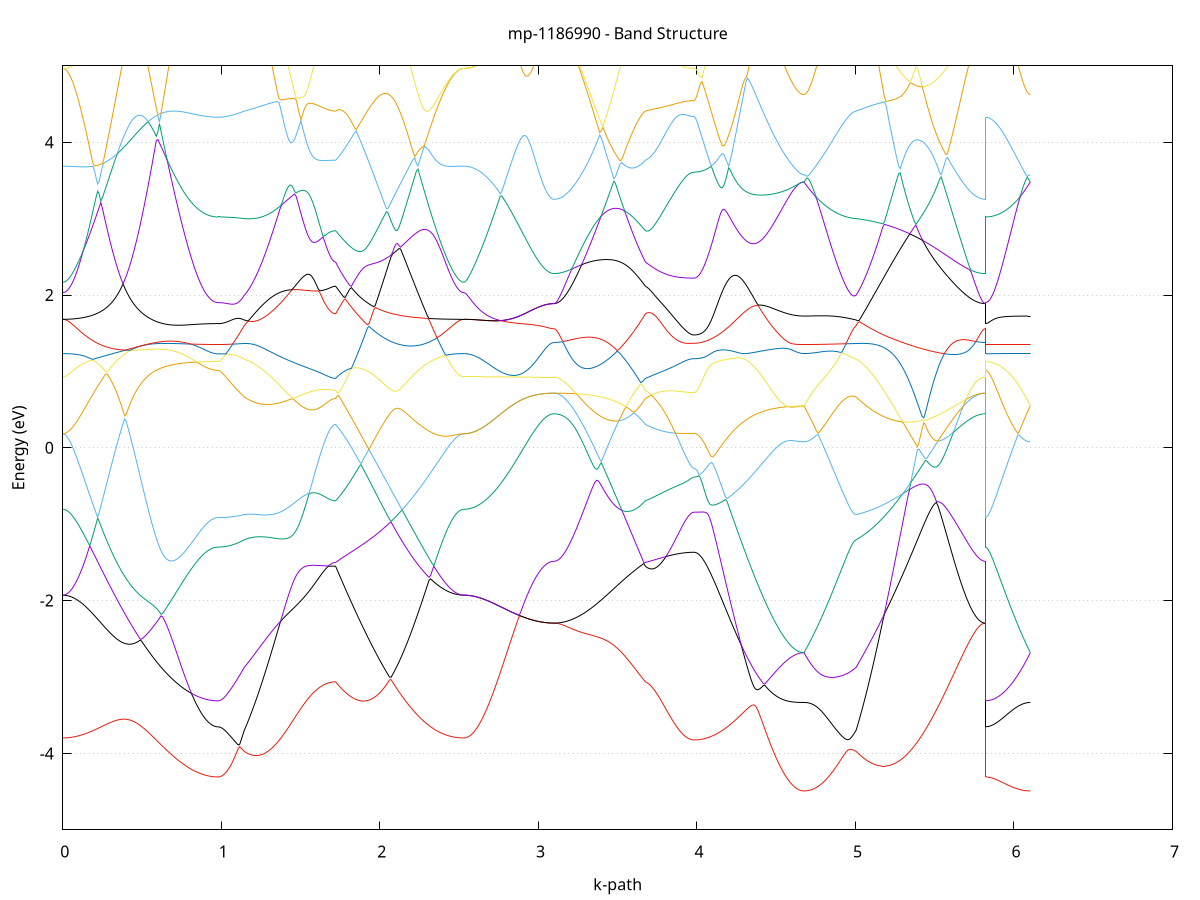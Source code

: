 set title 'mp-1186990 - Band Structure'
set xlabel 'k-path'
set ylabel 'Energy (eV)'
set grid y
set yrange [-5:5]
set terminal png size 800,600
set output 'mp-1186990_bands_gnuplot.png'
plot '-' using 1:2 with lines notitle, '-' using 1:2 with lines notitle, '-' using 1:2 with lines notitle, '-' using 1:2 with lines notitle, '-' using 1:2 with lines notitle, '-' using 1:2 with lines notitle, '-' using 1:2 with lines notitle, '-' using 1:2 with lines notitle, '-' using 1:2 with lines notitle, '-' using 1:2 with lines notitle, '-' using 1:2 with lines notitle, '-' using 1:2 with lines notitle, '-' using 1:2 with lines notitle, '-' using 1:2 with lines notitle, '-' using 1:2 with lines notitle, '-' using 1:2 with lines notitle, '-' using 1:2 with lines notitle, '-' using 1:2 with lines notitle, '-' using 1:2 with lines notitle, '-' using 1:2 with lines notitle, '-' using 1:2 with lines notitle, '-' using 1:2 with lines notitle, '-' using 1:2 with lines notitle, '-' using 1:2 with lines notitle, '-' using 1:2 with lines notitle, '-' using 1:2 with lines notitle, '-' using 1:2 with lines notitle, '-' using 1:2 with lines notitle, '-' using 1:2 with lines notitle, '-' using 1:2 with lines notitle, '-' using 1:2 with lines notitle, '-' using 1:2 with lines notitle, '-' using 1:2 with lines notitle, '-' using 1:2 with lines notitle, '-' using 1:2 with lines notitle, '-' using 1:2 with lines notitle, '-' using 1:2 with lines notitle, '-' using 1:2 with lines notitle, '-' using 1:2 with lines notitle, '-' using 1:2 with lines notitle, '-' using 1:2 with lines notitle, '-' using 1:2 with lines notitle, '-' using 1:2 with lines notitle, '-' using 1:2 with lines notitle, '-' using 1:2 with lines notitle, '-' using 1:2 with lines notitle, '-' using 1:2 with lines notitle, '-' using 1:2 with lines notitle, '-' using 1:2 with lines notitle, '-' using 1:2 with lines notitle, '-' using 1:2 with lines notitle, '-' using 1:2 with lines notitle, '-' using 1:2 with lines notitle, '-' using 1:2 with lines notitle, '-' using 1:2 with lines notitle, '-' using 1:2 with lines notitle, '-' using 1:2 with lines notitle, '-' using 1:2 with lines notitle, '-' using 1:2 with lines notitle, '-' using 1:2 with lines notitle, '-' using 1:2 with lines notitle, '-' using 1:2 with lines notitle, '-' using 1:2 with lines notitle, '-' using 1:2 with lines notitle
0.000000 -50.534096
0.009998 -50.534096
0.019995 -50.534096
0.029993 -50.534096
0.039991 -50.534096
0.049988 -50.534096
0.059986 -50.534096
0.069984 -50.534096
0.079982 -50.534096
0.089979 -50.534096
0.099977 -50.534096
0.109975 -50.534096
0.119972 -50.534096
0.129970 -50.534096
0.139968 -50.534096
0.149965 -50.534096
0.159963 -50.534096
0.169961 -50.534096
0.179958 -50.534096
0.189956 -50.534096
0.199954 -50.534096
0.209952 -50.534096
0.219949 -50.534096
0.229947 -50.534096
0.239945 -50.534096
0.249942 -50.534096
0.259940 -50.534096
0.269938 -50.534096
0.279935 -50.534096
0.289933 -50.534096
0.299931 -50.533996
0.309929 -50.533996
0.319926 -50.533996
0.329924 -50.533996
0.339922 -50.533996
0.349919 -50.533996
0.359917 -50.533996
0.369915 -50.533996
0.379912 -50.533996
0.389910 -50.533996
0.399908 -50.533996
0.409905 -50.533996
0.419903 -50.533996
0.429901 -50.533996
0.439899 -50.533996
0.449896 -50.533996
0.459894 -50.533996
0.469892 -50.533996
0.479889 -50.533896
0.489887 -50.533896
0.499885 -50.533896
0.509882 -50.533896
0.519880 -50.533896
0.529878 -50.533896
0.539875 -50.533896
0.549873 -50.533896
0.559871 -50.533896
0.569869 -50.533896
0.579866 -50.533896
0.589864 -50.533896
0.599862 -50.533896
0.609859 -50.533896
0.619857 -50.533896
0.629855 -50.533896
0.639852 -50.533896
0.649850 -50.533896
0.659848 -50.533896
0.669845 -50.533796
0.679843 -50.533796
0.689841 -50.533796
0.699839 -50.533796
0.709836 -50.533796
0.719834 -50.533796
0.729832 -50.533796
0.739829 -50.533796
0.749827 -50.533796
0.759825 -50.533796
0.769822 -50.533796
0.779820 -50.533796
0.789818 -50.533796
0.799815 -50.533796
0.809813 -50.533796
0.819811 -50.533796
0.829809 -50.533796
0.839806 -50.533796
0.849804 -50.533796
0.859802 -50.533796
0.869799 -50.533796
0.879797 -50.533796
0.889795 -50.533796
0.899792 -50.533796
0.909790 -50.533796
0.919788 -50.533796
0.929785 -50.533796
0.939783 -50.533796
0.949781 -50.533796
0.959779 -50.533796
0.969776 -50.533796
0.979774 -50.533796
0.979774 -50.533796
0.989481 -50.533796
0.999188 -50.533796
1.008895 -50.533796
1.018601 -50.533796
1.028308 -50.533796
1.038015 -50.533796
1.047722 -50.533796
1.057429 -50.533796
1.067136 -50.533796
1.076843 -50.533796
1.086550 -50.533796
1.096257 -50.533796
1.105963 -50.533796
1.115670 -50.533796
1.125377 -50.533796
1.135084 -50.533796
1.144791 -50.533796
1.144791 -50.533796
1.154724 -50.533796
1.164657 -50.533796
1.174590 -50.533796
1.184523 -50.533796
1.194457 -50.533796
1.204390 -50.533796
1.214323 -50.533796
1.224256 -50.533796
1.234189 -50.533796
1.244122 -50.533796
1.254055 -50.533796
1.263988 -50.533796
1.273921 -50.533796
1.283854 -50.533796
1.293788 -50.533796
1.303721 -50.533796
1.313654 -50.533796
1.323587 -50.533796
1.333520 -50.533796
1.343453 -50.533896
1.353386 -50.533896
1.363319 -50.533896
1.373252 -50.533896
1.383186 -50.533896
1.393119 -50.533896
1.403052 -50.533896
1.412985 -50.533896
1.422918 -50.533896
1.432851 -50.533896
1.442784 -50.533896
1.452717 -50.533896
1.462650 -50.533896
1.472583 -50.533896
1.482517 -50.533896
1.492450 -50.533896
1.502383 -50.533896
1.512316 -50.533896
1.522249 -50.533896
1.532182 -50.533896
1.542115 -50.533896
1.552048 -50.533896
1.561981 -50.533896
1.571915 -50.533896
1.581848 -50.533896
1.591781 -50.533896
1.601714 -50.533896
1.611647 -50.533896
1.621580 -50.533896
1.631513 -50.533896
1.641446 -50.533896
1.651379 -50.533896
1.661312 -50.533896
1.671246 -50.533896
1.681179 -50.533896
1.691112 -50.533896
1.701045 -50.533896
1.710978 -50.533896
1.720911 -50.533896
1.720911 -50.533896
1.730905 -50.533896
1.740899 -50.533896
1.750892 -50.533896
1.760886 -50.533896
1.770880 -50.533896
1.780873 -50.533896
1.790867 -50.533896
1.800861 -50.533896
1.810854 -50.533896
1.820848 -50.533896
1.830842 -50.533896
1.840835 -50.533896
1.850829 -50.533896
1.860823 -50.533896
1.870817 -50.533896
1.880810 -50.533896
1.890804 -50.533896
1.900798 -50.533896
1.910791 -50.533896
1.920785 -50.533896
1.930779 -50.533896
1.940772 -50.533896
1.950766 -50.533896
1.960760 -50.533896
1.970754 -50.533896
1.980747 -50.533896
1.990741 -50.533996
2.000735 -50.533996
2.010728 -50.533996
2.020722 -50.533996
2.030716 -50.533996
2.040709 -50.533996
2.050703 -50.533996
2.060697 -50.533996
2.070691 -50.533996
2.080684 -50.533996
2.090678 -50.533996
2.100672 -50.533996
2.110665 -50.533996
2.120659 -50.533996
2.130653 -50.533996
2.140646 -50.533996
2.150640 -50.533996
2.160634 -50.533996
2.170628 -50.533996
2.180621 -50.533996
2.190615 -50.533996
2.200609 -50.533996
2.210602 -50.533996
2.220596 -50.533996
2.230590 -50.534096
2.240583 -50.534096
2.250577 -50.534096
2.260571 -50.534096
2.270564 -50.534096
2.280558 -50.534096
2.290552 -50.534096
2.300546 -50.534096
2.310539 -50.534096
2.320533 -50.534096
2.330527 -50.534096
2.340520 -50.534096
2.350514 -50.534096
2.360508 -50.534096
2.370501 -50.534096
2.380495 -50.534096
2.390489 -50.534096
2.400483 -50.534096
2.410476 -50.534096
2.420470 -50.534096
2.430464 -50.534096
2.440457 -50.534096
2.450451 -50.534096
2.460445 -50.534096
2.470438 -50.534096
2.480432 -50.534096
2.490426 -50.534096
2.500420 -50.534096
2.510413 -50.534096
2.520407 -50.534096
2.530401 -50.534096
2.530401 -50.534096
2.540377 -50.534096
2.550353 -50.534096
2.560329 -50.534096
2.570306 -50.534096
2.580282 -50.534096
2.590258 -50.534096
2.600234 -50.534096
2.610211 -50.534096
2.620187 -50.534096
2.630163 -50.534096
2.640139 -50.534096
2.650116 -50.534096
2.660092 -50.534096
2.670068 -50.534096
2.680044 -50.534096
2.690021 -50.534096
2.699997 -50.534096
2.709973 -50.534096
2.719949 -50.534096
2.729926 -50.534096
2.739902 -50.534096
2.749878 -50.534096
2.759854 -50.534096
2.769831 -50.534096
2.779807 -50.534096
2.789783 -50.534096
2.799759 -50.534096
2.809736 -50.534096
2.819712 -50.534096
2.829688 -50.534096
2.839664 -50.534096
2.849641 -50.534096
2.859617 -50.534096
2.869593 -50.534096
2.879569 -50.534096
2.889546 -50.534096
2.899522 -50.534096
2.909498 -50.534096
2.919475 -50.534096
2.929451 -50.534096
2.939427 -50.534096
2.949403 -50.534096
2.959380 -50.534096
2.969356 -50.534096
2.979332 -50.534096
2.989308 -50.534096
2.999285 -50.534096
3.009261 -50.534096
3.019237 -50.534096
3.029213 -50.534096
3.039190 -50.534096
3.049166 -50.534096
3.059142 -50.534096
3.069118 -50.534096
3.079095 -50.534096
3.089071 -50.534096
3.099047 -50.534096
3.099047 -50.534096
3.108980 -50.534096
3.118913 -50.534096
3.128846 -50.534096
3.138779 -50.534096
3.148713 -50.534096
3.158646 -50.534096
3.168579 -50.534096
3.178512 -50.534096
3.188445 -50.534096
3.198378 -50.534096
3.208311 -50.534096
3.218244 -50.534096
3.228177 -50.534096
3.238111 -50.534096
3.248044 -50.534096
3.257977 -50.534096
3.267910 -50.534096
3.277843 -50.534096
3.287776 -50.534096
3.297709 -50.534096
3.307642 -50.534096
3.317575 -50.534096
3.327508 -50.534096
3.337442 -50.534096
3.347375 -50.534096
3.357308 -50.534096
3.367241 -50.534096
3.377174 -50.534096
3.387107 -50.534096
3.397040 -50.534096
3.406973 -50.533996
3.416906 -50.533996
3.426840 -50.533996
3.436773 -50.533996
3.446706 -50.533996
3.456639 -50.533996
3.466572 -50.533996
3.476505 -50.533996
3.486438 -50.533996
3.496371 -50.533996
3.506304 -50.533996
3.516238 -50.533996
3.526171 -50.533996
3.536104 -50.533996
3.546037 -50.533996
3.555970 -50.533996
3.565903 -50.533996
3.575836 -50.533996
3.585769 -50.533996
3.595702 -50.533996
3.605635 -50.533996
3.615569 -50.533996
3.625502 -50.533996
3.635435 -50.533996
3.645368 -50.533896
3.655301 -50.533896
3.665234 -50.533896
3.675167 -50.533896
3.675167 -50.533896
3.685081 -50.533896
3.694995 -50.533896
3.704909 -50.533896
3.714823 -50.533896
3.724737 -50.533896
3.734651 -50.533896
3.744566 -50.533896
3.754480 -50.533896
3.764394 -50.533896
3.774308 -50.533896
3.784222 -50.533896
3.794136 -50.533896
3.804050 -50.533896
3.813964 -50.533896
3.823878 -50.533896
3.833792 -50.533896
3.843706 -50.533896
3.853620 -50.533896
3.863534 -50.533896
3.873448 -50.533896
3.883362 -50.533896
3.893276 -50.533896
3.903190 -50.533896
3.913104 -50.533896
3.923018 -50.533896
3.932932 -50.533896
3.942846 -50.533896
3.952760 -50.533896
3.962674 -50.533896
3.972589 -50.533896
3.982503 -50.533896
3.982503 -50.533896
3.992400 -50.533896
4.002297 -50.533896
4.012194 -50.533896
4.022091 -50.533896
4.031989 -50.533896
4.041886 -50.533896
4.051783 -50.533896
4.061680 -50.533896
4.071577 -50.533896
4.081475 -50.533896
4.091372 -50.533896
4.101269 -50.533896
4.111166 -50.533896
4.121064 -50.533896
4.130961 -50.533896
4.140858 -50.533896
4.150755 -50.533896
4.160652 -50.533896
4.170550 -50.533896
4.180447 -50.533896
4.190344 -50.533896
4.200241 -50.533896
4.210138 -50.533896
4.220036 -50.533896
4.229933 -50.533896
4.239830 -50.533896
4.249727 -50.533896
4.259624 -50.533896
4.269522 -50.533896
4.279419 -50.533896
4.289316 -50.533896
4.299213 -50.533896
4.309111 -50.533896
4.319008 -50.533896
4.328905 -50.533896
4.338802 -50.533796
4.348699 -50.533796
4.358597 -50.533796
4.368494 -50.533796
4.378391 -50.533796
4.388288 -50.533796
4.398185 -50.533796
4.408083 -50.533796
4.417980 -50.533796
4.427877 -50.533796
4.437774 -50.533796
4.447671 -50.533796
4.457569 -50.533796
4.467466 -50.533796
4.477363 -50.533796
4.487260 -50.533796
4.497158 -50.533796
4.507055 -50.533796
4.516952 -50.533796
4.526849 -50.533796
4.536746 -50.533796
4.546644 -50.533796
4.556541 -50.533796
4.566438 -50.533796
4.576335 -50.533796
4.586232 -50.533796
4.596130 -50.533796
4.606027 -50.533796
4.615924 -50.533796
4.625821 -50.533796
4.635719 -50.533796
4.645616 -50.533796
4.655513 -50.533796
4.665410 -50.533796
4.675307 -50.533796
4.675307 -50.533796
4.685269 -50.533796
4.695231 -50.533796
4.705193 -50.533796
4.715155 -50.533796
4.725117 -50.533796
4.735078 -50.533796
4.745040 -50.533796
4.755002 -50.533796
4.764964 -50.533796
4.774926 -50.533796
4.784888 -50.533796
4.794849 -50.533796
4.804811 -50.533796
4.814773 -50.533796
4.824735 -50.533796
4.834697 -50.533796
4.844659 -50.533796
4.854620 -50.533796
4.864582 -50.533796
4.874544 -50.533796
4.884506 -50.533796
4.894468 -50.533796
4.904430 -50.533796
4.914391 -50.533796
4.924353 -50.533796
4.934315 -50.533796
4.944277 -50.533796
4.954239 -50.533796
4.964201 -50.533796
4.974162 -50.533796
4.984124 -50.533796
4.994086 -50.533796
5.004048 -50.533796
5.004048 -50.533796
5.013984 -50.533796
5.023920 -50.533796
5.033856 -50.533796
5.043792 -50.533796
5.053728 -50.533796
5.063664 -50.533796
5.073600 -50.533796
5.083536 -50.533796
5.093472 -50.533796
5.103408 -50.533796
5.113345 -50.533796
5.123281 -50.533796
5.133217 -50.533796
5.143153 -50.533796
5.153089 -50.533796
5.163025 -50.533896
5.172961 -50.533896
5.182897 -50.533896
5.192833 -50.533896
5.202769 -50.533896
5.212705 -50.533896
5.222641 -50.533896
5.232577 -50.533896
5.242513 -50.533896
5.252449 -50.533896
5.262385 -50.533896
5.272321 -50.533896
5.282258 -50.533896
5.292194 -50.533896
5.302130 -50.533896
5.312066 -50.533896
5.322002 -50.533896
5.331938 -50.533896
5.341874 -50.533896
5.351810 -50.533996
5.361746 -50.533996
5.371682 -50.533996
5.381618 -50.533996
5.391554 -50.533996
5.401490 -50.533996
5.411426 -50.533996
5.421362 -50.533996
5.431298 -50.533996
5.441234 -50.533996
5.451171 -50.533996
5.461107 -50.533996
5.471043 -50.533996
5.480979 -50.533996
5.490915 -50.533996
5.500851 -50.533996
5.510787 -50.533996
5.520723 -50.533996
5.530659 -50.534096
5.540595 -50.534096
5.550531 -50.534096
5.560467 -50.534096
5.570403 -50.534096
5.580339 -50.534096
5.590275 -50.534096
5.600211 -50.534096
5.610148 -50.534096
5.620084 -50.534096
5.630020 -50.534096
5.639956 -50.534096
5.649892 -50.534096
5.659828 -50.534096
5.669764 -50.534096
5.679700 -50.534096
5.689636 -50.534096
5.699572 -50.534096
5.709508 -50.534096
5.719444 -50.534096
5.729380 -50.534096
5.739316 -50.534096
5.749252 -50.534096
5.759188 -50.534096
5.769124 -50.534096
5.779061 -50.534096
5.788997 -50.534096
5.798933 -50.534096
5.808869 -50.534096
5.818805 -50.534096
5.818805 -50.533796
5.828609 -50.533796
5.838413 -50.533796
5.848218 -50.533796
5.858022 -50.533796
5.867826 -50.533796
5.877630 -50.533796
5.887435 -50.533796
5.897239 -50.533796
5.907043 -50.533796
5.916847 -50.533796
5.926652 -50.533796
5.936456 -50.533796
5.946260 -50.533796
5.956064 -50.533796
5.965869 -50.533796
5.975673 -50.533796
5.985477 -50.533796
5.995281 -50.533796
6.005086 -50.533796
6.014890 -50.533796
6.024694 -50.533796
6.034498 -50.533796
6.044303 -50.533796
6.054107 -50.533796
6.063911 -50.533796
6.073715 -50.533796
6.083520 -50.533796
6.093324 -50.533796
6.103128 -50.533796
e
0.000000 -29.241596
0.009998 -29.241596
0.019995 -29.241596
0.029993 -29.241596
0.039991 -29.241596
0.049988 -29.241596
0.059986 -29.241596
0.069984 -29.241496
0.079982 -29.241496
0.089979 -29.241496
0.099977 -29.241496
0.109975 -29.241496
0.119972 -29.241496
0.129970 -29.241496
0.139968 -29.241496
0.149965 -29.241496
0.159963 -29.241496
0.169961 -29.241496
0.179958 -29.241496
0.189956 -29.241496
0.199954 -29.241496
0.209952 -29.241496
0.219949 -29.241496
0.229947 -29.241496
0.239945 -29.241396
0.249942 -29.241396
0.259940 -29.241396
0.269938 -29.241396
0.279935 -29.241396
0.289933 -29.241396
0.299931 -29.241396
0.309929 -29.241396
0.319926 -29.241396
0.329924 -29.241396
0.339922 -29.241296
0.349919 -29.241296
0.359917 -29.241296
0.369915 -29.241296
0.379912 -29.241296
0.389910 -29.241296
0.399908 -29.241296
0.409905 -29.241296
0.419903 -29.241296
0.429901 -29.241196
0.439899 -29.241196
0.449896 -29.241196
0.459894 -29.241196
0.469892 -29.241196
0.479889 -29.241196
0.489887 -29.241196
0.499885 -29.241096
0.509882 -29.241096
0.519880 -29.241096
0.529878 -29.241096
0.539875 -29.241096
0.549873 -29.241096
0.559871 -29.241096
0.569869 -29.241096
0.579866 -29.240996
0.589864 -29.240996
0.599862 -29.240996
0.609859 -29.240996
0.619857 -29.240996
0.629855 -29.240996
0.639852 -29.240996
0.649850 -29.240996
0.659848 -29.240896
0.669845 -29.240896
0.679843 -29.240896
0.689841 -29.240896
0.699839 -29.240896
0.709836 -29.240896
0.719834 -29.240896
0.729832 -29.240896
0.739829 -29.240796
0.749827 -29.240796
0.759825 -29.240796
0.769822 -29.240796
0.779820 -29.240796
0.789818 -29.240796
0.799815 -29.240796
0.809813 -29.240796
0.819811 -29.240796
0.829809 -29.240796
0.839806 -29.240796
0.849804 -29.240796
0.859802 -29.240796
0.869799 -29.240696
0.879797 -29.240696
0.889795 -29.240696
0.899792 -29.240696
0.909790 -29.240696
0.919788 -29.240696
0.929785 -29.240696
0.939783 -29.240696
0.949781 -29.240696
0.959779 -29.240696
0.969776 -29.240696
0.979774 -29.240696
0.979774 -29.240696
0.989481 -29.240696
0.999188 -29.240696
1.008895 -29.240696
1.018601 -29.240696
1.028308 -29.240696
1.038015 -29.240696
1.047722 -29.240696
1.057429 -29.240696
1.067136 -29.240696
1.076843 -29.240796
1.086550 -29.240796
1.096257 -29.240796
1.105963 -29.240796
1.115670 -29.240796
1.125377 -29.240796
1.135084 -29.240796
1.144791 -29.240796
1.144791 -29.240796
1.154724 -29.240796
1.164657 -29.240796
1.174590 -29.240796
1.184523 -29.240796
1.194457 -29.240896
1.204390 -29.240896
1.214323 -29.240896
1.224256 -29.240896
1.234189 -29.240896
1.244122 -29.240896
1.254055 -29.240896
1.263988 -29.240896
1.273921 -29.240896
1.283854 -29.240896
1.293788 -29.240996
1.303721 -29.240996
1.313654 -29.240996
1.323587 -29.240996
1.333520 -29.240996
1.343453 -29.240996
1.353386 -29.240996
1.363319 -29.240996
1.373252 -29.241096
1.383186 -29.241096
1.393119 -29.241096
1.403052 -29.241096
1.412985 -29.241096
1.422918 -29.241096
1.432851 -29.241096
1.442784 -29.241196
1.452717 -29.241196
1.462650 -29.241196
1.472583 -29.241196
1.482517 -29.241196
1.492450 -29.241196
1.502383 -29.241196
1.512316 -29.241196
1.522249 -29.241196
1.532182 -29.241296
1.542115 -29.241296
1.552048 -29.241296
1.561981 -29.241296
1.571915 -29.241296
1.581848 -29.241296
1.591781 -29.241296
1.601714 -29.241296
1.611647 -29.241296
1.621580 -29.241296
1.631513 -29.241296
1.641446 -29.241296
1.651379 -29.241296
1.661312 -29.241396
1.671246 -29.241396
1.681179 -29.241396
1.691112 -29.241396
1.701045 -29.241396
1.710978 -29.241396
1.720911 -29.241396
1.720911 -29.241396
1.730905 -29.241396
1.740899 -29.241296
1.750892 -29.241296
1.760886 -29.241296
1.770880 -29.241296
1.780873 -29.241296
1.790867 -29.241296
1.800861 -29.241296
1.810854 -29.241296
1.820848 -29.241296
1.830842 -29.241296
1.840835 -29.241296
1.850829 -29.241296
1.860823 -29.241296
1.870817 -29.241296
1.880810 -29.241296
1.890804 -29.241296
1.900798 -29.241296
1.910791 -29.241296
1.920785 -29.241296
1.930779 -29.241296
1.940772 -29.241296
1.950766 -29.241296
1.960760 -29.241296
1.970754 -29.241296
1.980747 -29.241296
1.990741 -29.241296
2.000735 -29.241296
2.010728 -29.241296
2.020722 -29.241296
2.030716 -29.241296
2.040709 -29.241296
2.050703 -29.241296
2.060697 -29.241296
2.070691 -29.241296
2.080684 -29.241296
2.090678 -29.241296
2.100672 -29.241296
2.110665 -29.241296
2.120659 -29.241296
2.130653 -29.241296
2.140646 -29.241296
2.150640 -29.241396
2.160634 -29.241396
2.170628 -29.241396
2.180621 -29.241396
2.190615 -29.241396
2.200609 -29.241396
2.210602 -29.241396
2.220596 -29.241396
2.230590 -29.241396
2.240583 -29.241396
2.250577 -29.241396
2.260571 -29.241396
2.270564 -29.241396
2.280558 -29.241496
2.290552 -29.241496
2.300546 -29.241496
2.310539 -29.241496
2.320533 -29.241496
2.330527 -29.241496
2.340520 -29.241496
2.350514 -29.241496
2.360508 -29.241496
2.370501 -29.241496
2.380495 -29.241496
2.390489 -29.241496
2.400483 -29.241496
2.410476 -29.241496
2.420470 -29.241496
2.430464 -29.241496
2.440457 -29.241496
2.450451 -29.241496
2.460445 -29.241496
2.470438 -29.241596
2.480432 -29.241596
2.490426 -29.241596
2.500420 -29.241596
2.510413 -29.241596
2.520407 -29.241596
2.530401 -29.241596
2.530401 -29.241596
2.540377 -29.241596
2.550353 -29.241596
2.560329 -29.241596
2.570306 -29.241596
2.580282 -29.241596
2.590258 -29.241596
2.600234 -29.241596
2.610211 -29.241596
2.620187 -29.241596
2.630163 -29.241596
2.640139 -29.241596
2.650116 -29.241596
2.660092 -29.241596
2.670068 -29.241596
2.680044 -29.241596
2.690021 -29.241596
2.699997 -29.241596
2.709973 -29.241596
2.719949 -29.241596
2.729926 -29.241696
2.739902 -29.241696
2.749878 -29.241696
2.759854 -29.241696
2.769831 -29.241696
2.779807 -29.241696
2.789783 -29.241696
2.799759 -29.241696
2.809736 -29.241696
2.819712 -29.241696
2.829688 -29.241796
2.839664 -29.241796
2.849641 -29.241796
2.859617 -29.241796
2.869593 -29.241796
2.879569 -29.241796
2.889546 -29.241796
2.899522 -29.241796
2.909498 -29.241796
2.919475 -29.241896
2.929451 -29.241896
2.939427 -29.241896
2.949403 -29.241896
2.959380 -29.241896
2.969356 -29.241896
2.979332 -29.241896
2.989308 -29.241896
2.999285 -29.241896
3.009261 -29.241896
3.019237 -29.241896
3.029213 -29.241896
3.039190 -29.241896
3.049166 -29.241896
3.059142 -29.241896
3.069118 -29.241896
3.079095 -29.241896
3.089071 -29.241896
3.099047 -29.241896
3.099047 -29.241896
3.108980 -29.241896
3.118913 -29.241896
3.128846 -29.241896
3.138779 -29.241896
3.148713 -29.241896
3.158646 -29.241896
3.168579 -29.241896
3.178512 -29.241896
3.188445 -29.241896
3.198378 -29.241896
3.208311 -29.241896
3.218244 -29.241896
3.228177 -29.241896
3.238111 -29.241896
3.248044 -29.241896
3.257977 -29.241896
3.267910 -29.241896
3.277843 -29.241796
3.287776 -29.241796
3.297709 -29.241796
3.307642 -29.241796
3.317575 -29.241796
3.327508 -29.241796
3.337442 -29.241796
3.347375 -29.241796
3.357308 -29.241796
3.367241 -29.241696
3.377174 -29.241696
3.387107 -29.241696
3.397040 -29.241696
3.406973 -29.241696
3.416906 -29.241696
3.426840 -29.241696
3.436773 -29.241696
3.446706 -29.241596
3.456639 -29.241596
3.466572 -29.241596
3.476505 -29.241596
3.486438 -29.241596
3.496371 -29.241596
3.506304 -29.241596
3.516238 -29.241496
3.526171 -29.241496
3.536104 -29.241496
3.546037 -29.241496
3.555970 -29.241496
3.565903 -29.241496
3.575836 -29.241496
3.585769 -29.241496
3.595702 -29.241396
3.605635 -29.241396
3.615569 -29.241396
3.625502 -29.241396
3.635435 -29.241396
3.645368 -29.241396
3.655301 -29.241396
3.665234 -29.241396
3.675167 -29.241396
3.675167 -29.241396
3.685081 -29.241396
3.694995 -29.241396
3.704909 -29.241396
3.714823 -29.241296
3.724737 -29.241296
3.734651 -29.241296
3.744566 -29.241296
3.754480 -29.241296
3.764394 -29.241296
3.774308 -29.241296
3.784222 -29.241296
3.794136 -29.241296
3.804050 -29.241296
3.813964 -29.241296
3.823878 -29.241296
3.833792 -29.241296
3.843706 -29.241296
3.853620 -29.241296
3.863534 -29.241296
3.873448 -29.241296
3.883362 -29.241296
3.893276 -29.241296
3.903190 -29.241296
3.913104 -29.241296
3.923018 -29.241296
3.932932 -29.241296
3.942846 -29.241296
3.952760 -29.241296
3.962674 -29.241296
3.972589 -29.241296
3.982503 -29.241296
3.982503 -29.241296
3.992400 -29.241296
4.002297 -29.241296
4.012194 -29.241296
4.022091 -29.241296
4.031989 -29.241296
4.041886 -29.241296
4.051783 -29.241296
4.061680 -29.241296
4.071577 -29.241296
4.081475 -29.241296
4.091372 -29.241196
4.101269 -29.241196
4.111166 -29.241196
4.121064 -29.241196
4.130961 -29.241196
4.140858 -29.241196
4.150755 -29.241196
4.160652 -29.241196
4.170550 -29.241196
4.180447 -29.241196
4.190344 -29.241196
4.200241 -29.241196
4.210138 -29.241096
4.220036 -29.241096
4.229933 -29.241096
4.239830 -29.241096
4.249727 -29.241096
4.259624 -29.241096
4.269522 -29.241096
4.279419 -29.241096
4.289316 -29.240996
4.299213 -29.240996
4.309111 -29.240996
4.319008 -29.240996
4.328905 -29.240996
4.338802 -29.240996
4.348699 -29.240996
4.358597 -29.240996
4.368494 -29.240896
4.378391 -29.240896
4.388288 -29.240896
4.398185 -29.240896
4.408083 -29.240896
4.417980 -29.240896
4.427877 -29.240896
4.437774 -29.240896
4.447671 -29.240796
4.457569 -29.240796
4.467466 -29.240796
4.477363 -29.240796
4.487260 -29.240796
4.497158 -29.240796
4.507055 -29.240796
4.516952 -29.240796
4.526849 -29.240796
4.536746 -29.240796
4.546644 -29.240796
4.556541 -29.240796
4.566438 -29.240696
4.576335 -29.240696
4.586232 -29.240696
4.596130 -29.240696
4.606027 -29.240696
4.615924 -29.240696
4.625821 -29.240696
4.635719 -29.240696
4.645616 -29.240696
4.655513 -29.240696
4.665410 -29.240696
4.675307 -29.240696
4.675307 -29.240696
4.685269 -29.240696
4.695231 -29.240696
4.705193 -29.240696
4.715155 -29.240696
4.725117 -29.240696
4.735078 -29.240696
4.745040 -29.240696
4.755002 -29.240696
4.764964 -29.240696
4.774926 -29.240696
4.784888 -29.240696
4.794849 -29.240696
4.804811 -29.240696
4.814773 -29.240696
4.824735 -29.240696
4.834697 -29.240696
4.844659 -29.240696
4.854620 -29.240696
4.864582 -29.240696
4.874544 -29.240696
4.884506 -29.240796
4.894468 -29.240796
4.904430 -29.240796
4.914391 -29.240796
4.924353 -29.240796
4.934315 -29.240796
4.944277 -29.240796
4.954239 -29.240796
4.964201 -29.240796
4.974162 -29.240796
4.984124 -29.240796
4.994086 -29.240796
5.004048 -29.240796
5.004048 -29.240796
5.013984 -29.240796
5.023920 -29.240796
5.033856 -29.240796
5.043792 -29.240896
5.053728 -29.240896
5.063664 -29.240896
5.073600 -29.240896
5.083536 -29.240896
5.093472 -29.240896
5.103408 -29.240896
5.113345 -29.240896
5.123281 -29.240996
5.133217 -29.240996
5.143153 -29.240996
5.153089 -29.240996
5.163025 -29.240996
5.172961 -29.241096
5.182897 -29.241096
5.192833 -29.241096
5.202769 -29.241096
5.212705 -29.241096
5.222641 -29.241096
5.232577 -29.241196
5.242513 -29.241196
5.252449 -29.241196
5.262385 -29.241196
5.272321 -29.241196
5.282258 -29.241296
5.292194 -29.241296
5.302130 -29.241296
5.312066 -29.241296
5.322002 -29.241296
5.331938 -29.241396
5.341874 -29.241396
5.351810 -29.241396
5.361746 -29.241396
5.371682 -29.241396
5.381618 -29.241396
5.391554 -29.241496
5.401490 -29.241496
5.411426 -29.241496
5.421362 -29.241496
5.431298 -29.241496
5.441234 -29.241596
5.451171 -29.241596
5.461107 -29.241596
5.471043 -29.241596
5.480979 -29.241596
5.490915 -29.241596
5.500851 -29.241696
5.510787 -29.241696
5.520723 -29.241696
5.530659 -29.241696
5.540595 -29.241696
5.550531 -29.241696
5.560467 -29.241696
5.570403 -29.241796
5.580339 -29.241796
5.590275 -29.241796
5.600211 -29.241796
5.610148 -29.241796
5.620084 -29.241796
5.630020 -29.241796
5.639956 -29.241796
5.649892 -29.241796
5.659828 -29.241896
5.669764 -29.241896
5.679700 -29.241896
5.689636 -29.241896
5.699572 -29.241896
5.709508 -29.241896
5.719444 -29.241896
5.729380 -29.241896
5.739316 -29.241896
5.749252 -29.241896
5.759188 -29.241896
5.769124 -29.241896
5.779061 -29.241896
5.788997 -29.241896
5.798933 -29.241896
5.808869 -29.241896
5.818805 -29.241896
5.818805 -29.240696
5.828609 -29.240696
5.838413 -29.240696
5.848218 -29.240696
5.858022 -29.240696
5.867826 -29.240696
5.877630 -29.240696
5.887435 -29.240696
5.897239 -29.240696
5.907043 -29.240696
5.916847 -29.240696
5.926652 -29.240696
5.936456 -29.240696
5.946260 -29.240696
5.956064 -29.240696
5.965869 -29.240696
5.975673 -29.240696
5.985477 -29.240696
5.995281 -29.240696
6.005086 -29.240696
6.014890 -29.240696
6.024694 -29.240696
6.034498 -29.240696
6.044303 -29.240696
6.054107 -29.240696
6.063911 -29.240696
6.073715 -29.240696
6.083520 -29.240696
6.093324 -29.240696
6.103128 -29.240696
e
0.000000 -29.194096
0.009998 -29.194096
0.019995 -29.194096
0.029993 -29.194096
0.039991 -29.194196
0.049988 -29.194196
0.059986 -29.194196
0.069984 -29.194196
0.079982 -29.194296
0.089979 -29.194296
0.099977 -29.194396
0.109975 -29.194396
0.119972 -29.194496
0.129970 -29.194596
0.139968 -29.194596
0.149965 -29.194696
0.159963 -29.194796
0.169961 -29.194896
0.179958 -29.194896
0.189956 -29.194996
0.199954 -29.195096
0.209952 -29.195196
0.219949 -29.195296
0.229947 -29.195396
0.239945 -29.195496
0.249942 -29.195596
0.259940 -29.195696
0.269938 -29.195796
0.279935 -29.195896
0.289933 -29.195996
0.299931 -29.196196
0.309929 -29.196296
0.319926 -29.196396
0.329924 -29.196496
0.339922 -29.196596
0.349919 -29.196696
0.359917 -29.196796
0.369915 -29.196996
0.379912 -29.197096
0.389910 -29.197196
0.399908 -29.197296
0.409905 -29.197396
0.419903 -29.197496
0.429901 -29.197596
0.439899 -29.197696
0.449896 -29.197796
0.459894 -29.197896
0.469892 -29.197996
0.479889 -29.198096
0.489887 -29.198196
0.499885 -29.198196
0.509882 -29.198296
0.519880 -29.198396
0.529878 -29.198496
0.539875 -29.198596
0.549873 -29.198596
0.559871 -29.198696
0.569869 -29.198796
0.579866 -29.198796
0.589864 -29.198896
0.599862 -29.198996
0.609859 -29.198996
0.619857 -29.199096
0.629855 -29.199096
0.639852 -29.199096
0.649850 -29.199196
0.659848 -29.199196
0.669845 -29.199296
0.679843 -29.199296
0.689841 -29.199296
0.699839 -29.199396
0.709836 -29.199396
0.719834 -29.199396
0.729832 -29.199396
0.739829 -29.199496
0.749827 -29.199496
0.759825 -29.199496
0.769822 -29.199496
0.779820 -29.199496
0.789818 -29.199496
0.799815 -29.199496
0.809813 -29.199496
0.819811 -29.199596
0.829809 -29.199596
0.839806 -29.199596
0.849804 -29.199596
0.859802 -29.199596
0.869799 -29.199596
0.879797 -29.199596
0.889795 -29.199596
0.899792 -29.199596
0.909790 -29.199596
0.919788 -29.199596
0.929785 -29.199596
0.939783 -29.199596
0.949781 -29.199596
0.959779 -29.199596
0.969776 -29.199596
0.979774 -29.199596
0.979774 -29.199596
0.989481 -29.199596
0.999188 -29.199596
1.008895 -29.199596
1.018601 -29.199596
1.028308 -29.199596
1.038015 -29.199596
1.047722 -29.199496
1.057429 -29.199496
1.067136 -29.199496
1.076843 -29.199496
1.086550 -29.199396
1.096257 -29.199396
1.105963 -29.199396
1.115670 -29.199396
1.125377 -29.199396
1.135084 -29.199396
1.144791 -29.199396
1.144791 -29.199396
1.154724 -29.199396
1.164657 -29.199396
1.174590 -29.199396
1.184523 -29.199496
1.194457 -29.199496
1.204390 -29.199496
1.214323 -29.199496
1.224256 -29.199596
1.234189 -29.199596
1.244122 -29.199596
1.254055 -29.199596
1.263988 -29.199696
1.273921 -29.199696
1.283854 -29.199696
1.293788 -29.199796
1.303721 -29.199796
1.313654 -29.199896
1.323587 -29.199896
1.333520 -29.199896
1.343453 -29.199996
1.353386 -29.199996
1.363319 -29.199996
1.373252 -29.200096
1.383186 -29.200096
1.393119 -29.200196
1.403052 -29.200196
1.412985 -29.200196
1.422918 -29.200296
1.432851 -29.200296
1.442784 -29.200296
1.452717 -29.200396
1.462650 -29.200396
1.472583 -29.200396
1.482517 -29.200496
1.492450 -29.200496
1.502383 -29.200496
1.512316 -29.200596
1.522249 -29.200596
1.532182 -29.200596
1.542115 -29.200696
1.552048 -29.200696
1.561981 -29.200696
1.571915 -29.200696
1.581848 -29.200796
1.591781 -29.200796
1.601714 -29.200796
1.611647 -29.200796
1.621580 -29.200796
1.631513 -29.200896
1.641446 -29.200896
1.651379 -29.200896
1.661312 -29.200896
1.671246 -29.200896
1.681179 -29.200896
1.691112 -29.200896
1.701045 -29.200896
1.710978 -29.200896
1.720911 -29.200896
1.720911 -29.200896
1.730905 -29.200996
1.740899 -29.201096
1.750892 -29.201096
1.760886 -29.201196
1.770880 -29.201296
1.780873 -29.201296
1.790867 -29.201296
1.800861 -29.201396
1.810854 -29.201396
1.820848 -29.201396
1.830842 -29.201396
1.840835 -29.201396
1.850829 -29.201396
1.860823 -29.201396
1.870817 -29.201396
1.880810 -29.201396
1.890804 -29.201296
1.900798 -29.201296
1.910791 -29.201196
1.920785 -29.201196
1.930779 -29.201096
1.940772 -29.200996
1.950766 -29.200996
1.960760 -29.200896
1.970754 -29.200796
1.980747 -29.200696
1.990741 -29.200596
2.000735 -29.200496
2.010728 -29.200396
2.020722 -29.200196
2.030716 -29.200096
2.040709 -29.199996
2.050703 -29.199896
2.060697 -29.199696
2.070691 -29.199596
2.080684 -29.199396
2.090678 -29.199296
2.100672 -29.199096
2.110665 -29.198996
2.120659 -29.198796
2.130653 -29.198696
2.140646 -29.198496
2.150640 -29.198296
2.160634 -29.198196
2.170628 -29.197996
2.180621 -29.197796
2.190615 -29.197696
2.200609 -29.197496
2.210602 -29.197296
2.220596 -29.197196
2.230590 -29.196996
2.240583 -29.196796
2.250577 -29.196696
2.260571 -29.196496
2.270564 -29.196396
2.280558 -29.196196
2.290552 -29.196096
2.300546 -29.195896
2.310539 -29.195796
2.320533 -29.195596
2.330527 -29.195496
2.340520 -29.195396
2.350514 -29.195296
2.360508 -29.195096
2.370501 -29.194996
2.380495 -29.194896
2.390489 -29.194796
2.400483 -29.194696
2.410476 -29.194596
2.420470 -29.194596
2.430464 -29.194496
2.440457 -29.194396
2.450451 -29.194396
2.460445 -29.194296
2.470438 -29.194196
2.480432 -29.194196
2.490426 -29.194196
2.500420 -29.194196
2.510413 -29.194096
2.520407 -29.194096
2.530401 -29.194096
2.530401 -29.194096
2.540377 -29.194096
2.550353 -29.194096
2.560329 -29.194096
2.570306 -29.194096
2.580282 -29.194096
2.590258 -29.194096
2.600234 -29.194096
2.610211 -29.194096
2.620187 -29.194096
2.630163 -29.194096
2.640139 -29.194096
2.650116 -29.194096
2.660092 -29.194096
2.670068 -29.194096
2.680044 -29.194096
2.690021 -29.194096
2.699997 -29.194096
2.709973 -29.194096
2.719949 -29.194096
2.729926 -29.194096
2.739902 -29.194096
2.749878 -29.194096
2.759854 -29.194096
2.769831 -29.194096
2.779807 -29.194096
2.789783 -29.194096
2.799759 -29.194096
2.809736 -29.194096
2.819712 -29.194096
2.829688 -29.194096
2.839664 -29.194096
2.849641 -29.194096
2.859617 -29.194096
2.869593 -29.194096
2.879569 -29.194096
2.889546 -29.194096
2.899522 -29.194096
2.909498 -29.194096
2.919475 -29.194096
2.929451 -29.194096
2.939427 -29.194096
2.949403 -29.194096
2.959380 -29.194096
2.969356 -29.194096
2.979332 -29.194096
2.989308 -29.194096
2.999285 -29.194096
3.009261 -29.194096
3.019237 -29.194096
3.029213 -29.194096
3.039190 -29.194096
3.049166 -29.194096
3.059142 -29.194096
3.069118 -29.194096
3.079095 -29.194096
3.089071 -29.194096
3.099047 -29.194096
3.099047 -29.194096
3.108980 -29.194096
3.118913 -29.194096
3.128846 -29.194096
3.138779 -29.194096
3.148713 -29.194196
3.158646 -29.194196
3.168579 -29.194296
3.178512 -29.194296
3.188445 -29.194396
3.198378 -29.194396
3.208311 -29.194496
3.218244 -29.194596
3.228177 -29.194696
3.238111 -29.194796
3.248044 -29.194896
3.257977 -29.194996
3.267910 -29.195096
3.277843 -29.195196
3.287776 -29.195296
3.297709 -29.195496
3.307642 -29.195596
3.317575 -29.195696
3.327508 -29.195896
3.337442 -29.195996
3.347375 -29.196196
3.357308 -29.196296
3.367241 -29.196496
3.377174 -29.196596
3.387107 -29.196796
3.397040 -29.196996
3.406973 -29.197096
3.416906 -29.197296
3.426840 -29.197396
3.436773 -29.197596
3.446706 -29.197796
3.456639 -29.197896
3.466572 -29.198096
3.476505 -29.198296
3.486438 -29.198396
3.496371 -29.198596
3.506304 -29.198796
3.516238 -29.198896
3.526171 -29.199096
3.536104 -29.199196
3.546037 -29.199396
3.555970 -29.199496
3.565903 -29.199696
3.575836 -29.199796
3.585769 -29.199896
3.595702 -29.200096
3.605635 -29.200196
3.615569 -29.200296
3.625502 -29.200396
3.635435 -29.200496
3.645368 -29.200596
3.655301 -29.200696
3.665234 -29.200796
3.675167 -29.200896
3.675167 -29.200896
3.685081 -29.200996
3.694995 -29.200996
3.704909 -29.200996
3.714823 -29.200996
3.724737 -29.201096
3.734651 -29.201096
3.744566 -29.201096
3.754480 -29.201096
3.764394 -29.201196
3.774308 -29.201196
3.784222 -29.201196
3.794136 -29.201196
3.804050 -29.201296
3.813964 -29.201296
3.823878 -29.201296
3.833792 -29.201296
3.843706 -29.201296
3.853620 -29.201296
3.863534 -29.201396
3.873448 -29.201396
3.883362 -29.201396
3.893276 -29.201396
3.903190 -29.201396
3.913104 -29.201396
3.923018 -29.201396
3.932932 -29.201396
3.942846 -29.201396
3.952760 -29.201396
3.962674 -29.201396
3.972589 -29.201396
3.982503 -29.201396
3.982503 -29.201396
3.992400 -29.201396
4.002297 -29.201396
4.012194 -29.201396
4.022091 -29.201396
4.031989 -29.201396
4.041886 -29.201396
4.051783 -29.201396
4.061680 -29.201396
4.071577 -29.201396
4.081475 -29.201296
4.091372 -29.201296
4.101269 -29.201296
4.111166 -29.201296
4.121064 -29.201196
4.130961 -29.201196
4.140858 -29.201196
4.150755 -29.201196
4.160652 -29.201096
4.170550 -29.201096
4.180447 -29.201096
4.190344 -29.200996
4.200241 -29.200996
4.210138 -29.200996
4.220036 -29.200896
4.229933 -29.200896
4.239830 -29.200896
4.249727 -29.200796
4.259624 -29.200796
4.269522 -29.200696
4.279419 -29.200696
4.289316 -29.200596
4.299213 -29.200596
4.309111 -29.200596
4.319008 -29.200496
4.328905 -29.200496
4.338802 -29.200396
4.348699 -29.200396
4.358597 -29.200296
4.368494 -29.200296
4.378391 -29.200296
4.388288 -29.200196
4.398185 -29.200196
4.408083 -29.200096
4.417980 -29.200096
4.427877 -29.200096
4.437774 -29.199996
4.447671 -29.199996
4.457569 -29.199996
4.467466 -29.199896
4.477363 -29.199896
4.487260 -29.199796
4.497158 -29.199796
4.507055 -29.199796
4.516952 -29.199796
4.526849 -29.199696
4.536746 -29.199696
4.546644 -29.199696
4.556541 -29.199696
4.566438 -29.199596
4.576335 -29.199596
4.586232 -29.199596
4.596130 -29.199596
4.606027 -29.199596
4.615924 -29.199596
4.625821 -29.199496
4.635719 -29.199496
4.645616 -29.199496
4.655513 -29.199496
4.665410 -29.199496
4.675307 -29.199496
4.675307 -29.199496
4.685269 -29.199496
4.695231 -29.199496
4.705193 -29.199496
4.715155 -29.199496
4.725117 -29.199496
4.735078 -29.199496
4.745040 -29.199496
4.755002 -29.199496
4.764964 -29.199496
4.774926 -29.199496
4.784888 -29.199496
4.794849 -29.199496
4.804811 -29.199496
4.814773 -29.199496
4.824735 -29.199496
4.834697 -29.199496
4.844659 -29.199496
4.854620 -29.199496
4.864582 -29.199496
4.874544 -29.199396
4.884506 -29.199396
4.894468 -29.199396
4.904430 -29.199396
4.914391 -29.199396
4.924353 -29.199396
4.934315 -29.199396
4.944277 -29.199396
4.954239 -29.199396
4.964201 -29.199396
4.974162 -29.199396
4.984124 -29.199396
4.994086 -29.199396
5.004048 -29.199396
5.004048 -29.199396
5.013984 -29.199396
5.023920 -29.199396
5.033856 -29.199396
5.043792 -29.199396
5.053728 -29.199396
5.063664 -29.199296
5.073600 -29.199296
5.083536 -29.199296
5.093472 -29.199296
5.103408 -29.199296
5.113345 -29.199196
5.123281 -29.199196
5.133217 -29.199196
5.143153 -29.199096
5.153089 -29.199096
5.163025 -29.199096
5.172961 -29.198996
5.182897 -29.198996
5.192833 -29.198996
5.202769 -29.198896
5.212705 -29.198896
5.222641 -29.198796
5.232577 -29.198696
5.242513 -29.198696
5.252449 -29.198596
5.262385 -29.198596
5.272321 -29.198496
5.282258 -29.198396
5.292194 -29.198396
5.302130 -29.198296
5.312066 -29.198196
5.322002 -29.198096
5.331938 -29.197996
5.341874 -29.197896
5.351810 -29.197896
5.361746 -29.197796
5.371682 -29.197696
5.381618 -29.197596
5.391554 -29.197496
5.401490 -29.197396
5.411426 -29.197296
5.421362 -29.197196
5.431298 -29.197096
5.441234 -29.196896
5.451171 -29.196796
5.461107 -29.196696
5.471043 -29.196596
5.480979 -29.196496
5.490915 -29.196396
5.500851 -29.196296
5.510787 -29.196196
5.520723 -29.196096
5.530659 -29.195996
5.540595 -29.195896
5.550531 -29.195796
5.560467 -29.195696
5.570403 -29.195596
5.580339 -29.195396
5.590275 -29.195296
5.600211 -29.195296
5.610148 -29.195196
5.620084 -29.195096
5.630020 -29.194996
5.639956 -29.194896
5.649892 -29.194796
5.659828 -29.194696
5.669764 -29.194696
5.679700 -29.194596
5.689636 -29.194496
5.699572 -29.194496
5.709508 -29.194396
5.719444 -29.194296
5.729380 -29.194296
5.739316 -29.194196
5.749252 -29.194196
5.759188 -29.194196
5.769124 -29.194096
5.779061 -29.194096
5.788997 -29.194096
5.798933 -29.194096
5.808869 -29.194096
5.818805 -29.194096
5.818805 -29.199596
5.828609 -29.199596
5.838413 -29.199596
5.848218 -29.199596
5.858022 -29.199596
5.867826 -29.199596
5.877630 -29.199596
5.887435 -29.199596
5.897239 -29.199596
5.907043 -29.199596
5.916847 -29.199596
5.926652 -29.199596
5.936456 -29.199596
5.946260 -29.199596
5.956064 -29.199596
5.965869 -29.199596
5.975673 -29.199596
5.985477 -29.199596
5.995281 -29.199596
6.005086 -29.199596
6.014890 -29.199596
6.024694 -29.199596
6.034498 -29.199496
6.044303 -29.199496
6.054107 -29.199496
6.063911 -29.199496
6.073715 -29.199496
6.083520 -29.199496
6.093324 -29.199496
6.103128 -29.199496
e
0.000000 -29.194096
0.009998 -29.194096
0.019995 -29.194096
0.029993 -29.194096
0.039991 -29.194096
0.049988 -29.194196
0.059986 -29.194196
0.069984 -29.194196
0.079982 -29.194196
0.089979 -29.194196
0.099977 -29.194296
0.109975 -29.194296
0.119972 -29.194296
0.129970 -29.194296
0.139968 -29.194396
0.149965 -29.194396
0.159963 -29.194496
0.169961 -29.194496
0.179958 -29.194596
0.189956 -29.194596
0.199954 -29.194696
0.209952 -29.194696
0.219949 -29.194796
0.229947 -29.194796
0.239945 -29.194896
0.249942 -29.194896
0.259940 -29.194996
0.269938 -29.195096
0.279935 -29.195096
0.289933 -29.195196
0.299931 -29.195296
0.309929 -29.195296
0.319926 -29.195396
0.329924 -29.195496
0.339922 -29.195596
0.349919 -29.195596
0.359917 -29.195696
0.369915 -29.195796
0.379912 -29.195896
0.389910 -29.195996
0.399908 -29.195996
0.409905 -29.196096
0.419903 -29.196196
0.429901 -29.196296
0.439899 -29.196396
0.449896 -29.196496
0.459894 -29.196496
0.469892 -29.196596
0.479889 -29.196696
0.489887 -29.196796
0.499885 -29.196896
0.509882 -29.196996
0.519880 -29.197096
0.529878 -29.197096
0.539875 -29.197196
0.549873 -29.197296
0.559871 -29.197396
0.569869 -29.197496
0.579866 -29.197596
0.589864 -29.197596
0.599862 -29.197696
0.609859 -29.197796
0.619857 -29.197896
0.629855 -29.197996
0.639852 -29.197996
0.649850 -29.198096
0.659848 -29.198196
0.669845 -29.198196
0.679843 -29.198296
0.689841 -29.198396
0.699839 -29.198496
0.709836 -29.198496
0.719834 -29.198596
0.729832 -29.198596
0.739829 -29.198696
0.749827 -29.198796
0.759825 -29.198796
0.769822 -29.198896
0.779820 -29.198896
0.789818 -29.198996
0.799815 -29.198996
0.809813 -29.199096
0.819811 -29.199096
0.829809 -29.199096
0.839806 -29.199196
0.849804 -29.199196
0.859802 -29.199296
0.869799 -29.199296
0.879797 -29.199296
0.889795 -29.199296
0.899792 -29.199396
0.909790 -29.199396
0.919788 -29.199396
0.929785 -29.199396
0.939783 -29.199396
0.949781 -29.199396
0.959779 -29.199396
0.969776 -29.199396
0.979774 -29.199396
0.979774 -29.199396
0.989481 -29.199396
0.999188 -29.199396
1.008895 -29.199396
1.018601 -29.199396
1.028308 -29.199396
1.038015 -29.199396
1.047722 -29.199396
1.057429 -29.199396
1.067136 -29.199396
1.076843 -29.199396
1.086550 -29.199396
1.096257 -29.199396
1.105963 -29.199396
1.115670 -29.199296
1.125377 -29.199296
1.135084 -29.199296
1.144791 -29.199196
1.144791 -29.199196
1.154724 -29.199196
1.164657 -29.199096
1.174590 -29.199096
1.184523 -29.198996
1.194457 -29.198896
1.204390 -29.198896
1.214323 -29.198796
1.224256 -29.198696
1.234189 -29.198596
1.244122 -29.198496
1.254055 -29.198396
1.263988 -29.198296
1.273921 -29.198196
1.283854 -29.198096
1.293788 -29.197996
1.303721 -29.197896
1.313654 -29.197796
1.323587 -29.197696
1.333520 -29.197596
1.343453 -29.197496
1.353386 -29.197396
1.363319 -29.197296
1.373252 -29.197196
1.383186 -29.197096
1.393119 -29.196996
1.403052 -29.196896
1.412985 -29.196796
1.422918 -29.196696
1.432851 -29.196496
1.442784 -29.196396
1.452717 -29.196296
1.462650 -29.196196
1.472583 -29.196096
1.482517 -29.195996
1.492450 -29.195896
1.502383 -29.195896
1.512316 -29.195796
1.522249 -29.195696
1.532182 -29.195596
1.542115 -29.195496
1.552048 -29.195396
1.561981 -29.195396
1.571915 -29.195296
1.581848 -29.195196
1.591781 -29.195196
1.601714 -29.195096
1.611647 -29.195096
1.621580 -29.194996
1.631513 -29.194996
1.641446 -29.194896
1.651379 -29.194896
1.661312 -29.194896
1.671246 -29.194796
1.681179 -29.194796
1.691112 -29.194796
1.701045 -29.194796
1.710978 -29.194796
1.720911 -29.194796
1.720911 -29.194796
1.730905 -29.194796
1.740899 -29.194796
1.750892 -29.194796
1.760886 -29.194796
1.770880 -29.194796
1.780873 -29.194796
1.790867 -29.194796
1.800861 -29.194796
1.810854 -29.194796
1.820848 -29.194796
1.830842 -29.194796
1.840835 -29.194796
1.850829 -29.194796
1.860823 -29.194796
1.870817 -29.194796
1.880810 -29.194796
1.890804 -29.194796
1.900798 -29.194796
1.910791 -29.194796
1.920785 -29.194796
1.930779 -29.194796
1.940772 -29.194796
1.950766 -29.194796
1.960760 -29.194796
1.970754 -29.194796
1.980747 -29.194796
1.990741 -29.194696
2.000735 -29.194696
2.010728 -29.194696
2.020722 -29.194696
2.030716 -29.194696
2.040709 -29.194696
2.050703 -29.194696
2.060697 -29.194696
2.070691 -29.194596
2.080684 -29.194596
2.090678 -29.194596
2.100672 -29.194596
2.110665 -29.194596
2.120659 -29.194596
2.130653 -29.194496
2.140646 -29.194496
2.150640 -29.194496
2.160634 -29.194496
2.170628 -29.194496
2.180621 -29.194496
2.190615 -29.194496
2.200609 -29.194396
2.210602 -29.194396
2.220596 -29.194396
2.230590 -29.194396
2.240583 -29.194396
2.250577 -29.194396
2.260571 -29.194296
2.270564 -29.194296
2.280558 -29.194296
2.290552 -29.194296
2.300546 -29.194296
2.310539 -29.194296
2.320533 -29.194296
2.330527 -29.194296
2.340520 -29.194196
2.350514 -29.194196
2.360508 -29.194196
2.370501 -29.194196
2.380495 -29.194196
2.390489 -29.194196
2.400483 -29.194196
2.410476 -29.194196
2.420470 -29.194196
2.430464 -29.194196
2.440457 -29.194096
2.450451 -29.194096
2.460445 -29.194096
2.470438 -29.194096
2.480432 -29.194096
2.490426 -29.194096
2.500420 -29.194096
2.510413 -29.194096
2.520407 -29.194096
2.530401 -29.194096
2.530401 -29.194096
2.540377 -29.194096
2.550353 -29.194096
2.560329 -29.194096
2.570306 -29.194096
2.580282 -29.194096
2.590258 -29.194096
2.600234 -29.194096
2.610211 -29.194096
2.620187 -29.194096
2.630163 -29.194096
2.640139 -29.194096
2.650116 -29.194096
2.660092 -29.194096
2.670068 -29.194096
2.680044 -29.194096
2.690021 -29.194096
2.699997 -29.194096
2.709973 -29.194096
2.719949 -29.194096
2.729926 -29.194096
2.739902 -29.194096
2.749878 -29.194096
2.759854 -29.194096
2.769831 -29.194096
2.779807 -29.194096
2.789783 -29.194096
2.799759 -29.194096
2.809736 -29.194096
2.819712 -29.194096
2.829688 -29.194096
2.839664 -29.194096
2.849641 -29.194096
2.859617 -29.194096
2.869593 -29.194096
2.879569 -29.194096
2.889546 -29.194096
2.899522 -29.194096
2.909498 -29.194096
2.919475 -29.194096
2.929451 -29.194096
2.939427 -29.194096
2.949403 -29.194096
2.959380 -29.194096
2.969356 -29.194096
2.979332 -29.194096
2.989308 -29.194096
2.999285 -29.194096
3.009261 -29.194096
3.019237 -29.194096
3.029213 -29.194096
3.039190 -29.194096
3.049166 -29.194096
3.059142 -29.194096
3.069118 -29.194096
3.079095 -29.194096
3.089071 -29.194096
3.099047 -29.194096
3.099047 -29.194096
3.108980 -29.194096
3.118913 -29.194096
3.128846 -29.194096
3.138779 -29.194096
3.148713 -29.194096
3.158646 -29.194096
3.168579 -29.194096
3.178512 -29.194096
3.188445 -29.194096
3.198378 -29.194096
3.208311 -29.194096
3.218244 -29.194096
3.228177 -29.194096
3.238111 -29.194096
3.248044 -29.194196
3.257977 -29.194196
3.267910 -29.194196
3.277843 -29.194196
3.287776 -29.194196
3.297709 -29.194196
3.307642 -29.194196
3.317575 -29.194196
3.327508 -29.194296
3.337442 -29.194296
3.347375 -29.194296
3.357308 -29.194296
3.367241 -29.194296
3.377174 -29.194296
3.387107 -29.194396
3.397040 -29.194396
3.406973 -29.194396
3.416906 -29.194396
3.426840 -29.194396
3.436773 -29.194396
3.446706 -29.194496
3.456639 -29.194496
3.466572 -29.194496
3.476505 -29.194496
3.486438 -29.194496
3.496371 -29.194496
3.506304 -29.194496
3.516238 -29.194596
3.526171 -29.194596
3.536104 -29.194596
3.546037 -29.194596
3.555970 -29.194596
3.565903 -29.194596
3.575836 -29.194696
3.585769 -29.194696
3.595702 -29.194696
3.605635 -29.194696
3.615569 -29.194696
3.625502 -29.194696
3.635435 -29.194696
3.645368 -29.194696
3.655301 -29.194696
3.665234 -29.194796
3.675167 -29.194796
3.675167 -29.194796
3.685081 -29.194796
3.694995 -29.194796
3.704909 -29.194796
3.714823 -29.194796
3.724737 -29.194796
3.734651 -29.194796
3.744566 -29.194796
3.754480 -29.194796
3.764394 -29.194796
3.774308 -29.194796
3.784222 -29.194796
3.794136 -29.194796
3.804050 -29.194796
3.813964 -29.194796
3.823878 -29.194796
3.833792 -29.194796
3.843706 -29.194796
3.853620 -29.194796
3.863534 -29.194796
3.873448 -29.194796
3.883362 -29.194796
3.893276 -29.194796
3.903190 -29.194796
3.913104 -29.194796
3.923018 -29.194796
3.932932 -29.194796
3.942846 -29.194796
3.952760 -29.194796
3.962674 -29.194796
3.972589 -29.194796
3.982503 -29.194796
3.982503 -29.194796
3.992400 -29.194796
4.002297 -29.194796
4.012194 -29.194796
4.022091 -29.194896
4.031989 -29.194896
4.041886 -29.194896
4.051783 -29.194896
4.061680 -29.194996
4.071577 -29.194996
4.081475 -29.195096
4.091372 -29.195096
4.101269 -29.195196
4.111166 -29.195196
4.121064 -29.195296
4.130961 -29.195296
4.140858 -29.195396
4.150755 -29.195496
4.160652 -29.195496
4.170550 -29.195596
4.180447 -29.195696
4.190344 -29.195796
4.200241 -29.195896
4.210138 -29.195996
4.220036 -29.196096
4.229933 -29.196196
4.239830 -29.196296
4.249727 -29.196296
4.259624 -29.196496
4.269522 -29.196596
4.279419 -29.196696
4.289316 -29.196796
4.299213 -29.196896
4.309111 -29.196996
4.319008 -29.197096
4.328905 -29.197196
4.338802 -29.197296
4.348699 -29.197396
4.358597 -29.197496
4.368494 -29.197596
4.378391 -29.197696
4.388288 -29.197796
4.398185 -29.197896
4.408083 -29.197996
4.417980 -29.198096
4.427877 -29.198196
4.437774 -29.198296
4.447671 -29.198396
4.457569 -29.198496
4.467466 -29.198596
4.477363 -29.198596
4.487260 -29.198696
4.497158 -29.198796
4.507055 -29.198896
4.516952 -29.198896
4.526849 -29.198996
4.536746 -29.199096
4.546644 -29.199096
4.556541 -29.199196
4.566438 -29.199196
4.576335 -29.199296
4.586232 -29.199296
4.596130 -29.199396
4.606027 -29.199396
4.615924 -29.199396
4.625821 -29.199496
4.635719 -29.199496
4.645616 -29.199496
4.655513 -29.199496
4.665410 -29.199496
4.675307 -29.199496
4.675307 -29.199496
4.685269 -29.199496
4.695231 -29.199496
4.705193 -29.199496
4.715155 -29.199496
4.725117 -29.199496
4.735078 -29.199496
4.745040 -29.199496
4.755002 -29.199496
4.764964 -29.199496
4.774926 -29.199496
4.784888 -29.199496
4.794849 -29.199496
4.804811 -29.199496
4.814773 -29.199496
4.824735 -29.199496
4.834697 -29.199496
4.844659 -29.199496
4.854620 -29.199496
4.864582 -29.199396
4.874544 -29.199396
4.884506 -29.199396
4.894468 -29.199396
4.904430 -29.199396
4.914391 -29.199396
4.924353 -29.199396
4.934315 -29.199396
4.944277 -29.199296
4.954239 -29.199296
4.964201 -29.199296
4.974162 -29.199296
4.984124 -29.199296
4.994086 -29.199296
5.004048 -29.199196
5.004048 -29.199196
5.013984 -29.199196
5.023920 -29.199096
5.033856 -29.199096
5.043792 -29.198996
5.053728 -29.198996
5.063664 -29.198896
5.073600 -29.198896
5.083536 -29.198796
5.093472 -29.198696
5.103408 -29.198696
5.113345 -29.198596
5.123281 -29.198496
5.133217 -29.198496
5.143153 -29.198396
5.153089 -29.198296
5.163025 -29.198296
5.172961 -29.198196
5.182897 -29.198096
5.192833 -29.197996
5.202769 -29.197896
5.212705 -29.197896
5.222641 -29.197796
5.232577 -29.197696
5.242513 -29.197596
5.252449 -29.197496
5.262385 -29.197396
5.272321 -29.197396
5.282258 -29.197296
5.292194 -29.197196
5.302130 -29.197096
5.312066 -29.196996
5.322002 -29.196896
5.331938 -29.196796
5.341874 -29.196696
5.351810 -29.196696
5.361746 -29.196596
5.371682 -29.196496
5.381618 -29.196396
5.391554 -29.196296
5.401490 -29.196196
5.411426 -29.196096
5.421362 -29.196096
5.431298 -29.195996
5.441234 -29.195896
5.451171 -29.195796
5.461107 -29.195696
5.471043 -29.195596
5.480979 -29.195596
5.490915 -29.195496
5.500851 -29.195396
5.510787 -29.195296
5.520723 -29.195296
5.530659 -29.195196
5.540595 -29.195096
5.550531 -29.194996
5.560467 -29.194996
5.570403 -29.194896
5.580339 -29.194896
5.590275 -29.194796
5.600211 -29.194696
5.610148 -29.194696
5.620084 -29.194596
5.630020 -29.194596
5.639956 -29.194496
5.649892 -29.194496
5.659828 -29.194396
5.669764 -29.194396
5.679700 -29.194296
5.689636 -29.194296
5.699572 -29.194296
5.709508 -29.194196
5.719444 -29.194196
5.729380 -29.194196
5.739316 -29.194196
5.749252 -29.194096
5.759188 -29.194096
5.769124 -29.194096
5.779061 -29.194096
5.788997 -29.194096
5.798933 -29.194096
5.808869 -29.194096
5.818805 -29.194096
5.818805 -29.199396
5.828609 -29.199396
5.838413 -29.199396
5.848218 -29.199396
5.858022 -29.199396
5.867826 -29.199496
5.877630 -29.199496
5.887435 -29.199496
5.897239 -29.199496
5.907043 -29.199496
5.916847 -29.199496
5.926652 -29.199496
5.936456 -29.199496
5.946260 -29.199496
5.956064 -29.199496
5.965869 -29.199496
5.975673 -29.199496
5.985477 -29.199496
5.995281 -29.199496
6.005086 -29.199496
6.014890 -29.199496
6.024694 -29.199496
6.034498 -29.199496
6.044303 -29.199496
6.054107 -29.199496
6.063911 -29.199496
6.073715 -29.199496
6.083520 -29.199496
6.093324 -29.199496
6.103128 -29.199496
e
0.000000 -17.552896
0.009998 -17.552796
0.019995 -17.552496
0.029993 -17.552096
0.039991 -17.551496
0.049988 -17.550596
0.059986 -17.549696
0.069984 -17.548496
0.079982 -17.547196
0.089979 -17.545696
0.099977 -17.543996
0.109975 -17.542196
0.119972 -17.540196
0.129970 -17.538096
0.139968 -17.535796
0.149965 -17.533396
0.159963 -17.530896
0.169961 -17.528196
0.179958 -17.525496
0.189956 -17.522596
0.199954 -17.519596
0.209952 -17.516596
0.219949 -17.513396
0.229947 -17.510196
0.239945 -17.506896
0.249942 -17.503596
0.259940 -17.500196
0.269938 -17.496796
0.279935 -17.493396
0.289933 -17.489896
0.299931 -17.486396
0.309929 -17.482996
0.319926 -17.479496
0.329924 -17.475996
0.339922 -17.472596
0.349919 -17.469196
0.359917 -17.465896
0.369915 -17.462496
0.379912 -17.459296
0.389910 -17.455996
0.399908 -17.452896
0.409905 -17.449796
0.419903 -17.446696
0.429901 -17.443796
0.439899 -17.440896
0.449896 -17.438096
0.459894 -17.435296
0.469892 -17.432596
0.479889 -17.429996
0.489887 -17.427496
0.499885 -17.424996
0.509882 -17.422596
0.519880 -17.420296
0.529878 -17.418096
0.539875 -17.415896
0.549873 -17.413796
0.559871 -17.411796
0.569869 -17.409796
0.579866 -17.407896
0.589864 -17.406096
0.599862 -17.404296
0.609859 -17.402596
0.619857 -17.400996
0.629855 -17.399396
0.639852 -17.397796
0.649850 -17.396296
0.659848 -17.394896
0.669845 -17.393496
0.679843 -17.392196
0.689841 -17.390996
0.699839 -17.389696
0.709836 -17.388596
0.719834 -17.387396
0.729832 -17.386396
0.739829 -17.385296
0.749827 -17.384396
0.759825 -17.383396
0.769822 -17.382496
0.779820 -17.381696
0.789818 -17.380896
0.799815 -17.380096
0.809813 -17.379396
0.819811 -17.378696
0.829809 -17.378096
0.839806 -17.377496
0.849804 -17.376996
0.859802 -17.376496
0.869799 -17.375996
0.879797 -17.375596
0.889795 -17.375196
0.899792 -17.374896
0.909790 -17.374596
0.919788 -17.374296
0.929785 -17.374096
0.939783 -17.373896
0.949781 -17.373796
0.959779 -17.373696
0.969776 -17.373596
0.979774 -17.373596
0.979774 -17.373596
0.989481 -17.373396
0.999188 -17.373096
1.008895 -17.373196
1.018601 -17.373296
1.028308 -17.373496
1.038015 -17.373696
1.047722 -17.373896
1.057429 -17.374096
1.067136 -17.374396
1.076843 -17.374796
1.086550 -17.375196
1.096257 -17.375596
1.105963 -17.375996
1.115670 -17.376496
1.125377 -17.376996
1.135084 -17.377596
1.144791 -17.378196
1.144791 -17.378196
1.154724 -17.378596
1.164657 -17.378796
1.174590 -17.378996
1.184523 -17.378996
1.194457 -17.378996
1.204390 -17.378796
1.214323 -17.378496
1.224256 -17.378096
1.234189 -17.377496
1.244122 -17.376896
1.254055 -17.376096
1.263988 -17.375296
1.273921 -17.374296
1.283854 -17.373196
1.293788 -17.372096
1.303721 -17.370796
1.313654 -17.369396
1.323587 -17.367896
1.333520 -17.366396
1.343453 -17.364696
1.353386 -17.362896
1.363319 -17.361096
1.373252 -17.359096
1.383186 -17.357096
1.393119 -17.354996
1.403052 -17.352796
1.412985 -17.350496
1.422918 -17.348096
1.432851 -17.345696
1.442784 -17.343196
1.452717 -17.340696
1.462650 -17.338096
1.472583 -17.335396
1.482517 -17.332696
1.492450 -17.329996
1.502383 -17.327196
1.512316 -17.324396
1.522249 -17.321596
1.532182 -17.318796
1.542115 -17.315996
1.552048 -17.313196
1.561981 -17.310396
1.571915 -17.307596
1.581848 -17.304896
1.591781 -17.302196
1.601714 -17.299596
1.611647 -17.297196
1.621580 -17.294796
1.631513 -17.292496
1.641446 -17.290496
1.651379 -17.288496
1.661312 -17.286796
1.671246 -17.285296
1.681179 -17.284096
1.691112 -17.283096
1.701045 -17.282296
1.710978 -17.281896
1.720911 -17.281696
1.720911 -17.281696
1.730905 -17.273496
1.740899 -17.265296
1.750892 -17.257096
1.760886 -17.248796
1.770880 -17.240596
1.780873 -17.232496
1.790867 -17.224396
1.800861 -17.216496
1.810854 -17.208696
1.820848 -17.201296
1.830842 -17.194396
1.840835 -17.187996
1.850829 -17.188096
1.860823 -17.197096
1.870817 -17.206096
1.880810 -17.214996
1.890804 -17.223996
1.900798 -17.232796
1.910791 -17.241596
1.920785 -17.250396
1.930779 -17.258996
1.940772 -17.267696
1.950766 -17.276196
1.960760 -17.284696
1.970754 -17.293096
1.980747 -17.301396
1.990741 -17.309596
2.000735 -17.317696
2.010728 -17.325796
2.020722 -17.333696
2.030716 -17.341596
2.040709 -17.349296
2.050703 -17.356996
2.060697 -17.364496
2.070691 -17.371896
2.080684 -17.379196
2.090678 -17.386396
2.100672 -17.393496
2.110665 -17.400396
2.120659 -17.407196
2.130653 -17.413896
2.140646 -17.420396
2.150640 -17.426896
2.160634 -17.433096
2.170628 -17.439296
2.180621 -17.445296
2.190615 -17.451096
2.200609 -17.456796
2.210602 -17.462396
2.220596 -17.467796
2.230590 -17.473096
2.240583 -17.478196
2.250577 -17.483096
2.260571 -17.487896
2.270564 -17.492596
2.280558 -17.496996
2.290552 -17.501296
2.300546 -17.505496
2.310539 -17.509496
2.320533 -17.513296
2.330527 -17.516896
2.340520 -17.520396
2.350514 -17.523696
2.360508 -17.526796
2.370501 -17.529796
2.380495 -17.532596
2.390489 -17.535196
2.400483 -17.537596
2.410476 -17.539896
2.420470 -17.541896
2.430464 -17.543796
2.440457 -17.545596
2.450451 -17.547096
2.460445 -17.548496
2.470438 -17.549596
2.480432 -17.550596
2.490426 -17.551496
2.500420 -17.552096
2.510413 -17.552496
2.520407 -17.552796
2.530401 -17.552896
2.530401 -17.552896
2.540377 -17.552896
2.550353 -17.552896
2.560329 -17.552896
2.570306 -17.552896
2.580282 -17.552896
2.590258 -17.552896
2.600234 -17.552796
2.610211 -17.552796
2.620187 -17.552796
2.630163 -17.552696
2.640139 -17.552696
2.650116 -17.552696
2.660092 -17.552596
2.670068 -17.552596
2.680044 -17.552496
2.690021 -17.552496
2.699997 -17.552396
2.709973 -17.552396
2.719949 -17.552296
2.729926 -17.552296
2.739902 -17.552196
2.749878 -17.552196
2.759854 -17.552096
2.769831 -17.551996
2.779807 -17.551996
2.789783 -17.551896
2.799759 -17.551896
2.809736 -17.551796
2.819712 -17.551696
2.829688 -17.551696
2.839664 -17.551596
2.849641 -17.551496
2.859617 -17.551496
2.869593 -17.551396
2.879569 -17.551396
2.889546 -17.551296
2.899522 -17.551196
2.909498 -17.551196
2.919475 -17.551096
2.929451 -17.551096
2.939427 -17.550996
2.949403 -17.550996
2.959380 -17.550896
2.969356 -17.550896
2.979332 -17.550796
2.989308 -17.550796
2.999285 -17.550796
3.009261 -17.550696
3.019237 -17.550696
3.029213 -17.550696
3.039190 -17.550596
3.049166 -17.550596
3.059142 -17.550596
3.069118 -17.550596
3.079095 -17.550596
3.089071 -17.550596
3.099047 -17.550596
3.099047 -17.550596
3.108980 -17.550496
3.118913 -17.550196
3.128846 -17.549796
3.138779 -17.549196
3.148713 -17.548396
3.158646 -17.547396
3.168579 -17.546196
3.178512 -17.544896
3.188445 -17.543396
3.198378 -17.541696
3.208311 -17.539896
3.218244 -17.537796
3.228177 -17.535696
3.238111 -17.533296
3.248044 -17.530696
3.257977 -17.527996
3.267910 -17.525096
3.277843 -17.522096
3.287776 -17.518796
3.297709 -17.515496
3.307642 -17.511896
3.317575 -17.508196
3.327508 -17.504296
3.337442 -17.500296
3.347375 -17.495996
3.357308 -17.491696
3.367241 -17.487196
3.377174 -17.482496
3.387107 -17.477696
3.397040 -17.472696
3.406973 -17.467496
3.416906 -17.462296
3.426840 -17.456896
3.436773 -17.451296
3.446706 -17.445596
3.456639 -17.439696
3.466572 -17.433696
3.476505 -17.427596
3.486438 -17.421396
3.496371 -17.414996
3.506304 -17.408496
3.516238 -17.401796
3.526171 -17.395096
3.536104 -17.388196
3.546037 -17.381196
3.555970 -17.374196
3.565903 -17.366996
3.575836 -17.359596
3.585769 -17.352196
3.595702 -17.344696
3.605635 -17.337096
3.615569 -17.329396
3.625502 -17.321696
3.635435 -17.313796
3.645368 -17.305896
3.655301 -17.297896
3.665234 -17.289796
3.675167 -17.281696
3.675167 -17.281696
3.685081 -17.278696
3.694995 -17.275596
3.704909 -17.272496
3.714823 -17.269296
3.724737 -17.266196
3.734651 -17.263096
3.744566 -17.259896
3.754480 -17.256796
3.764394 -17.253596
3.774308 -17.250396
3.784222 -17.247196
3.794136 -17.244096
3.804050 -17.240796
3.813964 -17.237596
3.823878 -17.234396
3.833792 -17.231196
3.843706 -17.227996
3.853620 -17.224796
3.863534 -17.221496
3.873448 -17.218296
3.883362 -17.215096
3.893276 -17.211896
3.903190 -17.208796
3.913104 -17.205696
3.923018 -17.202596
3.932932 -17.199696
3.942846 -17.196896
3.952760 -17.194296
3.962674 -17.192096
3.972589 -17.190596
3.982503 -17.189996
3.982503 -17.189996
3.992400 -17.190196
4.002297 -17.190796
4.012194 -17.191996
4.022091 -17.193596
4.031989 -17.195596
4.041886 -17.197996
4.051783 -17.200696
4.061680 -17.203696
4.071577 -17.206896
4.081475 -17.210396
4.091372 -17.213996
4.101269 -17.217696
4.111166 -17.221496
4.121064 -17.225396
4.130961 -17.229296
4.140858 -17.233296
4.150755 -17.237396
4.160652 -17.241496
4.170550 -17.245496
4.180447 -17.249596
4.190344 -17.253696
4.200241 -17.257796
4.210138 -17.261796
4.220036 -17.265896
4.229933 -17.269896
4.239830 -17.273896
4.249727 -17.277796
4.259624 -17.281696
4.269522 -17.285596
4.279419 -17.289396
4.289316 -17.293196
4.299213 -17.296896
4.309111 -17.300496
4.319008 -17.304096
4.328905 -17.307596
4.338802 -17.310996
4.348699 -17.314396
4.358597 -17.317696
4.368494 -17.320996
4.378391 -17.324096
4.388288 -17.327196
4.398185 -17.330196
4.408083 -17.333096
4.417980 -17.335896
4.427877 -17.338596
4.437774 -17.341196
4.447671 -17.343796
4.457569 -17.346196
4.467466 -17.348596
4.477363 -17.350796
4.487260 -17.352896
4.497158 -17.354996
4.507055 -17.356896
4.516952 -17.358796
4.526849 -17.360496
4.536746 -17.362096
4.546644 -17.363696
4.556541 -17.365096
4.566438 -17.366396
4.576335 -17.367596
4.586232 -17.368696
4.596130 -17.369596
4.606027 -17.370496
4.615924 -17.371196
4.625821 -17.371896
4.635719 -17.372396
4.645616 -17.372796
4.655513 -17.373096
4.665410 -17.373196
4.675307 -17.373296
4.675307 -17.373296
4.685269 -17.373296
4.695231 -17.373296
4.705193 -17.373296
4.715155 -17.373296
4.725117 -17.373296
4.735078 -17.373396
4.745040 -17.373396
4.755002 -17.373496
4.764964 -17.373596
4.774926 -17.373596
4.784888 -17.373696
4.794849 -17.373796
4.804811 -17.373896
4.814773 -17.373996
4.824735 -17.374196
4.834697 -17.374296
4.844659 -17.374496
4.854620 -17.374596
4.864582 -17.374796
4.874544 -17.374996
4.884506 -17.375096
4.894468 -17.375296
4.904430 -17.375496
4.914391 -17.375796
4.924353 -17.375996
4.934315 -17.376196
4.944277 -17.376496
4.954239 -17.376696
4.964201 -17.376996
4.974162 -17.377296
4.984124 -17.377596
4.994086 -17.377896
5.004048 -17.378196
5.004048 -17.378196
5.013984 -17.378796
5.023920 -17.379496
5.033856 -17.380196
5.043792 -17.380996
5.053728 -17.381796
5.063664 -17.382696
5.073600 -17.383596
5.083536 -17.384596
5.093472 -17.385596
5.103408 -17.386596
5.113345 -17.387696
5.123281 -17.388896
5.133217 -17.389996
5.143153 -17.391296
5.153089 -17.392596
5.163025 -17.393896
5.172961 -17.395396
5.182897 -17.396796
5.192833 -17.398296
5.202769 -17.399896
5.212705 -17.401496
5.222641 -17.403196
5.232577 -17.404996
5.242513 -17.406796
5.252449 -17.408696
5.262385 -17.410696
5.272321 -17.412696
5.282258 -17.414796
5.292194 -17.416996
5.302130 -17.419296
5.312066 -17.421596
5.322002 -17.423996
5.331938 -17.426396
5.341874 -17.428996
5.351810 -17.431596
5.361746 -17.434296
5.371682 -17.437096
5.381618 -17.439896
5.391554 -17.442796
5.401490 -17.445796
5.411426 -17.448796
5.421362 -17.451896
5.431298 -17.455096
5.441234 -17.458296
5.451171 -17.461596
5.461107 -17.464896
5.471043 -17.468196
5.480979 -17.471596
5.490915 -17.474996
5.500851 -17.478396
5.510787 -17.481896
5.520723 -17.485296
5.530659 -17.488796
5.540595 -17.492196
5.550531 -17.495596
5.560467 -17.498996
5.570403 -17.502296
5.580339 -17.505596
5.590275 -17.508796
5.600211 -17.511996
5.610148 -17.514996
5.620084 -17.517996
5.630020 -17.520996
5.639956 -17.523796
5.649892 -17.526496
5.659828 -17.529096
5.669764 -17.531596
5.679700 -17.533896
5.689636 -17.536096
5.699572 -17.538196
5.709508 -17.540096
5.719444 -17.541896
5.729380 -17.543496
5.739316 -17.544996
5.749252 -17.546296
5.759188 -17.547396
5.769124 -17.548396
5.779061 -17.549196
5.788997 -17.549796
5.798933 -17.550196
5.808869 -17.550496
5.818805 -17.550596
5.818805 -17.373596
5.828609 -17.373596
5.838413 -17.373596
5.848218 -17.373596
5.858022 -17.373596
5.867826 -17.373596
5.877630 -17.373596
5.887435 -17.373596
5.897239 -17.373596
5.907043 -17.373496
5.916847 -17.373496
5.926652 -17.373496
5.936456 -17.373496
5.946260 -17.373496
5.956064 -17.373496
5.965869 -17.373496
5.975673 -17.373496
5.985477 -17.373496
5.995281 -17.373396
6.005086 -17.373396
6.014890 -17.373396
6.024694 -17.373396
6.034498 -17.373396
6.044303 -17.373396
6.054107 -17.373396
6.063911 -17.373396
6.073715 -17.373296
6.083520 -17.373296
6.093324 -17.373296
6.103128 -17.373296
e
0.000000 -17.345596
0.009998 -17.345596
0.019995 -17.345396
0.029993 -17.345096
0.039991 -17.344696
0.049988 -17.344196
0.059986 -17.343596
0.069984 -17.342796
0.079982 -17.341996
0.089979 -17.340996
0.099977 -17.339896
0.109975 -17.338796
0.119972 -17.337496
0.129970 -17.336096
0.139968 -17.334596
0.149965 -17.332996
0.159963 -17.331296
0.169961 -17.329496
0.179958 -17.327596
0.189956 -17.325596
0.199954 -17.323496
0.209952 -17.321296
0.219949 -17.318996
0.229947 -17.316596
0.239945 -17.314196
0.249942 -17.311696
0.259940 -17.309096
0.269938 -17.306396
0.279935 -17.303596
0.289933 -17.300796
0.299931 -17.297896
0.309929 -17.294896
0.319926 -17.291896
0.329924 -17.288796
0.339922 -17.285696
0.349919 -17.282496
0.359917 -17.279196
0.369915 -17.275896
0.379912 -17.272596
0.389910 -17.269196
0.399908 -17.265796
0.409905 -17.262396
0.419903 -17.258896
0.429901 -17.255396
0.439899 -17.251896
0.449896 -17.248396
0.459894 -17.244896
0.469892 -17.241396
0.479889 -17.237896
0.489887 -17.236696
0.499885 -17.237796
0.509882 -17.238896
0.519880 -17.239996
0.529878 -17.241096
0.539875 -17.242196
0.549873 -17.243296
0.559871 -17.244296
0.569869 -17.245396
0.579866 -17.246496
0.589864 -17.247496
0.599862 -17.248496
0.609859 -17.249496
0.619857 -17.250496
0.629855 -17.251496
0.639852 -17.252396
0.649850 -17.253396
0.659848 -17.254296
0.669845 -17.255196
0.679843 -17.259496
0.689841 -17.266296
0.699839 -17.272996
0.709836 -17.279396
0.719834 -17.285796
0.729832 -17.291896
0.739829 -17.297896
0.749827 -17.303696
0.759825 -17.309296
0.769822 -17.314696
0.779820 -17.319896
0.789818 -17.324896
0.799815 -17.329696
0.809813 -17.334196
0.819811 -17.338596
0.829809 -17.342596
0.839806 -17.346496
0.849804 -17.350096
0.859802 -17.353396
0.869799 -17.356496
0.879797 -17.359296
0.889795 -17.361896
0.899792 -17.364196
0.909790 -17.366296
0.919788 -17.368096
0.929785 -17.369596
0.939783 -17.370796
0.949781 -17.371796
0.959779 -17.372496
0.969776 -17.372896
0.979774 -17.372996
0.979774 -17.372996
0.989481 -17.372996
0.999188 -17.373096
1.008895 -17.372396
1.018601 -17.371496
1.028308 -17.370396
1.038015 -17.368996
1.047722 -17.367296
1.057429 -17.365396
1.067136 -17.363196
1.076843 -17.360796
1.086550 -17.358196
1.096257 -17.355296
1.105963 -17.352096
1.115670 -17.348796
1.125377 -17.345196
1.135084 -17.341396
1.144791 -17.337296
1.144791 -17.337296
1.154724 -17.334296
1.164657 -17.331196
1.174590 -17.327896
1.184523 -17.324596
1.194457 -17.321196
1.204390 -17.317696
1.214323 -17.314196
1.224256 -17.310496
1.234189 -17.306796
1.244122 -17.302996
1.254055 -17.299096
1.263988 -17.295196
1.273921 -17.291196
1.283854 -17.287096
1.293788 -17.282996
1.303721 -17.278796
1.313654 -17.274496
1.323587 -17.270196
1.333520 -17.265896
1.343453 -17.261496
1.353386 -17.256996
1.363319 -17.252596
1.373252 -17.248096
1.383186 -17.243596
1.393119 -17.239096
1.403052 -17.234596
1.412985 -17.230196
1.422918 -17.226696
1.432851 -17.225896
1.442784 -17.225096
1.452717 -17.224296
1.462650 -17.223396
1.472583 -17.222496
1.482517 -17.221496
1.492450 -17.220496
1.502383 -17.219496
1.512316 -17.218496
1.522249 -17.217396
1.532182 -17.216296
1.542115 -17.215196
1.552048 -17.213996
1.561981 -17.212796
1.571915 -17.211596
1.581848 -17.210296
1.591781 -17.208996
1.601714 -17.207696
1.611647 -17.206396
1.621580 -17.206396
1.631513 -17.206696
1.641446 -17.206996
1.651379 -17.207196
1.661312 -17.207396
1.671246 -17.207596
1.681179 -17.207796
1.691112 -17.207896
1.701045 -17.207996
1.710978 -17.207996
1.720911 -17.208096
1.720911 -17.208096
1.730905 -17.203896
1.740899 -17.199796
1.750892 -17.195896
1.760886 -17.192096
1.770880 -17.188396
1.780873 -17.185096
1.790867 -17.181896
1.800861 -17.179196
1.810854 -17.176796
1.820848 -17.174896
1.830842 -17.173496
1.840835 -17.178996
1.850829 -17.182296
1.860823 -17.177296
1.870817 -17.172996
1.880810 -17.172296
1.890804 -17.172896
1.900798 -17.173696
1.910791 -17.176296
1.920785 -17.179796
1.930779 -17.183496
1.940772 -17.187296
1.950766 -17.191196
1.960760 -17.195096
1.970754 -17.199096
1.980747 -17.203096
1.990741 -17.207196
2.000735 -17.211196
2.010728 -17.215296
2.020722 -17.219396
2.030716 -17.223496
2.040709 -17.227496
2.050703 -17.231496
2.060697 -17.235596
2.070691 -17.239596
2.080684 -17.243496
2.090678 -17.247396
2.100672 -17.251296
2.110665 -17.255196
2.120659 -17.258996
2.130653 -17.262696
2.140646 -17.266396
2.150640 -17.270096
2.160634 -17.273696
2.170628 -17.277196
2.180621 -17.280696
2.190615 -17.283996
2.200609 -17.287396
2.210602 -17.290596
2.220596 -17.293796
2.230590 -17.296896
2.240583 -17.299896
2.250577 -17.302896
2.260571 -17.305696
2.270564 -17.308496
2.280558 -17.311196
2.290552 -17.313796
2.300546 -17.316296
2.310539 -17.318696
2.320533 -17.321096
2.330527 -17.323296
2.340520 -17.325396
2.350514 -17.327396
2.360508 -17.329396
2.370501 -17.331196
2.380495 -17.332896
2.390489 -17.334496
2.400483 -17.336096
2.410476 -17.337496
2.420470 -17.338696
2.430464 -17.339896
2.440457 -17.340996
2.450451 -17.341996
2.460445 -17.342796
2.470438 -17.343596
2.480432 -17.344196
2.490426 -17.344696
2.500420 -17.345096
2.510413 -17.345396
2.520407 -17.345596
2.530401 -17.345596
2.530401 -17.345596
2.540377 -17.345596
2.550353 -17.345696
2.560329 -17.345796
2.570306 -17.345996
2.580282 -17.346196
2.590258 -17.346396
2.600234 -17.346696
2.610211 -17.346996
2.620187 -17.347396
2.630163 -17.347796
2.640139 -17.348196
2.650116 -17.348696
2.660092 -17.349096
2.670068 -17.349696
2.680044 -17.350196
2.690021 -17.350796
2.699997 -17.351396
2.709973 -17.351996
2.719949 -17.352596
2.729926 -17.353296
2.739902 -17.353996
2.749878 -17.354596
2.759854 -17.355296
2.769831 -17.355996
2.779807 -17.356696
2.789783 -17.357396
2.799759 -17.358096
2.809736 -17.358796
2.819712 -17.359496
2.829688 -17.360196
2.839664 -17.360796
2.849641 -17.361496
2.859617 -17.362196
2.869593 -17.362796
2.879569 -17.363496
2.889546 -17.364096
2.899522 -17.364696
2.909498 -17.365296
2.919475 -17.365796
2.929451 -17.366396
2.939427 -17.366896
2.949403 -17.367396
2.959380 -17.367796
2.969356 -17.368196
2.979332 -17.368696
2.989308 -17.368996
2.999285 -17.369396
3.009261 -17.369696
3.019237 -17.369996
3.029213 -17.370196
3.039190 -17.370496
3.049166 -17.370596
3.059142 -17.370796
3.069118 -17.370896
3.079095 -17.370996
3.089071 -17.371096
3.099047 -17.371096
3.099047 -17.371096
3.108980 -17.370996
3.118913 -17.370796
3.128846 -17.370496
3.138779 -17.370096
3.148713 -17.369596
3.158646 -17.368896
3.168579 -17.368196
3.178512 -17.367296
3.188445 -17.366296
3.198378 -17.365096
3.208311 -17.363896
3.218244 -17.362596
3.228177 -17.361096
3.238111 -17.359496
3.248044 -17.357796
3.257977 -17.355996
3.267910 -17.354096
3.277843 -17.352096
3.287776 -17.349996
3.297709 -17.347696
3.307642 -17.345396
3.317575 -17.342996
3.327508 -17.340496
3.337442 -17.337796
3.347375 -17.335096
3.357308 -17.332296
3.367241 -17.329396
3.377174 -17.326296
3.387107 -17.323296
3.397040 -17.320096
3.406973 -17.316796
3.416906 -17.313496
3.426840 -17.309996
3.436773 -17.306496
3.446706 -17.302996
3.456639 -17.299296
3.466572 -17.295596
3.476505 -17.291796
3.486438 -17.287996
3.496371 -17.284096
3.506304 -17.280096
3.516238 -17.276096
3.526171 -17.271996
3.536104 -17.267896
3.546037 -17.263796
3.555970 -17.259596
3.565903 -17.255296
3.575836 -17.251096
3.585769 -17.246796
3.595702 -17.242496
3.605635 -17.238096
3.615569 -17.233796
3.625502 -17.229496
3.635435 -17.225096
3.645368 -17.220796
3.655301 -17.216496
3.665234 -17.212296
3.675167 -17.208096
3.675167 -17.208096
3.685081 -17.206496
3.694995 -17.204996
3.704909 -17.203596
3.714823 -17.202196
3.724737 -17.200996
3.734651 -17.199796
3.744566 -17.198696
3.754480 -17.197696
3.764394 -17.196796
3.774308 -17.195896
3.784222 -17.195196
3.794136 -17.194496
3.804050 -17.193896
3.813964 -17.193296
3.823878 -17.192796
3.833792 -17.192396
3.843706 -17.191996
3.853620 -17.191696
3.863534 -17.191396
3.873448 -17.191096
3.883362 -17.190896
3.893276 -17.190696
3.903190 -17.190496
3.913104 -17.190296
3.923018 -17.190196
3.932932 -17.190096
3.942846 -17.189996
3.952760 -17.189996
3.962674 -17.189896
3.972589 -17.189896
3.982503 -17.189896
3.982503 -17.189896
3.992400 -17.190096
4.002297 -17.190696
4.012194 -17.191596
4.022091 -17.192896
4.031989 -17.194596
4.041886 -17.196596
4.051783 -17.198896
4.061680 -17.201596
4.071577 -17.204596
4.081475 -17.207796
4.091372 -17.211196
4.101269 -17.214896
4.111166 -17.218596
4.121064 -17.222496
4.130961 -17.226496
4.140858 -17.230596
4.150755 -17.234696
4.160652 -17.238796
4.170550 -17.242996
4.180447 -17.247196
4.190344 -17.251396
4.200241 -17.255596
4.210138 -17.259696
4.220036 -17.263896
4.229933 -17.267996
4.239830 -17.272096
4.249727 -17.276096
4.259624 -17.280096
4.269522 -17.283996
4.279419 -17.287896
4.289316 -17.291796
4.299213 -17.295596
4.309111 -17.299296
4.319008 -17.302996
4.328905 -17.306496
4.338802 -17.310096
4.348699 -17.313496
4.358597 -17.316896
4.368494 -17.320196
4.378391 -17.323396
4.388288 -17.326496
4.398185 -17.329496
4.408083 -17.332496
4.417980 -17.335296
4.427877 -17.338096
4.437774 -17.340796
4.447671 -17.343396
4.457569 -17.345796
4.467466 -17.348196
4.477363 -17.350496
4.487260 -17.352696
4.497158 -17.354796
4.507055 -17.356696
4.516952 -17.358596
4.526849 -17.360296
4.536746 -17.361996
4.546644 -17.363496
4.556541 -17.364996
4.566438 -17.366296
4.576335 -17.367496
4.586232 -17.368596
4.596130 -17.369596
4.606027 -17.370396
4.615924 -17.371196
4.625821 -17.371796
4.635719 -17.372396
4.645616 -17.372796
4.655513 -17.373096
4.665410 -17.373196
4.675307 -17.373296
4.675307 -17.373296
4.685269 -17.373296
4.695231 -17.373196
4.705193 -17.372996
4.715155 -17.372796
4.725117 -17.372496
4.735078 -17.372096
4.745040 -17.371696
4.755002 -17.371196
4.764964 -17.370596
4.774926 -17.369996
4.784888 -17.369296
4.794849 -17.368496
4.804811 -17.367696
4.814773 -17.366796
4.824735 -17.365796
4.834697 -17.364796
4.844659 -17.363696
4.854620 -17.362496
4.864582 -17.361296
4.874544 -17.359996
4.884506 -17.358596
4.894468 -17.357196
4.904430 -17.355696
4.914391 -17.354096
4.924353 -17.352496
4.934315 -17.350796
4.944277 -17.349096
4.954239 -17.347296
4.964201 -17.345396
4.974162 -17.343496
4.984124 -17.341496
4.994086 -17.339396
5.004048 -17.337296
5.004048 -17.337296
5.013984 -17.332996
5.023920 -17.328396
5.033856 -17.323596
5.043792 -17.318596
5.053728 -17.313396
5.063664 -17.307996
5.073600 -17.302496
5.083536 -17.296696
5.093472 -17.290796
5.103408 -17.284696
5.113345 -17.278396
5.123281 -17.271996
5.133217 -17.265496
5.143153 -17.258796
5.153089 -17.251996
5.163025 -17.245196
5.172961 -17.242696
5.182897 -17.243396
5.192833 -17.244096
5.202769 -17.244796
5.212705 -17.245496
5.222641 -17.246196
5.232577 -17.246896
5.242513 -17.247596
5.252449 -17.248296
5.262385 -17.248996
5.272321 -17.249696
5.282258 -17.250396
5.292194 -17.251096
5.302130 -17.251796
5.312066 -17.252396
5.322002 -17.253096
5.331938 -17.253796
5.341874 -17.256296
5.351810 -17.260096
5.361746 -17.263896
5.371682 -17.267696
5.381618 -17.271496
5.391554 -17.275296
5.401490 -17.278996
5.411426 -17.282796
5.421362 -17.286496
5.431298 -17.290096
5.441234 -17.293696
5.451171 -17.297296
5.461107 -17.300896
5.471043 -17.304296
5.480979 -17.307796
5.490915 -17.311096
5.500851 -17.314396
5.510787 -17.317596
5.520723 -17.320796
5.530659 -17.323896
5.540595 -17.326896
5.550531 -17.329796
5.560467 -17.332696
5.570403 -17.335396
5.580339 -17.338096
5.590275 -17.340696
5.600211 -17.343196
5.610148 -17.345596
5.620084 -17.347896
5.630020 -17.350096
5.639956 -17.352196
5.649892 -17.354196
5.659828 -17.356096
5.669764 -17.357896
5.679700 -17.359496
5.689636 -17.361096
5.699572 -17.362596
5.709508 -17.363896
5.719444 -17.365096
5.729380 -17.366296
5.739316 -17.367296
5.749252 -17.368196
5.759188 -17.368896
5.769124 -17.369596
5.779061 -17.370096
5.788997 -17.370496
5.798933 -17.370796
5.808869 -17.370996
5.818805 -17.371096
5.818805 -17.372996
5.828609 -17.372996
5.838413 -17.372996
5.848218 -17.372996
5.858022 -17.372996
5.867826 -17.372996
5.877630 -17.372996
5.887435 -17.372996
5.897239 -17.372996
5.907043 -17.372996
5.916847 -17.372996
5.926652 -17.373096
5.936456 -17.373096
5.946260 -17.373096
5.956064 -17.373096
5.965869 -17.373096
5.975673 -17.373096
5.985477 -17.373096
5.995281 -17.373096
6.005086 -17.373096
6.014890 -17.373096
6.024694 -17.373196
6.034498 -17.373196
6.044303 -17.373196
6.054107 -17.373196
6.063911 -17.373196
6.073715 -17.373196
6.083520 -17.373296
6.093324 -17.373296
6.103128 -17.373296
e
0.000000 -17.287996
0.009998 -17.287996
0.019995 -17.287796
0.029993 -17.287596
0.039991 -17.287196
0.049988 -17.286796
0.059986 -17.286296
0.069984 -17.285596
0.079982 -17.284896
0.089979 -17.283996
0.099977 -17.283096
0.109975 -17.281996
0.119972 -17.280796
0.129970 -17.279596
0.139968 -17.278196
0.149965 -17.276696
0.159963 -17.275096
0.169961 -17.273296
0.179958 -17.271496
0.189956 -17.269496
0.199954 -17.267396
0.209952 -17.265096
0.219949 -17.262796
0.229947 -17.260296
0.239945 -17.257596
0.249942 -17.254896
0.259940 -17.251996
0.269938 -17.248896
0.279935 -17.245696
0.289933 -17.242496
0.299931 -17.239096
0.309929 -17.235696
0.319926 -17.232196
0.329924 -17.228996
0.339922 -17.226396
0.349919 -17.224796
0.359917 -17.224296
0.369915 -17.224596
0.379912 -17.225196
0.389910 -17.226096
0.399908 -17.226996
0.409905 -17.227996
0.419903 -17.228996
0.429901 -17.230096
0.439899 -17.231196
0.449896 -17.232296
0.459894 -17.233396
0.469892 -17.234496
0.479889 -17.235596
0.489887 -17.234296
0.499885 -17.230796
0.509882 -17.227296
0.519880 -17.223796
0.529878 -17.220396
0.539875 -17.216996
0.549873 -17.213596
0.559871 -17.210296
0.569869 -17.206996
0.579866 -17.203796
0.589864 -17.200696
0.599862 -17.201496
0.609859 -17.208996
0.619857 -17.216496
0.629855 -17.223896
0.639852 -17.231196
0.649850 -17.238396
0.659848 -17.245596
0.669845 -17.252596
0.679843 -17.256096
0.689841 -17.256896
0.699839 -17.257696
0.709836 -17.258596
0.719834 -17.259296
0.729832 -17.260096
0.739829 -17.260796
0.749827 -17.261596
0.759825 -17.262196
0.769822 -17.262896
0.779820 -17.263496
0.789818 -17.264096
0.799815 -17.264696
0.809813 -17.265296
0.819811 -17.265796
0.829809 -17.266296
0.839806 -17.266796
0.849804 -17.267196
0.859802 -17.267596
0.869799 -17.267996
0.879797 -17.268296
0.889795 -17.268596
0.899792 -17.268896
0.909790 -17.269096
0.919788 -17.269296
0.929785 -17.269496
0.939783 -17.269696
0.949781 -17.269796
0.959779 -17.269896
0.969776 -17.269896
0.979774 -17.269996
0.979774 -17.269996
0.989481 -17.269896
0.999188 -17.269696
1.008895 -17.269496
1.018601 -17.269096
1.028308 -17.268596
1.038015 -17.268096
1.047722 -17.267396
1.057429 -17.266596
1.067136 -17.265796
1.076843 -17.264796
1.086550 -17.263696
1.096257 -17.262596
1.105963 -17.261296
1.115670 -17.259996
1.125377 -17.258496
1.135084 -17.256996
1.144791 -17.255396
1.144791 -17.255396
1.154724 -17.254196
1.164657 -17.252896
1.174590 -17.251596
1.184523 -17.250196
1.194457 -17.248696
1.204390 -17.247196
1.214323 -17.245596
1.224256 -17.243996
1.234189 -17.242396
1.244122 -17.240696
1.254055 -17.238896
1.263988 -17.237096
1.273921 -17.235296
1.283854 -17.233396
1.293788 -17.233196
1.303721 -17.232896
1.313654 -17.232596
1.323587 -17.232296
1.333520 -17.231896
1.343453 -17.231496
1.353386 -17.230996
1.363319 -17.230496
1.373252 -17.229996
1.383186 -17.229396
1.393119 -17.228796
1.403052 -17.228096
1.412985 -17.227396
1.422918 -17.225896
1.432851 -17.221696
1.442784 -17.217696
1.452717 -17.214196
1.462650 -17.211196
1.472583 -17.208796
1.482517 -17.207096
1.492450 -17.205896
1.502383 -17.205096
1.512316 -17.204596
1.522249 -17.204396
1.532182 -17.204296
1.542115 -17.204296
1.552048 -17.204396
1.561981 -17.204596
1.571915 -17.204896
1.581848 -17.205196
1.591781 -17.205496
1.601714 -17.205796
1.611647 -17.206096
1.621580 -17.204996
1.631513 -17.203596
1.641446 -17.202096
1.651379 -17.200696
1.661312 -17.199196
1.671246 -17.197596
1.681179 -17.196096
1.691112 -17.194696
1.701045 -17.193296
1.710978 -17.192296
1.720911 -17.191796
1.720911 -17.191796
1.730905 -17.189496
1.740899 -17.187096
1.750892 -17.184696
1.760886 -17.182196
1.770880 -17.179596
1.780873 -17.176896
1.790867 -17.174096
1.800861 -17.171096
1.810854 -17.167796
1.820848 -17.164096
1.830842 -17.169896
1.840835 -17.172496
1.850829 -17.171896
1.860823 -17.171696
1.870817 -17.171896
1.880810 -17.169196
1.890804 -17.169896
1.900798 -17.172996
1.910791 -17.174696
1.920785 -17.175796
1.930779 -17.176896
1.940772 -17.178196
1.950766 -17.179596
1.960760 -17.180996
1.970754 -17.182596
1.980747 -17.184196
1.990741 -17.185896
2.000735 -17.187796
2.010728 -17.189696
2.020722 -17.191796
2.030716 -17.193996
2.040709 -17.196296
2.050703 -17.198696
2.060697 -17.201296
2.070691 -17.203896
2.080684 -17.206496
2.090678 -17.209296
2.100672 -17.211996
2.110665 -17.214796
2.120659 -17.217596
2.130653 -17.220396
2.140646 -17.223296
2.150640 -17.226096
2.160634 -17.228796
2.170628 -17.231596
2.180621 -17.234296
2.190615 -17.236996
2.200609 -17.239696
2.210602 -17.242296
2.220596 -17.244896
2.230590 -17.247396
2.240583 -17.249896
2.250577 -17.252296
2.260571 -17.254596
2.270564 -17.256896
2.280558 -17.259096
2.290552 -17.261296
2.300546 -17.263396
2.310539 -17.265396
2.320533 -17.267296
2.330527 -17.269196
2.340520 -17.270996
2.350514 -17.272696
2.360508 -17.274296
2.370501 -17.275796
2.380495 -17.277296
2.390489 -17.278596
2.400483 -17.279896
2.410476 -17.281096
2.420470 -17.282196
2.430464 -17.283196
2.440457 -17.284096
2.450451 -17.284896
2.460445 -17.285596
2.470438 -17.286296
2.480432 -17.286796
2.490426 -17.287196
2.500420 -17.287596
2.510413 -17.287796
2.520407 -17.287996
2.530401 -17.287996
2.530401 -17.287996
2.540377 -17.287996
2.550353 -17.287996
2.560329 -17.287896
2.570306 -17.287896
2.580282 -17.287796
2.590258 -17.287696
2.600234 -17.287596
2.610211 -17.287396
2.620187 -17.287296
2.630163 -17.287096
2.640139 -17.286896
2.650116 -17.286696
2.660092 -17.286496
2.670068 -17.286296
2.680044 -17.285996
2.690021 -17.285796
2.699997 -17.285496
2.709973 -17.285296
2.719949 -17.284996
2.729926 -17.284696
2.739902 -17.284396
2.749878 -17.284196
2.759854 -17.283896
2.769831 -17.283596
2.779807 -17.283296
2.789783 -17.282996
2.799759 -17.282696
2.809736 -17.282496
2.819712 -17.282196
2.829688 -17.281896
2.839664 -17.281596
2.849641 -17.281296
2.859617 -17.281096
2.869593 -17.280796
2.879569 -17.280596
2.889546 -17.280296
2.899522 -17.280096
2.909498 -17.279896
2.919475 -17.279596
2.929451 -17.279396
2.939427 -17.279196
2.949403 -17.278996
2.959380 -17.278796
2.969356 -17.278696
2.979332 -17.278496
2.989308 -17.278396
2.999285 -17.278196
3.009261 -17.278096
3.019237 -17.277996
3.029213 -17.277896
3.039190 -17.277796
3.049166 -17.277696
3.059142 -17.277696
3.069118 -17.277596
3.079095 -17.277596
3.089071 -17.277596
3.099047 -17.277596
3.099047 -17.277596
3.108980 -17.277496
3.118913 -17.277496
3.128846 -17.277296
3.138779 -17.277096
3.148713 -17.276896
3.158646 -17.276596
3.168579 -17.276196
3.178512 -17.275796
3.188445 -17.275296
3.198378 -17.274796
3.208311 -17.274196
3.218244 -17.273496
3.228177 -17.272796
3.238111 -17.271996
3.248044 -17.271096
3.257977 -17.270196
3.267910 -17.269196
3.277843 -17.268196
3.287776 -17.267096
3.297709 -17.265896
3.307642 -17.264696
3.317575 -17.263396
3.327508 -17.262096
3.337442 -17.260696
3.347375 -17.259196
3.357308 -17.257596
3.367241 -17.256096
3.377174 -17.254396
3.387107 -17.252696
3.397040 -17.250896
3.406973 -17.249096
3.416906 -17.247196
3.426840 -17.245296
3.436773 -17.243296
3.446706 -17.241296
3.456639 -17.239196
3.466572 -17.236996
3.476505 -17.234796
3.486438 -17.232596
3.496371 -17.230296
3.506304 -17.227896
3.516238 -17.225496
3.526171 -17.223096
3.536104 -17.220796
3.546037 -17.218896
3.555970 -17.216996
3.565903 -17.214996
3.575836 -17.213096
3.585769 -17.211096
3.595702 -17.209096
3.605635 -17.206996
3.615569 -17.204896
3.625502 -17.202796
3.635435 -17.200696
3.645368 -17.198496
3.655301 -17.196296
3.665234 -17.194096
3.675167 -17.191796
3.675167 -17.191796
3.685081 -17.190996
3.694995 -17.189996
3.704909 -17.189096
3.714823 -17.188196
3.724737 -17.187196
3.734651 -17.186196
3.744566 -17.185196
3.754480 -17.184196
3.764394 -17.183196
3.774308 -17.182196
3.784222 -17.181196
3.794136 -17.180196
3.804050 -17.179196
3.813964 -17.178196
3.823878 -17.177296
3.833792 -17.176396
3.843706 -17.175496
3.853620 -17.174696
3.863534 -17.173896
3.873448 -17.173196
3.883362 -17.172496
3.893276 -17.171996
3.903190 -17.171496
3.913104 -17.171196
3.923018 -17.171096
3.932932 -17.171196
3.942846 -17.171696
3.952760 -17.172396
3.962674 -17.173296
3.972589 -17.174096
3.982503 -17.174396
3.982503 -17.174396
3.992400 -17.174496
4.002297 -17.174796
4.012194 -17.175296
4.022091 -17.175996
4.031989 -17.176696
4.041886 -17.177596
4.051783 -17.178596
4.061680 -17.179596
4.071577 -17.180696
4.081475 -17.181896
4.091372 -17.183196
4.101269 -17.184496
4.111166 -17.185896
4.121064 -17.187496
4.130961 -17.188996
4.140858 -17.190696
4.150755 -17.192396
4.160652 -17.194196
4.170550 -17.195996
4.180447 -17.197796
4.190344 -17.199696
4.200241 -17.201596
4.210138 -17.203496
4.220036 -17.205496
4.229933 -17.207396
4.239830 -17.209396
4.249727 -17.211296
4.259624 -17.213296
4.269522 -17.215196
4.279419 -17.217196
4.289316 -17.219096
4.299213 -17.220996
4.309111 -17.222896
4.319008 -17.224696
4.328905 -17.226596
4.338802 -17.228396
4.348699 -17.230196
4.358597 -17.231896
4.368494 -17.233596
4.378391 -17.235296
4.388288 -17.236896
4.398185 -17.238496
4.408083 -17.239996
4.417980 -17.241596
4.427877 -17.242996
4.437774 -17.244396
4.447671 -17.245796
4.457569 -17.247096
4.467466 -17.248396
4.477363 -17.249596
4.487260 -17.250696
4.497158 -17.251796
4.507055 -17.252896
4.516952 -17.253896
4.526849 -17.254796
4.536746 -17.255696
4.546644 -17.256596
4.556541 -17.257296
4.566438 -17.257996
4.576335 -17.258696
4.586232 -17.259296
4.596130 -17.259796
4.606027 -17.260296
4.615924 -17.260696
4.625821 -17.260996
4.635719 -17.261296
4.645616 -17.261496
4.655513 -17.261696
4.665410 -17.261796
4.675307 -17.261796
4.675307 -17.261796
4.685269 -17.261796
4.695231 -17.261896
4.705193 -17.261896
4.715155 -17.261996
4.725117 -17.262196
4.735078 -17.262296
4.745040 -17.262396
4.755002 -17.262596
4.764964 -17.262696
4.774926 -17.262796
4.784888 -17.262896
4.794849 -17.262996
4.804811 -17.262996
4.814773 -17.263096
4.824735 -17.263096
4.834697 -17.262996
4.844659 -17.262896
4.854620 -17.262796
4.864582 -17.262696
4.874544 -17.262496
4.884506 -17.262196
4.894468 -17.261896
4.904430 -17.261596
4.914391 -17.261196
4.924353 -17.260696
4.934315 -17.260196
4.944277 -17.259696
4.954239 -17.259096
4.964201 -17.258496
4.974162 -17.257796
4.984124 -17.256996
4.994086 -17.256196
5.004048 -17.255396
5.004048 -17.255396
5.013984 -17.253696
5.023920 -17.251796
5.033856 -17.249896
5.043792 -17.247996
5.053728 -17.245896
5.063664 -17.243796
5.073600 -17.241596
5.083536 -17.239396
5.093472 -17.237396
5.103408 -17.238096
5.113345 -17.238696
5.123281 -17.239396
5.133217 -17.239996
5.143153 -17.240696
5.153089 -17.241396
5.163025 -17.242096
5.172961 -17.238196
5.182897 -17.231196
5.192833 -17.223996
5.202769 -17.216996
5.212705 -17.217296
5.222641 -17.218296
5.232577 -17.219996
5.242513 -17.222196
5.252449 -17.224796
5.262385 -17.227696
5.272321 -17.230896
5.282258 -17.234196
5.292194 -17.237696
5.302130 -17.241296
5.312066 -17.244996
5.322002 -17.248696
5.331938 -17.252496
5.341874 -17.254396
5.351810 -17.255096
5.361746 -17.255696
5.371682 -17.256396
5.381618 -17.256996
5.391554 -17.257596
5.401490 -17.258296
5.411426 -17.258896
5.421362 -17.259496
5.431298 -17.260096
5.441234 -17.260696
5.451171 -17.261196
5.461107 -17.261796
5.471043 -17.262396
5.480979 -17.262896
5.490915 -17.263496
5.500851 -17.263996
5.510787 -17.264496
5.520723 -17.264996
5.530659 -17.265596
5.540595 -17.266096
5.550531 -17.266596
5.560467 -17.267096
5.570403 -17.267596
5.580339 -17.268096
5.590275 -17.268596
5.600211 -17.269096
5.610148 -17.269596
5.620084 -17.270096
5.630020 -17.270596
5.639956 -17.271096
5.649892 -17.271596
5.659828 -17.272096
5.669764 -17.272596
5.679700 -17.273096
5.689636 -17.273596
5.699572 -17.274096
5.709508 -17.274596
5.719444 -17.275096
5.729380 -17.275496
5.739316 -17.275896
5.749252 -17.276296
5.759188 -17.276596
5.769124 -17.276896
5.779061 -17.277096
5.788997 -17.277296
5.798933 -17.277496
5.808869 -17.277496
5.818805 -17.277596
5.818805 -17.269996
5.828609 -17.269896
5.838413 -17.269896
5.848218 -17.269796
5.858022 -17.269596
5.867826 -17.269496
5.877630 -17.269296
5.887435 -17.269096
5.897239 -17.268796
5.907043 -17.268496
5.916847 -17.268196
5.926652 -17.267796
5.936456 -17.267496
5.946260 -17.267096
5.956064 -17.266696
5.965869 -17.266196
5.975673 -17.265796
5.985477 -17.265396
5.995281 -17.264896
6.005086 -17.264496
6.014890 -17.263996
6.024694 -17.263596
6.034498 -17.263296
6.044303 -17.262896
6.054107 -17.262596
6.063911 -17.262296
6.073715 -17.262096
6.083520 -17.261896
6.093324 -17.261796
6.103128 -17.261796
e
0.000000 -17.196996
0.009998 -17.197096
0.019995 -17.197096
0.029993 -17.197196
0.039991 -17.197396
0.049988 -17.197596
0.059986 -17.197796
0.069984 -17.198096
0.079982 -17.198396
0.089979 -17.198796
0.099977 -17.199196
0.109975 -17.199696
0.119972 -17.200196
0.129970 -17.200696
0.139968 -17.201296
0.149965 -17.201896
0.159963 -17.202496
0.169961 -17.203196
0.179958 -17.203896
0.189956 -17.204596
0.199954 -17.205396
0.209952 -17.206096
0.219949 -17.206896
0.229947 -17.207796
0.239945 -17.208596
0.249942 -17.209496
0.259940 -17.210396
0.269938 -17.211196
0.279935 -17.212096
0.289933 -17.212996
0.299931 -17.213796
0.309929 -17.214596
0.319926 -17.215096
0.329924 -17.215396
0.339922 -17.214896
0.349919 -17.213296
0.359917 -17.210296
0.369915 -17.206496
0.379912 -17.202096
0.389910 -17.197496
0.399908 -17.192596
0.409905 -17.187496
0.419903 -17.182196
0.429901 -17.176796
0.439899 -17.171296
0.449896 -17.165596
0.459894 -17.159796
0.469892 -17.153996
0.479889 -17.147996
0.489887 -17.141996
0.499885 -17.143296
0.509882 -17.145696
0.519880 -17.148196
0.529878 -17.150696
0.539875 -17.156596
0.549873 -17.163996
0.559871 -17.171396
0.569869 -17.178896
0.579866 -17.186496
0.589864 -17.193996
0.599862 -17.197696
0.609859 -17.194996
0.619857 -17.192396
0.629855 -17.190396
0.639852 -17.188996
0.649850 -17.188496
0.659848 -17.188996
0.669845 -17.190196
0.679843 -17.191796
0.689841 -17.193596
0.699839 -17.195496
0.709836 -17.197396
0.719834 -17.199396
0.729832 -17.201296
0.739829 -17.203196
0.749827 -17.205096
0.759825 -17.206896
0.769822 -17.208696
0.779820 -17.210396
0.789818 -17.212096
0.799815 -17.213696
0.809813 -17.215196
0.819811 -17.216596
0.829809 -17.217996
0.839806 -17.219296
0.849804 -17.220496
0.859802 -17.221596
0.869799 -17.222696
0.879797 -17.223596
0.889795 -17.224496
0.899792 -17.225296
0.909790 -17.225996
0.919788 -17.226596
0.929785 -17.227096
0.939783 -17.227496
0.949781 -17.227796
0.959779 -17.228096
0.969776 -17.228196
0.979774 -17.228296
0.979774 -17.228296
0.989481 -17.228296
0.999188 -17.228296
1.008895 -17.228396
1.018601 -17.228496
1.028308 -17.228596
1.038015 -17.228796
1.047722 -17.228996
1.057429 -17.229196
1.067136 -17.229496
1.076843 -17.229796
1.086550 -17.230096
1.096257 -17.230396
1.105963 -17.230796
1.115670 -17.231096
1.125377 -17.231596
1.135084 -17.231996
1.144791 -17.232396
1.144791 -17.232396
1.154724 -17.232796
1.164657 -17.232996
1.174590 -17.233296
1.184523 -17.233496
1.194457 -17.233696
1.204390 -17.233796
1.214323 -17.233896
1.224256 -17.233896
1.234189 -17.233896
1.244122 -17.233896
1.254055 -17.233896
1.263988 -17.233796
1.273921 -17.233596
1.283854 -17.233396
1.293788 -17.231496
1.303721 -17.229596
1.313654 -17.227696
1.323587 -17.225696
1.333520 -17.223696
1.343453 -17.221696
1.353386 -17.219696
1.363319 -17.217696
1.373252 -17.215696
1.383186 -17.213796
1.393119 -17.211796
1.403052 -17.209796
1.412985 -17.207896
1.422918 -17.205996
1.432851 -17.203996
1.442784 -17.201796
1.452717 -17.199496
1.462650 -17.196696
1.472583 -17.193496
1.482517 -17.189796
1.492450 -17.185696
1.502383 -17.181396
1.512316 -17.176896
1.522249 -17.172296
1.532182 -17.167696
1.542115 -17.163096
1.552048 -17.158596
1.561981 -17.154396
1.571915 -17.150796
1.581848 -17.152796
1.591781 -17.155296
1.601714 -17.157796
1.611647 -17.160296
1.621580 -17.162796
1.631513 -17.165296
1.641446 -17.167896
1.651379 -17.170296
1.661312 -17.172696
1.671246 -17.175096
1.681179 -17.177296
1.691112 -17.179296
1.701045 -17.181096
1.710978 -17.182296
1.720911 -17.182796
1.720911 -17.182796
1.730905 -17.180096
1.740899 -17.177396
1.750892 -17.174696
1.760886 -17.172096
1.770880 -17.169696
1.780873 -17.167396
1.790867 -17.165296
1.800861 -17.163496
1.810854 -17.161996
1.820848 -17.160996
1.830842 -17.160496
1.840835 -17.160596
1.850829 -17.161396
1.860823 -17.162696
1.870817 -17.164696
1.880810 -17.167096
1.890804 -17.165796
1.900798 -17.162696
1.910791 -17.159796
1.920785 -17.157096
1.930779 -17.154496
1.940772 -17.151996
1.950766 -17.151596
1.960760 -17.154396
1.970754 -17.157096
1.980747 -17.159796
1.990741 -17.162296
2.000735 -17.164796
2.010728 -17.167096
2.020722 -17.169296
2.030716 -17.171296
2.040709 -17.173196
2.050703 -17.174996
2.060697 -17.176596
2.070691 -17.178096
2.080684 -17.179396
2.090678 -17.180696
2.100672 -17.181896
2.110665 -17.182896
2.120659 -17.183996
2.130653 -17.184896
2.140646 -17.185796
2.150640 -17.186596
2.160634 -17.187396
2.170628 -17.188096
2.180621 -17.188796
2.190615 -17.189396
2.200609 -17.189996
2.210602 -17.190596
2.220596 -17.191096
2.230590 -17.191596
2.240583 -17.192096
2.250577 -17.192496
2.260571 -17.192896
2.270564 -17.193296
2.280558 -17.193696
2.290552 -17.193996
2.300546 -17.194296
2.310539 -17.194596
2.320533 -17.194796
2.330527 -17.195096
2.340520 -17.195296
2.350514 -17.195496
2.360508 -17.195696
2.370501 -17.195896
2.380495 -17.195996
2.390489 -17.196196
2.400483 -17.196296
2.410476 -17.196396
2.420470 -17.196496
2.430464 -17.196596
2.440457 -17.196696
2.450451 -17.196796
2.460445 -17.196796
2.470438 -17.196896
2.480432 -17.196896
2.490426 -17.196996
2.500420 -17.196996
2.510413 -17.196996
2.520407 -17.196996
2.530401 -17.196996
2.530401 -17.196996
2.540377 -17.197096
2.550353 -17.197396
2.560329 -17.197796
2.570306 -17.198296
2.580282 -17.198996
2.590258 -17.199896
2.600234 -17.200896
2.610211 -17.201996
2.620187 -17.203196
2.630163 -17.204596
2.640139 -17.205996
2.650116 -17.207496
2.660092 -17.209096
2.670068 -17.210696
2.680044 -17.212396
2.690021 -17.214196
2.699997 -17.215996
2.709973 -17.217796
2.719949 -17.219696
2.729926 -17.221496
2.739902 -17.223396
2.749878 -17.225296
2.759854 -17.227196
2.769831 -17.228996
2.779807 -17.230896
2.789783 -17.232696
2.799759 -17.234596
2.809736 -17.236396
2.819712 -17.238096
2.829688 -17.239896
2.839664 -17.241596
2.849641 -17.243196
2.859617 -17.244796
2.869593 -17.246396
2.879569 -17.247896
2.889546 -17.249396
2.899522 -17.250796
2.909498 -17.252196
2.919475 -17.253496
2.929451 -17.254696
2.939427 -17.255896
2.949403 -17.256996
2.959380 -17.257996
2.969356 -17.258996
2.979332 -17.259896
2.989308 -17.260796
2.999285 -17.261496
3.009261 -17.262296
3.019237 -17.262896
3.029213 -17.263396
3.039190 -17.263896
3.049166 -17.264296
3.059142 -17.264696
3.069118 -17.264896
3.079095 -17.265096
3.089071 -17.265196
3.099047 -17.265296
3.099047 -17.265296
3.108980 -17.265296
3.118913 -17.265196
3.128846 -17.265096
3.138779 -17.264896
3.148713 -17.264696
3.158646 -17.264396
3.168579 -17.264096
3.178512 -17.263696
3.188445 -17.263296
3.198378 -17.262796
3.208311 -17.262296
3.218244 -17.261696
3.228177 -17.261096
3.238111 -17.260496
3.248044 -17.259696
3.257977 -17.258996
3.267910 -17.258196
3.277843 -17.257296
3.287776 -17.256396
3.297709 -17.255496
3.307642 -17.254496
3.317575 -17.253496
3.327508 -17.252396
3.337442 -17.251296
3.347375 -17.250096
3.357308 -17.248896
3.367241 -17.247696
3.377174 -17.246396
3.387107 -17.245096
3.397040 -17.243696
3.406973 -17.242296
3.416906 -17.240896
3.426840 -17.239396
3.436773 -17.237896
3.446706 -17.236296
3.456639 -17.234696
3.466572 -17.233096
3.476505 -17.231396
3.486438 -17.229796
3.496371 -17.227996
3.506304 -17.226196
3.516238 -17.224496
3.526171 -17.222596
3.536104 -17.220596
3.546037 -17.218096
3.555970 -17.215596
3.565903 -17.212996
3.575836 -17.210296
3.585769 -17.207696
3.595702 -17.204996
3.605635 -17.202196
3.615569 -17.199496
3.625502 -17.196696
3.635435 -17.193996
3.645368 -17.191196
3.655301 -17.188396
3.665234 -17.185596
3.675167 -17.182796
3.675167 -17.182796
3.685081 -17.181796
3.694995 -17.180596
3.704909 -17.179396
3.714823 -17.178096
3.724737 -17.176696
3.734651 -17.175196
3.744566 -17.173696
3.754480 -17.172096
3.764394 -17.170396
3.774308 -17.168596
3.784222 -17.166796
3.794136 -17.164996
3.804050 -17.163096
3.813964 -17.161196
3.823878 -17.159196
3.833792 -17.157296
3.843706 -17.155296
3.853620 -17.153396
3.863534 -17.151396
3.873448 -17.149496
3.883362 -17.147696
3.893276 -17.145796
3.903190 -17.147196
3.913104 -17.150096
3.923018 -17.152896
3.932932 -17.155296
3.942846 -17.157396
3.952760 -17.159096
3.962674 -17.160196
3.972589 -17.160796
3.982503 -17.160996
3.982503 -17.160996
3.992400 -17.161296
4.002297 -17.162196
4.012194 -17.163496
4.022091 -17.165196
4.031989 -17.167096
4.041886 -17.169096
4.051783 -17.171096
4.061680 -17.173096
4.071577 -17.175096
4.081475 -17.176996
4.091372 -17.178796
4.101269 -17.180596
4.111166 -17.182296
4.121064 -17.184096
4.130961 -17.185696
4.140858 -17.187396
4.150755 -17.188996
4.160652 -17.190596
4.170550 -17.192196
4.180447 -17.193796
4.190344 -17.195296
4.200241 -17.196896
4.210138 -17.198396
4.220036 -17.199896
4.229933 -17.201396
4.239830 -17.202896
4.249727 -17.204296
4.259624 -17.205796
4.269522 -17.207196
4.279419 -17.208496
4.289316 -17.209896
4.299213 -17.211196
4.309111 -17.212596
4.319008 -17.213796
4.328905 -17.215096
4.338802 -17.216296
4.348699 -17.217596
4.358597 -17.218696
4.368494 -17.219896
4.378391 -17.220996
4.388288 -17.222096
4.398185 -17.223196
4.408083 -17.224196
4.417980 -17.225196
4.427877 -17.226096
4.437774 -17.227096
4.447671 -17.227896
4.457569 -17.228796
4.467466 -17.229596
4.477363 -17.230396
4.487260 -17.231196
4.497158 -17.231896
4.507055 -17.232596
4.516952 -17.233196
4.526849 -17.233796
4.536746 -17.234396
4.546644 -17.234896
4.556541 -17.235396
4.566438 -17.235896
4.576335 -17.236296
4.586232 -17.236596
4.596130 -17.236996
4.606027 -17.237296
4.615924 -17.237496
4.625821 -17.237796
4.635719 -17.237896
4.645616 -17.238096
4.655513 -17.238196
4.665410 -17.238196
4.675307 -17.238196
4.675307 -17.238196
4.685269 -17.238196
4.695231 -17.238096
4.705193 -17.237996
4.715155 -17.237696
4.725117 -17.237496
4.735078 -17.237196
4.745040 -17.236796
4.755002 -17.236496
4.764964 -17.236096
4.774926 -17.235696
4.784888 -17.235296
4.794849 -17.234896
4.804811 -17.234496
4.814773 -17.234096
4.824735 -17.233696
4.834697 -17.233396
4.844659 -17.233096
4.854620 -17.232796
4.864582 -17.232496
4.874544 -17.232296
4.884506 -17.232096
4.894468 -17.231896
4.904430 -17.231696
4.914391 -17.231596
4.924353 -17.231596
4.934315 -17.231596
4.944277 -17.231596
4.954239 -17.231596
4.964201 -17.231696
4.974162 -17.231896
4.984124 -17.231996
4.994086 -17.232196
5.004048 -17.232396
5.004048 -17.232396
5.013984 -17.232896
5.023920 -17.233396
5.033856 -17.233996
5.043792 -17.234496
5.053728 -17.235096
5.063664 -17.235596
5.073600 -17.236196
5.083536 -17.236796
5.093472 -17.237096
5.103408 -17.234796
5.113345 -17.232396
5.123281 -17.230096
5.133217 -17.227796
5.143153 -17.225596
5.153089 -17.223396
5.163025 -17.221396
5.172961 -17.219696
5.182897 -17.218296
5.192833 -17.217396
5.202769 -17.216896
5.212705 -17.209696
5.222641 -17.202396
5.232577 -17.195196
5.242513 -17.187996
5.252449 -17.180796
5.262385 -17.173596
5.272321 -17.168896
5.282258 -17.165896
5.292194 -17.162896
5.302130 -17.159696
5.312066 -17.156396
5.322002 -17.157996
5.331938 -17.161396
5.341874 -17.164796
5.351810 -17.168196
5.361746 -17.171596
5.371682 -17.174996
5.381618 -17.178396
5.391554 -17.181696
5.401490 -17.185096
5.411426 -17.188396
5.421362 -17.191596
5.431298 -17.194796
5.441234 -17.197996
5.451171 -17.201996
5.461107 -17.205896
5.471043 -17.209696
5.480979 -17.213296
5.490915 -17.216896
5.500851 -17.220296
5.510787 -17.223596
5.520723 -17.226696
5.530659 -17.229796
5.540595 -17.232696
5.550531 -17.235396
5.560467 -17.237996
5.570403 -17.240496
5.580339 -17.242896
5.590275 -17.245096
5.600211 -17.247196
5.610148 -17.249196
5.620084 -17.250996
5.630020 -17.252696
5.639956 -17.254296
5.649892 -17.255696
5.659828 -17.256996
5.669764 -17.258196
5.679700 -17.259296
5.689636 -17.260196
5.699572 -17.261096
5.709508 -17.261896
5.719444 -17.262496
5.729380 -17.263096
5.739316 -17.263596
5.749252 -17.263996
5.759188 -17.264396
5.769124 -17.264596
5.779061 -17.264896
5.788997 -17.265096
5.798933 -17.265196
5.808869 -17.265296
5.818805 -17.265296
5.818805 -17.228296
5.828609 -17.228296
5.838413 -17.228296
5.848218 -17.228496
5.858022 -17.228596
5.867826 -17.228796
5.877630 -17.229096
5.887435 -17.229396
5.897239 -17.229696
5.907043 -17.230096
5.916847 -17.230496
5.926652 -17.230896
5.936456 -17.231396
5.946260 -17.231896
5.956064 -17.232396
5.965869 -17.232896
5.975673 -17.233496
5.985477 -17.233996
5.995281 -17.234496
6.005086 -17.235096
6.014890 -17.235596
6.024694 -17.236096
6.034498 -17.236496
6.044303 -17.236896
6.054107 -17.237296
6.063911 -17.237596
6.073715 -17.237896
6.083520 -17.238096
6.093324 -17.238196
6.103128 -17.238196
e
0.000000 -17.196996
0.009998 -17.196996
0.019995 -17.196796
0.029993 -17.196596
0.039991 -17.196296
0.049988 -17.195796
0.059986 -17.195296
0.069984 -17.194696
0.079982 -17.193996
0.089979 -17.193196
0.099977 -17.192296
0.109975 -17.191296
0.119972 -17.190196
0.129970 -17.188996
0.139968 -17.187796
0.149965 -17.186396
0.159963 -17.184996
0.169961 -17.183496
0.179958 -17.181896
0.189956 -17.180196
0.199954 -17.178496
0.209952 -17.176596
0.219949 -17.174696
0.229947 -17.172796
0.239945 -17.170696
0.249942 -17.168596
0.259940 -17.166396
0.269938 -17.164196
0.279935 -17.161896
0.289933 -17.159496
0.299931 -17.157096
0.309929 -17.154596
0.319926 -17.152096
0.329924 -17.149496
0.339922 -17.146896
0.349919 -17.144296
0.359917 -17.141596
0.369915 -17.138796
0.379912 -17.136096
0.389910 -17.133296
0.399908 -17.130396
0.409905 -17.127596
0.419903 -17.124696
0.429901 -17.126696
0.439899 -17.128996
0.449896 -17.131296
0.459894 -17.133596
0.469892 -17.135996
0.479889 -17.138396
0.489887 -17.140796
0.499885 -17.135796
0.509882 -17.135096
0.519880 -17.142096
0.529878 -17.149296
0.539875 -17.153196
0.549873 -17.155696
0.559871 -17.158096
0.569869 -17.160596
0.579866 -17.162896
0.589864 -17.165296
0.599862 -17.167496
0.609859 -17.169596
0.619857 -17.171396
0.629855 -17.172896
0.639852 -17.173596
0.649850 -17.173496
0.659848 -17.172496
0.669845 -17.170796
0.679843 -17.168696
0.689841 -17.166496
0.699839 -17.164196
0.709836 -17.161796
0.719834 -17.159496
0.729832 -17.157296
0.739829 -17.154996
0.749827 -17.152896
0.759825 -17.150796
0.769822 -17.148796
0.779820 -17.146896
0.789818 -17.144996
0.799815 -17.143296
0.809813 -17.141596
0.819811 -17.139996
0.829809 -17.138596
0.839806 -17.137196
0.849804 -17.135896
0.859802 -17.134696
0.869799 -17.133596
0.879797 -17.132596
0.889795 -17.131696
0.899792 -17.130896
0.909790 -17.130196
0.919788 -17.129496
0.929785 -17.128996
0.939783 -17.128596
0.949781 -17.128196
0.959779 -17.127996
0.969776 -17.127896
0.979774 -17.127796
0.979774 -17.127796
0.989481 -17.127796
0.999188 -17.127696
1.008895 -17.127496
1.018601 -17.127296
1.028308 -17.126996
1.038015 -17.126596
1.047722 -17.126196
1.057429 -17.125696
1.067136 -17.125096
1.076843 -17.124496
1.086550 -17.123896
1.096257 -17.123196
1.105963 -17.122396
1.115670 -17.121596
1.125377 -17.123396
1.135084 -17.125496
1.144791 -17.127696
1.144791 -17.127696
1.154724 -17.129296
1.164657 -17.130996
1.174590 -17.132696
1.184523 -17.134296
1.194457 -17.135996
1.204390 -17.137696
1.214323 -17.139296
1.224256 -17.140996
1.234189 -17.142596
1.244122 -17.144296
1.254055 -17.145896
1.263988 -17.147496
1.273921 -17.148996
1.283854 -17.150596
1.293788 -17.152096
1.303721 -17.153596
1.313654 -17.155096
1.323587 -17.156496
1.333520 -17.157796
1.343453 -17.159096
1.353386 -17.160296
1.363319 -17.161496
1.373252 -17.162496
1.383186 -17.163496
1.393119 -17.164396
1.403052 -17.165096
1.412985 -17.165596
1.422918 -17.165996
1.432851 -17.166296
1.442784 -17.166296
1.452717 -17.166096
1.462650 -17.165596
1.472583 -17.164996
1.482517 -17.163996
1.492450 -17.162896
1.502383 -17.161596
1.512316 -17.159996
1.522249 -17.158296
1.532182 -17.156396
1.542115 -17.154296
1.552048 -17.151996
1.561981 -17.149296
1.571915 -17.150296
1.581848 -17.147896
1.591781 -17.145296
1.601714 -17.142896
1.611647 -17.140596
1.621580 -17.138296
1.631513 -17.138296
1.641446 -17.139596
1.651379 -17.140796
1.661312 -17.141796
1.671246 -17.142696
1.681179 -17.143396
1.691112 -17.143996
1.701045 -17.144396
1.710978 -17.144696
1.720911 -17.144796
1.720911 -17.144696
1.730905 -17.141896
1.740899 -17.139196
1.750892 -17.136496
1.760886 -17.133896
1.770880 -17.131396
1.780873 -17.130796
1.790867 -17.133396
1.800861 -17.142596
1.810854 -17.151696
1.820848 -17.160796
1.830842 -17.159996
1.840835 -17.155296
1.850829 -17.149896
1.860823 -17.143796
1.870817 -17.136996
1.880810 -17.132196
1.890804 -17.134696
1.900798 -17.137396
1.910791 -17.140196
1.920785 -17.142996
1.930779 -17.145896
1.940772 -17.148796
1.950766 -17.149696
1.960760 -17.147296
1.970754 -17.145096
1.980747 -17.142896
1.990741 -17.140696
2.000735 -17.142296
2.010728 -17.144096
2.020722 -17.145896
2.030716 -17.147696
2.040709 -17.149496
2.050703 -17.151196
2.060697 -17.152896
2.070691 -17.154596
2.080684 -17.156296
2.090678 -17.157996
2.100672 -17.159596
2.110665 -17.161196
2.120659 -17.162796
2.130653 -17.164296
2.140646 -17.165796
2.150640 -17.167296
2.160634 -17.168796
2.170628 -17.170196
2.180621 -17.171596
2.190615 -17.172996
2.200609 -17.174296
2.210602 -17.175596
2.220596 -17.176896
2.230590 -17.178096
2.240583 -17.179296
2.250577 -17.180496
2.260571 -17.181596
2.270564 -17.182696
2.280558 -17.183696
2.290552 -17.184796
2.300546 -17.185696
2.310539 -17.186696
2.320533 -17.187596
2.330527 -17.188496
2.340520 -17.189296
2.350514 -17.190096
2.360508 -17.190796
2.370501 -17.191496
2.380495 -17.192196
2.390489 -17.192796
2.400483 -17.193396
2.410476 -17.193896
2.420470 -17.194396
2.430464 -17.194896
2.440457 -17.195296
2.450451 -17.195596
2.460445 -17.195996
2.470438 -17.196196
2.480432 -17.196496
2.490426 -17.196696
2.500420 -17.196796
2.510413 -17.196896
2.520407 -17.196996
2.530401 -17.196996
2.530401 -17.196996
2.540377 -17.197096
2.550353 -17.197396
2.560329 -17.197796
2.570306 -17.198296
2.580282 -17.198996
2.590258 -17.199896
2.600234 -17.200896
2.610211 -17.201996
2.620187 -17.203196
2.630163 -17.204596
2.640139 -17.205996
2.650116 -17.207496
2.660092 -17.209096
2.670068 -17.210696
2.680044 -17.212396
2.690021 -17.214196
2.699997 -17.215996
2.709973 -17.217796
2.719949 -17.219696
2.729926 -17.221496
2.739902 -17.223396
2.749878 -17.225296
2.759854 -17.227196
2.769831 -17.228996
2.779807 -17.230896
2.789783 -17.232696
2.799759 -17.234596
2.809736 -17.236396
2.819712 -17.238096
2.829688 -17.239896
2.839664 -17.241596
2.849641 -17.243196
2.859617 -17.244796
2.869593 -17.246396
2.879569 -17.247896
2.889546 -17.249396
2.899522 -17.250796
2.909498 -17.252196
2.919475 -17.253496
2.929451 -17.254696
2.939427 -17.255896
2.949403 -17.256996
2.959380 -17.257996
2.969356 -17.258996
2.979332 -17.259896
2.989308 -17.260796
2.999285 -17.261496
3.009261 -17.262296
3.019237 -17.262896
3.029213 -17.263396
3.039190 -17.263896
3.049166 -17.264296
3.059142 -17.264696
3.069118 -17.264896
3.079095 -17.265096
3.089071 -17.265196
3.099047 -17.265296
3.099047 -17.265296
3.108980 -17.265196
3.118913 -17.265096
3.128846 -17.264796
3.138779 -17.264496
3.148713 -17.263996
3.158646 -17.263496
3.168579 -17.262796
3.178512 -17.261996
3.188445 -17.261196
3.198378 -17.260296
3.208311 -17.259196
3.218244 -17.258096
3.228177 -17.256896
3.238111 -17.255596
3.248044 -17.254196
3.257977 -17.252796
3.267910 -17.251196
3.277843 -17.249596
3.287776 -17.247896
3.297709 -17.246096
3.307642 -17.244196
3.317575 -17.242296
3.327508 -17.240296
3.337442 -17.238196
3.347375 -17.236096
3.357308 -17.233896
3.367241 -17.231696
3.377174 -17.229396
3.387107 -17.226996
3.397040 -17.224496
3.406973 -17.222096
3.416906 -17.219496
3.426840 -17.216896
3.436773 -17.214296
3.446706 -17.211596
3.456639 -17.208896
3.466572 -17.206196
3.476505 -17.203396
3.486438 -17.200596
3.496371 -17.197696
3.506304 -17.194796
3.516238 -17.191896
3.526171 -17.188996
3.536104 -17.186096
3.546037 -17.183096
3.555970 -17.180096
3.565903 -17.177096
3.575836 -17.174196
3.585769 -17.171196
3.595702 -17.168196
3.605635 -17.165196
3.615569 -17.162196
3.625502 -17.159196
3.635435 -17.156296
3.645368 -17.153396
3.655301 -17.150496
3.665234 -17.147596
3.675167 -17.144696
3.675167 -17.144796
3.685081 -17.143696
3.694995 -17.142696
3.704909 -17.141596
3.714823 -17.140696
3.724737 -17.139696
3.734651 -17.138796
3.744566 -17.137896
3.754480 -17.137096
3.764394 -17.136296
3.774308 -17.135596
3.784222 -17.134896
3.794136 -17.134396
3.804050 -17.133796
3.813964 -17.133296
3.823878 -17.132896
3.833792 -17.132396
3.843706 -17.132096
3.853620 -17.131696
3.863534 -17.134396
3.873448 -17.137696
3.883362 -17.140896
3.893276 -17.144096
3.903190 -17.144096
3.913104 -17.142296
3.923018 -17.140696
3.932932 -17.139196
3.942846 -17.137896
3.952760 -17.136696
3.962674 -17.135796
3.972589 -17.135296
3.982503 -17.135096
3.982503 -17.135096
3.992400 -17.134896
4.002297 -17.134596
4.012194 -17.133996
4.022091 -17.133396
4.031989 -17.132696
4.041886 -17.132596
4.051783 -17.133496
4.061680 -17.134396
4.071577 -17.135296
4.081475 -17.136096
4.091372 -17.136796
4.101269 -17.137396
4.111166 -17.137896
4.121064 -17.138296
4.130961 -17.138696
4.140858 -17.138996
4.150755 -17.139096
4.160652 -17.139296
4.170550 -17.139296
4.180447 -17.139296
4.190344 -17.139196
4.200241 -17.139096
4.210138 -17.138896
4.220036 -17.138696
4.229933 -17.138396
4.239830 -17.138096
4.249727 -17.137796
4.259624 -17.137396
4.269522 -17.136996
4.279419 -17.136496
4.289316 -17.136096
4.299213 -17.135596
4.309111 -17.135096
4.319008 -17.134596
4.328905 -17.134096
4.338802 -17.133596
4.348699 -17.133096
4.358597 -17.132496
4.368494 -17.131996
4.378391 -17.131396
4.388288 -17.130896
4.398185 -17.130296
4.408083 -17.129796
4.417980 -17.129296
4.427877 -17.128696
4.437774 -17.128196
4.447671 -17.127696
4.457569 -17.127196
4.467466 -17.126696
4.477363 -17.126196
4.487260 -17.125796
4.497158 -17.125296
4.507055 -17.124896
4.516952 -17.124496
4.526849 -17.124096
4.536746 -17.123696
4.546644 -17.123396
4.556541 -17.123096
4.566438 -17.122796
4.576335 -17.122496
4.586232 -17.122196
4.596130 -17.121996
4.606027 -17.121796
4.615924 -17.121596
4.625821 -17.121496
4.635719 -17.121296
4.645616 -17.121296
4.655513 -17.121196
4.665410 -17.121096
4.675307 -17.121096
4.675307 -17.121096
4.685269 -17.121496
4.695231 -17.121896
4.705193 -17.122196
4.715155 -17.122496
4.725117 -17.122796
4.735078 -17.122996
4.745040 -17.123196
4.755002 -17.123396
4.764964 -17.123596
4.774926 -17.123696
4.784888 -17.123796
4.794849 -17.123796
4.804811 -17.123896
4.814773 -17.123896
4.824735 -17.123796
4.834697 -17.123796
4.844659 -17.123696
4.854620 -17.123596
4.864582 -17.123496
4.874544 -17.123296
4.884506 -17.123096
4.894468 -17.122896
4.904430 -17.122596
4.914391 -17.122396
4.924353 -17.122096
4.934315 -17.121796
4.944277 -17.121696
4.954239 -17.122596
4.964201 -17.123496
4.974162 -17.124396
4.984124 -17.125496
4.994086 -17.126596
5.004048 -17.127696
5.004048 -17.127696
5.013984 -17.130096
5.023920 -17.132496
5.033856 -17.135096
5.043792 -17.137796
5.053728 -17.140496
5.063664 -17.143296
5.073600 -17.146196
5.083536 -17.149096
5.093472 -17.151996
5.103408 -17.154996
5.113345 -17.157996
5.123281 -17.160996
5.133217 -17.163996
5.143153 -17.166896
5.153089 -17.169696
5.163025 -17.172296
5.172961 -17.174696
5.182897 -17.176696
5.192833 -17.178196
5.202769 -17.179096
5.212705 -17.179396
5.222641 -17.178896
5.232577 -17.177796
5.242513 -17.176096
5.252449 -17.173996
5.262385 -17.171596
5.272321 -17.166496
5.282258 -17.159496
5.292194 -17.152596
5.302130 -17.151196
5.312066 -17.154596
5.322002 -17.152996
5.331938 -17.149696
5.341874 -17.154196
5.351810 -17.158796
5.361746 -17.163296
5.371682 -17.167796
5.381618 -17.172296
5.391554 -17.176796
5.401490 -17.181196
5.411426 -17.185496
5.421362 -17.189796
5.431298 -17.193996
5.441234 -17.197996
5.451171 -17.201196
5.461107 -17.204296
5.471043 -17.207296
5.480979 -17.210296
5.490915 -17.213196
5.500851 -17.216096
5.510787 -17.218896
5.520723 -17.221696
5.530659 -17.224396
5.540595 -17.226996
5.550531 -17.229496
5.560467 -17.231996
5.570403 -17.234396
5.580339 -17.236696
5.590275 -17.238996
5.600211 -17.241096
5.610148 -17.243196
5.620084 -17.245196
5.630020 -17.247096
5.639956 -17.248896
5.649892 -17.250696
5.659828 -17.252296
5.669764 -17.253896
5.679700 -17.255296
5.689636 -17.256696
5.699572 -17.257896
5.709508 -17.259096
5.719444 -17.260196
5.729380 -17.261096
5.739316 -17.261996
5.749252 -17.262796
5.759188 -17.263396
5.769124 -17.263996
5.779061 -17.264496
5.788997 -17.264796
5.798933 -17.265096
5.808869 -17.265196
5.818805 -17.265296
5.818805 -17.127796
5.828609 -17.127796
5.838413 -17.127796
5.848218 -17.127696
5.858022 -17.127696
5.867826 -17.127596
5.877630 -17.127496
5.887435 -17.127396
5.897239 -17.127296
5.907043 -17.127196
5.916847 -17.126996
5.926652 -17.126896
5.936456 -17.126696
5.946260 -17.126496
5.956064 -17.126296
5.965869 -17.125996
5.975673 -17.125796
5.985477 -17.125496
5.995281 -17.125196
6.005086 -17.124996
6.014890 -17.124596
6.024694 -17.124296
6.034498 -17.123996
6.044303 -17.123596
6.054107 -17.123196
6.063911 -17.122896
6.073715 -17.122496
6.083520 -17.121996
6.093324 -17.121596
6.103128 -17.121096
e
0.000000 -17.080096
0.009998 -17.080096
0.019995 -17.080196
0.029993 -17.080296
0.039991 -17.080396
0.049988 -17.080596
0.059986 -17.080896
0.069984 -17.081196
0.079982 -17.081496
0.089979 -17.081896
0.099977 -17.082296
0.109975 -17.082796
0.119972 -17.083296
0.129970 -17.083896
0.139968 -17.084496
0.149965 -17.085196
0.159963 -17.085896
0.169961 -17.086696
0.179958 -17.087496
0.189956 -17.088396
0.199954 -17.089296
0.209952 -17.090296
0.219949 -17.091296
0.229947 -17.092396
0.239945 -17.093596
0.249942 -17.094796
0.259940 -17.096096
0.269938 -17.097396
0.279935 -17.098796
0.289933 -17.100296
0.299931 -17.101796
0.309929 -17.103396
0.319926 -17.104996
0.329924 -17.106696
0.339922 -17.108496
0.349919 -17.110296
0.359917 -17.112096
0.369915 -17.114096
0.379912 -17.116096
0.389910 -17.118096
0.399908 -17.120196
0.409905 -17.122296
0.419903 -17.124496
0.429901 -17.121796
0.439899 -17.118896
0.449896 -17.115996
0.459894 -17.112996
0.469892 -17.110096
0.479889 -17.115496
0.489887 -17.121796
0.499885 -17.128296
0.509882 -17.129696
0.519880 -17.123396
0.529878 -17.117196
0.539875 -17.110896
0.549873 -17.104596
0.559871 -17.098296
0.569869 -17.091996
0.579866 -17.085696
0.589864 -17.079396
0.599862 -17.073196
0.609859 -17.070396
0.619857 -17.067996
0.629855 -17.066496
0.639852 -17.066696
0.649850 -17.066796
0.659848 -17.068396
0.669845 -17.070496
0.679843 -17.072596
0.689841 -17.074696
0.699839 -17.076696
0.709836 -17.078696
0.719834 -17.080596
0.729832 -17.082496
0.739829 -17.084296
0.749827 -17.086096
0.759825 -17.087796
0.769822 -17.089496
0.779820 -17.090996
0.789818 -17.092596
0.799815 -17.093996
0.809813 -17.095396
0.819811 -17.096696
0.829809 -17.097896
0.839806 -17.099096
0.849804 -17.100196
0.859802 -17.101196
0.869799 -17.102096
0.879797 -17.102996
0.889795 -17.103796
0.899792 -17.104496
0.909790 -17.105096
0.919788 -17.105596
0.929785 -17.106096
0.939783 -17.106396
0.949781 -17.106696
0.959779 -17.106896
0.969776 -17.107096
0.979774 -17.107096
0.979774 -17.107096
0.989481 -17.107196
0.999188 -17.107396
1.008895 -17.107796
1.018601 -17.108296
1.028308 -17.108996
1.038015 -17.109796
1.047722 -17.110796
1.057429 -17.111896
1.067136 -17.113196
1.076843 -17.114596
1.086550 -17.116096
1.096257 -17.117696
1.105963 -17.119496
1.115670 -17.121396
1.125377 -17.120696
1.135084 -17.119796
1.144791 -17.118896
1.144791 -17.118896
1.154724 -17.118196
1.164657 -17.117596
1.174590 -17.116996
1.184523 -17.116496
1.194457 -17.115896
1.204390 -17.115496
1.214323 -17.114996
1.224256 -17.114696
1.234189 -17.114296
1.244122 -17.113996
1.254055 -17.113796
1.263988 -17.113596
1.273921 -17.113496
1.283854 -17.113496
1.293788 -17.113496
1.303721 -17.113596
1.313654 -17.113796
1.323587 -17.113996
1.333520 -17.114396
1.343453 -17.114796
1.353386 -17.115396
1.363319 -17.115996
1.373252 -17.116696
1.383186 -17.117496
1.393119 -17.118396
1.403052 -17.119496
1.412985 -17.120596
1.422918 -17.121796
1.432851 -17.123196
1.442784 -17.124596
1.452717 -17.126096
1.462650 -17.127696
1.472583 -17.129396
1.482517 -17.131196
1.492450 -17.132996
1.502383 -17.134996
1.512316 -17.136996
1.522249 -17.138996
1.532182 -17.141196
1.542115 -17.143396
1.552048 -17.145596
1.561981 -17.147996
1.571915 -17.145996
1.581848 -17.141996
1.591781 -17.137596
1.601714 -17.133696
1.611647 -17.135296
1.621580 -17.136896
1.631513 -17.136196
1.641446 -17.134096
1.651379 -17.132096
1.661312 -17.130296
1.671246 -17.128596
1.681179 -17.127096
1.691112 -17.125896
1.701045 -17.124996
1.710978 -17.124396
1.720911 -17.124196
1.720911 -17.124196
1.730905 -17.125696
1.740899 -17.126996
1.750892 -17.128296
1.760886 -17.129296
1.770880 -17.130196
1.780873 -17.128896
1.790867 -17.131196
1.800861 -17.131196
1.810854 -17.130896
1.820848 -17.130296
1.830842 -17.129496
1.840835 -17.128596
1.850829 -17.128096
1.860823 -17.128496
1.870817 -17.129996
1.880810 -17.129696
1.890804 -17.121996
1.900798 -17.123196
1.910791 -17.125196
1.920785 -17.127096
1.930779 -17.129096
1.940772 -17.130996
1.950766 -17.132896
1.960760 -17.134796
1.970754 -17.136696
1.980747 -17.138596
1.990741 -17.140496
2.000735 -17.138596
2.010728 -17.136496
2.020722 -17.134496
2.030716 -17.132496
2.040709 -17.130496
2.050703 -17.128496
2.060697 -17.126596
2.070691 -17.124796
2.080684 -17.122896
2.090678 -17.121096
2.100672 -17.119296
2.110665 -17.117596
2.120659 -17.115896
2.130653 -17.114196
2.140646 -17.112596
2.150640 -17.110996
2.160634 -17.109396
2.170628 -17.107896
2.180621 -17.106396
2.190615 -17.104996
2.200609 -17.103596
2.210602 -17.102196
2.220596 -17.100896
2.230590 -17.099596
2.240583 -17.098296
2.250577 -17.097096
2.260571 -17.095896
2.270564 -17.094796
2.280558 -17.093696
2.290552 -17.092596
2.300546 -17.091596
2.310539 -17.090596
2.320533 -17.089696
2.330527 -17.088796
2.340520 -17.087996
2.350514 -17.087196
2.360508 -17.086396
2.370501 -17.085696
2.380495 -17.084996
2.390489 -17.084396
2.400483 -17.083796
2.410476 -17.083196
2.420470 -17.082696
2.430464 -17.082296
2.440457 -17.081896
2.450451 -17.081496
2.460445 -17.081196
2.470438 -17.080896
2.480432 -17.080596
2.490426 -17.080396
2.500420 -17.080296
2.510413 -17.080196
2.520407 -17.080096
2.530401 -17.080096
2.530401 -17.080096
2.540377 -17.079996
2.550353 -17.079796
2.560329 -17.079396
2.570306 -17.078796
2.580282 -17.078096
2.590258 -17.077296
2.600234 -17.076296
2.610211 -17.075196
2.620187 -17.073996
2.630163 -17.072696
2.640139 -17.071296
2.650116 -17.069796
2.660092 -17.068296
2.670068 -17.066596
2.680044 -17.064996
2.690021 -17.063296
2.699997 -17.061496
2.709973 -17.059696
2.719949 -17.057896
2.729926 -17.056096
2.739902 -17.054296
2.749878 -17.052496
2.759854 -17.050696
2.769831 -17.048896
2.779807 -17.047096
2.789783 -17.045296
2.799759 -17.043496
2.809736 -17.041796
2.819712 -17.040096
2.829688 -17.038496
2.839664 -17.036896
2.849641 -17.035296
2.859617 -17.033796
2.869593 -17.032296
2.879569 -17.030896
2.889546 -17.029496
2.899522 -17.028196
2.909498 -17.028196
2.919475 -17.029496
2.929451 -17.030696
2.939427 -17.031796
2.949403 -17.032896
2.959380 -17.033896
2.969356 -17.034796
2.979332 -17.035696
2.989308 -17.036496
2.999285 -17.037196
3.009261 -17.037896
3.019237 -17.038496
3.029213 -17.038996
3.039190 -17.039496
3.049166 -17.039896
3.059142 -17.040196
3.069118 -17.040396
3.079095 -17.040596
3.089071 -17.040696
3.099047 -17.040796
3.099047 -17.040796
3.108980 -17.040796
3.118913 -17.040796
3.128846 -17.040896
3.138779 -17.040996
3.148713 -17.041096
3.158646 -17.041296
3.168579 -17.041496
3.178512 -17.041696
3.188445 -17.042096
3.198378 -17.042396
3.208311 -17.042896
3.218244 -17.043396
3.228177 -17.043996
3.238111 -17.044796
3.248044 -17.045596
3.257977 -17.046596
3.267910 -17.047696
3.277843 -17.048996
3.287776 -17.050296
3.297709 -17.051796
3.307642 -17.053296
3.317575 -17.054896
3.327508 -17.056596
3.337442 -17.058296
3.347375 -17.060096
3.357308 -17.061896
3.367241 -17.063796
3.377174 -17.065696
3.387107 -17.067696
3.397040 -17.069596
3.406973 -17.071596
3.416906 -17.073596
3.426840 -17.075596
3.436773 -17.077596
3.446706 -17.079696
3.456639 -17.081696
3.466572 -17.083796
3.476505 -17.085896
3.486438 -17.087896
3.496371 -17.089996
3.506304 -17.092096
3.516238 -17.094096
3.526171 -17.096196
3.536104 -17.098196
3.546037 -17.100296
3.555970 -17.102296
3.565903 -17.104296
3.575836 -17.106296
3.585769 -17.108196
3.595702 -17.110196
3.605635 -17.112096
3.615569 -17.113996
3.625502 -17.115796
3.635435 -17.117596
3.645368 -17.119396
3.655301 -17.121096
3.665234 -17.122696
3.675167 -17.124196
3.675167 -17.124196
3.685081 -17.124796
3.694995 -17.125196
3.704909 -17.125696
3.714823 -17.125996
3.724737 -17.126296
3.734651 -17.126396
3.744566 -17.126496
3.754480 -17.126596
3.764394 -17.126496
3.774308 -17.126296
3.784222 -17.126096
3.794136 -17.125796
3.804050 -17.125396
3.813964 -17.124896
3.823878 -17.124296
3.833792 -17.124396
3.843706 -17.127696
3.853620 -17.131096
3.863534 -17.131296
3.873448 -17.130996
3.883362 -17.130696
3.893276 -17.130396
3.903190 -17.130096
3.913104 -17.129796
3.923018 -17.129596
3.932932 -17.129396
3.942846 -17.129196
3.952760 -17.129096
3.962674 -17.128996
3.972589 -17.128896
3.982503 -17.128896
3.982503 -17.128896
3.992400 -17.128996
4.002297 -17.129396
4.012194 -17.130096
4.022091 -17.130796
4.031989 -17.131696
4.041886 -17.132096
4.051783 -17.131396
4.061680 -17.130796
4.071577 -17.130196
4.081475 -17.129696
4.091372 -17.129196
4.101269 -17.128796
4.111166 -17.128296
4.121064 -17.127896
4.130961 -17.127596
4.140858 -17.127196
4.150755 -17.126896
4.160652 -17.126596
4.170550 -17.126296
4.180447 -17.126096
4.190344 -17.125796
4.200241 -17.125596
4.210138 -17.125396
4.220036 -17.125196
4.229933 -17.124996
4.239830 -17.124796
4.249727 -17.124596
4.259624 -17.124396
4.269522 -17.124196
4.279419 -17.124096
4.289316 -17.123896
4.299213 -17.123796
4.309111 -17.123596
4.319008 -17.123496
4.328905 -17.123296
4.338802 -17.123196
4.348699 -17.122996
4.358597 -17.122896
4.368494 -17.122796
4.378391 -17.122696
4.388288 -17.122596
4.398185 -17.122496
4.408083 -17.122396
4.417980 -17.122296
4.427877 -17.122196
4.437774 -17.122096
4.447671 -17.121996
4.457569 -17.121896
4.467466 -17.121796
4.477363 -17.121796
4.487260 -17.121696
4.497158 -17.121596
4.507055 -17.121596
4.516952 -17.121496
4.526849 -17.121496
4.536746 -17.121396
4.546644 -17.121396
4.556541 -17.121296
4.566438 -17.121296
4.576335 -17.121296
4.586232 -17.121296
4.596130 -17.121196
4.606027 -17.121196
4.615924 -17.121196
4.625821 -17.121196
4.635719 -17.121096
4.645616 -17.121096
4.655513 -17.121096
4.665410 -17.121096
4.675307 -17.121096
4.675307 -17.121096
4.685269 -17.120696
4.695231 -17.120296
4.705193 -17.119996
4.715155 -17.119596
4.725117 -17.119296
4.735078 -17.118996
4.745040 -17.118696
4.755002 -17.118396
4.764964 -17.118196
4.774926 -17.117896
4.784888 -17.117696
4.794849 -17.117596
4.804811 -17.117496
4.814773 -17.117396
4.824735 -17.117396
4.834697 -17.117396
4.844659 -17.117396
4.854620 -17.117596
4.864582 -17.117696
4.874544 -17.117996
4.884506 -17.118296
4.894468 -17.118696
4.904430 -17.119196
4.914391 -17.119696
4.924353 -17.120296
4.934315 -17.120996
4.944277 -17.121396
4.954239 -17.120996
4.964201 -17.120696
4.974162 -17.120196
4.984124 -17.119796
4.994086 -17.119396
5.004048 -17.118896
5.004048 -17.118896
5.013984 -17.117896
5.023920 -17.116996
5.033856 -17.115996
5.043792 -17.114996
5.053728 -17.113996
5.063664 -17.113096
5.073600 -17.112296
5.083536 -17.111496
5.093472 -17.110896
5.103408 -17.110396
5.113345 -17.110196
5.123281 -17.110096
5.133217 -17.110396
5.143153 -17.110896
5.153089 -17.111796
5.163025 -17.112996
5.172961 -17.114496
5.182897 -17.116296
5.192833 -17.118396
5.202769 -17.120696
5.212705 -17.123196
5.222641 -17.125896
5.232577 -17.128796
5.242513 -17.131696
5.252449 -17.134796
5.262385 -17.137996
5.272321 -17.141196
5.282258 -17.144496
5.292194 -17.147796
5.302130 -17.145796
5.312066 -17.140696
5.322002 -17.145196
5.331938 -17.149496
5.341874 -17.145996
5.351810 -17.142496
5.361746 -17.138996
5.371682 -17.135396
5.381618 -17.131796
5.391554 -17.128196
5.401490 -17.124596
5.411426 -17.120996
5.421362 -17.117396
5.431298 -17.113796
5.441234 -17.110196
5.451171 -17.106696
5.461107 -17.103096
5.471043 -17.099696
5.480979 -17.096196
5.490915 -17.092796
5.500851 -17.089396
5.510787 -17.085996
5.520723 -17.082696
5.530659 -17.079396
5.540595 -17.076196
5.550531 -17.072996
5.560467 -17.069896
5.570403 -17.066896
5.580339 -17.063896
5.590275 -17.060896
5.600211 -17.058096
5.610148 -17.055296
5.620084 -17.052496
5.630020 -17.049796
5.639956 -17.047196
5.649892 -17.044696
5.659828 -17.044196
5.669764 -17.043696
5.679700 -17.043296
5.689636 -17.042996
5.699572 -17.042696
5.709508 -17.042296
5.719444 -17.042096
5.729380 -17.041796
5.739316 -17.041596
5.749252 -17.041396
5.759188 -17.041196
5.769124 -17.041096
5.779061 -17.040996
5.788997 -17.040896
5.798933 -17.040796
5.808869 -17.040796
5.818805 -17.040796
5.818805 -17.107096
5.828609 -17.107096
5.838413 -17.107296
5.848218 -17.107496
5.858022 -17.107696
5.867826 -17.107996
5.877630 -17.108396
5.887435 -17.108896
5.897239 -17.109296
5.907043 -17.109796
5.916847 -17.110396
5.926652 -17.110996
5.936456 -17.111496
5.946260 -17.112096
5.956064 -17.112696
5.965869 -17.113296
5.975673 -17.113996
5.985477 -17.114596
5.995281 -17.115196
6.005086 -17.115796
6.014890 -17.116396
6.024694 -17.116896
6.034498 -17.117496
6.044303 -17.118096
6.054107 -17.118596
6.063911 -17.119096
6.073715 -17.119696
6.083520 -17.120196
6.093324 -17.120696
6.103128 -17.121096
e
0.000000 -17.080096
0.009998 -17.080096
0.019995 -17.080096
0.029993 -17.079996
0.039991 -17.079996
0.049988 -17.079996
0.059986 -17.079896
0.069984 -17.079896
0.079982 -17.079796
0.089979 -17.079796
0.099977 -17.079696
0.109975 -17.079596
0.119972 -17.079596
0.129970 -17.079496
0.139968 -17.079396
0.149965 -17.079296
0.159963 -17.079196
0.169961 -17.079096
0.179958 -17.078996
0.189956 -17.078896
0.199954 -17.078896
0.209952 -17.078796
0.219949 -17.078696
0.229947 -17.078596
0.239945 -17.078496
0.249942 -17.078496
0.259940 -17.078396
0.269938 -17.078396
0.279935 -17.078396
0.289933 -17.078396
0.299931 -17.078496
0.309929 -17.078596
0.319926 -17.078696
0.329924 -17.078896
0.339922 -17.079196
0.349919 -17.079596
0.359917 -17.080096
0.369915 -17.080696
0.379912 -17.081596
0.389910 -17.082696
0.399908 -17.084196
0.409905 -17.086096
0.419903 -17.088496
0.429901 -17.091496
0.439899 -17.095096
0.449896 -17.099396
0.459894 -17.104296
0.469892 -17.109696
0.479889 -17.107196
0.489887 -17.104196
0.499885 -17.101296
0.509882 -17.098396
0.519880 -17.095496
0.529878 -17.092596
0.539875 -17.089696
0.549873 -17.086796
0.559871 -17.083996
0.569869 -17.081196
0.579866 -17.078396
0.589864 -17.075696
0.599862 -17.073096
0.609859 -17.067096
0.619857 -17.066396
0.629855 -17.065796
0.639852 -17.065096
0.649850 -17.066396
0.659848 -17.066996
0.669845 -17.067096
0.679843 -17.067296
0.689841 -17.067396
0.699839 -17.067596
0.709836 -17.067696
0.719834 -17.067896
0.729832 -17.068096
0.739829 -17.068196
0.749827 -17.068396
0.759825 -17.068496
0.769822 -17.068696
0.779820 -17.068796
0.789818 -17.068996
0.799815 -17.069096
0.809813 -17.069296
0.819811 -17.069396
0.829809 -17.069596
0.839806 -17.069696
0.849804 -17.069796
0.859802 -17.069896
0.869799 -17.069996
0.879797 -17.070096
0.889795 -17.070196
0.899792 -17.070296
0.909790 -17.070396
0.919788 -17.070496
0.929785 -17.070496
0.939783 -17.070596
0.949781 -17.070596
0.959779 -17.070596
0.969776 -17.070696
0.979774 -17.070696
0.979774 -17.070696
0.989481 -17.070696
0.999188 -17.070596
1.008895 -17.070596
1.018601 -17.070596
1.028308 -17.070596
1.038015 -17.070596
1.047722 -17.070596
1.057429 -17.070596
1.067136 -17.070596
1.076843 -17.070596
1.086550 -17.070596
1.096257 -17.070596
1.105963 -17.070696
1.115670 -17.070796
1.125377 -17.070896
1.135084 -17.070996
1.144791 -17.071196
1.144791 -17.071196
1.154724 -17.071396
1.164657 -17.071596
1.174590 -17.071896
1.184523 -17.072096
1.194457 -17.072396
1.204390 -17.072696
1.214323 -17.073096
1.224256 -17.073596
1.234189 -17.074096
1.244122 -17.074596
1.254055 -17.075196
1.263988 -17.075896
1.273921 -17.076696
1.283854 -17.077496
1.293788 -17.078496
1.303721 -17.079496
1.313654 -17.080596
1.323587 -17.081696
1.333520 -17.082996
1.343453 -17.084296
1.353386 -17.085796
1.363319 -17.087196
1.373252 -17.088796
1.383186 -17.090396
1.393119 -17.091996
1.403052 -17.093696
1.412985 -17.095496
1.422918 -17.097296
1.432851 -17.099196
1.442784 -17.101096
1.452717 -17.103096
1.462650 -17.105096
1.472583 -17.107096
1.482517 -17.109196
1.492450 -17.111296
1.502383 -17.113496
1.512316 -17.115596
1.522249 -17.117796
1.532182 -17.119896
1.542115 -17.121996
1.552048 -17.124096
1.561981 -17.126196
1.571915 -17.128096
1.581848 -17.130096
1.591781 -17.131896
1.601714 -17.132996
1.611647 -17.128296
1.621580 -17.123596
1.631513 -17.118996
1.641446 -17.114296
1.651379 -17.109696
1.661312 -17.105196
1.671246 -17.100796
1.681179 -17.096396
1.691112 -17.092296
1.701045 -17.088696
1.710978 -17.087596
1.720911 -17.087696
1.720911 -17.087696
1.730905 -17.089896
1.740899 -17.092596
1.750892 -17.097996
1.760886 -17.106296
1.770880 -17.115296
1.780873 -17.124296
1.790867 -17.126696
1.800861 -17.124496
1.810854 -17.122596
1.820848 -17.120996
1.830842 -17.119596
1.840835 -17.118296
1.850829 -17.116996
1.860823 -17.115596
1.870817 -17.117296
1.880810 -17.119296
1.890804 -17.121196
1.900798 -17.113996
1.910791 -17.105796
1.920785 -17.101796
1.930779 -17.098896
1.940772 -17.095896
1.950766 -17.092796
1.960760 -17.089696
1.970754 -17.087496
1.980747 -17.086396
1.990741 -17.085396
2.000735 -17.084496
2.010728 -17.083596
2.020722 -17.082796
2.030716 -17.082096
2.040709 -17.081396
2.050703 -17.080796
2.060697 -17.080296
2.070691 -17.079796
2.080684 -17.079396
2.090678 -17.079096
2.100672 -17.078696
2.110665 -17.078496
2.120659 -17.078296
2.130653 -17.078096
2.140646 -17.077896
2.150640 -17.077796
2.160634 -17.077696
2.170628 -17.077696
2.180621 -17.077696
2.190615 -17.077596
2.200609 -17.077696
2.210602 -17.077696
2.220596 -17.077696
2.230590 -17.077796
2.240583 -17.077896
2.250577 -17.077896
2.260571 -17.077996
2.270564 -17.078096
2.280558 -17.078196
2.290552 -17.078296
2.300546 -17.078396
2.310539 -17.078496
2.320533 -17.078696
2.330527 -17.078796
2.340520 -17.078896
2.350514 -17.078996
2.360508 -17.079096
2.370501 -17.079196
2.380495 -17.079296
2.390489 -17.079396
2.400483 -17.079496
2.410476 -17.079596
2.420470 -17.079596
2.430464 -17.079696
2.440457 -17.079796
2.450451 -17.079796
2.460445 -17.079896
2.470438 -17.079896
2.480432 -17.079996
2.490426 -17.079996
2.500420 -17.079996
2.510413 -17.080096
2.520407 -17.080096
2.530401 -17.080096
2.530401 -17.080096
2.540377 -17.079996
2.550353 -17.079796
2.560329 -17.079396
2.570306 -17.078796
2.580282 -17.078096
2.590258 -17.077296
2.600234 -17.076296
2.610211 -17.075196
2.620187 -17.073996
2.630163 -17.072696
2.640139 -17.071296
2.650116 -17.069796
2.660092 -17.068296
2.670068 -17.066596
2.680044 -17.064996
2.690021 -17.063296
2.699997 -17.061496
2.709973 -17.059696
2.719949 -17.057896
2.729926 -17.056096
2.739902 -17.054296
2.749878 -17.052496
2.759854 -17.050696
2.769831 -17.048896
2.779807 -17.047096
2.789783 -17.045296
2.799759 -17.043496
2.809736 -17.041796
2.819712 -17.040096
2.829688 -17.038496
2.839664 -17.036896
2.849641 -17.035296
2.859617 -17.033796
2.869593 -17.032296
2.879569 -17.030896
2.889546 -17.029496
2.899522 -17.028196
2.909498 -17.026896
2.919475 -17.025696
2.929451 -17.024496
2.939427 -17.023396
2.949403 -17.022396
2.959380 -17.021396
2.969356 -17.020496
2.979332 -17.019696
2.989308 -17.018896
2.999285 -17.018196
3.009261 -17.017496
3.019237 -17.016896
3.029213 -17.016396
3.039190 -17.015996
3.049166 -17.015596
3.059142 -17.015296
3.069118 -17.014996
3.079095 -17.014896
3.089071 -17.014796
3.099047 -17.014696
3.099047 -17.014696
3.108980 -17.014996
3.118913 -17.015796
3.128846 -17.016796
3.138779 -17.017996
3.148713 -17.019296
3.158646 -17.020496
3.168579 -17.021896
3.178512 -17.023196
3.188445 -17.024496
3.198378 -17.025796
3.208311 -17.026996
3.218244 -17.028296
3.228177 -17.029396
3.238111 -17.030496
3.248044 -17.031596
3.257977 -17.032496
3.267910 -17.033396
3.277843 -17.034196
3.287776 -17.034896
3.297709 -17.035596
3.307642 -17.036196
3.317575 -17.036796
3.327508 -17.037396
3.337442 -17.037996
3.347375 -17.038596
3.357308 -17.039196
3.367241 -17.039796
3.377174 -17.040396
3.387107 -17.041096
3.397040 -17.041796
3.406973 -17.042496
3.416906 -17.043296
3.426840 -17.044096
3.436773 -17.044996
3.446706 -17.045896
3.456639 -17.047296
3.466572 -17.048896
3.476505 -17.050596
3.486438 -17.052196
3.496371 -17.053896
3.506304 -17.055596
3.516238 -17.057396
3.526171 -17.059096
3.536104 -17.060896
3.546037 -17.062696
3.555970 -17.064496
3.565903 -17.066296
3.575836 -17.068196
3.585769 -17.069996
3.595702 -17.071896
3.605635 -17.073796
3.615569 -17.075696
3.625502 -17.077696
3.635435 -17.079596
3.645368 -17.081596
3.655301 -17.083596
3.665234 -17.085596
3.675167 -17.087696
3.675167 -17.087696
3.685081 -17.088496
3.694995 -17.089296
3.704909 -17.090196
3.714823 -17.091196
3.724737 -17.092196
3.734651 -17.093596
3.744566 -17.095396
3.754480 -17.097896
3.764394 -17.100896
3.774308 -17.104096
3.784222 -17.107396
3.794136 -17.110796
3.804050 -17.114196
3.813964 -17.117596
3.823878 -17.120996
3.833792 -17.123796
3.843706 -17.123196
3.853620 -17.122596
3.863534 -17.121996
3.873448 -17.121396
3.883362 -17.120796
3.893276 -17.120296
3.903190 -17.119796
3.913104 -17.119296
3.923018 -17.118896
3.932932 -17.118596
3.942846 -17.118296
3.952760 -17.118196
3.962674 -17.118196
3.972589 -17.118396
3.982503 -17.118396
3.982503 -17.118396
3.992400 -17.118196
4.002297 -17.117596
4.012194 -17.116596
4.022091 -17.115496
4.031989 -17.114796
4.041886 -17.113996
4.051783 -17.113196
4.061680 -17.112296
4.071577 -17.111296
4.081475 -17.110296
4.091372 -17.109196
4.101269 -17.107996
4.111166 -17.106696
4.121064 -17.105396
4.130961 -17.103996
4.140858 -17.102596
4.150755 -17.101096
4.160652 -17.099596
4.170550 -17.097996
4.180447 -17.096396
4.190344 -17.094796
4.200241 -17.093096
4.210138 -17.091496
4.220036 -17.089796
4.229933 -17.088096
4.239830 -17.086396
4.249727 -17.084596
4.259624 -17.082896
4.269522 -17.081096
4.279419 -17.079396
4.289316 -17.077696
4.299213 -17.075896
4.309111 -17.074196
4.319008 -17.072396
4.328905 -17.070696
4.338802 -17.068996
4.348699 -17.067296
4.358597 -17.065596
4.368494 -17.063896
4.378391 -17.062196
4.388288 -17.060596
4.398185 -17.058896
4.408083 -17.057296
4.417980 -17.055696
4.427877 -17.054096
4.437774 -17.052596
4.447671 -17.050996
4.457569 -17.049496
4.467466 -17.048096
4.477363 -17.046596
4.487260 -17.045196
4.497158 -17.043796
4.507055 -17.042496
4.516952 -17.041196
4.526849 -17.039896
4.536746 -17.038696
4.546644 -17.037496
4.556541 -17.036396
4.566438 -17.035296
4.576335 -17.034396
4.586232 -17.033396
4.596130 -17.032596
4.606027 -17.031796
4.615924 -17.031096
4.625821 -17.030496
4.635719 -17.030096
4.645616 -17.029696
4.655513 -17.029396
4.665410 -17.029196
4.675307 -17.029196
4.675307 -17.029196
4.685269 -17.031096
4.695231 -17.033096
4.705193 -17.034996
4.715155 -17.036996
4.725117 -17.038896
4.735078 -17.040796
4.745040 -17.042696
4.755002 -17.044496
4.764964 -17.046296
4.774926 -17.048096
4.784888 -17.049896
4.794849 -17.051596
4.804811 -17.053196
4.814773 -17.054796
4.824735 -17.056396
4.834697 -17.057896
4.844659 -17.059296
4.854620 -17.060696
4.864582 -17.061996
4.874544 -17.063196
4.884506 -17.064296
4.894468 -17.065396
4.904430 -17.066296
4.914391 -17.067196
4.924353 -17.067996
4.934315 -17.068696
4.944277 -17.069296
4.954239 -17.069796
4.964201 -17.070196
4.974162 -17.070596
4.984124 -17.070896
4.994086 -17.071096
5.004048 -17.071196
5.004048 -17.071196
5.013984 -17.071496
5.023920 -17.071796
5.033856 -17.072196
5.043792 -17.072696
5.053728 -17.073196
5.063664 -17.073896
5.073600 -17.074596
5.083536 -17.075496
5.093472 -17.076496
5.103408 -17.077696
5.113345 -17.078996
5.123281 -17.080396
5.133217 -17.081996
5.143153 -17.083796
5.153089 -17.085696
5.163025 -17.087896
5.172961 -17.090196
5.182897 -17.092696
5.192833 -17.095496
5.202769 -17.098396
5.212705 -17.101496
5.222641 -17.104696
5.232577 -17.108196
5.242513 -17.111796
5.252449 -17.115596
5.262385 -17.119496
5.272321 -17.123496
5.282258 -17.127696
5.292194 -17.131896
5.302130 -17.136296
5.312066 -17.139196
5.322002 -17.132696
5.331938 -17.126396
5.341874 -17.120296
5.351810 -17.114396
5.361746 -17.108796
5.371682 -17.103396
5.381618 -17.098396
5.391554 -17.093596
5.401490 -17.088996
5.411426 -17.084796
5.421362 -17.080896
5.431298 -17.077296
5.441234 -17.073996
5.451171 -17.070896
5.461107 -17.068096
5.471043 -17.065596
5.480979 -17.063296
5.490915 -17.061196
5.500851 -17.059296
5.510787 -17.057596
5.520723 -17.055996
5.530659 -17.054596
5.540595 -17.053296
5.550531 -17.052096
5.560467 -17.050996
5.570403 -17.050096
5.580339 -17.049196
5.590275 -17.048296
5.600211 -17.047596
5.610148 -17.046896
5.620084 -17.046296
5.630020 -17.045696
5.639956 -17.045096
5.649892 -17.044596
5.659828 -17.042196
5.669764 -17.039796
5.679700 -17.037496
5.689636 -17.035296
5.699572 -17.033096
5.709508 -17.030996
5.719444 -17.028996
5.729380 -17.026996
5.739316 -17.025096
5.749252 -17.023396
5.759188 -17.021696
5.769124 -17.019996
5.779061 -17.018496
5.788997 -17.017096
5.798933 -17.015896
5.808869 -17.015096
5.818805 -17.014696
5.818805 -17.070696
5.828609 -17.070596
5.838413 -17.070396
5.848218 -17.069996
5.858022 -17.069496
5.867826 -17.068896
5.877630 -17.068096
5.887435 -17.067196
5.897239 -17.066196
5.907043 -17.065096
5.916847 -17.063896
5.926652 -17.062696
5.936456 -17.061296
5.946260 -17.059896
5.956064 -17.058296
5.965869 -17.056796
5.975673 -17.055096
5.985477 -17.053396
5.995281 -17.051596
6.005086 -17.049796
6.014890 -17.047896
6.024694 -17.045996
6.034498 -17.043996
6.044303 -17.041996
6.054107 -17.039996
6.063911 -17.037896
6.073715 -17.035796
6.083520 -17.033596
6.093324 -17.031396
6.103128 -17.029196
e
0.000000 -17.030996
0.009998 -17.030996
0.019995 -17.030896
0.029993 -17.030796
0.039991 -17.030696
0.049988 -17.030596
0.059986 -17.030396
0.069984 -17.030196
0.079982 -17.029896
0.089979 -17.029696
0.099977 -17.029396
0.109975 -17.028996
0.119972 -17.028696
0.129970 -17.028296
0.139968 -17.027896
0.149965 -17.027396
0.159963 -17.026996
0.169961 -17.026496
0.179958 -17.025996
0.189956 -17.025496
0.199954 -17.024896
0.209952 -17.024396
0.219949 -17.023796
0.229947 -17.023196
0.239945 -17.022596
0.249942 -17.021996
0.259940 -17.021296
0.269938 -17.020696
0.279935 -17.019996
0.289933 -17.019296
0.299931 -17.018696
0.309929 -17.017996
0.319926 -17.017296
0.329924 -17.016596
0.339922 -17.019596
0.349919 -17.023196
0.359917 -17.026996
0.369915 -17.030796
0.379912 -17.034696
0.389910 -17.038496
0.399908 -17.042296
0.409905 -17.045896
0.419903 -17.049296
0.429901 -17.052296
0.439899 -17.054896
0.449896 -17.056996
0.459894 -17.058796
0.469892 -17.060196
0.479889 -17.061296
0.489887 -17.062196
0.499885 -17.062896
0.509882 -17.063496
0.519880 -17.063996
0.529878 -17.064396
0.539875 -17.064696
0.549873 -17.064996
0.559871 -17.065296
0.569869 -17.065496
0.579866 -17.065696
0.589864 -17.065896
0.599862 -17.065996
0.609859 -17.066196
0.619857 -17.060996
0.629855 -17.060196
0.639852 -17.060696
0.649850 -17.059196
0.659848 -17.056996
0.669845 -17.054696
0.679843 -17.052396
0.689841 -17.050196
0.699839 -17.047996
0.709836 -17.045796
0.719834 -17.043796
0.729832 -17.041696
0.739829 -17.039796
0.749827 -17.037896
0.759825 -17.036096
0.769822 -17.034296
0.779820 -17.032596
0.789818 -17.030996
0.799815 -17.029496
0.809813 -17.028096
0.819811 -17.026696
0.829809 -17.025396
0.839806 -17.024196
0.849804 -17.023096
0.859802 -17.021996
0.869799 -17.020996
0.879797 -17.020196
0.889795 -17.019396
0.899792 -17.018696
0.909790 -17.017996
0.919788 -17.017496
0.929785 -17.016996
0.939783 -17.016596
0.949781 -17.016296
0.959779 -17.016096
0.969776 -17.015996
0.979774 -17.015896
0.979774 -17.015896
0.989481 -17.015896
0.999188 -17.015896
1.008895 -17.015996
1.018601 -17.015996
1.028308 -17.015996
1.038015 -17.015996
1.047722 -17.016096
1.057429 -17.016096
1.067136 -17.016096
1.076843 -17.016196
1.086550 -17.016196
1.096257 -17.016296
1.105963 -17.018696
1.115670 -17.021296
1.125377 -17.023896
1.135084 -17.026496
1.144791 -17.029096
1.144791 -17.029096
1.154724 -17.030996
1.164657 -17.032896
1.174590 -17.034796
1.184523 -17.036696
1.194457 -17.038596
1.204390 -17.040496
1.214323 -17.042296
1.224256 -17.044096
1.234189 -17.045896
1.244122 -17.047696
1.254055 -17.049396
1.263988 -17.050996
1.273921 -17.052596
1.283854 -17.054196
1.293788 -17.055696
1.303721 -17.057096
1.313654 -17.058496
1.323587 -17.059796
1.333520 -17.060996
1.343453 -17.062196
1.353386 -17.063296
1.363319 -17.064296
1.373252 -17.065296
1.383186 -17.066296
1.393119 -17.067196
1.403052 -17.067996
1.412985 -17.068796
1.422918 -17.069596
1.432851 -17.070296
1.442784 -17.070896
1.452717 -17.071496
1.462650 -17.072096
1.472583 -17.072596
1.482517 -17.073096
1.492450 -17.073596
1.502383 -17.073996
1.512316 -17.074396
1.522249 -17.074696
1.532182 -17.075096
1.542115 -17.075296
1.552048 -17.075596
1.561981 -17.075896
1.571915 -17.076096
1.581848 -17.076296
1.591781 -17.076396
1.601714 -17.076596
1.611647 -17.076696
1.621580 -17.076896
1.631513 -17.076996
1.641446 -17.078596
1.651379 -17.080396
1.661312 -17.081996
1.671246 -17.083496
1.681179 -17.084896
1.691112 -17.085996
1.701045 -17.086596
1.710978 -17.085396
1.720911 -17.084196
1.720911 -17.084196
1.730905 -17.086696
1.740899 -17.089196
1.750892 -17.091796
1.760886 -17.094596
1.770880 -17.096896
1.780873 -17.099496
1.790867 -17.102096
1.800861 -17.104796
1.810854 -17.107396
1.820848 -17.109896
1.830842 -17.112196
1.840835 -17.114196
1.850829 -17.115296
1.860823 -17.115296
1.870817 -17.113896
1.880810 -17.111896
1.890804 -17.109596
1.900798 -17.107196
1.910791 -17.104596
1.920785 -17.097796
1.930779 -17.094096
1.940772 -17.091296
1.950766 -17.089896
1.960760 -17.088696
1.970754 -17.086496
1.980747 -17.083296
1.990741 -17.080096
2.000735 -17.076896
2.010728 -17.073596
2.020722 -17.070396
2.030716 -17.067096
2.040709 -17.063896
2.050703 -17.060596
2.060697 -17.057396
2.070691 -17.054096
2.080684 -17.050896
2.090678 -17.047796
2.100672 -17.044596
2.110665 -17.041496
2.120659 -17.038396
2.130653 -17.035296
2.140646 -17.032296
2.150640 -17.029296
2.160634 -17.026296
2.170628 -17.023396
2.180621 -17.021296
2.190615 -17.020796
2.200609 -17.020596
2.210602 -17.020496
2.220596 -17.020596
2.230590 -17.020796
2.240583 -17.020996
2.250577 -17.021396
2.260571 -17.021796
2.270564 -17.022196
2.280558 -17.022696
2.290552 -17.023096
2.300546 -17.023596
2.310539 -17.024096
2.320533 -17.024596
2.330527 -17.025096
2.340520 -17.025596
2.350514 -17.026096
2.360508 -17.026596
2.370501 -17.026996
2.380495 -17.027496
2.390489 -17.027896
2.400483 -17.028296
2.410476 -17.028696
2.420470 -17.028996
2.430464 -17.029396
2.440457 -17.029696
2.450451 -17.029896
2.460445 -17.030196
2.470438 -17.030396
2.480432 -17.030596
2.490426 -17.030696
2.500420 -17.030796
2.510413 -17.030896
2.520407 -17.030996
2.530401 -17.030996
2.530401 -17.030996
2.540377 -17.030996
2.550353 -17.030896
2.560329 -17.030796
2.570306 -17.030696
2.580282 -17.030496
2.590258 -17.030396
2.600234 -17.030096
2.610211 -17.029896
2.620187 -17.029596
2.630163 -17.029296
2.640139 -17.028896
2.650116 -17.028496
2.660092 -17.028096
2.670068 -17.027696
2.680044 -17.027296
2.690021 -17.026796
2.699997 -17.026296
2.709973 -17.025796
2.719949 -17.025296
2.729926 -17.024696
2.739902 -17.024196
2.749878 -17.023596
2.759854 -17.022996
2.769831 -17.022396
2.779807 -17.021796
2.789783 -17.021296
2.799759 -17.020696
2.809736 -17.020096
2.819712 -17.019496
2.829688 -17.018896
2.839664 -17.018296
2.849641 -17.019496
2.859617 -17.021096
2.869593 -17.022696
2.879569 -17.024096
2.889546 -17.025596
2.899522 -17.026896
2.909498 -17.026896
2.919475 -17.025696
2.929451 -17.024496
2.939427 -17.023396
2.949403 -17.022396
2.959380 -17.021396
2.969356 -17.020496
2.979332 -17.019696
2.989308 -17.018896
2.999285 -17.018196
3.009261 -17.017496
3.019237 -17.016896
3.029213 -17.016396
3.039190 -17.015996
3.049166 -17.015596
3.059142 -17.015296
3.069118 -17.014996
3.079095 -17.014896
3.089071 -17.014796
3.099047 -17.014696
3.099047 -17.014696
3.108980 -17.014696
3.118913 -17.014796
3.128846 -17.014996
3.138779 -17.015196
3.148713 -17.015396
3.158646 -17.015796
3.168579 -17.016096
3.178512 -17.016596
3.188445 -17.017096
3.198378 -17.017596
3.208311 -17.018196
3.218244 -17.018796
3.228177 -17.019496
3.238111 -17.020296
3.248044 -17.021096
3.257977 -17.021896
3.267910 -17.022796
3.277843 -17.023796
3.287776 -17.024696
3.297709 -17.025796
3.307642 -17.026896
3.317575 -17.027996
3.327508 -17.029096
3.337442 -17.030296
3.347375 -17.031496
3.357308 -17.032796
3.367241 -17.034096
3.377174 -17.035496
3.387107 -17.036796
3.397040 -17.038196
3.406973 -17.039696
3.416906 -17.041096
3.426840 -17.042596
3.436773 -17.044196
3.446706 -17.045696
3.456639 -17.046896
3.466572 -17.047896
3.476505 -17.048996
3.486438 -17.050096
3.496371 -17.051296
3.506304 -17.052596
3.516238 -17.053896
3.526171 -17.055296
3.536104 -17.056796
3.546037 -17.058296
3.555970 -17.059896
3.565903 -17.061596
3.575836 -17.063296
3.585769 -17.065096
3.595702 -17.066996
3.605635 -17.068896
3.615569 -17.070896
3.625502 -17.072996
3.635435 -17.075096
3.645368 -17.077296
3.655301 -17.079596
3.665234 -17.081896
3.675167 -17.084196
3.675167 -17.084196
3.685081 -17.085196
3.694995 -17.086096
3.704909 -17.086996
3.714823 -17.087896
3.724737 -17.088796
3.734651 -17.089696
3.744566 -17.090796
3.754480 -17.092496
3.764394 -17.093796
3.774308 -17.094896
3.784222 -17.095896
3.794136 -17.096796
3.804050 -17.097596
3.813964 -17.098496
3.823878 -17.099496
3.833792 -17.100796
3.843706 -17.102196
3.853620 -17.103596
3.863534 -17.104896
3.873448 -17.106296
3.883362 -17.107696
3.893276 -17.108996
3.903190 -17.110396
3.913104 -17.111696
3.923018 -17.112996
3.932932 -17.114096
3.942846 -17.115196
3.952760 -17.115996
3.962674 -17.116596
3.972589 -17.116796
3.982503 -17.116896
3.982503 -17.116896
3.992400 -17.116796
4.002297 -17.116496
4.012194 -17.115996
4.022091 -17.115296
4.031989 -17.113796
4.041886 -17.111996
4.051783 -17.110096
4.061680 -17.108096
4.071577 -17.105996
4.081475 -17.103896
4.091372 -17.101796
4.101269 -17.099696
4.111166 -17.097596
4.121064 -17.095496
4.130961 -17.093396
4.140858 -17.091396
4.150755 -17.089396
4.160652 -17.087396
4.170550 -17.085396
4.180447 -17.083496
4.190344 -17.081596
4.200241 -17.079696
4.210138 -17.077896
4.220036 -17.076096
4.229933 -17.074296
4.239830 -17.072596
4.249727 -17.070896
4.259624 -17.069196
4.269522 -17.067596
4.279419 -17.065996
4.289316 -17.064396
4.299213 -17.062796
4.309111 -17.061296
4.319008 -17.059896
4.328905 -17.058396
4.338802 -17.056996
4.348699 -17.055596
4.358597 -17.054296
4.368494 -17.052996
4.378391 -17.051696
4.388288 -17.050496
4.398185 -17.049296
4.408083 -17.048096
4.417980 -17.046896
4.427877 -17.045796
4.437774 -17.044696
4.447671 -17.043596
4.457569 -17.042596
4.467466 -17.041596
4.477363 -17.040596
4.487260 -17.039596
4.497158 -17.038696
4.507055 -17.037796
4.516952 -17.036996
4.526849 -17.036096
4.536746 -17.035396
4.546644 -17.034596
4.556541 -17.033896
4.566438 -17.033196
4.576335 -17.032596
4.586232 -17.031996
4.596130 -17.031396
4.606027 -17.030896
4.615924 -17.030496
4.625821 -17.030096
4.635719 -17.029796
4.645616 -17.029496
4.655513 -17.029296
4.665410 -17.029196
4.675307 -17.029196
4.675307 -17.029196
4.685269 -17.027196
4.695231 -17.025296
4.705193 -17.023396
4.715155 -17.021596
4.725117 -17.020096
4.735078 -17.018796
4.745040 -17.018096
4.755002 -17.017696
4.764964 -17.017496
4.774926 -17.017496
4.784888 -17.017496
4.794849 -17.017596
4.804811 -17.017696
4.814773 -17.017796
4.824735 -17.017896
4.834697 -17.017996
4.844659 -17.018096
4.854620 -17.018296
4.864582 -17.018496
4.874544 -17.018696
4.884506 -17.018896
4.894468 -17.019196
4.904430 -17.019596
4.914391 -17.019996
4.924353 -17.020596
4.934315 -17.021296
4.944277 -17.022096
4.954239 -17.023096
4.964201 -17.024096
4.974162 -17.025296
4.984124 -17.026496
4.994086 -17.027796
5.004048 -17.029096
5.004048 -17.029096
5.013984 -17.031796
5.023920 -17.034496
5.033856 -17.037196
5.043792 -17.039796
5.053728 -17.042496
5.063664 -17.044996
5.073600 -17.047396
5.083536 -17.049796
5.093472 -17.051996
5.103408 -17.053996
5.113345 -17.055796
5.123281 -17.057296
5.133217 -17.058496
5.143153 -17.059396
5.153089 -17.059996
5.163025 -17.060196
5.172961 -17.059996
5.182897 -17.059596
5.192833 -17.058796
5.202769 -17.057796
5.212705 -17.056496
5.222641 -17.054996
5.232577 -17.053396
5.242513 -17.051596
5.252449 -17.049696
5.262385 -17.047596
5.272321 -17.045496
5.282258 -17.043296
5.292194 -17.040996
5.302130 -17.038596
5.312066 -17.036196
5.322002 -17.033796
5.331938 -17.031296
5.341874 -17.028796
5.351810 -17.026296
5.361746 -17.023696
5.371682 -17.021096
5.381618 -17.018596
5.391554 -17.015996
5.401490 -17.013696
5.411426 -17.013396
5.421362 -17.012996
5.431298 -17.012696
5.441234 -17.012396
5.451171 -17.012096
5.461107 -17.011796
5.471043 -17.011596
5.480979 -17.011296
5.490915 -17.011096
5.500851 -17.010996
5.510787 -17.010896
5.520723 -17.010796
5.530659 -17.010696
5.540595 -17.010696
5.550531 -17.010696
5.560467 -17.010796
5.570403 -17.010896
5.580339 -17.010996
5.590275 -17.011096
5.600211 -17.011196
5.610148 -17.011396
5.620084 -17.011596
5.630020 -17.011796
5.639956 -17.011996
5.649892 -17.012196
5.659828 -17.012396
5.669764 -17.012596
5.679700 -17.012896
5.689636 -17.013096
5.699572 -17.013296
5.709508 -17.013496
5.719444 -17.013696
5.729380 -17.013896
5.739316 -17.013996
5.749252 -17.014196
5.759188 -17.014296
5.769124 -17.014396
5.779061 -17.014496
5.788997 -17.014596
5.798933 -17.014696
5.808869 -17.014696
5.818805 -17.014696
5.818805 -17.015896
5.828609 -17.015896
5.838413 -17.015896
5.848218 -17.015896
5.858022 -17.015896
5.867826 -17.015896
5.877630 -17.015896
5.887435 -17.015896
5.897239 -17.015896
5.907043 -17.015896
5.916847 -17.015896
5.926652 -17.015896
5.936456 -17.015796
5.946260 -17.015796
5.956064 -17.015796
5.965869 -17.015796
5.975673 -17.015796
5.985477 -17.015796
5.995281 -17.015796
6.005086 -17.015796
6.014890 -17.015696
6.024694 -17.015696
6.034498 -17.015696
6.044303 -17.015696
6.054107 -17.017596
6.063911 -17.019996
6.073715 -17.022296
6.083520 -17.024596
6.093324 -17.026896
6.103128 -17.029196
e
0.000000 -16.964096
0.009998 -16.964196
0.019995 -16.964296
0.029993 -16.964596
0.039991 -16.964996
0.049988 -16.965396
0.059986 -16.965996
0.069984 -16.966696
0.079982 -16.967396
0.089979 -16.968296
0.099977 -16.969196
0.109975 -16.970296
0.119972 -16.971396
0.129970 -16.972596
0.139968 -16.973796
0.149965 -16.975196
0.159963 -16.976596
0.169961 -16.978196
0.179958 -16.979796
0.189956 -16.981496
0.199954 -16.983196
0.209952 -16.985096
0.219949 -16.986996
0.229947 -16.989096
0.239945 -16.991196
0.249942 -16.993496
0.259940 -16.995896
0.269938 -16.998396
0.279935 -17.000996
0.289933 -17.003696
0.299931 -17.006596
0.309929 -17.009596
0.319926 -17.012796
0.329924 -17.016196
0.339922 -17.015896
0.349919 -17.015296
0.359917 -17.014596
0.369915 -17.013896
0.379912 -17.013196
0.389910 -17.012496
0.399908 -17.011796
0.409905 -17.011096
0.419903 -17.010396
0.429901 -17.010396
0.439899 -17.012896
0.449896 -17.015496
0.459894 -17.017996
0.469892 -17.020596
0.479889 -17.023196
0.489887 -17.025796
0.499885 -17.028396
0.509882 -17.030996
0.519880 -17.033596
0.529878 -17.036196
0.539875 -17.038696
0.549873 -17.041296
0.559871 -17.043796
0.569869 -17.046296
0.579866 -17.048796
0.589864 -17.051296
0.599862 -17.053696
0.609859 -17.055996
0.619857 -17.058296
0.629855 -17.054996
0.639852 -17.049096
0.649850 -17.043396
0.659848 -17.037796
0.669845 -17.032396
0.679843 -17.027196
0.689841 -17.022396
0.699839 -17.017896
0.709836 -17.013896
0.719834 -17.010396
0.729832 -17.007596
0.739829 -17.005396
0.749827 -17.003696
0.759825 -17.002396
0.769822 -17.001496
0.779820 -17.000696
0.789818 -17.000096
0.799815 -16.999596
0.809813 -16.999196
0.819811 -16.998896
0.829809 -16.998596
0.839806 -16.998396
0.849804 -16.998196
0.859802 -16.997996
0.869799 -16.997896
0.879797 -16.997696
0.889795 -16.997596
0.899792 -16.997496
0.909790 -16.997496
0.919788 -16.997396
0.929785 -16.997396
0.939783 -16.997296
0.949781 -16.997296
0.959779 -16.997296
0.969776 -16.997296
0.979774 -16.997196
0.979774 -16.997196
0.989481 -16.997196
0.999188 -16.997196
1.008895 -16.997696
1.018601 -16.999096
1.028308 -17.000796
1.038015 -17.002596
1.047722 -17.004596
1.057429 -17.006796
1.067136 -17.008996
1.076843 -17.011296
1.086550 -17.013696
1.096257 -17.016196
1.105963 -17.016296
1.115670 -17.016396
1.125377 -17.016396
1.135084 -17.016496
1.144791 -17.016596
1.144791 -17.016596
1.154724 -17.016596
1.164657 -17.016796
1.174590 -17.016896
1.184523 -17.017196
1.194457 -17.017496
1.204390 -17.017796
1.214323 -17.018196
1.224256 -17.018596
1.234189 -17.019096
1.244122 -17.019696
1.254055 -17.020296
1.263988 -17.020996
1.273921 -17.021696
1.283854 -17.022496
1.293788 -17.023296
1.303721 -17.024196
1.313654 -17.025096
1.323587 -17.026096
1.333520 -17.027196
1.343453 -17.028196
1.353386 -17.029396
1.363319 -17.030596
1.373252 -17.031796
1.383186 -17.033096
1.393119 -17.034396
1.403052 -17.035796
1.412985 -17.037196
1.422918 -17.038696
1.432851 -17.040196
1.442784 -17.041796
1.452717 -17.043296
1.462650 -17.044996
1.472583 -17.046696
1.482517 -17.048396
1.492450 -17.050096
1.502383 -17.051896
1.512316 -17.053696
1.522249 -17.055596
1.532182 -17.057396
1.542115 -17.059296
1.552048 -17.061296
1.561981 -17.063196
1.571915 -17.065196
1.581848 -17.067096
1.591781 -17.069096
1.601714 -17.070996
1.611647 -17.072996
1.621580 -17.074896
1.631513 -17.076796
1.641446 -17.077096
1.651379 -17.077196
1.661312 -17.077196
1.671246 -17.077296
1.681179 -17.077296
1.691112 -17.077396
1.701045 -17.077396
1.710978 -17.077396
1.720911 -17.077396
1.720911 -17.077396
1.730905 -17.080996
1.740899 -17.086096
1.750892 -17.091696
1.760886 -17.094296
1.770880 -17.096896
1.780873 -17.098996
1.790867 -17.101096
1.800861 -17.103096
1.810854 -17.105196
1.820848 -17.107196
1.830842 -17.109196
1.840835 -17.111196
1.850829 -17.113296
1.860823 -17.115096
1.870817 -17.113596
1.880810 -17.111196
1.890804 -17.108296
1.900798 -17.104996
1.910791 -17.101496
1.920785 -17.097396
1.930779 -17.092696
1.940772 -17.090296
1.950766 -17.086396
1.960760 -17.082596
1.970754 -17.078696
1.980747 -17.074896
1.990741 -17.071096
2.000735 -17.067296
2.010728 -17.063596
2.020722 -17.059896
2.030716 -17.056296
2.040709 -17.052796
2.050703 -17.049396
2.060697 -17.046096
2.070691 -17.042896
2.080684 -17.039796
2.090678 -17.036896
2.100672 -17.034196
2.110665 -17.031696
2.120659 -17.029396
2.130653 -17.027296
2.140646 -17.025596
2.150640 -17.024096
2.160634 -17.022896
2.170628 -17.021896
2.180621 -17.020496
2.190615 -17.017696
2.200609 -17.014896
2.210602 -17.012196
2.220596 -17.009496
2.230590 -17.006896
2.240583 -17.004296
2.250577 -17.001796
2.260571 -16.999396
2.270564 -16.996996
2.280558 -16.994696
2.290552 -16.992496
2.300546 -16.990296
2.310539 -16.988196
2.320533 -16.986196
2.330527 -16.984196
2.340520 -16.982396
2.350514 -16.980596
2.360508 -16.978896
2.370501 -16.977196
2.380495 -16.975696
2.390489 -16.974196
2.400483 -16.972896
2.410476 -16.971596
2.420470 -16.970396
2.430464 -16.969396
2.440457 -16.968396
2.450451 -16.967496
2.460445 -16.966696
2.470438 -16.965996
2.480432 -16.965396
2.490426 -16.964996
2.500420 -16.964596
2.510413 -16.964296
2.520407 -16.964196
2.530401 -16.964096
2.530401 -16.964096
2.540377 -16.964296
2.550353 -16.964896
2.560329 -16.965796
2.570306 -16.966896
2.580282 -16.968296
2.590258 -16.969796
2.600234 -16.971496
2.610211 -16.973196
2.620187 -16.975096
2.630163 -16.976996
2.640139 -16.978896
2.650116 -16.980896
2.660092 -16.982996
2.670068 -16.984996
2.680044 -16.987096
2.690021 -16.989096
2.699997 -16.991196
2.709973 -16.993196
2.719949 -16.995296
2.729926 -16.997296
2.739902 -16.999296
2.749878 -17.001296
2.759854 -17.003296
2.769831 -17.005296
2.779807 -17.007196
2.789783 -17.009096
2.799759 -17.010896
2.809736 -17.012696
2.819712 -17.014496
2.829688 -17.016196
2.839664 -17.017896
2.849641 -17.017696
2.859617 -17.017096
2.869593 -17.016596
2.879569 -17.015996
2.889546 -17.015496
2.899522 -17.014996
2.909498 -17.014496
2.919475 -17.013996
2.929451 -17.013496
2.939427 -17.012996
2.949403 -17.012596
2.959380 -17.012196
2.969356 -17.011796
2.979332 -17.011496
2.989308 -17.011096
2.999285 -17.010796
3.009261 -17.010496
3.019237 -17.010296
3.029213 -17.009996
3.039190 -17.009796
3.049166 -17.009696
3.059142 -17.009496
3.069118 -17.009396
3.079095 -17.009396
3.089071 -17.009296
3.099047 -17.009296
3.099047 -17.009296
3.108980 -17.008996
3.118913 -17.008296
3.128846 -17.007296
3.138779 -17.006296
3.148713 -17.005196
3.158646 -17.004096
3.168579 -17.002996
3.178512 -17.001996
3.188445 -17.000896
3.198378 -16.999896
3.208311 -16.998896
3.218244 -16.997896
3.228177 -16.996896
3.238111 -16.995996
3.248044 -16.995096
3.257977 -16.994196
3.267910 -16.993296
3.277843 -16.992496
3.287776 -16.991696
3.297709 -16.990896
3.307642 -16.990096
3.317575 -16.989396
3.327508 -16.988696
3.337442 -16.987996
3.347375 -16.987396
3.357308 -16.986796
3.367241 -16.986196
3.377174 -16.985596
3.387107 -16.984996
3.397040 -16.985896
3.406973 -16.988596
3.416906 -16.991296
3.426840 -16.993996
3.436773 -16.996896
3.446706 -16.999796
3.456639 -17.002696
3.466572 -17.005696
3.476505 -17.008696
3.486438 -17.011796
3.496371 -17.014896
3.506304 -17.018096
3.516238 -17.021296
3.526171 -17.024596
3.536104 -17.027896
3.546037 -17.031296
3.555970 -17.034696
3.565903 -17.038096
3.575836 -17.041596
3.585769 -17.045096
3.595702 -17.048596
3.605635 -17.052196
3.615569 -17.055796
3.625502 -17.059396
3.635435 -17.062996
3.645368 -17.066596
3.655301 -17.070196
3.665234 -17.073796
3.675167 -17.077396
3.675167 -17.077396
3.685081 -17.078796
3.694995 -17.080096
3.704909 -17.081496
3.714823 -17.082796
3.724737 -17.085296
3.734651 -17.088296
3.744566 -17.090596
3.754480 -17.091596
3.764394 -17.092596
3.774308 -17.093596
3.784222 -17.094596
3.794136 -17.095796
3.804050 -17.096996
3.813964 -17.098196
3.823878 -17.099296
3.833792 -17.100096
3.843706 -17.100896
3.853620 -17.101596
3.863534 -17.102296
3.873448 -17.102896
3.883362 -17.103596
3.893276 -17.104096
3.903190 -17.104696
3.913104 -17.105096
3.923018 -17.105596
3.932932 -17.105896
3.942846 -17.106196
3.952760 -17.106496
3.962674 -17.106696
3.972589 -17.106796
3.982503 -17.106796
3.982503 -17.106796
3.992400 -17.106496
4.002297 -17.105796
4.012194 -17.104696
4.022091 -17.103196
4.031989 -17.101296
4.041886 -17.099296
4.051783 -17.096996
4.061680 -17.094596
4.071577 -17.092096
4.081475 -17.089396
4.091372 -17.086696
4.101269 -17.083796
4.111166 -17.080996
4.121064 -17.078196
4.130961 -17.075296
4.140858 -17.072496
4.150755 -17.069696
4.160652 -17.066896
4.170550 -17.064196
4.180447 -17.061596
4.190344 -17.058996
4.200241 -17.056496
4.210138 -17.054096
4.220036 -17.051796
4.229933 -17.049596
4.239830 -17.047496
4.249727 -17.045396
4.259624 -17.043496
4.269522 -17.041596
4.279419 -17.039796
4.289316 -17.038096
4.299213 -17.036496
4.309111 -17.034996
4.319008 -17.033496
4.328905 -17.032196
4.338802 -17.030896
4.348699 -17.029596
4.358597 -17.028396
4.368494 -17.027296
4.378391 -17.026296
4.388288 -17.025296
4.398185 -17.024296
4.408083 -17.023496
4.417980 -17.022596
4.427877 -17.021796
4.437774 -17.021096
4.447671 -17.020396
4.457569 -17.019796
4.467466 -17.019196
4.477363 -17.018696
4.487260 -17.018196
4.497158 -17.017796
4.507055 -17.017396
4.516952 -17.016996
4.526849 -17.016696
4.536746 -17.016496
4.546644 -17.016296
4.556541 -17.016096
4.566438 -17.015896
4.576335 -17.015796
4.586232 -17.015796
4.596130 -17.015696
4.606027 -17.015696
4.615924 -17.015696
4.625821 -17.015696
4.635719 -17.015696
4.645616 -17.015696
4.655513 -17.015696
4.665410 -17.015696
4.675307 -17.015696
4.675307 -17.015696
4.685269 -17.015696
4.695231 -17.015696
4.705193 -17.015696
4.715155 -17.015596
4.725117 -17.015296
4.735078 -17.014896
4.745040 -17.014096
4.755002 -17.012996
4.764964 -17.011996
4.774926 -17.011096
4.784888 -17.010396
4.794849 -17.009896
4.804811 -17.009596
4.814773 -17.009496
4.824735 -17.009596
4.834697 -17.009896
4.844659 -17.010196
4.854620 -17.010696
4.864582 -17.011196
4.874544 -17.011796
4.884506 -17.012396
4.894468 -17.013096
4.904430 -17.013696
4.914391 -17.014296
4.924353 -17.014796
4.934315 -17.015296
4.944277 -17.015696
4.954239 -17.015996
4.964201 -17.016196
4.974162 -17.016296
4.984124 -17.016396
4.994086 -17.016496
5.004048 -17.016596
5.004048 -17.016596
5.013984 -17.016596
5.023920 -17.016696
5.033856 -17.016796
5.043792 -17.016796
5.053728 -17.016896
5.063664 -17.016996
5.073600 -17.016996
5.083536 -17.017096
5.093472 -17.017196
5.103408 -17.017196
5.113345 -17.017296
5.123281 -17.017296
5.133217 -17.017396
5.143153 -17.017396
5.153089 -17.017496
5.163025 -17.017496
5.172961 -17.017496
5.182897 -17.017496
5.192833 -17.017496
5.202769 -17.017496
5.212705 -17.017496
5.222641 -17.017496
5.232577 -17.017396
5.242513 -17.017296
5.252449 -17.017296
5.262385 -17.017096
5.272321 -17.016996
5.282258 -17.016896
5.292194 -17.016696
5.302130 -17.016596
5.312066 -17.016396
5.322002 -17.016096
5.331938 -17.015896
5.341874 -17.015596
5.351810 -17.015296
5.361746 -17.014996
5.371682 -17.014696
5.381618 -17.014396
5.391554 -17.014096
5.401490 -17.013396
5.411426 -17.010796
5.421362 -17.008196
5.431298 -17.005596
5.441234 -17.003096
5.451171 -17.000496
5.461107 -16.997996
5.471043 -16.995496
5.480979 -16.992996
5.490915 -16.990496
5.500851 -16.990196
5.510787 -16.990496
5.520723 -16.990796
5.530659 -16.991096
5.540595 -16.991396
5.550531 -16.991696
5.560467 -16.992096
5.570403 -16.992496
5.580339 -16.992796
5.590275 -16.993296
5.600211 -16.993696
5.610148 -16.994096
5.620084 -16.994596
5.630020 -16.995096
5.639956 -16.995696
5.649892 -16.996196
5.659828 -16.996796
5.669764 -16.997396
5.679700 -16.998096
5.689636 -16.998796
5.699572 -16.999496
5.709508 -17.000196
5.719444 -17.000996
5.729380 -17.001796
5.739316 -17.002696
5.749252 -17.003596
5.759188 -17.004496
5.769124 -17.005496
5.779061 -17.006496
5.788997 -17.007396
5.798933 -17.008296
5.808869 -17.008996
5.818805 -17.009296
5.818805 -16.997196
5.828609 -16.997196
5.838413 -16.997196
5.848218 -16.997096
5.858022 -16.996996
5.867826 -16.996896
5.877630 -16.996696
5.887435 -16.996596
5.897239 -16.996396
5.907043 -16.996196
5.916847 -16.995896
5.926652 -16.995796
5.936456 -16.995896
5.946260 -16.995896
5.956064 -16.995896
5.965869 -16.995996
5.975673 -16.998396
5.985477 -17.000796
5.995281 -17.003196
6.005086 -17.005596
6.014890 -17.007996
6.024694 -17.010396
6.034498 -17.012796
6.044303 -17.015196
6.054107 -17.015696
6.063911 -17.015696
6.073715 -17.015696
6.083520 -17.015696
6.093324 -17.015696
6.103128 -17.015696
e
0.000000 -16.949896
0.009998 -16.949896
0.019995 -16.949996
0.029993 -16.950196
0.039991 -16.950396
0.049988 -16.950596
0.059986 -16.950996
0.069984 -16.951396
0.079982 -16.951796
0.089979 -16.952396
0.099977 -16.952996
0.109975 -16.953596
0.119972 -16.954396
0.129970 -16.955196
0.139968 -16.956096
0.149965 -16.956996
0.159963 -16.958096
0.169961 -16.959196
0.179958 -16.960396
0.189956 -16.961596
0.199954 -16.962996
0.209952 -16.964396
0.219949 -16.965896
0.229947 -16.967396
0.239945 -16.968996
0.249942 -16.970696
0.259940 -16.972496
0.269938 -16.974296
0.279935 -16.976196
0.289933 -16.978096
0.299931 -16.980096
0.309929 -16.982196
0.319926 -16.984296
0.329924 -16.986496
0.339922 -16.988696
0.349919 -16.990996
0.359917 -16.993296
0.369915 -16.995596
0.379912 -16.997996
0.389910 -17.000396
0.399908 -17.002896
0.409905 -17.005396
0.419903 -17.007896
0.429901 -17.009796
0.439899 -17.009096
0.449896 -17.008396
0.459894 -17.007796
0.469892 -17.007096
0.479889 -17.006496
0.489887 -17.005896
0.499885 -17.005296
0.509882 -17.004696
0.519880 -17.003996
0.529878 -17.003496
0.539875 -17.002896
0.549873 -17.002296
0.559871 -17.001696
0.569869 -17.001196
0.579866 -17.000596
0.589864 -17.000096
0.599862 -16.999496
0.609859 -16.998996
0.619857 -16.998396
0.629855 -16.997796
0.639852 -16.997196
0.649850 -16.996596
0.659848 -16.995896
0.669845 -16.995096
0.679843 -16.994196
0.689841 -16.993096
0.699839 -16.991796
0.709836 -16.990196
0.719834 -16.990696
0.729832 -16.991096
0.739829 -16.991596
0.749827 -16.991996
0.759825 -16.992396
0.769822 -16.992696
0.779820 -16.993096
0.789818 -16.993396
0.799815 -16.993696
0.809813 -16.993896
0.819811 -16.994096
0.829809 -16.994396
0.839806 -16.994596
0.849804 -16.994696
0.859802 -16.994896
0.869799 -16.995096
0.879797 -16.995196
0.889795 -16.995296
0.899792 -16.995396
0.909790 -16.995496
0.919788 -16.995596
0.929785 -16.995596
0.939783 -16.995696
0.949781 -16.995696
0.959779 -16.995696
0.969776 -16.995796
0.979774 -16.995796
0.979774 -16.995796
0.989481 -16.995996
0.999188 -16.996696
1.008895 -16.997096
1.018601 -16.996996
1.028308 -16.996896
1.038015 -16.996696
1.047722 -16.996596
1.057429 -16.996396
1.067136 -16.996096
1.076843 -16.995896
1.086550 -16.995596
1.096257 -16.995396
1.105963 -16.995096
1.115670 -16.994796
1.125377 -16.994496
1.135084 -16.994196
1.144791 -16.993896
1.144791 -16.993896
1.154724 -16.993596
1.164657 -16.993396
1.174590 -16.993196
1.184523 -16.992896
1.194457 -16.992696
1.204390 -16.992396
1.214323 -16.992096
1.224256 -16.991796
1.234189 -16.991496
1.244122 -16.991196
1.254055 -16.990896
1.263988 -16.990596
1.273921 -16.990296
1.283854 -16.989896
1.293788 -16.989596
1.303721 -16.989296
1.313654 -16.988896
1.323587 -16.988596
1.333520 -16.988196
1.343453 -16.987796
1.353386 -16.987496
1.363319 -16.987096
1.373252 -16.986796
1.383186 -16.986396
1.393119 -16.986096
1.403052 -16.985796
1.412985 -16.985396
1.422918 -16.985096
1.432851 -16.984896
1.442784 -16.984596
1.452717 -16.984496
1.462650 -16.984496
1.472583 -16.984996
1.482517 -16.986596
1.492450 -16.988996
1.502383 -16.991796
1.512316 -16.994896
1.522249 -16.997996
1.532182 -17.001296
1.542115 -17.004696
1.552048 -17.008096
1.561981 -17.011596
1.571915 -17.015096
1.581848 -17.018696
1.591781 -17.022396
1.601714 -17.026196
1.611647 -17.029896
1.621580 -17.033796
1.631513 -17.037696
1.641446 -17.041596
1.651379 -17.045596
1.661312 -17.049596
1.671246 -17.053596
1.681179 -17.057496
1.691112 -17.061296
1.701045 -17.064796
1.710978 -17.067596
1.720911 -17.068796
1.720911 -17.068796
1.730905 -17.077696
1.740899 -17.084496
1.750892 -17.087896
1.760886 -17.091196
1.770880 -17.094396
1.780873 -17.097396
1.790867 -17.099996
1.800861 -17.102296
1.810854 -17.103996
1.820848 -17.105196
1.830842 -17.105596
1.840835 -17.105296
1.850829 -17.104496
1.860823 -17.103296
1.870817 -17.101896
1.880810 -17.100396
1.890804 -17.098796
1.900798 -17.097196
1.910791 -17.095596
1.920785 -17.094096
1.930779 -17.088996
1.940772 -17.080496
1.950766 -17.071896
1.960760 -17.063396
1.970754 -17.054896
1.980747 -17.046396
1.990741 -17.037896
2.000735 -17.029496
2.010728 -17.021196
2.020722 -17.012996
2.030716 -17.004896
2.040709 -16.996996
2.050703 -16.992796
2.060697 -16.993196
2.070691 -16.993596
2.080684 -16.993896
2.090678 -16.994096
2.100672 -16.994196
2.110665 -16.994096
2.120659 -16.993996
2.130653 -16.993596
2.140646 -16.992996
2.150640 -16.992196
2.160634 -16.991296
2.170628 -16.990096
2.180621 -16.988696
2.190615 -16.987096
2.200609 -16.985496
2.210602 -16.983696
2.220596 -16.981896
2.230590 -16.980096
2.240583 -16.978196
2.250577 -16.976296
2.260571 -16.974496
2.270564 -16.972696
2.280558 -16.970996
2.290552 -16.969296
2.300546 -16.967596
2.310539 -16.966096
2.320533 -16.964596
2.330527 -16.963096
2.340520 -16.961796
2.350514 -16.960496
2.360508 -16.959296
2.370501 -16.958196
2.380495 -16.957096
2.390489 -16.956096
2.400483 -16.955296
2.410476 -16.954396
2.420470 -16.953696
2.430464 -16.952996
2.440457 -16.952396
2.450451 -16.951896
2.460445 -16.951396
2.470438 -16.950996
2.480432 -16.950596
2.490426 -16.950396
2.500420 -16.950196
2.510413 -16.949996
2.520407 -16.949896
2.530401 -16.949896
2.530401 -16.949896
2.540377 -16.949796
2.550353 -16.949496
2.560329 -16.949096
2.570306 -16.948496
2.580282 -16.947896
2.590258 -16.947396
2.600234 -16.946796
2.610211 -16.946196
2.620187 -16.945696
2.630163 -16.945296
2.640139 -16.944796
2.650116 -16.944396
2.660092 -16.944096
2.670068 -16.943796
2.680044 -16.943496
2.690021 -16.943196
2.699997 -16.942996
2.709973 -16.942796
2.719949 -16.942596
2.729926 -16.942396
2.739902 -16.942196
2.749878 -16.942096
2.759854 -16.941996
2.769831 -16.941796
2.779807 -16.941696
2.789783 -16.941596
2.799759 -16.941596
2.809736 -16.941496
2.819712 -16.941396
2.829688 -16.941296
2.839664 -16.941296
2.849641 -16.941196
2.859617 -16.941096
2.869593 -16.941096
2.879569 -16.941096
2.889546 -16.940996
2.899522 -16.940996
2.909498 -16.940896
2.919475 -16.940896
2.929451 -16.940896
2.939427 -16.940796
2.949403 -16.940796
2.959380 -16.940796
2.969356 -16.940796
2.979332 -16.940796
2.989308 -16.940796
2.999285 -16.940896
3.009261 -16.940896
3.019237 -16.940896
3.029213 -16.940996
3.039190 -16.940996
3.049166 -16.940996
3.059142 -16.940996
3.069118 -16.940996
3.079095 -16.940996
3.089071 -16.941096
3.099047 -16.941096
3.099047 -16.941096
3.108980 -16.940996
3.118913 -16.940996
3.128846 -16.941196
3.138779 -16.941696
3.148713 -16.942196
3.158646 -16.942896
3.168579 -16.943696
3.178512 -16.944596
3.188445 -16.945596
3.198378 -16.946696
3.208311 -16.947896
3.218244 -16.949196
3.228177 -16.950596
3.238111 -16.952096
3.248044 -16.953696
3.257977 -16.955296
3.267910 -16.957096
3.277843 -16.958896
3.287776 -16.960696
3.297709 -16.962696
3.307642 -16.964696
3.317575 -16.966796
3.327508 -16.968996
3.337442 -16.971196
3.347375 -16.973496
3.357308 -16.975796
3.367241 -16.978296
3.377174 -16.980796
3.387107 -16.983296
3.397040 -16.984496
3.406973 -16.983996
3.416906 -16.983496
3.426840 -16.983096
3.436773 -16.982596
3.446706 -16.982196
3.456639 -16.981796
3.466572 -16.981496
3.476505 -16.981096
3.486438 -16.980796
3.496371 -16.980496
3.506304 -16.980196
3.516238 -16.979996
3.526171 -16.979696
3.536104 -16.979496
3.546037 -16.979296
3.555970 -16.979096
3.565903 -16.978996
3.575836 -16.981696
3.585769 -16.990096
3.595702 -16.998496
3.605635 -17.007096
3.615569 -17.015796
3.625502 -17.024496
3.635435 -17.033296
3.645368 -17.042096
3.655301 -17.050996
3.665234 -17.059896
3.675167 -17.068796
3.675167 -17.068796
3.685081 -17.072196
3.694995 -17.075496
3.704909 -17.078896
3.714823 -17.082196
3.724737 -17.084096
3.734651 -17.085496
3.744566 -17.086796
3.754480 -17.088096
3.764394 -17.089296
3.774308 -17.090496
3.784222 -17.091696
3.794136 -17.092696
3.804050 -17.093696
3.813964 -17.094596
3.823878 -17.095496
3.833792 -17.096296
3.843706 -17.096996
3.853620 -17.097796
3.863534 -17.098396
3.873448 -17.099096
3.883362 -17.099696
3.893276 -17.100196
3.903190 -17.100696
3.913104 -17.101196
3.923018 -17.101596
3.932932 -17.101896
3.942846 -17.102196
3.952760 -17.102396
3.962674 -17.102596
3.972589 -17.102696
3.982503 -17.102696
3.982503 -17.102696
3.992400 -17.102496
4.002297 -17.101696
4.012194 -17.100496
4.022091 -17.098796
4.031989 -17.096696
4.041886 -17.094196
4.051783 -17.091396
4.061680 -17.088396
4.071577 -17.085096
4.081475 -17.081696
4.091372 -17.078296
4.101269 -17.074696
4.111166 -17.071096
4.121064 -17.067496
4.130961 -17.063796
4.140858 -17.060196
4.150755 -17.056596
4.160652 -17.053096
4.170550 -17.049596
4.180447 -17.046096
4.190344 -17.042696
4.200241 -17.039396
4.210138 -17.036196
4.220036 -17.033096
4.229933 -17.030096
4.239830 -17.027196
4.249727 -17.024396
4.259624 -17.021696
4.269522 -17.019096
4.279419 -17.016696
4.289316 -17.014296
4.299213 -17.012196
4.309111 -17.010096
4.319008 -17.008196
4.328905 -17.006296
4.338802 -17.004696
4.348699 -17.003096
4.358597 -17.001696
4.368494 -17.000396
4.378391 -16.999196
4.388288 -16.998196
4.398185 -16.997196
4.408083 -16.996396
4.417980 -16.995696
4.427877 -16.995096
4.437774 -16.994496
4.447671 -16.994096
4.457569 -16.993696
4.467466 -16.993496
4.477363 -16.993296
4.487260 -16.993196
4.497158 -16.993096
4.507055 -16.993096
4.516952 -16.993196
4.526849 -16.993296
4.536746 -16.993396
4.546644 -16.993596
4.556541 -16.993796
4.566438 -16.993996
4.576335 -16.994296
4.586232 -16.994496
4.596130 -16.994796
4.606027 -16.994996
4.615924 -16.995196
4.625821 -16.995496
4.635719 -16.995596
4.645616 -16.995796
4.655513 -16.995896
4.665410 -16.995996
4.675307 -16.995996
4.675307 -16.995996
4.685269 -16.995996
4.695231 -16.995996
4.705193 -16.995896
4.715155 -16.995796
4.725117 -16.995596
4.735078 -16.995396
4.745040 -16.994996
4.755002 -16.994496
4.764964 -16.993796
4.774926 -16.992996
4.784888 -16.993096
4.794849 -16.993296
4.804811 -16.993396
4.814773 -16.993596
4.824735 -16.993696
4.834697 -16.993896
4.844659 -16.993996
4.854620 -16.994096
4.864582 -16.994296
4.874544 -16.994396
4.884506 -16.994396
4.894468 -16.994496
4.904430 -16.994496
4.914391 -16.994596
4.924353 -16.994596
4.934315 -16.994596
4.944277 -16.994496
4.954239 -16.994496
4.964201 -16.994396
4.974162 -16.994296
4.984124 -16.994196
4.994086 -16.993996
5.004048 -16.993896
5.004048 -16.993896
5.013984 -16.993596
5.023920 -16.993196
5.033856 -16.992896
5.043792 -16.992596
5.053728 -16.992296
5.063664 -16.991996
5.073600 -16.991696
5.083536 -16.991396
5.093472 -16.991096
5.103408 -16.990796
5.113345 -16.990596
5.123281 -16.990296
5.133217 -16.990096
5.143153 -16.989796
5.153089 -16.989596
5.163025 -16.989396
5.172961 -16.989196
5.182897 -16.988996
5.192833 -16.988896
5.202769 -16.988696
5.212705 -16.988596
5.222641 -16.988396
5.232577 -16.988296
5.242513 -16.988196
5.252449 -16.988096
5.262385 -16.988096
5.272321 -16.987996
5.282258 -16.987996
5.292194 -16.987896
5.302130 -16.987896
5.312066 -16.987896
5.322002 -16.987896
5.331938 -16.987896
5.341874 -16.987896
5.351810 -16.987996
5.361746 -16.987996
5.371682 -16.988096
5.381618 -16.988196
5.391554 -16.988296
5.401490 -16.988396
5.411426 -16.988496
5.421362 -16.988596
5.431298 -16.988796
5.441234 -16.988996
5.451171 -16.989096
5.461107 -16.989296
5.471043 -16.989496
5.480979 -16.989796
5.490915 -16.989996
5.500851 -16.988096
5.510787 -16.985696
5.520723 -16.983296
5.530659 -16.980896
5.540595 -16.978696
5.550531 -16.976396
5.560467 -16.974196
5.570403 -16.971996
5.580339 -16.969896
5.590275 -16.967796
5.600211 -16.965796
5.610148 -16.963896
5.620084 -16.961996
5.630020 -16.960096
5.639956 -16.958296
5.649892 -16.956596
5.659828 -16.954896
5.669764 -16.953396
5.679700 -16.951896
5.689636 -16.950396
5.699572 -16.949096
5.709508 -16.947796
5.719444 -16.946596
5.729380 -16.945496
5.739316 -16.944596
5.749252 -16.943696
5.759188 -16.942896
5.769124 -16.942196
5.779061 -16.941696
5.788997 -16.941196
5.798933 -16.940996
5.808869 -16.940996
5.818805 -16.941096
5.818805 -16.995796
5.828609 -16.995796
5.838413 -16.995796
5.848218 -16.995796
5.858022 -16.995796
5.867826 -16.995796
5.877630 -16.995796
5.887435 -16.995796
5.897239 -16.995796
5.907043 -16.995796
5.916847 -16.995796
5.926652 -16.995696
5.936456 -16.995396
5.946260 -16.995096
5.956064 -16.994896
5.965869 -16.995896
5.975673 -16.995896
5.985477 -16.995896
5.995281 -16.995896
6.005086 -16.995896
6.014890 -16.995896
6.024694 -16.995896
6.034498 -16.995996
6.044303 -16.995996
6.054107 -16.995996
6.063911 -16.995996
6.073715 -16.995996
6.083520 -16.995996
6.093324 -16.995996
6.103128 -16.995996
e
0.000000 -16.938596
0.009998 -16.938596
0.019995 -16.938496
0.029993 -16.938496
0.039991 -16.938496
0.049988 -16.938396
0.059986 -16.938396
0.069984 -16.938296
0.079982 -16.938196
0.089979 -16.938096
0.099977 -16.937996
0.109975 -16.937896
0.119972 -16.937796
0.129970 -16.937696
0.139968 -16.937596
0.149965 -16.937396
0.159963 -16.937296
0.169961 -16.937096
0.179958 -16.936996
0.189956 -16.936796
0.199954 -16.936696
0.209952 -16.936496
0.219949 -16.936396
0.229947 -16.936196
0.239945 -16.936096
0.249942 -16.936496
0.259940 -16.937696
0.269938 -16.938996
0.279935 -16.940296
0.289933 -16.941596
0.299931 -16.942896
0.309929 -16.944196
0.319926 -16.945396
0.329924 -16.946696
0.339922 -16.947996
0.349919 -16.949196
0.359917 -16.950396
0.369915 -16.951696
0.379912 -16.952796
0.389910 -16.953996
0.399908 -16.955196
0.409905 -16.956296
0.419903 -16.957396
0.429901 -16.958396
0.439899 -16.959396
0.449896 -16.960396
0.459894 -16.961396
0.469892 -16.963096
0.479889 -16.964996
0.489887 -16.966796
0.499885 -16.968496
0.509882 -16.970196
0.519880 -16.971696
0.529878 -16.973196
0.539875 -16.974596
0.549873 -16.975996
0.559871 -16.977296
0.569869 -16.978496
0.579866 -16.979696
0.589864 -16.980796
0.599862 -16.981896
0.609859 -16.982796
0.619857 -16.983796
0.629855 -16.984696
0.639852 -16.985496
0.649850 -16.986296
0.659848 -16.986996
0.669845 -16.987696
0.679843 -16.988396
0.689841 -16.988996
0.699839 -16.989596
0.709836 -16.990196
0.719834 -16.988096
0.729832 -16.985596
0.739829 -16.982596
0.749827 -16.979296
0.759825 -16.975696
0.769822 -16.973096
0.779820 -16.973096
0.789818 -16.972996
0.799815 -16.972896
0.809813 -16.972796
0.819811 -16.972696
0.829809 -16.972596
0.839806 -16.972496
0.849804 -16.972396
0.859802 -16.972296
0.869799 -16.972096
0.879797 -16.971996
0.889795 -16.971896
0.899792 -16.971796
0.909790 -16.971796
0.919788 -16.971696
0.929785 -16.971596
0.939783 -16.971496
0.949781 -16.971496
0.959779 -16.971496
0.969776 -16.971496
0.979774 -16.971396
0.979774 -16.971396
0.989481 -16.971296
0.999188 -16.970696
1.008895 -16.969896
1.018601 -16.968796
1.028308 -16.967496
1.038015 -16.966096
1.047722 -16.964596
1.057429 -16.962996
1.067136 -16.961496
1.076843 -16.959896
1.086550 -16.958296
1.096257 -16.956696
1.105963 -16.955096
1.115670 -16.953596
1.125377 -16.951996
1.135084 -16.950496
1.144791 -16.948996
1.144791 -16.948996
1.154724 -16.947996
1.164657 -16.946896
1.174590 -16.945896
1.184523 -16.944896
1.194457 -16.943996
1.204390 -16.943096
1.214323 -16.942196
1.224256 -16.941296
1.234189 -16.940496
1.244122 -16.939696
1.254055 -16.938896
1.263988 -16.938196
1.273921 -16.938796
1.283854 -16.939996
1.293788 -16.941296
1.303721 -16.942796
1.313654 -16.944396
1.323587 -16.946096
1.333520 -16.947896
1.343453 -16.949796
1.353386 -16.951796
1.363319 -16.953896
1.373252 -16.956096
1.383186 -16.958296
1.393119 -16.960596
1.403052 -16.962996
1.412985 -16.965396
1.422918 -16.967996
1.432851 -16.970496
1.442784 -16.973096
1.452717 -16.975696
1.462650 -16.978196
1.472583 -16.980296
1.482517 -16.981396
1.492450 -16.981696
1.502383 -16.981696
1.512316 -16.981596
1.522249 -16.981396
1.532182 -16.981196
1.542115 -16.980996
1.552048 -16.980796
1.561981 -16.980596
1.571915 -16.980396
1.581848 -16.980196
1.591781 -16.979996
1.601714 -16.979796
1.611647 -16.979696
1.621580 -16.979496
1.631513 -16.979396
1.641446 -16.979296
1.651379 -16.979196
1.661312 -16.979096
1.671246 -16.978996
1.681179 -16.978996
1.691112 -16.978896
1.701045 -16.978896
1.710978 -16.978896
1.720911 -16.978896
1.720911 -16.978896
1.730905 -16.978996
1.740899 -16.979096
1.750892 -16.979296
1.760886 -16.979496
1.770880 -16.979696
1.780873 -16.979996
1.790867 -16.980196
1.800861 -16.980496
1.810854 -16.980796
1.820848 -16.981196
1.830842 -16.981496
1.840835 -16.981896
1.850829 -16.982296
1.860823 -16.982696
1.870817 -16.983196
1.880810 -16.983596
1.890804 -16.984096
1.900798 -16.984596
1.910791 -16.985096
1.920785 -16.985696
1.930779 -16.986196
1.940772 -16.986696
1.950766 -16.987296
1.960760 -16.987896
1.970754 -16.988396
1.980747 -16.988996
1.990741 -16.989596
2.000735 -16.990196
2.010728 -16.990696
2.020722 -16.991296
2.030716 -16.991796
2.040709 -16.992296
2.050703 -16.989196
2.060697 -16.981596
2.070691 -16.974296
2.080684 -16.967296
2.090678 -16.960696
2.100672 -16.954496
2.110665 -16.948896
2.120659 -16.946096
2.130653 -16.944996
2.140646 -16.943796
2.150640 -16.942696
2.160634 -16.941596
2.170628 -16.940396
2.180621 -16.939296
2.190615 -16.938196
2.200609 -16.936996
2.210602 -16.935996
2.220596 -16.934896
2.230590 -16.934196
2.240583 -16.934496
2.250577 -16.934696
2.260571 -16.934896
2.270564 -16.935196
2.280558 -16.935396
2.290552 -16.935596
2.300546 -16.935896
2.310539 -16.936096
2.320533 -16.936296
2.330527 -16.936496
2.340520 -16.936696
2.350514 -16.936896
2.360508 -16.936996
2.370501 -16.937196
2.380495 -16.937396
2.390489 -16.937496
2.400483 -16.937696
2.410476 -16.937796
2.420470 -16.937896
2.430464 -16.937996
2.440457 -16.938096
2.450451 -16.938196
2.460445 -16.938296
2.470438 -16.938396
2.480432 -16.938396
2.490426 -16.938496
2.500420 -16.938496
2.510413 -16.938496
2.520407 -16.938596
2.530401 -16.938596
2.530401 -16.938596
2.540377 -16.938596
2.550353 -16.938596
2.560329 -16.938596
2.570306 -16.938596
2.580282 -16.938596
2.590258 -16.938596
2.600234 -16.938696
2.610211 -16.938696
2.620187 -16.938696
2.630163 -16.938696
2.640139 -16.938796
2.650116 -16.938796
2.660092 -16.938896
2.670068 -16.938896
2.680044 -16.938996
2.690021 -16.938996
2.699997 -16.939096
2.709973 -16.939096
2.719949 -16.939196
2.729926 -16.939196
2.739902 -16.939296
2.749878 -16.939396
2.759854 -16.939396
2.769831 -16.939496
2.779807 -16.939596
2.789783 -16.939596
2.799759 -16.939696
2.809736 -16.939796
2.819712 -16.939796
2.829688 -16.939896
2.839664 -16.939996
2.849641 -16.940096
2.859617 -16.940096
2.869593 -16.940196
2.879569 -16.940296
2.889546 -16.940296
2.899522 -16.940396
2.909498 -16.940396
2.919475 -16.940496
2.929451 -16.940596
2.939427 -16.940596
2.949403 -16.940696
2.959380 -16.940696
2.969356 -16.940696
2.979332 -16.940696
2.989308 -16.940696
2.999285 -16.940696
3.009261 -16.940696
3.019237 -16.940696
3.029213 -16.940696
3.039190 -16.940696
3.049166 -16.940696
3.059142 -16.940696
3.069118 -16.940696
3.079095 -16.940596
3.089071 -16.940596
3.099047 -16.940596
3.099047 -16.940596
3.108980 -16.940696
3.118913 -16.940896
3.128846 -16.940996
3.138779 -16.940896
3.148713 -16.940796
3.158646 -16.940696
3.168579 -16.940596
3.178512 -16.940396
3.188445 -16.940296
3.198378 -16.940096
3.208311 -16.939896
3.218244 -16.939696
3.228177 -16.939496
3.238111 -16.939196
3.248044 -16.938996
3.257977 -16.938696
3.267910 -16.938496
3.277843 -16.938196
3.287776 -16.937896
3.297709 -16.937596
3.307642 -16.937296
3.317575 -16.936996
3.327508 -16.936696
3.337442 -16.936396
3.347375 -16.936096
3.357308 -16.935796
3.367241 -16.935496
3.377174 -16.935196
3.387107 -16.934996
3.397040 -16.934696
3.406973 -16.934396
3.416906 -16.934196
3.426840 -16.933996
3.436773 -16.933796
3.446706 -16.933596
3.456639 -16.933496
3.466572 -16.933496
3.476505 -16.933596
3.486438 -16.933896
3.496371 -16.934596
3.506304 -16.936196
3.516238 -16.939196
3.526171 -16.944096
3.536104 -16.950496
3.546037 -16.957796
3.555970 -16.965496
3.565903 -16.973496
3.575836 -16.978896
3.585769 -16.978796
3.595702 -16.978696
3.605635 -16.978596
3.615569 -16.978596
3.625502 -16.978596
3.635435 -16.978596
3.645368 -16.978596
3.655301 -16.978696
3.665234 -16.978796
3.675167 -16.978896
3.675167 -16.978896
3.685081 -16.978996
3.694995 -16.979096
3.704909 -16.979496
3.714823 -16.979896
3.724737 -16.980396
3.734651 -16.981096
3.744566 -16.981796
3.754480 -16.982596
3.764394 -16.983596
3.774308 -16.984596
3.784222 -16.985596
3.794136 -16.986696
3.804050 -16.987896
3.813964 -16.988996
3.823878 -16.990196
3.833792 -16.991396
3.843706 -16.992596
3.853620 -16.993796
3.863534 -16.994896
3.873448 -16.995996
3.883362 -16.996996
3.893276 -16.997996
3.903190 -16.998896
3.913104 -16.999696
3.923018 -17.000496
3.932932 -17.001096
3.942846 -17.001596
3.952760 -17.002096
3.962674 -17.002396
3.972589 -17.002496
3.982503 -17.002596
3.982503 -17.002596
3.992400 -17.002596
4.002297 -17.002496
4.012194 -17.002496
4.022091 -17.002296
4.031989 -17.002196
4.041886 -17.001996
4.051783 -17.001796
4.061680 -17.001496
4.071577 -17.001196
4.081475 -17.000896
4.091372 -17.000596
4.101269 -17.000196
4.111166 -16.999796
4.121064 -16.999396
4.130961 -16.998896
4.140858 -16.998396
4.150755 -16.997896
4.160652 -16.997396
4.170550 -16.996896
4.180447 -16.996396
4.190344 -16.995796
4.200241 -16.995296
4.210138 -16.994696
4.220036 -16.994196
4.229933 -16.993596
4.239830 -16.993096
4.249727 -16.992596
4.259624 -16.992196
4.269522 -16.991796
4.279419 -16.991396
4.289316 -16.990996
4.299213 -16.990696
4.309111 -16.990396
4.319008 -16.990096
4.328905 -16.989896
4.338802 -16.989696
4.348699 -16.989596
4.358597 -16.989496
4.368494 -16.989396
4.378391 -16.989396
4.388288 -16.989396
4.398185 -16.989396
4.408083 -16.989496
4.417980 -16.989496
4.427877 -16.989596
4.437774 -16.989696
4.447671 -16.989796
4.457569 -16.989996
4.467466 -16.990096
4.477363 -16.990196
4.487260 -16.990396
4.497158 -16.990496
4.507055 -16.990696
4.516952 -16.990796
4.526849 -16.990996
4.536746 -16.991096
4.546644 -16.991196
4.556541 -16.991396
4.566438 -16.991496
4.576335 -16.991596
4.586232 -16.991696
4.596130 -16.991796
4.606027 -16.991796
4.615924 -16.991896
4.625821 -16.991996
4.635719 -16.991996
4.645616 -16.991996
4.655513 -16.992096
4.665410 -16.992096
4.675307 -16.992096
4.675307 -16.992096
4.685269 -16.992096
4.695231 -16.992096
4.705193 -16.992196
4.715155 -16.992196
4.725117 -16.992296
4.735078 -16.992396
4.745040 -16.992496
4.755002 -16.992696
4.764964 -16.992796
4.774926 -16.992796
4.784888 -16.991696
4.794849 -16.990296
4.804811 -16.988596
4.814773 -16.986796
4.824735 -16.984896
4.834697 -16.982896
4.844659 -16.980696
4.854620 -16.978496
4.864582 -16.976296
4.874544 -16.973996
4.884506 -16.971696
4.894468 -16.969396
4.904430 -16.967096
4.914391 -16.964796
4.924353 -16.962596
4.934315 -16.960396
4.944277 -16.958296
4.954239 -16.956296
4.964201 -16.954396
4.974162 -16.952696
4.984124 -16.951196
4.994086 -16.949996
5.004048 -16.948996
5.004048 -16.948996
5.013984 -16.947496
5.023920 -16.946096
5.033856 -16.944596
5.043792 -16.943196
5.053728 -16.941796
5.063664 -16.940496
5.073600 -16.939196
5.083536 -16.937896
5.093472 -16.936696
5.103408 -16.935896
5.113345 -16.935596
5.123281 -16.935296
5.133217 -16.934996
5.143153 -16.934696
5.153089 -16.934396
5.163025 -16.934196
5.172961 -16.933896
5.182897 -16.933696
5.192833 -16.933396
5.202769 -16.933196
5.212705 -16.932996
5.222641 -16.932796
5.232577 -16.932596
5.242513 -16.932396
5.252449 -16.932296
5.262385 -16.932096
5.272321 -16.931996
5.282258 -16.931896
5.292194 -16.931796
5.302130 -16.931796
5.312066 -16.931696
5.322002 -16.931796
5.331938 -16.931896
5.341874 -16.931896
5.351810 -16.931896
5.361746 -16.931696
5.371682 -16.931796
5.381618 -16.931896
5.391554 -16.931996
5.401490 -16.932096
5.411426 -16.932196
5.421362 -16.932396
5.431298 -16.932496
5.441234 -16.932696
5.451171 -16.932896
5.461107 -16.933096
5.471043 -16.933296
5.480979 -16.933596
5.490915 -16.933796
5.500851 -16.934096
5.510787 -16.934396
5.520723 -16.934596
5.530659 -16.934896
5.540595 -16.935196
5.550531 -16.935496
5.560467 -16.935796
5.570403 -16.936096
5.580339 -16.936396
5.590275 -16.936696
5.600211 -16.936996
5.610148 -16.937296
5.620084 -16.937596
5.630020 -16.937896
5.639956 -16.938196
5.649892 -16.938396
5.659828 -16.938696
5.669764 -16.938996
5.679700 -16.939196
5.689636 -16.939396
5.699572 -16.939696
5.709508 -16.939896
5.719444 -16.940096
5.729380 -16.940296
5.739316 -16.940396
5.749252 -16.940596
5.759188 -16.940696
5.769124 -16.940796
5.779061 -16.940896
5.788997 -16.940996
5.798933 -16.940896
5.808869 -16.940696
5.818805 -16.940596
5.818805 -16.971396
5.828609 -16.971596
5.838413 -16.972096
5.848218 -16.972896
5.858022 -16.973996
5.867826 -16.975396
5.877630 -16.976896
5.887435 -16.978696
5.897239 -16.980496
5.907043 -16.982496
5.916847 -16.984596
5.926652 -16.986796
5.936456 -16.989096
5.946260 -16.991296
5.956064 -16.993696
5.965869 -16.994596
5.975673 -16.994296
5.985477 -16.993996
5.995281 -16.993796
6.005086 -16.993496
6.014890 -16.993196
6.024694 -16.992996
6.034498 -16.992796
6.044303 -16.992596
6.054107 -16.992496
6.063911 -16.992296
6.073715 -16.992196
6.083520 -16.992096
6.093324 -16.992096
6.103128 -16.992096
e
0.000000 -16.917896
0.009998 -16.917996
0.019995 -16.918096
0.029993 -16.918196
0.039991 -16.918496
0.049988 -16.918796
0.059986 -16.919196
0.069984 -16.919596
0.079982 -16.920096
0.089979 -16.920696
0.099977 -16.921296
0.109975 -16.921996
0.119972 -16.922796
0.129970 -16.923496
0.139968 -16.924396
0.149965 -16.925296
0.159963 -16.926296
0.169961 -16.927296
0.179958 -16.928296
0.189956 -16.929396
0.199954 -16.930496
0.209952 -16.931596
0.219949 -16.932796
0.229947 -16.933996
0.239945 -16.935196
0.249942 -16.935896
0.259940 -16.935796
0.269938 -16.935596
0.279935 -16.935496
0.289933 -16.935296
0.299931 -16.935196
0.309929 -16.935096
0.319926 -16.934996
0.329924 -16.934796
0.339922 -16.934696
0.349919 -16.936396
0.359917 -16.938596
0.369915 -16.940896
0.379912 -16.943296
0.389910 -16.945596
0.399908 -16.947996
0.409905 -16.950296
0.419903 -16.952596
0.429901 -16.954796
0.439899 -16.956996
0.449896 -16.959096
0.459894 -16.961096
0.469892 -16.962296
0.479889 -16.963096
0.489887 -16.963996
0.499885 -16.964796
0.509882 -16.965496
0.519880 -16.966296
0.529878 -16.966996
0.539875 -16.967596
0.549873 -16.968196
0.559871 -16.968796
0.569869 -16.969296
0.579866 -16.969796
0.589864 -16.970296
0.599862 -16.970696
0.609859 -16.971096
0.619857 -16.971396
0.629855 -16.971796
0.639852 -16.971996
0.649850 -16.972296
0.659848 -16.972496
0.669845 -16.972696
0.679843 -16.972796
0.689841 -16.972996
0.699839 -16.973096
0.709836 -16.973196
0.719834 -16.973196
0.729832 -16.973196
0.739829 -16.973196
0.749827 -16.973196
0.759825 -16.973196
0.769822 -16.971996
0.779820 -16.968296
0.789818 -16.964696
0.799815 -16.961096
0.809813 -16.957696
0.819811 -16.954396
0.829809 -16.951396
0.839806 -16.948596
0.849804 -16.946096
0.859802 -16.944096
0.869799 -16.942796
0.879797 -16.941996
0.889795 -16.941596
0.899792 -16.941396
0.909790 -16.941296
0.919788 -16.941196
0.929785 -16.941196
0.939783 -16.941196
0.949781 -16.941096
0.959779 -16.941096
0.969776 -16.941096
0.979774 -16.941096
0.979774 -16.941096
0.989481 -16.941096
0.999188 -16.941096
1.008895 -16.941096
1.018601 -16.940996
1.028308 -16.940896
1.038015 -16.940796
1.047722 -16.940696
1.057429 -16.940596
1.067136 -16.940396
1.076843 -16.940296
1.086550 -16.940096
1.096257 -16.939896
1.105963 -16.939696
1.115670 -16.939496
1.125377 -16.939196
1.135084 -16.938996
1.144791 -16.938796
1.144791 -16.938796
1.154724 -16.938596
1.164657 -16.938396
1.174590 -16.938196
1.184523 -16.937996
1.194457 -16.937796
1.204390 -16.937696
1.214323 -16.937496
1.224256 -16.937396
1.234189 -16.937296
1.244122 -16.937296
1.254055 -16.937496
1.263988 -16.937996
1.273921 -16.937496
1.283854 -16.936896
1.293788 -16.936396
1.303721 -16.935896
1.313654 -16.935396
1.323587 -16.935096
1.333520 -16.934796
1.343453 -16.934596
1.353386 -16.934496
1.363319 -16.934496
1.373252 -16.934696
1.383186 -16.934896
1.393119 -16.935296
1.403052 -16.935696
1.412985 -16.936296
1.422918 -16.936896
1.432851 -16.937696
1.442784 -16.938396
1.452717 -16.939196
1.462650 -16.939996
1.472583 -16.940796
1.482517 -16.941596
1.492450 -16.942396
1.502383 -16.943196
1.512316 -16.943896
1.522249 -16.944596
1.532182 -16.945196
1.542115 -16.945796
1.552048 -16.946396
1.561981 -16.946896
1.571915 -16.947396
1.581848 -16.947796
1.591781 -16.948296
1.601714 -16.948596
1.611647 -16.948996
1.621580 -16.949296
1.631513 -16.949496
1.641446 -16.949696
1.651379 -16.949896
1.661312 -16.950096
1.671246 -16.950296
1.681179 -16.950396
1.691112 -16.950496
1.701045 -16.950496
1.710978 -16.950596
1.720911 -16.950596
1.720911 -16.950596
1.730905 -16.951596
1.740899 -16.952596
1.750892 -16.953496
1.760886 -16.954396
1.770880 -16.955296
1.780873 -16.956096
1.790867 -16.956896
1.800861 -16.957596
1.810854 -16.958196
1.820848 -16.958796
1.830842 -16.959396
1.840835 -16.959896
1.850829 -16.960296
1.860823 -16.960596
1.870817 -16.960896
1.880810 -16.961096
1.890804 -16.961196
1.900798 -16.961296
1.910791 -16.961196
1.920785 -16.961096
1.930779 -16.960996
1.940772 -16.960696
1.950766 -16.960396
1.960760 -16.959996
1.970754 -16.959496
1.980747 -16.958996
1.990741 -16.958396
2.000735 -16.957696
2.010728 -16.956996
2.020722 -16.956196
2.030716 -16.955396
2.040709 -16.954496
2.050703 -16.953596
2.060697 -16.952596
2.070691 -16.951596
2.080684 -16.950496
2.090678 -16.949496
2.100672 -16.948396
2.110665 -16.947296
2.120659 -16.943896
2.130653 -16.939596
2.140646 -16.935996
2.150640 -16.932996
2.160634 -16.932396
2.170628 -16.932696
2.180621 -16.932896
2.190615 -16.933196
2.200609 -16.933396
2.210602 -16.933696
2.220596 -16.933996
2.230590 -16.933796
2.240583 -16.932796
2.250577 -16.931796
2.260571 -16.930796
2.270564 -16.929896
2.280558 -16.928996
2.290552 -16.928096
2.300546 -16.927296
2.310539 -16.926396
2.320533 -16.925696
2.330527 -16.924896
2.340520 -16.924196
2.350514 -16.923596
2.360508 -16.922896
2.370501 -16.922396
2.380495 -16.921796
2.390489 -16.921296
2.400483 -16.920796
2.410476 -16.920396
2.420470 -16.919996
2.430464 -16.919596
2.440457 -16.919296
2.450451 -16.918996
2.460445 -16.918696
2.470438 -16.918496
2.480432 -16.918296
2.490426 -16.918196
2.500420 -16.918096
2.510413 -16.917996
2.520407 -16.917896
2.530401 -16.917896
2.530401 -16.917896
2.540377 -16.917896
2.550353 -16.917896
2.560329 -16.917896
2.570306 -16.917896
2.580282 -16.917796
2.590258 -16.917796
2.600234 -16.917696
2.610211 -16.917596
2.620187 -16.917596
2.630163 -16.917496
2.640139 -16.917396
2.650116 -16.917296
2.660092 -16.917196
2.670068 -16.917096
2.680044 -16.916896
2.690021 -16.916796
2.699997 -16.916696
2.709973 -16.916496
2.719949 -16.916396
2.729926 -16.916196
2.739902 -16.915996
2.749878 -16.915896
2.759854 -16.915696
2.769831 -16.915496
2.779807 -16.915296
2.789783 -16.915096
2.799759 -16.914996
2.809736 -16.914796
2.819712 -16.914596
2.829688 -16.914396
2.839664 -16.914196
2.849641 -16.913996
2.859617 -16.913796
2.869593 -16.913596
2.879569 -16.913396
2.889546 -16.913196
2.899522 -16.912996
2.909498 -16.912796
2.919475 -16.912696
2.929451 -16.912496
2.939427 -16.912296
2.949403 -16.912196
2.959380 -16.911996
2.969356 -16.911796
2.979332 -16.911696
2.989308 -16.911596
2.999285 -16.911496
3.009261 -16.911296
3.019237 -16.911196
3.029213 -16.911096
3.039190 -16.911096
3.049166 -16.910996
3.059142 -16.910896
3.069118 -16.910896
3.079095 -16.910896
3.089071 -16.910796
3.099047 -16.910796
3.099047 -16.910796
3.108980 -16.910796
3.118913 -16.910796
3.128846 -16.910796
3.138779 -16.910796
3.148713 -16.910896
3.158646 -16.910896
3.168579 -16.910896
3.178512 -16.910896
3.188445 -16.910996
3.198378 -16.911096
3.208311 -16.911196
3.218244 -16.911296
3.228177 -16.911496
3.238111 -16.911696
3.248044 -16.911896
3.257977 -16.912196
3.267910 -16.912496
3.277843 -16.912796
3.287776 -16.913196
3.297709 -16.913696
3.307642 -16.914096
3.317575 -16.914596
3.327508 -16.915196
3.337442 -16.915796
3.347375 -16.916396
3.357308 -16.917096
3.367241 -16.917796
3.377174 -16.918496
3.387107 -16.919296
3.397040 -16.920096
3.406973 -16.920996
3.416906 -16.921896
3.426840 -16.922796
3.436773 -16.923796
3.446706 -16.924696
3.456639 -16.925796
3.466572 -16.926796
3.476505 -16.927896
3.486438 -16.928896
3.496371 -16.929996
3.506304 -16.931196
3.516238 -16.932296
3.526171 -16.933396
3.536104 -16.934596
3.546037 -16.935796
3.555970 -16.936996
3.565903 -16.938096
3.575836 -16.939296
3.585769 -16.940496
3.595702 -16.941696
3.605635 -16.942796
3.615569 -16.943996
3.625502 -16.945096
3.635435 -16.946296
3.645368 -16.947396
3.655301 -16.948496
3.665234 -16.949496
3.675167 -16.950596
3.675167 -16.950596
3.685081 -16.950896
3.694995 -16.951296
3.704909 -16.951496
3.714823 -16.951696
3.724737 -16.951896
3.734651 -16.951996
3.744566 -16.951996
3.754480 -16.951996
3.764394 -16.951896
3.774308 -16.951796
3.784222 -16.951696
3.794136 -16.951596
3.804050 -16.951396
3.813964 -16.951196
3.823878 -16.950996
3.833792 -16.950796
3.843706 -16.950596
3.853620 -16.950396
3.863534 -16.950196
3.873448 -16.950096
3.883362 -16.949896
3.893276 -16.949696
3.903190 -16.949596
3.913104 -16.949496
3.923018 -16.949396
3.932932 -16.949296
3.942846 -16.949196
3.952760 -16.949096
3.962674 -16.949096
3.972589 -16.948996
3.982503 -16.948996
3.982503 -16.948996
3.992400 -16.948996
4.002297 -16.948996
4.012194 -16.948896
4.022091 -16.948896
4.031989 -16.948796
4.041886 -16.948696
4.051783 -16.948496
4.061680 -16.948396
4.071577 -16.948196
4.081475 -16.947896
4.091372 -16.947696
4.101269 -16.947396
4.111166 -16.947096
4.121064 -16.946696
4.130961 -16.946296
4.140858 -16.945796
4.150755 -16.945296
4.160652 -16.944796
4.170550 -16.944096
4.180447 -16.943496
4.190344 -16.942696
4.200241 -16.941896
4.210138 -16.940996
4.220036 -16.939996
4.229933 -16.938996
4.239830 -16.937796
4.249727 -16.936596
4.259624 -16.935396
4.269522 -16.933996
4.279419 -16.933796
4.289316 -16.933896
4.299213 -16.934096
4.309111 -16.934296
4.319008 -16.934496
4.328905 -16.934796
4.338802 -16.935096
4.348699 -16.935396
4.358597 -16.935696
4.368494 -16.936096
4.378391 -16.936496
4.388288 -16.936896
4.398185 -16.937296
4.408083 -16.937696
4.417980 -16.938096
4.427877 -16.938596
4.437774 -16.938996
4.447671 -16.939396
4.457569 -16.939796
4.467466 -16.940196
4.477363 -16.940596
4.487260 -16.940896
4.497158 -16.941296
4.507055 -16.941596
4.516952 -16.941896
4.526849 -16.942196
4.536746 -16.942496
4.546644 -16.942796
4.556541 -16.942996
4.566438 -16.943196
4.576335 -16.943496
4.586232 -16.943596
4.596130 -16.943796
4.606027 -16.943896
4.615924 -16.944096
4.625821 -16.944196
4.635719 -16.944296
4.645616 -16.944296
4.655513 -16.944396
4.665410 -16.944396
4.675307 -16.944396
4.675307 -16.944396
4.685269 -16.944396
4.695231 -16.944396
4.705193 -16.944296
4.715155 -16.944296
4.725117 -16.944196
4.735078 -16.944096
4.745040 -16.943896
4.755002 -16.943796
4.764964 -16.943596
4.774926 -16.943396
4.784888 -16.943196
4.794849 -16.942996
4.804811 -16.942796
4.814773 -16.942596
4.824735 -16.942396
4.834697 -16.942196
4.844659 -16.941896
4.854620 -16.941696
4.864582 -16.941496
4.874544 -16.941196
4.884506 -16.940996
4.894468 -16.940796
4.904430 -16.940496
4.914391 -16.940296
4.924353 -16.940096
4.934315 -16.939896
4.944277 -16.939696
4.954239 -16.939496
4.964201 -16.939396
4.974162 -16.939196
4.984124 -16.938996
4.994086 -16.938896
5.004048 -16.938796
5.004048 -16.938796
5.013984 -16.938496
5.023920 -16.938196
5.033856 -16.937896
5.043792 -16.937696
5.053728 -16.937396
5.063664 -16.937096
5.073600 -16.936796
5.083536 -16.936496
5.093472 -16.936196
5.103408 -16.935396
5.113345 -16.934296
5.123281 -16.933096
5.133217 -16.931996
5.143153 -16.930896
5.153089 -16.929796
5.163025 -16.929596
5.172961 -16.929596
5.182897 -16.929596
5.192833 -16.929596
5.202769 -16.929596
5.212705 -16.929396
5.222641 -16.929296
5.232577 -16.929096
5.242513 -16.928796
5.252449 -16.928396
5.262385 -16.928896
5.272321 -16.929696
5.282258 -16.930396
5.292194 -16.930896
5.302130 -16.931396
5.312066 -16.931696
5.322002 -16.931696
5.331938 -16.931696
5.341874 -16.931696
5.351810 -16.931696
5.361746 -16.931696
5.371682 -16.931496
5.381618 -16.931196
5.391554 -16.930796
5.401490 -16.930396
5.411426 -16.929996
5.421362 -16.929496
5.431298 -16.928896
5.441234 -16.928396
5.451171 -16.927796
5.461107 -16.927196
5.471043 -16.926496
5.480979 -16.925896
5.490915 -16.925196
5.500851 -16.924596
5.510787 -16.923896
5.520723 -16.923196
5.530659 -16.922596
5.540595 -16.921896
5.550531 -16.921196
5.560467 -16.920596
5.570403 -16.919896
5.580339 -16.919296
5.590275 -16.918696
5.600211 -16.917996
5.610148 -16.917496
5.620084 -16.916896
5.630020 -16.916296
5.639956 -16.915796
5.649892 -16.915296
5.659828 -16.914796
5.669764 -16.914396
5.679700 -16.913896
5.689636 -16.913496
5.699572 -16.913096
5.709508 -16.912796
5.719444 -16.912396
5.729380 -16.912096
5.739316 -16.911896
5.749252 -16.911596
5.759188 -16.911396
5.769124 -16.911196
5.779061 -16.911096
5.788997 -16.910996
5.798933 -16.910896
5.808869 -16.910796
5.818805 -16.910796
5.818805 -16.941096
5.828609 -16.941096
5.838413 -16.941196
5.848218 -16.941196
5.858022 -16.941296
5.867826 -16.941396
5.877630 -16.941396
5.887435 -16.941596
5.897239 -16.941696
5.907043 -16.941796
5.916847 -16.941896
5.926652 -16.942096
5.936456 -16.942296
5.946260 -16.942396
5.956064 -16.942596
5.965869 -16.942796
5.975673 -16.942996
5.985477 -16.943096
5.995281 -16.943296
6.005086 -16.943496
6.014890 -16.943596
6.024694 -16.943796
6.034498 -16.943896
6.044303 -16.944096
6.054107 -16.944196
6.063911 -16.944296
6.073715 -16.944296
6.083520 -16.944396
6.093324 -16.944396
6.103128 -16.944396
e
0.000000 -16.917896
0.009998 -16.917896
0.019995 -16.917896
0.029993 -16.917796
0.039991 -16.917696
0.049988 -16.917596
0.059986 -16.917496
0.069984 -16.917296
0.079982 -16.917196
0.089979 -16.916996
0.099977 -16.916896
0.109975 -16.916696
0.119972 -16.916596
0.129970 -16.916496
0.139968 -16.916396
0.149965 -16.916396
0.159963 -16.916396
0.169961 -16.916496
0.179958 -16.916596
0.189956 -16.916796
0.199954 -16.917096
0.209952 -16.917496
0.219949 -16.917996
0.229947 -16.918596
0.239945 -16.919296
0.249942 -16.920196
0.259940 -16.921196
0.269938 -16.922296
0.279935 -16.923596
0.289933 -16.924996
0.299931 -16.926596
0.309929 -16.928296
0.319926 -16.930096
0.329924 -16.932096
0.339922 -16.934196
0.349919 -16.934596
0.359917 -16.934596
0.369915 -16.934496
0.379912 -16.934396
0.389910 -16.934396
0.399908 -16.934296
0.409905 -16.934296
0.419903 -16.934196
0.429901 -16.934196
0.439899 -16.934196
0.449896 -16.934296
0.459894 -16.934296
0.469892 -16.934296
0.479889 -16.934396
0.489887 -16.934396
0.499885 -16.934496
0.509882 -16.934596
0.519880 -16.934696
0.529878 -16.934796
0.539875 -16.934896
0.549873 -16.934996
0.559871 -16.935096
0.569869 -16.935296
0.579866 -16.935396
0.589864 -16.935596
0.599862 -16.935696
0.609859 -16.935896
0.619857 -16.936096
0.629855 -16.936196
0.639852 -16.936396
0.649850 -16.936596
0.659848 -16.936796
0.669845 -16.936896
0.679843 -16.937096
0.689841 -16.937296
0.699839 -16.937496
0.709836 -16.937696
0.719834 -16.937796
0.729832 -16.937996
0.739829 -16.938096
0.749827 -16.938296
0.759825 -16.938396
0.769822 -16.938596
0.779820 -16.938696
0.789818 -16.938796
0.799815 -16.938896
0.809813 -16.938896
0.819811 -16.938896
0.829809 -16.938896
0.839806 -16.938796
0.849804 -16.938396
0.859802 -16.937796
0.869799 -16.936796
0.879797 -16.935296
0.889795 -16.933696
0.899792 -16.932096
0.909790 -16.930596
0.919788 -16.929296
0.929785 -16.928096
0.939783 -16.927096
0.949781 -16.926396
0.959779 -16.925796
0.969776 -16.925496
0.979774 -16.925396
0.979774 -16.925396
0.989481 -16.925396
0.999188 -16.925396
1.008895 -16.925496
1.018601 -16.925496
1.028308 -16.925496
1.038015 -16.925596
1.047722 -16.925696
1.057429 -16.925796
1.067136 -16.925896
1.076843 -16.925996
1.086550 -16.926096
1.096257 -16.926196
1.105963 -16.926296
1.115670 -16.926496
1.125377 -16.926596
1.135084 -16.926796
1.144791 -16.926996
1.144791 -16.926996
1.154724 -16.927096
1.164657 -16.927396
1.174590 -16.927796
1.184523 -16.928296
1.194457 -16.928796
1.204390 -16.929496
1.214323 -16.930196
1.224256 -16.930996
1.234189 -16.931796
1.244122 -16.932696
1.254055 -16.933396
1.263988 -16.933896
1.273921 -16.934196
1.283854 -16.934296
1.293788 -16.934196
1.303721 -16.934096
1.313654 -16.933896
1.323587 -16.933696
1.333520 -16.933496
1.343453 -16.933296
1.353386 -16.932996
1.363319 -16.932796
1.373252 -16.932496
1.383186 -16.932296
1.393119 -16.931996
1.403052 -16.931796
1.412985 -16.931496
1.422918 -16.931296
1.432851 -16.930996
1.442784 -16.930796
1.452717 -16.930496
1.462650 -16.930296
1.472583 -16.929996
1.482517 -16.929796
1.492450 -16.929596
1.502383 -16.929396
1.512316 -16.929096
1.522249 -16.928896
1.532182 -16.928696
1.542115 -16.928496
1.552048 -16.928296
1.561981 -16.928196
1.571915 -16.927996
1.581848 -16.927796
1.591781 -16.927696
1.601714 -16.927496
1.611647 -16.927396
1.621580 -16.927296
1.631513 -16.927096
1.641446 -16.926996
1.651379 -16.926896
1.661312 -16.926896
1.671246 -16.926796
1.681179 -16.926696
1.691112 -16.926696
1.701045 -16.926596
1.710978 -16.926596
1.720911 -16.926596
1.720911 -16.926596
1.730905 -16.926596
1.740899 -16.926496
1.750892 -16.926396
1.760886 -16.926396
1.770880 -16.926396
1.780873 -16.926396
1.790867 -16.926396
1.800861 -16.926396
1.810854 -16.926396
1.820848 -16.926396
1.830842 -16.926396
1.840835 -16.926496
1.850829 -16.926496
1.860823 -16.926596
1.870817 -16.926696
1.880810 -16.926796
1.890804 -16.926896
1.900798 -16.926996
1.910791 -16.927096
1.920785 -16.927196
1.930779 -16.927396
1.940772 -16.927496
1.950766 -16.927696
1.960760 -16.927796
1.970754 -16.927996
1.980747 -16.928196
1.990741 -16.928396
2.000735 -16.928596
2.010728 -16.928796
2.020722 -16.928996
2.030716 -16.929196
2.040709 -16.929396
2.050703 -16.929696
2.060697 -16.929896
2.070691 -16.930096
2.080684 -16.930396
2.090678 -16.930596
2.100672 -16.930896
2.110665 -16.931096
2.120659 -16.931396
2.130653 -16.931596
2.140646 -16.931896
2.150640 -16.932196
2.160634 -16.930596
2.170628 -16.928696
2.180621 -16.927196
2.190615 -16.925896
2.200609 -16.924896
2.210602 -16.924096
2.220596 -16.923296
2.230590 -16.922696
2.240583 -16.922196
2.250577 -16.921696
2.260571 -16.921396
2.270564 -16.920996
2.280558 -16.920696
2.290552 -16.920396
2.300546 -16.920196
2.310539 -16.919896
2.320533 -16.919696
2.330527 -16.919496
2.340520 -16.919296
2.350514 -16.919196
2.360508 -16.918996
2.370501 -16.918896
2.380495 -16.918796
2.390489 -16.918696
2.400483 -16.918596
2.410476 -16.918496
2.420470 -16.918396
2.430464 -16.918296
2.440457 -16.918196
2.450451 -16.918196
2.460445 -16.918096
2.470438 -16.918096
2.480432 -16.917996
2.490426 -16.917996
2.500420 -16.917996
2.510413 -16.917896
2.520407 -16.917896
2.530401 -16.917896
2.530401 -16.917896
2.540377 -16.917896
2.550353 -16.917896
2.560329 -16.917896
2.570306 -16.917896
2.580282 -16.917796
2.590258 -16.917796
2.600234 -16.917696
2.610211 -16.917596
2.620187 -16.917596
2.630163 -16.917496
2.640139 -16.917396
2.650116 -16.917296
2.660092 -16.917196
2.670068 -16.917096
2.680044 -16.916896
2.690021 -16.916796
2.699997 -16.916696
2.709973 -16.916496
2.719949 -16.916396
2.729926 -16.916196
2.739902 -16.915996
2.749878 -16.915896
2.759854 -16.915696
2.769831 -16.915496
2.779807 -16.915296
2.789783 -16.915096
2.799759 -16.914996
2.809736 -16.914796
2.819712 -16.914596
2.829688 -16.914396
2.839664 -16.914196
2.849641 -16.913996
2.859617 -16.913796
2.869593 -16.913596
2.879569 -16.913396
2.889546 -16.913196
2.899522 -16.912996
2.909498 -16.912796
2.919475 -16.912696
2.929451 -16.912496
2.939427 -16.912296
2.949403 -16.912196
2.959380 -16.911996
2.969356 -16.911796
2.979332 -16.911696
2.989308 -16.911596
2.999285 -16.911496
3.009261 -16.911296
3.019237 -16.911196
3.029213 -16.911096
3.039190 -16.911096
3.049166 -16.910996
3.059142 -16.910896
3.069118 -16.910896
3.079095 -16.910896
3.089071 -16.910796
3.099047 -16.910796
3.099047 -16.910796
3.108980 -16.910796
3.118913 -16.910796
3.128846 -16.910796
3.138779 -16.910796
3.148713 -16.910796
3.158646 -16.910896
3.168579 -16.910896
3.178512 -16.910896
3.188445 -16.910896
3.198378 -16.910896
3.208311 -16.910896
3.218244 -16.910996
3.228177 -16.910996
3.238111 -16.910996
3.248044 -16.911096
3.257977 -16.911096
3.267910 -16.911096
3.277843 -16.911096
3.287776 -16.911196
3.297709 -16.911196
3.307642 -16.911296
3.317575 -16.911296
3.327508 -16.911296
3.337442 -16.911396
3.347375 -16.911396
3.357308 -16.911496
3.367241 -16.911496
3.377174 -16.911596
3.387107 -16.911596
3.397040 -16.911696
3.406973 -16.911696
3.416906 -16.911796
3.426840 -16.911796
3.436773 -16.911896
3.446706 -16.911896
3.456639 -16.911996
3.466572 -16.911996
3.476505 -16.912096
3.486438 -16.912196
3.496371 -16.912196
3.506304 -16.917096
3.516238 -16.921696
3.526171 -16.924496
3.536104 -16.925996
3.546037 -16.926696
3.555970 -16.927096
3.565903 -16.927296
3.575836 -16.927296
3.585769 -16.927296
3.595702 -16.927296
3.605635 -16.927196
3.615569 -16.927096
3.625502 -16.926996
3.635435 -16.926896
3.645368 -16.926896
3.655301 -16.926796
3.665234 -16.926696
3.675167 -16.926596
3.675167 -16.926596
3.685081 -16.926596
3.694995 -16.926696
3.704909 -16.926796
3.714823 -16.926996
3.724737 -16.927296
3.734651 -16.927596
3.744566 -16.927896
3.754480 -16.928296
3.764394 -16.928696
3.774308 -16.929096
3.784222 -16.929496
3.794136 -16.929896
3.804050 -16.930396
3.813964 -16.930796
3.823878 -16.931196
3.833792 -16.931696
3.843706 -16.932096
3.853620 -16.932496
3.863534 -16.932796
3.873448 -16.933196
3.883362 -16.933496
3.893276 -16.933796
3.903190 -16.934096
3.913104 -16.934296
3.923018 -16.934596
3.932932 -16.934696
3.942846 -16.934896
3.952760 -16.934996
3.962674 -16.935096
3.972589 -16.935096
3.982503 -16.935196
3.982503 -16.935196
3.992400 -16.935196
4.002297 -16.935196
4.012194 -16.935096
4.022091 -16.935096
4.031989 -16.935096
4.041886 -16.935096
4.051783 -16.934996
4.061680 -16.934996
4.071577 -16.934896
4.081475 -16.934796
4.091372 -16.934796
4.101269 -16.934696
4.111166 -16.934596
4.121064 -16.934496
4.130961 -16.934396
4.140858 -16.934296
4.150755 -16.934196
4.160652 -16.934096
4.170550 -16.933996
4.180447 -16.933896
4.190344 -16.933896
4.200241 -16.933796
4.210138 -16.933696
4.220036 -16.933596
4.229933 -16.933596
4.239830 -16.933596
4.249727 -16.933596
4.259624 -16.933596
4.269522 -16.933696
4.279419 -16.932596
4.289316 -16.930996
4.299213 -16.929496
4.309111 -16.927796
4.319008 -16.926096
4.328905 -16.924296
4.338802 -16.922496
4.348699 -16.920696
4.358597 -16.918796
4.368494 -16.916896
4.378391 -16.914996
4.388288 -16.912996
4.398185 -16.911096
4.408083 -16.909096
4.417980 -16.907096
4.427877 -16.905196
4.437774 -16.903296
4.447671 -16.901396
4.457569 -16.899496
4.467466 -16.897596
4.477363 -16.895796
4.487260 -16.894096
4.497158 -16.892296
4.507055 -16.890596
4.516952 -16.888996
4.526849 -16.887496
4.536746 -16.885996
4.546644 -16.884496
4.556541 -16.883196
4.566438 -16.881896
4.576335 -16.880696
4.586232 -16.879496
4.596130 -16.878496
4.606027 -16.877596
4.615924 -16.876796
4.625821 -16.876096
4.635719 -16.875496
4.645616 -16.874996
4.655513 -16.874696
4.665410 -16.874496
4.675307 -16.874396
4.675307 -16.874396
4.685269 -16.875996
4.695231 -16.877596
4.705193 -16.879296
4.715155 -16.880996
4.725117 -16.882696
4.735078 -16.884496
4.745040 -16.886296
4.755002 -16.888096
4.764964 -16.889896
4.774926 -16.891696
4.784888 -16.893596
4.794849 -16.895496
4.804811 -16.897296
4.814773 -16.899196
4.824735 -16.901096
4.834697 -16.902996
4.844659 -16.904796
4.854620 -16.906696
4.864582 -16.908496
4.874544 -16.910296
4.884506 -16.912096
4.894468 -16.913796
4.904430 -16.915496
4.914391 -16.917196
4.924353 -16.918796
4.934315 -16.920296
4.944277 -16.921696
4.954239 -16.923096
4.964201 -16.924296
4.974162 -16.925296
4.984124 -16.926096
4.994086 -16.926696
5.004048 -16.926996
5.004048 -16.926996
5.013984 -16.927096
5.023920 -16.927296
5.033856 -16.927496
5.043792 -16.927696
5.053728 -16.927896
5.063664 -16.928096
5.073600 -16.928296
5.083536 -16.928396
5.093472 -16.928596
5.103408 -16.928796
5.113345 -16.928996
5.123281 -16.929096
5.133217 -16.929296
5.143153 -16.929396
5.153089 -16.929496
5.163025 -16.928796
5.172961 -16.927796
5.182897 -16.926796
5.192833 -16.925796
5.202769 -16.924896
5.212705 -16.923996
5.222641 -16.924296
5.232577 -16.925696
5.242513 -16.926896
5.252449 -16.927996
5.262385 -16.927996
5.272321 -16.927496
5.282258 -16.926796
5.292194 -16.926096
5.302130 -16.925196
5.312066 -16.924196
5.322002 -16.923096
5.331938 -16.921796
5.341874 -16.920296
5.351810 -16.918596
5.361746 -16.916796
5.371682 -16.914796
5.381618 -16.912796
5.391554 -16.912296
5.401490 -16.911896
5.411426 -16.911496
5.421362 -16.911096
5.431298 -16.910796
5.441234 -16.910496
5.451171 -16.910096
5.461107 -16.909796
5.471043 -16.909596
5.480979 -16.909296
5.490915 -16.909096
5.500851 -16.908896
5.510787 -16.908696
5.520723 -16.908596
5.530659 -16.908496
5.540595 -16.908296
5.550531 -16.908296
5.560467 -16.908196
5.570403 -16.908096
5.580339 -16.908096
5.590275 -16.908096
5.600211 -16.908096
5.610148 -16.908196
5.620084 -16.908196
5.630020 -16.908296
5.639956 -16.908396
5.649892 -16.908496
5.659828 -16.908596
5.669764 -16.908796
5.679700 -16.908896
5.689636 -16.909096
5.699572 -16.909296
5.709508 -16.909496
5.719444 -16.909596
5.729380 -16.909796
5.739316 -16.909996
5.749252 -16.910196
5.759188 -16.910296
5.769124 -16.910496
5.779061 -16.910596
5.788997 -16.910696
5.798933 -16.910796
5.808869 -16.910796
5.818805 -16.910796
5.818805 -16.925396
5.828609 -16.925196
5.838413 -16.924696
5.848218 -16.923996
5.858022 -16.922896
5.867826 -16.921696
5.877630 -16.920196
5.887435 -16.918596
5.897239 -16.916796
5.907043 -16.914896
5.916847 -16.912996
5.926652 -16.910996
5.936456 -16.908896
5.946260 -16.906796
5.956064 -16.904696
5.965869 -16.902596
5.975673 -16.900396
5.985477 -16.898296
5.995281 -16.896196
6.005086 -16.894096
6.014890 -16.891996
6.024694 -16.889896
6.034498 -16.887796
6.044303 -16.885796
6.054107 -16.883796
6.063911 -16.881896
6.073715 -16.879996
6.083520 -16.878096
6.093324 -16.876196
6.103128 -16.874396
e
0.000000 -16.903796
0.009998 -16.903796
0.019995 -16.903796
0.029993 -16.903796
0.039991 -16.903796
0.049988 -16.903796
0.059986 -16.903796
0.069984 -16.903696
0.079982 -16.903696
0.089979 -16.903696
0.099977 -16.903596
0.109975 -16.903596
0.119972 -16.903496
0.129970 -16.903396
0.139968 -16.903296
0.149965 -16.903196
0.159963 -16.902996
0.169961 -16.902796
0.179958 -16.902596
0.189956 -16.902396
0.199954 -16.902096
0.209952 -16.901896
0.219949 -16.901496
0.229947 -16.901196
0.239945 -16.900796
0.249942 -16.900396
0.259940 -16.899996
0.269938 -16.899496
0.279935 -16.898996
0.289933 -16.898496
0.299931 -16.897996
0.309929 -16.897396
0.319926 -16.896796
0.329924 -16.896196
0.339922 -16.895596
0.349919 -16.894896
0.359917 -16.894196
0.369915 -16.893496
0.379912 -16.892796
0.389910 -16.891996
0.399908 -16.891196
0.409905 -16.890496
0.419903 -16.889696
0.429901 -16.888796
0.439899 -16.887996
0.449896 -16.887096
0.459894 -16.886296
0.469892 -16.885396
0.479889 -16.884496
0.489887 -16.883596
0.499885 -16.882696
0.509882 -16.881796
0.519880 -16.880896
0.529878 -16.879896
0.539875 -16.878996
0.549873 -16.877996
0.559871 -16.877096
0.569869 -16.876096
0.579866 -16.875196
0.589864 -16.874196
0.599862 -16.873296
0.609859 -16.872296
0.619857 -16.871396
0.629855 -16.870396
0.639852 -16.869496
0.649850 -16.868596
0.659848 -16.867696
0.669845 -16.866696
0.679843 -16.865796
0.689841 -16.864896
0.699839 -16.864096
0.709836 -16.863196
0.719834 -16.862396
0.729832 -16.861496
0.739829 -16.860696
0.749827 -16.859896
0.759825 -16.859096
0.769822 -16.858396
0.779820 -16.857696
0.789818 -16.856996
0.799815 -16.856296
0.809813 -16.855596
0.819811 -16.854996
0.829809 -16.854396
0.839806 -16.853896
0.849804 -16.853396
0.859802 -16.852896
0.869799 -16.852396
0.879797 -16.851996
0.889795 -16.851596
0.899792 -16.851296
0.909790 -16.850996
0.919788 -16.850696
0.929785 -16.850496
0.939783 -16.850296
0.949781 -16.850196
0.959779 -16.850096
0.969776 -16.849996
0.979774 -16.849996
0.979774 -16.849996
0.989481 -16.849996
0.999188 -16.849996
1.008895 -16.849896
1.018601 -16.849896
1.028308 -16.849896
1.038015 -16.850096
1.047722 -16.851196
1.057429 -16.852396
1.067136 -16.853796
1.076843 -16.855296
1.086550 -16.856996
1.096257 -16.858796
1.105963 -16.860696
1.115670 -16.862796
1.125377 -16.864996
1.135084 -16.867296
1.144791 -16.869696
1.144791 -16.869696
1.154724 -16.871496
1.164657 -16.873296
1.174590 -16.875196
1.184523 -16.877096
1.194457 -16.878996
1.204390 -16.880996
1.214323 -16.882996
1.224256 -16.884996
1.234189 -16.886996
1.244122 -16.888996
1.254055 -16.890996
1.263988 -16.892996
1.273921 -16.894996
1.283854 -16.896996
1.293788 -16.898896
1.303721 -16.900696
1.313654 -16.902496
1.323587 -16.904196
1.333520 -16.905796
1.343453 -16.907396
1.353386 -16.908796
1.363319 -16.910096
1.373252 -16.911196
1.383186 -16.912196
1.393119 -16.912996
1.403052 -16.913696
1.412985 -16.914196
1.422918 -16.914696
1.432851 -16.914996
1.442784 -16.915196
1.452717 -16.915296
1.462650 -16.915396
1.472583 -16.915396
1.482517 -16.915296
1.492450 -16.915296
1.502383 -16.915196
1.512316 -16.915096
1.522249 -16.914896
1.532182 -16.914796
1.542115 -16.914696
1.552048 -16.914496
1.561981 -16.914396
1.571915 -16.914296
1.581848 -16.914096
1.591781 -16.913996
1.601714 -16.913896
1.611647 -16.913796
1.621580 -16.913696
1.631513 -16.913596
1.641446 -16.913496
1.651379 -16.913396
1.661312 -16.913396
1.671246 -16.913296
1.681179 -16.913296
1.691112 -16.913196
1.701045 -16.913196
1.710978 -16.913196
1.720911 -16.913196
1.720911 -16.913196
1.730905 -16.913196
1.740899 -16.913296
1.750892 -16.913296
1.760886 -16.913296
1.770880 -16.913296
1.780873 -16.913396
1.790867 -16.913396
1.800861 -16.913396
1.810854 -16.913396
1.820848 -16.913396
1.830842 -16.913396
1.840835 -16.913396
1.850829 -16.913396
1.860823 -16.913296
1.870817 -16.913296
1.880810 -16.913296
1.890804 -16.913196
1.900798 -16.913196
1.910791 -16.913096
1.920785 -16.912996
1.930779 -16.912896
1.940772 -16.912796
1.950766 -16.912596
1.960760 -16.912496
1.970754 -16.912296
1.980747 -16.911996
1.990741 -16.911796
2.000735 -16.911496
2.010728 -16.911096
2.020722 -16.910696
2.030716 -16.910196
2.040709 -16.909696
2.050703 -16.908996
2.060697 -16.908196
2.070691 -16.907096
2.080684 -16.905896
2.090678 -16.904296
2.100672 -16.902396
2.110665 -16.900096
2.120659 -16.897196
2.130653 -16.893696
2.140646 -16.893996
2.150640 -16.894596
2.160634 -16.895096
2.170628 -16.895696
2.180621 -16.896196
2.190615 -16.896796
2.200609 -16.897296
2.210602 -16.897796
2.220596 -16.898296
2.230590 -16.898696
2.240583 -16.899196
2.250577 -16.899596
2.260571 -16.899996
2.270564 -16.900396
2.280558 -16.900796
2.290552 -16.901096
2.300546 -16.901496
2.310539 -16.901796
2.320533 -16.901996
2.330527 -16.902296
2.340520 -16.902496
2.350514 -16.902696
2.360508 -16.902896
2.370501 -16.903096
2.380495 -16.903196
2.390489 -16.903296
2.400483 -16.903396
2.410476 -16.903496
2.420470 -16.903596
2.430464 -16.903596
2.440457 -16.903696
2.450451 -16.903696
2.460445 -16.903696
2.470438 -16.903796
2.480432 -16.903796
2.490426 -16.903796
2.500420 -16.903796
2.510413 -16.903796
2.520407 -16.903796
2.530401 -16.903796
2.530401 -16.903796
2.540377 -16.903696
2.550353 -16.903396
2.560329 -16.902996
2.570306 -16.902396
2.580282 -16.901596
2.590258 -16.900696
2.600234 -16.899596
2.610211 -16.898396
2.620187 -16.897096
2.630163 -16.895696
2.640139 -16.894196
2.650116 -16.892596
2.660092 -16.890996
2.670068 -16.889296
2.680044 -16.887596
2.690021 -16.885796
2.699997 -16.883996
2.709973 -16.882196
2.719949 -16.880396
2.729926 -16.878596
2.739902 -16.876796
2.749878 -16.874996
2.759854 -16.873196
2.769831 -16.871396
2.779807 -16.869696
2.789783 -16.867996
2.799759 -16.866296
2.809736 -16.864596
2.819712 -16.862996
2.829688 -16.861396
2.839664 -16.859796
2.849641 -16.858296
2.859617 -16.856796
2.869593 -16.855396
2.879569 -16.853996
2.889546 -16.852696
2.899522 -16.851396
2.909498 -16.850196
2.919475 -16.848996
2.929451 -16.847896
2.939427 -16.846896
2.949403 -16.845896
2.959380 -16.844896
2.969356 -16.843996
2.979332 -16.843196
2.989308 -16.842496
2.999285 -16.841796
3.009261 -16.841196
3.019237 -16.840596
3.029213 -16.840096
3.039190 -16.839696
3.049166 -16.839296
3.059142 -16.838996
3.069118 -16.838696
3.079095 -16.838596
3.089071 -16.838496
3.099047 -16.838496
3.099047 -16.838496
3.108980 -16.838496
3.118913 -16.838496
3.128846 -16.838596
3.138779 -16.838696
3.148713 -16.838796
3.158646 -16.838996
3.168579 -16.839196
3.178512 -16.839396
3.188445 -16.839696
3.198378 -16.839996
3.208311 -16.840296
3.218244 -16.840696
3.228177 -16.840996
3.238111 -16.841396
3.248044 -16.841796
3.257977 -16.842296
3.267910 -16.842796
3.277843 -16.843296
3.287776 -16.843796
3.297709 -16.844296
3.307642 -16.844896
3.317575 -16.845396
3.327508 -16.845996
3.337442 -16.846596
3.347375 -16.847196
3.357308 -16.847896
3.367241 -16.848496
3.377174 -16.849196
3.387107 -16.849796
3.397040 -16.850496
3.406973 -16.851196
3.416906 -16.856196
3.426840 -16.862796
3.436773 -16.869496
3.446706 -16.876396
3.456639 -16.883396
3.466572 -16.890396
3.476505 -16.897396
3.486438 -16.904396
3.496371 -16.911096
3.506304 -16.912296
3.516238 -16.912296
3.526171 -16.912396
3.536104 -16.912496
3.546037 -16.912496
3.555970 -16.912596
3.565903 -16.912596
3.575836 -16.912696
3.585769 -16.912696
3.595702 -16.912796
3.605635 -16.912796
3.615569 -16.912896
3.625502 -16.912996
3.635435 -16.912996
3.645368 -16.912996
3.655301 -16.913096
3.665234 -16.913096
3.675167 -16.913196
3.675167 -16.913196
3.685081 -16.913196
3.694995 -16.913096
3.704909 -16.912996
3.714823 -16.912796
3.724737 -16.912496
3.734651 -16.912296
3.744566 -16.911996
3.754480 -16.911696
3.764394 -16.911296
3.774308 -16.910996
3.784222 -16.910596
3.794136 -16.910196
3.804050 -16.909896
3.813964 -16.909496
3.823878 -16.909196
3.833792 -16.908796
3.843706 -16.908496
3.853620 -16.908196
3.863534 -16.907896
3.873448 -16.907596
3.883362 -16.907296
3.893276 -16.907096
3.903190 -16.906896
3.913104 -16.906696
3.923018 -16.906496
3.932932 -16.906396
3.942846 -16.906196
3.952760 -16.906096
3.962674 -16.906096
3.972589 -16.905996
3.982503 -16.905996
3.982503 -16.905996
3.992400 -16.905996
4.002297 -16.906096
4.012194 -16.906096
4.022091 -16.906196
4.031989 -16.906296
4.041886 -16.906396
4.051783 -16.906596
4.061680 -16.906696
4.071577 -16.906896
4.081475 -16.906996
4.091372 -16.907196
4.101269 -16.907396
4.111166 -16.907596
4.121064 -16.907796
4.130961 -16.908096
4.140858 -16.908296
4.150755 -16.908496
4.160652 -16.908696
4.170550 -16.908896
4.180447 -16.908996
4.190344 -16.909196
4.200241 -16.909296
4.210138 -16.909296
4.220036 -16.909396
4.229933 -16.909296
4.239830 -16.909196
4.249727 -16.909096
4.259624 -16.908896
4.269522 -16.908596
4.279419 -16.908196
4.289316 -16.907796
4.299213 -16.907196
4.309111 -16.906596
4.319008 -16.905896
4.328905 -16.905096
4.338802 -16.904296
4.348699 -16.903296
4.358597 -16.902296
4.368494 -16.901296
4.378391 -16.900196
4.388288 -16.898996
4.398185 -16.897896
4.408083 -16.896696
4.417980 -16.895396
4.427877 -16.894196
4.437774 -16.892896
4.447671 -16.891696
4.457569 -16.890396
4.467466 -16.889196
4.477363 -16.887996
4.487260 -16.886796
4.497158 -16.885696
4.507055 -16.884596
4.516952 -16.883496
4.526849 -16.882496
4.536746 -16.881496
4.546644 -16.880496
4.556541 -16.879696
4.566438 -16.878896
4.576335 -16.878096
4.586232 -16.877396
4.596130 -16.876796
4.606027 -16.876296
4.615924 -16.875796
4.625821 -16.875396
4.635719 -16.874996
4.645616 -16.874796
4.655513 -16.874596
4.665410 -16.874496
4.675307 -16.874396
4.675307 -16.874396
4.685269 -16.872896
4.695231 -16.871496
4.705193 -16.870096
4.715155 -16.868796
4.725117 -16.867596
4.735078 -16.866496
4.745040 -16.865496
4.755002 -16.864596
4.764964 -16.863696
4.774926 -16.862996
4.784888 -16.862296
4.794849 -16.861696
4.804811 -16.861196
4.814773 -16.860796
4.824735 -16.860496
4.834697 -16.860196
4.844659 -16.860096
4.854620 -16.859996
4.864582 -16.860096
4.874544 -16.860196
4.884506 -16.860396
4.894468 -16.860696
4.904430 -16.861096
4.914391 -16.861596
4.924353 -16.862196
4.934315 -16.862796
4.944277 -16.863596
4.954239 -16.864396
4.964201 -16.865296
4.974162 -16.866296
4.984124 -16.867296
4.994086 -16.868496
5.004048 -16.869696
5.004048 -16.869696
5.013984 -16.872196
5.023920 -16.874896
5.033856 -16.877596
5.043792 -16.880296
5.053728 -16.883096
5.063664 -16.885996
5.073600 -16.888796
5.083536 -16.891696
5.093472 -16.894496
5.103408 -16.897296
5.113345 -16.900096
5.123281 -16.902896
5.133217 -16.905496
5.143153 -16.908096
5.153089 -16.910596
5.163025 -16.912896
5.172961 -16.915196
5.182897 -16.917296
5.192833 -16.919296
5.202769 -16.921096
5.212705 -16.922796
5.222641 -16.923196
5.232577 -16.922296
5.242513 -16.921496
5.252449 -16.920696
5.262385 -16.919996
5.272321 -16.919296
5.282258 -16.918596
5.292194 -16.917896
5.302130 -16.917196
5.312066 -16.916596
5.322002 -16.915996
5.331938 -16.915396
5.341874 -16.914796
5.351810 -16.914296
5.361746 -16.913796
5.371682 -16.913296
5.381618 -16.912596
5.391554 -16.910196
5.401490 -16.907496
5.411426 -16.904696
5.421362 -16.901696
5.431298 -16.898596
5.441234 -16.895296
5.451171 -16.891896
5.461107 -16.888396
5.471043 -16.884796
5.480979 -16.881296
5.490915 -16.877696
5.500851 -16.874196
5.510787 -16.870896
5.520723 -16.867596
5.530659 -16.864596
5.540595 -16.861796
5.550531 -16.859196
5.560467 -16.856796
5.570403 -16.854596
5.580339 -16.852696
5.590275 -16.850996
5.600211 -16.849496
5.610148 -16.848096
5.620084 -16.846896
5.630020 -16.845796
5.639956 -16.844896
5.649892 -16.843996
5.659828 -16.843196
5.669764 -16.842596
5.679700 -16.841996
5.689636 -16.841396
5.699572 -16.840896
5.709508 -16.840496
5.719444 -16.840096
5.729380 -16.839796
5.739316 -16.839496
5.749252 -16.839196
5.759188 -16.838996
5.769124 -16.838796
5.779061 -16.838696
5.788997 -16.838596
5.798933 -16.838496
5.808869 -16.838496
5.818805 -16.838496
5.818805 -16.849996
5.828609 -16.849996
5.838413 -16.849996
5.848218 -16.849996
5.858022 -16.849996
5.867826 -16.849996
5.877630 -16.849996
5.887435 -16.849996
5.897239 -16.849996
5.907043 -16.849996
5.916847 -16.850496
5.926652 -16.851196
5.936456 -16.851996
5.946260 -16.852796
5.956064 -16.853696
5.965869 -16.854696
5.975673 -16.855696
5.985477 -16.856796
5.995281 -16.857996
6.005086 -16.859196
6.014890 -16.860496
6.024694 -16.861796
6.034498 -16.863196
6.044303 -16.864696
6.054107 -16.866196
6.063911 -16.867696
6.073715 -16.869296
6.083520 -16.870996
6.093324 -16.872696
6.103128 -16.874396
e
0.000000 -16.743296
0.009998 -16.743396
0.019995 -16.743696
0.029993 -16.744296
0.039991 -16.745096
0.049988 -16.746096
0.059986 -16.747396
0.069984 -16.748896
0.079982 -16.750596
0.089979 -16.752496
0.099977 -16.754596
0.109975 -16.756796
0.119972 -16.759296
0.129970 -16.761996
0.139968 -16.764796
0.149965 -16.767796
0.159963 -16.770896
0.169961 -16.774096
0.179958 -16.777496
0.189956 -16.780896
0.199954 -16.784496
0.209952 -16.787996
0.219949 -16.791696
0.229947 -16.795296
0.239945 -16.798896
0.249942 -16.802496
0.259940 -16.806096
0.269938 -16.809496
0.279935 -16.812896
0.289933 -16.816096
0.299931 -16.819296
0.309929 -16.822196
0.319926 -16.824996
0.329924 -16.827596
0.339922 -16.829996
0.349919 -16.832196
0.359917 -16.834196
0.369915 -16.835996
0.379912 -16.837696
0.389910 -16.839196
0.399908 -16.840496
0.409905 -16.841696
0.419903 -16.842696
0.429901 -16.843596
0.439899 -16.844496
0.449896 -16.845196
0.459894 -16.845796
0.469892 -16.846296
0.479889 -16.846696
0.489887 -16.847096
0.499885 -16.847396
0.509882 -16.847696
0.519880 -16.847996
0.529878 -16.848096
0.539875 -16.848296
0.549873 -16.848396
0.559871 -16.848496
0.569869 -16.848596
0.579866 -16.848596
0.589864 -16.848596
0.599862 -16.848596
0.609859 -16.848596
0.619857 -16.848596
0.629855 -16.848596
0.639852 -16.848596
0.649850 -16.848496
0.659848 -16.848496
0.669845 -16.848396
0.679843 -16.848296
0.689841 -16.848296
0.699839 -16.848196
0.709836 -16.848196
0.719834 -16.848096
0.729832 -16.847996
0.739829 -16.847996
0.749827 -16.847896
0.759825 -16.847796
0.769822 -16.847796
0.779820 -16.847696
0.789818 -16.847596
0.799815 -16.847596
0.809813 -16.847496
0.819811 -16.847496
0.829809 -16.847396
0.839806 -16.847396
0.849804 -16.847296
0.859802 -16.847296
0.869799 -16.847296
0.879797 -16.847196
0.889795 -16.847196
0.899792 -16.847196
0.909790 -16.847096
0.919788 -16.847096
0.929785 -16.847096
0.939783 -16.847096
0.949781 -16.847096
0.959779 -16.847096
0.969776 -16.847096
0.979774 -16.847096
0.979774 -16.847096
0.989481 -16.847196
0.999188 -16.847396
1.008895 -16.847796
1.018601 -16.848396
1.028308 -16.849196
1.038015 -16.849796
1.047722 -16.849696
1.057429 -16.849596
1.067136 -16.849496
1.076843 -16.849396
1.086550 -16.849296
1.096257 -16.849196
1.105963 -16.848996
1.115670 -16.848896
1.125377 -16.848696
1.135084 -16.848596
1.144791 -16.848396
1.144791 -16.848396
1.154724 -16.848296
1.164657 -16.848096
1.174590 -16.848096
1.184523 -16.847996
1.194457 -16.847996
1.204390 -16.847996
1.214323 -16.847996
1.224256 -16.847996
1.234189 -16.848096
1.244122 -16.848196
1.254055 -16.848396
1.263988 -16.848496
1.273921 -16.848696
1.283854 -16.848996
1.293788 -16.849296
1.303721 -16.849596
1.313654 -16.849896
1.323587 -16.850196
1.333520 -16.850596
1.343453 -16.851096
1.353386 -16.851496
1.363319 -16.851996
1.373252 -16.852496
1.383186 -16.852996
1.393119 -16.853496
1.403052 -16.854096
1.412985 -16.854696
1.422918 -16.855296
1.432851 -16.855896
1.442784 -16.856496
1.452717 -16.857096
1.462650 -16.857796
1.472583 -16.858396
1.482517 -16.859096
1.492450 -16.859696
1.502383 -16.860396
1.512316 -16.860996
1.522249 -16.861596
1.532182 -16.862296
1.542115 -16.862896
1.552048 -16.863496
1.561981 -16.863996
1.571915 -16.864596
1.581848 -16.865096
1.591781 -16.865596
1.601714 -16.866096
1.611647 -16.866496
1.621580 -16.866996
1.631513 -16.867296
1.641446 -16.867696
1.651379 -16.867996
1.661312 -16.868296
1.671246 -16.868496
1.681179 -16.868696
1.691112 -16.868796
1.701045 -16.868896
1.710978 -16.868996
1.720911 -16.868996
1.720911 -16.868996
1.730905 -16.869596
1.740899 -16.870196
1.750892 -16.870796
1.760886 -16.871396
1.770880 -16.871896
1.780873 -16.872496
1.790867 -16.873096
1.800861 -16.873696
1.810854 -16.874196
1.820848 -16.874796
1.830842 -16.875396
1.840835 -16.875996
1.850829 -16.876496
1.860823 -16.877096
1.870817 -16.877696
1.880810 -16.878196
1.890804 -16.878796
1.900798 -16.879396
1.910791 -16.879996
1.920785 -16.880596
1.930779 -16.881196
1.940772 -16.881796
1.950766 -16.882396
1.960760 -16.882996
1.970754 -16.883596
1.980747 -16.884196
1.990741 -16.884796
2.000735 -16.885396
2.010728 -16.885996
2.020722 -16.886596
2.030716 -16.887296
2.040709 -16.887896
2.050703 -16.888496
2.060697 -16.889096
2.070691 -16.889696
2.080684 -16.890396
2.090678 -16.890996
2.100672 -16.891596
2.110665 -16.892196
2.120659 -16.892796
2.130653 -16.893396
2.140646 -16.889596
2.150640 -16.884996
2.160634 -16.879996
2.170628 -16.874596
2.180621 -16.868996
2.190615 -16.863196
2.200609 -16.857296
2.210602 -16.851496
2.220596 -16.845596
2.230590 -16.839796
2.240583 -16.833996
2.250577 -16.828296
2.260571 -16.822796
2.270564 -16.817396
2.280558 -16.812096
2.290552 -16.806996
2.300546 -16.802096
2.310539 -16.797296
2.320533 -16.792596
2.330527 -16.788196
2.340520 -16.783996
2.350514 -16.779896
2.360508 -16.775996
2.370501 -16.772396
2.380495 -16.768896
2.390489 -16.765596
2.400483 -16.762596
2.410476 -16.759796
2.420470 -16.757196
2.430464 -16.754796
2.440457 -16.752596
2.450451 -16.750596
2.460445 -16.748896
2.470438 -16.747396
2.480432 -16.746096
2.490426 -16.745096
2.500420 -16.744296
2.510413 -16.743696
2.520407 -16.743396
2.530401 -16.743296
2.530401 -16.743296
2.540377 -16.743296
2.550353 -16.743296
2.560329 -16.743296
2.570306 -16.743296
2.580282 -16.743296
2.590258 -16.743296
2.600234 -16.743296
2.610211 -16.743296
2.620187 -16.743296
2.630163 -16.743296
2.640139 -16.743296
2.650116 -16.743296
2.660092 -16.743296
2.670068 -16.743296
2.680044 -16.743296
2.690021 -16.743296
2.699997 -16.743296
2.709973 -16.743296
2.719949 -16.743296
2.729926 -16.743296
2.739902 -16.743196
2.749878 -16.743196
2.759854 -16.743196
2.769831 -16.743196
2.779807 -16.743196
2.789783 -16.743196
2.799759 -16.743196
2.809736 -16.743196
2.819712 -16.743196
2.829688 -16.743196
2.839664 -16.743196
2.849641 -16.743296
2.859617 -16.743296
2.869593 -16.743296
2.879569 -16.743296
2.889546 -16.743296
2.899522 -16.743296
2.909498 -16.743296
2.919475 -16.743296
2.929451 -16.743296
2.939427 -16.743296
2.949403 -16.743296
2.959380 -16.743196
2.969356 -16.743196
2.979332 -16.743196
2.989308 -16.743196
2.999285 -16.743196
3.009261 -16.743196
3.019237 -16.743196
3.029213 -16.743196
3.039190 -16.743196
3.049166 -16.743196
3.059142 -16.743196
3.069118 -16.743196
3.079095 -16.743196
3.089071 -16.743196
3.099047 -16.743296
3.099047 -16.743296
3.108980 -16.743396
3.118913 -16.743696
3.128846 -16.744296
3.138779 -16.745096
3.148713 -16.746196
3.158646 -16.747496
3.168579 -16.748996
3.178512 -16.750696
3.188445 -16.752696
3.198378 -16.754996
3.208311 -16.757396
3.218244 -16.760096
3.228177 -16.762996
3.238111 -16.766096
3.248044 -16.769396
3.257977 -16.772896
3.267910 -16.776696
3.277843 -16.780696
3.287776 -16.784796
3.297709 -16.789196
3.307642 -16.793796
3.317575 -16.798496
3.327508 -16.803496
3.337442 -16.808696
3.347375 -16.813996
3.357308 -16.819496
3.367241 -16.825196
3.377174 -16.831096
3.387107 -16.837096
3.397040 -16.843296
3.406973 -16.849696
3.416906 -16.851896
3.426840 -16.852596
3.436773 -16.853296
3.446706 -16.853996
3.456639 -16.854696
3.466572 -16.855396
3.476505 -16.856096
3.486438 -16.856796
3.496371 -16.857496
3.506304 -16.858096
3.516238 -16.858796
3.526171 -16.859496
3.536104 -16.860196
3.546037 -16.860896
3.555970 -16.861596
3.565903 -16.862196
3.575836 -16.862896
3.585769 -16.863496
3.595702 -16.864196
3.605635 -16.864796
3.615569 -16.865396
3.625502 -16.865996
3.635435 -16.866596
3.645368 -16.867196
3.655301 -16.867796
3.665234 -16.868396
3.675167 -16.868996
3.675167 -16.868996
3.685081 -16.869296
3.694995 -16.869496
3.704909 -16.869696
3.714823 -16.869896
3.724737 -16.870196
3.734651 -16.870396
3.744566 -16.870596
3.754480 -16.870896
3.764394 -16.871096
3.774308 -16.871296
3.784222 -16.871496
3.794136 -16.871696
3.804050 -16.871896
3.813964 -16.872096
3.823878 -16.872196
3.833792 -16.872396
3.843706 -16.872496
3.853620 -16.872696
3.863534 -16.872796
3.873448 -16.872896
3.883362 -16.873096
3.893276 -16.873196
3.903190 -16.873196
3.913104 -16.873296
3.923018 -16.873396
3.932932 -16.873396
3.942846 -16.873496
3.952760 -16.873496
3.962674 -16.873596
3.972589 -16.873596
3.982503 -16.873596
3.982503 -16.873596
3.992400 -16.873596
4.002297 -16.873496
4.012194 -16.873396
4.022091 -16.873296
4.031989 -16.873096
4.041886 -16.872896
4.051783 -16.872696
4.061680 -16.872496
4.071577 -16.872196
4.081475 -16.871796
4.091372 -16.871496
4.101269 -16.871096
4.111166 -16.870696
4.121064 -16.870196
4.130961 -16.869796
4.140858 -16.869296
4.150755 -16.868796
4.160652 -16.868196
4.170550 -16.867696
4.180447 -16.867096
4.190344 -16.866496
4.200241 -16.865896
4.210138 -16.865296
4.220036 -16.864596
4.229933 -16.863996
4.239830 -16.863296
4.249727 -16.862696
4.259624 -16.861996
4.269522 -16.861296
4.279419 -16.860696
4.289316 -16.859996
4.299213 -16.859396
4.309111 -16.858696
4.319008 -16.858096
4.328905 -16.857396
4.338802 -16.856796
4.348699 -16.856196
4.358597 -16.855596
4.368494 -16.855096
4.378391 -16.854496
4.388288 -16.853996
4.398185 -16.853496
4.408083 -16.852996
4.417980 -16.852596
4.427877 -16.852096
4.437774 -16.851696
4.447671 -16.851396
4.457569 -16.850996
4.467466 -16.850696
4.477363 -16.850496
4.487260 -16.850196
4.497158 -16.849996
4.507055 -16.849896
4.516952 -16.849696
4.526849 -16.849596
4.536746 -16.849496
4.546644 -16.849496
4.556541 -16.849396
4.566438 -16.849396
4.576335 -16.849496
4.586232 -16.849496
4.596130 -16.849596
4.606027 -16.849596
4.615924 -16.849696
4.625821 -16.849696
4.635719 -16.849796
4.645616 -16.849896
4.655513 -16.849896
4.665410 -16.849896
4.675307 -16.849996
4.675307 -16.849996
4.685269 -16.849996
4.695231 -16.849896
4.705193 -16.849896
4.715155 -16.849896
4.725117 -16.849896
4.735078 -16.849896
4.745040 -16.849896
4.755002 -16.849796
4.764964 -16.849796
4.774926 -16.849796
4.784888 -16.849696
4.794849 -16.849696
4.804811 -16.849696
4.814773 -16.849596
4.824735 -16.849596
4.834697 -16.849496
4.844659 -16.849496
4.854620 -16.849396
4.864582 -16.849396
4.874544 -16.849296
4.884506 -16.849296
4.894468 -16.849196
4.904430 -16.849196
4.914391 -16.849096
4.924353 -16.848996
4.934315 -16.848996
4.944277 -16.848896
4.954239 -16.848796
4.964201 -16.848696
4.974162 -16.848596
4.984124 -16.848596
4.994086 -16.848496
5.004048 -16.848396
5.004048 -16.848396
5.013984 -16.848196
5.023920 -16.847996
5.033856 -16.847796
5.043792 -16.847496
5.053728 -16.847296
5.063664 -16.846996
5.073600 -16.846796
5.083536 -16.846496
5.093472 -16.846196
5.103408 -16.845896
5.113345 -16.845596
5.123281 -16.845296
5.133217 -16.844896
5.143153 -16.844596
5.153089 -16.844196
5.163025 -16.843896
5.172961 -16.843496
5.182897 -16.843096
5.192833 -16.842796
5.202769 -16.842296
5.212705 -16.841896
5.222641 -16.841496
5.232577 -16.841096
5.242513 -16.840596
5.252449 -16.840196
5.262385 -16.839696
5.272321 -16.839196
5.282258 -16.838696
5.292194 -16.838196
5.302130 -16.837696
5.312066 -16.837196
5.322002 -16.836596
5.331938 -16.835996
5.341874 -16.835496
5.351810 -16.834796
5.361746 -16.834196
5.371682 -16.833496
5.381618 -16.832796
5.391554 -16.832096
5.401490 -16.831296
5.411426 -16.830496
5.421362 -16.829596
5.431298 -16.828696
5.441234 -16.827696
5.451171 -16.826596
5.461107 -16.825396
5.471043 -16.824096
5.480979 -16.822696
5.490915 -16.821096
5.500851 -16.819396
5.510787 -16.817496
5.520723 -16.815396
5.530659 -16.812996
5.540595 -16.810496
5.550531 -16.807796
5.560467 -16.804796
5.570403 -16.801696
5.580339 -16.798496
5.590275 -16.795096
5.600211 -16.791696
5.610148 -16.788196
5.620084 -16.784696
5.630020 -16.781296
5.639956 -16.777796
5.649892 -16.774496
5.659828 -16.771196
5.669764 -16.768096
5.679700 -16.765096
5.689636 -16.762296
5.699572 -16.759596
5.709508 -16.756996
5.719444 -16.754696
5.729380 -16.752596
5.739316 -16.750696
5.749252 -16.748996
5.759188 -16.747396
5.769124 -16.746196
5.779061 -16.745096
5.788997 -16.744296
5.798933 -16.743696
5.808869 -16.743396
5.818805 -16.743296
5.818805 -16.847096
5.828609 -16.847096
5.838413 -16.847196
5.848218 -16.847396
5.858022 -16.847596
5.867826 -16.847896
5.877630 -16.848296
5.887435 -16.848796
5.897239 -16.849296
5.907043 -16.849796
5.916847 -16.849996
5.926652 -16.849996
5.936456 -16.849996
5.946260 -16.849996
5.956064 -16.849996
5.965869 -16.849996
5.975673 -16.849996
5.985477 -16.849996
5.995281 -16.849996
6.005086 -16.849996
6.014890 -16.849896
6.024694 -16.849996
6.034498 -16.849996
6.044303 -16.849896
6.054107 -16.849896
6.063911 -16.849896
6.073715 -16.849996
6.083520 -16.849996
6.093324 -16.849996
6.103128 -16.849996
e
0.000000 -11.521496
0.009998 -11.521196
0.019995 -11.519996
0.029993 -11.518096
0.039991 -11.515396
0.049988 -11.511996
0.059986 -11.507696
0.069984 -11.502796
0.079982 -11.496996
0.089979 -11.490496
0.099977 -11.483196
0.109975 -11.475196
0.119972 -11.466296
0.129970 -11.456796
0.139968 -11.446396
0.149965 -11.435296
0.159963 -11.423396
0.169961 -11.410796
0.179958 -11.397396
0.189956 -11.383196
0.199954 -11.368296
0.209952 -11.352596
0.219949 -11.336196
0.229947 -11.318996
0.239945 -11.300996
0.249942 -11.282296
0.259940 -11.262796
0.269938 -11.242596
0.279935 -11.221596
0.289933 -11.199796
0.299931 -11.177296
0.309929 -11.154096
0.319926 -11.130096
0.329924 -11.105396
0.339922 -11.079996
0.349919 -11.053796
0.359917 -11.026796
0.369915 -10.999196
0.379912 -10.970796
0.389910 -10.941696
0.399908 -10.911796
0.409905 -10.881296
0.419903 -10.849996
0.429901 -10.818096
0.439899 -10.785496
0.449896 -10.752096
0.459894 -10.718096
0.469892 -10.683396
0.479889 -10.647996
0.489887 -10.611996
0.499885 -10.575296
0.509882 -10.537996
0.519880 -10.500096
0.529878 -10.461496
0.539875 -10.422296
0.549873 -10.382596
0.559871 -10.342196
0.569869 -10.301296
0.579866 -10.259796
0.589864 -10.217796
0.599862 -10.175196
0.609859 -10.132096
0.619857 -10.088596
0.629855 -10.044596
0.639852 -10.000096
0.649850 -9.955196
0.659848 -9.909896
0.669845 -9.864196
0.679843 -9.818196
0.689841 -9.771796
0.699839 -9.725096
0.709836 -9.678096
0.719834 -9.630896
0.729832 -9.583496
0.739829 -9.535796
0.749827 -9.488096
0.759825 -9.440196
0.769822 -9.392196
0.779820 -9.344196
0.789818 -9.296096
0.799815 -9.248196
0.809813 -9.200196
0.819811 -9.152496
0.829809 -9.104796
0.839806 -9.057396
0.849804 -9.010296
0.859802 -8.963396
0.869799 -8.916996
0.879797 -8.870896
0.889795 -8.825296
0.899792 -8.780196
0.909790 -8.735796
0.919788 -8.691996
0.929785 -8.649096
0.939783 -8.607196
0.949781 -8.566796
0.959779 -8.528796
0.969776 -8.496296
0.979774 -8.480996
0.979774 -8.480996
0.989481 -8.481096
0.999188 -8.481396
1.008895 -8.481996
1.018601 -8.482796
1.028308 -8.483896
1.038015 -8.485196
1.047722 -8.486696
1.057429 -8.488496
1.067136 -8.490596
1.076843 -8.492896
1.086550 -8.495396
1.096257 -8.498296
1.105963 -8.501396
1.115670 -8.504796
1.125377 -8.510596
1.135084 -8.547096
1.144791 -8.584696
1.144791 -8.584696
1.154724 -8.612496
1.164657 -8.640496
1.174590 -8.668596
1.184523 -8.696696
1.194457 -8.724896
1.204390 -8.753096
1.214323 -8.781196
1.224256 -8.809196
1.234189 -8.837096
1.244122 -8.864796
1.254055 -8.892396
1.263988 -8.919696
1.273921 -8.946796
1.283854 -8.973496
1.293788 -8.999996
1.303721 -9.026096
1.313654 -9.051896
1.323587 -9.077296
1.333520 -9.102296
1.343453 -9.126796
1.353386 -9.150896
1.363319 -9.174496
1.373252 -9.197696
1.383186 -9.220296
1.393119 -9.242496
1.403052 -9.264096
1.412985 -9.285096
1.422918 -9.305596
1.432851 -9.325596
1.442784 -9.344896
1.452717 -9.363696
1.462650 -9.381896
1.472583 -9.399396
1.482517 -9.416296
1.492450 -9.432596
1.502383 -9.448296
1.512316 -9.463296
1.522249 -9.477596
1.532182 -9.491296
1.542115 -9.504396
1.552048 -9.516696
1.561981 -9.528396
1.571915 -9.539396
1.581848 -9.549696
1.591781 -9.559296
1.601714 -9.568196
1.611647 -9.576396
1.621580 -9.583896
1.631513 -9.590696
1.641446 -9.596796
1.651379 -9.602196
1.661312 -9.606896
1.671246 -9.610896
1.681179 -9.614096
1.691112 -9.616596
1.701045 -9.618396
1.710978 -9.619496
1.720911 -9.619896
1.720911 -9.619896
1.730905 -9.576896
1.740899 -9.533196
1.750892 -9.488896
1.760886 -9.460496
1.770880 -9.500996
1.780873 -9.542296
1.790867 -9.584296
1.800861 -9.626896
1.810854 -9.669896
1.820848 -9.713196
1.830842 -9.756796
1.840835 -9.800496
1.850829 -9.844196
1.860823 -9.887896
1.870817 -9.931496
1.880810 -9.974896
1.890804 -10.018196
1.900798 -10.061196
1.910791 -10.103896
1.920785 -10.146196
1.930779 -10.188196
1.940772 -10.229696
1.950766 -10.270896
1.960760 -10.311496
1.970754 -10.351696
1.980747 -10.391396
1.990741 -10.430496
2.000735 -10.469096
2.010728 -10.507096
2.020722 -10.544496
2.030716 -10.581396
2.040709 -10.617596
2.050703 -10.653196
2.060697 -10.688196
2.070691 -10.722496
2.080684 -10.756196
2.090678 -10.789196
2.100672 -10.821596
2.110665 -10.853296
2.120659 -10.884196
2.130653 -10.914496
2.140646 -10.944096
2.150640 -10.972996
2.160634 -11.001196
2.170628 -11.028696
2.180621 -11.055496
2.190615 -11.081496
2.200609 -11.106796
2.210602 -11.131396
2.220596 -11.155196
2.230590 -11.178396
2.240583 -11.200696
2.250577 -11.222396
2.260571 -11.243296
2.270564 -11.263396
2.280558 -11.282796
2.290552 -11.301496
2.300546 -11.319396
2.310539 -11.336496
2.320533 -11.352896
2.330527 -11.368596
2.340520 -11.383496
2.350514 -11.397596
2.360508 -11.410996
2.370501 -11.423596
2.380495 -11.435396
2.390489 -11.446496
2.400483 -11.456796
2.410476 -11.466396
2.420470 -11.475196
2.430464 -11.483196
2.440457 -11.490496
2.450451 -11.496996
2.460445 -11.502796
2.470438 -11.507696
2.480432 -11.511996
2.490426 -11.515396
2.500420 -11.518096
2.510413 -11.519996
2.520407 -11.521196
2.530401 -11.521496
2.530401 -11.521496
2.540377 -11.521196
2.550353 -11.520196
2.560329 -11.518596
2.570306 -11.516296
2.580282 -11.513296
2.590258 -11.509696
2.600234 -11.505496
2.610211 -11.500596
2.620187 -11.495096
2.630163 -11.488896
2.640139 -11.482096
2.650116 -11.474596
2.660092 -11.466596
2.670068 -11.457896
2.680044 -11.448596
2.690021 -11.438696
2.699997 -11.428196
2.709973 -11.417096
2.719949 -11.405396
2.729926 -11.393196
2.739902 -11.380396
2.749878 -11.367096
2.759854 -11.353296
2.769831 -11.338896
2.779807 -11.324096
2.789783 -11.308796
2.799759 -11.292996
2.809736 -11.276896
2.819712 -11.260296
2.829688 -11.243296
2.839664 -11.225996
2.849641 -11.208396
2.859617 -11.190496
2.869593 -11.172396
2.879569 -11.154096
2.889546 -11.135696
2.899522 -11.117096
2.909498 -11.098596
2.919475 -11.080096
2.929451 -11.061696
2.939427 -11.043496
2.949403 -11.025596
2.959380 -11.007996
2.969356 -10.990896
2.979332 -10.974396
2.989308 -10.958596
2.999285 -10.943496
3.009261 -10.929396
3.019237 -10.916296
3.029213 -10.904396
3.039190 -10.893696
3.049166 -10.884496
3.059142 -10.876796
3.069118 -10.870696
3.079095 -10.866196
3.089071 -10.863596
3.099047 -10.862696
3.099047 -10.862696
3.108980 -10.862296
3.118913 -10.861196
3.128846 -10.859296
3.138779 -10.856696
3.148713 -10.853396
3.158646 -10.849296
3.168579 -10.844496
3.178512 -10.838896
3.188445 -10.832596
3.198378 -10.825496
3.208311 -10.817696
3.218244 -10.809196
3.228177 -10.799896
3.238111 -10.789896
3.248044 -10.779096
3.257977 -10.767596
3.267910 -10.755396
3.277843 -10.742396
3.287776 -10.728596
3.297709 -10.714096
3.307642 -10.698896
3.317575 -10.682996
3.327508 -10.666196
3.337442 -10.648796
3.347375 -10.630596
3.357308 -10.611696
3.367241 -10.591996
3.377174 -10.571596
3.387107 -10.550396
3.397040 -10.528496
3.406973 -10.505896
3.416906 -10.482496
3.426840 -10.458396
3.436773 -10.433596
3.446706 -10.407996
3.456639 -10.381696
3.466572 -10.354596
3.476505 -10.326896
3.486438 -10.298296
3.496371 -10.269096
3.506304 -10.239096
3.516238 -10.208396
3.526171 -10.176996
3.536104 -10.144796
3.546037 -10.111896
3.555970 -10.078296
3.565903 -10.043996
3.575836 -10.008996
3.585769 -9.973196
3.595702 -9.936796
3.605635 -9.899596
3.615569 -9.861696
3.625502 -9.823196
3.635435 -9.783896
3.645368 -9.743896
3.655301 -9.703196
3.665234 -9.661896
3.675167 -9.619896
3.675167 -9.619896
3.685081 -9.605096
3.694995 -9.593196
3.704909 -9.584596
3.714823 -9.579196
3.724737 -9.577296
3.734651 -9.578296
3.744566 -9.581796
3.754480 -9.587396
3.764394 -9.594396
3.774308 -9.602296
3.784222 -9.610896
3.794136 -9.619796
3.804050 -9.628796
3.813964 -9.637696
3.823878 -9.646496
3.833792 -9.654896
3.843706 -9.663096
3.853620 -9.670796
3.863534 -9.677996
3.873448 -9.684796
3.883362 -9.690996
3.893276 -9.696696
3.903190 -9.701796
3.913104 -9.706396
3.923018 -9.710296
3.932932 -9.713696
3.942846 -9.716496
3.952760 -9.718596
3.962674 -9.720196
3.972589 -9.721096
3.982503 -9.721396
3.982503 -9.721396
3.992400 -9.721096
4.002297 -9.720096
4.012194 -9.718396
4.022091 -9.716196
4.031989 -9.713196
4.041886 -9.709596
4.051783 -9.705396
4.061680 -9.700396
4.071577 -9.694896
4.081475 -9.688696
4.091372 -9.681896
4.101269 -9.674396
4.111166 -9.666196
4.121064 -9.657496
4.130961 -9.648096
4.140858 -9.638096
4.150755 -9.627396
4.160652 -9.616096
4.170550 -9.604296
4.180447 -9.591796
4.190344 -9.578596
4.200241 -9.564896
4.210138 -9.550596
4.220036 -9.535696
4.229933 -9.520196
4.239830 -9.504196
4.249727 -9.487496
4.259624 -9.470296
4.269522 -9.452596
4.279419 -9.434296
4.289316 -9.415396
4.299213 -9.396096
4.309111 -9.376196
4.319008 -9.355696
4.328905 -9.334796
4.338802 -9.313396
4.348699 -9.291496
4.358597 -9.269196
4.368494 -9.246396
4.378391 -9.223096
4.388288 -9.199396
4.398185 -9.175296
4.408083 -9.150796
4.417980 -9.125896
4.427877 -9.100696
4.437774 -9.075096
4.447671 -9.049096
4.457569 -9.022896
4.467466 -8.996296
4.477363 -8.969496
4.487260 -8.942496
4.497158 -8.915196
4.507055 -8.887696
4.516952 -8.859996
4.526849 -8.832196
4.536746 -8.804396
4.546644 -8.776396
4.556541 -8.748396
4.566438 -8.720496
4.576335 -8.692696
4.586232 -8.664996
4.596130 -8.637696
4.606027 -8.610696
4.615924 -8.584396
4.625821 -8.559096
4.635719 -8.535196
4.645616 -8.513596
4.655513 -8.495496
4.665410 -8.483096
4.675307 -8.478496
4.675307 -8.478496
4.685269 -8.479596
4.695231 -8.482596
4.705193 -8.486896
4.715155 -8.492096
4.725117 -8.497896
4.735078 -8.504096
4.745040 -8.510296
4.755002 -8.516496
4.764964 -8.522596
4.774926 -8.528496
4.784888 -8.534096
4.794849 -8.539296
4.804811 -8.544196
4.814773 -8.548696
4.824735 -8.552696
4.834697 -8.556396
4.844659 -8.559496
4.854620 -8.562196
4.864582 -8.564396
4.874544 -8.565996
4.884506 -8.567196
4.894468 -8.567896
4.904430 -8.568096
4.914391 -8.567896
4.924353 -8.567196
4.934315 -8.565996
4.944277 -8.564596
4.954239 -8.562896
4.964201 -8.561296
4.974162 -8.560396
4.984124 -8.561896
4.994086 -8.568996
5.004048 -8.584696
5.004048 -8.584696
5.013984 -8.624496
5.023920 -8.665196
5.033856 -8.706696
5.043792 -8.749096
5.053728 -8.791996
5.063664 -8.835496
5.073600 -8.879496
5.083536 -8.923696
5.093472 -8.968296
5.103408 -9.012996
5.113345 -9.057796
5.123281 -9.102596
5.133217 -9.147396
5.143153 -9.192096
5.153089 -9.236596
5.163025 -9.280996
5.172961 -9.325096
5.182897 -9.368996
5.192833 -9.412496
5.202769 -9.455696
5.212705 -9.498396
5.222641 -9.540796
5.232577 -9.582596
5.242513 -9.624096
5.252449 -9.664996
5.262385 -9.705296
5.272321 -9.745196
5.282258 -9.784396
5.292194 -9.823096
5.302130 -9.861196
5.312066 -9.898696
5.322002 -9.935496
5.331938 -9.971696
5.341874 -10.007296
5.351810 -10.042096
5.361746 -10.076396
5.371682 -10.109896
5.381618 -10.142796
5.391554 -10.174896
5.401490 -10.206396
5.411426 -10.237096
5.421362 -10.267196
5.431298 -10.296496
5.441234 -10.325096
5.451171 -10.352996
5.461107 -10.380096
5.471043 -10.406496
5.480979 -10.432196
5.490915 -10.457196
5.500851 -10.481396
5.510787 -10.504796
5.520723 -10.527596
5.530659 -10.549596
5.540595 -10.570796
5.550531 -10.591296
5.560467 -10.610996
5.570403 -10.629996
5.580339 -10.648296
5.590275 -10.665796
5.600211 -10.682596
5.610148 -10.698596
5.620084 -10.713896
5.630020 -10.728396
5.639956 -10.742196
5.649892 -10.755196
5.659828 -10.767496
5.669764 -10.778996
5.679700 -10.789796
5.689636 -10.799796
5.699572 -10.809096
5.709508 -10.817696
5.719444 -10.825496
5.729380 -10.832596
5.739316 -10.838896
5.749252 -10.844496
5.759188 -10.849296
5.769124 -10.853396
5.779061 -10.856696
5.788997 -10.859296
5.798933 -10.861196
5.808869 -10.862296
5.818805 -10.862696
5.818805 -8.480996
5.828609 -8.480996
5.838413 -8.480896
5.848218 -8.480896
5.858022 -8.480896
5.867826 -8.480796
5.877630 -8.480696
5.887435 -8.480596
5.897239 -8.480496
5.907043 -8.480396
5.916847 -8.480296
5.926652 -8.480196
5.936456 -8.480096
5.946260 -8.479996
5.956064 -8.479796
5.965869 -8.479696
5.975673 -8.479596
5.985477 -8.479396
5.995281 -8.479296
6.005086 -8.479196
6.014890 -8.479096
6.024694 -8.478996
6.034498 -8.478896
6.044303 -8.478796
6.054107 -8.478696
6.063911 -8.478596
6.073715 -8.478596
6.083520 -8.478596
6.093324 -8.478496
6.103128 -8.478496
e
0.000000 -7.657796
0.009998 -7.657696
0.019995 -7.657296
0.029993 -7.656696
0.039991 -7.655796
0.049988 -7.654696
0.059986 -7.653296
0.069984 -7.651696
0.079982 -7.649796
0.089979 -7.647796
0.099977 -7.645496
0.109975 -7.642896
0.119972 -7.640196
0.129970 -7.637296
0.139968 -7.634196
0.149965 -7.630896
0.159963 -7.627496
0.169961 -7.623896
0.179958 -7.620096
0.189956 -7.616196
0.199954 -7.612196
0.209952 -7.608096
0.219949 -7.603996
0.229947 -7.599696
0.239945 -7.595396
0.249942 -7.591096
0.259940 -7.586696
0.269938 -7.582296
0.279935 -7.577996
0.289933 -7.573696
0.299931 -7.569396
0.309929 -7.565296
0.319926 -7.561196
0.329924 -7.557296
0.339922 -7.553496
0.349919 -7.549896
0.359917 -7.546396
0.369915 -7.543196
0.379912 -7.540196
0.389910 -7.537396
0.399908 -7.534996
0.409905 -7.532796
0.419903 -7.530896
0.429901 -7.529396
0.439899 -7.528296
0.449896 -7.527496
0.459894 -7.527096
0.469892 -7.527196
0.479889 -7.527696
0.489887 -7.528696
0.499885 -7.530096
0.509882 -7.531996
0.519880 -7.534496
0.529878 -7.537496
0.539875 -7.540996
0.549873 -7.557296
0.559871 -7.587396
0.569869 -7.616696
0.579866 -7.645296
0.589864 -7.673296
0.599862 -7.700496
0.609859 -7.726996
0.619857 -7.752796
0.629855 -7.777796
0.639852 -7.802196
0.649850 -7.825796
0.659848 -7.848696
0.669845 -7.870896
0.679843 -7.892396
0.689841 -7.913196
0.699839 -7.933196
0.709836 -7.952596
0.719834 -7.971196
0.729832 -7.989096
0.739829 -8.006296
0.749827 -8.022796
0.759825 -8.038496
0.769822 -8.053596
0.779820 -8.067896
0.789818 -8.081596
0.799815 -8.094496
0.809813 -8.106696
0.819811 -8.118296
0.829809 -8.129096
0.839806 -8.139196
0.849804 -8.148596
0.859802 -8.157296
0.869799 -8.165296
0.879797 -8.172596
0.889795 -8.179196
0.899792 -8.185096
0.909790 -8.190396
0.919788 -8.208396
0.929785 -8.242496
0.939783 -8.276996
0.949781 -8.311796
0.959779 -8.345696
0.969776 -8.375696
0.979774 -8.390196
0.979774 -8.390196
0.989481 -8.389896
0.999188 -8.388896
1.008895 -8.387196
1.018601 -8.384796
1.028308 -8.381796
1.038015 -8.378096
1.047722 -8.373796
1.057429 -8.368696
1.067136 -8.362996
1.076843 -8.356596
1.086550 -8.379796
1.096257 -8.409896
1.105963 -8.441896
1.115670 -8.475496
1.125377 -8.508496
1.135084 -8.512496
1.144791 -8.516896
1.144791 -8.516896
1.154724 -8.523096
1.164657 -8.534396
1.174590 -8.549196
1.184523 -8.566496
1.194457 -8.585396
1.204390 -8.605396
1.214323 -8.626096
1.224256 -8.647296
1.234189 -8.668796
1.244122 -8.690396
1.254055 -8.712196
1.263988 -8.733896
1.273921 -8.755496
1.283854 -8.777096
1.293788 -8.798396
1.303721 -8.819596
1.313654 -8.840496
1.323587 -8.861096
1.333520 -8.881496
1.343453 -8.901596
1.353386 -8.921296
1.363319 -8.940696
1.373252 -8.959696
1.383186 -8.978296
1.393119 -8.996596
1.403052 -9.014396
1.412985 -9.031796
1.422918 -9.048696
1.432851 -9.065196
1.442784 -9.081196
1.452717 -9.096796
1.462650 -9.111896
1.472583 -9.126396
1.482517 -9.140496
1.492450 -9.154096
1.502383 -9.167096
1.512316 -9.179596
1.522249 -9.191596
1.532182 -9.202996
1.542115 -9.213896
1.552048 -9.224196
1.561981 -9.233996
1.571915 -9.243196
1.581848 -9.251796
1.591781 -9.259896
1.601714 -9.267396
1.611647 -9.274196
1.621580 -9.280496
1.631513 -9.286296
1.641446 -9.291396
1.651379 -9.295896
1.661312 -9.299796
1.671246 -9.303096
1.681179 -9.305896
1.691112 -9.307996
1.701045 -9.309496
1.710978 -9.310396
1.720911 -9.310696
1.720911 -9.310696
1.730905 -9.345996
1.740899 -9.382896
1.750892 -9.421096
1.760886 -9.443896
1.770880 -9.398196
1.780873 -9.351896
1.790867 -9.304896
1.800861 -9.257196
1.810854 -9.208996
1.820848 -9.159996
1.830842 -9.110496
1.840835 -9.060296
1.850829 -9.009596
1.860823 -8.958196
1.870817 -8.906196
1.880810 -8.853696
1.890804 -8.800596
1.900798 -8.746896
1.910791 -8.692696
1.920785 -8.637896
1.930779 -8.582696
1.940772 -8.526896
1.950766 -8.470596
1.960760 -8.413796
1.970754 -8.356596
1.980747 -8.298896
1.990741 -8.240696
2.000735 -8.182196
2.010728 -8.123196
2.020722 -8.063896
2.030716 -8.004296
2.040709 -7.944196
2.050703 -7.883896
2.060697 -7.823296
2.070691 -7.762396
2.080684 -7.701296
2.090678 -7.639996
2.100672 -7.578496
2.110665 -7.546796
2.120659 -7.546896
2.130653 -7.547496
2.140646 -7.548496
2.150640 -7.549996
2.160634 -7.551796
2.170628 -7.553996
2.180621 -7.556496
2.190615 -7.559196
2.200609 -7.562296
2.210602 -7.565496
2.220596 -7.568996
2.230590 -7.572596
2.240583 -7.576396
2.250577 -7.580296
2.260571 -7.584296
2.270564 -7.588296
2.280558 -7.592396
2.290552 -7.596496
2.300546 -7.600596
2.310539 -7.604696
2.320533 -7.608796
2.330527 -7.612696
2.340520 -7.616596
2.350514 -7.620396
2.360508 -7.624096
2.370501 -7.627696
2.380495 -7.631096
2.390489 -7.634296
2.400483 -7.637396
2.410476 -7.640296
2.420470 -7.642996
2.430464 -7.645496
2.440457 -7.647796
2.450451 -7.649796
2.460445 -7.651696
2.470438 -7.653296
2.480432 -7.654696
2.490426 -7.655796
2.500420 -7.656696
2.510413 -7.657296
2.520407 -7.657696
2.530401 -7.657796
2.530401 -7.657796
2.540377 -7.659396
2.550353 -7.663996
2.560329 -7.671696
2.570306 -7.682396
2.580282 -7.695996
2.590258 -7.712496
2.600234 -7.731596
2.610211 -7.753396
2.620187 -7.777596
2.630163 -7.804196
2.640139 -7.832996
2.650116 -7.863696
2.660092 -7.896396
2.670068 -7.930796
2.680044 -7.966696
2.690021 -8.004096
2.699997 -8.042796
2.709973 -8.082596
2.719949 -8.123396
2.729926 -8.165096
2.739902 -8.207496
2.749878 -8.250596
2.759854 -8.294296
2.769831 -8.338296
2.779807 -8.382596
2.789783 -8.427196
2.799759 -8.471796
2.809736 -8.516496
2.819712 -8.560996
2.829688 -8.605496
2.839664 -8.649596
2.849641 -8.693396
2.859617 -8.736796
2.869593 -8.779696
2.879569 -8.821896
2.889546 -8.863496
2.899522 -8.904296
2.909498 -8.944196
2.919475 -8.983196
2.929451 -9.020996
2.939427 -9.057696
2.949403 -9.093096
2.959380 -9.127096
2.969356 -9.159596
2.979332 -9.190496
2.989308 -9.219596
2.999285 -9.246696
3.009261 -9.271896
3.019237 -9.294896
3.029213 -9.315596
3.039190 -9.333796
3.049166 -9.349496
3.059142 -9.362496
3.069118 -9.372696
3.079095 -9.380096
3.089071 -9.384496
3.099047 -9.385996
3.099047 -9.385996
3.108980 -9.385696
3.118913 -9.384896
3.128846 -9.383596
3.138779 -9.381596
3.148713 -9.379196
3.158646 -9.376196
3.168579 -9.372696
3.178512 -9.368596
3.188445 -9.363996
3.198378 -9.358896
3.208311 -9.353296
3.218244 -9.347196
3.228177 -9.340696
3.238111 -9.333596
3.248044 -9.326096
3.257977 -9.318096
3.267910 -9.309696
3.277843 -9.300896
3.287776 -9.291696
3.297709 -9.282196
3.307642 -9.272196
3.317575 -9.261996
3.327508 -9.251496
3.337442 -9.240696
3.347375 -9.229696
3.357308 -9.218496
3.367241 -9.207096
3.377174 -9.195696
3.387107 -9.184196
3.397040 -9.172696
3.406973 -9.161296
3.416906 -9.150096
3.426840 -9.139096
3.436773 -9.128396
3.446706 -9.117996
3.456639 -9.108296
3.466572 -9.099096
3.476505 -9.090696
3.486438 -9.083196
3.496371 -9.076696
3.506304 -9.071496
3.516238 -9.067596
3.526171 -9.065296
3.536104 -9.064796
3.546037 -9.066196
3.555970 -9.069796
3.565903 -9.075696
3.575836 -9.083996
3.585769 -9.094896
3.595702 -9.108496
3.605635 -9.124796
3.615569 -9.143896
3.625502 -9.165696
3.635435 -9.189996
3.645368 -9.216896
3.655301 -9.246096
3.665234 -9.277396
3.675167 -9.310696
3.675167 -9.310696
3.685081 -9.322496
3.694995 -9.331596
3.704909 -9.337896
3.714823 -9.341096
3.724737 -9.341396
3.734651 -9.338996
3.744566 -9.334496
3.754480 -9.328296
3.764394 -9.321096
3.774308 -9.313296
3.784222 -9.305196
3.794136 -9.297096
3.804050 -9.289196
3.813964 -9.281596
3.823878 -9.274496
3.833792 -9.267696
3.843706 -9.261496
3.853620 -9.255796
3.863534 -9.250696
3.873448 -9.245996
3.883362 -9.241796
3.893276 -9.238096
3.903190 -9.234796
3.913104 -9.231996
3.923018 -9.229596
3.932932 -9.227596
3.942846 -9.225996
3.952760 -9.224796
3.962674 -9.223896
3.972589 -9.223396
3.982503 -9.223196
3.982503 -9.223196
3.992400 -9.222896
4.002297 -9.221896
4.012194 -9.220096
4.022091 -9.217796
4.031989 -9.214696
4.041886 -9.210896
4.051783 -9.206496
4.061680 -9.201396
4.071577 -9.195596
4.081475 -9.189196
4.091372 -9.182096
4.101269 -9.174296
4.111166 -9.165896
4.121064 -9.156796
4.130961 -9.147196
4.140858 -9.136896
4.150755 -9.125896
4.160652 -9.114396
4.170550 -9.102296
4.180447 -9.089496
4.190344 -9.076196
4.200241 -9.062396
4.210138 -9.047996
4.220036 -9.032996
4.229933 -9.017496
4.239830 -9.001596
4.249727 -8.985096
4.259624 -8.968196
4.269522 -8.950796
4.279419 -8.932996
4.289316 -8.914796
4.299213 -8.896196
4.309111 -8.877196
4.319008 -8.857896
4.328905 -8.838296
4.338802 -8.818396
4.348699 -8.798296
4.358597 -8.777996
4.368494 -8.757496
4.378391 -8.736796
4.388288 -8.716096
4.398185 -8.695196
4.408083 -8.674396
4.417980 -8.653596
4.427877 -8.632796
4.437774 -8.612196
4.447671 -8.591696
4.457569 -8.571496
4.467466 -8.551496
4.477363 -8.531896
4.487260 -8.512596
4.497158 -8.493796
4.507055 -8.475596
4.516952 -8.457896
4.526849 -8.440796
4.536746 -8.424496
4.546644 -8.408896
4.556541 -8.394196
4.566438 -8.380396
4.576335 -8.367496
4.586232 -8.355596
4.596130 -8.344896
4.606027 -8.335196
4.615924 -8.326796
4.625821 -8.319496
4.635719 -8.313596
4.645616 -8.308896
4.655513 -8.305496
4.665410 -8.303496
4.675307 -8.302796
4.675307 -8.302796
4.685269 -8.306996
4.695231 -8.311096
4.705193 -8.314896
4.715155 -8.318496
4.725117 -8.321896
4.735078 -8.324996
4.745040 -8.327896
4.755002 -8.330496
4.764964 -8.332796
4.774926 -8.334896
4.784888 -8.336696
4.794849 -8.338196
4.804811 -8.339396
4.814773 -8.340296
4.824735 -8.340896
4.834697 -8.341096
4.844659 -8.341096
4.854620 -8.340696
4.864582 -8.339996
4.874544 -8.338896
4.884506 -8.337496
4.894468 -8.335796
4.904430 -8.339296
4.914391 -8.356096
4.924353 -8.373996
4.934315 -8.393096
4.944277 -8.413196
4.954239 -8.434196
4.964201 -8.455696
4.974162 -8.476996
4.984124 -8.496496
4.994086 -8.510796
5.004048 -8.516896
5.004048 -8.516896
5.013984 -8.521596
5.023920 -8.526696
5.033856 -8.532196
5.043792 -8.537996
5.053728 -8.544196
5.063664 -8.550796
5.073600 -8.557696
5.083536 -8.564996
5.093472 -8.572796
5.103408 -8.580896
5.113345 -8.589396
5.123281 -8.598296
5.133217 -8.607596
5.143153 -8.617296
5.153089 -8.627396
5.163025 -8.637896
5.172961 -8.648796
5.182897 -8.660096
5.192833 -8.671696
5.202769 -8.683796
5.212705 -8.696096
5.222641 -8.708796
5.232577 -8.721896
5.242513 -8.735196
5.252449 -8.748896
5.262385 -8.762896
5.272321 -8.777096
5.282258 -8.791596
5.292194 -8.806296
5.302130 -8.821196
5.312066 -8.836296
5.322002 -8.851596
5.331938 -8.866996
5.341874 -8.882596
5.351810 -8.898196
5.361746 -8.913996
5.371682 -8.929796
5.381618 -8.945596
5.391554 -8.961496
5.401490 -8.977296
5.411426 -8.993096
5.421362 -9.008896
5.431298 -9.024496
5.441234 -9.040096
5.451171 -9.055596
5.461107 -9.070796
5.471043 -9.085996
5.480979 -9.100896
5.490915 -9.115696
5.500851 -9.130196
5.510787 -9.144396
5.520723 -9.158396
5.530659 -9.172096
5.540595 -9.185496
5.550531 -9.198596
5.560467 -9.211396
5.570403 -9.223796
5.580339 -9.235796
5.590275 -9.247496
5.600211 -9.258696
5.610148 -9.269596
5.620084 -9.279996
5.630020 -9.289996
5.639956 -9.299596
5.649892 -9.308696
5.659828 -9.317296
5.669764 -9.325496
5.679700 -9.333096
5.689636 -9.340296
5.699572 -9.346996
5.709508 -9.353096
5.719444 -9.358796
5.729380 -9.363896
5.739316 -9.368496
5.749252 -9.372596
5.759188 -9.376196
5.769124 -9.379196
5.779061 -9.381596
5.788997 -9.383596
5.798933 -9.384896
5.808869 -9.385696
5.818805 -9.385996
5.818805 -8.390196
5.828609 -8.390096
5.838413 -8.389696
5.848218 -8.389096
5.858022 -8.388296
5.867826 -8.387196
5.877630 -8.385796
5.887435 -8.384196
5.897239 -8.382396
5.907043 -8.380396
5.916847 -8.378096
5.926652 -8.375696
5.936456 -8.372996
5.946260 -8.370096
5.956064 -8.366996
5.965869 -8.363696
5.975673 -8.360196
5.985477 -8.356596
5.995281 -8.352696
6.005086 -8.348796
6.014890 -8.344696
6.024694 -8.340396
6.034498 -8.335996
6.044303 -8.331496
6.054107 -8.326896
6.063911 -8.322196
6.073715 -8.317396
6.083520 -8.312596
6.093324 -8.307696
6.103128 -8.302796
e
0.000000 -5.639996
0.009998 -5.641696
0.019995 -5.646696
0.029993 -5.654996
0.039991 -5.666396
0.049988 -5.680996
0.059986 -5.698596
0.069984 -5.718996
0.079982 -5.741996
0.089979 -5.767696
0.099977 -5.795596
0.109975 -5.825696
0.119972 -5.857796
0.129970 -5.891796
0.139968 -5.927296
0.149965 -5.964296
0.159963 -6.002596
0.169961 -6.042096
0.179958 -6.082596
0.189956 -6.123896
0.199954 -6.165996
0.209952 -6.208596
0.219949 -6.251796
0.229947 -6.295396
0.239945 -6.339196
0.249942 -6.383296
0.259940 -6.427496
0.269938 -6.471796
0.279935 -6.515996
0.289933 -6.560096
0.299931 -6.604096
0.309929 -6.647996
0.319926 -6.691496
0.329924 -6.734796
0.339922 -6.777696
0.349919 -6.820296
0.359917 -6.862496
0.369915 -6.904196
0.379912 -6.945496
0.389910 -6.986296
0.399908 -7.026496
0.409905 -7.066196
0.419903 -7.105396
0.429901 -7.143996
0.439899 -7.181996
0.449896 -7.219296
0.459894 -7.256096
0.469892 -7.292196
0.479889 -7.327696
0.489887 -7.362496
0.499885 -7.396696
0.509882 -7.430196
0.519880 -7.462996
0.529878 -7.495096
0.539875 -7.526596
0.549873 -7.545096
0.559871 -7.549696
0.569869 -7.554996
0.579866 -7.560796
0.589864 -7.567296
0.599862 -7.574396
0.609859 -7.582096
0.619857 -7.590496
0.629855 -7.599596
0.639852 -7.609296
0.649850 -7.619796
0.659848 -7.630896
0.669845 -7.642796
0.679843 -7.655296
0.689841 -7.668696
0.699839 -7.682696
0.709836 -7.697596
0.719834 -7.713196
0.729832 -7.729596
0.739829 -7.746796
0.749827 -7.764896
0.759825 -7.783796
0.769822 -7.803496
0.779820 -7.824096
0.789818 -7.845596
0.799815 -7.867996
0.809813 -7.891196
0.819811 -7.915396
0.829809 -7.940496
0.839806 -7.966596
0.849804 -7.993596
0.859802 -8.021496
0.869799 -8.050396
0.879797 -8.080196
0.889795 -8.110896
0.899792 -8.142596
0.909790 -8.175096
0.919788 -8.194896
0.929785 -8.198696
0.939783 -8.201796
0.949781 -8.204296
0.959779 -8.205996
0.969776 -8.206996
0.979774 -8.207396
0.979774 -8.207396
0.989481 -8.208896
0.999188 -8.213496
1.008895 -8.221096
1.018601 -8.231696
1.028308 -8.245096
1.038015 -8.261296
1.047722 -8.280196
1.057429 -8.301596
1.067136 -8.325496
1.076843 -8.351596
1.086550 -8.349496
1.096257 -8.341796
1.105963 -8.333396
1.115670 -8.324296
1.125377 -8.314496
1.135084 -8.303996
1.144791 -8.292896
1.144791 -8.292896
1.154724 -8.281896
1.164657 -8.266696
1.174590 -8.248496
1.184523 -8.228596
1.194457 -8.207896
1.204390 -8.186796
1.214323 -8.165596
1.224256 -8.144796
1.234189 -8.124496
1.244122 -8.104696
1.254055 -8.085596
1.263988 -8.067196
1.273921 -8.049696
1.283854 -8.032996
1.293788 -8.017096
1.303721 -8.002196
1.313654 -7.988096
1.323587 -7.974896
1.333520 -7.962596
1.343453 -7.951196
1.353386 -7.940596
1.363319 -7.930796
1.373252 -7.921796
1.383186 -7.913696
1.393119 -7.906196
1.403052 -7.899496
1.412985 -7.893496
1.422918 -7.888096
1.432851 -7.883296
1.442784 -7.879096
1.452717 -7.875496
1.462650 -7.872296
1.472583 -7.869596
1.482517 -7.867396
1.492450 -7.865496
1.502383 -7.863896
1.512316 -7.862696
1.522249 -7.861796
1.532182 -7.861196
1.542115 -7.860696
1.552048 -7.860496
1.561981 -7.860396
1.571915 -7.860396
1.581848 -7.860596
1.591781 -7.860896
1.601714 -7.861196
1.611647 -7.861596
1.621580 -7.861996
1.631513 -7.862396
1.641446 -7.862796
1.651379 -7.863196
1.661312 -7.863596
1.671246 -7.863896
1.681179 -7.864196
1.691112 -7.864396
1.701045 -7.864596
1.710978 -7.864696
1.720911 -7.864696
1.720911 -7.864696
1.730905 -7.862796
1.740899 -7.858996
1.750892 -7.853396
1.760886 -7.846296
1.770880 -7.837896
1.780873 -7.828396
1.790867 -7.817896
1.800861 -7.806596
1.810854 -7.794696
1.820848 -7.782296
1.830842 -7.769596
1.840835 -7.756596
1.850829 -7.743596
1.860823 -7.730496
1.870817 -7.717396
1.880810 -7.704496
1.890804 -7.691896
1.900798 -7.679496
1.910791 -7.667496
1.920785 -7.655896
1.930779 -7.644696
1.940772 -7.634096
1.950766 -7.623996
1.960760 -7.614496
1.970754 -7.605596
1.980747 -7.597296
1.990741 -7.589596
2.000735 -7.582596
2.010728 -7.576196
2.020722 -7.570496
2.030716 -7.565396
2.040709 -7.560996
2.050703 -7.557196
2.060697 -7.553996
2.070691 -7.551396
2.080684 -7.549396
2.090678 -7.547996
2.100672 -7.547096
2.110665 -7.516896
2.120659 -7.455196
2.130653 -7.393296
2.140646 -7.331496
2.150640 -7.269596
2.160634 -7.207796
2.170628 -7.146096
2.180621 -7.084496
2.190615 -7.023196
2.200609 -6.961996
2.210602 -6.901196
2.220596 -6.840696
2.230590 -6.780596
2.240583 -6.720996
2.250577 -6.661996
2.260571 -6.603596
2.270564 -6.545896
2.280558 -6.488996
2.290552 -6.432996
2.300546 -6.377896
2.310539 -6.323896
2.320533 -6.271096
2.330527 -6.219596
2.340520 -6.169396
2.350514 -6.120796
2.360508 -6.073696
2.370501 -6.028396
2.380495 -5.984996
2.390489 -5.943596
2.400483 -5.904296
2.410476 -5.867196
2.420470 -5.832596
2.430464 -5.800396
2.440457 -5.770896
2.450451 -5.744096
2.460445 -5.720196
2.470438 -5.699196
2.480432 -5.681296
2.490426 -5.666496
2.500420 -5.654996
2.510413 -5.646696
2.520407 -5.641696
2.530401 -5.639996
2.530401 -5.639996
2.540377 -5.640096
2.550353 -5.640396
2.560329 -5.640796
2.570306 -5.641396
2.580282 -5.642196
2.590258 -5.643196
2.600234 -5.644296
2.610211 -5.645596
2.620187 -5.646996
2.630163 -5.648596
2.640139 -5.650296
2.650116 -5.652196
2.660092 -5.654096
2.670068 -5.656296
2.680044 -5.658496
2.690021 -5.660896
2.699997 -5.663296
2.709973 -5.665896
2.719949 -5.668496
2.729926 -5.671196
2.739902 -5.673996
2.749878 -5.676796
2.759854 -5.679696
2.769831 -5.682596
2.779807 -5.685496
2.789783 -5.688496
2.799759 -5.691496
2.809736 -5.694496
2.819712 -5.697396
2.829688 -5.700396
2.839664 -5.703296
2.849641 -5.706196
2.859617 -5.709096
2.869593 -5.711896
2.879569 -5.714696
2.889546 -5.717396
2.899522 -5.719996
2.909498 -5.722496
2.919475 -5.724996
2.929451 -5.727296
2.939427 -5.729596
2.949403 -5.731696
2.959380 -5.733796
2.969356 -5.735696
2.979332 -5.737496
2.989308 -5.739196
2.999285 -5.740696
3.009261 -5.742096
3.019237 -5.743396
3.029213 -5.744496
3.039190 -5.745496
3.049166 -5.746296
3.059142 -5.746996
3.069118 -5.747596
3.079095 -5.747996
3.089071 -5.748196
3.099047 -5.748296
3.099047 -5.748296
3.108980 -5.749996
3.118913 -5.755196
3.128846 -5.763896
3.138779 -5.775996
3.148713 -5.791396
3.158646 -5.810096
3.168579 -5.831996
3.178512 -5.856896
3.188445 -5.884696
3.198378 -5.915296
3.208311 -5.948596
3.218244 -5.984396
3.228177 -6.022496
3.238111 -6.062896
3.248044 -6.105296
3.257977 -6.149596
3.267910 -6.195696
3.277843 -6.243396
3.287776 -6.292596
3.297709 -6.342996
3.307642 -6.394596
3.317575 -6.447296
3.327508 -6.500896
3.337442 -6.555196
3.347375 -6.610096
3.357308 -6.665596
3.367241 -6.721396
3.377174 -6.777496
3.387107 -6.833596
3.397040 -6.889796
3.406973 -6.945896
3.416906 -7.001696
3.426840 -7.057196
3.436773 -7.112096
3.446706 -7.166296
3.456639 -7.219796
3.466572 -7.272296
3.476505 -7.323696
3.486438 -7.373696
3.496371 -7.422396
3.506304 -7.469296
3.516238 -7.514496
3.526171 -7.557496
3.536104 -7.598396
3.546037 -7.636796
3.555970 -7.672496
3.565903 -7.705396
3.575836 -7.735396
3.585769 -7.762296
3.595702 -7.785896
3.605635 -7.806396
3.615569 -7.823596
3.625502 -7.837596
3.635435 -7.848596
3.645368 -7.856596
3.655301 -7.861796
3.665234 -7.864496
3.675167 -7.864696
3.675167 -7.864696
3.685081 -7.863796
3.694995 -7.861796
3.704909 -7.858696
3.714823 -7.854396
3.724737 -7.848996
3.734651 -7.842596
3.744566 -7.835096
3.754480 -7.826696
3.764394 -7.817296
3.774308 -7.807196
3.784222 -7.796296
3.794136 -7.784696
3.804050 -7.772696
3.813964 -7.760196
3.823878 -7.747396
3.833792 -7.734496
3.843706 -7.721496
3.853620 -7.708696
3.863534 -7.696096
3.873448 -7.683896
3.883362 -7.672196
3.893276 -7.661196
3.903190 -7.650896
3.913104 -7.641596
3.923018 -7.633196
3.932932 -7.625996
3.942846 -7.619896
3.952760 -7.615196
3.962674 -7.611696
3.972589 -7.609596
3.982503 -7.608896
3.982503 -7.608896
3.992400 -7.608896
4.002297 -7.608996
4.012194 -7.609196
4.022091 -7.609396
4.031989 -7.609696
4.041886 -7.610096
4.051783 -7.610496
4.061680 -7.610996
4.071577 -7.611696
4.081475 -7.612396
4.091372 -7.613196
4.101269 -7.614196
4.111166 -7.615196
4.121064 -7.616496
4.130961 -7.617796
4.140858 -7.619396
4.150755 -7.621096
4.160652 -7.623096
4.170550 -7.625196
4.180447 -7.627596
4.190344 -7.630196
4.200241 -7.633096
4.210138 -7.636296
4.220036 -7.639796
4.229933 -7.643596
4.239830 -7.647796
4.249727 -7.652296
4.259624 -7.657196
4.269522 -7.662596
4.279419 -7.668396
4.289316 -7.674596
4.299213 -7.681296
4.309111 -7.688496
4.319008 -7.696196
4.328905 -7.704396
4.338802 -7.713196
4.348699 -7.722596
4.358597 -7.732496
4.368494 -7.743096
4.378391 -7.754296
4.388288 -7.766096
4.398185 -7.778496
4.408083 -7.791696
4.417980 -7.805396
4.427877 -7.819796
4.437774 -7.834896
4.447671 -7.850696
4.457569 -7.867096
4.467466 -7.884196
4.477363 -7.901996
4.487260 -7.920396
4.497158 -7.939396
4.507055 -7.958996
4.516952 -7.979296
4.526849 -8.000096
4.536746 -8.021396
4.546644 -8.043196
4.556541 -8.065496
4.566438 -8.088296
4.576335 -8.111296
4.586232 -8.134696
4.596130 -8.158196
4.606027 -8.181696
4.615924 -8.204996
4.625821 -8.227896
4.635719 -8.249796
4.645616 -8.269796
4.655513 -8.286696
4.665410 -8.298496
4.675307 -8.302796
4.675307 -8.302796
4.685269 -8.297696
4.695231 -8.291396
4.705193 -8.284396
4.715155 -8.277296
4.725117 -8.270496
4.735078 -8.264096
4.745040 -8.258396
4.755002 -8.253696
4.764964 -8.249996
4.774926 -8.247496
4.784888 -8.246296
4.794849 -8.246296
4.804811 -8.247696
4.814773 -8.250396
4.824735 -8.254596
4.834697 -8.260196
4.844659 -8.267296
4.854620 -8.275796
4.864582 -8.285696
4.874544 -8.296996
4.884506 -8.309796
4.894468 -8.323896
4.904430 -8.333696
4.914391 -8.331196
4.924353 -8.328396
4.934315 -8.325296
4.944277 -8.321696
4.954239 -8.317796
4.964201 -8.313596
4.974162 -8.308996
4.984124 -8.303996
4.994086 -8.298596
5.004048 -8.292896
5.004048 -8.292896
5.013984 -8.280796
5.023920 -8.267996
5.033856 -8.254396
5.043792 -8.240196
5.053728 -8.225196
5.063664 -8.209496
5.073600 -8.193096
5.083536 -8.175996
5.093472 -8.158196
5.103408 -8.139596
5.113345 -8.120396
5.123281 -8.100396
5.133217 -8.079596
5.143153 -8.058196
5.153089 -8.035996
5.163025 -8.013096
5.172961 -7.989496
5.182897 -7.965196
5.192833 -7.940096
5.202769 -7.914296
5.212705 -7.887796
5.222641 -7.860596
5.232577 -7.832696
5.242513 -7.803996
5.252449 -7.774696
5.262385 -7.744596
5.272321 -7.713796
5.282258 -7.682296
5.292194 -7.650096
5.302130 -7.617296
5.312066 -7.583696
5.322002 -7.549496
5.331938 -7.514496
5.341874 -7.478996
5.351810 -7.442696
5.361746 -7.405796
5.371682 -7.368296
5.381618 -7.330096
5.391554 -7.291396
5.401490 -7.251996
5.411426 -7.211996
5.421362 -7.171496
5.431298 -7.130496
5.441234 -7.088896
5.451171 -7.046796
5.461107 -7.004196
5.471043 -6.961196
5.480979 -6.917796
5.490915 -6.873996
5.500851 -6.829896
5.510787 -6.785396
5.520723 -6.740696
5.530659 -6.695796
5.540595 -6.650696
5.550531 -6.605496
5.560467 -6.560296
5.570403 -6.515096
5.580339 -6.469996
5.590275 -6.425096
5.600211 -6.380496
5.610148 -6.336296
5.620084 -6.292496
5.630020 -6.249296
5.639956 -6.206796
5.649892 -6.165196
5.659828 -6.124496
5.669764 -6.084996
5.679700 -6.046796
5.689636 -6.010096
5.699572 -5.974996
5.709508 -5.941696
5.719444 -5.910396
5.729380 -5.881396
5.739316 -5.854796
5.749252 -5.830696
5.759188 -5.809396
5.769124 -5.791096
5.779061 -5.775896
5.788997 -5.763896
5.798933 -5.755196
5.808869 -5.749996
5.818805 -5.748296
5.818805 -8.207396
5.828609 -8.207496
5.838413 -8.207996
5.848218 -8.208696
5.858022 -8.209696
5.867826 -8.210996
5.877630 -8.212596
5.887435 -8.214496
5.897239 -8.216596
5.907043 -8.218996
5.916847 -8.221596
5.926652 -8.224496
5.936456 -8.227596
5.946260 -8.230896
5.956064 -8.234396
5.965869 -8.238096
5.975673 -8.242096
5.985477 -8.246096
5.995281 -8.250396
6.005086 -8.254696
6.014890 -8.259196
6.024694 -8.263796
6.034498 -8.268496
6.044303 -8.273296
6.054107 -8.278096
6.063911 -8.282996
6.073715 -8.287996
6.083520 -8.292896
6.093324 -8.297896
6.103128 -8.302796
e
0.000000 -3.797696
0.009998 -3.797396
0.019995 -3.796596
0.029993 -3.795196
0.039991 -3.793196
0.049988 -3.790696
0.059986 -3.787596
0.069984 -3.783996
0.079982 -3.779796
0.089979 -3.775096
0.099977 -3.769896
0.109975 -3.764196
0.119972 -3.757996
0.129970 -3.751396
0.139968 -3.744196
0.149965 -3.736696
0.159963 -3.728696
0.169961 -3.720396
0.179958 -3.711696
0.189956 -3.702696
0.199954 -3.693296
0.209952 -3.683796
0.219949 -3.673996
0.229947 -3.664096
0.239945 -3.654096
0.249942 -3.644096
0.259940 -3.634096
0.269938 -3.624296
0.279935 -3.614596
0.289933 -3.605196
0.299931 -3.596196
0.309929 -3.587696
0.319926 -3.579796
0.329924 -3.572596
0.339922 -3.566296
0.349919 -3.560996
0.359917 -3.556796
0.369915 -3.553896
0.379912 -3.552296
0.389910 -3.552196
0.399908 -3.553696
0.409905 -3.556696
0.419903 -3.561396
0.429901 -3.567696
0.439899 -3.575596
0.449896 -3.585196
0.459894 -3.596196
0.469892 -3.608596
0.479889 -3.622296
0.489887 -3.637196
0.499885 -3.653196
0.509882 -3.670096
0.519880 -3.687796
0.529878 -3.706196
0.539875 -3.725196
0.549873 -3.744696
0.559871 -3.764596
0.569869 -3.784696
0.579866 -3.804996
0.589864 -3.825496
0.599862 -3.845996
0.609859 -3.866396
0.619857 -3.886796
0.629855 -3.907096
0.639852 -3.927096
0.649850 -3.946996
0.659848 -3.966496
0.669845 -3.985696
0.679843 -4.004596
0.689841 -4.023096
0.699839 -4.041196
0.709836 -4.058896
0.719834 -4.075996
0.729832 -4.092696
0.739829 -4.108896
0.749827 -4.124496
0.759825 -4.139596
0.769822 -4.154196
0.779820 -4.168096
0.789818 -4.181496
0.799815 -4.194196
0.809813 -4.206296
0.819811 -4.217796
0.829809 -4.228596
0.839806 -4.238796
0.849804 -4.248296
0.859802 -4.257096
0.869799 -4.265296
0.879797 -4.272696
0.889795 -4.279496
0.899792 -4.285596
0.909790 -4.290996
0.919788 -4.295596
0.929785 -4.299596
0.939783 -4.302796
0.949781 -4.305296
0.959779 -4.307096
0.969776 -4.308196
0.979774 -4.308596
0.979774 -4.308596
0.989481 -4.306196
0.999188 -4.299196
1.008895 -4.287596
1.018601 -4.271296
1.028308 -4.250596
1.038015 -4.225496
1.047722 -4.196096
1.057429 -4.162496
1.067136 -4.124996
1.076843 -4.083496
1.086550 -4.038396
1.096257 -3.989696
1.105963 -3.937696
1.115670 -3.911096
1.125377 -3.932596
1.135084 -3.953496
1.144791 -3.973796
1.144791 -3.973796
1.154724 -3.987196
1.164657 -3.998796
1.174590 -4.008496
1.184523 -4.016296
1.194457 -4.022196
1.204390 -4.026096
1.214323 -4.027996
1.224256 -4.027996
1.234189 -4.025996
1.244122 -4.022096
1.254055 -4.016196
1.263988 -4.008296
1.273921 -3.998596
1.283854 -3.986996
1.293788 -3.973496
1.303721 -3.958196
1.313654 -3.941196
1.323587 -3.922496
1.333520 -3.902196
1.343453 -3.880296
1.353386 -3.856996
1.363319 -3.832296
1.373252 -3.806296
1.383186 -3.779196
1.393119 -3.750996
1.403052 -3.721896
1.412985 -3.691996
1.422918 -3.661396
1.432851 -3.630296
1.442784 -3.598896
1.452717 -3.567196
1.462650 -3.535396
1.472583 -3.503796
1.482517 -3.472296
1.492450 -3.441296
1.502383 -3.410896
1.512316 -3.381096
1.522249 -3.352196
1.532182 -3.324396
1.542115 -3.297596
1.552048 -3.272096
1.561981 -3.247796
1.571915 -3.224996
1.581848 -3.203696
1.591781 -3.183896
1.601714 -3.165596
1.611647 -3.148796
1.621580 -3.133596
1.631513 -3.119996
1.641446 -3.107896
1.651379 -3.097296
1.661312 -3.088196
1.671246 -3.080596
1.681179 -3.074396
1.691112 -3.069596
1.701045 -3.066196
1.710978 -3.064096
1.720911 -3.063396
1.720911 -3.063396
1.730905 -3.087896
1.740899 -3.111696
1.750892 -3.134496
1.760886 -3.156396
1.770880 -3.177096
1.780873 -3.196796
1.790867 -3.215096
1.800861 -3.232196
1.810854 -3.247796
1.820848 -3.261996
1.830842 -3.274596
1.840835 -3.285496
1.850829 -3.294896
1.860823 -3.302396
1.870817 -3.308196
1.880810 -3.312196
1.890804 -3.314296
1.900798 -3.314396
1.910791 -3.312596
1.920785 -3.308796
1.930779 -3.302896
1.940772 -3.294996
1.950766 -3.285096
1.960760 -3.273096
1.970754 -3.258896
1.980747 -3.242696
1.990741 -3.224396
2.000735 -3.203996
2.010728 -3.181496
2.020722 -3.156896
2.030716 -3.130296
2.040709 -3.101696
2.050703 -3.070996
2.060697 -3.038396
2.070691 -3.033996
2.080684 -3.067296
2.090678 -3.099896
2.100672 -3.131796
2.110665 -3.163096
2.120659 -3.193696
2.130653 -3.223596
2.140646 -3.252796
2.150640 -3.281296
2.160634 -3.309196
2.170628 -3.336296
2.180621 -3.362596
2.190615 -3.388296
2.200609 -3.413196
2.210602 -3.437296
2.220596 -3.460696
2.230590 -3.483296
2.240583 -3.505196
2.250577 -3.526296
2.260571 -3.546496
2.270564 -3.565996
2.280558 -3.584696
2.290552 -3.602596
2.300546 -3.619696
2.310539 -3.635896
2.320533 -3.651396
2.330527 -3.665996
2.340520 -3.679796
2.350514 -3.692796
2.360508 -3.704896
2.370501 -3.716296
2.380495 -3.726796
2.390489 -3.736496
2.400483 -3.745496
2.410476 -3.753696
2.420470 -3.761096
2.430464 -3.767696
2.440457 -3.773596
2.450451 -3.778896
2.460445 -3.783396
2.470438 -3.787296
2.480432 -3.790496
2.490426 -3.793096
2.500420 -3.795196
2.510413 -3.796596
2.520407 -3.797396
2.530401 -3.797696
2.530401 -3.797696
2.540377 -3.795696
2.550353 -3.789696
2.560329 -3.779696
2.570306 -3.765796
2.580282 -3.748096
2.590258 -3.726596
2.600234 -3.701496
2.610211 -3.672996
2.620187 -3.641096
2.630163 -3.605996
2.640139 -3.567996
2.650116 -3.527096
2.660092 -3.483496
2.670068 -3.437396
2.680044 -3.388996
2.690021 -3.338496
2.699997 -3.286096
2.709973 -3.231796
2.719949 -3.175896
2.729926 -3.118596
2.739902 -3.059996
2.749878 -3.000296
2.759854 -2.939696
2.769831 -2.878296
2.779807 -2.816296
2.789783 -2.753896
2.799759 -2.691196
2.809736 -2.628396
2.819712 -2.565696
2.829688 -2.503196
2.839664 -2.441096
2.849641 -2.379596
2.859617 -2.318896
2.869593 -2.259096
2.879569 -2.200396
2.889546 -2.202096
2.899522 -2.210196
2.909498 -2.217996
2.919475 -2.225496
2.929451 -2.232596
2.939427 -2.239396
2.949403 -2.245896
2.959380 -2.251996
2.969356 -2.257696
2.979332 -2.262996
2.989308 -2.267896
2.999285 -2.272496
3.009261 -2.276596
3.019237 -2.280296
3.029213 -2.283596
3.039190 -2.286396
3.049166 -2.288796
3.059142 -2.290796
3.069118 -2.292396
3.079095 -2.293496
3.089071 -2.294096
3.099047 -2.294396
3.099047 -2.294396
3.108980 -2.295196
3.118913 -2.297896
3.128846 -2.302096
3.138779 -2.307696
3.148713 -2.314496
3.158646 -2.322196
3.168579 -2.330496
3.178512 -2.339296
3.188445 -2.348196
3.198378 -2.357196
3.208311 -2.365996
3.218244 -2.374696
3.228177 -2.382996
3.238111 -2.390996
3.248044 -2.398596
3.257977 -2.405796
3.267910 -2.412696
3.277843 -2.419196
3.287776 -2.425396
3.297709 -2.431296
3.307642 -2.437096
3.317575 -2.442696
3.327508 -2.448196
3.337442 -2.453796
3.347375 -2.459596
3.357308 -2.465496
3.367241 -2.471696
3.377174 -2.478296
3.387107 -2.485396
3.397040 -2.493096
3.406973 -2.501496
3.416906 -2.510696
3.426840 -2.520796
3.436773 -2.531796
3.446706 -2.543896
3.456639 -2.556996
3.466572 -2.571296
3.476505 -2.586696
3.486438 -2.603396
3.496371 -2.621196
3.506304 -2.640196
3.516238 -2.660396
3.526171 -2.681596
3.536104 -2.703896
3.546037 -2.727096
3.555970 -2.751096
3.565903 -2.775896
3.575836 -2.801296
3.585769 -2.827296
3.595702 -2.853596
3.605635 -2.880196
3.615569 -2.906896
3.625502 -2.933596
3.635435 -2.960296
3.645368 -2.986696
3.655301 -3.012796
3.665234 -3.038396
3.675167 -3.063396
3.675167 -3.063396
3.685081 -3.074496
3.694995 -3.089096
3.704909 -3.106996
3.714823 -3.128296
3.724737 -3.152596
3.734651 -3.179696
3.744566 -3.209196
3.754480 -3.240896
3.764394 -3.274296
3.774308 -3.308996
3.784222 -3.344596
3.794136 -3.380896
3.804050 -3.417296
3.813964 -3.453696
3.823878 -3.489596
3.833792 -3.524796
3.843706 -3.559096
3.853620 -3.592096
3.863534 -3.623596
3.873448 -3.653496
3.883362 -3.681396
3.893276 -3.707296
3.903190 -3.730896
3.913104 -3.752096
3.923018 -3.770796
3.932932 -3.786796
3.942846 -3.799996
3.952760 -3.810396
3.962674 -3.817896
3.972589 -3.822396
3.982503 -3.823896
3.982503 -3.823896
3.992400 -3.823496
4.002297 -3.822296
4.012194 -3.820296
4.022091 -3.817596
4.031989 -3.813996
4.041886 -3.809696
4.051783 -3.804596
4.061680 -3.798696
4.071577 -3.792096
4.081475 -3.784696
4.091372 -3.776496
4.101269 -3.767596
4.111166 -3.757896
4.121064 -3.747496
4.130961 -3.736296
4.140858 -3.724496
4.150755 -3.711896
4.160652 -3.698596
4.170550 -3.684696
4.180447 -3.669996
4.190344 -3.654796
4.200241 -3.638896
4.210138 -3.622296
4.220036 -3.605196
4.229933 -3.587596
4.239830 -3.569396
4.249727 -3.550696
4.259624 -3.531596
4.269522 -3.512096
4.279419 -3.492296
4.289316 -3.472296
4.299213 -3.452296
4.309111 -3.432496
4.319008 -3.413196
4.328905 -3.395096
4.338802 -3.379396
4.348699 -3.368296
4.358597 -3.365996
4.368494 -3.378596
4.378391 -3.409596
4.388288 -3.454796
4.398185 -3.507596
4.408083 -3.563796
4.417980 -3.621096
4.427877 -3.678396
4.437774 -3.735096
4.447671 -3.790696
4.457569 -3.844996
4.467466 -3.897796
4.477363 -3.948996
4.487260 -3.998396
4.497158 -4.045896
4.507055 -4.091396
4.516952 -4.134796
4.526849 -4.176096
4.536746 -4.215196
4.546644 -4.251996
4.556541 -4.286396
4.566438 -4.318396
4.576335 -4.347796
4.586232 -4.374596
4.596130 -4.398896
4.606027 -4.420396
4.615924 -4.439096
4.625821 -4.455096
4.635719 -4.468196
4.645616 -4.478396
4.655513 -4.485696
4.665410 -4.490096
4.675307 -4.491596
4.675307 -4.491596
4.685269 -4.490896
4.695231 -4.488796
4.705193 -4.485196
4.715155 -4.479996
4.725117 -4.473396
4.735078 -4.465096
4.745040 -4.455296
4.755002 -4.443796
4.764964 -4.430796
4.774926 -4.416096
4.784888 -4.399696
4.794849 -4.381796
4.804811 -4.362296
4.814773 -4.341296
4.824735 -4.318696
4.834697 -4.294696
4.844659 -4.269296
4.854620 -4.242596
4.864582 -4.214596
4.874544 -4.185496
4.884506 -4.155396
4.894468 -4.124496
4.904430 -4.093096
4.914391 -4.061496
4.924353 -4.030296
4.934315 -4.000496
4.944277 -3.974296
4.954239 -3.955096
4.964201 -3.946296
4.974162 -3.947296
4.984124 -3.954196
4.994086 -3.963596
5.004048 -3.973796
5.004048 -3.973796
5.013984 -3.993696
5.023920 -4.012796
5.033856 -4.030896
5.043792 -4.048096
5.053728 -4.064296
5.063664 -4.079496
5.073600 -4.093596
5.083536 -4.106496
5.093472 -4.118196
5.103408 -4.128796
5.113345 -4.138096
5.123281 -4.146096
5.133217 -4.152896
5.143153 -4.158296
5.153089 -4.162396
5.163025 -4.165096
5.172961 -4.166496
5.182897 -4.166496
5.192833 -4.165096
5.202769 -4.162196
5.212705 -4.157996
5.222641 -4.152396
5.232577 -4.145296
5.242513 -4.136796
5.252449 -4.126996
5.262385 -4.115696
5.272321 -4.102996
5.282258 -4.088896
5.292194 -4.073496
5.302130 -4.056696
5.312066 -4.038496
5.322002 -4.018996
5.331938 -3.998296
5.341874 -3.976196
5.351810 -3.952896
5.361746 -3.928296
5.371682 -3.902496
5.381618 -3.875496
5.391554 -3.847396
5.401490 -3.818096
5.411426 -3.787696
5.421362 -3.756296
5.431298 -3.723796
5.441234 -3.690296
5.451171 -3.655796
5.461107 -3.620396
5.471043 -3.584096
5.480979 -3.546896
5.490915 -3.508896
5.500851 -3.470096
5.510787 -3.430596
5.520723 -3.390396
5.530659 -3.349596
5.540595 -3.308096
5.550531 -3.266096
5.560467 -3.223496
5.570403 -3.180496
5.580339 -3.137096
5.590275 -3.093396
5.600211 -3.049396
5.610148 -3.005196
5.620084 -2.960796
5.630020 -2.916396
5.639956 -2.871996
5.649892 -2.827696
5.659828 -2.783696
5.669764 -2.739996
5.679700 -2.696696
5.689636 -2.654096
5.699572 -2.612296
5.709508 -2.571496
5.719444 -2.531896
5.729380 -2.493796
5.739316 -2.457696
5.749252 -2.423696
5.759188 -2.392596
5.769124 -2.364596
5.779061 -2.340496
5.788997 -2.320896
5.798933 -2.306396
5.808869 -2.297396
5.818805 -2.294396
5.818805 -4.308596
5.828609 -4.309296
5.838413 -4.311596
5.848218 -4.315196
5.858022 -4.320196
5.867826 -4.326396
5.877630 -4.333596
5.887435 -4.341696
5.897239 -4.350396
5.907043 -4.359696
5.916847 -4.369296
5.926652 -4.379196
5.936456 -4.389196
5.946260 -4.399096
5.956064 -4.408896
5.965869 -4.418396
5.975673 -4.427596
5.985477 -4.436396
5.995281 -4.444696
6.005086 -4.452396
6.014890 -4.459596
6.024694 -4.466096
6.034498 -4.471996
6.044303 -4.477096
6.054107 -4.481496
6.063911 -4.485096
6.073715 -4.487896
6.083520 -4.489996
6.093324 -4.491196
6.103128 -4.491596
e
0.000000 -1.928796
0.009998 -1.929596
0.019995 -1.931896
0.029993 -1.935796
0.039991 -1.941196
0.049988 -1.947996
0.059986 -1.956396
0.069984 -1.966196
0.079982 -1.977296
0.089979 -1.989796
0.099977 -2.003596
0.109975 -2.018596
0.119972 -2.034696
0.129970 -2.051896
0.139968 -2.070196
0.149965 -2.089396
0.159963 -2.109396
0.169961 -2.130196
0.179958 -2.151696
0.189956 -2.173696
0.199954 -2.196296
0.209952 -2.219296
0.219949 -2.242496
0.229947 -2.265996
0.239945 -2.289496
0.249942 -2.312996
0.259940 -2.336296
0.269938 -2.359296
0.279935 -2.381896
0.289933 -2.403996
0.299931 -2.425296
0.309929 -2.445896
0.319926 -2.465396
0.329924 -2.483696
0.339922 -2.500696
0.349919 -2.516196
0.359917 -2.530096
0.369915 -2.542096
0.379912 -2.552196
0.389910 -2.560196
0.399908 -2.565996
0.409905 -2.569496
0.419903 -2.570796
0.429901 -2.569596
0.439899 -2.566096
0.449896 -2.560296
0.459894 -2.552196
0.469892 -2.541996
0.479889 -2.529596
0.489887 -2.515296
0.499885 -2.539196
0.509882 -2.569996
0.519880 -2.600196
0.529878 -2.629896
0.539875 -2.659096
0.549873 -2.687596
0.559871 -2.715596
0.569869 -2.742896
0.579866 -2.769696
0.589864 -2.795896
0.599862 -2.821496
0.609859 -2.846496
0.619857 -2.870796
0.629855 -2.894596
0.639852 -2.917696
0.649850 -2.940196
0.659848 -2.961996
0.669845 -2.983296
0.679843 -3.003896
0.689841 -3.023796
0.699839 -3.043096
0.709836 -3.061796
0.719834 -3.079796
0.729832 -3.097196
0.739829 -3.113896
0.749827 -3.129896
0.759825 -3.145296
0.769822 -3.159996
0.779820 -3.174096
0.789818 -3.187396
0.799815 -3.200096
0.809813 -3.212196
0.819811 -3.252796
0.829809 -3.298896
0.839806 -3.342696
0.849804 -3.383896
0.859802 -3.422496
0.869799 -3.458296
0.879797 -3.491296
0.889795 -3.521496
0.899792 -3.548596
0.909790 -3.572696
0.919788 -3.593796
0.929785 -3.611596
0.939783 -3.626296
0.949781 -3.637796
0.959779 -3.645996
0.969776 -3.650896
0.979774 -3.652596
0.979774 -3.652596
0.989481 -3.655296
0.999188 -3.663296
1.008895 -3.675796
1.018601 -3.691696
1.028308 -3.710296
1.038015 -3.730696
1.047722 -3.752396
1.057429 -3.774796
1.067136 -3.797696
1.076843 -3.820696
1.086550 -3.843796
1.096257 -3.866596
1.105963 -3.889096
1.115670 -3.882296
1.125377 -3.823996
1.135084 -3.762696
1.144791 -3.698596
1.144791 -3.698596
1.154724 -3.650396
1.164657 -3.600596
1.174590 -3.549096
1.184523 -3.496096
1.194457 -3.441696
1.204390 -3.385696
1.214323 -3.328396
1.224256 -3.269796
1.234189 -3.209896
1.244122 -3.148696
1.254055 -3.086496
1.263988 -3.022996
1.273921 -2.958596
1.283854 -2.893196
1.293788 -2.826796
1.303721 -2.759596
1.313654 -2.691596
1.323587 -2.622996
1.333520 -2.553796
1.343453 -2.484096
1.353386 -2.414096
1.363319 -2.343896
1.373252 -2.273796
1.383186 -2.249496
1.393119 -2.227896
1.403052 -2.206896
1.412985 -2.186196
1.422918 -2.165796
1.432851 -2.145596
1.442784 -2.125596
1.452717 -2.105496
1.462650 -2.085396
1.472583 -2.064996
1.482517 -2.044196
1.492450 -2.022996
1.502383 -2.001196
1.512316 -1.978696
1.522249 -1.955496
1.532182 -1.931496
1.542115 -1.906596
1.552048 -1.880896
1.561981 -1.854296
1.571915 -1.826996
1.581848 -1.798996
1.591781 -1.770496
1.601714 -1.741596
1.611647 -1.712596
1.621580 -1.683796
1.631513 -1.655496
1.641446 -1.628096
1.651379 -1.601996
1.661312 -1.577696
1.671246 -1.555796
1.681179 -1.547896
1.691112 -1.548696
1.701045 -1.549196
1.710978 -1.549496
1.720911 -1.549696
1.720911 -1.549696
1.730905 -1.598196
1.740899 -1.646496
1.750892 -1.694596
1.760886 -1.742496
1.770880 -1.790096
1.780873 -1.837496
1.790867 -1.884596
1.800861 -1.931396
1.810854 -1.977896
1.820848 -2.024096
1.830842 -2.069896
1.840835 -2.115396
1.850829 -2.160496
1.860823 -2.205196
1.870817 -2.249596
1.880810 -2.293496
1.890804 -2.336996
1.900798 -2.380096
1.910791 -2.422696
1.920785 -2.464796
1.930779 -2.506496
1.940772 -2.547696
1.950766 -2.588396
1.960760 -2.628596
1.970754 -2.668296
1.980747 -2.707496
1.990741 -2.746096
2.000735 -2.784096
2.010728 -2.821596
2.020722 -2.858496
2.030716 -2.894796
2.040709 -2.930496
2.050703 -2.965696
2.060697 -3.000196
2.070691 -3.003896
2.080684 -2.967396
2.090678 -2.928996
2.100672 -2.888896
2.110665 -2.846996
2.120659 -2.803296
2.130653 -2.757996
2.140646 -2.710996
2.150640 -2.662496
2.160634 -2.612496
2.170628 -2.560996
2.180621 -2.508196
2.190615 -2.453996
2.200609 -2.398696
2.210602 -2.342096
2.220596 -2.284496
2.230590 -2.225896
2.240583 -2.166296
2.250577 -2.105996
2.260571 -2.044896
2.270564 -1.983296
2.280558 -1.921096
2.290552 -1.858496
2.300546 -1.795796
2.310539 -1.732896
2.320533 -1.715896
2.330527 -1.735396
2.340520 -1.754096
2.350514 -1.771796
2.360508 -1.788596
2.370501 -1.804396
2.380495 -1.819396
2.390489 -1.833396
2.400483 -1.846496
2.410476 -1.858596
2.420470 -1.869796
2.430464 -1.879996
2.440457 -1.889196
2.450451 -1.897496
2.460445 -1.904796
2.470438 -1.911196
2.480432 -1.916596
2.490426 -1.920996
2.500420 -1.924396
2.510413 -1.926896
2.520407 -1.928296
2.530401 -1.928796
2.530401 -1.928796
2.540377 -1.929196
2.550353 -1.930296
2.560329 -1.932096
2.570306 -1.934596
2.580282 -1.937696
2.590258 -1.941596
2.600234 -1.946096
2.610211 -1.951196
2.620187 -1.956896
2.630163 -1.963196
2.640139 -1.969996
2.650116 -1.977196
2.660092 -1.984896
2.670068 -1.993096
2.680044 -2.001596
2.690021 -2.010396
2.699997 -2.019496
2.709973 -2.028896
2.719949 -2.038496
2.729926 -2.048296
2.739902 -2.058196
2.749878 -2.068196
2.759854 -2.078296
2.769831 -2.088396
2.779807 -2.098496
2.789783 -2.108596
2.799759 -2.118596
2.809736 -2.128596
2.819712 -2.138396
2.829688 -2.148096
2.839664 -2.157596
2.849641 -2.166996
2.859617 -2.176096
2.869593 -2.184996
2.879569 -2.193696
2.889546 -2.202096
2.899522 -2.210196
2.909498 -2.217996
2.919475 -2.225496
2.929451 -2.232596
2.939427 -2.239396
2.949403 -2.245896
2.959380 -2.251996
2.969356 -2.257696
2.979332 -2.262996
2.989308 -2.267896
2.999285 -2.272496
3.009261 -2.276596
3.019237 -2.280296
3.029213 -2.283596
3.039190 -2.286396
3.049166 -2.288796
3.059142 -2.290796
3.069118 -2.292396
3.079095 -2.293496
3.089071 -2.294096
3.099047 -2.294396
3.099047 -2.294396
3.108980 -2.293996
3.118913 -2.292896
3.128846 -2.290996
3.138779 -2.288396
3.148713 -2.284996
3.158646 -2.280896
3.168579 -2.276096
3.178512 -2.270496
3.188445 -2.264296
3.198378 -2.257296
3.208311 -2.249596
3.218244 -2.241196
3.228177 -2.232196
3.238111 -2.222496
3.248044 -2.212096
3.257977 -2.201096
3.267910 -2.189496
3.277843 -2.177296
3.287776 -2.164396
3.297709 -2.151096
3.307642 -2.137096
3.317575 -2.122696
3.327508 -2.107696
3.337442 -2.092296
3.347375 -2.076396
3.357308 -2.060096
3.367241 -2.043396
3.377174 -2.026396
3.387107 -2.008996
3.397040 -1.991296
3.406973 -1.973296
3.416906 -1.955096
3.426840 -1.936696
3.436773 -1.918096
3.446706 -1.899396
3.456639 -1.880596
3.466572 -1.861696
3.476505 -1.842796
3.486438 -1.823896
3.496371 -1.804996
3.506304 -1.786196
3.516238 -1.767596
3.526171 -1.748996
3.536104 -1.730696
3.546037 -1.712496
3.555970 -1.694496
3.565903 -1.676796
3.575836 -1.659396
3.585769 -1.642196
3.595702 -1.625196
3.605635 -1.608596
3.615569 -1.592296
3.625502 -1.576296
3.635435 -1.560496
3.645368 -1.545096
3.655301 -1.529896
3.665234 -1.514996
3.675167 -1.549696
3.675167 -1.549696
3.685081 -1.565696
3.694995 -1.577196
3.704909 -1.583896
3.714823 -1.585996
3.724737 -1.583396
3.734651 -1.576396
3.744566 -1.565196
3.754480 -1.549996
3.764394 -1.531196
3.774308 -1.508896
3.784222 -1.483696
3.794136 -1.455596
3.804050 -1.425096
3.813964 -1.418296
3.823878 -1.412996
3.833792 -1.407896
3.843706 -1.402996
3.853620 -1.398296
3.863534 -1.393896
3.873448 -1.389796
3.883362 -1.385996
3.893276 -1.382496
3.903190 -1.379396
3.913104 -1.376596
3.923018 -1.374096
3.932932 -1.371996
3.942846 -1.370296
3.952760 -1.368896
3.962674 -1.367896
3.972589 -1.367296
3.982503 -1.367096
3.982503 -1.367096
3.992400 -1.370296
4.002297 -1.379496
4.012194 -1.394696
4.022091 -1.415196
4.031989 -1.440696
4.041886 -1.470396
4.051783 -1.503896
4.061680 -1.540596
4.071577 -1.579996
4.081475 -1.621796
4.091372 -1.665396
4.101269 -1.710696
4.111166 -1.757196
4.121064 -1.804796
4.130961 -1.853296
4.140858 -1.902296
4.150755 -1.951896
4.160652 -2.001696
4.170550 -2.051696
4.180447 -2.101696
4.190344 -2.151596
4.200241 -2.201296
4.210138 -2.250696
4.220036 -2.299696
4.229933 -2.348196
4.239830 -2.396096
4.249727 -2.443296
4.259624 -2.489796
4.269522 -2.535496
4.279419 -2.580196
4.289316 -2.656096
4.299213 -2.732196
4.309111 -2.806596
4.319008 -2.878896
4.328905 -2.948396
4.338802 -3.014096
4.348699 -3.073596
4.358597 -3.122596
4.368494 -3.155096
4.378391 -3.167696
4.388288 -3.164496
4.398185 -3.151996
4.408083 -3.134496
4.417980 -3.114296
4.427877 -3.108096
4.437774 -3.131996
4.447671 -3.154396
4.457569 -3.175296
4.467466 -3.194596
4.477363 -3.212496
4.487260 -3.228896
4.497158 -3.243896
4.507055 -3.257396
4.516952 -3.269496
4.526849 -3.280396
4.536746 -3.289896
4.546644 -3.298196
4.556541 -3.305396
4.566438 -3.311496
4.576335 -3.316596
4.586232 -3.320796
4.596130 -3.324196
4.606027 -3.326896
4.615924 -3.328996
4.625821 -3.330496
4.635719 -3.331696
4.645616 -3.332496
4.655513 -3.332996
4.665410 -3.333196
4.675307 -3.333296
4.675307 -3.333296
4.685269 -3.333996
4.695231 -3.336096
4.705193 -3.339796
4.715155 -3.345396
4.725117 -3.352896
4.735078 -3.362696
4.745040 -3.374696
4.755002 -3.389096
4.764964 -3.405796
4.774926 -3.424796
4.784888 -3.445796
4.794849 -3.468696
4.804811 -3.492896
4.814773 -3.518396
4.824735 -3.544596
4.834697 -3.571396
4.844659 -3.598396
4.854620 -3.625296
4.864582 -3.651896
4.874544 -3.678096
4.884506 -3.703396
4.894468 -3.727896
4.904430 -3.750996
4.914391 -3.772596
4.924353 -3.791896
4.934315 -3.808096
4.944277 -3.818996
4.954239 -3.821396
4.964201 -3.811896
4.974162 -3.791096
4.984124 -3.763296
4.994086 -3.731796
5.004048 -3.698596
5.004048 -3.698596
5.013984 -3.630296
5.023920 -3.559396
5.033856 -3.485896
5.043792 -3.410196
5.053728 -3.332196
5.063664 -3.252196
5.073600 -3.170096
5.083536 -3.086196
5.093472 -3.000496
5.103408 -2.913196
5.113345 -2.824296
5.123281 -2.733796
5.133217 -2.641996
5.143153 -2.548796
5.153089 -2.454396
5.163025 -2.358796
5.172961 -2.262196
5.182897 -2.176096
5.192833 -2.133696
5.202769 -2.090896
5.212705 -2.047696
5.222641 -2.004096
5.232577 -1.960096
5.242513 -1.915596
5.252449 -1.870696
5.262385 -1.825396
5.272321 -1.779696
5.282258 -1.733496
5.292194 -1.686896
5.302130 -1.639996
5.312066 -1.592596
5.322002 -1.544796
5.331938 -1.496696
5.341874 -1.448296
5.351810 -1.399496
5.361746 -1.350496
5.371682 -1.301196
5.381618 -1.251796
5.391554 -1.202196
5.401490 -1.152696
5.411426 -1.103296
5.421362 -1.054196
5.431298 -1.005696
5.441234 -0.957996
5.451171 -0.911696
5.461107 -0.867196
5.471043 -0.825596
5.480979 -0.787896
5.490915 -0.755596
5.500851 -0.730496
5.510787 -0.714196
5.520723 -0.760896
5.530659 -0.824396
5.540595 -0.891196
5.550531 -0.960296
5.560467 -1.031096
5.570403 -1.102896
5.580339 -1.175096
5.590275 -1.247396
5.600211 -1.319396
5.610148 -1.390696
5.620084 -1.461096
5.630020 -1.530196
5.639956 -1.597696
5.649892 -1.663596
5.659828 -1.727396
5.669764 -1.789096
5.679700 -1.848196
5.689636 -1.904696
5.699572 -1.958296
5.709508 -2.008696
5.719444 -2.055696
5.729380 -2.099096
5.739316 -2.138596
5.749252 -2.174096
5.759188 -2.205396
5.769124 -2.232196
5.779061 -2.254296
5.788997 -2.271796
5.798933 -2.284296
5.808869 -2.291796
5.818805 -2.294396
5.818805 -3.652596
5.828609 -3.651396
5.838413 -3.648096
5.848218 -3.642596
5.858022 -3.635096
5.867826 -3.625796
5.877630 -3.614796
5.887435 -3.602296
5.897239 -3.588496
5.907043 -3.573696
5.916847 -3.557996
5.926652 -3.541696
5.936456 -3.524996
5.946260 -3.507996
5.956064 -3.490996
5.965869 -3.474096
5.975673 -3.457496
5.985477 -3.441396
5.995281 -3.425896
6.005086 -3.411196
6.014890 -3.397496
6.024694 -3.384696
6.034498 -3.373196
6.044303 -3.362996
6.054107 -3.354096
6.063911 -3.346696
6.073715 -3.340896
6.083520 -3.336696
6.093324 -3.334196
6.103128 -3.333296
e
0.000000 -1.928796
0.009998 -1.926296
0.019995 -1.918696
0.029993 -1.906096
0.039991 -1.888496
0.049988 -1.866096
0.059986 -1.838996
0.069984 -1.807396
0.079982 -1.771396
0.089979 -1.731196
0.099977 -1.687096
0.109975 -1.639096
0.119972 -1.587496
0.129970 -1.532596
0.139968 -1.474496
0.149965 -1.413496
0.159963 -1.349696
0.169961 -1.283396
0.179958 -1.324296
0.189956 -1.365596
0.199954 -1.407096
0.209952 -1.448696
0.219949 -1.490296
0.229947 -1.531896
0.239945 -1.573496
0.249942 -1.614896
0.259940 -1.656096
0.269938 -1.697196
0.279935 -1.737996
0.289933 -1.778596
0.299931 -1.818896
0.309929 -1.858896
0.319926 -1.898496
0.329924 -1.937796
0.339922 -1.976796
0.349919 -2.015396
0.359917 -2.053496
0.369915 -2.091296
0.379912 -2.128596
0.389910 -2.165496
0.399908 -2.201896
0.409905 -2.237896
0.419903 -2.273396
0.429901 -2.308396
0.439899 -2.342896
0.449896 -2.376996
0.459894 -2.410496
0.469892 -2.443396
0.479889 -2.475896
0.489887 -2.507796
0.499885 -2.499096
0.509882 -2.481196
0.519880 -2.461696
0.529878 -2.440596
0.539875 -2.418196
0.549873 -2.394396
0.559871 -2.369496
0.569869 -2.343396
0.579866 -2.316396
0.589864 -2.288496
0.599862 -2.259696
0.609859 -2.230196
0.619857 -2.199996
0.629855 -2.213396
0.639852 -2.252996
0.649850 -2.297196
0.659848 -2.345796
0.669845 -2.398096
0.679843 -2.453496
0.689841 -2.511296
0.699839 -2.570696
0.709836 -2.631196
0.719834 -2.692196
0.729832 -2.753196
0.739829 -2.813796
0.749827 -2.873796
0.759825 -2.932696
0.769822 -2.990396
0.779820 -3.046596
0.789818 -3.101096
0.799815 -3.153696
0.809813 -3.204296
0.819811 -3.223496
0.829809 -3.234196
0.839806 -3.244196
0.849804 -3.253496
0.859802 -3.262096
0.869799 -3.270096
0.879797 -3.277396
0.889795 -3.283896
0.899792 -3.289796
0.909790 -3.294996
0.919788 -3.299496
0.929785 -3.303296
0.939783 -3.306396
0.949781 -3.308896
0.959779 -3.310596
0.969776 -3.311596
0.979774 -3.311996
0.979774 -3.311996
0.989481 -3.308896
0.999188 -3.299796
1.008895 -3.285496
1.018601 -3.266896
1.028308 -3.244996
1.038015 -3.220496
1.047722 -3.193896
1.057429 -3.165796
1.067136 -3.136396
1.076843 -3.105896
1.086550 -3.074596
1.096257 -3.042596
1.105963 -3.009996
1.115670 -2.976796
1.125377 -2.943096
1.135084 -2.908996
1.144791 -2.874496
1.144791 -2.874496
1.154724 -2.849096
1.164657 -2.823096
1.174590 -2.796796
1.184523 -2.769996
1.194457 -2.742896
1.204390 -2.715496
1.214323 -2.687896
1.224256 -2.660096
1.234189 -2.632296
1.244122 -2.604496
1.254055 -2.576796
1.263988 -2.549196
1.273921 -2.521796
1.283854 -2.494696
1.293788 -2.467896
1.303721 -2.441596
1.313654 -2.415696
1.323587 -2.390196
1.333520 -2.365296
1.343453 -2.340996
1.353386 -2.317296
1.363319 -2.294096
1.373252 -2.271496
1.383186 -2.203996
1.393119 -2.134696
1.403052 -2.066496
1.412985 -1.999696
1.422918 -1.934896
1.432851 -1.872996
1.442784 -1.814896
1.452717 -1.761396
1.462650 -1.713696
1.472583 -1.672396
1.482517 -1.637896
1.492450 -1.610196
1.502383 -1.588496
1.512316 -1.572196
1.522249 -1.560096
1.532182 -1.551496
1.542115 -1.545496
1.552048 -1.541596
1.561981 -1.539196
1.571915 -1.537996
1.581848 -1.537596
1.591781 -1.537896
1.601714 -1.538596
1.611647 -1.539596
1.621580 -1.540896
1.631513 -1.542196
1.641446 -1.543496
1.651379 -1.544796
1.661312 -1.545996
1.671246 -1.546996
1.681179 -1.536796
1.691112 -1.521296
1.701045 -1.509796
1.710978 -1.502696
1.720911 -1.500296
1.720911 -1.500296
1.730905 -1.485796
1.740899 -1.471496
1.750892 -1.457396
1.760886 -1.443496
1.770880 -1.429696
1.780873 -1.416096
1.790867 -1.402496
1.800861 -1.388996
1.810854 -1.375596
1.820848 -1.362196
1.830842 -1.348696
1.840835 -1.335196
1.850829 -1.321696
1.860823 -1.307996
1.870817 -1.294196
1.880810 -1.280296
1.890804 -1.266296
1.900798 -1.251996
1.910791 -1.237496
1.920785 -1.222796
1.930779 -1.207796
1.940772 -1.192596
1.950766 -1.177096
1.960760 -1.161296
1.970754 -1.145096
1.980747 -1.128596
1.990741 -1.111796
2.000735 -1.094596
2.010728 -1.077096
2.020722 -1.059196
2.030716 -1.040796
2.040709 -1.022096
2.050703 -1.002996
2.060697 -0.983396
2.070691 -0.972296
2.080684 -1.009796
2.090678 -1.046796
2.100672 -1.083396
2.110665 -1.119396
2.120659 -1.154796
2.130653 -1.189596
2.140646 -1.223896
2.150640 -1.257496
2.160634 -1.290496
2.170628 -1.322796
2.180621 -1.354396
2.190615 -1.385296
2.200609 -1.415496
2.210602 -1.444896
2.220596 -1.473596
2.230590 -1.501596
2.240583 -1.528696
2.250577 -1.554996
2.260571 -1.580496
2.270564 -1.605196
2.280558 -1.629096
2.290552 -1.652096
2.300546 -1.674296
2.310539 -1.695496
2.320533 -1.669996
2.330527 -1.607496
2.340520 -1.549996
2.350514 -1.583096
2.360508 -1.615296
2.370501 -1.646696
2.380495 -1.676996
2.390489 -1.706196
2.400483 -1.734096
2.410476 -1.760596
2.420470 -1.785696
2.430464 -1.809096
2.440457 -1.830796
2.450451 -1.850596
2.460445 -1.868396
2.470438 -1.883996
2.480432 -1.897496
2.490426 -1.908696
2.500420 -1.917396
2.510413 -1.923696
2.520407 -1.927496
2.530401 -1.928796
2.530401 -1.928796
2.540377 -1.929196
2.550353 -1.930296
2.560329 -1.932096
2.570306 -1.934596
2.580282 -1.937696
2.590258 -1.941596
2.600234 -1.946096
2.610211 -1.951196
2.620187 -1.956896
2.630163 -1.963196
2.640139 -1.969996
2.650116 -1.977196
2.660092 -1.984896
2.670068 -1.993096
2.680044 -2.001596
2.690021 -2.010396
2.699997 -2.019496
2.709973 -2.028896
2.719949 -2.038496
2.729926 -2.048296
2.739902 -2.058196
2.749878 -2.068196
2.759854 -2.078296
2.769831 -2.088396
2.779807 -2.098496
2.789783 -2.108596
2.799759 -2.118596
2.809736 -2.128596
2.819712 -2.138396
2.829688 -2.148096
2.839664 -2.157596
2.849641 -2.166996
2.859617 -2.176096
2.869593 -2.184996
2.879569 -2.193696
2.889546 -2.142996
2.899522 -2.086996
2.909498 -2.032696
2.919475 -1.980296
2.929451 -1.929696
2.939427 -1.881396
2.949403 -1.835296
2.959380 -1.791596
2.969356 -1.750496
2.979332 -1.712096
2.989308 -1.676396
2.999285 -1.643696
3.009261 -1.613796
3.019237 -1.586996
3.029213 -1.563296
3.039190 -1.542596
3.049166 -1.525096
3.059142 -1.510696
3.069118 -1.499596
3.079095 -1.491596
3.089071 -1.486796
3.099047 -1.485196
3.099047 -1.485196
3.108980 -1.482496
3.118913 -1.474396
3.128846 -1.461196
3.138779 -1.442996
3.148713 -1.420196
3.158646 -1.393196
3.168579 -1.362196
3.178512 -1.327796
3.188445 -1.290296
3.198378 -1.249896
3.208311 -1.207096
3.218244 -1.162096
3.228177 -1.115096
3.238111 -1.066496
3.248044 -1.016496
3.257977 -0.965296
3.267910 -0.913196
3.277843 -0.860196
3.287776 -0.806696
3.297709 -0.752796
3.307642 -0.698696
3.317575 -0.644896
3.327508 -0.591596
3.337442 -0.539496
3.347375 -0.490296
3.357308 -0.448096
3.367241 -0.424596
3.377174 -0.432096
3.387107 -0.459796
3.397040 -0.494296
3.406973 -0.530296
3.416906 -0.565796
3.426840 -0.600096
3.436773 -0.632696
3.446706 -0.663196
3.456639 -0.691496
3.466572 -0.717396
3.476505 -0.740796
3.486438 -0.761596
3.496371 -0.779796
3.506304 -0.795296
3.516238 -0.808096
3.526171 -0.818196
3.536104 -0.863896
3.546037 -0.912996
3.555970 -0.962096
3.565903 -1.011296
3.575836 -1.060496
3.585769 -1.109696
3.595702 -1.158896
3.605635 -1.208096
3.615569 -1.257196
3.625502 -1.306196
3.635435 -1.355196
3.645368 -1.403996
3.655301 -1.452696
3.665234 -1.501296
3.675167 -1.500296
3.675167 -1.500296
3.685081 -1.494696
3.694995 -1.488996
3.704909 -1.483196
3.714823 -1.477196
3.724737 -1.471196
3.734651 -1.465196
3.744566 -1.459096
3.754480 -1.453096
3.764394 -1.446996
3.774308 -1.441096
3.784222 -1.435196
3.794136 -1.429396
3.804050 -1.423796
3.813964 -1.392396
3.823878 -1.357696
3.833792 -1.321396
3.843706 -1.283696
3.853620 -1.244796
3.863534 -1.204996
3.873448 -1.164696
3.883362 -1.124096
3.893276 -1.083696
3.903190 -1.043796
3.913104 -1.005196
3.923018 -0.968296
3.932932 -0.934296
3.942846 -0.903896
3.952760 -0.878396
3.962674 -0.858996
3.972589 -0.846896
3.982503 -0.842696
3.982503 -0.842696
3.992400 -0.842596
4.002297 -0.842096
4.012194 -0.841396
4.022091 -0.840596
4.031989 -0.840096
4.041886 -0.840596
4.051783 -0.843696
4.061680 -0.852996
4.071577 -0.876096
4.081475 -0.921796
4.091372 -0.987196
4.101269 -1.063296
4.111166 -1.144696
4.121064 -1.228796
4.130961 -1.314396
4.140858 -1.400796
4.150755 -1.487696
4.160652 -1.574596
4.170550 -1.661396
4.180447 -1.747996
4.190344 -1.834196
4.200241 -1.919996
4.210138 -2.005096
4.220036 -2.089596
4.229933 -2.173396
4.239830 -2.256396
4.249727 -2.338496
4.259624 -2.419596
4.269522 -2.499596
4.279419 -2.578496
4.289316 -2.623996
4.299213 -2.666796
4.309111 -2.708496
4.319008 -2.749096
4.328905 -2.788496
4.338802 -2.826596
4.348699 -2.863496
4.358597 -2.899096
4.368494 -2.933196
4.378391 -2.965996
4.388288 -2.997396
4.398185 -3.027296
4.408083 -3.055696
4.417980 -3.082596
4.427877 -3.092496
4.437774 -3.069696
4.447671 -3.046296
4.457569 -3.022596
4.467466 -2.998896
4.477363 -2.975196
4.487260 -2.951796
4.497158 -2.928596
4.507055 -2.905896
4.516952 -2.883696
4.526849 -2.862096
4.536746 -2.841296
4.546644 -2.821396
4.556541 -2.802396
4.566438 -2.784396
4.576335 -2.767596
4.586232 -2.752096
4.596130 -2.737896
4.606027 -2.725096
4.615924 -2.713896
4.625821 -2.704196
4.635719 -2.696196
4.645616 -2.689896
4.655513 -2.685396
4.665410 -2.682696
4.675307 -2.681796
4.675307 -2.681796
4.685269 -2.717396
4.695231 -2.751796
4.705193 -2.784796
4.715155 -2.815996
4.725117 -2.845296
4.735078 -2.872396
4.745040 -2.896896
4.755002 -2.918896
4.764964 -2.938096
4.774926 -2.954496
4.784888 -2.968296
4.794849 -2.979596
4.804811 -2.988496
4.814773 -2.995296
4.824735 -3.000296
4.834697 -3.003496
4.844659 -3.005196
4.854620 -3.005596
4.864582 -3.004596
4.874544 -3.002496
4.884506 -2.999196
4.894468 -2.994896
4.904430 -2.989496
4.914391 -2.983096
4.924353 -2.975596
4.934315 -2.967096
4.944277 -2.957496
4.954239 -2.946796
4.964201 -2.934896
4.974162 -2.921796
4.984124 -2.907396
4.994086 -2.891596
5.004048 -2.874496
5.004048 -2.874496
5.013984 -2.838696
5.023920 -2.802596
5.033856 -2.766096
5.043792 -2.729296
5.053728 -2.692096
5.063664 -2.654496
5.073600 -2.616696
5.083536 -2.578396
5.093472 -2.539796
5.103408 -2.500896
5.113345 -2.461596
5.123281 -2.421996
5.133217 -2.381896
5.143153 -2.341496
5.153089 -2.300796
5.163025 -2.259596
5.172961 -2.217996
5.182897 -2.164496
5.192833 -2.065796
5.202769 -1.966296
5.212705 -1.865996
5.222641 -1.764996
5.232577 -1.663296
5.242513 -1.560996
5.252449 -1.458196
5.262385 -1.354996
5.272321 -1.251396
5.282258 -1.147596
5.292194 -1.043596
5.302130 -0.939596
5.312066 -0.835596
5.322002 -0.731796
5.331938 -0.628296
5.341874 -0.544596
5.351810 -0.532296
5.361746 -0.520596
5.371682 -0.509396
5.381618 -0.499096
5.391554 -0.489996
5.401490 -0.482396
5.411426 -0.476796
5.421362 -0.473796
5.431298 -0.474196
5.441234 -0.478896
5.451171 -0.488896
5.461107 -0.505396
5.471043 -0.529196
5.480979 -0.560996
5.490915 -0.600696
5.500851 -0.647996
5.510787 -0.701696
5.520723 -0.707296
5.530659 -0.709696
5.540595 -0.719996
5.550531 -0.736496
5.560467 -0.757896
5.570403 -0.782796
5.580339 -0.810396
5.590275 -0.839896
5.600211 -0.870896
5.610148 -0.903096
5.620084 -0.936096
5.630020 -0.969796
5.639956 -1.004096
5.649892 -1.038596
5.659828 -1.073496
5.669764 -1.108396
5.679700 -1.143296
5.689636 -1.177996
5.699572 -1.212396
5.709508 -1.246296
5.719444 -1.279496
5.729380 -1.311696
5.739316 -1.342496
5.749252 -1.371696
5.759188 -1.398696
5.769124 -1.423096
5.779061 -1.444296
5.788997 -1.461596
5.798933 -1.474496
5.808869 -1.482496
5.818805 -1.485196
5.818805 -3.311996
5.828609 -3.311196
5.838413 -3.308796
5.848218 -3.304796
5.858022 -3.299296
5.867826 -3.292196
5.877630 -3.283496
5.887435 -3.273196
5.897239 -3.261396
5.907043 -3.247996
5.916847 -3.233096
5.926652 -3.216696
5.936456 -3.198796
5.946260 -3.179396
5.956064 -3.158496
5.965869 -3.136096
5.975673 -3.112296
5.985477 -3.087096
5.995281 -3.060496
6.005086 -3.032496
6.014890 -3.003196
6.024694 -2.972496
6.034498 -2.940496
6.044303 -2.907196
6.054107 -2.872696
6.063911 -2.836896
6.073715 -2.799896
6.083520 -2.761696
6.093324 -2.722296
6.103128 -2.681796
e
0.000000 -0.804196
0.009998 -0.806796
0.019995 -0.814296
0.029993 -0.826596
0.039991 -0.843396
0.049988 -0.864096
0.059986 -0.888396
0.069984 -0.915796
0.079982 -0.945796
0.089979 -0.978096
0.099977 -1.012296
0.109975 -1.047996
0.119972 -1.085096
0.129970 -1.123296
0.139968 -1.162296
0.149965 -1.202096
0.159963 -1.242396
0.169961 -1.283096
0.179958 -1.214696
0.189956 -1.143896
0.199954 -1.071096
0.209952 -0.996696
0.219949 -0.920696
0.229947 -0.965596
0.239945 -1.020196
0.249942 -1.073596
0.259940 -1.125896
0.269938 -1.176996
0.279935 -1.226796
0.289933 -1.275296
0.299931 -1.322396
0.309929 -1.368096
0.319926 -1.412396
0.329924 -1.455196
0.339922 -1.496596
0.349919 -1.536496
0.359917 -1.574796
0.369915 -1.611596
0.379912 -1.646796
0.389910 -1.680496
0.399908 -1.712496
0.409905 -1.743096
0.419903 -1.772096
0.429901 -1.799496
0.439899 -1.825396
0.449896 -1.849796
0.459894 -1.872796
0.469892 -1.894296
0.479889 -1.914596
0.489887 -1.933596
0.499885 -1.951496
0.509882 -1.968396
0.519880 -1.984496
0.529878 -1.999896
0.539875 -2.015096
0.549873 -2.030196
0.559871 -2.045696
0.569869 -2.062096
0.579866 -2.079896
0.589864 -2.099696
0.599862 -2.122296
0.609859 -2.148396
0.619857 -2.178596
0.629855 -2.169196
0.639852 -2.137796
0.649850 -2.105996
0.659848 -2.073796
0.669845 -2.041196
0.679843 -2.008396
0.689841 -1.975396
0.699839 -1.942196
0.709836 -1.908896
0.719834 -1.875696
0.729832 -1.842496
0.739829 -1.809396
0.749827 -1.776496
0.759825 -1.743996
0.769822 -1.711796
0.779820 -1.680096
0.789818 -1.648896
0.799815 -1.618396
0.809813 -1.588596
0.819811 -1.559596
0.829809 -1.531596
0.839806 -1.504596
0.849804 -1.478796
0.859802 -1.454296
0.869799 -1.431196
0.879797 -1.409596
0.889795 -1.389596
0.899792 -1.371396
0.909790 -1.354996
0.919788 -1.340496
0.929785 -1.328096
0.939783 -1.317896
0.949781 -1.309796
0.959779 -1.303996
0.969776 -1.300496
0.979774 -1.299296
0.979774 -1.299296
0.989481 -1.298996
0.999188 -1.297996
1.008895 -1.296296
1.018601 -1.293996
1.028308 -1.290996
1.038015 -1.287296
1.047722 -1.282996
1.057429 -1.277996
1.067136 -1.272296
1.076843 -1.265996
1.086550 -1.258996
1.096257 -1.251396
1.105963 -1.243096
1.115670 -1.234196
1.125377 -1.224596
1.135084 -1.214396
1.144791 -1.203496
1.144791 -1.203496
1.154724 -1.195896
1.164657 -1.188996
1.174590 -1.183096
1.184523 -1.177996
1.194457 -1.173696
1.204390 -1.170196
1.214323 -1.167596
1.224256 -1.165696
1.234189 -1.164596
1.244122 -1.164096
1.254055 -1.164296
1.263988 -1.165196
1.273921 -1.166496
1.283854 -1.168396
1.293788 -1.170696
1.303721 -1.173296
1.313654 -1.176196
1.323587 -1.179196
1.333520 -1.182296
1.343453 -1.185296
1.353386 -1.187996
1.363319 -1.190396
1.373252 -1.192096
1.383186 -1.192996
1.393119 -1.192696
1.403052 -1.190796
1.412985 -1.186896
1.422918 -1.180396
1.432851 -1.170396
1.442784 -1.156196
1.452717 -1.136796
1.462650 -1.111096
1.472583 -1.078496
1.482517 -1.038696
1.492450 -0.991696
1.502383 -0.938396
1.512316 -0.879496
1.522249 -0.816196
1.532182 -0.749396
1.542115 -0.679996
1.552048 -0.608796
1.561981 -0.592396
1.571915 -0.588996
1.581848 -0.587996
1.591781 -0.589396
1.601714 -0.593096
1.611647 -0.598996
1.621580 -0.606896
1.631513 -0.616396
1.641446 -0.627096
1.651379 -0.638596
1.661312 -0.650296
1.671246 -0.661696
1.681179 -0.672096
1.691112 -0.680996
1.701045 -0.687796
1.710978 -0.692096
1.720911 -0.693496
1.720911 -0.693496
1.730905 -0.670596
1.740899 -0.646296
1.750892 -0.620796
1.760886 -0.594096
1.770880 -0.566296
1.780873 -0.537496
1.790867 -0.507596
1.800861 -0.476896
1.810854 -0.445296
1.820848 -0.412796
1.830842 -0.379696
1.840835 -0.345796
1.850829 -0.311296
1.860823 -0.276296
1.870817 -0.240696
1.880810 -0.218996
1.890804 -0.257996
1.900798 -0.297296
1.910791 -0.336996
1.920785 -0.376896
1.930779 -0.416996
1.940772 -0.457296
1.950766 -0.497596
1.960760 -0.538096
1.970754 -0.578496
1.980747 -0.618796
1.990741 -0.659096
2.000735 -0.699196
2.010728 -0.739096
2.020722 -0.778796
2.030716 -0.818196
2.040709 -0.857296
2.050703 -0.895996
2.060697 -0.934396
2.070691 -0.963496
2.080684 -0.943096
2.090678 -0.922196
2.100672 -0.900996
2.110665 -0.879196
2.120659 -0.857096
2.130653 -0.834496
2.140646 -0.814396
2.150640 -0.852196
2.160634 -0.890096
2.170628 -0.927896
2.180621 -0.965696
2.190615 -1.003496
2.200609 -1.041196
2.210602 -1.078896
2.220596 -1.116496
2.230590 -1.153996
2.240583 -1.191396
2.250577 -1.228596
2.260571 -1.265696
2.270564 -1.302496
2.280558 -1.339096
2.290552 -1.375396
2.300546 -1.411296
2.310539 -1.446796
2.320533 -1.481796
2.330527 -1.516196
2.340520 -1.545296
2.350514 -1.483696
2.360508 -1.422996
2.370501 -1.363396
2.380495 -1.305196
2.390489 -1.248596
2.400483 -1.193996
2.410476 -1.141596
2.420470 -1.091896
2.430464 -1.045096
2.440457 -1.001596
2.450451 -0.961796
2.460445 -0.925896
2.470438 -0.894296
2.480432 -0.867096
2.490426 -0.844696
2.500420 -0.826996
2.510413 -0.814396
2.520407 -0.806796
2.530401 -0.804196
2.530401 -0.804196
2.540377 -0.803596
2.550353 -0.801596
2.560329 -0.798296
2.570306 -0.793696
2.580282 -0.787896
2.590258 -0.780696
2.600234 -0.772196
2.610211 -0.762496
2.620187 -0.751496
2.630163 -0.739296
2.640139 -0.725796
2.650116 -0.711096
2.660092 -0.695196
2.670068 -0.678096
2.680044 -0.659796
2.690021 -0.640396
2.699997 -0.619896
2.709973 -0.598296
2.719949 -0.575596
2.729926 -0.551796
2.739902 -0.527096
2.749878 -0.501396
2.759854 -0.474696
2.769831 -0.447096
2.779807 -0.418696
2.789783 -0.389396
2.799759 -0.359296
2.809736 -0.328496
2.819712 -0.297096
2.829688 -0.264996
2.839664 -0.232296
2.849641 -0.199196
2.859617 -0.165596
2.869593 -0.131596
2.879569 -0.097396
2.889546 -0.062996
2.899522 -0.028496
2.909498 0.006004
2.919475 0.040404
2.929451 0.074504
2.939427 0.108304
2.949403 0.141504
2.959380 0.174104
2.969356 0.205804
2.979332 0.236404
2.989308 0.265904
2.999285 0.293804
3.009261 0.320104
3.019237 0.344504
3.029213 0.366804
3.039190 0.386704
3.049166 0.404004
3.059142 0.418504
3.069118 0.430004
3.079095 0.438304
3.089071 0.443404
3.099047 0.445104
3.099047 0.445104
3.108980 0.444304
3.118913 0.441904
3.128846 0.437804
3.138779 0.431904
3.148713 0.424104
3.158646 0.414104
3.168579 0.401904
3.178512 0.387004
3.188445 0.369404
3.198378 0.348904
3.208311 0.325204
3.218244 0.298304
3.228177 0.268204
3.238111 0.235004
3.248044 0.198904
3.257977 0.160304
3.267910 0.119404
3.277843 0.076604
3.287776 0.032304
3.297709 -0.012896
3.307642 -0.058796
3.317575 -0.104696
3.327508 -0.150096
3.337442 -0.193996
3.347375 -0.234796
3.357308 -0.268196
3.367241 -0.282296
3.377174 -0.264496
3.387107 -0.225696
3.397040 -0.195196
3.406973 -0.241096
3.416906 -0.287396
3.426840 -0.334096
3.436773 -0.381096
3.446706 -0.428396
3.456639 -0.475996
3.466572 -0.523796
3.476505 -0.571896
3.486438 -0.620196
3.496371 -0.668596
3.506304 -0.717196
3.516238 -0.765996
3.526171 -0.814896
3.536104 -0.825696
3.546037 -0.830496
3.555970 -0.832896
3.565903 -0.832696
3.575836 -0.830196
3.585769 -0.825296
3.595702 -0.818296
3.605635 -0.809096
3.615569 -0.797896
3.625502 -0.784796
3.635435 -0.769796
3.645368 -0.753096
3.655301 -0.734796
3.665234 -0.714896
3.675167 -0.693496
3.675167 -0.693496
3.685081 -0.684896
3.694995 -0.675896
3.704909 -0.666496
3.714823 -0.656896
3.724737 -0.646996
3.734651 -0.636896
3.744566 -0.626796
3.754480 -0.616496
3.764394 -0.606196
3.774308 -0.595896
3.784222 -0.585696
3.794136 -0.575496
3.804050 -0.565496
3.813964 -0.555596
3.823878 -0.545796
3.833792 -0.536196
3.843706 -0.526896
3.853620 -0.517696
3.863534 -0.508596
3.873448 -0.499696
3.883362 -0.490796
3.893276 -0.481796
3.903190 -0.472696
3.913104 -0.463196
3.923018 -0.452996
3.932932 -0.441996
3.942846 -0.429696
3.952760 -0.416096
3.962674 -0.401896
3.972589 -0.389396
3.982503 -0.383896
3.982503 -0.383896
3.992400 -0.381496
4.002297 -0.374296
4.012194 -0.362696
4.022091 -0.395696
4.031989 -0.455596
4.041886 -0.520796
4.051783 -0.587996
4.061680 -0.652196
4.071577 -0.704596
4.081475 -0.735996
4.091372 -0.748496
4.101269 -0.750596
4.111166 -0.747596
4.121064 -0.741596
4.130961 -0.733696
4.140858 -0.724296
4.150755 -0.713896
4.160652 -0.702396
4.170550 -0.690096
4.180447 -0.676896
4.190344 -0.703996
4.200241 -0.762096
4.210138 -0.820296
4.220036 -0.878396
4.229933 -0.936396
4.239830 -0.994096
4.249727 -1.051696
4.259624 -1.108896
4.269522 -1.165796
4.279419 -1.222396
4.289316 -1.278496
4.299213 -1.334096
4.309111 -1.389296
4.319008 -1.443896
4.328905 -1.497996
4.338802 -1.551496
4.348699 -1.604296
4.358597 -1.656496
4.368494 -1.707996
4.378391 -1.758696
4.388288 -1.808696
4.398185 -1.857796
4.408083 -1.906096
4.417980 -1.953496
4.427877 -1.999996
4.437774 -2.045596
4.447671 -2.090096
4.457569 -2.133496
4.467466 -2.175896
4.477363 -2.216996
4.487260 -2.256996
4.497158 -2.295696
4.507055 -2.332996
4.516952 -2.368896
4.526849 -2.403396
4.536746 -2.436296
4.546644 -2.467596
4.556541 -2.497096
4.566438 -2.524796
4.576335 -2.550696
4.586232 -2.574496
4.596130 -2.596196
4.606027 -2.615696
4.615924 -2.632796
4.625821 -2.647496
4.635719 -2.659696
4.645616 -2.669296
4.655513 -2.676196
4.665410 -2.680396
4.675307 -2.681796
4.675307 -2.681796
4.685269 -2.645196
4.695231 -2.607596
4.705193 -2.568996
4.715155 -2.529396
4.725117 -2.488896
4.735078 -2.447496
4.745040 -2.405196
4.755002 -2.361996
4.764964 -2.317996
4.774926 -2.273196
4.784888 -2.227596
4.794849 -2.181196
4.804811 -2.134096
4.814773 -2.086196
4.824735 -2.037696
4.834697 -1.988596
4.844659 -1.938896
4.854620 -1.888596
4.864582 -1.837896
4.874544 -1.786696
4.884506 -1.735096
4.894468 -1.683296
4.904430 -1.631196
4.914391 -1.579196
4.924353 -1.527196
4.934315 -1.475596
4.944277 -1.424696
4.954239 -1.375096
4.964201 -1.327596
4.974162 -1.283696
4.984124 -1.245696
4.994086 -1.217496
5.004048 -1.203496
5.004048 -1.203496
5.013984 -1.191696
5.023920 -1.179296
5.033856 -1.166196
5.043792 -1.152496
5.053728 -1.138096
5.063664 -1.123096
5.073600 -1.107396
5.083536 -1.091096
5.093472 -1.074196
5.103408 -1.056696
5.113345 -1.038596
5.123281 -1.019796
5.133217 -1.000496
5.143153 -0.980596
5.153089 -0.960096
5.163025 -0.939096
5.172961 -0.917396
5.182897 -0.895296
5.192833 -0.872596
5.202769 -0.849296
5.212705 -0.825596
5.222641 -0.801296
5.232577 -0.776596
5.242513 -0.751296
5.252449 -0.725596
5.262385 -0.699396
5.272321 -0.672796
5.282258 -0.645696
5.292194 -0.618196
5.302130 -0.595596
5.312066 -0.582696
5.322002 -0.569896
5.331938 -0.557096
5.341874 -0.525196
5.351810 -0.445196
5.361746 -0.415196
5.371682 -0.384896
5.381618 -0.354296
5.391554 -0.323496
5.401490 -0.292496
5.411426 -0.261196
5.421362 -0.229796
5.431298 -0.198196
5.441234 -0.166396
5.451171 -0.172696
5.461107 -0.197996
5.471043 -0.220096
5.480979 -0.237796
5.490915 -0.249596
5.500851 -0.253896
5.510787 -0.249196
5.520723 -0.234596
5.530659 -0.210596
5.540595 -0.178396
5.550531 -0.139696
5.560467 -0.095996
5.570403 -0.048596
5.580339 0.001404
5.590275 0.053404
5.600211 0.106804
5.610148 0.161304
5.620084 0.208004
5.630020 0.225404
5.639956 0.242804
5.649892 0.260304
5.659828 0.277604
5.669764 0.294604
5.679700 0.311304
5.689636 0.327404
5.699572 0.342904
5.709508 0.357704
5.719444 0.371704
5.729380 0.384804
5.739316 0.396804
5.749252 0.407604
5.759188 0.417304
5.769124 0.425604
5.779061 0.432504
5.788997 0.438004
5.798933 0.441904
5.808869 0.444304
5.818805 0.445104
5.818805 -1.299296
5.828609 -1.308996
5.838413 -1.335296
5.848218 -1.373396
5.858022 -1.418696
5.867826 -1.468296
5.877630 -1.520596
5.887435 -1.574296
5.897239 -1.628996
5.907043 -1.684096
5.916847 -1.739296
5.926652 -1.794496
5.936456 -1.849496
5.946260 -1.904096
5.956064 -1.958296
5.965869 -2.011996
5.975673 -2.065096
5.985477 -2.117596
5.995281 -2.169396
6.005086 -2.220396
6.014890 -2.270696
6.024694 -2.320096
6.034498 -2.368696
6.044303 -2.416296
6.054107 -2.463096
6.063911 -2.508896
6.073715 -2.553696
6.083520 -2.597396
6.093324 -2.640096
6.103128 -2.681796
e
0.000000 0.184604
0.009998 0.179204
0.019995 0.163304
0.029993 0.137904
0.039991 0.104404
0.049988 0.064104
0.059986 0.018404
0.069984 -0.031596
0.079982 -0.084796
0.089979 -0.140496
0.099977 -0.197996
0.109975 -0.256896
0.119972 -0.316596
0.129970 -0.376996
0.139968 -0.437596
0.149965 -0.498196
0.159963 -0.558696
0.169961 -0.618796
0.179958 -0.678496
0.189956 -0.737496
0.199954 -0.795796
0.209952 -0.853396
0.219949 -0.909996
0.229947 -0.843296
0.239945 -0.764796
0.249942 -0.685396
0.259940 -0.605296
0.269938 -0.524796
0.279935 -0.443996
0.289933 -0.363296
0.299931 -0.282796
0.309929 -0.202896
0.319926 -0.123896
0.329924 -0.045996
0.339922 0.030404
0.349919 0.104904
0.359917 0.177404
0.369915 0.247304
0.379912 0.314604
0.389910 0.378704
0.399908 0.347104
0.409905 0.272604
0.419903 0.195404
0.429901 0.115804
0.439899 0.034304
0.449896 -0.048796
0.459894 -0.133296
0.469892 -0.218696
0.479889 -0.304596
0.489887 -0.390896
0.499885 -0.476996
0.509882 -0.562796
0.519880 -0.647796
0.529878 -0.731596
0.539875 -0.813796
0.549873 -0.893996
0.559871 -0.971596
0.569869 -1.046096
0.579866 -1.116796
0.589864 -1.182996
0.599862 -1.243796
0.609859 -1.298496
0.619857 -1.346396
0.629855 -1.386996
0.639852 -1.419996
0.649850 -1.445496
0.659848 -1.463796
0.669845 -1.475296
0.679843 -1.480896
0.689841 -1.481096
0.699839 -1.476696
0.709836 -1.468196
0.719834 -1.456296
0.729832 -1.441196
0.739829 -1.423596
0.749827 -1.403596
0.759825 -1.381696
0.769822 -1.358096
0.779820 -1.333096
0.789818 -1.306896
0.799815 -1.279796
0.809813 -1.251996
0.819811 -1.223696
0.829809 -1.195196
0.839806 -1.166696
0.849804 -1.138496
0.859802 -1.110696
0.869799 -1.083696
0.879797 -1.057696
0.889795 -1.033096
0.899792 -1.009996
0.909790 -0.988796
0.919788 -0.969696
0.929785 -0.953096
0.939783 -0.939096
0.949781 -0.927996
0.959779 -0.919896
0.969776 -0.914996
0.979774 -0.913296
0.979774 -0.913296
0.989481 -0.913196
0.999188 -0.912796
1.008895 -0.912096
1.018601 -0.911196
1.028308 -0.909996
1.038015 -0.908496
1.047722 -0.906796
1.057429 -0.904696
1.067136 -0.902496
1.076843 -0.899896
1.086550 -0.897096
1.096257 -0.893996
1.105963 -0.890596
1.115670 -0.886896
1.125377 -0.882896
1.135084 -0.878696
1.144791 -0.874196
1.144791 -0.874196
1.154724 -0.871296
1.164657 -0.869496
1.174590 -0.868496
1.184523 -0.868196
1.194457 -0.868596
1.204390 -0.869496
1.214323 -0.870796
1.224256 -0.872296
1.234189 -0.873896
1.244122 -0.875496
1.254055 -0.876896
1.263988 -0.877996
1.273921 -0.878696
1.283854 -0.878796
1.293788 -0.878196
1.303721 -0.876896
1.313654 -0.874696
1.323587 -0.871496
1.333520 -0.867296
1.343453 -0.861996
1.353386 -0.855496
1.363319 -0.847896
1.373252 -0.839196
1.383186 -0.829196
1.393119 -0.818196
1.403052 -0.806096
1.412985 -0.792996
1.422918 -0.778996
1.432851 -0.764296
1.442784 -0.748896
1.452717 -0.733096
1.462650 -0.716996
1.472583 -0.700796
1.482517 -0.684796
1.492450 -0.669096
1.502383 -0.654096
1.512316 -0.639996
1.522249 -0.627096
1.532182 -0.615596
1.542115 -0.605896
1.552048 -0.598096
1.561981 -0.536396
1.571915 -0.463396
1.581848 -0.390296
1.591781 -0.317596
1.601714 -0.245796
1.611647 -0.175396
1.621580 -0.106996
1.631513 -0.041096
1.641446 0.021604
1.651379 0.080504
1.661312 0.134604
1.671246 0.183104
1.681179 0.225104
1.691112 0.259304
1.701045 0.284804
1.710978 0.300604
1.720911 0.305904
1.720911 0.305904
1.730905 0.280304
1.740899 0.253604
1.750892 0.225804
1.760886 0.196904
1.770880 0.167004
1.780873 0.136104
1.790867 0.104204
1.800861 0.071404
1.810854 0.037704
1.820848 0.003104
1.830842 -0.032296
1.840835 -0.068396
1.850829 -0.105196
1.860823 -0.142596
1.870817 -0.180596
1.880810 -0.204696
1.890804 -0.168196
1.900798 -0.131496
1.910791 -0.094396
1.920785 -0.057096
1.930779 -0.019696
1.940772 -0.057296
1.950766 -0.095096
1.960760 -0.132996
1.970754 -0.170796
1.980747 -0.208696
1.990741 -0.246496
2.000735 -0.284396
2.010728 -0.322296
2.020722 -0.360096
2.030716 -0.397996
2.040709 -0.435796
2.050703 -0.473696
2.060697 -0.511496
2.070691 -0.549396
2.080684 -0.587196
2.090678 -0.625096
2.100672 -0.662896
2.110665 -0.700796
2.120659 -0.738596
2.130653 -0.776496
2.140646 -0.811496
2.150640 -0.787996
2.160634 -0.763996
2.170628 -0.739696
2.180621 -0.714796
2.190615 -0.689596
2.200609 -0.663896
2.210602 -0.637796
2.220596 -0.611196
2.230590 -0.584296
2.240583 -0.556896
2.250577 -0.529196
2.260571 -0.500996
2.270564 -0.472496
2.280558 -0.443596
2.290552 -0.414396
2.300546 -0.384896
2.310539 -0.355096
2.320533 -0.324996
2.330527 -0.294696
2.340520 -0.264196
2.350514 -0.233596
2.360508 -0.202796
2.370501 -0.172096
2.380495 -0.141296
2.390489 -0.110696
2.400483 -0.080396
2.410476 -0.050396
2.420470 -0.020896
2.430464 0.007904
2.440457 0.035704
2.450451 0.062404
2.460445 0.087504
2.470438 0.110704
2.480432 0.131604
2.490426 0.149704
2.500420 0.164504
2.510413 0.175504
2.520407 0.182304
2.530401 0.184604
2.530401 0.184604
2.540377 0.185204
2.550353 0.187104
2.560329 0.190104
2.570306 0.194404
2.580282 0.199804
2.590258 0.206404
2.600234 0.214104
2.610211 0.222804
2.620187 0.232604
2.630163 0.243304
2.640139 0.255004
2.650116 0.267404
2.660092 0.280704
2.670068 0.294604
2.680044 0.309204
2.690021 0.324404
2.699997 0.340004
2.709973 0.356004
2.719949 0.372304
2.729926 0.388804
2.739902 0.405504
2.749878 0.422304
2.759854 0.439004
2.769831 0.455604
2.779807 0.472104
2.789783 0.488304
2.799759 0.504204
2.809736 0.519704
2.819712 0.534804
2.829688 0.549304
2.839664 0.563304
2.849641 0.576704
2.859617 0.589504
2.869593 0.601604
2.879569 0.613004
2.889546 0.623804
2.899522 0.633804
2.909498 0.643204
2.919475 0.651804
2.929451 0.659804
2.939427 0.667104
2.949403 0.673804
2.959380 0.679904
2.969356 0.685404
2.979332 0.690304
2.989308 0.694804
2.999285 0.698704
3.009261 0.702104
3.019237 0.705104
3.029213 0.707704
3.039190 0.709904
3.049166 0.711704
3.059142 0.713204
3.069118 0.714304
3.079095 0.715104
3.089071 0.715604
3.099047 0.715804
3.099047 0.715804
3.108980 0.714204
3.118913 0.709504
3.128846 0.701804
3.138779 0.691104
3.148713 0.677504
3.158646 0.661304
3.168579 0.642504
3.178512 0.621304
3.188445 0.598004
3.198378 0.572604
3.208311 0.545204
3.218244 0.516204
3.228177 0.485504
3.238111 0.453304
3.248044 0.419704
3.257977 0.384904
3.267910 0.348804
3.277843 0.311704
3.287776 0.273604
3.297709 0.234504
3.307642 0.194604
3.317575 0.153804
3.327508 0.112304
3.337442 0.070104
3.347375 0.027304
3.357308 -0.016196
3.367241 -0.060196
3.377174 -0.104696
3.387107 -0.149696
3.397040 -0.179096
3.406973 -0.129796
3.416906 -0.079796
3.426840 -0.029696
3.436773 0.020104
3.446706 0.069404
3.456639 0.118004
3.466572 0.165804
3.476505 0.212804
3.486438 0.258904
3.496371 0.304104
3.506304 0.348204
3.516238 0.357504
3.526171 0.362904
3.536104 0.369904
3.546037 0.378604
3.555970 0.388904
3.565903 0.401004
3.575836 0.414704
3.585769 0.430204
3.595702 0.447404
3.605635 0.454804
3.615569 0.436604
3.625502 0.417404
3.635435 0.397204
3.645368 0.376004
3.655301 0.353704
3.665234 0.330404
3.675167 0.305904
3.675167 0.305904
3.685081 0.296504
3.694995 0.287004
3.704909 0.277704
3.714823 0.268804
3.724737 0.260204
3.734651 0.252004
3.744566 0.244304
3.754480 0.237104
3.764394 0.230404
3.774308 0.224304
3.784222 0.218704
3.794136 0.213704
3.804050 0.209104
3.813964 0.205204
3.823878 0.201704
3.833792 0.198704
3.843706 0.196104
3.853620 0.194004
3.863534 0.192204
3.873448 0.150004
3.883362 0.104104
3.893276 0.057904
3.903190 0.011604
3.913104 -0.034396
3.923018 -0.079496
3.932932 -0.123196
3.942846 -0.164596
3.952760 -0.202796
3.962674 -0.235696
3.972589 -0.259996
3.982503 -0.269496
3.982503 -0.269496
3.992400 -0.278396
4.002297 -0.304096
4.012194 -0.344196
4.022091 -0.347096
4.031989 -0.328096
4.041886 -0.306196
4.051783 -0.282096
4.061680 -0.256396
4.071577 -0.230096
4.081475 -0.205296
4.091372 -0.190496
4.101269 -0.211196
4.111166 -0.256396
4.121064 -0.307896
4.130961 -0.361796
4.140858 -0.417196
4.150755 -0.473596
4.160652 -0.530596
4.170550 -0.588096
4.180447 -0.645896
4.190344 -0.662996
4.200241 -0.648296
4.210138 -0.632996
4.220036 -0.616896
4.229933 -0.600196
4.239830 -0.582896
4.249727 -0.564996
4.259624 -0.546496
4.269522 -0.527396
4.279419 -0.507696
4.289316 -0.487496
4.299213 -0.466796
4.309111 -0.445696
4.319008 -0.423996
4.328905 -0.401996
4.338802 -0.379496
4.348699 -0.356696
4.358597 -0.333496
4.368494 -0.309996
4.378391 -0.286296
4.388288 -0.262396
4.398185 -0.238296
4.408083 -0.214096
4.417980 -0.189896
4.427877 -0.165796
4.437774 -0.141796
4.447671 -0.117996
4.457569 -0.094596
4.467466 -0.071596
4.477363 -0.049296
4.487260 -0.027796
4.497158 -0.007196
4.507055 0.012004
4.516952 0.029904
4.526849 0.045904
4.536746 0.060004
4.546644 0.071804
4.556541 0.081204
4.566438 0.088104
4.576335 0.092504
4.586232 0.094704
4.596130 0.095004
4.606027 0.093804
4.615924 0.091604
4.625821 0.088804
4.635719 0.085904
4.645616 0.083304
4.655513 0.081204
4.665410 0.079804
4.675307 0.079404
4.675307 0.079404
4.685269 0.080904
4.695231 0.085304
4.705193 0.092504
4.715155 0.102604
4.725117 0.115304
4.735078 0.130604
4.745040 0.148304
4.755002 0.168304
4.764964 0.173404
4.774926 0.127504
4.784888 0.081004
4.794849 0.034004
4.804811 -0.013596
4.814773 -0.061696
4.824735 -0.110196
4.834697 -0.158996
4.844659 -0.207996
4.854620 -0.257296
4.864582 -0.306696
4.874544 -0.356096
4.884506 -0.405496
4.894468 -0.454796
4.904430 -0.503696
4.914391 -0.552296
4.924353 -0.600296
4.934315 -0.647396
4.944277 -0.693296
4.954239 -0.737396
4.964201 -0.778896
4.974162 -0.816396
4.984124 -0.847296
4.994086 -0.868096
5.004048 -0.874196
5.004048 -0.874196
5.013984 -0.869296
5.023920 -0.863996
5.033856 -0.858496
5.043792 -0.852596
5.053728 -0.846496
5.063664 -0.839996
5.073600 -0.833196
5.083536 -0.826196
5.093472 -0.818696
5.103408 -0.810996
5.113345 -0.802996
5.123281 -0.794596
5.133217 -0.785996
5.143153 -0.776996
5.153089 -0.767696
5.163025 -0.758096
5.172961 -0.748196
5.182897 -0.737996
5.192833 -0.727396
5.202769 -0.716596
5.212705 -0.705596
5.222641 -0.694196
5.232577 -0.682596
5.242513 -0.670696
5.252449 -0.658596
5.262385 -0.646296
5.272321 -0.633796
5.282258 -0.621196
5.292194 -0.608396
5.302130 -0.590296
5.312066 -0.561996
5.322002 -0.533396
5.331938 -0.504296
5.341874 -0.474896
5.351810 -0.422596
5.361746 -0.320796
5.371682 -0.219996
5.381618 -0.120196
5.391554 -0.021896
5.401490 -0.020396
5.411426 -0.052996
5.421362 -0.084796
5.431298 -0.115596
5.441234 -0.144996
5.451171 -0.134596
5.461107 -0.102596
5.471043 -0.070596
5.480979 -0.038596
5.490915 -0.006596
5.500851 0.025304
5.510787 0.057204
5.520723 0.089004
5.530659 0.091504
5.540595 0.097104
5.550531 0.105504
5.560467 0.116304
5.570403 0.129004
5.580339 0.143004
5.590275 0.158204
5.600211 0.174304
5.610148 0.190904
5.620084 0.216404
5.630020 0.271804
5.639956 0.327404
5.649892 0.382704
5.659828 0.437504
5.669764 0.491404
5.679700 0.543304
5.689636 0.565404
5.699572 0.586204
5.709508 0.605704
5.719444 0.623904
5.729380 0.640704
5.739316 0.656004
5.749252 0.669604
5.759188 0.681604
5.769124 0.691904
5.779061 0.700404
5.788997 0.707104
5.798933 0.711904
5.808869 0.714804
5.818805 0.715804
5.818805 -0.913296
5.828609 -0.903496
5.838413 -0.876596
5.848218 -0.837596
5.858022 -0.790996
5.867826 -0.739696
5.877630 -0.685496
5.887435 -0.629396
5.897239 -0.572096
5.907043 -0.514196
5.916847 -0.455796
5.926652 -0.397196
5.936456 -0.338696
5.946260 -0.280396
5.956064 -0.222296
5.965869 -0.164696
5.975673 -0.107596
5.985477 -0.051196
5.995281 0.004504
6.005086 0.059504
6.014890 0.113504
6.024694 0.166504
6.034498 0.164004
6.044303 0.141904
6.054107 0.123004
6.063911 0.107404
6.073715 0.095204
6.083520 0.086404
6.093324 0.081104
6.103128 0.079404
e
0.000000 0.184604
0.009998 0.187104
0.019995 0.194404
0.029993 0.206304
0.039991 0.222404
0.049988 0.242404
0.059986 0.265704
0.069984 0.291904
0.079982 0.320604
0.089979 0.351204
0.099977 0.383404
0.109975 0.416904
0.119972 0.451404
0.129970 0.486704
0.139968 0.522404
0.149965 0.558404
0.159963 0.594604
0.169961 0.630704
0.179958 0.666604
0.189956 0.702104
0.199954 0.737304
0.209952 0.771904
0.219949 0.805804
0.229947 0.839004
0.239945 0.871404
0.249942 0.903004
0.259940 0.933504
0.269938 0.963104
0.279935 0.966004
0.289933 0.934004
0.299931 0.898904
0.309929 0.860404
0.319926 0.818504
0.329924 0.772804
0.339922 0.723304
0.349919 0.670004
0.359917 0.612804
0.369915 0.551704
0.379912 0.487004
0.389910 0.418704
0.399908 0.439704
0.409905 0.497204
0.419903 0.551104
0.429901 0.601404
0.439899 0.648104
0.449896 0.691104
0.459894 0.730804
0.469892 0.767004
0.479889 0.800204
0.489887 0.830404
0.499885 0.857804
0.509882 0.882804
0.519880 0.905404
0.529878 0.926004
0.539875 0.944604
0.549873 0.961504
0.559871 0.976904
0.569869 0.990804
0.579866 1.003404
0.589864 1.014904
0.599862 1.025404
0.609859 1.034904
0.619857 1.043604
0.629855 1.051504
0.639852 1.058704
0.649850 1.065304
0.659848 1.071304
0.669845 1.076804
0.679843 1.081804
0.689841 1.086404
0.699839 1.090604
0.709836 1.094404
0.719834 1.097904
0.729832 1.101104
0.739829 1.104104
0.749827 1.106804
0.759825 1.109204
0.769822 1.111404
0.779820 1.113504
0.789818 1.115304
0.799815 1.117004
0.809813 1.118604
0.819811 1.120004
0.829809 1.121304
0.839806 1.122404
0.849804 1.116304
0.859802 1.103704
0.869799 1.091504
0.879797 1.079704
0.889795 1.068504
0.899792 1.058004
0.909790 1.048404
0.919788 1.039704
0.929785 1.032204
0.939783 1.025804
0.949781 1.020804
0.959779 1.017204
0.969776 1.015004
0.979774 1.014204
0.979774 1.014204
0.989481 1.008204
0.999188 0.992904
1.008895 0.972804
1.018601 0.950704
1.028308 0.927604
1.038015 0.904304
1.047722 0.880904
1.057429 0.857704
1.067136 0.834804
1.076843 0.812204
1.086550 0.790004
1.096257 0.768204
1.105963 0.746904
1.115670 0.726004
1.125377 0.705604
1.135084 0.685704
1.144791 0.666204
1.144791 0.666204
1.154724 0.652804
1.164657 0.640304
1.174590 0.628804
1.184523 0.618304
1.194457 0.608704
1.204390 0.600204
1.214323 0.592604
1.224256 0.586004
1.234189 0.580504
1.244122 0.575804
1.254055 0.572204
1.263988 0.569504
1.273921 0.567704
1.283854 0.566704
1.293788 0.566604
1.303721 0.567404
1.313654 0.568904
1.323587 0.571104
1.333520 0.574104
1.343453 0.577704
1.353386 0.581904
1.363319 0.586704
1.373252 0.592004
1.383186 0.597804
1.393119 0.604104
1.403052 0.610704
1.412985 0.617704
1.422918 0.625004
1.432851 0.632504
1.442784 0.640304
1.452717 0.640804
1.462650 0.621404
1.472583 0.602804
1.482517 0.585104
1.492450 0.568404
1.502383 0.552904
1.512316 0.538904
1.522249 0.526504
1.532182 0.516004
1.542115 0.507504
1.552048 0.501204
1.561981 0.497304
1.571915 0.495904
1.581848 0.497104
1.591781 0.500804
1.601714 0.507104
1.611647 0.515804
1.621580 0.526604
1.631513 0.539304
1.641446 0.553504
1.651379 0.568704
1.661312 0.584404
1.671246 0.600004
1.681179 0.614704
1.691112 0.627604
1.701045 0.637804
1.710978 0.644304
1.720911 0.646604
1.720911 0.646604
1.730905 0.679204
1.740899 0.683504
1.750892 0.648104
1.760886 0.612304
1.770880 0.576304
1.780873 0.540104
1.790867 0.503704
1.800861 0.467004
1.810854 0.430204
1.820848 0.393304
1.830842 0.356204
1.840835 0.319004
1.850829 0.281604
1.860823 0.244204
1.870817 0.206704
1.880810 0.169104
1.890804 0.131504
1.900798 0.093804
1.910791 0.056104
1.920785 0.018304
1.930779 -0.019496
1.940772 0.017904
1.950766 0.055404
1.960760 0.093004
1.970754 0.130304
1.980747 0.167504
1.990741 0.204304
2.000735 0.240704
2.010728 0.276604
2.020722 0.311704
2.030716 0.345804
2.040709 0.378704
2.050703 0.410104
2.060697 0.439304
2.070691 0.465704
2.080684 0.488004
2.090678 0.505104
2.100672 0.515504
2.110665 0.518704
2.120659 0.515204
2.130653 0.506404
2.140646 0.493904
2.150640 0.478904
2.160634 0.462404
2.170628 0.444904
2.180621 0.426904
2.190615 0.408704
2.200609 0.390504
2.210602 0.372404
2.220596 0.354504
2.230590 0.337104
2.240583 0.320004
2.250577 0.303504
2.260571 0.287604
2.270564 0.272304
2.280558 0.257604
2.290552 0.243704
2.300546 0.230604
2.310539 0.218404
2.320533 0.207004
2.330527 0.196504
2.340520 0.187004
2.350514 0.178604
2.360508 0.171204
2.370501 0.165004
2.380495 0.159904
2.390489 0.156104
2.400483 0.153404
2.410476 0.152104
2.420470 0.151904
2.430464 0.152904
2.440457 0.155104
2.450451 0.158104
2.460445 0.161904
2.470438 0.166204
2.480432 0.170704
2.490426 0.175104
2.500420 0.179004
2.510413 0.182004
2.520407 0.183904
2.530401 0.184604
2.530401 0.184604
2.540377 0.185204
2.550353 0.187104
2.560329 0.190104
2.570306 0.194404
2.580282 0.199804
2.590258 0.206404
2.600234 0.214104
2.610211 0.222804
2.620187 0.232604
2.630163 0.243304
2.640139 0.255004
2.650116 0.267404
2.660092 0.280704
2.670068 0.294604
2.680044 0.309204
2.690021 0.324404
2.699997 0.340004
2.709973 0.356004
2.719949 0.372304
2.729926 0.388804
2.739902 0.405504
2.749878 0.422304
2.759854 0.439004
2.769831 0.455604
2.779807 0.472104
2.789783 0.488304
2.799759 0.504204
2.809736 0.519704
2.819712 0.534804
2.829688 0.549304
2.839664 0.563304
2.849641 0.576704
2.859617 0.589504
2.869593 0.601604
2.879569 0.613004
2.889546 0.623804
2.899522 0.633804
2.909498 0.643204
2.919475 0.651804
2.929451 0.659804
2.939427 0.667104
2.949403 0.673804
2.959380 0.679904
2.969356 0.685404
2.979332 0.690304
2.989308 0.694804
2.999285 0.698704
3.009261 0.702104
3.019237 0.705104
3.029213 0.707704
3.039190 0.709904
3.049166 0.711704
3.059142 0.713204
3.069118 0.714304
3.079095 0.715104
3.089071 0.715604
3.099047 0.715804
3.099047 0.715804
3.108980 0.715704
3.118913 0.715604
3.128846 0.715404
3.138779 0.715204
3.148713 0.714804
3.158646 0.714404
3.168579 0.713904
3.178512 0.713204
3.188445 0.712604
3.198378 0.711804
3.208311 0.710904
3.218244 0.709904
3.228177 0.708804
3.238111 0.707604
3.248044 0.686004
3.257977 0.663504
3.267910 0.641104
3.277843 0.619104
3.287776 0.597504
3.297709 0.576404
3.307642 0.555904
3.317575 0.536004
3.327508 0.516904
3.337442 0.498504
3.347375 0.481004
3.357308 0.464304
3.367241 0.448604
3.377174 0.433904
3.387107 0.420204
3.397040 0.407704
3.406973 0.396204
3.416906 0.385904
3.426840 0.376904
3.436773 0.369104
3.446706 0.362704
3.456639 0.357604
3.466572 0.353904
3.476505 0.351604
3.486438 0.350804
3.496371 0.351404
3.506304 0.353704
3.516238 0.391204
3.526171 0.433204
3.536104 0.474004
3.546037 0.513704
3.555970 0.531904
3.565903 0.518204
3.575836 0.503704
3.585769 0.488304
3.595702 0.472004
3.605635 0.466304
3.615569 0.486904
3.625502 0.509304
3.635435 0.533404
3.645368 0.559204
3.655301 0.586704
3.665234 0.615804
3.675167 0.646604
3.675167 0.646604
3.685081 0.658504
3.694995 0.670004
3.704909 0.680904
3.714823 0.685404
3.724737 0.664504
3.734651 0.642104
3.744566 0.618204
3.754480 0.592804
3.764394 0.565604
3.774308 0.536704
3.784222 0.505904
3.794136 0.473204
3.804050 0.438704
3.813964 0.402204
3.823878 0.364004
3.833792 0.324004
3.843706 0.282404
3.853620 0.239404
3.863534 0.195204
3.873448 0.190904
3.883362 0.189804
3.893276 0.189004
3.903190 0.188504
3.913104 0.188104
3.923018 0.187904
3.932932 0.187804
3.942846 0.187804
3.952760 0.187804
3.962674 0.187804
3.972589 0.187804
3.982503 0.187804
3.982503 0.187804
3.992400 0.184504
4.002297 0.174604
4.012194 0.158504
4.022091 0.136404
4.031989 0.108904
4.041886 0.076704
4.051783 0.040304
4.061680 0.000504
4.071577 -0.041796
4.081475 -0.084396
4.091372 -0.118596
4.101269 -0.118896
4.111166 -0.096096
4.121064 -0.068496
4.130961 -0.039796
4.140858 -0.010896
4.150755 0.017804
4.160652 0.045904
4.170550 0.073504
4.180447 0.100204
4.190344 0.126204
4.200241 0.151304
4.210138 0.175504
4.220036 0.198704
4.229933 0.220904
4.239830 0.242204
4.249727 0.262504
4.259624 0.281804
4.269522 0.300204
4.279419 0.317604
4.289316 0.334004
4.299213 0.349604
4.309111 0.364304
4.319008 0.378104
4.328905 0.391204
4.338802 0.403404
4.348699 0.414904
4.358597 0.425704
4.368494 0.435804
4.378391 0.445204
4.388288 0.454004
4.398185 0.462304
4.408083 0.470004
4.417980 0.477104
4.427877 0.483804
4.437774 0.490004
4.447671 0.495704
4.457569 0.501004
4.467466 0.505904
4.477363 0.510504
4.487260 0.514704
4.497158 0.518604
4.507055 0.522104
4.516952 0.525404
4.526849 0.528404
4.536746 0.531104
4.546644 0.533504
4.556541 0.535804
4.566438 0.537804
4.576335 0.539404
4.586232 0.535004
4.596130 0.533104
4.606027 0.533304
4.615924 0.534904
4.625821 0.537504
4.635719 0.540404
4.645616 0.543304
4.655513 0.545604
4.665410 0.547104
4.675307 0.547604
4.675307 0.547604
4.685269 0.510004
4.695231 0.471304
4.705193 0.431604
4.715155 0.390804
4.725117 0.349104
4.735078 0.306404
4.745040 0.262904
4.755002 0.218504
4.764964 0.190404
4.774926 0.214404
4.784888 0.240104
4.794849 0.267304
4.804811 0.295704
4.814773 0.325204
4.824735 0.355304
4.834697 0.385704
4.844659 0.416304
4.854620 0.446604
4.864582 0.476204
4.874544 0.504904
4.884506 0.532304
4.894468 0.558104
4.904430 0.582004
4.914391 0.603804
4.924353 0.623204
4.934315 0.640004
4.944277 0.654004
4.954239 0.665004
4.964201 0.672804
4.974162 0.677004
4.984124 0.677504
4.994086 0.674004
5.004048 0.666204
5.004048 0.666204
5.013984 0.646904
5.023920 0.628004
5.033856 0.609804
5.043792 0.592104
5.053728 0.574904
5.063664 0.558304
5.073600 0.542304
5.083536 0.526904
5.093472 0.512004
5.103408 0.497704
5.113345 0.484004
5.123281 0.471004
5.133217 0.458504
5.143153 0.446604
5.153089 0.435304
5.163025 0.424604
5.172961 0.414504
5.182897 0.405004
5.192833 0.396104
5.202769 0.387804
5.212705 0.380204
5.222641 0.373104
5.232577 0.366704
5.242513 0.360804
5.252449 0.355604
5.262385 0.351004
5.272321 0.347004
5.282258 0.343604
5.292194 0.340804
5.302130 0.325704
5.312066 0.290404
5.322002 0.255104
5.331938 0.219904
5.341874 0.184804
5.351810 0.149904
5.361746 0.115104
5.371682 0.080704
5.381618 0.046504
5.391554 0.012804
5.401490 0.074604
5.411426 0.168504
5.421362 0.257604
5.431298 0.328604
5.441234 0.297804
5.451171 0.248604
5.461107 0.204804
5.471043 0.167604
5.480979 0.137904
5.490915 0.115704
5.500851 0.100804
5.510787 0.092504
5.520723 0.089704
5.530659 0.120604
5.540595 0.152004
5.550531 0.183204
5.560467 0.214104
5.570403 0.244704
5.580339 0.274904
5.590275 0.304604
5.600211 0.333904
5.610148 0.362704
5.620084 0.390804
5.630020 0.418304
5.639956 0.445104
5.649892 0.471004
5.659828 0.496104
5.669764 0.520204
5.679700 0.544204
5.689636 0.595304
5.699572 0.637204
5.709508 0.648204
5.719444 0.658704
5.729380 0.668504
5.739316 0.677704
5.749252 0.686104
5.759188 0.693604
5.769124 0.700204
5.779061 0.705704
5.788997 0.710004
5.798933 0.713204
5.808869 0.715104
5.818805 0.715804
5.818805 1.014204
5.828609 1.007504
5.838413 0.988204
5.848218 0.958404
5.858022 0.920904
5.867826 0.877904
5.877630 0.831304
5.887435 0.782504
5.897239 0.732604
5.907043 0.682304
5.916847 0.632204
5.926652 0.582904
5.936456 0.534604
5.946260 0.487804
5.956064 0.442504
5.965869 0.399204
5.975673 0.358004
5.985477 0.319004
5.995281 0.282504
6.005086 0.248604
6.014890 0.217504
6.024694 0.189204
6.034498 0.218504
6.044303 0.269404
6.054107 0.319104
6.063911 0.367504
6.073715 0.414704
6.083520 0.460404
6.093324 0.504704
6.103128 0.547604
e
0.000000 0.929804
0.009998 0.932504
0.019995 0.940304
0.029993 0.952304
0.039991 0.967204
0.049988 0.984004
0.059986 1.001504
0.069984 1.018904
0.079982 1.035704
0.089979 1.051604
0.099977 1.066304
0.109975 1.079804
0.119972 1.092104
0.129970 1.103504
0.139968 1.113804
0.149965 1.123304
0.159963 1.132004
0.169961 1.139904
0.179958 1.146404
0.189956 1.146104
0.199954 1.135104
0.209952 1.121004
0.219949 1.105004
0.229947 1.087204
0.239945 1.067504
0.249942 1.045704
0.259940 1.021604
0.269938 0.995104
0.279935 0.991604
0.289933 1.019004
0.299931 1.045304
0.309929 1.070404
0.319926 1.094404
0.329924 1.117104
0.339922 1.138704
0.349919 1.159004
0.359917 1.178204
0.369915 1.196204
0.379912 1.213004
0.389910 1.228704
0.399908 1.243304
0.409905 1.256804
0.419903 1.269204
0.429901 1.277504
0.439899 1.277704
0.449896 1.278204
0.459894 1.278804
0.469892 1.279704
0.479889 1.280604
0.489887 1.281704
0.499885 1.282904
0.509882 1.284104
0.519880 1.285404
0.529878 1.286604
0.539875 1.287804
0.549873 1.288904
0.559871 1.289804
0.569869 1.290704
0.579866 1.291304
0.589864 1.291604
0.599862 1.291704
0.609859 1.291504
0.619857 1.290804
0.629855 1.289804
0.639852 1.288304
0.649850 1.286304
0.659848 1.283804
0.669845 1.280604
0.679843 1.276904
0.689841 1.272504
0.699839 1.267504
0.709836 1.261704
0.719834 1.255204
0.729832 1.248004
0.739829 1.240104
0.749827 1.231504
0.759825 1.222104
0.769822 1.212204
0.779820 1.201504
0.789818 1.190404
0.799815 1.178704
0.809813 1.166604
0.819811 1.154304
0.829809 1.141704
0.839806 1.128904
0.849804 1.123404
0.859802 1.124404
0.869799 1.125204
0.879797 1.125904
0.889795 1.126604
0.899792 1.127204
0.909790 1.127704
0.919788 1.128104
0.929785 1.128504
0.939783 1.128704
0.949781 1.129004
0.959779 1.129104
0.969776 1.129204
0.979774 1.129204
0.979774 1.129204
0.989481 1.135704
0.999188 1.152304
1.008895 1.174504
1.018601 1.199604
1.028308 1.226504
1.038015 1.227104
1.047722 1.225504
1.057429 1.223304
1.067136 1.220504
1.076843 1.216804
1.086550 1.212404
1.096257 1.206904
1.105963 1.200404
1.115670 1.192804
1.125377 1.184104
1.135084 1.174104
1.144791 1.162804
1.144791 1.162804
1.154724 1.154004
1.164657 1.144704
1.174590 1.134904
1.184523 1.124504
1.194457 1.113504
1.204390 1.101904
1.214323 1.089504
1.224256 1.076504
1.234189 1.062804
1.244122 1.048304
1.254055 1.033204
1.263988 1.017304
1.273921 1.000804
1.283854 0.983704
1.293788 0.965904
1.303721 0.947604
1.313654 0.928804
1.323587 0.909404
1.333520 0.889704
1.343453 0.869504
1.353386 0.849104
1.363319 0.828304
1.373252 0.807404
1.383186 0.786304
1.393119 0.765104
1.403052 0.743904
1.412985 0.722804
1.422918 0.701804
1.432851 0.681104
1.442784 0.660704
1.452717 0.648204
1.462650 0.656304
1.472583 0.664404
1.482517 0.672604
1.492450 0.680804
1.502383 0.688904
1.512316 0.696804
1.522249 0.704604
1.532182 0.712204
1.542115 0.719504
1.552048 0.726504
1.561981 0.733104
1.571915 0.739304
1.581848 0.744904
1.591781 0.749904
1.601714 0.754304
1.611647 0.758004
1.621580 0.760804
1.631513 0.762804
1.641446 0.763904
1.651379 0.764104
1.661312 0.763404
1.671246 0.761904
1.681179 0.759904
1.691112 0.757604
1.701045 0.755504
1.710978 0.754004
1.720911 0.753504
1.720911 0.753504
1.730905 0.718704
1.740899 0.713504
1.750892 0.749304
1.760886 0.786604
1.770880 0.825504
1.780873 0.865804
1.790867 0.907604
1.800861 0.950804
1.810854 0.995404
1.820848 1.041304
1.830842 1.045404
1.840835 1.047804
1.850829 1.048504
1.860823 1.047504
1.870817 1.044804
1.880810 1.040504
1.890804 1.034504
1.900798 1.026904
1.910791 1.017804
1.920785 1.007304
1.930779 0.995404
1.940772 0.982304
1.950766 0.967904
1.960760 0.952504
1.970754 0.936104
1.980747 0.918904
1.990741 0.901004
2.000735 0.882604
2.010728 0.863904
2.020722 0.844904
2.030716 0.826104
2.040709 0.807604
2.050703 0.789904
2.060697 0.773504
2.070691 0.759304
2.080684 0.748304
2.090678 0.741804
2.100672 0.741304
2.110665 0.747304
2.120659 0.759404
2.130653 0.776004
2.140646 0.795704
2.150640 0.817204
2.160634 0.839604
2.170628 0.862404
2.180621 0.885104
2.190615 0.907504
2.200609 0.929404
2.210602 0.950704
2.220596 0.971204
2.230590 0.991004
2.240583 1.010004
2.250577 1.028104
2.260571 1.045404
2.270564 1.061804
2.280558 1.077404
2.290552 1.092104
2.300546 1.106004
2.310539 1.119104
2.320533 1.131304
2.330527 1.142804
2.340520 1.153504
2.350514 1.163404
2.360508 1.172604
2.370501 1.181004
2.380495 1.188804
2.390489 1.195804
2.400483 1.202104
2.410476 1.207804
2.420470 1.187504
2.430464 1.149704
2.440457 1.113604
2.450451 1.079704
2.460445 1.048104
2.470438 1.019204
2.480432 0.993604
2.490426 0.971604
2.500420 0.953704
2.510413 0.940604
2.520407 0.932504
2.530401 0.929804
2.530401 0.929804
2.540377 0.929804
2.550353 0.929804
2.560329 0.929704
2.570306 0.929704
2.580282 0.929704
2.590258 0.929704
2.600234 0.929604
2.610211 0.929604
2.620187 0.929504
2.630163 0.929404
2.640139 0.929404
2.650116 0.929304
2.660092 0.929204
2.670068 0.929104
2.680044 0.929004
2.690021 0.928904
2.699997 0.928804
2.709973 0.928704
2.719949 0.928604
2.729926 0.928504
2.739902 0.928404
2.749878 0.928304
2.759854 0.928204
2.769831 0.928004
2.779807 0.927904
2.789783 0.927804
2.799759 0.927704
2.809736 0.927504
2.819712 0.927404
2.829688 0.927304
2.839664 0.927204
2.849641 0.927004
2.859617 0.926904
2.869593 0.926804
2.879569 0.926704
2.889546 0.926504
2.899522 0.926404
2.909498 0.926304
2.919475 0.926204
2.929451 0.926104
2.939427 0.926004
2.949403 0.925904
2.959380 0.925804
2.969356 0.925704
2.979332 0.925704
2.989308 0.925604
2.999285 0.925504
3.009261 0.925404
3.019237 0.925404
3.029213 0.925304
3.039190 0.925304
3.049166 0.925304
3.059142 0.925204
3.069118 0.925204
3.079095 0.925204
3.089071 0.925204
3.099047 0.925204
3.099047 0.925204
3.108980 0.923604
3.118913 0.918904
3.128846 0.911304
3.138779 0.901004
3.148713 0.888104
3.158646 0.873104
3.168579 0.856204
3.178512 0.837804
3.188445 0.818004
3.198378 0.797304
3.208311 0.775804
3.218244 0.753704
3.228177 0.731304
3.238111 0.708704
3.248044 0.706204
3.257977 0.704704
3.267910 0.703104
3.277843 0.701404
3.287776 0.699504
3.297709 0.697404
3.307642 0.695104
3.317575 0.692704
3.327508 0.690104
3.337442 0.687204
3.347375 0.684104
3.357308 0.680804
3.367241 0.677304
3.377174 0.673404
3.387107 0.669304
3.397040 0.664804
3.406973 0.660104
3.416906 0.655004
3.426840 0.649504
3.436773 0.643604
3.446706 0.637304
3.456639 0.630504
3.466572 0.623304
3.476505 0.615504
3.486438 0.607304
3.496371 0.598504
3.506304 0.589004
3.516238 0.579004
3.526171 0.568304
3.536104 0.556904
3.546037 0.544804
3.555970 0.552104
3.565903 0.589304
3.575836 0.625304
3.585769 0.659904
3.595702 0.693204
3.605635 0.725204
3.615569 0.755704
3.625502 0.784904
3.635435 0.812604
3.645368 0.838904
3.655301 0.821504
3.665234 0.787704
3.675167 0.753504
3.675167 0.753504
3.685081 0.739204
3.694995 0.722904
3.704909 0.704904
3.714823 0.691204
3.724737 0.700804
3.734651 0.709504
3.744566 0.717304
3.754480 0.724204
3.764394 0.730104
3.774308 0.735104
3.784222 0.739204
3.794136 0.742404
3.804050 0.744704
3.813964 0.746204
3.823878 0.746904
3.833792 0.747004
3.843706 0.746404
3.853620 0.745304
3.863534 0.743704
3.873448 0.741804
3.883362 0.739704
3.893276 0.737404
3.903190 0.735004
3.913104 0.732604
3.923018 0.730404
3.932932 0.728304
3.942846 0.726504
3.952760 0.725104
3.962674 0.724004
3.972589 0.723404
3.982503 0.723104
3.982503 0.723104
3.992400 0.730704
4.002297 0.752604
4.012194 0.786104
4.022091 0.827804
4.031989 0.874204
4.041886 0.921704
4.051783 0.967304
4.061680 1.008004
4.071577 1.042004
4.081475 1.068504
4.091372 1.088304
4.101269 1.102904
4.111166 1.114004
4.121064 1.122604
4.130961 1.129704
4.140858 1.135704
4.150755 1.141004
4.160652 1.145904
4.170550 1.150404
4.180447 1.154604
4.190344 1.158604
4.200241 1.162504
4.210138 1.166104
4.220036 1.169504
4.229933 1.172604
4.239830 1.175304
4.249727 1.177304
4.259624 1.178304
4.269522 1.177804
4.279419 1.175304
4.289316 1.170104
4.299213 1.162004
4.309111 1.151304
4.319008 1.138204
4.328905 1.123104
4.338802 1.106104
4.348699 1.087404
4.358597 1.067104
4.368494 1.045204
4.378391 1.021804
4.388288 0.997004
4.398185 0.970904
4.408083 0.943704
4.417980 0.915404
4.427877 0.886304
4.437774 0.856704
4.447671 0.826604
4.457569 0.796404
4.467466 0.766404
4.477363 0.736804
4.487260 0.708004
4.497158 0.680304
4.507055 0.654104
4.516952 0.629704
4.526849 0.607504
4.536746 0.587804
4.546644 0.571004
4.556541 0.557304
4.566438 0.546804
4.576335 0.539604
4.586232 0.541204
4.596130 0.542604
4.606027 0.543804
4.615924 0.544804
4.625821 0.545704
4.635719 0.546404
4.645616 0.546904
4.655513 0.547304
4.665410 0.547504
4.675307 0.547604
4.675307 0.547604
4.685269 0.583904
4.695231 0.618704
4.705193 0.651904
4.715155 0.683704
4.725117 0.714204
4.735078 0.743304
4.745040 0.771204
4.755002 0.798004
4.764964 0.823904
4.774926 0.849004
4.784888 0.873604
4.794849 0.897804
4.804811 0.921904
4.814773 0.946204
4.824735 0.970804
4.834697 0.996104
4.844659 1.022404
4.854620 1.049904
4.864582 1.078904
4.874544 1.109704
4.884506 1.142304
4.894468 1.177104
4.904430 1.213904
4.914391 1.242604
4.924353 1.235404
4.934315 1.227004
4.944277 1.217804
4.954239 1.207904
4.964201 1.197804
4.974162 1.187804
4.984124 1.178304
4.994086 1.169804
5.004048 1.162804
5.004048 1.162804
5.013984 1.150004
5.023920 1.135704
5.033856 1.120104
5.043792 1.103004
5.053728 1.084604
5.063664 1.064704
5.073600 1.043504
5.083536 1.021004
5.093472 0.997304
5.103408 0.972304
5.113345 0.946304
5.123281 0.919104
5.133217 0.891004
5.143153 0.861904
5.153089 0.832004
5.163025 0.801404
5.172961 0.770004
5.182897 0.738004
5.192833 0.705404
5.202769 0.672404
5.212705 0.638904
5.222641 0.605004
5.232577 0.570804
5.242513 0.536304
5.252449 0.501504
5.262385 0.466604
5.272321 0.431504
5.282258 0.396304
5.292194 0.361004
5.302130 0.338604
5.312066 0.337104
5.322002 0.336104
5.331938 0.335704
5.341874 0.336004
5.351810 0.336904
5.361746 0.338404
5.371682 0.340504
5.381618 0.343304
5.391554 0.346904
5.401490 0.351404
5.411426 0.357304
5.421362 0.366704
5.431298 0.351304
5.441234 0.356204
5.451171 0.367304
5.461107 0.375804
5.471043 0.384004
5.480979 0.392204
5.490915 0.400704
5.500851 0.409504
5.510787 0.418704
5.520723 0.428304
5.530659 0.438204
5.540595 0.448504
5.550531 0.459104
5.560467 0.470004
5.570403 0.481204
5.580339 0.492704
5.590275 0.504404
5.600211 0.516404
5.610148 0.528404
5.620084 0.540704
5.630020 0.553004
5.639956 0.565304
5.649892 0.577704
5.659828 0.590004
5.669764 0.602204
5.679700 0.614104
5.689636 0.625804
5.699572 0.644204
5.709508 0.690504
5.719444 0.733404
5.729380 0.772404
5.739316 0.807104
5.749252 0.837104
5.759188 0.862204
5.769124 0.882604
5.779061 0.898604
5.788997 0.910604
5.798933 0.918804
5.808869 0.923604
5.818805 0.925204
5.818805 1.129204
5.828609 1.128604
5.838413 1.126704
5.848218 1.123604
5.858022 1.119204
5.867826 1.113504
5.877630 1.106604
5.887435 1.098304
5.897239 1.088704
5.907043 1.077804
5.916847 1.065504
5.926652 1.051904
5.936456 1.036804
5.946260 1.020404
5.956064 1.002504
5.965869 0.983104
5.975673 0.962204
5.985477 0.939804
5.995281 0.915804
6.005086 0.890304
6.014890 0.863204
6.024694 0.834604
6.034498 0.804304
6.044303 0.772404
6.054107 0.738904
6.063911 0.703804
6.073715 0.667104
6.083520 0.628804
6.093324 0.589004
6.103128 0.547604
e
0.000000 1.233304
0.009998 1.233204
0.019995 1.232904
0.029993 1.232404
0.039991 1.231604
0.049988 1.230604
0.059986 1.229204
0.069984 1.227404
0.079982 1.225104
0.089979 1.222304
0.099977 1.218904
0.109975 1.214804
0.119972 1.209904
0.129970 1.204304
0.139968 1.197904
0.149965 1.190604
0.159963 1.182304
0.169961 1.173204
0.179958 1.163804
0.189956 1.159504
0.199954 1.164304
0.209952 1.170504
0.219949 1.176704
0.229947 1.182904
0.239945 1.189004
0.249942 1.195004
0.259940 1.200904
0.269938 1.206704
0.279935 1.212504
0.289933 1.218304
0.299931 1.224104
0.309929 1.229904
0.319926 1.235604
0.329924 1.241404
0.339922 1.247204
0.349919 1.252904
0.359917 1.258704
0.369915 1.264504
0.379912 1.270304
0.389910 1.276104
0.399908 1.278504
0.409905 1.277804
0.419903 1.277504
0.429901 1.280704
0.439899 1.291204
0.449896 1.300804
0.459894 1.309504
0.469892 1.317404
0.479889 1.324504
0.489887 1.330904
0.499885 1.336604
0.509882 1.341704
0.519880 1.346104
0.529878 1.350004
0.539875 1.353404
0.549873 1.356304
0.559871 1.358804
0.569869 1.360904
0.579866 1.362604
0.589864 1.364004
0.599862 1.365104
0.609859 1.366004
0.619857 1.366604
0.629855 1.367004
0.639852 1.367204
0.649850 1.367204
0.659848 1.367104
0.669845 1.366804
0.679843 1.366504
0.689841 1.366104
0.699839 1.365504
0.709836 1.365004
0.719834 1.364404
0.729832 1.363704
0.739829 1.363004
0.749827 1.362304
0.759825 1.361604
0.769822 1.360904
0.779820 1.360204
0.789818 1.359504
0.799815 1.358804
0.809813 1.356504
0.819811 1.350004
0.829809 1.342804
0.839806 1.335104
0.849804 1.326904
0.859802 1.318204
0.869799 1.308904
0.879797 1.299404
0.889795 1.289504
0.899792 1.279704
0.909790 1.270004
0.919788 1.260704
0.929785 1.252204
0.939783 1.244704
0.949781 1.238504
0.959779 1.233904
0.969776 1.231004
0.979774 1.230104
0.979774 1.230104
0.989481 1.230004
0.999188 1.229904
1.008895 1.229604
1.018601 1.229104
1.028308 1.228304
1.038015 1.254604
1.047722 1.283504
1.057429 1.313104
1.067136 1.343304
1.076843 1.358204
1.086550 1.359204
1.096257 1.360304
1.105963 1.361404
1.115670 1.362504
1.125377 1.363504
1.135084 1.364504
1.144791 1.365304
1.144791 1.365304
1.154724 1.365604
1.164657 1.365204
1.174590 1.363904
1.184523 1.361604
1.194457 1.358104
1.204390 1.353404
1.214323 1.347504
1.224256 1.340604
1.234189 1.332704
1.244122 1.324104
1.254055 1.314904
1.263988 1.305204
1.273921 1.295204
1.283854 1.285004
1.293788 1.274604
1.303721 1.264204
1.313654 1.253804
1.323587 1.243504
1.333520 1.233204
1.343453 1.223004
1.353386 1.213004
1.363319 1.203004
1.373252 1.193304
1.383186 1.183604
1.393119 1.174104
1.403052 1.164804
1.412985 1.155604
1.422918 1.146604
1.432851 1.137704
1.442784 1.128904
1.452717 1.120304
1.462650 1.111904
1.472583 1.103504
1.482517 1.095304
1.492450 1.087304
1.502383 1.079304
1.512316 1.071404
1.522249 1.063604
1.532182 1.055904
1.542115 1.048204
1.552048 1.040504
1.561981 1.032804
1.571915 1.025104
1.581848 1.017204
1.591781 1.009304
1.601714 1.001104
1.611647 0.992804
1.621580 0.984204
1.631513 0.975304
1.641446 0.966204
1.651379 0.956804
1.661312 0.947304
1.671246 0.938004
1.681179 0.929004
1.691112 0.921004
1.701045 0.914604
1.710978 0.910404
1.720911 0.908904
1.720911 0.908904
1.730905 0.929304
1.740899 0.948204
1.750892 0.965504
1.760886 0.981304
1.770880 0.995404
1.780873 1.007904
1.790867 1.018804
1.800861 1.027904
1.810854 1.035504
1.820848 1.041304
1.830842 1.088504
1.840835 1.136904
1.850829 1.186504
1.860823 1.237404
1.870817 1.289304
1.880810 1.342304
1.890804 1.396404
1.900798 1.451504
1.910791 1.507604
1.920785 1.564604
1.930779 1.591704
1.940772 1.572904
1.950766 1.554704
1.960760 1.537304
1.970754 1.520504
1.980747 1.504504
1.990741 1.489104
2.000735 1.474504
2.010728 1.460604
2.020722 1.447304
2.030716 1.434804
2.040709 1.423104
2.050703 1.412004
2.060697 1.401704
2.070691 1.392004
2.080684 1.383104
2.090678 1.375004
2.100672 1.367504
2.110665 1.360804
2.120659 1.354804
2.130653 1.349504
2.140646 1.344904
2.150640 1.341104
2.160634 1.338104
2.170628 1.335704
2.180621 1.334204
2.190615 1.333404
2.200609 1.333304
2.210602 1.334004
2.220596 1.335504
2.230590 1.337704
2.240583 1.340704
2.250577 1.344604
2.260571 1.349204
2.270564 1.354604
2.280558 1.360804
2.290552 1.367804
2.300546 1.375704
2.310539 1.384404
2.320533 1.393904
2.330527 1.404204
2.340520 1.415404
2.350514 1.427304
2.360508 1.440104
2.370501 1.396604
2.380495 1.352604
2.390489 1.309504
2.400483 1.267604
2.410476 1.226804
2.420470 1.212804
2.430464 1.217204
2.440457 1.220904
2.450451 1.224104
2.460445 1.226704
2.470438 1.228704
2.480432 1.230304
2.490426 1.231504
2.500420 1.232304
2.510413 1.232904
2.520407 1.233204
2.530401 1.233304
2.530401 1.233304
2.540377 1.232604
2.550353 1.230704
2.560329 1.227404
2.570306 1.222904
2.580282 1.217204
2.590258 1.210204
2.600234 1.202004
2.610211 1.192804
2.620187 1.182504
2.630163 1.171304
2.640139 1.159204
2.650116 1.146504
2.660092 1.133104
2.670068 1.119304
2.680044 1.105204
2.690021 1.090904
2.699997 1.076704
2.709973 1.062504
2.719949 1.048604
2.729926 1.035204
2.739902 1.022304
2.749878 1.010004
2.759854 0.998504
2.769831 0.987904
2.779807 0.978404
2.789783 0.969904
2.799759 0.962704
2.809736 0.956704
2.819712 0.952204
2.829688 0.949204
2.839664 0.947704
2.849641 0.947904
2.859617 0.949904
2.869593 0.953704
2.879569 0.959404
2.889546 0.967004
2.899522 0.976604
2.909498 0.988204
2.919475 1.001804
2.929451 1.017404
2.939427 1.035104
2.949403 1.054604
2.959380 1.076004
2.969356 1.099004
2.979332 1.123504
2.989308 1.149204
2.999285 1.176004
3.009261 1.203304
3.019237 1.230804
3.029213 1.258104
3.039190 1.284504
3.049166 1.309304
3.059142 1.331904
3.069118 1.351204
3.079095 1.366204
3.089071 1.375804
3.099047 1.379204
3.099047 1.379204
3.108980 1.379604
3.118913 1.380804
3.128846 1.382704
3.138779 1.385304
3.148713 1.388504
3.158646 1.369804
3.168579 1.327804
3.178512 1.287204
3.188445 1.248604
3.198378 1.212704
3.208311 1.179904
3.218244 1.150404
3.228177 1.124504
3.238111 1.102304
3.248044 1.083604
3.257977 1.068404
3.267910 1.056404
3.277843 1.047504
3.287776 1.041404
3.297709 1.037804
3.307642 1.036504
3.317575 1.037304
3.327508 1.039904
3.337442 1.044204
3.347375 1.050104
3.357308 1.057304
3.367241 1.065804
3.377174 1.075604
3.387107 1.086404
3.397040 1.098204
3.406973 1.111004
3.416906 1.124804
3.426840 1.139404
3.436773 1.154804
3.446706 1.171104
3.456639 1.188104
3.466572 1.205904
3.476505 1.224504
3.486438 1.243904
3.496371 1.263904
3.506304 1.252504
3.516238 1.229904
3.526171 1.206204
3.536104 1.181504
3.546037 1.155704
3.555970 1.129104
3.565903 1.101504
3.575836 1.073104
3.585769 1.043904
3.595702 1.013904
3.605635 0.983304
3.615569 0.952004
3.625502 0.920204
3.635435 0.887804
3.645368 0.854904
3.655301 0.863704
3.665234 0.887104
3.675167 0.908904
3.675167 0.908904
3.685081 0.917204
3.694995 0.925904
3.704909 0.934704
3.714823 0.943404
3.724737 0.952004
3.734651 0.960504
3.744566 0.968904
3.754480 0.977204
3.764394 0.985504
3.774308 0.993804
3.784222 1.002104
3.794136 1.010604
3.804050 1.019104
3.813964 1.027904
3.823878 1.036904
3.833792 1.046104
3.843706 1.055604
3.853620 1.065304
3.863534 1.075304
3.873448 1.085404
3.883362 1.095704
3.893276 1.106004
3.903190 1.116204
3.913104 1.126004
3.923018 1.135404
3.932932 1.144104
3.942846 1.151704
3.952760 1.158004
3.962674 1.162804
3.972589 1.165704
3.982503 1.166704
3.982503 1.166704
3.992400 1.167104
4.002297 1.168204
4.012194 1.170304
4.022091 1.173304
4.031989 1.177504
4.041886 1.183204
4.051783 1.190704
4.061680 1.200404
4.071577 1.212104
4.081475 1.225104
4.091372 1.238304
4.101269 1.250404
4.111166 1.260604
4.121064 1.268604
4.130961 1.274504
4.140858 1.278604
4.150755 1.281204
4.160652 1.282304
4.170550 1.282204
4.180447 1.281104
4.190344 1.279004
4.200241 1.276104
4.210138 1.272504
4.220036 1.268104
4.229933 1.263104
4.239830 1.257704
4.249727 1.252004
4.259624 1.246404
4.269522 1.241204
4.279419 1.237104
4.289316 1.234604
4.299213 1.233704
4.309111 1.234404
4.319008 1.236104
4.328905 1.238604
4.338802 1.241504
4.348699 1.244904
4.358597 1.248404
4.368494 1.252104
4.378391 1.255804
4.388288 1.259604
4.398185 1.263504
4.408083 1.267304
4.417980 1.271004
4.427877 1.274704
4.437774 1.278304
4.447671 1.281804
4.457569 1.285204
4.467466 1.288404
4.477363 1.291404
4.487260 1.294204
4.497158 1.296804
4.507055 1.299104
4.516952 1.301004
4.526849 1.302404
4.536746 1.303304
4.546644 1.303504
4.556541 1.302604
4.566438 1.300404
4.576335 1.296604
4.586232 1.290904
4.596130 1.283504
4.606027 1.275004
4.615924 1.266004
4.625821 1.257404
4.635719 1.249504
4.645616 1.243004
4.655513 1.238204
4.665410 1.235204
4.675307 1.234104
4.675307 1.234104
4.685269 1.234404
4.695231 1.235104
4.705193 1.236404
4.715155 1.238004
4.725117 1.240104
4.735078 1.242504
4.745040 1.245104
4.755002 1.248004
4.764964 1.250904
4.774926 1.253904
4.784888 1.256704
4.794849 1.259404
4.804811 1.261804
4.814773 1.263804
4.824735 1.265404
4.834697 1.266304
4.844659 1.266604
4.854620 1.266104
4.864582 1.264704
4.874544 1.262404
4.884506 1.259204
4.894468 1.254904
4.904430 1.249604
4.914391 1.253304
4.924353 1.293904
4.934315 1.336404
4.944277 1.362504
4.954239 1.363004
4.964201 1.363504
4.974162 1.364004
4.984124 1.364404
4.994086 1.364904
5.004048 1.365304
5.004048 1.365304
5.013984 1.366104
5.023920 1.366704
5.033856 1.367104
5.043792 1.367204
5.053728 1.367004
5.063664 1.366504
5.073600 1.365604
5.083536 1.364304
5.093472 1.362404
5.103408 1.359904
5.113345 1.356804
5.123281 1.352904
5.133217 1.348204
5.143153 1.342704
5.153089 1.336004
5.163025 1.328304
5.172961 1.319404
5.182897 1.309104
5.192833 1.297404
5.202769 1.284004
5.212705 1.269004
5.222641 1.252004
5.232577 1.233104
5.242513 1.212004
5.252449 1.188604
5.262385 1.162804
5.272321 1.134404
5.282258 1.103304
5.292194 1.069404
5.302130 1.032704
5.312066 0.993104
5.322002 0.950704
5.331938 0.905304
5.341874 0.857304
5.351810 0.806604
5.361746 0.753504
5.371682 0.698404
5.381618 0.641504
5.391554 0.583404
5.401490 0.524604
5.411426 0.465704
5.421362 0.407604
5.431298 0.392504
5.441234 0.459804
5.451171 0.541304
5.461107 0.622904
5.471043 0.702004
5.480979 0.777804
5.490915 0.849904
5.500851 0.918004
5.510787 0.981704
5.520723 1.040804
5.530659 1.095204
5.540595 1.144804
5.550531 1.189604
5.560467 1.229704
5.570403 1.229504
5.580339 1.227104
5.590275 1.225004
5.600211 1.223404
5.610148 1.222404
5.620084 1.221904
5.630020 1.222104
5.639956 1.223104
5.649892 1.225104
5.659828 1.228204
5.669764 1.232704
5.679700 1.238804
5.689636 1.246804
5.699572 1.257104
5.709508 1.270304
5.719444 1.286604
5.729380 1.306604
5.739316 1.330504
5.749252 1.358304
5.759188 1.389804
5.769124 1.388504
5.779061 1.385304
5.788997 1.382704
5.798933 1.380804
5.808869 1.379604
5.818805 1.379204
5.818805 1.230104
5.828609 1.230304
5.838413 1.230704
5.848218 1.231304
5.858022 1.231804
5.867826 1.232304
5.877630 1.232604
5.887435 1.232904
5.897239 1.233204
5.907043 1.233304
5.916847 1.233504
5.926652 1.233604
5.936456 1.233704
5.946260 1.233704
5.956064 1.233804
5.965869 1.233904
5.975673 1.233904
5.985477 1.234004
5.995281 1.234004
6.005086 1.234004
6.014890 1.234004
6.024694 1.234104
6.034498 1.234104
6.044303 1.234104
6.054107 1.234104
6.063911 1.234104
6.073715 1.234104
6.083520 1.234104
6.093324 1.234104
6.103128 1.234104
e
0.000000 1.682204
0.009998 1.680004
0.019995 1.673504
0.029993 1.663304
0.039991 1.650104
0.049988 1.634604
0.059986 1.617704
0.069984 1.599704
0.079982 1.581204
0.089979 1.562604
0.099977 1.544004
0.109975 1.525804
0.119972 1.508004
0.129970 1.490804
0.139968 1.474204
0.149965 1.458304
0.159963 1.443104
0.169961 1.428704
0.179958 1.415004
0.189956 1.402004
0.199954 1.389904
0.209952 1.378404
0.219949 1.367804
0.229947 1.357804
0.239945 1.348504
0.249942 1.339904
0.259940 1.332004
0.269938 1.324704
0.279935 1.318004
0.289933 1.312004
0.299931 1.306504
0.309929 1.301504
0.319926 1.297104
0.329924 1.293304
0.339922 1.289904
0.349919 1.286904
0.359917 1.284404
0.369915 1.282404
0.379912 1.280704
0.389910 1.279404
0.399908 1.281904
0.409905 1.287804
0.419903 1.293504
0.429901 1.299304
0.439899 1.305104
0.449896 1.310804
0.459894 1.316504
0.469892 1.322104
0.479889 1.327604
0.489887 1.333104
0.499885 1.338504
0.509882 1.343704
0.519880 1.348904
0.529878 1.353904
0.539875 1.358804
0.549873 1.363404
0.559871 1.367904
0.569869 1.372104
0.579866 1.376104
0.589864 1.379804
0.599862 1.383204
0.609859 1.386304
0.619857 1.389104
0.629855 1.391404
0.639852 1.393404
0.649850 1.394904
0.659848 1.396004
0.669845 1.396704
0.679843 1.396904
0.689841 1.396604
0.699839 1.395904
0.709836 1.394604
0.719834 1.393004
0.729832 1.390804
0.739829 1.388204
0.749827 1.385104
0.759825 1.381604
0.769822 1.377504
0.779820 1.373004
0.789818 1.368104
0.799815 1.362604
0.809813 1.358204
0.819811 1.357604
0.829809 1.357004
0.839806 1.356404
0.849804 1.355904
0.859802 1.355404
0.869799 1.354904
0.879797 1.354504
0.889795 1.354104
0.899792 1.353704
0.909790 1.353404
0.919788 1.353204
0.929785 1.352904
0.939783 1.352704
0.949781 1.352604
0.959779 1.352504
0.969776 1.352404
0.979774 1.352404
0.979774 1.352404
0.989481 1.352504
0.999188 1.352704
1.008895 1.353004
1.018601 1.353404
1.028308 1.354004
1.038015 1.354604
1.047722 1.355404
1.057429 1.356304
1.067136 1.357204
1.076843 1.374004
1.086550 1.405104
1.096257 1.436704
1.105963 1.468604
1.115670 1.500904
1.125377 1.533504
1.135084 1.566504
1.144791 1.599704
1.144791 1.599704
1.154724 1.623904
1.164657 1.648204
1.174590 1.657304
1.184523 1.654604
1.194457 1.653904
1.204390 1.655204
1.214323 1.658404
1.224256 1.663604
1.234189 1.670704
1.244122 1.679404
1.254055 1.689604
1.263988 1.701304
1.273921 1.714204
1.283854 1.728204
1.293788 1.743304
1.303721 1.759404
1.313654 1.776304
1.323587 1.794204
1.333520 1.812804
1.343453 1.832204
1.353386 1.852304
1.363319 1.873104
1.373252 1.894604
1.383186 1.916704
1.393119 1.939404
1.403052 1.962704
1.412985 1.986504
1.422918 2.010804
1.432851 2.035504
1.442784 2.060504
1.452717 2.070504
1.462650 2.070904
1.472583 2.070804
1.482517 2.070104
1.492450 2.069004
1.502383 2.067604
1.512316 2.065804
1.522249 2.063904
1.532182 2.061904
1.542115 2.059904
1.552048 2.057904
1.561981 2.056204
1.571915 2.054704
1.581848 2.053604
1.591781 2.053004
1.601714 2.053104
1.611647 2.053904
1.621580 2.030804
1.631513 1.984704
1.641446 1.940904
1.651379 1.900304
1.661312 1.863704
1.671246 1.831604
1.681179 1.804704
1.691112 1.783204
1.701045 1.767604
1.710978 1.758204
1.720911 1.755004
1.720911 1.755004
1.730905 1.789304
1.740899 1.824304
1.750892 1.859704
1.760886 1.895604
1.770880 1.931904
1.780873 1.948704
1.790867 1.921504
1.800861 1.894504
1.810854 1.867904
1.820848 1.841804
1.830842 1.816204
1.840835 1.791004
1.850829 1.766404
1.860823 1.742404
1.870817 1.719004
1.880810 1.696104
1.890804 1.673904
1.900798 1.652404
1.910791 1.631504
1.920785 1.611304
1.930779 1.622504
1.940772 1.681204
1.950766 1.740804
1.960760 1.801204
1.970754 1.837904
1.980747 1.827804
1.990741 1.818204
2.000735 1.809304
2.010728 1.800904
2.020722 1.793004
2.030716 1.785604
2.040709 1.778704
2.050703 1.772204
2.060697 1.766104
2.070691 1.760404
2.080684 1.755004
2.090678 1.750004
2.100672 1.745304
2.110665 1.740904
2.120659 1.736804
2.130653 1.732904
2.140646 1.729304
2.150640 1.725904
2.160634 1.722704
2.170628 1.719704
2.180621 1.716904
2.190615 1.714304
2.200609 1.711804
2.210602 1.709504
2.220596 1.707304
2.230590 1.705304
2.240583 1.703404
2.250577 1.701604
2.260571 1.700004
2.270564 1.698404
2.280558 1.697004
2.290552 1.695604
2.300546 1.694304
2.310539 1.676704
2.320533 1.628404
2.330527 1.580704
2.340520 1.533604
2.350514 1.487104
2.360508 1.441404
2.370501 1.453704
2.380495 1.468104
2.390489 1.483204
2.400483 1.499004
2.410476 1.515504
2.420470 1.532504
2.430464 1.549904
2.440457 1.567704
2.450451 1.585604
2.460445 1.603304
2.470438 1.620504
2.480432 1.636804
2.490426 1.651504
2.500420 1.664104
2.510413 1.673904
2.520407 1.680104
2.530401 1.682204
2.530401 1.682204
2.540377 1.682104
2.550353 1.681804
2.560329 1.681204
2.570306 1.680504
2.580282 1.679604
2.590258 1.678604
2.600234 1.677404
2.610211 1.676004
2.620187 1.674604
2.630163 1.673104
2.640139 1.671604
2.650116 1.670004
2.660092 1.668604
2.670068 1.667104
2.680044 1.665804
2.690021 1.664704
2.699997 1.663804
2.709973 1.663104
2.719949 1.662704
2.729926 1.662604
2.739902 1.663004
2.749878 1.663804
2.759854 1.665004
2.769831 1.661304
2.779807 1.656804
2.789783 1.652704
2.799759 1.649004
2.809736 1.645604
2.819712 1.642504
2.829688 1.639704
2.839664 1.637104
2.849641 1.634604
2.859617 1.632404
2.869593 1.630204
2.879569 1.628104
2.889546 1.626204
2.899522 1.624204
2.909498 1.622304
2.919475 1.620404
2.929451 1.618504
2.939427 1.616504
2.949403 1.614404
2.959380 1.612104
2.969356 1.609704
2.979332 1.607104
2.989308 1.604204
2.999285 1.601004
3.009261 1.597404
3.019237 1.593404
3.029213 1.588904
3.039190 1.584004
3.049166 1.578704
3.059142 1.573304
3.069118 1.568004
3.079095 1.563304
3.089071 1.560104
3.099047 1.559004
3.099047 1.559004
3.108980 1.550204
3.118913 1.526604
3.128846 1.493004
3.138779 1.453904
3.148713 1.412204
3.158646 1.392304
3.168579 1.396404
3.178512 1.400804
3.188445 1.405504
3.198378 1.410204
3.208311 1.415004
3.218244 1.419704
3.228177 1.424304
3.238111 1.428704
3.248044 1.432804
3.257977 1.436604
3.267910 1.439904
3.277843 1.442904
3.287776 1.445304
3.297709 1.447104
3.307642 1.448204
3.317575 1.448704
3.327508 1.448404
3.337442 1.447204
3.347375 1.445204
3.357308 1.442104
3.367241 1.438104
3.377174 1.432904
3.387107 1.426704
3.397040 1.419204
3.406973 1.410504
3.416906 1.400504
3.426840 1.389204
3.436773 1.376704
3.446706 1.362804
3.456639 1.347604
3.466572 1.331104
3.476505 1.313304
3.486438 1.294304
3.496371 1.274004
3.506304 1.284804
3.516238 1.306304
3.526171 1.328604
3.536104 1.351704
3.546037 1.375604
3.555970 1.400204
3.565903 1.425504
3.575836 1.451704
3.585769 1.478604
3.595702 1.506304
3.605635 1.534804
3.615569 1.564104
3.625502 1.594104
3.635435 1.624904
3.645368 1.656404
3.655301 1.688604
3.665234 1.721504
3.675167 1.755004
3.675167 1.755004
3.685081 1.765204
3.694995 1.770004
3.704909 1.769204
3.714823 1.762804
3.724737 1.751004
3.734651 1.734304
3.744566 1.713404
3.754480 1.689204
3.764394 1.662804
3.774308 1.635104
3.784222 1.606904
3.794136 1.579204
3.804050 1.552304
3.813964 1.526704
3.823878 1.502804
3.833792 1.480804
3.843706 1.460704
3.853620 1.442704
3.863534 1.426704
3.873448 1.412704
3.883362 1.400704
3.893276 1.390604
3.903190 1.382404
3.913104 1.376104
3.923018 1.371504
3.932932 1.368604
3.942846 1.367204
3.952760 1.367104
3.962674 1.367704
3.972589 1.368404
3.982503 1.368804
3.982503 1.368804
3.992400 1.369304
4.002297 1.371004
4.012194 1.373704
4.022091 1.377504
4.031989 1.382204
4.041886 1.387804
4.051783 1.394304
4.061680 1.401504
4.071577 1.409604
4.081475 1.418404
4.091372 1.428004
4.101269 1.438404
4.111166 1.449604
4.121064 1.461504
4.130961 1.474204
4.140858 1.487704
4.150755 1.502004
4.160652 1.517004
4.170550 1.532804
4.180447 1.549304
4.190344 1.566504
4.200241 1.584304
4.210138 1.602704
4.220036 1.621604
4.229933 1.640804
4.239830 1.660404
4.249727 1.680104
4.259624 1.699904
4.269522 1.719504
4.279419 1.738804
4.289316 1.757604
4.299213 1.775604
4.309111 1.792604
4.319008 1.808404
4.328905 1.822704
4.338802 1.835304
4.348699 1.846104
4.358597 1.854804
4.368494 1.861404
4.378391 1.865904
4.388288 1.856404
4.398185 1.822104
4.408083 1.788804
4.417980 1.756404
4.427877 1.725004
4.437774 1.694704
4.447671 1.665504
4.457569 1.637404
4.467466 1.610204
4.477363 1.584104
4.487260 1.558904
4.497158 1.534604
4.507055 1.511204
4.516952 1.488904
4.526849 1.467504
4.536746 1.447304
4.546644 1.428504
4.556541 1.411304
4.566438 1.396104
4.576335 1.383304
4.586232 1.373304
4.596130 1.365904
4.606027 1.360804
4.615924 1.357504
4.625821 1.355404
4.635719 1.354004
4.645616 1.353204
4.655513 1.352704
4.665410 1.352504
4.675307 1.352404
4.675307 1.352404
4.685269 1.352404
4.695231 1.352504
4.705193 1.352604
4.715155 1.352704
4.725117 1.352904
4.735078 1.353104
4.745040 1.353304
4.755002 1.353604
4.764964 1.353904
4.774926 1.354304
4.784888 1.354604
4.794849 1.355004
4.804811 1.355404
4.814773 1.355904
4.824735 1.356304
4.834697 1.356804
4.844659 1.357304
4.854620 1.357804
4.864582 1.358304
4.874544 1.358804
4.884506 1.359304
4.894468 1.359904
4.904430 1.360404
4.914391 1.360904
4.924353 1.361504
4.934315 1.362004
4.944277 1.380004
4.954239 1.424204
4.964201 1.467704
4.974162 1.509304
4.984124 1.546704
4.994086 1.577604
5.004048 1.599704
5.004048 1.599704
5.013984 1.634104
5.023920 1.652204
5.033856 1.640404
5.043792 1.628204
5.053728 1.615904
5.063664 1.603504
5.073600 1.591204
5.083536 1.579104
5.093472 1.567204
5.103408 1.555604
5.113345 1.544204
5.123281 1.533204
5.133217 1.522504
5.143153 1.512104
5.153089 1.502004
5.163025 1.492104
5.172961 1.482604
5.182897 1.473204
5.192833 1.464204
5.202769 1.455304
5.212705 1.446604
5.222641 1.438104
5.232577 1.429804
5.242513 1.421704
5.252449 1.413704
5.262385 1.405904
5.272321 1.398104
5.282258 1.390604
5.292194 1.383104
5.302130 1.375804
5.312066 1.368604
5.322002 1.361504
5.331938 1.354504
5.341874 1.347704
5.351810 1.340904
5.361746 1.334304
5.371682 1.327804
5.381618 1.321404
5.391554 1.315104
5.401490 1.308904
5.411426 1.302904
5.421362 1.297004
5.431298 1.291204
5.441234 1.285604
5.451171 1.280104
5.461107 1.274804
5.471043 1.269704
5.480979 1.264704
5.490915 1.259804
5.500851 1.255204
5.510787 1.250804
5.520723 1.246604
5.530659 1.242604
5.540595 1.238904
5.550531 1.235504
5.560467 1.232304
5.570403 1.265104
5.580339 1.296004
5.590275 1.322604
5.600211 1.345204
5.610148 1.364004
5.620084 1.379304
5.630020 1.391504
5.639956 1.400904
5.649892 1.407704
5.659828 1.412204
5.669764 1.414804
5.679700 1.415704
5.689636 1.415204
5.699572 1.413504
5.709508 1.410904
5.719444 1.407704
5.729380 1.403904
5.739316 1.400004
5.749252 1.395904
5.759188 1.392104
5.769124 1.424104
5.779061 1.460004
5.788997 1.495404
5.798933 1.527204
5.808869 1.550304
5.818805 1.559004
5.818805 1.352404
5.828609 1.352404
5.838413 1.352404
5.848218 1.352404
5.858022 1.352404
5.867826 1.352404
5.877630 1.352404
5.887435 1.352404
5.897239 1.352404
5.907043 1.352404
5.916847 1.352404
5.926652 1.352404
5.936456 1.352404
5.946260 1.352404
5.956064 1.352404
5.965869 1.352404
5.975673 1.352404
5.985477 1.352404
5.995281 1.352404
6.005086 1.352404
6.014890 1.352404
6.024694 1.352404
6.034498 1.352404
6.044303 1.352404
6.054107 1.352404
6.063911 1.352404
6.073715 1.352404
6.083520 1.352404
6.093324 1.352404
6.103128 1.352404
e
0.000000 1.682204
0.009998 1.682304
0.019995 1.682704
0.029993 1.683304
0.039991 1.684204
0.049988 1.685304
0.059986 1.686704
0.069984 1.688404
0.079982 1.690404
0.089979 1.692704
0.099977 1.695304
0.109975 1.698204
0.119972 1.701504
0.129970 1.705304
0.139968 1.709404
0.149965 1.714004
0.159963 1.719104
0.169961 1.724804
0.179958 1.731004
0.189956 1.737904
0.199954 1.745504
0.209952 1.753904
0.219949 1.763204
0.229947 1.773404
0.239945 1.784704
0.249942 1.797104
0.259940 1.810804
0.269938 1.826004
0.279935 1.842704
0.289933 1.861304
0.299931 1.881804
0.309929 1.904504
0.319926 1.929604
0.329924 1.957304
0.339922 1.988004
0.349919 2.021904
0.359917 2.059204
0.369915 2.100304
0.379912 2.145404
0.389910 2.098504
0.399908 2.053304
0.409905 2.011904
0.419903 1.973904
0.429901 1.939204
0.439899 1.907504
0.449896 1.878504
0.459894 1.852004
0.469892 1.827704
0.479889 1.805504
0.489887 1.785104
0.499885 1.766404
0.509882 1.749304
0.519880 1.733504
0.529878 1.719004
0.539875 1.705704
0.549873 1.693504
0.559871 1.682304
0.569869 1.672004
0.579866 1.662604
0.589864 1.654104
0.599862 1.646404
0.609859 1.639404
0.619857 1.633104
0.629855 1.627604
0.639852 1.622704
0.649850 1.618504
0.659848 1.615004
0.669845 1.612004
0.679843 1.609604
0.689841 1.607704
0.699839 1.606404
0.709836 1.605504
0.719834 1.605004
0.729832 1.604904
0.739829 1.605104
0.749827 1.605604
0.759825 1.606404
0.769822 1.607304
0.779820 1.608404
0.789818 1.609704
0.799815 1.611004
0.809813 1.612404
0.819811 1.613804
0.829809 1.615204
0.839806 1.616504
0.849804 1.617804
0.859802 1.619104
0.869799 1.620204
0.879797 1.621304
0.889795 1.622204
0.899792 1.623004
0.909790 1.623704
0.919788 1.624304
0.929785 1.624704
0.939783 1.625104
0.949781 1.625304
0.959779 1.625504
0.969776 1.625604
0.979774 1.625604
0.979774 1.625604
0.989481 1.626304
0.999188 1.628404
1.008895 1.631804
1.018601 1.636604
1.028308 1.642604
1.038015 1.649704
1.047722 1.657704
1.057429 1.666304
1.067136 1.674904
1.076843 1.683004
1.086550 1.689504
1.096257 1.693804
1.105963 1.695204
1.115670 1.693604
1.125377 1.689104
1.135084 1.682304
1.144791 1.673604
1.144791 1.673604
1.154724 1.667104
1.164657 1.661504
1.174590 1.672404
1.184523 1.696604
1.194457 1.720604
1.204390 1.744404
1.214323 1.767804
1.224256 1.790904
1.234189 1.813504
1.244122 1.835504
1.254055 1.856804
1.263988 1.877404
1.273921 1.897204
1.283854 1.916104
1.293788 1.934004
1.303721 1.950904
1.313654 1.966704
1.323587 1.981404
1.333520 1.994904
1.343453 2.007304
1.353386 2.018404
1.363319 2.028404
1.373252 2.037204
1.383186 2.044804
1.393119 2.051404
1.403052 2.056904
1.412985 2.061304
1.422918 2.064904
1.432851 2.067504
1.442784 2.069404
1.452717 2.085804
1.462650 2.111104
1.472583 2.136304
1.482517 2.161204
1.492450 2.185504
1.502383 2.208604
1.512316 2.229904
1.522249 2.248504
1.532182 2.263104
1.542115 2.271704
1.552048 2.272304
1.561981 2.262504
1.571915 2.241204
1.581848 2.209504
1.591781 2.169804
1.601714 2.125204
1.611647 2.078104
1.621580 2.055604
1.631513 2.058404
1.641446 2.062304
1.651379 2.067504
1.661312 2.073904
1.671246 2.081604
1.681179 2.090304
1.691112 2.099204
1.701045 2.107304
1.710978 2.113204
1.720911 2.115304
1.720911 2.115304
1.730905 2.087604
1.740899 2.059804
1.750892 2.031904
1.760886 2.004004
1.770880 1.976304
1.780873 1.968604
1.790867 2.005504
1.800861 2.042504
1.810854 2.079604
1.820848 2.097204
1.830842 2.072004
1.840835 2.048104
1.850829 2.025504
1.860823 2.004204
1.870817 1.984104
1.880810 1.965104
1.890804 1.947304
1.900798 1.930404
1.910791 1.914604
1.920785 1.899804
1.930779 1.885804
1.940772 1.872704
1.950766 1.860404
1.960760 1.848804
1.970754 1.862304
1.980747 1.924104
1.990741 1.986604
2.000735 2.049604
2.010728 2.113304
2.020722 2.177404
2.030716 2.241904
2.040709 2.306704
2.050703 2.371604
2.060697 2.436504
2.070691 2.500704
2.080684 2.538604
2.090678 2.555004
2.100672 2.572004
2.110665 2.589804
2.120659 2.608104
2.130653 2.602304
2.140646 2.552804
2.150640 2.501304
2.160634 2.448804
2.170628 2.396004
2.180621 2.343004
2.190615 2.290104
2.200609 2.237304
2.210602 2.184604
2.220596 2.132304
2.230590 2.080104
2.240583 2.028304
2.250577 1.976904
2.260571 1.925804
2.270564 1.875104
2.280558 1.824804
2.290552 1.774904
2.300546 1.725604
2.310539 1.693104
2.320533 1.692004
2.330527 1.691004
2.340520 1.690104
2.350514 1.689204
2.360508 1.688404
2.370501 1.687604
2.380495 1.686904
2.390489 1.686304
2.400483 1.685704
2.410476 1.685104
2.420470 1.684604
2.430464 1.684204
2.440457 1.683804
2.450451 1.683504
2.460445 1.683204
2.470438 1.682904
2.480432 1.682704
2.490426 1.682504
2.500420 1.682404
2.510413 1.682304
2.520407 1.682204
2.530401 1.682204
2.530401 1.682204
2.540377 1.682104
2.550353 1.681804
2.560329 1.681204
2.570306 1.680504
2.580282 1.679604
2.590258 1.678604
2.600234 1.677404
2.610211 1.676004
2.620187 1.674604
2.630163 1.673104
2.640139 1.671604
2.650116 1.670004
2.660092 1.668604
2.670068 1.667104
2.680044 1.665804
2.690021 1.664704
2.699997 1.663804
2.709973 1.663104
2.719949 1.662704
2.729926 1.662604
2.739902 1.663004
2.749878 1.663804
2.759854 1.665004
2.769831 1.666704
2.779807 1.669004
2.789783 1.671804
2.799759 1.675304
2.809736 1.679304
2.819712 1.684004
2.829688 1.689404
2.839664 1.695304
2.849641 1.701904
2.859617 1.709104
2.869593 1.716804
2.879569 1.725104
2.889546 1.733904
2.899522 1.743004
2.909498 1.752604
2.919475 1.762404
2.929451 1.772404
2.939427 1.782504
2.949403 1.792704
2.959380 1.802804
2.969356 1.812704
2.979332 1.822404
2.989308 1.831704
2.999285 1.840604
3.009261 1.848904
3.019237 1.856604
3.029213 1.863604
3.039190 1.869804
3.049166 1.875204
3.059142 1.879704
3.069118 1.883204
3.079095 1.885804
3.089071 1.887304
3.099047 1.887804
3.099047 1.887804
3.108980 1.890104
3.118913 1.896804
3.128846 1.907904
3.138779 1.923104
3.148713 1.942104
3.158646 1.964804
3.168579 1.990604
3.178512 2.019504
3.188445 2.051004
3.198378 2.084904
3.208311 2.121004
3.218244 2.159104
3.228177 2.198904
3.238111 2.240304
3.248044 2.283204
3.257977 2.327504
3.267910 2.372904
3.277843 2.401104
3.287776 2.409004
3.297709 2.416504
3.307642 2.423404
3.317575 2.429904
3.327508 2.435704
3.337442 2.441104
3.347375 2.445804
3.357308 2.450004
3.367241 2.453704
3.377174 2.456804
3.387107 2.459404
3.397040 2.461404
3.406973 2.463004
3.416906 2.464004
3.426840 2.464504
3.436773 2.464304
3.446706 2.463504
3.456639 2.462004
3.466572 2.459704
3.476505 2.456604
3.486438 2.452404
3.496371 2.447104
3.506304 2.440604
3.516238 2.432704
3.526171 2.423504
3.536104 2.412704
3.546037 2.400304
3.555970 2.386304
3.565903 2.370704
3.575836 2.353404
3.585769 2.334704
3.595702 2.314504
3.605635 2.292904
3.615569 2.270104
3.625502 2.246204
3.635435 2.221404
3.645368 2.195704
3.655301 2.169404
3.665234 2.142604
3.675167 2.115304
3.675167 2.115304
3.685081 2.102604
3.694995 2.085504
3.704909 2.065104
3.714823 2.042504
3.724737 2.018704
3.734651 1.994604
3.744566 1.970804
3.754480 1.947304
3.764394 1.924204
3.774308 1.901104
3.784222 1.878104
3.794136 1.854904
3.804050 1.831404
3.813964 1.807604
3.823878 1.783504
3.833792 1.759204
3.843706 1.734804
3.853620 1.710304
3.863534 1.685804
3.873448 1.661604
3.883362 1.637604
3.893276 1.614204
3.903190 1.591504
3.913104 1.569704
3.923018 1.549104
3.932932 1.530004
3.942846 1.512904
3.952760 1.498304
3.962674 1.486904
3.972589 1.479604
3.982503 1.477104
3.982503 1.477104
3.992400 1.478004
4.002297 1.480804
4.012194 1.485704
4.022091 1.493104
4.031989 1.503504
4.041886 1.517604
4.051783 1.536504
4.061680 1.561004
4.071577 1.592004
4.081475 1.629804
4.091372 1.674004
4.101269 1.723604
4.111166 1.777104
4.121064 1.832704
4.130961 1.889004
4.140858 1.944604
4.150755 1.998104
4.160652 2.048504
4.170550 2.094904
4.180447 2.136504
4.190344 2.172604
4.200241 2.202804
4.210138 2.226604
4.220036 2.243904
4.229933 2.254504
4.239830 2.258504
4.249727 2.256104
4.259624 2.247804
4.269522 2.234004
4.279419 2.215204
4.289316 2.192104
4.299213 2.165404
4.309111 2.135704
4.319008 2.103704
4.328905 2.069904
4.338802 2.034904
4.348699 1.999204
4.358597 1.963104
4.368494 1.927104
4.378391 1.891504
4.388288 1.868404
4.398185 1.868904
4.408083 1.867604
4.417980 1.864804
4.427877 1.860604
4.437774 1.855304
4.447671 1.849004
4.457569 1.842104
4.467466 1.834704
4.477363 1.826904
4.487260 1.818904
4.497158 1.810804
4.507055 1.802804
4.516952 1.794904
4.526849 1.787204
4.536746 1.779704
4.546644 1.772604
4.556541 1.765904
4.566438 1.759604
4.576335 1.753804
4.586232 1.748504
4.596130 1.743604
4.606027 1.739304
4.615924 1.735504
4.625821 1.732304
4.635719 1.729704
4.645616 1.727704
4.655513 1.726204
4.665410 1.725304
4.675307 1.725004
4.675307 1.725004
4.685269 1.725104
4.695231 1.725204
4.705193 1.725504
4.715155 1.725804
4.725117 1.726204
4.735078 1.726604
4.745040 1.727004
4.755002 1.727404
4.764964 1.727704
4.774926 1.728004
4.784888 1.728204
4.794849 1.728304
4.804811 1.728204
4.814773 1.727904
4.824735 1.727404
4.834697 1.726704
4.844659 1.725804
4.854620 1.724504
4.864582 1.723004
4.874544 1.721204
4.884506 1.719104
4.894468 1.716704
4.904430 1.714004
4.914391 1.711004
4.924353 1.707704
4.934315 1.704104
4.944277 1.700304
4.954239 1.696304
4.964201 1.692004
4.974162 1.687704
4.984124 1.683104
4.994086 1.678404
5.004048 1.673604
5.004048 1.673604
5.013984 1.663404
5.023920 1.668704
5.033856 1.703504
5.043792 1.738704
5.053728 1.774004
5.063664 1.809604
5.073600 1.845304
5.083536 1.881204
5.093472 1.917304
5.103408 1.953504
5.113345 1.989804
5.123281 2.026204
5.133217 2.062604
5.143153 2.099104
5.153089 2.135704
5.163025 2.172204
5.172961 2.208704
5.182897 2.245104
5.192833 2.281404
5.202769 2.317704
5.212705 2.353804
5.222641 2.389704
5.232577 2.425404
5.242513 2.460904
5.252449 2.496104
5.262385 2.531104
5.272321 2.565704
5.282258 2.600004
5.292194 2.633904
5.302130 2.667504
5.312066 2.700704
5.322002 2.733404
5.331938 2.765904
5.341874 2.797904
5.351810 2.792104
5.361746 2.782204
5.371682 2.772004
5.381618 2.761604
5.391554 2.750904
5.401490 2.740004
5.411426 2.728904
5.421362 2.717604
5.431298 2.687404
5.441234 2.649504
5.451171 2.613504
5.461107 2.579204
5.471043 2.546304
5.480979 2.514904
5.490915 2.484604
5.500851 2.455404
5.510787 2.427104
5.520723 2.399604
5.530659 2.372904
5.540595 2.346804
5.550531 2.321304
5.560467 2.296404
5.570403 2.271904
5.580339 2.247804
5.590275 2.224204
5.600211 2.201104
5.610148 2.178304
5.620084 2.156004
5.630020 2.134204
5.639956 2.112904
5.649892 2.092104
5.659828 2.071904
5.669764 2.052304
5.679700 2.033504
5.689636 2.015404
5.699572 1.998204
5.709508 1.981904
5.719444 1.966604
5.729380 1.952504
5.739316 1.939504
5.749252 1.927804
5.759188 1.917504
5.769124 1.908604
5.779061 1.901204
5.788997 1.895404
5.798933 1.891204
5.808869 1.888704
5.818805 1.887804
5.818805 1.625604
5.828609 1.629104
5.838413 1.638604
5.848218 1.651404
5.858022 1.665004
5.867826 1.677204
5.877630 1.687404
5.887435 1.695504
5.897239 1.701704
5.907043 1.706504
5.916847 1.710204
5.926652 1.713104
5.936456 1.715404
5.946260 1.717204
5.956064 1.718704
5.965869 1.719904
5.975673 1.720904
5.985477 1.721704
5.995281 1.722404
6.005086 1.722904
6.014890 1.723404
6.024694 1.723804
6.034498 1.724104
6.044303 1.724304
6.054107 1.724604
6.063911 1.724704
6.073715 1.724804
6.083520 1.724904
6.093324 1.725004
6.103128 1.725004
e
0.000000 2.031104
0.009998 2.034804
0.019995 2.045704
0.029993 2.063804
0.039991 2.089004
0.049988 2.121104
0.059986 2.159904
0.069984 2.205004
0.079982 2.256204
0.089979 2.312904
0.099977 2.374804
0.109975 2.441504
0.119972 2.512304
0.129970 2.584904
0.139968 2.636204
0.149965 2.688904
0.159963 2.743004
0.169961 2.798304
0.179958 2.854804
0.189956 2.912304
0.199954 2.970704
0.209952 3.030004
0.219949 3.090104
0.229947 3.150904
0.239945 3.212204
0.249942 3.135004
0.259940 3.041604
0.269938 2.949904
0.279935 2.860104
0.289933 2.772904
0.299931 2.688504
0.309929 2.607204
0.319926 2.529504
0.329924 2.455604
0.339922 2.385604
0.349919 2.319704
0.359917 2.258104
0.369915 2.200704
0.379912 2.147504
0.389910 2.194704
0.399908 2.248404
0.409905 2.306704
0.419903 2.369604
0.429901 2.437204
0.439899 2.509404
0.449896 2.586204
0.459894 2.667304
0.469892 2.752704
0.479889 2.842104
0.489887 2.935304
0.499885 3.032004
0.509882 3.131904
0.519880 3.234904
0.529878 3.340704
0.539875 3.449004
0.549873 3.559704
0.559871 3.672404
0.569869 3.787204
0.579866 3.903704
0.589864 4.021704
0.599862 4.035104
0.609859 3.990604
0.619857 3.945504
0.629855 3.899904
0.639852 3.854204
0.649850 3.808604
0.659848 3.752504
0.669845 3.657104
0.679843 3.563004
0.689841 3.470104
0.699839 3.378604
0.709836 3.288604
0.719834 3.200104
0.729832 3.113304
0.739829 3.028204
0.749827 2.944904
0.759825 2.863704
0.769822 2.784604
0.779820 2.707804
0.789818 2.633404
0.799815 2.561604
0.809813 2.492704
0.819811 2.426704
0.829809 2.363904
0.839806 2.304604
0.849804 2.248804
0.859802 2.196804
0.869799 2.148904
0.879797 2.105004
0.889795 2.065404
0.899792 2.030204
0.909790 1.999304
0.919788 1.972804
0.929785 1.950504
0.939783 1.932504
0.949781 1.918704
0.959779 1.908904
0.969776 1.903004
0.979774 1.901104
0.979774 1.901104
0.989481 1.900604
0.999188 1.899404
1.008895 1.897404
1.018601 1.894704
1.028308 1.891504
1.038015 1.888104
1.047722 1.884704
1.057429 1.881904
1.067136 1.880304
1.076843 1.880604
1.086550 1.883904
1.096257 1.891104
1.105963 1.902904
1.115670 1.919604
1.125377 1.941004
1.135084 1.966704
1.144791 1.996404
1.144791 1.996404
1.154724 2.020804
1.164657 2.048604
1.174590 2.079304
1.184523 2.113004
1.194457 2.149304
1.204390 2.188304
1.214323 2.229704
1.224256 2.273604
1.234189 2.319804
1.244122 2.368204
1.254055 2.418704
1.263988 2.471304
1.273921 2.525704
1.283854 2.582004
1.293788 2.640004
1.303721 2.699604
1.313654 2.760704
1.323587 2.823004
1.333520 2.886404
1.343453 2.950704
1.353386 3.015704
1.363319 3.080904
1.373252 3.145904
1.383186 3.185104
1.393119 3.202704
1.403052 3.220704
1.412985 3.238704
1.422918 3.256604
1.432851 3.274304
1.442784 3.291504
1.452717 3.308004
1.462650 3.323504
1.472583 3.288104
1.482517 3.217004
1.492450 3.142804
1.502383 3.068304
1.512316 2.995204
1.522249 2.925404
1.532182 2.860604
1.542115 2.803104
1.552048 2.755404
1.561981 2.719904
1.571915 2.697804
1.581848 2.688404
1.591781 2.689204
1.601714 2.697204
1.611647 2.710004
1.621580 2.725604
1.631513 2.742604
1.641446 2.759904
1.651379 2.704804
1.661312 2.642804
1.671246 2.585804
1.681179 2.535404
1.691112 2.492804
1.701045 2.460104
1.710978 2.439204
1.720911 2.432004
1.720911 2.432004
1.730905 2.391404
1.740899 2.352504
1.750892 2.315104
1.760886 2.279304
1.770880 2.245204
1.780873 2.212504
1.790867 2.181504
1.800861 2.151904
1.810854 2.123804
1.820848 2.116604
1.830842 2.153204
1.840835 2.189304
1.850829 2.224304
1.860823 2.257904
1.870817 2.289304
1.880810 2.317604
1.890804 2.341804
1.900798 2.361304
1.910791 2.376104
1.920785 2.386904
1.930779 2.394904
1.940772 2.401304
1.950766 2.406904
1.960760 2.412304
1.970754 2.418104
1.980747 2.424504
1.990741 2.431704
2.000735 2.439804
2.010728 2.448804
2.020722 2.458804
2.030716 2.469704
2.040709 2.481704
2.050703 2.494504
2.060697 2.508404
2.070691 2.523104
2.080684 2.563204
2.090678 2.621104
2.100672 2.665304
2.110665 2.674604
2.120659 2.646404
2.130653 2.627004
2.140646 2.646204
2.150640 2.665804
2.160634 2.685504
2.170628 2.705204
2.180621 2.724804
2.190615 2.744104
2.200609 2.762904
2.210602 2.780904
2.220596 2.797904
2.230590 2.813604
2.240583 2.827704
2.250577 2.839704
2.260571 2.849304
2.270564 2.855904
2.280558 2.859004
2.290552 2.858004
2.300546 2.852304
2.310539 2.841504
2.320533 2.825004
2.330527 2.802504
2.340520 2.773904
2.350514 2.739504
2.360508 2.699704
2.370501 2.655104
2.380495 2.606704
2.390489 2.555404
2.400483 2.502204
2.410476 2.448104
2.420470 2.393904
2.430464 2.340804
2.440457 2.289404
2.450451 2.240704
2.460445 2.195504
2.470438 2.154504
2.480432 2.118304
2.490426 2.087804
2.500420 2.063404
2.510413 2.045604
2.520407 2.034704
2.530401 2.031104
2.530401 2.031104
2.540377 2.022404
2.550353 2.001404
2.560329 1.975604
2.570306 1.948504
2.580282 1.921704
2.590258 1.896004
2.600234 1.871504
2.610211 1.848504
2.620187 1.827204
2.630163 1.807404
2.640139 1.789204
2.650116 1.772504
2.660092 1.757304
2.670068 1.743504
2.680044 1.731004
2.690021 1.719704
2.699997 1.709504
2.709973 1.700304
2.719949 1.692004
2.729926 1.684504
2.739902 1.677804
2.749878 1.671704
2.759854 1.666204
2.769831 1.666704
2.779807 1.669004
2.789783 1.671804
2.799759 1.675304
2.809736 1.679304
2.819712 1.684004
2.829688 1.689404
2.839664 1.695304
2.849641 1.701904
2.859617 1.709104
2.869593 1.716804
2.879569 1.725104
2.889546 1.733904
2.899522 1.743004
2.909498 1.752604
2.919475 1.762404
2.929451 1.772404
2.939427 1.782504
2.949403 1.792704
2.959380 1.802804
2.969356 1.812704
2.979332 1.822404
2.989308 1.831704
2.999285 1.840604
3.009261 1.848904
3.019237 1.856604
3.029213 1.863604
3.039190 1.869804
3.049166 1.875204
3.059142 1.879704
3.069118 1.883204
3.079095 1.885804
3.089071 1.887304
3.099047 1.887804
3.099047 1.887804
3.108980 1.896804
3.118913 1.921304
3.128846 1.956304
3.138779 1.997604
3.148713 2.042504
3.158646 2.089404
3.168579 2.137204
3.178512 2.185404
3.188445 2.233504
3.198378 2.281304
3.208311 2.328704
3.218244 2.348004
3.228177 2.357104
3.238111 2.366204
3.248044 2.375304
3.257977 2.384204
3.267910 2.392804
3.277843 2.419504
3.287776 2.467104
3.297709 2.515704
3.307642 2.565104
3.317575 2.615404
3.327508 2.666404
3.337442 2.718204
3.347375 2.770604
3.357308 2.823604
3.367241 2.877204
3.377174 2.931404
3.387107 2.986004
3.397040 3.034504
3.406973 3.055304
3.416906 3.073804
3.426840 3.089904
3.436773 3.103504
3.446706 3.114704
3.456639 3.123504
3.466572 3.129804
3.476505 3.133704
3.486438 3.135304
3.496371 3.134504
3.506304 3.131604
3.516238 3.126504
3.526171 3.119404
3.536104 3.110404
3.546037 3.089204
3.555970 3.030804
3.565903 2.973604
3.575836 2.917604
3.585769 2.862804
3.595702 2.809304
3.605635 2.757004
3.615569 2.706204
3.625502 2.656804
3.635435 2.608804
3.645368 2.562304
3.655301 2.517304
3.665234 2.473904
3.675167 2.432004
3.675167 2.432004
3.685081 2.416604
3.694995 2.401504
3.704909 2.386904
3.714823 2.372804
3.724737 2.359304
3.734651 2.346304
3.744566 2.334004
3.754480 2.322304
3.764394 2.311304
3.774308 2.301004
3.784222 2.291504
3.794136 2.282704
3.804050 2.274604
3.813964 2.267204
3.823878 2.260604
3.833792 2.254604
3.843706 2.249304
3.853620 2.244504
3.863534 2.240404
3.873448 2.236804
3.883362 2.233704
3.893276 2.231004
3.903190 2.228804
3.913104 2.226904
3.923018 2.225304
3.932932 2.224104
3.942846 2.223104
3.952760 2.222404
3.962674 2.221904
3.972589 2.221604
3.982503 2.221504
3.982503 2.221504
3.992400 2.225604
4.002297 2.238004
4.012194 2.258404
4.022091 2.286504
4.031989 2.321804
4.041886 2.363804
4.051783 2.411904
4.061680 2.465604
4.071577 2.524304
4.081475 2.587304
4.091372 2.654204
4.101269 2.724204
4.111166 2.796704
4.121064 2.870604
4.130961 2.944204
4.140858 3.014604
4.150755 3.075404
4.160652 3.114904
4.170550 3.123404
4.180447 3.106804
4.190344 3.077404
4.200241 3.042604
4.210138 3.006104
4.220036 2.969304
4.229933 2.933304
4.239830 2.898504
4.249727 2.865304
4.259624 2.834004
4.269522 2.804804
4.279419 2.777904
4.289316 2.753604
4.299213 2.732004
4.309111 2.713404
4.319008 2.698004
4.328905 2.685904
4.338802 2.677504
4.348699 2.672804
4.358597 2.671804
4.368494 2.674804
4.378391 2.681504
4.388288 2.691904
4.398185 2.705904
4.408083 2.723204
4.417980 2.743504
4.427877 2.766604
4.437774 2.792204
4.447671 2.819904
4.457569 2.849704
4.467466 2.881004
4.477363 2.913804
4.487260 2.947804
4.497158 2.982804
4.507055 3.018604
4.516952 3.054804
4.526849 3.091504
4.536746 3.128204
4.546644 3.164904
4.556541 3.201204
4.566438 3.236904
4.576335 3.271704
4.586232 3.305304
4.596130 3.337304
4.606027 3.367204
4.615924 3.394704
4.625821 3.419204
4.635719 3.440204
4.645616 3.457304
4.655513 3.469604
4.665410 3.477204
4.675307 3.480104
4.675307 3.480104
4.685269 3.451504
4.695231 3.423804
4.705193 3.397104
4.715155 3.371304
4.725117 3.346404
4.735078 3.322504
4.745040 3.299504
4.755002 3.258804
4.764964 3.194704
4.774926 3.128804
4.784888 3.061704
4.794849 2.993904
4.804811 2.925904
4.814773 2.857904
4.824735 2.790204
4.834697 2.723204
4.844659 2.657104
4.854620 2.592104
4.864582 2.528404
4.874544 2.466304
4.884506 2.406004
4.894468 2.347904
4.904430 2.292104
4.914391 2.239104
4.924353 2.189204
4.934315 2.142804
4.944277 2.100504
4.954239 2.063104
4.964201 2.031404
4.974162 2.006904
4.984124 1.991404
4.994086 1.987204
5.004048 1.996404
5.004048 1.996404
5.013984 2.030304
5.023920 2.067404
5.033856 2.107504
5.043792 2.150404
5.053728 2.195704
5.063664 2.243504
5.073600 2.293404
5.083536 2.345504
5.093472 2.399604
5.103408 2.455604
5.113345 2.513404
5.123281 2.572904
5.133217 2.634104
5.143153 2.696804
5.153089 2.760904
5.163025 2.826304
5.172961 2.893004
5.182897 2.925304
5.192833 2.919304
5.202769 2.913004
5.212705 2.906604
5.222641 2.899904
5.232577 2.892904
5.242513 2.885804
5.252449 2.878404
5.262385 2.870904
5.272321 2.863004
5.282258 2.855004
5.292194 2.846704
5.302130 2.838204
5.312066 2.829404
5.322002 2.820504
5.331938 2.811204
5.341874 2.801804
5.351810 2.829704
5.361746 2.861104
5.371682 2.892404
5.381618 2.912204
5.391554 2.861904
5.401490 2.814504
5.411426 2.769704
5.421362 2.727404
5.431298 2.706004
5.441234 2.694204
5.451171 2.682204
5.461107 2.670004
5.471043 2.657604
5.480979 2.645004
5.490915 2.632204
5.500851 2.619204
5.510787 2.606004
5.520723 2.592704
5.530659 2.579204
5.540595 2.565604
5.550531 2.552004
5.560467 2.538204
5.570403 2.524304
5.580339 2.510504
5.590275 2.496604
5.600211 2.482704
5.610148 2.468904
5.620084 2.455204
5.630020 2.441604
5.639956 2.428204
5.649892 2.415004
5.659828 2.402104
5.669764 2.389504
5.679700 2.377204
5.689636 2.365504
5.699572 2.354204
5.709508 2.343504
5.719444 2.333504
5.729380 2.303504
5.739316 2.242404
5.749252 2.182604
5.759188 2.124304
5.769124 2.068104
5.779061 2.015104
5.788997 1.967004
5.798933 1.926404
5.808869 1.898204
5.818805 1.887804
5.818805 1.901104
5.828609 1.905404
5.838413 1.918604
5.848218 1.941304
5.858022 1.973604
5.867826 2.015404
5.877630 2.065504
5.887435 2.122604
5.897239 2.185304
5.907043 2.252404
5.916847 2.323004
5.926652 2.396304
5.936456 2.471804
5.946260 2.549004
5.956064 2.627404
5.965869 2.706804
5.975673 2.786704
5.985477 2.866804
5.995281 2.946804
6.005086 3.026304
6.014890 3.104604
6.024694 3.181304
6.034498 3.255504
6.044303 3.303004
6.054107 3.329504
6.063911 3.357204
6.073715 3.386104
6.083520 3.416304
6.093324 3.447604
6.103128 3.480104
e
0.000000 2.167504
0.009998 2.171104
0.019995 2.181704
0.029993 2.198804
0.039991 2.221704
0.049988 2.249504
0.059986 2.281504
0.069984 2.317104
0.079982 2.355904
0.089979 2.397404
0.099977 2.441304
0.109975 2.487304
0.119972 2.535204
0.129970 2.587104
0.139968 2.665304
0.149965 2.746704
0.159963 2.830804
0.169961 2.917504
0.179958 3.006304
0.189956 3.097104
0.199954 3.189104
0.209952 3.281104
0.219949 3.359504
0.229947 3.320004
0.239945 3.228904
0.249942 3.273904
0.259940 3.336104
0.269938 3.398404
0.279935 3.460904
0.289933 3.523304
0.299931 3.585504
0.309929 3.647304
0.319926 3.708604
0.329924 3.769104
0.339922 3.828704
0.349919 3.862604
0.359917 3.882104
0.369915 3.902304
0.379912 3.923304
0.389910 3.944804
0.399908 3.967004
0.409905 3.989504
0.419903 4.012404
0.429901 4.035504
0.439899 4.058804
0.449896 4.082004
0.459894 4.105204
0.469892 4.128104
0.479889 4.150604
0.489887 4.172704
0.499885 4.194204
0.509882 4.215104
0.519880 4.235104
0.529878 4.254304
0.539875 4.264404
0.549873 4.232904
0.559871 4.198004
0.569869 4.160304
0.579866 4.120304
0.589864 4.078404
0.599862 4.141204
0.609859 4.245104
0.619857 4.144704
0.629855 4.045104
0.639852 3.946604
0.649850 3.849004
0.659848 3.763304
0.669845 3.718504
0.679843 3.674304
0.689841 3.631104
0.699839 3.588804
0.709836 3.547604
0.719834 3.507704
0.729832 3.469204
0.739829 3.432104
0.749827 3.396504
0.759825 3.362504
0.769822 3.330104
0.779820 3.299404
0.789818 3.270404
0.799815 3.243104
0.809813 3.217604
0.819811 3.193704
0.829809 3.171604
0.839806 3.151204
0.849804 3.132404
0.859802 3.115304
0.869799 3.099704
0.879797 3.085704
0.889795 3.073204
0.899792 3.062104
0.909790 3.052504
0.919788 3.044204
0.929785 3.037304
0.939783 3.031704
0.949781 3.027404
0.959779 3.024304
0.969776 3.022504
0.979774 3.021804
0.979774 3.021804
0.989481 3.021804
0.999188 3.021604
1.008895 3.021204
1.018601 3.020704
1.028308 3.020104
1.038015 3.019304
1.047722 3.018304
1.057429 3.017304
1.067136 3.016004
1.076843 3.014704
1.086550 3.013104
1.096257 3.011504
1.105963 3.009704
1.115670 3.007704
1.125377 3.005604
1.135084 3.003304
1.144791 3.000804
1.144791 3.000804
1.154724 2.999304
1.164657 2.998404
1.174590 2.998104
1.184523 2.998504
1.194457 2.999604
1.204390 3.001404
1.214323 3.004004
1.224256 3.007304
1.234189 3.011504
1.244122 3.016604
1.254055 3.022504
1.263988 3.029404
1.273921 3.037304
1.283854 3.046104
1.293788 3.056004
1.303721 3.066804
1.313654 3.078604
1.323587 3.091404
1.333520 3.105104
1.343453 3.119604
1.353386 3.135004
1.363319 3.151104
1.373252 3.167804
1.383186 3.209904
1.393119 3.271804
1.403052 3.329904
1.412985 3.380904
1.422918 3.420104
1.432851 3.440404
1.442784 3.435204
1.452717 3.403904
1.462650 3.352304
1.472583 3.337704
1.482517 3.350204
1.492450 3.360404
1.502383 3.367804
1.512316 3.371404
1.522249 3.370104
1.532182 3.362504
1.542115 3.346904
1.552048 3.321604
1.561981 3.285704
1.571915 3.239104
1.581848 3.183304
1.591781 3.120404
1.601714 3.052604
1.611647 2.982204
1.621580 2.910804
1.631513 2.840004
1.641446 2.771004
1.651379 2.776804
1.661312 2.792604
1.671246 2.806804
1.681179 2.819004
1.691112 2.828804
1.701045 2.836004
1.710978 2.840404
1.720911 2.841904
1.720911 2.841904
1.730905 2.817604
1.740899 2.793304
1.750892 2.769304
1.760886 2.745604
1.770880 2.722504
1.780873 2.700104
1.790867 2.678604
1.800861 2.658204
1.810854 2.639004
1.820848 2.621404
1.830842 2.605604
1.840835 2.591904
1.850829 2.580804
1.860823 2.572904
1.870817 2.568804
1.880810 2.569604
1.890804 2.576204
1.900798 2.589204
1.910791 2.608804
1.920785 2.634004
1.930779 2.663804
1.940772 2.696904
1.950766 2.732404
1.960760 2.769504
1.970754 2.807904
1.980747 2.847204
1.990741 2.887104
2.000735 2.927404
2.010728 2.968104
2.020722 3.009004
2.030716 3.050104
2.040709 3.091304
2.050703 3.079004
2.060697 3.024804
2.070691 2.971804
2.080684 2.920904
2.090678 2.875104
2.100672 2.843504
2.110665 2.847204
2.120659 2.888904
2.130653 2.946804
2.140646 3.010504
2.150640 3.076604
2.160634 3.143904
2.170628 3.211904
2.180621 3.280204
2.190615 3.348804
2.200609 3.417304
2.210602 3.485804
2.220596 3.554104
2.230590 3.622104
2.240583 3.648504
2.250577 3.575904
2.260571 3.503604
2.270564 3.431704
2.280558 3.360304
2.290552 3.289804
2.300546 3.220104
2.310539 3.151504
2.320533 3.084004
2.330527 3.017904
2.340520 2.953004
2.350514 2.889704
2.360508 2.827904
2.370501 2.767804
2.380495 2.709404
2.390489 2.652804
2.400483 2.598204
2.410476 2.545604
2.420470 2.495204
2.430464 2.447104
2.440457 2.401604
2.450451 2.358704
2.460445 2.318904
2.470438 2.282504
2.480432 2.250004
2.490426 2.221904
2.500420 2.198904
2.510413 2.181704
2.520407 2.171104
2.530401 2.167504
2.530401 2.167504
2.540377 2.177904
2.550353 2.203804
2.560329 2.237804
2.570306 2.276404
2.580282 2.317904
2.590258 2.361704
2.600234 2.407304
2.610211 2.454504
2.620187 2.503104
2.630163 2.553104
2.640139 2.604404
2.650116 2.656904
2.660092 2.710504
2.670068 2.765104
2.680044 2.820804
2.690021 2.877504
2.699997 2.935004
2.709973 2.993504
2.719949 3.052804
2.729926 3.112804
2.739902 3.173504
2.749878 3.234904
2.759854 3.296804
2.769831 3.295404
2.779807 3.263304
2.789783 3.230104
2.799759 3.196004
2.809736 3.160904
2.819712 3.125104
2.829688 3.088404
2.839664 3.051004
2.849641 3.013104
2.859617 2.974604
2.869593 2.935704
2.879569 2.896404
2.889546 2.856904
2.899522 2.817404
2.909498 2.777904
2.919475 2.738504
2.929451 2.699504
2.939427 2.661004
2.949403 2.623104
2.959380 2.586104
2.969356 2.550104
2.979332 2.515404
2.989308 2.482104
2.999285 2.450604
3.009261 2.420904
3.019237 2.393504
3.029213 2.368604
3.039190 2.346304
3.049166 2.326904
3.059142 2.310804
3.069118 2.298004
3.079095 2.288704
3.089071 2.283104
3.099047 2.281204
3.099047 2.281204
3.108980 2.281704
3.118913 2.283404
3.128846 2.286204
3.138779 2.290004
3.148713 2.294804
3.158646 2.300504
3.168579 2.307004
3.178512 2.314204
3.188445 2.322004
3.198378 2.330304
3.208311 2.339004
3.218244 2.375404
3.228177 2.421404
3.238111 2.466604
3.248044 2.511004
3.257977 2.554604
3.267910 2.597204
3.277843 2.638904
3.287776 2.679604
3.297709 2.719204
3.307642 2.757704
3.317575 2.794904
3.327508 2.830804
3.337442 2.865304
3.347375 2.898104
3.357308 2.929304
3.367241 2.958704
3.377174 2.986004
3.387107 3.011404
3.397040 3.041104
3.406973 3.096504
3.416906 3.152304
3.426840 3.208504
3.436773 3.264804
3.446706 3.321404
3.456639 3.378204
3.466572 3.435104
3.476505 3.492004
3.486438 3.459404
3.496371 3.395604
3.506304 3.332504
3.516238 3.270304
3.526171 3.208904
3.536104 3.148604
3.546037 3.099404
3.555970 3.086804
3.565903 3.072504
3.575836 3.056604
3.585769 3.039404
3.595702 3.020904
3.605635 3.001204
3.615569 2.980504
3.625502 2.958904
3.635435 2.936504
3.645368 2.913404
3.655301 2.889904
3.665234 2.866004
3.675167 2.841904
3.675167 2.841904
3.685081 2.837304
3.694995 2.841304
3.704909 2.853004
3.714823 2.871104
3.724737 2.894404
3.734651 2.921604
3.744566 2.951604
3.754480 2.983604
3.764394 3.016904
3.774308 3.051104
3.784222 3.085604
3.794136 3.120404
3.804050 3.155204
3.813964 3.189904
3.823878 3.224304
3.833792 3.258504
3.843706 3.292304
3.853620 3.325604
3.863534 3.358304
3.873448 3.390204
3.883362 3.421304
3.893276 3.451204
3.903190 3.479704
3.913104 3.506404
3.923018 3.531104
3.932932 3.553204
3.942846 3.572204
3.952760 3.587704
3.962674 3.599204
3.972589 3.606304
3.982503 3.608704
3.982503 3.608704
3.992400 3.609304
4.002297 3.611004
4.012194 3.613904
4.022091 3.618104
4.031989 3.623504
4.041886 3.630304
4.051783 3.638604
4.061680 3.648404
4.071577 3.660004
4.081475 3.673504
4.091372 3.683704
4.101269 3.626204
4.111166 3.571104
4.121064 3.519304
4.130961 3.472004
4.140858 3.432204
4.150755 3.405904
4.160652 3.404804
4.170550 3.438304
4.180447 3.500404
4.190344 3.578804
4.200241 3.665904
4.210138 3.638904
4.220036 3.594004
4.229933 3.552804
4.239830 3.515404
4.249727 3.481804
4.259624 3.452204
4.269522 3.426404
4.279419 3.404104
4.289316 3.385004
4.299213 3.368904
4.309111 3.355504
4.319008 3.344304
4.328905 3.335204
4.338802 3.327804
4.348699 3.321904
4.358597 3.317304
4.368494 3.313804
4.378391 3.311304
4.388288 3.309604
4.398185 3.308704
4.408083 3.308404
4.417980 3.308804
4.427877 3.309704
4.437774 3.311204
4.447671 3.313204
4.457569 3.315704
4.467466 3.318704
4.477363 3.322204
4.487260 3.326104
4.497158 3.330504
4.507055 3.335504
4.516952 3.340904
4.526849 3.346804
4.536746 3.353304
4.546644 3.360304
4.556541 3.367904
4.566438 3.376104
4.576335 3.384804
4.586232 3.394204
4.596130 3.404104
4.606027 3.414504
4.615924 3.425504
4.625821 3.436804
4.635719 3.448304
4.645616 3.459504
4.655513 3.469804
4.665410 3.477504
4.675307 3.480104
4.675307 3.480104
4.685269 3.508104
4.695231 3.531604
4.705193 3.516904
4.715155 3.478804
4.725117 3.431904
4.735078 3.378504
4.745040 3.320504
4.755002 3.277504
4.764964 3.256404
4.774926 3.236204
4.784888 3.216904
4.794849 3.198604
4.804811 3.181104
4.814773 3.164504
4.824735 3.148804
4.834697 3.133904
4.844659 3.119904
4.854620 3.106604
4.864582 3.094204
4.874544 3.082604
4.884506 3.071704
4.894468 3.061704
4.904430 3.052404
4.914391 3.043804
4.924353 3.036004
4.934315 3.028904
4.944277 3.022704
4.954239 3.017104
4.964201 3.012304
4.974162 3.008304
4.984124 3.005004
4.994086 3.002504
5.004048 3.000804
5.004048 3.000804
5.013984 2.998204
5.023920 2.995304
5.033856 2.992404
5.043792 2.989204
5.053728 2.985804
5.063664 2.982304
5.073600 2.978604
5.083536 2.974704
5.093472 2.970704
5.103408 2.966404
5.113345 2.962004
5.123281 2.957304
5.133217 2.952504
5.143153 2.947504
5.153089 2.942204
5.163025 2.936804
5.172961 2.931204
5.182897 2.960704
5.192833 3.029404
5.202769 3.098904
5.212705 3.169104
5.222641 3.239704
5.232577 3.310504
5.242513 3.381104
5.252449 3.451404
5.262385 3.520704
5.272321 3.588604
5.282258 3.599404
5.292194 3.515104
5.302130 3.434104
5.312066 3.356604
5.322002 3.282704
5.331938 3.212304
5.341874 3.145404
5.351810 3.082004
5.361746 3.022104
5.371682 2.965604
5.381618 2.923504
5.391554 2.954704
5.401490 2.986004
5.411426 3.017604
5.421362 3.049704
5.431298 3.082504
5.441234 3.116304
5.451171 3.151404
5.461107 3.188104
5.471043 3.226704
5.480979 3.267504
5.490915 3.310804
5.500851 3.357004
5.510787 3.406204
5.520723 3.458804
5.530659 3.514904
5.540595 3.545704
5.550531 3.482604
5.560467 3.417804
5.570403 3.351904
5.580339 3.285304
5.590275 3.218204
5.600211 3.150904
5.610148 3.083704
5.620084 3.016504
5.630020 2.949604
5.639956 2.883004
5.649892 2.816704
5.659828 2.750804
5.669764 2.685304
5.679700 2.620304
5.689636 2.555804
5.699572 2.491804
5.709508 2.428304
5.719444 2.365504
5.729380 2.324104
5.739316 2.315504
5.749252 2.307804
5.759188 2.300904
5.769124 2.295004
5.779061 2.290104
5.788997 2.286204
5.798933 2.283404
5.808869 2.281704
5.818805 2.281204
5.818805 3.021804
5.828609 3.022304
5.838413 3.023804
5.848218 3.026304
5.858022 3.029704
5.867826 3.034204
5.877630 3.039704
5.887435 3.046104
5.897239 3.053704
5.907043 3.062304
5.916847 3.071904
5.926652 3.082604
5.936456 3.094504
5.946260 3.107404
5.956064 3.121504
5.965869 3.136804
5.975673 3.153304
5.985477 3.170904
5.995281 3.189804
6.005086 3.209904
6.014890 3.231304
6.024694 3.254004
6.034498 3.277904
6.044303 3.326304
6.054107 3.392104
6.063911 3.451404
6.073715 3.501804
6.083520 3.540804
6.093324 3.513604
6.103128 3.480104
e
0.000000 3.687304
0.009998 3.687204
0.019995 3.686804
0.029993 3.686304
0.039991 3.685604
0.049988 3.684604
0.059986 3.683604
0.069984 3.682504
0.079982 3.681404
0.089979 3.680304
0.099977 3.679304
0.109975 3.678504
0.119972 3.677904
0.129970 3.677604
0.139968 3.677704
0.149965 3.678204
0.159963 3.679204
0.169961 3.680804
0.179958 3.683104
0.189956 3.686004
0.199954 3.629604
0.209952 3.534204
0.219949 3.454104
0.229947 3.493904
0.239945 3.587604
0.249942 3.686604
0.259940 3.731104
0.269938 3.741504
0.279935 3.753004
0.289933 3.765604
0.299931 3.779204
0.309929 3.793904
0.319926 3.809604
0.329924 3.826304
0.339922 3.844004
0.349919 3.886904
0.359917 3.943604
0.369915 3.998504
0.379912 4.051004
0.389910 4.100904
0.399908 4.147704
0.409905 4.191004
0.419903 4.230104
0.429901 4.264704
0.439899 4.294204
0.449896 4.318204
0.459894 4.336304
0.469892 4.348204
0.479889 4.353804
0.489887 4.353104
0.499885 4.346204
0.509882 4.333504
0.519880 4.315304
0.529878 4.292104
0.539875 4.272604
0.549873 4.289804
0.559871 4.305904
0.569869 4.320804
0.579866 4.334604
0.589864 4.347204
0.599862 4.346304
0.609859 4.262004
0.619857 4.377504
0.629855 4.385204
0.639852 4.391704
0.649850 4.397004
0.659848 4.401304
0.669845 4.404404
0.679843 4.406704
0.689841 4.407904
0.699839 4.408404
0.709836 4.408004
0.719834 4.406904
0.729832 4.405204
0.739829 4.402904
0.749827 4.400104
0.759825 4.396904
0.769822 4.393404
0.779820 4.389504
0.789818 4.385404
0.799815 4.381204
0.809813 4.376804
0.819811 4.372404
0.829809 4.368004
0.839806 4.363604
0.849804 4.359404
0.859802 4.355304
0.869799 4.351404
0.879797 4.347704
0.889795 4.344204
0.899792 4.341104
0.909790 4.338204
0.919788 4.335704
0.929785 4.333504
0.939783 4.331704
0.949781 4.330304
0.959779 4.329304
0.969776 4.328704
0.979774 4.328504
0.979774 4.328504
0.989481 4.328804
0.999188 4.329804
1.008895 4.331504
1.018601 4.333804
1.028308 4.336704
1.038015 4.340304
1.047722 4.344404
1.057429 4.349004
1.067136 4.354204
1.076843 4.359804
1.086550 4.365804
1.096257 4.372204
1.105963 4.378804
1.115670 4.385804
1.125377 4.393004
1.135084 4.400304
1.144791 4.407804
1.144791 4.407804
1.154724 4.413304
1.164657 4.419104
1.174590 4.425004
1.184523 4.431104
1.194457 4.437404
1.204390 4.443704
1.214323 4.450204
1.224256 4.456704
1.234189 4.463204
1.244122 4.469804
1.254055 4.476404
1.263988 4.482904
1.273921 4.489304
1.283854 4.495704
1.293788 4.502004
1.303721 4.508004
1.313654 4.513904
1.323587 4.519504
1.333520 4.524704
1.343453 4.529004
1.353386 4.531304
1.363319 4.519904
1.373252 4.449304
1.383186 4.358304
1.393119 4.268604
1.403052 4.184004
1.412985 4.108104
1.422918 4.045904
1.432851 4.004704
1.442784 3.991104
1.452717 4.005804
1.462650 4.043104
1.472583 4.095504
1.482517 4.157204
1.492450 4.224304
1.502383 4.281504
1.512316 4.195804
1.522249 4.114304
1.532182 4.038804
1.542115 3.971004
1.552048 3.912904
1.561981 3.865804
1.571915 3.829704
1.581848 3.803704
1.591781 3.785904
1.601714 3.774304
1.611647 3.767204
1.621580 3.763104
1.631513 3.761104
1.641446 3.760504
1.651379 3.760704
1.661312 3.761404
1.671246 3.762304
1.681179 3.763204
1.691112 3.764104
1.701045 3.764704
1.710978 3.765104
1.720911 3.765304
1.720911 3.765304
1.730905 3.788304
1.740899 3.813104
1.750892 3.839504
1.760886 3.867404
1.770880 3.896604
1.780873 3.927004
1.790867 3.958404
1.800861 3.990804
1.810854 4.024104
1.820848 4.058004
1.830842 4.092504
1.840835 4.127504
1.850829 4.145304
1.860823 4.099404
1.870817 4.051704
1.880810 4.002604
1.890804 3.952204
1.900798 3.900804
1.910791 3.848504
1.920785 3.795404
1.930779 3.741704
1.940772 3.687504
1.950766 3.632904
1.960760 3.577904
1.970754 3.522604
1.980747 3.467204
1.990741 3.411604
2.000735 3.355904
2.010728 3.300204
2.020722 3.244604
2.030716 3.189104
2.040709 3.133904
2.050703 3.132504
2.060697 3.173804
2.070691 3.215104
2.080684 3.256304
2.090678 3.297504
2.100672 3.338604
2.110665 3.379604
2.120659 3.420504
2.130653 3.461304
2.140646 3.501804
2.150640 3.542204
2.160634 3.582304
2.170628 3.622104
2.180621 3.661404
2.190615 3.700304
2.200609 3.738404
2.210602 3.775604
2.220596 3.793504
2.230590 3.721104
2.240583 3.689804
2.250577 3.757104
2.260571 3.823804
2.270564 3.889904
2.280558 3.943304
2.290552 3.935204
2.300546 3.916304
2.310539 3.889704
2.320533 3.859204
2.330527 3.828004
2.340520 3.798604
2.350514 3.772304
2.360508 3.749904
2.370501 3.731504
2.380495 3.716904
2.390489 3.705704
2.400483 3.697504
2.410476 3.691604
2.420470 3.687704
2.430464 3.685304
2.440457 3.684104
2.450451 3.683704
2.460445 3.683804
2.470438 3.684304
2.480432 3.685004
2.490426 3.685704
2.500420 3.686304
2.510413 3.686904
2.520407 3.687204
2.530401 3.687304
2.530401 3.687304
2.540377 3.686604
2.550353 3.684504
2.560329 3.681104
2.570306 3.676204
2.580282 3.670004
2.590258 3.662404
2.600234 3.653404
2.610211 3.643004
2.620187 3.631204
2.630163 3.618104
2.640139 3.603604
2.650116 3.587704
2.660092 3.570504
2.670068 3.551904
2.680044 3.532004
2.690021 3.510704
2.699997 3.488204
2.709973 3.464304
2.719949 3.439204
2.729926 3.412804
2.739902 3.385204
2.749878 3.356404
2.759854 3.326504
2.769831 3.359104
2.779807 3.421904
2.789783 3.484804
2.799759 3.547904
2.809736 3.610804
2.819712 3.673304
2.829688 3.735104
2.839664 3.795704
2.849641 3.854604
2.859617 3.910704
2.869593 3.963004
2.879569 4.009704
2.889546 4.048404
2.899522 4.075804
2.909498 4.088604
2.919475 4.083704
2.929451 4.060504
2.939427 4.021004
2.949403 3.969004
2.959380 3.908604
2.969356 3.843104
2.979332 3.775304
2.989308 3.707104
2.999285 3.640104
3.009261 3.575604
3.019237 3.514604
3.029213 3.458104
3.039190 3.407004
3.049166 3.362004
3.059142 3.323904
3.069118 3.293504
3.079095 3.271304
3.089071 3.257804
3.099047 3.253204
3.099047 3.253204
3.108980 3.254404
3.118913 3.258004
3.128846 3.264004
3.138779 3.272304
3.148713 3.283004
3.158646 3.295904
3.168579 3.311104
3.178512 3.328404
3.188445 3.347904
3.198378 3.369304
3.208311 3.392804
3.218244 3.418104
3.228177 3.445204
3.238111 3.474004
3.248044 3.504504
3.257977 3.536504
3.267910 3.570104
3.277843 3.605204
3.287776 3.641704
3.297709 3.679604
3.307642 3.719104
3.317575 3.760004
3.327508 3.802504
3.337442 3.846704
3.347375 3.892604
3.357308 3.940304
3.367241 3.989904
3.377174 4.041504
3.387107 4.095304
3.397040 4.057904
3.406973 3.990104
3.416906 3.922404
3.426840 3.855004
3.436773 3.787904
3.446706 3.721204
3.456639 3.654904
3.466572 3.589104
3.476505 3.524004
3.486438 3.548804
3.496371 3.605604
3.506304 3.662104
3.516238 3.718304
3.526171 3.733204
3.536104 3.712904
3.546037 3.696004
3.555970 3.682604
3.565903 3.672704
3.575836 3.666204
3.585769 3.663104
3.595702 3.663204
3.605635 3.666604
3.615569 3.672904
3.625502 3.682104
3.635435 3.694004
3.645368 3.708404
3.655301 3.725304
3.665234 3.744304
3.675167 3.765304
3.675167 3.765304
3.685081 3.775304
3.694995 3.788904
3.704909 3.806004
3.714823 3.826604
3.724737 3.850604
3.734651 3.877804
3.744566 3.907904
3.754480 3.940604
3.764394 3.975404
3.774308 4.011904
3.784222 4.049404
3.794136 4.087504
3.804050 4.125604
3.813964 4.162804
3.823878 4.198704
3.833792 4.232504
3.843706 4.263504
3.853620 4.291204
3.863534 4.315004
3.873448 4.334304
3.883362 4.348804
3.893276 4.358504
3.903190 4.363504
3.913104 4.364404
3.923018 4.362104
3.932932 4.357404
3.942846 4.351504
3.952760 4.345604
3.962674 4.340604
3.972589 4.337204
3.982503 4.336004
3.982503 4.336004
3.992400 4.312204
4.002297 4.259104
4.012194 4.196204
4.022091 4.130304
4.031989 4.063704
4.041886 3.997504
4.051783 3.932004
4.061680 3.867704
4.071577 3.804804
4.081475 3.743404
4.091372 3.689104
4.101269 3.707004
4.111166 3.727304
4.121064 3.750304
4.130961 3.776004
4.140858 3.804004
4.150755 3.832804
4.160652 3.853004
4.170550 3.835704
4.180447 3.789204
4.190344 3.737604
4.200241 3.687004
4.210138 3.758104
4.220036 3.853704
4.229933 3.951904
4.239830 4.052004
4.249727 4.153804
4.259624 4.257004
4.269522 4.361404
4.279419 4.466704
4.289316 4.573004
4.299213 4.680104
4.309111 4.787804
4.319008 4.839504
4.328905 4.812304
4.338802 4.773804
4.348699 4.729904
4.358597 4.683304
4.368494 4.635504
4.378391 4.587004
4.388288 4.538504
4.398185 4.490104
4.408083 4.442104
4.417980 4.394604
4.427877 4.347904
4.437774 4.301904
4.447671 4.256704
4.457569 4.212504
4.467466 4.169304
4.477363 4.127104
4.487260 4.086104
4.497158 4.046104
4.507055 4.007404
4.516952 3.969804
4.526849 3.933504
4.536746 3.898404
4.546644 3.864604
4.556541 3.832104
4.566438 3.800904
4.576335 3.771104
4.586232 3.742604
4.596130 3.715404
4.606027 3.689804
4.615924 3.665604
4.625821 3.643004
4.635719 3.622304
4.645616 3.603904
4.655513 3.588704
4.665410 3.578004
4.675307 3.574104
4.675307 3.574104
4.685269 3.568504
4.695231 3.554304
4.705193 3.566604
4.715155 3.592504
4.725117 3.619404
4.735078 3.646904
4.745040 3.674904
4.755002 3.703404
4.764964 3.732604
4.774926 3.762504
4.784888 3.792904
4.794849 3.824004
4.804811 3.855704
4.814773 3.887904
4.824735 3.920704
4.834697 3.953804
4.844659 3.987304
4.854620 4.021004
4.864582 4.054804
4.874544 4.088604
4.884506 4.122204
4.894468 4.155404
4.904430 4.188004
4.914391 4.219704
4.924353 4.250404
4.934315 4.279604
4.944277 4.307004
4.954239 4.332304
4.964201 4.354804
4.974162 4.374204
4.984124 4.389904
4.994086 4.401304
5.004048 4.407804
5.004048 4.407804
5.013984 4.415504
5.023920 4.423304
5.033856 4.431104
5.043792 4.438804
5.053728 4.446404
5.063664 4.453904
5.073600 4.461304
5.083536 4.468404
5.093472 4.475404
5.103408 4.482104
5.113345 4.488604
5.123281 4.494904
5.133217 4.500904
5.143153 4.506604
5.153089 4.512104
5.163025 4.517404
5.172961 4.522504
5.182897 4.527504
5.192833 4.486404
5.202769 4.378404
5.212705 4.272404
5.222641 4.168504
5.232577 4.066904
5.242513 3.967804
5.252449 3.871304
5.262385 3.777604
5.272321 3.687004
5.282258 3.654504
5.292194 3.717604
5.302130 3.776904
5.312066 3.831704
5.322002 3.880804
5.331938 3.923404
5.341874 3.958904
5.351810 3.987104
5.361746 4.008104
5.371682 4.022204
5.381618 4.030004
5.391554 4.032204
5.401490 4.029204
5.411426 4.021704
5.421362 4.009904
5.431298 3.994104
5.441234 3.974304
5.451171 3.950704
5.461107 3.923104
5.471043 3.891304
5.480979 3.855104
5.490915 3.814304
5.500851 3.768704
5.510787 3.718704
5.520723 3.664404
5.530659 3.606504
5.540595 3.574604
5.550531 3.637904
5.560467 3.704904
5.570403 3.775504
5.580339 3.801904
5.590275 3.764904
5.600211 3.728604
5.610148 3.693204
5.620084 3.658404
5.630020 3.624504
5.639956 3.591404
5.649892 3.559204
5.659828 3.527904
5.669764 3.497804
5.679700 3.469004
5.689636 3.441404
5.699572 3.415304
5.709508 3.390804
5.719444 3.368004
5.729380 3.347004
5.739316 3.327804
5.749252 3.310704
5.759188 3.295704
5.769124 3.282904
5.779061 3.272304
5.788997 3.264004
5.798933 3.258004
5.808869 3.254404
5.818805 3.253204
5.818805 4.328504
5.828609 4.326804
5.838413 4.321604
5.848218 4.313104
5.858022 4.301304
5.867826 4.286404
5.877630 4.268404
5.887435 4.247504
5.897239 4.224004
5.907043 4.198004
5.916847 4.169704
5.926652 4.139304
5.936456 4.107104
5.946260 4.073304
5.956064 4.038104
5.965869 4.001804
5.975673 3.964604
5.985477 3.926604
5.995281 3.888204
6.005086 3.849404
6.014890 3.810504
6.024694 3.771704
6.034498 3.733104
6.044303 3.694904
6.054107 3.657204
6.063911 3.620104
6.073715 3.583704
6.083520 3.548204
6.093324 3.565604
6.103128 3.574104
e
0.000000 4.966804
0.009998 4.962004
0.019995 4.947704
0.029993 4.924104
0.039991 4.891504
0.049988 4.850504
0.059986 4.801604
0.069984 4.745404
0.079982 4.682604
0.089979 4.613804
0.099977 4.539704
0.109975 4.460904
0.119972 4.378004
0.129970 4.291504
0.139968 4.202104
0.149965 4.110104
0.159963 4.016204
0.169961 3.920604
0.179958 3.824004
0.189956 3.726704
0.199954 3.689704
0.209952 3.694304
0.219949 3.699704
0.229947 3.706104
0.239945 3.713404
0.249942 3.721704
0.259940 3.787704
0.269938 3.890304
0.279935 3.994004
0.289933 4.098704
0.299931 4.204304
0.309929 4.310804
0.319926 4.418004
0.329924 4.525804
0.339922 4.634304
0.349919 4.743204
0.359917 4.852604
0.369915 4.962304
0.379912 5.072204
0.389910 5.182004
0.399908 5.291404
0.409905 5.400004
0.419903 5.506504
0.429901 5.608404
0.439899 5.698904
0.449896 5.756904
0.459894 5.746804
0.469892 5.679004
0.479889 5.588204
0.489887 5.489004
0.499885 5.386404
0.509882 5.282204
0.519880 5.177404
0.529878 5.072304
0.539875 4.967404
0.549873 4.862604
0.559871 4.758204
0.569869 4.654404
0.579866 4.551004
0.589864 4.448304
0.599862 4.358504
0.609859 4.368604
0.619857 4.384004
0.629855 4.506904
0.639852 4.630704
0.649850 4.755204
0.659848 4.880404
0.669845 5.006004
0.679843 5.132004
0.689841 5.258204
0.699839 5.384504
0.709836 5.510804
0.719834 5.636904
0.729832 5.762604
0.739829 5.887904
0.749827 6.012504
0.759825 6.136204
0.769822 6.258804
0.779820 6.380204
0.789818 6.426304
0.799815 6.407404
0.809813 6.388604
0.819811 6.370104
0.829809 6.352204
0.839806 6.334804
0.849804 6.318204
0.859802 6.302304
0.869799 6.287504
0.879797 6.273604
0.889795 6.260804
0.899792 6.249204
0.909790 6.238904
0.919788 6.229804
0.929785 6.222004
0.939783 6.215604
0.949781 6.210604
0.959779 6.207004
0.969776 6.204804
0.979774 6.204104
0.979774 6.204104
0.989481 6.202904
0.999188 6.199204
1.008895 6.193204
1.018601 6.184704
1.028308 6.174004
1.038015 6.161004
1.047722 6.145804
1.057429 6.128504
1.067136 6.109304
1.076843 6.088104
1.086550 6.065304
1.096257 6.040704
1.105963 6.014604
1.115670 5.987104
1.125377 5.958304
1.135084 5.928204
1.144791 5.897104
1.144791 5.897104
1.154724 5.874304
1.164657 5.851604
1.174590 5.829004
1.184523 5.806704
1.194457 5.784504
1.204390 5.762504
1.214323 5.740704
1.224256 5.719104
1.234189 5.697604
1.244122 5.676204
1.254055 5.654804
1.263988 5.584304
1.273921 5.481504
1.283854 5.378204
1.293788 5.274704
1.303721 5.171004
1.313654 5.067404
1.323587 4.964104
1.333520 4.861604
1.343453 4.760404
1.353386 4.662104
1.363319 4.578704
1.373252 4.556204
1.383186 4.556604
1.393119 4.559304
1.403052 4.562504
1.412985 4.565504
1.422918 4.568304
1.432851 4.570804
1.442784 4.573004
1.452717 4.574904
1.462650 4.576504
1.472583 4.551304
1.482517 4.460304
1.492450 4.370104
1.502383 4.293804
1.512316 4.362704
1.522249 4.425904
1.532182 4.473904
1.542115 4.499904
1.552048 4.509504
1.561981 4.510904
1.571915 4.508304
1.581848 4.503304
1.591781 4.496704
1.601714 4.489004
1.611647 4.480604
1.621580 4.471604
1.631513 4.462404
1.641446 4.453204
1.651379 4.444304
1.661312 4.435804
1.671246 4.428204
1.681179 4.421504
1.691112 4.416004
1.701045 4.412004
1.710978 4.409504
1.720911 4.408604
1.720911 4.408604
1.730905 4.420704
1.740899 4.426604
1.750892 4.426204
1.760886 4.419604
1.770880 4.407004
1.780873 4.388804
1.790867 4.365504
1.800861 4.337604
1.810854 4.305504
1.820848 4.269804
1.830842 4.230904
1.840835 4.189304
1.850829 4.162804
1.860823 4.198304
1.870817 4.233904
1.880810 4.269404
1.890804 4.304704
1.900798 4.339504
1.910791 4.373804
1.920785 4.407204
1.930779 4.439604
1.940772 4.470704
1.950766 4.500304
1.960760 4.528104
1.970754 4.553604
1.980747 4.576604
1.990741 4.596804
2.000735 4.613504
2.010728 4.626604
2.020722 4.635404
2.030716 4.639704
2.040709 4.638904
2.050703 4.632804
2.060697 4.621104
2.070691 4.603604
2.080684 4.580204
2.090678 4.550904
2.100672 4.516004
2.110665 4.475504
2.120659 4.430004
2.130653 4.379804
2.140646 4.325304
2.150640 4.267104
2.160634 4.205704
2.170628 4.141404
2.180621 4.074904
2.190615 4.006404
2.200609 3.936504
2.210602 3.865404
2.220596 3.811404
2.230590 3.845404
2.240583 3.876704
2.250577 3.904104
2.260571 3.925804
2.270564 3.939704
2.280558 3.955404
2.290552 4.020004
2.300546 4.083704
2.310539 4.146404
2.320533 4.207904
2.330527 4.268204
2.340520 4.327004
2.350514 4.384304
2.360508 4.440004
2.370501 4.493804
2.380495 4.545604
2.390489 4.595204
2.400483 4.642504
2.410476 4.687304
2.420470 4.729404
2.430464 4.768604
2.440457 4.804704
2.450451 4.837604
2.460445 4.867104
2.470438 4.893104
2.480432 4.915304
2.490426 4.933704
2.500420 4.948104
2.510413 4.958504
2.520407 4.964704
2.530401 4.966804
2.530401 4.966804
2.540377 4.967404
2.550353 4.969204
2.560329 4.972204
2.570306 4.976404
2.580282 4.981804
2.590258 4.988304
2.600234 4.995904
2.610211 5.004604
2.620187 5.014404
2.630163 5.025204
2.640139 5.037004
2.650116 5.049704
2.660092 5.063204
2.670068 5.077604
2.680044 5.092804
2.690021 5.108704
2.699997 5.125104
2.709973 5.142204
2.719949 5.159704
2.729926 5.177604
2.739902 5.195904
2.749878 5.214404
2.759854 5.233004
2.769831 5.251604
2.779807 5.270304
2.789783 5.288804
2.799759 5.307004
2.809736 5.324904
2.819712 5.342404
2.829688 5.359404
2.839664 5.375704
2.849641 5.348204
2.859617 5.251604
2.869593 5.160404
2.879569 5.076404
2.889546 5.002104
2.899522 4.940704
2.909498 4.895804
2.919475 4.870404
2.929451 4.865204
2.939427 4.878404
2.949403 4.906104
2.959380 4.944304
2.969356 4.989704
2.979332 5.039704
2.989308 5.092304
2.999285 5.145804
3.009261 5.199104
3.019237 5.251004
3.029213 5.300404
3.039190 5.346304
3.049166 5.387704
3.059142 5.423504
3.069118 5.452704
3.079095 5.474304
3.089071 5.487604
3.099047 5.492104
3.099047 5.492104
3.108980 5.489204
3.118913 5.481204
3.128846 5.469104
3.138779 5.453504
3.148713 5.434504
3.158646 5.412304
3.168579 5.386804
3.178512 5.356504
3.188445 5.318404
3.198378 5.276704
3.208311 5.231904
3.218244 5.184104
3.228177 5.133704
3.238111 5.080804
3.248044 5.025704
3.257977 4.968604
3.267910 4.909704
3.277843 4.849304
3.287776 4.787504
3.297709 4.724404
3.307642 4.660304
3.317575 4.595404
3.327508 4.529604
3.337442 4.463204
3.347375 4.396304
3.357308 4.329004
3.367241 4.261404
3.377174 4.193704
3.387107 4.125804
3.397040 4.151204
3.406973 4.194204
3.416906 4.144104
3.426840 4.095504
3.436773 4.048704
3.446706 4.003704
3.456639 3.960904
3.466572 3.920204
3.476505 3.882004
3.486438 3.846304
3.496371 3.813504
3.506304 3.783604
3.516238 3.756804
3.526171 3.774204
3.536104 3.829504
3.546037 3.884104
3.555970 3.937804
3.565903 3.990504
3.575836 4.042004
3.585769 4.091804
3.595702 4.139904
3.605635 4.185804
3.615569 4.229104
3.625502 4.269404
3.635435 4.306304
3.645368 4.339104
3.655301 4.367504
3.665234 4.390804
3.675167 4.408604
3.675167 4.408604
3.685081 4.414104
3.694995 4.419104
3.704909 4.423804
3.714823 4.428404
3.724737 4.432804
3.734651 4.437204
3.744566 4.441604
3.754480 4.446004
3.764394 4.450604
3.774308 4.455304
3.784222 4.460104
3.794136 4.465104
3.804050 4.470304
3.813964 4.475604
3.823878 4.481104
3.833792 4.486604
3.843706 4.492304
3.853620 4.497904
3.863534 4.503504
3.873448 4.509004
3.883362 4.514404
3.893276 4.519604
3.903190 4.524504
3.913104 4.529004
3.923018 4.533104
3.932932 4.536804
3.942846 4.539804
3.952760 4.542204
3.962674 4.544004
3.972589 4.545104
3.982503 4.545504
3.982503 4.545504
3.992400 4.570504
4.002297 4.626904
4.012194 4.695604
4.022091 4.769504
4.031989 4.795504
4.041886 4.735104
4.051783 4.671104
4.061680 4.604504
4.071577 4.536204
4.081475 4.467004
4.091372 4.397304
4.101269 4.327704
4.111166 4.258504
4.121064 4.190304
4.130961 4.123604
4.140858 4.059204
4.150755 3.999604
4.160652 3.954604
4.170550 3.953604
4.180447 3.989004
4.190344 4.036904
4.200241 4.091804
4.210138 4.152304
4.220036 4.217704
4.229933 4.287604
4.239830 4.361504
4.249727 4.438804
4.259624 4.518604
4.269522 4.599704
4.279419 4.679704
4.289316 4.754104
4.299213 4.813604
4.309111 4.843704
4.319008 4.896104
4.328905 5.004804
4.338802 5.113704
4.348699 5.222704
4.358597 5.331604
4.368494 5.439804
4.378391 5.546604
4.388288 5.649804
4.398185 5.740304
4.408083 5.782004
4.417980 5.755504
4.427877 5.705804
4.437774 5.650204
4.447671 5.592604
4.457569 5.534304
4.467466 5.476004
4.477363 5.417804
4.487260 5.360004
4.497158 5.302804
4.507055 5.246404
4.516952 5.190904
4.526849 5.136404
4.536746 5.083104
4.546644 5.031304
4.556541 4.981004
4.566438 4.932604
4.576335 4.886304
4.586232 4.842404
4.596130 4.801204
4.606027 4.763204
4.615924 4.728704
4.625821 4.698304
4.635719 4.672504
4.645616 4.651804
4.655513 4.636604
4.665410 4.627304
4.675307 4.624204
4.675307 4.624204
4.685269 4.631704
4.695231 4.653804
4.705193 4.689204
4.715155 4.735904
4.725117 4.791604
4.735078 4.854304
4.745040 4.922204
4.755002 4.993804
4.764964 5.067904
4.774926 5.143304
4.784888 5.219304
4.794849 5.295004
4.804811 5.369604
4.814773 5.442604
4.824735 5.513004
4.834697 5.580504
4.844659 5.644104
4.854620 5.703404
4.864582 5.757704
4.874544 5.806404
4.884506 5.849104
4.894468 5.885204
4.904430 5.914704
4.914391 5.937204
4.924353 5.952904
4.934315 5.961904
4.944277 5.964804
4.954239 5.962104
4.964201 5.954704
4.974162 5.943404
4.984124 5.929304
4.994086 5.913504
5.004048 5.897104
5.004048 5.897104
5.013984 5.864204
5.023920 5.830404
5.033856 5.795804
5.043792 5.760404
5.053728 5.724504
5.063664 5.688004
5.073600 5.651104
5.083536 5.613904
5.093472 5.576404
5.103408 5.522504
5.113345 5.403404
5.123281 5.285004
5.133217 5.167404
5.143153 5.050704
5.153089 4.935204
5.163025 4.820804
5.172961 4.707804
5.182897 4.596304
5.192833 4.532404
5.202769 4.537304
5.212705 4.542204
5.222641 4.547504
5.232577 4.553104
5.242513 4.559404
5.252449 4.566604
5.262385 4.575104
5.272321 4.585304
5.282258 4.597904
5.292194 4.613504
5.302130 4.632904
5.312066 4.657004
5.322002 4.686704
5.331938 4.722704
5.341874 4.765404
5.351810 4.776704
5.361746 4.763204
5.371682 4.751704
5.381618 4.742304
5.391554 4.735204
5.401490 4.730204
5.411426 4.727604
5.421362 4.727104
5.431298 4.652904
5.441234 4.573704
5.451171 4.496804
5.461107 4.422604
5.471043 4.351504
5.480979 4.284004
5.490915 4.220504
5.500851 4.161204
5.510787 4.106004
5.520723 4.054804
5.530659 4.007004
5.540595 3.962204
5.550531 3.919704
5.560467 3.879104
5.570403 3.839904
5.580339 3.849404
5.590275 3.926504
5.600211 4.006504
5.610148 4.089104
5.620084 4.174004
5.630020 4.260604
5.639956 4.348704
5.649892 4.437804
5.659828 4.527304
5.669764 4.616904
5.679700 4.705904
5.689636 4.793904
5.699572 4.880104
5.709508 4.963904
5.719444 5.044704
5.729380 5.121504
5.739316 5.193704
5.749252 5.260404
5.759188 5.320604
5.769124 5.373404
5.779061 5.417804
5.788997 5.452804
5.798933 5.476804
5.808869 5.488904
5.818805 5.492104
5.818805 6.204104
5.828609 6.200104
5.838413 6.188104
5.848218 6.168404
5.858022 6.141204
5.867826 6.106904
5.877630 6.066004
5.887435 6.019004
5.897239 5.966504
5.907043 5.909104
5.916847 5.847104
5.926652 5.781404
5.936456 5.712204
5.946260 5.640204
5.956064 5.565804
5.965869 5.489504
5.975673 5.411904
5.985477 5.333204
5.995281 5.254104
6.005086 5.175104
6.014890 5.096804
6.024694 5.019904
6.034498 4.945304
6.044303 4.874104
6.054107 4.807704
6.063911 4.747904
6.073715 4.697104
6.083520 4.657804
6.093324 4.632804
6.103128 4.624204
e
0.000000 4.966804
0.009998 4.967704
0.019995 4.970204
0.029993 4.974504
0.039991 4.980504
0.049988 4.988104
0.059986 4.997404
0.069984 5.008204
0.079982 5.020604
0.089979 5.034504
0.099977 5.049904
0.109975 5.066704
0.119972 5.084804
0.129970 5.104304
0.139968 5.125004
0.149965 5.146804
0.159963 5.169904
0.169961 5.194004
0.179958 5.219204
0.189956 5.245304
0.199954 5.272404
0.209952 5.300304
0.219949 5.329004
0.229947 5.358604
0.239945 5.388804
0.249942 5.419704
0.259940 5.451304
0.269938 5.483404
0.279935 5.516004
0.289933 5.549104
0.299931 5.582604
0.309929 5.616504
0.319926 5.650704
0.329924 5.685104
0.339922 5.719804
0.349919 5.754704
0.359917 5.789604
0.369915 5.824704
0.379912 5.859804
0.389910 5.894904
0.399908 5.930004
0.409905 5.965004
0.419903 5.999904
0.429901 6.034804
0.439899 6.069504
0.449896 6.076204
0.459894 6.091104
0.469892 6.164004
0.479889 6.207404
0.489887 6.241804
0.499885 6.250904
0.509882 6.262404
0.519880 6.278504
0.529878 6.298604
0.539875 6.321904
0.549873 6.347504
0.559871 6.374704
0.569869 6.402504
0.579866 6.430304
0.589864 6.457204
0.599862 6.482404
0.609859 6.505604
0.619857 6.525904
0.629855 6.543204
0.639852 6.557004
0.649850 6.567104
0.659848 6.573604
0.669845 6.576504
0.679843 6.575904
0.689841 6.572204
0.699839 6.565404
0.709836 6.556104
0.719834 6.544504
0.729832 6.531004
0.739829 6.515804
0.749827 6.499404
0.759825 6.481904
0.769822 6.463804
0.779820 6.445104
0.789818 6.500004
0.799815 6.617904
0.809813 6.733804
0.819811 6.847304
0.829809 6.958004
0.839806 7.065504
0.849804 7.169404
0.859802 7.269104
0.869799 7.364304
0.879797 7.454304
0.889795 7.538604
0.899792 7.616404
0.909790 7.687204
0.919788 7.750304
0.929785 7.805104
0.939783 7.850904
0.949781 7.887204
0.959779 7.913404
0.969776 7.929304
0.979774 7.934704
0.979774 7.934704
0.989481 7.933804
0.999188 7.931304
1.008895 7.927104
1.018601 7.911504
1.028308 7.856304
1.038015 7.791404
1.047722 7.718204
1.057429 7.637604
1.067136 7.550704
1.076843 7.458404
1.086550 7.361504
1.096257 7.260704
1.105963 7.156504
1.115670 7.049604
1.125377 6.940304
1.135084 6.829004
1.144791 6.716104
1.144791 6.716104
1.154724 6.632704
1.164657 6.546704
1.174590 6.458404
1.184523 6.367804
1.194457 6.275304
1.204390 6.180804
1.214323 6.084704
1.224256 5.987004
1.234189 5.888004
1.244122 5.787704
1.254055 5.686404
1.263988 5.633304
1.273921 5.611704
1.283854 5.589604
1.293788 5.566904
1.303721 5.543404
1.313654 5.518604
1.323587 5.492004
1.333520 5.463104
1.343453 5.431204
1.353386 5.395504
1.363319 5.355204
1.373252 5.309304
1.383186 5.257304
1.393119 5.198804
1.403052 5.133804
1.412985 5.062704
1.422918 4.986004
1.432851 4.904704
1.442784 4.819704
1.452717 4.731804
1.462650 4.642104
1.472583 4.577904
1.482517 4.579204
1.492450 4.580904
1.502383 4.583704
1.512316 4.589304
1.522249 4.602104
1.532182 4.631004
1.542115 4.682404
1.552048 4.750304
1.561981 4.826304
1.571915 4.906104
1.581848 4.987904
1.591781 5.070704
1.601714 5.153904
1.611647 5.237104
1.621580 5.319904
1.631513 5.401704
1.641446 5.482304
1.651379 5.560804
1.661312 5.636504
1.671246 5.708304
1.681179 5.774704
1.691112 5.833404
1.701045 5.881904
1.710978 5.917804
1.720911 5.938004
1.720911 5.938004
1.730905 5.939104
1.740899 5.939104
1.750892 5.945904
1.760886 5.959304
1.770880 5.970404
1.780873 5.974604
1.790867 5.978704
1.800861 5.982804
1.810854 5.986904
1.820848 5.991104
1.830842 5.995404
1.840835 5.999704
1.850829 6.004004
1.860823 6.008204
1.870817 6.012204
1.880810 6.016004
1.890804 6.019404
1.900798 6.022204
1.910791 6.024504
1.920785 6.025904
1.930779 6.026304
1.940772 6.025604
1.950766 6.023404
1.960760 6.019604
1.970754 6.013904
1.980747 6.006104
1.990741 5.995804
2.000735 5.982804
2.010728 5.966804
2.020722 5.947404
2.030716 5.924404
2.040709 5.897504
2.050703 5.866504
2.060697 5.831104
2.070691 5.791304
2.080684 5.747004
2.090678 5.698204
2.100672 5.644904
2.110665 5.587404
2.120659 5.525804
2.130653 5.460604
2.140646 5.392004
2.150640 5.320404
2.160634 5.246304
2.170628 5.170204
2.180621 5.092604
2.190615 5.014104
2.200609 4.935204
2.210602 4.856804
2.220596 4.779604
2.230590 4.704704
2.240583 4.633404
2.250577 4.567504
2.260571 4.509204
2.270564 4.461304
2.280558 4.427004
2.290552 4.408304
2.300546 4.404904
2.310539 4.414404
2.320533 4.433504
2.330527 4.459204
2.340520 4.489304
2.350514 4.522304
2.360508 4.557004
2.370501 4.592604
2.380495 4.628604
2.390489 4.664404
2.400483 4.699704
2.410476 4.734004
2.420470 4.767004
2.430464 4.798404
2.440457 4.828004
2.450451 4.855304
2.460445 4.880204
2.470438 4.902404
2.480432 4.921604
2.490426 4.937604
2.500420 4.950304
2.510413 4.959404
2.520407 4.965004
2.530401 4.966804
2.530401 4.966804
2.540377 4.967404
2.550353 4.969204
2.560329 4.972204
2.570306 4.976404
2.580282 4.981804
2.590258 4.988304
2.600234 4.995904
2.610211 5.004604
2.620187 5.014404
2.630163 5.025204
2.640139 5.037004
2.650116 5.049704
2.660092 5.063204
2.670068 5.077604
2.680044 5.092804
2.690021 5.108704
2.699997 5.125104
2.709973 5.142204
2.719949 5.159704
2.729926 5.177604
2.739902 5.195904
2.749878 5.214404
2.759854 5.233004
2.769831 5.251604
2.779807 5.270304
2.789783 5.288804
2.799759 5.307004
2.809736 5.324904
2.819712 5.342404
2.829688 5.359404
2.839664 5.375704
2.849641 5.391304
2.859617 5.406104
2.869593 5.420004
2.879569 5.433004
2.889546 5.445004
2.899522 5.455904
2.909498 5.465804
2.919475 5.474504
2.929451 5.482204
2.939427 5.488804
2.949403 5.494404
2.959380 5.499004
2.969356 5.502704
2.979332 5.505504
2.989308 5.507604
2.999285 5.509104
3.009261 5.510004
3.019237 5.510404
3.029213 5.510504
3.039190 5.510404
3.049166 5.510104
3.059142 5.509804
3.069118 5.509404
3.079095 5.509104
3.089071 5.508904
3.099047 5.508904
3.099047 5.508904
3.108980 5.506404
3.118913 5.498904
3.128846 5.486504
3.138779 5.469404
3.148713 5.447604
3.158646 5.421404
3.168579 5.390904
3.178512 5.358104
3.188445 5.326004
3.198378 5.290504
3.208311 5.251804
3.218244 5.210004
3.228177 5.165404
3.238111 5.118404
3.248044 5.069204
3.257977 5.018104
3.267910 4.965404
3.277843 4.911504
3.287776 4.856604
3.297709 4.800804
3.307642 4.744604
3.317575 4.688004
3.327508 4.631304
3.337442 4.574604
3.347375 4.518204
3.357308 4.462204
3.367241 4.406804
3.377174 4.352104
3.387107 4.298404
3.397040 4.245704
3.406973 4.209304
3.416906 4.269604
3.426840 4.332304
3.436773 4.397104
3.446706 4.464204
3.456639 4.533504
3.466572 4.604904
3.476505 4.678204
3.486438 4.753404
3.496371 4.830204
3.506304 4.908604
3.516238 4.988304
3.526171 5.068904
3.536104 5.150404
3.546037 5.232104
3.555970 5.313804
3.565903 5.394704
3.575836 5.474304
3.585769 5.551404
3.595702 5.624804
3.605635 5.693004
3.615569 5.754204
3.625502 5.806704
3.635435 5.849404
3.645368 5.882404
3.655301 5.907004
3.665234 5.925004
3.675167 5.938004
3.675167 5.938004
3.685081 5.929404
3.694995 5.900704
3.704909 5.859904
3.714823 5.812204
3.724737 5.760704
3.734651 5.707304
3.744566 5.653004
3.754480 5.598604
3.764394 5.544404
3.774308 5.490904
3.784222 5.438404
3.794136 5.387104
3.804050 5.337504
3.813964 5.289704
3.823878 5.244104
3.833792 5.201004
3.843706 5.160904
3.853620 5.124104
3.863534 5.091004
3.873448 5.062004
3.883362 5.037404
3.893276 5.017204
3.903190 5.001404
3.913104 4.989604
3.923018 4.981304
3.932932 4.975804
3.942846 4.972504
3.952760 4.970604
3.962674 4.969704
3.972589 4.969304
3.982503 4.969204
3.982503 4.969204
3.992400 4.960604
4.002297 4.936104
4.012194 4.898404
4.022091 4.850604
4.031989 4.846404
4.041886 4.925104
4.051783 5.005304
4.061680 5.086704
4.071577 5.168804
4.081475 5.251704
4.091372 5.335104
4.101269 5.418904
4.111166 5.502804
4.121064 5.586604
4.130961 5.670204
4.140858 5.747704
4.150755 5.722604
4.160652 5.693604
4.170550 5.661004
4.180447 5.625204
4.190344 5.586704
4.200241 5.545904
4.210138 5.503104
4.220036 5.458704
4.229933 5.413104
4.239830 5.366804
4.249727 5.320304
4.259624 5.274204
4.269522 5.229804
4.279419 5.189004
4.289316 5.156404
4.299213 5.141004
4.309111 5.157104
4.319008 5.209604
4.328905 5.286904
4.338802 5.377104
4.348699 5.474304
4.358597 5.575504
4.368494 5.679304
4.378391 5.784704
4.388288 5.891204
4.398185 5.943804
4.408083 5.952104
4.417980 6.027804
4.427877 6.126004
4.437774 6.229504
4.447671 6.334204
4.457569 6.438804
4.467466 6.542704
4.477363 6.645404
4.487260 6.746604
4.497158 6.846004
4.507055 6.943304
4.516952 7.038204
4.526849 7.130204
4.536746 7.219104
4.546644 7.304404
4.556541 7.385804
4.566438 7.462904
4.576335 7.535204
4.586232 7.602304
4.596130 7.663704
4.606027 7.719004
4.615924 7.767904
4.625821 7.810004
4.635719 7.844904
4.645616 7.872404
4.655513 7.892104
4.665410 7.904104
4.675307 7.908004
4.675307 7.908004
4.685269 7.907104
4.695231 7.904304
4.705193 7.899504
4.715155 7.892904
4.725117 7.884304
4.735078 7.873404
4.745040 7.860204
4.755002 7.844204
4.764964 7.825304
4.774926 7.803204
4.784888 7.777904
4.794849 7.749304
4.804811 7.717704
4.814773 7.683104
4.824735 7.645904
4.834697 7.606204
4.844659 7.564204
4.854620 7.520204
4.864582 7.474404
4.874544 7.426904
4.884506 7.377904
4.894468 7.327504
4.904430 7.276004
4.914391 7.223304
4.924353 7.169604
4.934315 7.115104
4.944277 7.059804
4.954239 7.003804
4.964201 6.947204
4.974162 6.890104
4.984124 6.832504
4.994086 6.774504
5.004048 6.716104
5.004048 6.716104
5.013984 6.599204
5.023920 6.481204
5.033856 6.362304
5.043792 6.242804
5.053728 6.122804
5.063664 6.002604
5.073600 5.882304
5.083536 5.762104
5.093472 5.642104
5.103408 5.538704
5.113345 5.501004
5.123281 5.463304
5.133217 5.425604
5.143153 5.388104
5.153089 5.350904
5.163025 5.313904
5.172961 5.277304
5.182897 5.241204
5.192833 5.205604
5.202769 5.170604
5.212705 5.136404
5.222641 5.102904
5.232577 5.070204
5.242513 5.038504
5.252449 5.007804
5.262385 4.978204
5.272321 4.949804
5.282258 4.922704
5.292194 4.897004
5.302130 4.872704
5.312066 4.850004
5.322002 4.829004
5.331938 4.809704
5.341874 4.792304
5.351810 4.814904
5.361746 4.870504
5.371682 4.930104
5.381618 4.983504
5.391554 4.970804
5.401490 4.897504
5.411426 4.815904
5.421362 4.733804
5.431298 4.729004
5.441234 4.733104
5.451171 4.739404
5.461107 4.747904
5.471043 4.758504
5.480979 4.771204
5.490915 4.785804
5.500851 4.802304
5.510787 4.820504
5.520723 4.840404
5.530659 4.861804
5.540595 4.884604
5.550531 4.908604
5.560467 4.933804
5.570403 4.960004
5.580339 4.987104
5.590275 5.014904
5.600211 5.043204
5.610148 5.072004
5.620084 5.101204
5.630020 5.130404
5.639956 5.159704
5.649892 5.188804
5.659828 5.217704
5.669764 5.246004
5.679700 5.273704
5.689636 5.300604
5.699572 5.326604
5.709508 5.351404
5.719444 5.374904
5.729380 5.396804
5.739316 5.417104
5.749252 5.435504
5.759188 5.452004
5.769124 5.466304
5.779061 5.478404
5.788997 5.488604
5.798933 5.497404
5.808869 5.505304
5.818805 5.508904
5.818805 7.934704
5.828609 7.934604
5.838413 7.934304
5.848218 7.933704
5.858022 7.933004
5.867826 7.932204
5.877630 7.931204
5.887435 7.930004
5.897239 7.928804
5.907043 7.927404
5.916847 7.926104
5.926652 7.924604
5.936456 7.923204
5.946260 7.921704
5.956064 7.920304
5.965869 7.918904
5.975673 7.917604
5.985477 7.916304
5.995281 7.915104
6.005086 7.913904
6.014890 7.912804
6.024694 7.911904
6.034498 7.911004
6.044303 7.910204
6.054107 7.909604
6.063911 7.909004
6.073715 7.908604
6.083520 7.908304
6.093324 7.908104
6.103128 7.908004
e
0.000000 8.232204
0.009998 8.230804
0.019995 8.226404
0.029993 8.219104
0.039991 8.208904
0.049988 8.195804
0.059986 8.179604
0.069984 8.160404
0.079982 8.138104
0.089979 8.112804
0.099977 8.084404
0.109975 8.052904
0.119972 8.018404
0.129970 7.981004
0.139968 7.940604
0.149965 7.897404
0.159963 7.851504
0.169961 7.803104
0.179958 7.752204
0.189956 7.699204
0.199954 7.644104
0.209952 7.587104
0.219949 7.528504
0.229947 7.468404
0.239945 7.407104
0.249942 7.344804
0.259940 7.281604
0.269938 7.217904
0.279935 7.153804
0.289933 7.089504
0.299931 7.025304
0.309929 6.961504
0.319926 6.898204
0.329924 6.835804
0.339922 6.774504
0.349919 6.714604
0.359917 6.656504
0.369915 6.600404
0.379912 6.546904
0.389910 6.496304
0.399908 6.449004
0.409905 6.405604
0.419903 6.314604
0.429901 6.216304
0.439899 6.129804
0.449896 6.104104
0.459894 6.138604
0.469892 6.173004
0.479889 6.244204
0.489887 6.244704
0.499885 6.276104
0.509882 6.310604
0.519880 6.345204
0.529878 6.380104
0.539875 6.415204
0.549873 6.450604
0.559871 6.486504
0.569869 6.522904
0.579866 6.559804
0.589864 6.597404
0.599862 6.635604
0.609859 6.674504
0.619857 6.714104
0.629855 6.754504
0.639852 6.795604
0.649850 6.837504
0.659848 6.880004
0.669845 6.923304
0.679843 6.967304
0.689841 7.011804
0.699839 7.056904
0.709836 7.102404
0.719834 7.148404
0.729832 7.194604
0.739829 7.241104
0.749827 7.287604
0.759825 7.334204
0.769822 7.380604
0.779820 7.426704
0.789818 7.472404
0.799815 7.517604
0.809813 7.562004
0.819811 7.605504
0.829809 7.648004
0.839806 7.689204
0.849804 7.728904
0.859802 7.767004
0.869799 7.803104
0.879797 7.837204
0.889795 7.869004
0.899792 7.898104
0.909790 7.924504
0.919788 7.947904
0.929785 7.968104
0.939783 7.984904
0.949781 7.998204
0.959779 8.007704
0.969776 8.013504
0.979774 8.015404
0.979774 8.015404
0.989481 8.008704
0.999188 7.988704
1.008895 7.956004
1.018601 7.921204
1.028308 7.913604
1.038015 7.904504
1.047722 7.893704
1.057429 7.881404
1.067136 7.867604
1.076843 7.852204
1.086550 7.835404
1.096257 7.817304
1.105963 7.797804
1.115670 7.777004
1.125377 7.754904
1.135084 7.731704
1.144791 7.707404
1.144791 7.707404
1.154724 7.686104
1.164657 7.658304
1.174590 7.624004
1.184523 7.583304
1.194457 7.536404
1.204390 7.483504
1.214323 7.425004
1.224256 7.361404
1.234189 7.293004
1.244122 7.220504
1.254055 7.144304
1.263988 7.065004
1.273921 6.983104
1.283854 6.899404
1.293788 6.814404
1.303721 6.728804
1.313654 6.643404
1.323587 6.558904
1.333520 6.476404
1.343453 6.396704
1.353386 6.321004
1.363319 6.250304
1.373252 6.185804
1.383186 6.128404
1.393119 6.078604
1.403052 6.036704
1.412985 6.002604
1.422918 5.975804
1.432851 5.955704
1.442784 5.941604
1.452717 5.932804
1.462650 5.928704
1.472583 5.928904
1.482517 5.932804
1.492450 5.940004
1.502383 5.950304
1.512316 5.963304
1.522249 5.978704
1.532182 5.996404
1.542115 6.016004
1.552048 6.037404
1.561981 6.060304
1.571915 6.084404
1.581848 6.109504
1.591781 6.135404
1.601714 6.161704
1.611647 6.188004
1.621580 6.166104
1.631513 6.128804
1.641446 6.095204
1.651379 6.065304
1.661312 6.039104
1.671246 6.016604
1.681179 5.997804
1.691112 5.982304
1.701045 5.969504
1.710978 5.957504
1.720911 5.945804
1.720911 5.945804
1.730905 5.947704
1.740899 5.955004
1.750892 5.960904
1.760886 5.965904
1.770880 5.979204
1.780873 6.005204
1.790867 6.036704
1.800861 6.073304
1.810854 6.114604
1.820848 6.159804
1.830842 6.208704
1.840835 6.260604
1.850829 6.315404
1.860823 6.372504
1.870817 6.431604
1.880810 6.492704
1.890804 6.555304
1.900798 6.619304
1.910791 6.684504
1.920785 6.750704
1.930779 6.817904
1.940772 6.885904
1.950766 6.954604
1.960760 7.023904
1.970754 7.093604
1.980747 7.163904
1.990741 7.234404
2.000735 7.305304
2.010728 7.318004
2.020722 7.263304
2.030716 7.210904
2.040709 7.161904
2.050703 7.117704
2.060697 7.078904
2.070691 7.046204
2.080684 7.020004
2.090678 7.000304
2.100672 6.987304
2.110665 6.980804
2.120659 6.980504
2.130653 6.986204
2.140646 6.997304
2.150640 7.013504
2.160634 7.034304
2.170628 7.059204
2.180621 7.087804
2.190615 7.119604
2.200609 7.154304
2.210602 7.191504
2.220596 7.230704
2.230590 7.271704
2.240583 7.314304
2.250577 7.358004
2.260571 7.402604
2.270564 7.447904
2.280558 7.493604
2.290552 7.539504
2.300546 7.585304
2.310539 7.631004
2.320533 7.676204
2.330527 7.720704
2.340520 7.764504
2.350514 7.807204
2.360508 7.848704
2.370501 7.888804
2.380495 7.927304
2.390489 7.964204
2.400483 7.999104
2.410476 8.032104
2.420470 8.062904
2.430464 8.091404
2.440457 8.117504
2.450451 8.141204
2.460445 8.162204
2.470438 8.180604
2.480432 8.196304
2.490426 8.209104
2.500420 8.219204
2.510413 8.226404
2.520407 8.230804
2.530401 8.232204
2.530401 8.232204
2.540377 8.226004
2.550353 8.207704
2.560329 8.177704
2.570306 8.136604
2.580282 8.085504
2.590258 8.025104
2.600234 7.956604
2.610211 7.880904
2.620187 7.798904
2.630163 7.711404
2.640139 7.619104
2.650116 7.522804
2.660092 7.423004
2.670068 7.320304
2.680044 7.215104
2.690021 7.107804
2.699997 6.998904
2.709973 6.888504
2.719949 6.777104
2.729926 6.664904
2.739902 6.552204
2.749878 6.439204
2.759854 6.326104
2.769831 6.213104
2.779807 6.100504
2.789783 5.988604
2.799759 5.877504
2.809736 5.767604
2.819712 5.659304
2.829688 5.552904
2.839664 5.449004
2.849641 5.391304
2.859617 5.406104
2.869593 5.420004
2.879569 5.433004
2.889546 5.445004
2.899522 5.455904
2.909498 5.465804
2.919475 5.474504
2.929451 5.482204
2.939427 5.488804
2.949403 5.494404
2.959380 5.499004
2.969356 5.502704
2.979332 5.505504
2.989308 5.507604
2.999285 5.509104
3.009261 5.510004
3.019237 5.510404
3.029213 5.510504
3.039190 5.510404
3.049166 5.510104
3.059142 5.509804
3.069118 5.509404
3.079095 5.509104
3.089071 5.508904
3.099047 5.508904
3.099047 5.508904
3.108980 5.508104
3.118913 5.505204
3.128846 5.499404
3.138779 5.490304
3.148713 5.478104
3.158646 5.462904
3.168579 5.445504
3.178512 5.426204
3.188445 5.405804
3.198378 5.384904
3.208311 5.363904
3.218244 5.343404
3.228177 5.323504
3.238111 5.304604
3.248044 5.286904
3.257977 5.270604
3.267910 5.256004
3.277843 5.243004
3.287776 5.232004
3.297709 5.223004
3.307642 5.216204
3.317575 5.211504
3.327508 5.209204
3.337442 5.209204
3.347375 5.211604
3.357308 5.216404
3.367241 5.223604
3.377174 5.233204
3.387107 5.245304
3.397040 5.259704
3.406973 5.276404
3.416906 5.295404
3.426840 5.316604
3.436773 5.340004
3.446706 5.365504
3.456639 5.393104
3.466572 5.422504
3.476505 5.453904
3.486438 5.487104
3.496371 5.522004
3.506304 5.558604
3.516238 5.596704
3.526171 5.636404
3.536104 5.677604
3.546037 5.720104
3.555970 5.764004
3.565903 5.809104
3.575836 5.855404
3.585769 5.902904
3.595702 5.951504
3.605635 6.001104
3.615569 6.051704
3.625502 6.066004
3.635435 6.031904
3.645368 6.002404
3.655301 5.977804
3.665234 5.958804
3.675167 5.945804
3.675167 5.945804
3.685081 5.941604
3.694995 5.936204
3.704909 5.929504
3.714823 5.921604
3.724737 5.912304
3.734651 5.901704
3.744566 5.889804
3.754480 5.876704
3.764394 5.862504
3.774308 5.847204
3.784222 5.831104
3.794136 5.814304
3.804050 5.796904
3.813964 5.779204
3.823878 5.761204
3.833792 5.743104
3.843706 5.725204
3.853620 5.707604
3.863534 5.690404
3.873448 5.673804
3.883362 5.658104
3.893276 5.643204
3.903190 5.629504
3.913104 5.617004
3.923018 5.605804
3.932932 5.596104
3.942846 5.588104
3.952760 5.581704
3.962674 5.577104
3.972589 5.574304
3.982503 5.573404
3.982503 5.573404
3.992400 5.579304
4.002297 5.596004
4.012194 5.620404
4.022091 5.649404
4.031989 5.679904
4.041886 5.709604
4.051783 5.736704
4.061680 5.759804
4.071577 5.778104
4.081475 5.790904
4.091372 5.797904
4.101269 5.799004
4.111166 5.794304
4.121064 5.783904
4.130961 5.768204
4.140858 5.753204
4.150755 5.835204
4.160652 5.915904
4.170550 5.994704
4.180447 6.071004
4.190344 6.144004
4.200241 6.212804
4.210138 6.276104
4.220036 6.332704
4.229933 6.381004
4.239830 6.419704
4.249727 6.447304
4.259624 6.463104
4.269522 6.467004
4.279419 6.459604
4.289316 6.441804
4.299213 6.415204
4.309111 6.381104
4.319008 6.341104
4.328905 6.296304
4.338802 6.247804
4.348699 6.196604
4.358597 6.143504
4.368494 6.089304
4.378391 6.035104
4.388288 5.983604
4.398185 5.998404
4.408083 6.105904
4.417980 6.213404
4.427877 6.320604
4.437774 6.427304
4.447671 6.533204
4.457569 6.638004
4.467466 6.741404
4.477363 6.843304
4.487260 6.943204
4.497158 7.040904
4.507055 7.136104
4.516952 7.228504
4.526849 7.317604
4.536746 7.403304
4.546644 7.485004
4.556541 7.562404
4.566438 7.635204
4.576335 7.703004
4.586232 7.765504
4.596130 7.822404
4.606027 7.873304
4.615924 7.917904
4.625821 7.956204
4.635719 7.987704
4.645616 8.012404
4.655513 8.030204
4.665410 8.040904
4.675307 8.044404
4.675307 8.044404
4.685269 8.043504
4.695231 8.040504
4.705193 8.035504
4.715155 8.028604
4.725117 8.019904
4.735078 8.009704
4.745040 7.998304
4.755002 7.986204
4.764964 7.973604
4.774926 7.960904
4.784888 7.948504
4.794849 7.936404
4.804811 7.924604
4.814773 7.913304
4.824735 7.902204
4.834697 7.891404
4.844659 7.880904
4.854620 7.870504
4.864582 7.860204
4.874544 7.849904
4.884506 7.839704
4.894468 7.829504
4.904430 7.819304
4.914391 7.809004
4.924353 7.798604
4.934315 7.788104
4.944277 7.777404
4.954239 7.766504
4.964201 7.755404
4.974162 7.743904
4.984124 7.732104
4.994086 7.720004
5.004048 7.707404
5.004048 7.707404
5.013984 7.681404
5.023920 7.654304
5.033856 7.626204
5.043792 7.597204
5.053728 7.567404
5.063664 7.536704
5.073600 7.505204
5.083536 7.473104
5.093472 7.440304
5.103408 7.406904
5.113345 7.373004
5.123281 7.338604
5.133217 7.303804
5.143153 7.268604
5.153089 7.233104
5.163025 7.197204
5.172961 7.155104
5.182897 7.050004
5.192833 6.945504
5.202769 6.841404
5.212705 6.737904
5.222641 6.634904
5.232577 6.532404
5.242513 6.430604
5.252449 6.329404
5.262385 6.228904
5.272321 6.129104
5.282258 6.030004
5.292194 5.931704
5.302130 5.834204
5.312066 5.737604
5.322002 5.642004
5.331938 5.547304
5.341874 5.453804
5.351810 5.361704
5.361746 5.271604
5.371682 5.185004
5.381618 5.111704
5.391554 5.110804
5.401490 5.176304
5.411426 5.255404
5.421362 5.339904
5.431298 5.428004
5.441234 5.518704
5.451171 5.611804
5.461107 5.706704
5.471043 5.803304
5.480979 5.901404
5.490915 6.000704
5.500851 6.024904
5.510787 5.996404
5.520723 5.968504
5.530659 5.941204
5.540595 5.914504
5.550531 5.888404
5.560467 5.863004
5.570403 5.838304
5.580339 5.814304
5.590275 5.791004
5.600211 5.768404
5.610148 5.746704
5.620084 5.725704
5.630020 5.705604
5.639956 5.686304
5.649892 5.667804
5.659828 5.650304
5.669764 5.633704
5.679700 5.618104
5.689636 5.603404
5.699572 5.589704
5.709508 5.577004
5.719444 5.565304
5.729380 5.554704
5.739316 5.545204
5.749252 5.536704
5.759188 5.529404
5.769124 5.523104
5.779061 5.518004
5.788997 5.514004
5.798933 5.511204
5.808869 5.509504
5.818805 5.508904
5.818805 8.015404
5.828609 8.015504
5.838413 8.015904
5.848218 8.016404
5.858022 8.017204
5.867826 8.018104
5.877630 8.019204
5.887435 8.020404
5.897239 8.021804
5.907043 8.023204
5.916847 8.024704
5.926652 8.026204
5.936456 8.027804
5.946260 8.029404
5.956064 8.030904
5.965869 8.032404
5.975673 8.033904
5.985477 8.035304
5.995281 8.036704
6.005086 8.038004
6.014890 8.039104
6.024694 8.040204
6.034498 8.041204
6.044303 8.042004
6.054107 8.042804
6.063911 8.043404
6.073715 8.043804
6.083520 8.044204
6.093324 8.044404
6.103128 8.044404
e
0.000000 9.011604
0.009998 9.014704
0.019995 9.023804
0.029993 9.038304
0.039991 9.057404
0.049988 9.079804
0.059986 9.104204
0.069984 9.129104
0.079982 9.153404
0.089979 9.176104
0.099977 9.196404
0.109975 9.213504
0.119972 9.219604
0.129970 9.172404
0.139968 9.099904
0.149965 9.022104
0.159963 8.941004
0.169961 8.857004
0.179958 8.770504
0.189956 8.681604
0.199954 8.590604
0.209952 8.497704
0.219949 8.402904
0.229947 8.306404
0.239945 8.208404
0.249942 8.108904
0.259940 8.008204
0.269938 7.906204
0.279935 7.803204
0.289933 7.699204
0.299931 7.594404
0.309929 7.488804
0.319926 7.382604
0.329924 7.275804
0.339922 7.168504
0.349919 7.061004
0.359917 6.953204
0.369915 6.845304
0.379912 6.737504
0.389910 6.630104
0.399908 6.523304
0.409905 6.417804
0.419903 6.366404
0.429901 6.332004
0.439899 6.302704
0.449896 6.279104
0.459894 6.261404
0.469892 6.249704
0.479889 6.260404
0.489887 6.365504
0.499885 6.474404
0.509882 6.585204
0.519880 6.697104
0.529878 6.809504
0.539875 6.922104
0.549873 7.034804
0.559871 7.147404
0.569869 7.259804
0.579866 7.371804
0.589864 7.483304
0.599862 7.594204
0.609859 7.704404
0.619857 7.813704
0.629855 7.922004
0.639852 8.029204
0.649850 8.135104
0.659848 8.239504
0.669845 8.342304
0.679843 8.443304
0.689841 8.542204
0.699839 8.638904
0.709836 8.733204
0.719834 8.824904
0.729832 8.908804
0.739829 8.974504
0.749827 9.042904
0.759825 9.113504
0.769822 9.185904
0.779820 9.259704
0.789818 9.334604
0.799815 9.408704
0.809813 9.404204
0.819811 9.400004
0.829809 9.396004
0.839806 9.392304
0.849804 9.388804
0.859802 9.385604
0.869799 9.382604
0.879797 9.379904
0.889795 9.377404
0.899792 9.375104
0.909790 9.373104
0.919788 9.371304
0.929785 9.369804
0.939783 9.368604
0.949781 9.367604
0.959779 9.366904
0.969776 9.366504
0.979774 9.366304
0.979774 9.366304
0.989481 9.368004
0.999188 9.372904
1.008895 9.381204
1.018601 9.392704
1.028308 9.407304
1.038015 9.425104
1.047722 9.445904
1.057429 9.469704
1.067136 9.496304
1.076843 9.525704
1.086550 9.553104
1.096257 9.460204
1.105963 9.364904
1.115670 9.267604
1.125377 9.168604
1.135084 9.068204
1.144791 8.966704
1.144791 8.966704
1.154724 8.893704
1.164657 8.822404
1.174590 8.752804
1.184523 8.685104
1.194457 8.619304
1.204390 8.555304
1.214323 8.493104
1.224256 8.432604
1.234189 8.373704
1.244122 8.316404
1.254055 8.260504
1.263988 8.205904
1.273921 8.152404
1.283854 8.099904
1.293788 8.048304
1.303721 7.997404
1.313654 7.946904
1.323587 7.896804
1.333520 7.846704
1.343453 7.796504
1.353386 7.745904
1.363319 7.694604
1.373252 7.642504
1.383186 7.589204
1.393119 7.534504
1.403052 7.478304
1.412985 7.420404
1.422918 7.360704
1.432851 7.299304
1.442784 7.236204
1.452717 7.171604
1.462650 7.105804
1.472583 7.039204
1.482517 6.972004
1.492450 6.904704
1.502383 6.837604
1.512316 6.771004
1.522249 6.705404
1.532182 6.641104
1.542115 6.578404
1.552048 6.517604
1.561981 6.459004
1.571915 6.402804
1.581848 6.349304
1.591781 6.298704
1.601714 6.251204
1.611647 6.207004
1.621580 6.214104
1.631513 6.239604
1.641446 6.264104
1.651379 6.287104
1.661312 6.308204
1.671246 6.327104
1.681179 6.343204
1.691112 6.356104
1.701045 6.365704
1.710978 6.371504
1.720911 6.373504
1.720911 6.373504
1.730905 6.430004
1.740899 6.487204
1.750892 6.545004
1.760886 6.603204
1.770880 6.661904
1.780873 6.721004
1.790867 6.780504
1.800861 6.840104
1.810854 6.900004
1.820848 6.959804
1.830842 7.019504
1.840835 7.079004
1.850829 7.137904
1.860823 7.196104
1.870817 7.253104
1.880810 7.308404
1.890804 7.361404
1.900798 7.411204
1.910791 7.456304
1.920785 7.495004
1.930779 7.525104
1.940772 7.543704
1.950766 7.548304
1.960760 7.537404
1.970754 7.511504
1.980747 7.473004
1.990741 7.425604
2.000735 7.372904
2.010728 7.376304
2.020722 7.447504
2.030716 7.518804
2.040709 7.590004
2.050703 7.661304
2.060697 7.732504
2.070691 7.803404
2.080684 7.874204
2.090678 7.944704
2.100672 8.014904
2.110665 8.084604
2.120659 8.153904
2.130653 8.222604
2.140646 8.244504
2.150640 8.244804
2.160634 8.249004
2.170628 8.257304
2.180621 8.269504
2.190615 8.285504
2.200609 8.305104
2.210602 8.328204
2.220596 8.354604
2.230590 8.384004
2.240583 8.416304
2.250577 8.451304
2.260571 8.488904
2.270564 8.528804
2.280558 8.571004
2.290552 8.615204
2.300546 8.661404
2.310539 8.709404
2.320533 8.759004
2.330527 8.810104
2.340520 8.862604
2.350514 8.916204
2.360508 8.970804
2.370501 9.026204
2.380495 9.082104
2.390489 9.138104
2.400483 9.193504
2.410476 9.246404
2.420470 9.288504
2.430464 9.287004
2.440457 9.246804
2.450451 9.201604
2.460445 9.159104
2.470438 9.121104
2.480432 9.088204
2.490426 9.060904
2.500420 9.039504
2.510413 9.024004
2.520407 9.014704
2.530401 9.011604
2.530401 9.011604
2.540377 9.011404
2.550353 9.011104
2.560329 9.010304
2.570306 9.009204
2.580282 9.007504
2.590258 9.005104
2.600234 9.002004
2.610211 8.998104
2.620187 8.993404
2.630163 8.988004
2.640139 8.981704
2.650116 8.974804
2.660092 8.967204
2.670068 8.958904
2.680044 8.950004
2.690021 8.940604
2.699997 8.930604
2.709973 8.915904
2.719949 8.842404
2.729926 8.770904
2.739902 8.701404
2.749878 8.633904
2.759854 8.568604
2.769831 8.505304
2.779807 8.444204
2.789783 8.385204
2.799759 8.328304
2.809736 8.273504
2.819712 8.220804
2.829688 8.170304
2.839664 8.121804
2.849641 8.075504
2.859617 8.031204
2.869593 7.989004
2.879569 7.948804
2.889546 7.910604
2.899522 7.874404
2.909498 7.840204
2.919475 7.808004
2.929451 7.777604
2.939427 7.749204
2.949403 7.722604
2.959380 7.697904
2.969356 7.675004
2.979332 7.653904
2.989308 7.634604
2.999285 7.617004
3.009261 7.601204
3.019237 7.587104
3.029213 7.574704
3.039190 7.532704
3.049166 7.480104
3.059142 7.435404
3.069118 7.399304
3.079095 7.372804
3.089071 7.356504
3.099047 7.351104
3.099047 7.351104
3.108980 7.352004
3.118913 7.354504
3.128846 7.358604
3.138779 7.363904
3.148713 7.369904
3.158646 7.375704
3.168579 7.380604
3.178512 7.383204
3.188445 7.382804
3.198378 7.378904
3.208311 7.371204
3.218244 7.360204
3.228177 7.345904
3.238111 7.328804
3.248044 7.309004
3.257977 7.286804
3.267910 7.262104
3.277843 7.235304
3.287776 7.206404
3.297709 7.175604
3.307642 7.143004
3.317575 7.108804
3.327508 7.073204
3.337442 7.036404
3.347375 6.998704
3.357308 6.960104
3.367241 6.921004
3.377174 6.881504
3.387107 6.841904
3.397040 6.802304
3.406973 6.763004
3.416906 6.724104
3.426840 6.685904
3.436773 6.648304
3.446706 6.611804
3.456639 6.576304
3.466572 6.542004
3.476505 6.509104
3.486438 6.477604
3.496371 6.447804
3.506304 6.419804
3.516238 6.393604
3.526171 6.369604
3.536104 6.347904
3.546037 6.328704
3.555970 6.312304
3.565903 6.299204
3.575836 6.287804
3.585769 6.237904
3.595702 6.190504
3.605635 6.145704
3.615569 6.104104
3.625502 6.103204
3.635435 6.155704
3.645368 6.209004
3.655301 6.263104
3.665234 6.317904
3.675167 6.373504
3.675167 6.373504
3.685081 6.404604
3.694995 6.448204
3.704909 6.493304
3.714823 6.533604
3.724737 6.568004
3.734651 6.598204
3.744566 6.626004
3.754480 6.652604
3.764394 6.679104
3.774308 6.705904
3.784222 6.733604
3.794136 6.762304
3.804050 6.792204
3.813964 6.823404
3.823878 6.856104
3.833792 6.890204
3.843706 6.925704
3.853620 6.962504
3.863534 7.000304
3.873448 7.038904
3.883362 7.078004
3.893276 7.117104
3.903190 7.155604
3.913104 7.192804
3.923018 7.227904
3.932932 7.260104
3.942846 7.288304
3.952760 7.311604
3.962674 7.329004
3.972589 7.339904
3.982503 7.343504
3.982503 7.343504
3.992400 7.345004
4.002297 7.349704
4.012194 7.357704
4.022091 7.369204
4.031989 7.384604
4.041886 7.404304
4.051783 7.428704
4.061680 7.458104
4.071577 7.492904
4.081475 7.533204
4.091372 7.579104
4.101269 7.630404
4.111166 7.687104
4.121064 7.748804
4.130961 7.815204
4.140858 7.885804
4.150755 7.960404
4.160652 8.036004
4.170550 7.981704
4.180447 7.929904
4.190344 7.881304
4.200241 7.837204
4.210138 7.798804
4.220036 7.767404
4.229933 7.744504
4.239830 7.731704
4.249727 7.730104
4.259624 7.740704
4.269522 7.763404
4.279419 7.797704
4.289316 7.842404
4.299213 7.896104
4.309111 7.957204
4.319008 8.024204
4.328905 8.095704
4.338802 8.170704
4.348699 8.248004
4.358597 8.326904
4.368494 8.406704
4.378391 8.486604
4.388288 8.566304
4.398185 8.645204
4.408083 8.722804
4.417980 8.798904
4.427877 8.873104
4.437774 8.945104
4.447671 9.014804
4.457569 9.082204
4.467466 9.147004
4.477363 9.209504
4.487260 9.269704
4.497158 9.327704
4.507055 9.383704
4.516952 9.438004
4.526849 9.490804
4.536746 9.542304
4.546644 9.592804
4.556541 9.642504
4.566438 9.691504
4.576335 9.739804
4.586232 9.787704
4.596130 9.834804
4.606027 9.881104
4.615924 9.926004
4.625821 9.968804
4.635719 10.008504
4.645616 10.043304
4.655513 10.071104
4.665410 10.089304
4.675307 10.095704
4.675307 10.095704
4.685269 10.088204
4.695231 10.076304
4.705193 10.059904
4.715155 10.039304
4.725117 10.014504
4.735078 9.985904
4.745040 9.953504
4.755002 9.917804
4.764964 9.879104
4.774926 9.837704
4.784888 9.794104
4.794849 9.748804
4.804811 9.702704
4.814773 9.656204
4.824735 9.610404
4.834697 9.566004
4.844659 9.523904
4.854620 9.484904
4.864582 9.449704
4.874544 9.418904
4.884506 9.392804
4.894468 9.371104
4.904430 9.352704
4.914391 9.335404
4.924353 9.315604
4.934315 9.289704
4.944277 9.255904
4.954239 9.215304
4.964201 9.169804
4.974162 9.121204
4.984124 9.070604
4.994086 9.019004
5.004048 8.966704
5.004048 8.966704
5.013984 8.861804
5.023920 8.756304
5.033856 8.650104
5.043792 8.543504
5.053728 8.436504
5.063664 8.329304
5.073600 8.222004
5.083536 8.114604
5.093472 8.007204
5.103408 7.899904
5.113345 7.792704
5.123281 7.685704
5.133217 7.579004
5.143153 7.472504
5.153089 7.366304
5.163025 7.260504
5.172961 7.161204
5.182897 7.124904
5.192833 7.088404
5.202769 7.051804
5.212705 7.015104
5.222641 6.978304
5.232577 6.941504
5.242513 6.904704
5.252449 6.868004
5.262385 6.831304
5.272321 6.794604
5.282258 6.758104
5.292194 6.721704
5.302130 6.685504
5.312066 6.649504
5.322002 6.613704
5.331938 6.578104
5.341874 6.542704
5.351810 6.507604
5.361746 6.472804
5.371682 6.438304
5.381618 6.404104
5.391554 6.370204
5.401490 6.336704
5.411426 6.303604
5.421362 6.270804
5.431298 6.238504
5.441234 6.206604
5.451171 6.175104
5.461107 6.144004
5.471043 6.113504
5.480979 6.083404
5.490915 6.053904
5.500851 6.101104
5.510787 6.202604
5.520723 6.304904
5.530659 6.408004
5.540595 6.511704
5.550531 6.616004
5.560467 6.720704
5.570403 6.825804
5.580339 6.931004
5.590275 7.036204
5.600211 7.141204
5.610148 7.245404
5.620084 7.348004
5.630020 7.446504
5.639956 7.531604
5.649892 7.543404
5.659828 7.539204
5.669764 7.535804
5.679700 7.522604
5.689636 7.499904
5.699572 7.478204
5.709508 7.458104
5.719444 7.439604
5.729380 7.422804
5.739316 7.407704
5.749252 7.394404
5.759188 7.382904
5.769124 7.373204
5.779061 7.365204
5.788997 7.359004
5.798933 7.354604
5.808869 7.352004
5.818805 7.351104
5.818805 9.366304
5.828609 9.368904
5.838413 9.376804
5.848218 9.389704
5.858022 9.407604
5.867826 9.430404
5.877630 9.457704
5.887435 9.489404
5.897239 9.524904
5.907043 9.564004
5.916847 9.606004
5.926652 9.650404
5.936456 9.696204
5.946260 9.742704
5.956064 9.788504
5.965869 9.832704
5.975673 9.873804
5.985477 9.910904
5.995281 9.943404
6.005086 9.971104
6.014890 9.994404
6.024694 10.013904
6.034498 10.030204
6.044303 10.044004
6.054107 10.055704
6.063911 10.065804
6.073715 10.074604
6.083520 10.082404
6.093324 10.089404
6.103128 10.095704
e
0.000000 9.564304
0.009998 9.566604
0.019995 9.573204
0.029993 9.584204
0.039991 9.598104
0.049988 9.606904
0.059986 9.589904
0.069984 9.551004
0.079982 9.502204
0.089979 9.447304
0.099977 9.387604
0.109975 9.324704
0.119972 9.266704
0.129970 9.256604
0.139968 9.267004
0.149965 9.278304
0.159963 9.289204
0.169961 9.265904
0.179958 9.222004
0.189956 9.178004
0.199954 9.134004
0.209952 9.090304
0.219949 9.046904
0.229947 9.004104
0.239945 8.961904
0.249942 8.920504
0.259940 8.880004
0.269938 8.840604
0.279935 8.802404
0.289933 8.765404
0.299931 8.729904
0.309929 8.695804
0.319926 8.663404
0.329924 8.632804
0.339922 8.604004
0.349919 8.577204
0.359917 8.552404
0.369915 8.529904
0.379912 8.509604
0.389910 8.491804
0.399908 8.476504
0.409905 8.463804
0.419903 8.453704
0.429901 8.446504
0.439899 8.442104
0.449896 8.440604
0.459894 8.442104
0.469892 8.446704
0.479889 8.454204
0.489887 8.464904
0.499885 8.478504
0.509882 8.495304
0.519880 8.515004
0.529878 8.537704
0.539875 8.563304
0.549873 8.569504
0.559871 8.542004
0.569869 8.518904
0.579866 8.500504
0.589864 8.487304
0.599862 8.479504
0.609859 8.477504
0.619857 8.481604
0.629855 8.491804
0.639852 8.508304
0.649850 8.531204
0.659848 8.560104
0.669845 8.595004
0.679843 8.635504
0.689841 8.681304
0.699839 8.732004
0.709836 8.787104
0.719834 8.846204
0.729832 8.913704
0.739829 8.999504
0.749827 9.082104
0.759825 9.161304
0.769822 9.237004
0.779820 9.309004
0.789818 9.377204
0.799815 9.410104
0.809813 9.485904
0.819811 9.557104
0.829809 9.607404
0.839806 9.651404
0.849804 9.687904
0.859802 9.715804
0.869799 9.735204
0.879797 9.747904
0.889795 9.755804
0.899792 9.760804
0.909790 9.763904
0.919788 9.765804
0.929785 9.767104
0.939783 9.767804
0.949781 9.768304
0.959779 9.768604
0.969776 9.768704
0.979774 9.768704
0.979774 9.768704
0.989481 9.769804
0.999188 9.773004
1.008895 9.778204
1.018601 9.785604
1.028308 9.795004
1.038015 9.806304
1.047722 9.819204
1.057429 9.807804
1.067136 9.728804
1.076843 9.642804
1.086550 9.557704
1.096257 9.592304
1.105963 9.629204
1.115670 9.668504
1.125377 9.710004
1.135084 9.753604
1.144791 9.799104
1.144791 9.799104
1.154724 9.833304
1.164657 9.868504
1.174590 9.904704
1.184523 9.941904
1.194457 9.980004
1.204390 9.942104
1.214323 9.869504
1.224256 9.792104
1.234189 9.710804
1.244122 9.626304
1.254055 9.539404
1.263988 9.450604
1.273921 9.360404
1.283854 9.269204
1.293788 9.177604
1.303721 9.085704
1.313654 8.994104
1.323587 8.903004
1.333520 8.812804
1.343453 8.723804
1.353386 8.636304
1.363319 8.550804
1.373252 8.467404
1.383186 8.386604
1.393119 8.308504
1.403052 8.233504
1.412985 8.161704
1.422918 8.093304
1.432851 8.028204
1.442784 7.966404
1.452717 7.907604
1.462650 7.851704
1.472583 7.798404
1.482517 7.747304
1.492450 7.698004
1.502383 7.650104
1.512316 7.603304
1.522249 7.557204
1.532182 7.511404
1.542115 7.465604
1.552048 7.419404
1.561981 7.372504
1.571915 7.324804
1.581848 7.275804
1.591781 7.225504
1.601714 7.173704
1.611647 7.120304
1.621580 7.065504
1.631513 7.009304
1.641446 6.952004
1.651379 6.894204
1.661312 6.836604
1.671246 6.780404
1.681179 6.727204
1.691112 6.679604
1.701045 6.640804
1.710978 6.614904
1.720911 6.605704
1.720911 6.605704
1.730905 6.675604
1.740899 6.746704
1.750892 6.817804
1.760886 6.888204
1.770880 6.957204
1.780873 7.024404
1.790867 7.089504
1.800861 7.152404
1.810854 7.212804
1.820848 7.271004
1.830842 7.326904
1.840835 7.380604
1.850829 7.432404
1.860823 7.482404
1.870817 7.530704
1.880810 7.577604
1.890804 7.623204
1.900798 7.667804
1.910791 7.711504
1.920785 7.754504
1.930779 7.796804
1.940772 7.838604
1.950766 7.880004
1.960760 7.921004
1.970754 7.961704
1.980747 8.002004
1.990741 8.041904
2.000735 8.081104
2.010728 8.119504
2.020722 8.156604
2.030716 8.191704
2.040709 8.223704
2.050703 8.251204
2.060697 8.272104
2.070691 8.284504
2.080684 8.287904
2.090678 8.283604
2.100672 8.274704
2.110665 8.264404
2.120659 8.255004
2.130653 8.248104
2.140646 8.290704
2.150640 8.358104
2.160634 8.424804
2.170628 8.490604
2.180621 8.555504
2.190615 8.619404
2.200609 8.682204
2.210602 8.743904
2.220596 8.804304
2.230590 8.863304
2.240583 8.920804
2.250577 8.976904
2.260571 9.031204
2.270564 9.083904
2.280558 9.134804
2.290552 9.183704
2.300546 9.230704
2.310539 9.275704
2.320533 9.318604
2.330527 9.359304
2.340520 9.397804
2.350514 9.434004
2.360508 9.468004
2.370501 9.499704
2.380495 9.529004
2.390489 9.556004
2.400483 9.512804
2.410476 9.449504
2.420470 9.401004
2.430464 9.399804
2.440457 9.441004
2.450451 9.490504
2.460445 9.540204
2.470438 9.587704
2.480432 9.615904
2.490426 9.598504
2.500420 9.583904
2.510413 9.573204
2.520407 9.566604
2.530401 9.564304
2.530401 9.564304
2.540377 9.563904
2.550353 9.562504
2.560329 9.560304
2.570306 9.557204
2.580282 9.553204
2.590258 9.548504
2.600234 9.543004
2.610211 9.521104
2.620187 9.469204
2.630163 9.414404
2.640139 9.357304
2.650116 9.298504
2.660092 9.238204
2.670068 9.177104
2.680044 9.115304
2.690021 9.053304
2.699997 8.991304
2.709973 8.920104
2.719949 8.868404
2.729926 8.808004
2.739902 8.748404
2.749878 8.690004
2.759854 8.632904
2.769831 8.577204
2.779807 8.523204
2.789783 8.470904
2.799759 8.420604
2.809736 8.372404
2.819712 8.326304
2.829688 8.282704
2.839664 8.241404
2.849641 8.202804
2.859617 8.166904
2.869593 8.133704
2.879569 8.103404
2.889546 8.076104
2.899522 8.051704
2.909498 8.030304
2.919475 8.011904
2.929451 7.996504
2.939427 7.983904
2.949403 7.974204
2.959380 7.967104
2.969356 7.962604
2.979332 7.960504
2.989308 7.881904
2.999285 7.803104
3.009261 7.728104
3.019237 7.657504
3.029213 7.592104
3.039190 7.564004
3.049166 7.554904
3.059142 7.547604
3.069118 7.541804
3.079095 7.537704
3.089071 7.535304
3.099047 7.534504
3.099047 7.534504
3.108980 7.534404
3.118913 7.534104
3.128846 7.533904
3.138779 7.533904
3.148713 7.534704
3.158646 7.537004
3.168579 7.541704
3.178512 7.549804
3.188445 7.562004
3.198378 7.578804
3.208311 7.600104
3.218244 7.625604
3.228177 7.654704
3.238111 7.687004
3.248044 7.721904
3.257977 7.759004
3.267910 7.797704
3.277843 7.837204
3.287776 7.876904
3.297709 7.915604
3.307642 7.952204
3.317575 7.917504
3.327508 7.851604
3.337442 7.785504
3.347375 7.719304
3.357308 7.652904
3.367241 7.586504
3.377174 7.520104
3.387107 7.453804
3.397040 7.387704
3.406973 7.321704
3.416906 7.255904
3.426840 7.190504
3.436773 7.125304
3.446706 7.060504
3.456639 6.996204
3.466572 6.932404
3.476505 6.869104
3.486438 6.806504
3.496371 6.744604
3.506304 6.683404
3.516238 6.623204
3.526171 6.563904
3.536104 6.505804
3.546037 6.449004
3.555970 6.393504
3.565903 6.339704
3.575836 6.289904
3.585769 6.285204
3.595702 6.286204
3.605635 6.294104
3.615569 6.310504
3.625502 6.336804
3.635435 6.373704
3.645368 6.420804
3.655301 6.476504
3.665234 6.538904
3.675167 6.605704
3.675167 6.605704
3.685081 6.635404
3.694995 6.674704
3.704909 6.726604
3.714823 6.792304
3.724737 6.869604
3.734651 6.955404
3.744566 7.046904
3.754480 7.142004
3.764394 7.239604
3.774308 7.338604
3.784222 7.438604
3.794136 7.538904
3.804050 7.639104
3.813964 7.738904
3.823878 7.837904
3.833792 7.935504
3.843706 8.031304
3.853620 8.124704
3.863534 8.215004
3.873448 8.301404
3.883362 8.382604
3.893276 8.457404
3.903190 8.524304
3.913104 8.581504
3.923018 8.627804
3.932932 8.662504
3.942846 8.686204
3.952760 8.700804
3.962674 8.708604
3.972589 8.712104
3.982503 8.713004
3.982503 8.713004
3.992400 8.710704
4.002297 8.703704
4.012194 8.692004
4.022091 8.675404
4.031989 8.653804
4.041886 8.627104
4.051783 8.595404
4.061680 8.558804
4.071577 8.517704
4.081475 8.472504
4.091372 8.423804
4.101269 8.372104
4.111166 8.318204
4.121064 8.262504
4.130961 8.205804
4.140858 8.148804
4.150755 8.091904
4.160652 8.038404
4.170550 8.119404
4.180447 8.203104
4.190344 8.288904
4.200241 8.376604
4.210138 8.465604
4.220036 8.555604
4.229933 8.645904
4.239830 8.736004
4.249727 8.825004
4.259624 8.912004
4.269522 8.995504
4.279419 9.073904
4.289316 9.145404
4.299213 9.208304
4.309111 9.262004
4.319008 9.306804
4.328905 9.344304
4.338802 9.376304
4.348699 9.404304
4.358597 9.429604
4.368494 9.453104
4.378391 9.475604
4.388288 9.497604
4.398185 9.519404
4.408083 9.541204
4.417980 9.563404
4.427877 9.586004
4.437774 9.609204
4.447671 9.633104
4.457569 9.657804
4.467466 9.683304
4.477363 9.709604
4.487260 9.736904
4.497158 9.765104
4.507055 9.794104
4.516952 9.823904
4.526849 9.854204
4.536746 9.884804
4.546644 9.915404
4.556541 9.945404
4.566438 9.974204
4.576335 10.000904
4.586232 10.024704
4.596130 10.045004
4.606027 10.061404
4.615924 10.073704
4.625821 10.082504
4.635719 10.088404
4.645616 10.092104
4.655513 10.094204
4.665410 10.095404
4.675307 10.095704
4.675307 10.095704
4.685269 10.101004
4.695231 10.106504
4.705193 10.112404
4.715155 10.118804
4.725117 10.125804
4.735078 10.133404
4.745040 10.141704
4.755002 10.150804
4.764964 10.160504
4.774926 10.170804
4.784888 10.181604
4.794849 10.192804
4.804811 10.204304
4.814773 10.181904
4.824735 10.116004
4.834697 10.050804
4.844659 9.986704
4.854620 9.924104
4.864582 9.863304
4.874544 9.804704
4.884506 9.748804
4.894468 9.696504
4.904430 9.649704
4.914391 9.610804
4.924353 9.583704
4.934315 9.572104
4.944277 9.577304
4.954239 9.597904
4.964201 9.631004
4.974162 9.673004
4.984124 9.720004
4.994086 9.765404
5.004048 9.799104
5.004048 9.799104
5.013984 9.847604
5.023920 9.898004
5.033856 9.950204
5.043792 10.003904
5.053728 10.034804
5.063664 9.985104
5.073600 9.933104
5.083536 9.879104
5.093472 9.823504
5.103408 9.766404
5.113345 9.708104
5.123281 9.648804
5.133217 9.588804
5.143153 9.528104
5.153089 9.467004
5.163025 9.405604
5.172961 9.344004
5.182897 9.282304
5.192833 9.220704
5.202769 9.159304
5.212705 9.098204
5.222641 9.037504
5.232577 8.977304
5.242513 8.917604
5.252449 8.858504
5.262385 8.800204
5.272321 8.742604
5.282258 8.685904
5.292194 8.630204
5.302130 8.575404
5.312066 8.521704
5.322002 8.469004
5.331938 8.417504
5.341874 8.367304
5.351810 8.318304
5.361746 8.270604
5.371682 8.224204
5.381618 8.179204
5.391554 8.135704
5.401490 8.093604
5.411426 8.053004
5.421362 8.014004
5.431298 7.976404
5.441234 7.940504
5.451171 7.906104
5.461107 7.873304
5.471043 7.842204
5.480979 7.812604
5.490915 7.784704
5.500851 7.758404
5.510787 7.733704
5.520723 7.710604
5.530659 7.689104
5.540595 7.669204
5.550531 7.650804
5.560467 7.633904
5.570403 7.618504
5.580339 7.604604
5.590275 7.592104
5.600211 7.580904
5.610148 7.571004
5.620084 7.562404
5.630020 7.555004
5.639956 7.548704
5.649892 7.572504
5.659828 7.566104
5.669764 7.545604
5.679700 7.533204
5.689636 7.531404
5.699572 7.530204
5.709508 7.529604
5.719444 7.529404
5.729380 7.529604
5.739316 7.530004
5.749252 7.530704
5.759188 7.531404
5.769124 7.532204
5.779061 7.532904
5.788997 7.533604
5.798933 7.534004
5.808869 7.534404
5.818805 7.534504
5.818805 9.768704
5.828609 9.773204
5.838413 9.786404
5.848218 9.808204
5.858022 9.838304
5.867826 9.876304
5.877630 9.921604
5.887435 9.973704
5.897239 10.032004
5.907043 10.095704
5.916847 10.157104
5.926652 10.155504
5.936456 10.153804
5.946260 10.152004
5.956064 10.150004
5.965869 10.147804
5.975673 10.145504
5.985477 10.143004
5.995281 10.140304
6.005086 10.137504
6.014890 10.134504
6.024694 10.131204
6.034498 10.127804
6.044303 10.124104
6.054107 10.120204
6.063911 10.116004
6.073715 10.111504
6.083520 10.106704
6.093324 10.101404
6.103128 10.095704
e
0.000000 9.749104
0.009998 9.745304
0.019995 9.734204
0.029993 9.716404
0.039991 9.694304
0.049988 9.677104
0.059986 9.673104
0.069984 9.647004
0.079982 9.617804
0.089979 9.585804
0.099977 9.551304
0.109975 9.514704
0.119972 9.476204
0.129970 9.436104
0.139968 9.394804
0.149965 9.352504
0.159963 9.309504
0.169961 9.299604
0.179958 9.309504
0.189956 9.319004
0.199954 9.328204
0.209952 9.337204
0.219949 9.346204
0.229947 9.355104
0.239945 9.364004
0.249942 9.373004
0.259940 9.382104
0.269938 9.391404
0.279935 9.400804
0.289933 9.410404
0.299931 9.420304
0.309929 9.430404
0.319926 9.440704
0.329924 9.451404
0.339922 9.462304
0.349919 9.473604
0.359917 9.485104
0.369915 9.470604
0.379912 9.412504
0.389910 9.354104
0.399908 9.295704
0.409905 9.237504
0.419903 9.179904
0.429901 9.122904
0.439899 9.066704
0.449896 9.011704
0.459894 8.957904
0.469892 8.905704
0.479889 8.855104
0.489887 8.806404
0.499885 8.759904
0.509882 8.715904
0.519880 8.674504
0.529878 8.636004
0.539875 8.600904
0.549873 8.591804
0.559871 8.623004
0.569869 8.656804
0.579866 8.693204
0.589864 8.732004
0.599862 8.773104
0.609859 8.816404
0.619857 8.861604
0.629855 8.908804
0.639852 8.957604
0.649850 9.008004
0.659848 9.059804
0.669845 9.112804
0.679843 9.166804
0.689841 9.221604
0.699839 9.277104
0.709836 9.333004
0.719834 9.389204
0.729832 9.445304
0.739829 9.441204
0.749827 9.435104
0.759825 9.429304
0.769822 9.423704
0.779820 9.418404
0.789818 9.413404
0.799815 9.441504
0.809813 9.501604
0.819811 9.561604
0.829809 9.636804
0.839806 9.711004
0.849804 9.783904
0.859802 9.854904
0.869799 9.919804
0.879797 9.948804
0.889795 9.980104
0.899792 10.011804
0.909790 10.042504
0.919788 10.071404
0.929785 10.097504
0.939783 10.120304
0.949781 10.139004
0.959779 10.152904
0.969776 10.161504
0.979774 10.164404
0.979774 10.164404
0.989481 10.167304
0.999188 10.150904
1.008895 10.118804
1.018601 10.075204
1.028308 10.021504
1.038015 9.959104
1.047722 9.889604
1.057429 9.840104
1.067136 9.855104
1.076843 9.874504
1.086550 9.896204
1.096257 9.919904
1.105963 9.945604
1.115670 9.973204
1.125377 10.002704
1.135084 10.033904
1.144791 10.067004
1.144791 10.067004
1.154724 10.091404
1.164657 10.113504
1.174590 10.110904
1.184523 10.067304
1.194457 10.008704
1.204390 10.018904
1.214323 10.058004
1.224256 10.088004
1.234189 10.096004
1.244122 10.104504
1.254055 10.115504
1.263988 10.128804
1.273921 10.144304
1.283854 10.161804
1.293788 10.180904
1.303721 10.201504
1.313654 10.223204
1.323587 10.245704
1.333520 10.268704
1.343453 10.291804
1.353386 10.314204
1.363319 10.334804
1.373252 10.351104
1.383186 10.357204
1.393119 10.341104
1.403052 10.295604
1.412985 10.229404
1.422918 10.152804
1.432851 10.071004
1.442784 9.986504
1.452717 9.900604
1.462650 9.814304
1.472583 9.727904
1.482517 9.641904
1.492450 9.556504
1.502383 9.472004
1.512316 9.388604
1.522249 9.306404
1.532182 9.225704
1.542115 9.146504
1.552048 9.069104
1.561981 8.993704
1.571915 8.920504
1.581848 8.849704
1.591781 8.781504
1.601714 8.716104
1.611647 8.654004
1.621580 8.595304
1.631513 8.540504
1.641446 8.489904
1.651379 8.443904
1.661312 8.402804
1.671246 8.367204
1.681179 8.337404
1.691112 8.313804
1.701045 8.296704
1.710978 8.286304
1.720911 8.282804
1.720911 8.282804
1.730905 8.296704
1.740899 8.311004
1.750892 8.325704
1.760886 8.340804
1.770880 8.356304
1.780873 8.372204
1.790867 8.388604
1.800861 8.405404
1.810854 8.422704
1.820848 8.440404
1.830842 8.458504
1.840835 8.477104
1.850829 8.496204
1.860823 8.515704
1.870817 8.535704
1.880810 8.556104
1.890804 8.577104
1.900798 8.598504
1.910791 8.620404
1.920785 8.580904
1.930779 8.508104
1.940772 8.450004
1.950766 8.409304
1.960760 8.387804
1.970754 8.385404
1.980747 8.400004
1.990741 8.428204
2.000735 8.466804
2.010728 8.513204
2.020722 8.565304
2.030716 8.621604
2.040709 8.681004
2.050703 8.726904
2.060697 8.692004
2.070691 8.672404
2.080684 8.668904
2.090678 8.680104
2.100672 8.703004
2.110665 8.734304
2.120659 8.771504
2.130653 8.812804
2.140646 8.857104
2.150640 8.903704
2.160634 8.952004
2.170628 9.001604
2.180621 9.052304
2.190615 9.104004
2.200609 9.156304
2.210602 9.209204
2.220596 9.262604
2.230590 9.316304
2.240583 9.370204
2.250577 9.424104
2.260571 9.478104
2.270564 9.531804
2.280558 9.585304
2.290552 9.638404
2.300546 9.690804
2.310539 9.742604
2.320533 9.793404
2.330527 9.843004
2.340520 9.890804
2.350514 9.899004
2.360508 9.816504
2.370501 9.735004
2.380495 9.656804
2.390489 9.582504
2.400483 9.580504
2.410476 9.602504
2.420470 9.621704
2.430464 9.637704
2.440457 9.649404
2.450451 9.654204
2.460445 9.648904
2.470438 9.634204
2.480432 9.631704
2.490426 9.670704
2.500420 9.703404
2.510413 9.728204
2.520407 9.743804
2.530401 9.749104
2.530401 9.749104
2.540377 9.745004
2.550353 9.732904
2.560329 9.713104
2.570306 9.686104
2.580282 9.652704
2.590258 9.613604
2.600234 9.569404
2.610211 9.521104
2.620187 9.469204
2.630163 9.414404
2.640139 9.357304
2.650116 9.298504
2.660092 9.238204
2.670068 9.177104
2.680044 9.115304
2.690021 9.053304
2.699997 8.991304
2.709973 8.929604
2.719949 8.868404
2.729926 8.808004
2.739902 8.748404
2.749878 8.690004
2.759854 8.632904
2.769831 8.577204
2.779807 8.523204
2.789783 8.470904
2.799759 8.420604
2.809736 8.372404
2.819712 8.326304
2.829688 8.282704
2.839664 8.241404
2.849641 8.202804
2.859617 8.166904
2.869593 8.133704
2.879569 8.103404
2.889546 8.076104
2.899522 8.051704
2.909498 8.030304
2.919475 8.011904
2.929451 7.996504
2.939427 7.983904
2.949403 7.974204
2.959380 7.967104
2.969356 7.962604
2.979332 7.960504
2.989308 7.960404
2.999285 7.962304
3.009261 7.965704
3.019237 7.970304
3.029213 7.975704
3.039190 7.981604
3.049166 7.987604
3.059142 7.993204
3.069118 7.998104
3.079095 8.001804
3.089071 8.004204
3.099047 8.005004
3.099047 8.005004
3.108980 8.004904
3.118913 8.004504
3.128846 8.003904
3.138779 8.003104
3.148713 8.002204
3.158646 8.001204
3.168579 8.000204
3.178512 7.999204
3.188445 7.998304
3.198378 7.997604
3.208311 7.997004
3.218244 7.996604
3.228177 7.996504
3.238111 7.996604
3.248044 7.997004
3.257977 7.997604
3.267910 7.998604
3.277843 7.999804
3.287776 8.001204
3.297709 8.003004
3.307642 7.983004
3.317575 7.985304
3.327508 8.009904
3.337442 8.012804
3.347375 8.015904
3.357308 8.019404
3.367241 8.023004
3.377174 8.027004
3.387107 8.031204
3.397040 8.035704
3.406973 8.040504
3.416906 8.045504
3.426840 8.050904
3.436773 8.056504
3.446706 8.062304
3.456639 8.068504
3.466572 8.074904
3.476505 8.081604
3.486438 8.088604
3.496371 8.095904
3.506304 8.103504
3.516238 8.111404
3.526171 8.119704
3.536104 8.128204
3.546037 8.137004
3.555970 8.146204
3.565903 8.155604
3.575836 8.165404
3.585769 8.175604
3.595702 8.186104
3.605635 8.196904
3.615569 8.208104
3.625502 8.219604
3.635435 8.231504
3.645368 8.243804
3.655301 8.256404
3.665234 8.269404
3.675167 8.282804
3.675167 8.282804
3.685081 8.290104
3.694995 8.301704
3.704909 8.317504
3.714823 8.337604
3.724737 8.361804
3.734651 8.390104
3.744566 8.422404
3.754480 8.458404
3.764394 8.498104
3.774308 8.541304
3.784222 8.587704
3.794136 8.637304
3.804050 8.689804
3.813964 8.745004
3.823878 8.802804
3.833792 8.862904
3.843706 8.925204
3.853620 8.989504
3.863534 9.055504
3.873448 9.123004
3.883362 9.191904
3.893276 9.261704
3.903190 9.332104
3.913104 9.402704
3.923018 9.451704
3.932932 9.463904
3.942846 9.474504
3.952760 9.486304
3.962674 9.497904
3.972589 9.506204
3.982503 9.509304
3.982503 9.509304
3.992400 9.506504
4.002297 9.498204
4.012194 9.485104
4.022091 9.468304
4.031989 9.449104
4.041886 9.428804
4.051783 9.408804
4.061680 9.390204
4.071577 9.373704
4.081475 9.359604
4.091372 9.348304
4.101269 9.339704
4.111166 9.333804
4.121064 9.330304
4.130961 9.329004
4.140858 9.329904
4.150755 9.332604
4.160652 9.337104
4.170550 9.343304
4.180447 9.350904
4.190344 9.360004
4.200241 9.370404
4.210138 9.382004
4.220036 9.395004
4.229933 9.409104
4.239830 9.424404
4.249727 9.440904
4.259624 9.458604
4.269522 9.477504
4.279419 9.497604
4.289316 9.518904
4.299213 9.541604
4.309111 9.565504
4.319008 9.590904
4.328905 9.617704
4.338802 9.646004
4.348699 9.675904
4.358597 9.707504
4.368494 9.740904
4.378391 9.776104
4.388288 9.813304
4.398185 9.852404
4.408083 9.893604
4.417980 9.936804
4.427877 9.981904
4.437774 10.028904
4.447671 10.077504
4.457569 10.127504
4.467466 10.178504
4.477363 10.229904
4.487260 10.281304
4.497158 10.331904
4.507055 10.380904
4.516952 10.427704
4.526849 10.471204
4.536746 10.478104
4.546644 10.464304
4.556541 10.453604
4.566438 10.446704
4.576335 10.444204
4.586232 10.446704
4.596130 10.454504
4.606027 10.467404
4.615924 10.484804
4.625821 10.505204
4.635719 10.526704
4.645616 10.546904
4.655513 10.548104
4.665410 10.536904
4.675307 10.532804
4.675307 10.532804
4.685269 10.531804
4.695231 10.528904
4.705193 10.523704
4.715155 10.516304
4.725117 10.506404
4.735078 10.494104
4.745040 10.479204
4.755002 10.461504
4.764964 10.439404
4.774926 10.409604
4.784888 10.366704
4.794849 10.310604
4.804811 10.247404
4.814773 10.215804
4.824735 10.227404
4.834697 10.238604
4.844659 10.249504
4.854620 10.259704
4.864582 10.269004
4.874544 10.277404
4.884506 10.284504
4.894468 10.276004
4.904430 10.263304
4.914391 10.251004
4.924353 10.238904
4.934315 10.227104
4.944277 10.214704
4.954239 10.187904
4.964201 10.148004
4.974162 10.111504
4.984124 10.081604
4.994086 10.063704
5.004048 10.067004
5.004048 10.067004
5.013984 10.102504
5.023920 10.107104
5.033856 10.084104
5.043792 10.060704
5.053728 10.036604
5.063664 10.012504
5.073600 9.988004
5.083536 9.963204
5.093472 9.938104
5.103408 9.913004
5.113345 9.887704
5.123281 9.862304
5.133217 9.836804
5.143153 9.811304
5.153089 9.785904
5.163025 9.760404
5.172961 9.735004
5.182897 9.709704
5.192833 9.684504
5.202769 9.659404
5.212705 9.634404
5.222641 9.609604
5.232577 9.585004
5.242513 9.560504
5.252449 9.536104
5.262385 9.512004
5.272321 9.488104
5.282258 9.464304
5.292194 9.440804
5.302130 9.417404
5.312066 9.394204
5.322002 9.371304
5.331938 9.348504
5.341874 9.325904
5.351810 9.303404
5.361746 9.281104
5.371682 9.220904
5.381618 9.148104
5.391554 9.075404
5.401490 9.003004
5.411426 8.931004
5.421362 8.859604
5.431298 8.789004
5.441234 8.719304
5.451171 8.650604
5.461107 8.583104
5.471043 8.516904
5.480979 8.452104
5.490915 8.388804
5.500851 8.327104
5.510787 8.267004
5.520723 8.208704
5.530659 8.152204
5.540595 8.097604
5.550531 8.045004
5.560467 7.994304
5.570403 7.945704
5.580339 7.899304
5.590275 7.855104
5.600211 7.813404
5.610148 7.774404
5.620084 7.739004
5.630020 7.709504
5.639956 7.695204
5.649892 7.726304
5.659828 7.806104
5.669764 7.901004
5.679700 7.999104
5.689636 8.097404
5.699572 8.124304
5.709508 8.105204
5.719444 8.087804
5.729380 8.072104
5.739316 8.056004
5.749252 8.039904
5.759188 8.027304
5.769124 8.018004
5.779061 8.011804
5.788997 8.008004
5.798933 8.006004
5.808869 8.005204
5.818805 8.005004
5.818805 10.164404
5.828609 10.164304
5.838413 10.164104
5.848218 10.163704
5.858022 10.163204
5.867826 10.162604
5.877630 10.161804
5.887435 10.160804
5.897239 10.159704
5.907043 10.158504
5.916847 10.164204
5.926652 10.230304
5.936456 10.244704
5.946260 10.262504
5.956064 10.284504
5.965869 10.311704
5.975673 10.345104
5.985477 10.385404
5.995281 10.433004
6.005086 10.448404
6.014890 10.457604
6.024694 10.467104
6.034498 10.476804
6.044303 10.486604
6.054107 10.496404
6.063911 10.506104
6.073715 10.515404
6.083520 10.523804
6.093324 10.530304
6.103128 10.532804
e
0.000000 9.749104
0.009998 9.746904
0.019995 9.740404
0.029993 9.729504
0.039991 9.714604
0.049988 9.695704
0.059986 9.686904
0.069984 9.721004
0.079982 9.768404
0.089979 9.826304
0.099977 9.893604
0.109975 9.969804
0.119972 10.053804
0.129970 10.144904
0.139968 10.214304
0.149965 10.196504
0.159963 10.179604
0.169961 10.163604
0.179958 10.148104
0.189956 10.132904
0.199954 10.117504
0.209952 10.101504
0.219949 10.084304
0.229947 10.065304
0.239945 10.043904
0.249942 10.019504
0.259940 9.991604
0.269938 9.960004
0.279935 9.924404
0.289933 9.885004
0.299931 9.841904
0.309929 9.795404
0.319926 9.746104
0.329924 9.694304
0.339922 9.640404
0.349919 9.584904
0.359917 9.528204
0.369915 9.497104
0.379912 9.509304
0.389910 9.522004
0.399908 9.535004
0.409905 9.548504
0.419903 9.562304
0.429901 9.576604
0.439899 9.591304
0.449896 9.606504
0.459894 9.622204
0.469892 9.638404
0.479889 9.655104
0.489887 9.672304
0.499885 9.687204
0.509882 9.672604
0.519880 9.658404
0.529878 9.644704
0.539875 9.631304
0.549873 9.618404
0.559871 9.605904
0.569869 9.593704
0.579866 9.582004
0.589864 9.570604
0.599862 9.559604
0.609859 9.548904
0.619857 9.538604
0.629855 9.528704
0.639852 9.519104
0.649850 9.509904
0.659848 9.501004
0.669845 9.492404
0.679843 9.484204
0.689841 9.476204
0.699839 9.468604
0.709836 9.461304
0.719834 9.454304
0.729832 9.447604
0.739829 9.501104
0.749827 9.556404
0.759825 9.610804
0.769822 9.664204
0.779820 9.716204
0.789818 9.766404
0.799815 9.814604
0.809813 9.851404
0.819811 9.852804
0.829809 9.856704
0.839806 9.864104
0.849804 9.876604
0.859802 9.895204
0.869799 9.923604
0.879797 9.989404
0.889795 10.051804
0.899792 10.110104
0.909790 10.142804
0.919788 10.153304
0.929785 10.161504
0.939783 10.167704
0.949781 10.172104
0.959779 10.175004
0.969776 10.176704
0.979774 10.177304
0.979774 10.177304
0.989481 10.170604
0.999188 10.176004
1.008895 10.189504
1.018601 10.206904
1.028308 10.226704
1.038015 10.247504
1.047722 10.267804
1.057429 10.286004
1.067136 10.292504
1.076843 10.278404
1.086550 10.263104
1.096257 10.246804
1.105963 10.229404
1.115670 10.211104
1.125377 10.192004
1.135084 10.172004
1.144791 10.151404
1.144791 10.151404
1.154724 10.136504
1.164657 10.122804
1.174590 10.111404
1.184523 10.101304
1.194457 10.094604
1.204390 10.090904
1.214323 10.090904
1.224256 10.103804
1.234189 10.142504
1.244122 10.184104
1.254055 10.226404
1.263988 10.269304
1.273921 10.312404
1.283854 10.355504
1.293788 10.398304
1.303721 10.440404
1.313654 10.480904
1.323587 10.518704
1.333520 10.552104
1.343453 10.577904
1.353386 10.592004
1.363319 10.589504
1.373252 10.569504
1.383186 10.539504
1.393119 10.516604
1.403052 10.513304
1.412985 10.524604
1.422918 10.438704
1.432851 10.344904
1.442784 10.249304
1.452717 10.152804
1.462650 10.056204
1.472583 9.959904
1.482517 9.864404
1.492450 9.770004
1.502383 9.677204
1.512316 9.586004
1.522249 9.497004
1.532182 9.410304
1.542115 9.326304
1.552048 9.245304
1.561981 9.167504
1.571915 9.093204
1.581848 9.022804
1.591781 8.956404
1.601714 8.894404
1.611647 8.836904
1.621580 8.784204
1.631513 8.736304
1.641446 8.693504
1.651379 8.655604
1.661312 8.622904
1.671246 8.595204
1.681179 8.572704
1.691112 8.555204
1.701045 8.542704
1.710978 8.535204
1.720911 8.532704
1.720911 8.532704
1.730905 8.582804
1.740899 8.637304
1.750892 8.696304
1.760886 8.760104
1.770880 8.828804
1.780873 8.902404
1.790867 8.981004
1.800861 9.064504
1.810854 9.152904
1.820848 9.246104
1.830842 9.343704
1.840835 9.426804
1.850829 9.307204
1.860823 9.190104
1.870817 9.075904
1.880810 8.965304
1.890804 8.859204
1.900798 8.758704
1.910791 8.665304
1.920785 8.642804
1.930779 8.665704
1.940772 8.689104
1.950766 8.712904
1.960760 8.737304
1.970754 8.762104
1.980747 8.787504
1.990741 8.813304
2.000735 8.839704
2.010728 8.866504
2.020722 8.893804
2.030716 8.834304
2.040709 8.775104
2.050703 8.742804
2.060697 8.806404
2.070691 8.871304
2.080684 8.937204
2.090678 9.003904
2.100672 9.071004
2.110665 9.138504
2.120659 9.193604
2.130653 9.226104
2.140646 9.259004
2.150640 9.292304
2.160634 9.326004
2.170628 9.360204
2.180621 9.394604
2.190615 9.429504
2.200609 9.464604
2.210602 9.500104
2.220596 9.535804
2.230590 9.571804
2.240583 9.608104
2.250577 9.644504
2.260571 9.681104
2.270564 9.717904
2.280558 9.754704
2.290552 9.791604
2.300546 9.828504
2.310539 9.865404
2.320533 9.902104
2.330527 9.938704
2.340520 9.975004
2.350514 9.942704
2.360508 9.985604
2.370501 10.028804
2.380495 10.070004
2.390489 10.017804
2.400483 9.962604
2.410476 9.910904
2.420470 9.863104
2.430464 9.820104
2.440457 9.783004
2.450451 9.754704
2.460445 9.738704
2.470438 9.734404
2.480432 9.736204
2.490426 9.739904
2.500420 9.743604
2.510413 9.746604
2.520407 9.748504
2.530401 9.749104
2.530401 9.749104
2.540377 9.745004
2.550353 9.732904
2.560329 9.713104
2.570306 9.686104
2.580282 9.652704
2.590258 9.613604
2.600234 9.569404
2.610211 9.536804
2.620187 9.529904
2.630163 9.522404
2.640139 9.482204
2.650116 9.396304
2.660092 9.312004
2.670068 9.229204
2.680044 9.148104
2.690021 9.068804
2.699997 8.991404
2.709973 8.929604
2.719949 8.909304
2.729926 8.898004
2.739902 8.886404
2.749878 8.874504
2.759854 8.862304
2.769831 8.849904
2.779807 8.837404
2.789783 8.824604
2.799759 8.811804
2.809736 8.798804
2.819712 8.785704
2.829688 8.772604
2.839664 8.759204
2.849641 8.745604
2.859617 8.731404
2.869593 8.716304
2.879569 8.698804
2.889546 8.675604
2.899522 8.637704
2.909498 8.574704
2.919475 8.493404
2.929451 8.405104
2.939427 8.315004
2.949403 8.225004
2.959380 8.136104
2.969356 8.048904
2.979332 7.964004
2.989308 7.960404
2.999285 7.962304
3.009261 7.965704
3.019237 7.970304
3.029213 7.975704
3.039190 7.981604
3.049166 7.987604
3.059142 7.993204
3.069118 7.998104
3.079095 8.001804
3.089071 8.004204
3.099047 8.005004
3.099047 8.005004
3.108980 8.006204
3.118913 8.009704
3.128846 8.016004
3.138779 8.025404
3.148713 8.038404
3.158646 8.055304
3.168579 8.076404
3.178512 8.102004
3.188445 8.132104
3.198378 8.166704
3.208311 8.205804
3.218244 8.249204
3.228177 8.296804
3.238111 8.348204
3.248044 8.363404
3.257977 8.302204
3.267910 8.239904
3.277843 8.176704
3.287776 8.112704
3.297709 8.048104
3.307642 8.005004
3.317575 8.007304
3.327508 8.013804
3.337442 8.037104
3.347375 8.054904
3.357308 8.067904
3.367241 8.076804
3.377174 8.082804
3.387107 8.086804
3.397040 8.089404
3.406973 8.091304
3.416906 8.092904
3.426840 8.094504
3.436773 8.096504
3.446706 8.098904
3.456639 8.101904
3.466572 8.105604
3.476505 8.110104
3.486438 8.115604
3.496371 8.122004
3.506304 8.129504
3.516238 8.138204
3.526171 8.148104
3.536104 8.159304
3.546037 8.172004
3.555970 8.186204
3.565903 8.202004
3.575836 8.219704
3.585769 8.239204
3.595702 8.260904
3.605635 8.284804
3.615569 8.311104
3.625502 8.340104
3.635435 8.371904
3.645368 8.406804
3.655301 8.445104
3.665234 8.487004
3.675167 8.532704
3.675167 8.532704
3.685081 8.552004
3.694995 8.573804
3.704909 8.597904
3.714823 8.624304
3.724737 8.652804
3.734651 8.683404
3.744566 8.715904
3.754480 8.750404
3.764394 8.786604
3.774308 8.824504
3.784222 8.864004
3.794136 8.904904
3.804050 8.947204
3.813964 8.990804
3.823878 9.035404
3.833792 9.080904
3.843706 9.127104
3.853620 9.173904
3.863534 9.220704
3.873448 9.267404
3.883362 9.313204
3.893276 9.357204
3.903190 9.397504
3.913104 9.430504
3.923018 9.472804
3.932932 9.541204
3.942846 9.606604
3.952760 9.666304
3.962674 9.716404
3.972589 9.750904
3.982503 9.763404
3.982503 9.763404
3.992400 9.743904
4.002297 9.715404
4.012194 9.687404
4.022091 9.660704
4.031989 9.635604
4.041886 9.612104
4.051783 9.590404
4.061680 9.570504
4.071577 9.552304
4.081475 9.535804
4.091372 9.521004
4.101269 9.507904
4.111166 9.496504
4.121064 9.486704
4.130961 9.478504
4.140858 9.471904
4.150755 9.466904
4.160652 9.463404
4.170550 9.461504
4.180447 9.461204
4.190344 9.462504
4.200241 9.465504
4.210138 9.470504
4.220036 9.477404
4.229933 9.486804
4.239830 9.498904
4.249727 9.514404
4.259624 9.534204
4.269522 9.559404
4.279419 9.591604
4.289316 9.632404
4.299213 9.683504
4.309111 9.745304
4.319008 9.817304
4.328905 9.897904
4.338802 9.985304
4.348699 10.077704
4.358597 10.173704
4.368494 10.272104
4.378391 10.372004
4.388288 10.462604
4.398185 10.492104
4.408083 10.522204
4.417980 10.552604
4.427877 10.583404
4.437774 10.614504
4.447671 10.646004
4.457569 10.651104
4.467466 10.626304
4.477363 10.601804
4.487260 10.578004
4.497158 10.555004
4.507055 10.533304
4.516952 10.513004
4.526849 10.494504
4.536746 10.510704
4.546644 10.545304
4.556541 10.574304
4.566438 10.597104
4.576335 10.613204
4.586232 10.622604
4.596130 10.625304
4.606027 10.621604
4.615924 10.612204
4.625821 10.598404
4.635719 10.581604
4.645616 10.564004
4.655513 10.563604
4.665410 10.574704
4.675307 10.578604
4.675307 10.578604
4.685269 10.579604
4.695231 10.582504
4.705193 10.587204
4.715155 10.593704
4.725117 10.601404
4.735078 10.609704
4.745040 10.617004
4.755002 10.615004
4.764964 10.576104
4.774926 10.521304
4.784888 10.476104
4.794849 10.443804
4.804811 10.419504
4.814773 10.399004
4.824735 10.380504
4.834697 10.363404
4.844659 10.347204
4.854620 10.331704
4.864582 10.316904
4.874544 10.302804
4.884506 10.289104
4.894468 10.290304
4.904430 10.294604
4.914391 10.297104
4.924353 10.297904
4.934315 10.280804
4.944277 10.235404
4.954239 10.207104
4.964201 10.195004
4.974162 10.183904
4.984124 10.173004
4.994086 10.162204
5.004048 10.151404
5.004048 10.151404
5.013984 10.129504
5.023920 10.139504
5.033856 10.125904
5.043792 10.081904
5.053728 10.059404
5.063664 10.115904
5.073600 10.173904
5.083536 10.233104
5.093472 10.293404
5.103408 10.354604
5.113345 10.416604
5.123281 10.455204
5.133217 10.448904
5.143153 10.435004
5.153089 10.415304
5.163025 10.391104
5.172961 10.362904
5.182897 10.331104
5.192833 10.296004
5.202769 10.257704
5.212705 10.216104
5.222641 10.171504
5.232577 10.123804
5.242513 10.073104
5.252449 10.019604
5.262385 9.963304
5.272321 9.904504
5.282258 9.843204
5.292194 9.779804
5.302130 9.714404
5.312066 9.647204
5.322002 9.578504
5.331938 9.508604
5.341874 9.437604
5.351810 9.365904
5.361746 9.293604
5.371682 9.258904
5.381618 9.236704
5.391554 9.214704
5.401490 9.192604
5.411426 9.170504
5.421362 9.148204
5.431298 9.125804
5.441234 9.103004
5.451171 9.079804
5.461107 9.056004
5.471043 9.016004
5.480979 8.959704
5.490915 8.905004
5.500851 8.851804
5.510787 8.800104
5.520723 8.750004
5.530659 8.701404
5.540595 8.654404
5.550531 8.609004
5.560467 8.565304
5.570403 8.523104
5.580339 8.482504
5.590275 8.443604
5.600211 8.406304
5.610148 8.370704
5.620084 8.336704
5.630020 8.304304
5.639956 8.273604
5.649892 8.244604
5.659828 8.217204
5.669764 8.191504
5.679700 8.167404
5.689636 8.145004
5.699572 8.154504
5.709508 8.125004
5.719444 8.098704
5.729380 8.075604
5.739316 8.058004
5.749252 8.045604
5.759188 8.034804
5.769124 8.025704
5.779061 8.018304
5.788997 8.012504
5.798933 8.008304
5.808869 8.005804
5.818805 8.005004
5.818805 10.177304
5.828609 10.177604
5.838413 10.178604
5.848218 10.180304
5.858022 10.182704
5.867826 10.185904
5.877630 10.190004
5.887435 10.195104
5.897239 10.201404
5.907043 10.209204
5.916847 10.218704
5.926652 10.236504
5.936456 10.311104
5.946260 10.381004
5.956064 10.404904
5.965869 10.413904
5.975673 10.422204
5.985477 10.430704
5.995281 10.439404
6.005086 10.487504
6.014890 10.548504
6.024694 10.615004
6.034498 10.631304
6.044303 10.622904
6.054107 10.613904
6.063911 10.604704
6.073715 10.595704
6.083520 10.587404
6.093324 10.581104
6.103128 10.578604
e
0.000000 10.305004
0.009998 10.305504
0.019995 10.307104
0.029993 10.309804
0.039991 10.313804
0.049988 10.319004
0.059986 10.325504
0.069984 10.333604
0.079982 10.336404
0.089979 10.315404
0.099977 10.294304
0.109975 10.273304
0.119972 10.252804
0.129970 10.233104
0.139968 10.242304
0.149965 10.345004
0.159963 10.452304
0.169961 10.449404
0.179958 10.417504
0.189956 10.386204
0.199954 10.355404
0.209952 10.325204
0.219949 10.295504
0.229947 10.266504
0.239945 10.238004
0.249942 10.210004
0.259940 10.182704
0.269938 10.155904
0.279935 10.129704
0.289933 10.104104
0.299931 10.079004
0.309929 10.054504
0.319926 10.030504
0.329924 10.007104
0.339922 9.984204
0.349919 9.961904
0.359917 9.940104
0.369915 9.918804
0.379912 9.898104
0.389910 9.877904
0.399908 9.858104
0.409905 9.838904
0.419903 9.820204
0.429901 9.801904
0.439899 9.784104
0.449896 9.766804
0.459894 9.750004
0.469892 9.733604
0.479889 9.717704
0.489887 9.702304
0.499885 9.690004
0.509882 9.708404
0.519880 9.727304
0.529878 9.746904
0.539875 9.767004
0.549873 9.787704
0.559871 9.809104
0.569869 9.831004
0.579866 9.853304
0.589864 9.875704
0.599862 9.897604
0.609859 9.917404
0.619857 9.932204
0.629855 9.938604
0.639852 9.937604
0.649850 9.932704
0.659848 9.926204
0.669845 9.919004
0.679843 9.911704
0.689841 9.904404
0.699839 9.897404
0.709836 9.890704
0.719834 9.884404
0.729832 9.878404
0.739829 9.872904
0.749827 9.867804
0.759825 9.863204
0.769822 9.859204
0.779820 9.855904
0.789818 9.853304
0.799815 9.851704
0.809813 9.860404
0.819811 9.903604
0.829809 9.943804
0.839806 9.980804
0.849804 10.014404
0.859802 10.044504
0.869799 10.070904
0.879797 10.093904
0.889795 10.113304
0.899792 10.129604
0.909790 10.163704
0.919788 10.212004
0.929785 10.254204
0.939783 10.289904
0.949781 10.318304
0.959779 10.339004
0.969776 10.351504
0.979774 10.355804
0.979774 10.355804
0.989481 10.354904
0.999188 10.352504
1.008895 10.348404
1.018601 10.342804
1.028308 10.335604
1.038015 10.326904
1.047722 10.316804
1.057429 10.305304
1.067136 10.301104
1.076843 10.311904
1.086550 10.317704
1.096257 10.318104
1.105963 10.312704
1.115670 10.301604
1.125377 10.284804
1.135084 10.262704
1.144791 10.235704
1.144791 10.235704
1.154724 10.210604
1.164657 10.180104
1.174590 10.165604
1.184523 10.185704
1.194457 10.213704
1.204390 10.244104
1.214323 10.275804
1.224256 10.308704
1.234189 10.342704
1.244122 10.377704
1.254055 10.413604
1.263988 10.450404
1.273921 10.487904
1.283854 10.526004
1.293788 10.564704
1.303721 10.603504
1.313654 10.642304
1.323587 10.680404
1.333520 10.716804
1.343453 10.749604
1.353386 10.775604
1.363319 10.788804
1.373252 10.781104
1.383186 10.746704
1.393119 10.688504
1.403052 10.613804
1.412985 10.529204
1.422918 10.542704
1.432851 10.563504
1.442784 10.585504
1.452717 10.607804
1.462650 10.630004
1.472583 10.651804
1.482517 10.673004
1.492450 10.693704
1.502383 10.713504
1.512316 10.732604
1.522249 10.750704
1.532182 10.768004
1.542115 10.784404
1.552048 10.799804
1.561981 10.814304
1.571915 10.827904
1.581848 10.840404
1.591781 10.852104
1.601714 10.862804
1.611647 10.872604
1.621580 10.881504
1.631513 10.889504
1.641446 10.896604
1.651379 10.902804
1.661312 10.908204
1.671246 10.912704
1.681179 10.916404
1.691112 10.919204
1.701045 10.921304
1.710978 10.922504
1.720911 10.922904
1.720911 10.922904
1.730905 10.801204
1.740899 10.677704
1.750892 10.552804
1.760886 10.426904
1.770880 10.300504
1.780873 10.174004
1.790867 10.047504
1.800861 9.921404
1.810854 9.795904
1.820848 9.671504
1.830842 9.548304
1.840835 9.445704
1.850829 9.551704
1.860823 9.661404
1.870817 9.774504
1.880810 9.890304
1.890804 10.006604
1.900798 10.085104
1.910791 9.994804
1.920785 9.881604
1.930779 9.768404
1.940772 9.657204
1.950766 9.548604
1.960760 9.443004
1.970754 9.341104
1.980747 9.243104
1.990741 9.149604
2.000735 9.061204
2.010728 8.978504
2.020722 8.902604
2.030716 8.921704
2.040709 8.950004
2.050703 8.978804
2.060697 9.008104
2.070691 9.037804
2.080684 9.068004
2.090678 9.098704
2.100672 9.129904
2.110665 9.161504
2.120659 9.206104
2.130653 9.273604
2.140646 9.341004
2.150640 9.408004
2.160634 9.474404
2.170628 9.540104
2.180621 9.605004
2.190615 9.668804
2.200609 9.731204
2.210602 9.792204
2.220596 9.851504
2.230590 9.908904
2.240583 9.964204
2.250577 10.017104
2.260571 10.067504
2.270564 10.115404
2.280558 10.160604
2.290552 10.203204
2.300546 10.243404
2.310539 10.270804
2.320533 10.175104
2.330527 10.081904
2.340520 9.991904
2.350514 10.011004
2.360508 10.046604
2.370501 10.081704
2.380495 10.076204
2.390489 10.108904
2.400483 10.145004
2.410476 10.178104
2.420470 10.207904
2.430464 10.234104
2.440457 10.256404
2.450451 10.274604
2.460445 10.288604
2.470438 10.298404
2.480432 10.304504
2.490426 10.307204
2.500420 10.307604
2.510413 10.306604
2.520407 10.305504
2.530401 10.305004
2.530401 10.305004
2.540377 10.287704
2.550353 10.240704
2.560329 10.174204
2.570306 10.096204
2.580282 10.012004
2.590258 9.924604
2.600234 9.835804
2.610211 9.746504
2.620187 9.657504
2.630163 9.569304
2.640139 9.514404
2.650116 9.505804
2.660092 9.496904
2.670068 9.487504
2.680044 9.477804
2.690021 9.467804
2.699997 9.457504
2.709973 9.447104
2.719949 9.436504
2.729926 9.425804
2.739902 9.415004
2.749878 9.404204
2.759854 9.393404
2.769831 9.382704
2.779807 9.372004
2.789783 9.361404
2.799759 9.351004
2.809736 9.340604
2.819712 9.330504
2.829688 9.320604
2.839664 9.310804
2.849641 9.223904
2.859617 9.125204
2.869593 9.028004
2.879569 8.933704
2.889546 8.846104
2.899522 8.774204
2.909498 8.728504
2.919475 8.702704
2.929451 8.685504
2.939427 8.672104
2.949403 8.660704
2.959380 8.650504
2.969356 8.641404
2.979332 8.633104
2.989308 8.625504
2.999285 8.618604
3.009261 8.612404
3.019237 8.606804
3.029213 8.601904
3.039190 8.597704
3.049166 8.594104
3.059142 8.591104
3.069118 8.588804
3.079095 8.587204
3.089071 8.586204
3.099047 8.585904
3.099047 8.585904
3.108980 8.590904
3.118913 8.606004
3.128846 8.630604
3.138779 8.664104
3.148713 8.705704
3.158646 8.754704
3.168579 8.783704
3.178512 8.741104
3.188445 8.694804
3.198378 8.645304
3.208311 8.593104
3.218244 8.538504
3.228177 8.481804
3.238111 8.423304
3.248044 8.403404
3.257977 8.462104
3.267910 8.524104
3.277843 8.536304
3.287776 8.523904
3.297709 8.517404
3.307642 8.518004
3.317575 8.527104
3.327508 8.545704
3.337442 8.574404
3.347375 8.613404
3.357308 8.661904
3.367241 8.718904
3.377174 8.783304
3.387107 8.854004
3.397040 8.930204
3.406973 9.011104
3.416906 9.096104
3.426840 9.184904
3.436773 9.277104
3.446706 9.372304
3.456639 9.470404
3.466572 9.571004
3.476505 9.674104
3.486438 9.779504
3.496371 9.887004
3.506304 9.996404
3.516238 10.107704
3.526171 10.220604
3.536104 10.335104
3.546037 10.450904
3.555970 10.567904
3.565903 10.685904
3.575836 10.804804
3.585769 10.924104
3.595702 11.043504
3.605635 11.162704
3.615569 11.280804
3.625502 11.397104
3.635435 11.374204
3.645368 11.268104
3.655301 11.156704
3.665234 11.041404
3.675167 10.922904
3.675167 10.922904
3.685081 10.876304
3.694995 10.827304
3.704909 10.776004
3.714823 10.722504
3.724737 10.667004
3.734651 10.609404
3.744566 10.549804
3.754480 10.488504
3.764394 10.425604
3.774308 10.361204
3.784222 10.295504
3.794136 10.228904
3.804050 10.161404
3.813964 10.093604
3.823878 10.025804
3.833792 9.958504
3.843706 9.892404
3.853620 9.828204
3.863534 9.766804
3.873448 9.709604
3.883362 9.658104
3.893276 9.614604
3.903190 9.582504
3.913104 9.566904
3.923018 9.573404
3.932932 9.599804
3.942846 9.637504
3.952760 9.681104
3.962674 9.727804
3.972589 9.772504
3.982503 9.795404
3.982503 9.795404
3.992400 9.816404
4.002297 9.849104
4.012194 9.884104
4.022091 9.904304
4.031989 9.894004
4.041886 9.886504
4.051783 9.881804
4.061680 9.879704
4.071577 9.880004
4.081475 9.882304
4.091372 9.886504
4.101269 9.892304
4.111166 9.899504
4.121064 9.908004
4.130961 9.917704
4.140858 9.928504
4.150755 9.940404
4.160652 9.953204
4.170550 9.967004
4.180447 9.981704
4.190344 9.997204
4.200241 10.013704
4.210138 10.030904
4.220036 10.049004
4.229933 10.067804
4.239830 10.087404
4.249727 10.107804
4.259624 10.128904
4.269522 10.150704
4.279419 10.173204
4.289316 10.196404
4.299213 10.220304
4.309111 10.244804
4.319008 10.270004
4.328905 10.295804
4.338802 10.322204
4.348699 10.349204
4.358597 10.376704
4.368494 10.404804
4.378391 10.433504
4.388288 10.472204
4.398185 10.571004
4.408083 10.662404
4.417980 10.718804
4.427877 10.718404
4.437774 10.699204
4.447671 10.675704
4.457569 10.677704
4.467466 10.709604
4.477363 10.741704
4.487260 10.774004
4.497158 10.806304
4.507055 10.838604
4.516952 10.870904
4.526849 10.903004
4.536746 10.935004
4.546644 10.966604
4.556541 10.997704
4.566438 11.028104
4.576335 11.057604
4.586232 11.085804
4.596130 11.112404
4.606027 11.137104
4.615924 11.159504
4.625821 11.179204
4.635719 11.195904
4.645616 11.209304
4.655513 11.219004
4.665410 11.225004
4.675307 11.226904
4.675307 11.226904
4.685269 11.160204
4.695231 11.091504
4.705193 11.021204
4.715155 10.949704
4.725117 10.877604
4.735078 10.805604
4.745040 10.735904
4.755002 10.677204
4.764964 10.659104
4.774926 10.664304
4.784888 10.673104
4.794849 10.682504
4.804811 10.691504
4.814773 10.699704
4.824735 10.706704
4.834697 10.711604
4.844659 10.710604
4.854620 10.689004
4.864582 10.642404
4.874544 10.589404
4.884506 10.535704
4.894468 10.482304
4.904430 10.429904
4.914391 10.378704
4.924353 10.328904
4.934315 10.296904
4.944277 10.293904
4.954239 10.289004
4.964201 10.282104
4.974162 10.273304
4.984124 10.262504
4.994086 10.250004
5.004048 10.235704
5.004048 10.235704
5.013984 10.203304
5.023920 10.166504
5.033856 10.178104
5.043792 10.217704
5.053728 10.258204
5.063664 10.299004
5.073600 10.339104
5.083536 10.377104
5.093472 10.410604
5.103408 10.436504
5.113345 10.451604
5.123281 10.479304
5.133217 10.542504
5.143153 10.606004
5.153089 10.669504
5.163025 10.732704
5.172961 10.795104
5.182897 10.856104
5.192833 10.914704
5.202769 10.969604
5.212705 10.941304
5.222641 10.853204
5.232577 10.766104
5.242513 10.679904
5.252449 10.594704
5.262385 10.510504
5.272321 10.427304
5.282258 10.345204
5.292194 10.264104
5.302130 10.184204
5.312066 10.105304
5.322002 10.027704
5.331938 9.951104
5.341874 9.875804
5.351810 9.801704
5.361746 9.728904
5.371682 9.657304
5.381618 9.587004
5.391554 9.518104
5.401490 9.450404
5.411426 9.384104
5.421362 9.319204
5.431298 9.255704
5.441234 9.193604
5.451171 9.132904
5.461107 9.073704
5.471043 9.031504
5.480979 9.006004
5.490915 8.979304
5.500851 8.951004
5.510787 8.921104
5.520723 8.889104
5.530659 8.854904
5.540595 8.818504
5.550531 8.779804
5.560467 8.739004
5.570403 8.696504
5.580339 8.652504
5.590275 8.607604
5.600211 8.562004
5.610148 8.516404
5.620084 8.470904
5.630020 8.426104
5.639956 8.382204
5.649892 8.339504
5.659828 8.298304
5.669764 8.259004
5.679700 8.221704
5.689636 8.186804
5.699572 8.194504
5.709508 8.289604
5.719444 8.382004
5.729380 8.471004
5.739316 8.555704
5.749252 8.635104
5.759188 8.708104
5.769124 8.689604
5.779061 8.657104
5.788997 8.628304
5.798933 8.605504
5.808869 8.590904
5.818805 8.585904
5.818805 10.355804
5.828609 10.356004
5.838413 10.356904
5.848218 10.358304
5.858022 10.360204
5.867826 10.362804
5.877630 10.365804
5.887435 10.369404
5.897239 10.373604
5.907043 10.378304
5.916847 10.383604
5.926652 10.389604
5.936456 10.396804
5.946260 10.410604
5.956064 10.470004
5.965869 10.539104
5.975673 10.595204
5.985477 10.629304
5.995281 10.643804
6.005086 10.646904
6.014890 10.644304
6.024694 10.638604
6.034498 10.685904
6.044303 10.760204
6.054107 10.837004
6.063911 10.915404
6.073715 10.994404
6.083520 11.073304
6.093324 11.151104
6.103128 11.226904
e
0.000000 10.436804
0.009998 10.434904
0.019995 10.429404
0.029993 10.420304
0.039991 10.408104
0.049988 10.393004
0.059986 10.375704
0.069984 10.356704
0.079982 10.343104
0.089979 10.354104
0.099977 10.366704
0.109975 10.380904
0.119972 10.396604
0.129970 10.413904
0.139968 10.432704
0.149965 10.453104
0.159963 10.474904
0.169961 10.498104
0.179958 10.522804
0.189956 10.548904
0.199954 10.576304
0.209952 10.605104
0.219949 10.635104
0.229947 10.666404
0.239945 10.699004
0.249942 10.732704
0.259940 10.767604
0.269938 10.790704
0.279935 10.753204
0.289933 10.716504
0.299931 10.680704
0.309929 10.645804
0.319926 10.611904
0.329924 10.579004
0.339922 10.547004
0.349919 10.516004
0.359917 10.485904
0.369915 10.456804
0.379912 10.428604
0.389910 10.401404
0.399908 10.375004
0.409905 10.349504
0.419903 10.324904
0.429901 10.301104
0.439899 10.278104
0.449896 10.255904
0.459894 10.234504
0.469892 10.213904
0.479889 10.194004
0.489887 10.174804
0.499885 10.156404
0.509882 10.138704
0.519880 10.121704
0.529878 10.105504
0.539875 10.089904
0.549873 10.075104
0.559871 10.061104
0.569869 10.047904
0.579866 10.035804
0.589864 10.025104
0.599862 10.016304
0.609859 10.011204
0.619857 10.012804
0.629855 10.024404
0.639852 10.045204
0.649850 10.071604
0.659848 10.101704
0.669845 10.134204
0.679843 10.169004
0.689841 10.205704
0.699839 10.244304
0.709836 10.284804
0.719834 10.327104
0.729832 10.371104
0.739829 10.416704
0.749827 10.463804
0.759825 10.511904
0.769822 10.560904
0.779820 10.610004
0.789818 10.658604
0.799815 10.705904
0.809813 10.750804
0.819811 10.792004
0.829809 10.828304
0.839806 10.858504
0.849804 10.881604
0.859802 10.897004
0.869799 10.904904
0.879797 10.906004
0.889795 10.901204
0.899792 10.892004
0.909790 10.879704
0.919788 10.865604
0.929785 10.851004
0.939783 10.837104
0.949781 10.824904
0.959779 10.815404
0.969776 10.809404
0.979774 10.807404
0.979774 10.807404
0.989481 10.806504
0.999188 10.804204
1.008895 10.800604
1.018601 10.796304
1.028308 10.791504
1.038015 10.786504
1.047722 10.781504
1.057429 10.776504
1.067136 10.771504
1.076843 10.766504
1.086550 10.761404
1.096257 10.756204
1.105963 10.750804
1.115670 10.745204
1.125377 10.739304
1.135084 10.733104
1.144791 10.726604
1.144791 10.726604
1.154724 10.722804
1.164657 10.722004
1.174590 10.724904
1.184523 10.731604
1.194457 10.741904
1.204390 10.755304
1.214323 10.771404
1.224256 10.789704
1.234189 10.809804
1.244122 10.831504
1.254055 10.854304
1.263988 10.878004
1.273921 10.902504
1.283854 10.927404
1.293788 10.952604
1.303721 10.977704
1.313654 11.002504
1.323587 11.026404
1.333520 11.048604
1.343453 11.068204
1.353386 11.083604
1.363319 11.077604
1.373252 11.063604
1.383186 11.071204
1.393119 11.095104
1.403052 11.130004
1.412985 11.172004
1.422918 11.218804
1.432851 11.269104
1.442784 11.321804
1.452717 11.376304
1.462650 11.432404
1.472583 11.489704
1.482517 11.527604
1.492450 11.553404
1.502383 11.578004
1.512316 11.601704
1.522249 11.624504
1.532182 11.646404
1.542115 11.667504
1.552048 11.687704
1.561981 11.707004
1.571915 11.725204
1.581848 11.742404
1.591781 11.758604
1.601714 11.773704
1.611647 11.787704
1.621580 11.800604
1.631513 11.812304
1.641446 11.822804
1.651379 11.832104
1.661312 11.840204
1.671246 11.847004
1.681179 11.852704
1.691112 11.857004
1.701045 11.860204
1.710978 11.862104
1.720911 11.862704
1.720911 11.862704
1.730905 11.892704
1.740899 11.884104
1.750892 11.839404
1.760886 11.766904
1.770880 11.675804
1.780873 11.572504
1.790867 11.461404
1.800861 11.345204
1.810854 11.225604
1.820848 11.103904
1.830842 10.980904
1.840835 10.857204
1.850829 10.733304
1.860823 10.609804
1.870817 10.487004
1.880810 10.365704
1.890804 10.248204
1.900798 10.172604
1.910791 10.270104
1.920785 10.394904
1.930779 10.524004
1.940772 10.655604
1.950766 10.789104
1.960760 10.924304
1.970754 11.060804
1.980747 11.198404
1.990741 11.336604
2.000735 11.475304
2.010728 11.549604
2.020722 11.509704
2.030716 11.471004
2.040709 11.433404
2.050703 11.397104
2.060697 11.361904
2.070691 11.328104
2.080684 11.295504
2.090678 11.264304
2.100672 11.234504
2.110665 11.206204
2.120659 11.179404
2.130653 11.154304
2.140646 11.130804
2.150640 11.109004
2.160634 11.089204
2.170628 11.071204
2.180621 11.055304
2.190615 11.041604
2.200609 11.030204
2.210602 11.021104
2.220596 11.014504
2.230590 11.010504
2.240583 10.993804
2.250577 10.886004
2.260571 10.779504
2.270564 10.674304
2.280558 10.570604
2.290552 10.468704
2.300546 10.368704
2.310539 10.281204
2.320533 10.317004
2.330527 10.351004
2.340520 10.335604
2.350514 10.267304
2.360508 10.201204
2.370501 10.137404
2.380495 10.116204
2.390489 10.149904
2.400483 10.182804
2.410476 10.214604
2.420470 10.245304
2.430464 10.274504
2.440457 10.302204
2.450451 10.328004
2.460445 10.351704
2.470438 10.373004
2.480432 10.391704
2.490426 10.407504
2.500420 10.420204
2.510413 10.429304
2.520407 10.434904
2.530401 10.436804
2.530401 10.436804
2.540377 10.437304
2.550353 10.438704
2.560329 10.441004
2.570306 10.444304
2.580282 10.448404
2.590258 10.453304
2.600234 10.459104
2.610211 10.465504
2.620187 10.472704
2.630163 10.480504
2.640139 10.488904
2.650116 10.497804
2.660092 10.507104
2.670068 10.516904
2.680044 10.527004
2.690021 10.537404
2.699997 10.548104
2.709973 10.546704
2.719949 10.464804
2.729926 10.379604
2.739902 10.291504
2.749878 10.201004
2.759854 10.108204
2.769831 10.013704
2.779807 9.917504
2.789783 9.820204
2.799759 9.721804
2.809736 9.622704
2.819712 9.523104
2.829688 9.423204
2.839664 9.323404
2.849641 9.301304
2.859617 9.292104
2.869593 9.283104
2.879569 9.274404
2.889546 9.266004
2.899522 9.257904
2.909498 9.250204
2.919475 9.242704
2.929451 9.235704
2.939427 9.228904
2.949403 9.222604
2.959380 9.216604
2.969356 9.211004
2.979332 9.205804
2.989308 9.201004
2.999285 9.175904
3.009261 9.135004
3.019237 9.096904
3.029213 9.062104
3.039190 9.030804
3.049166 9.003404
3.059142 8.980404
3.069118 8.962004
3.079095 8.948604
3.089071 8.940504
3.099047 8.937704
3.099047 8.937704
3.108980 8.934304
3.118913 8.924104
3.128846 8.907404
3.138779 8.884604
3.148713 8.856004
3.158646 8.822204
3.168579 8.810404
3.178512 8.806404
3.188445 8.777104
3.198378 8.746804
3.208311 8.716004
3.218244 8.685204
3.228177 8.655204
3.238111 8.626404
3.248044 8.599404
3.257977 8.575004
3.267910 8.553704
3.277843 8.589204
3.287776 8.657104
3.297709 8.727704
3.307642 8.800904
3.317575 8.876404
3.327508 8.954104
3.337442 9.033904
3.347375 9.115604
3.357308 9.199204
3.367241 9.284604
3.377174 9.371604
3.387107 9.460104
3.397040 9.550204
3.406973 9.641604
3.416906 9.734404
3.426840 9.828504
3.436773 9.923804
3.446706 10.020404
3.456639 10.118004
3.466572 10.216804
3.476505 10.316504
3.486438 10.417304
3.496371 10.519104
3.506304 10.621804
3.516238 10.725404
3.526171 10.829804
3.536104 10.935104
3.546037 11.041004
3.555970 11.147504
3.565903 11.254304
3.575836 11.361004
3.585769 11.466004
3.595702 11.563004
3.605635 11.611004
3.615569 11.559804
3.625502 11.473004
3.635435 11.510204
3.645368 11.617804
3.655301 11.716504
3.665234 11.800804
3.675167 11.862704
3.675167 11.862704
3.685081 11.874404
3.694995 11.875704
3.704909 11.869204
3.714823 11.856904
3.724737 11.840004
3.734651 11.819004
3.744566 11.793804
3.754480 11.763504
3.764394 11.726204
3.774308 11.679104
3.784222 11.619904
3.794136 11.547904
3.804050 11.465204
3.813964 11.375004
3.823878 11.280504
3.833792 11.183704
3.843706 11.086104
3.853620 10.988704
3.863534 10.892004
3.873448 10.796504
3.883362 10.702404
3.893276 10.609904
3.903190 10.519204
3.913104 10.430504
3.923018 10.343904
3.932932 10.259904
3.942846 10.178804
3.952760 10.101604
3.962674 10.030204
3.972589 9.970504
3.982503 9.942404
3.982503 9.942404
3.992400 9.938704
4.002297 9.929004
4.012194 9.916504
4.022091 9.920504
4.031989 9.957804
4.041886 9.995904
4.051783 10.034604
4.061680 10.073604
4.071577 10.112804
4.081475 10.152104
4.091372 10.191104
4.101269 10.229904
4.111166 10.268204
4.121064 10.305904
4.130961 10.342904
4.140858 10.379104
4.150755 10.414504
4.160652 10.449004
4.170550 10.482504
4.180447 10.515104
4.190344 10.546604
4.200241 10.577204
4.210138 10.606904
4.220036 10.635604
4.229933 10.663404
4.239830 10.690304
4.249727 10.716304
4.259624 10.741304
4.269522 10.765504
4.279419 10.788704
4.289316 10.810804
4.299213 10.831604
4.309111 10.850804
4.319008 10.867904
4.328905 10.882104
4.338802 10.891904
4.348699 10.895904
4.358597 10.892604
4.368494 10.882404
4.378391 10.866604
4.388288 10.847804
4.398185 10.828504
4.408083 10.815404
4.417980 10.836204
4.427877 10.912504
4.437774 11.005404
4.447671 11.096604
4.457569 11.169004
4.467466 11.207404
4.477363 11.230204
4.487260 11.248104
4.497158 11.263604
4.507055 11.277504
4.516952 11.289704
4.526849 11.300304
4.536746 11.309004
4.546644 11.315704
4.556541 11.320104
4.566438 11.322004
4.576335 11.321204
4.586232 11.317604
4.596130 11.311104
4.606027 11.301804
4.615924 11.290104
4.625821 11.276604
4.635719 11.262404
4.645616 11.248804
4.655513 11.237304
4.665410 11.229704
4.675307 11.226904
4.675307 11.226904
4.685269 11.291704
4.695231 11.354704
4.705193 11.415404
4.715155 11.473704
4.725117 11.517604
4.735078 11.457304
4.745040 11.394404
4.755002 11.330304
4.764964 11.265704
4.774926 11.201304
4.784888 11.137404
4.794849 11.074304
4.804811 11.012004
4.814773 10.950904
4.824735 10.891104
4.834697 10.833604
4.844659 10.781804
4.854620 10.750804
4.864582 10.744704
4.874544 10.745104
4.884506 10.746404
4.894468 10.747604
4.904430 10.748204
4.914391 10.748104
4.924353 10.747504
4.934315 10.746204
4.944277 10.744504
4.954239 10.742204
4.964201 10.739604
4.974162 10.736604
4.984124 10.733404
4.994086 10.730004
5.004048 10.726604
5.004048 10.726604
5.013984 10.719504
5.023920 10.712204
5.033856 10.704604
5.043792 10.696904
5.053728 10.689304
5.063664 10.682204
5.073600 10.676404
5.083536 10.673304
5.093472 10.675104
5.103408 10.684804
5.113345 10.705204
5.123281 10.737104
5.133217 10.778504
5.143153 10.827104
5.153089 10.880804
5.163025 10.938204
5.172961 10.998604
5.182897 11.061204
5.192833 11.120004
5.202769 11.030204
5.212705 11.018804
5.222641 11.059304
5.232577 11.087304
5.242513 11.098404
5.252449 11.090004
5.262385 11.062604
5.272321 11.019504
5.282258 10.965204
5.292194 10.903104
5.302130 10.836104
5.312066 10.765804
5.322002 10.693404
5.331938 10.619804
5.341874 10.545504
5.351810 10.470904
5.361746 10.396304
5.371682 10.321904
5.381618 10.247904
5.391554 10.174504
5.401490 10.101804
5.411426 10.029904
5.421362 9.959104
5.431298 9.889304
5.441234 9.820904
5.451171 9.753904
5.461107 9.688604
5.471043 9.625204
5.480979 9.563904
5.490915 9.505004
5.500851 9.448904
5.510787 9.395704
5.520723 9.345904
5.530659 9.299704
5.540595 9.257104
5.550531 9.218204
5.560467 9.182904
5.570403 9.150904
5.580339 9.122004
5.590275 9.095604
5.600211 9.071604
5.610148 9.049404
5.620084 9.028804
5.630020 9.009504
5.639956 8.991104
5.649892 8.973404
5.659828 8.956004
5.669764 8.938804
5.679700 8.921304
5.689636 8.903204
5.699572 8.884104
5.709508 8.863404
5.719444 8.840704
5.729380 8.815404
5.739316 8.787304
5.749252 8.756404
5.759188 8.723404
5.769124 8.773504
5.779061 8.829904
5.788997 8.875704
5.798933 8.909704
5.808869 8.930604
5.818805 8.937704
5.818805 10.807404
5.828609 10.807004
5.838413 10.806104
5.848218 10.804604
5.858022 10.802504
5.867826 10.799804
5.877630 10.796704
5.887435 10.793004
5.897239 10.789104
5.907043 10.784804
5.916847 10.780604
5.926652 10.776604
5.936456 10.773304
5.946260 10.771804
5.956064 10.774004
5.965869 10.784104
5.975673 10.810204
5.985477 10.860004
5.995281 10.930604
6.005086 11.012904
6.014890 11.100904
6.024694 11.191004
6.034498 11.281004
6.044303 11.368904
6.054107 11.452704
6.063911 11.495804
6.073715 11.435104
6.083520 11.369704
6.093324 11.300104
6.103128 11.226904
e
0.000000 10.950004
0.009998 10.945104
0.019995 10.931204
0.029993 10.910104
0.039991 10.883804
0.049988 10.854104
0.059986 10.822104
0.069984 10.788704
0.079982 10.754504
0.089979 10.719904
0.099977 10.685204
0.109975 10.650504
0.119972 10.616004
0.129970 10.581804
0.139968 10.548004
0.149965 10.514704
0.159963 10.481804
0.169961 10.563204
0.179958 10.676404
0.189956 10.789704
0.199954 10.895704
0.209952 10.966404
0.219949 10.969604
0.229947 10.941304
0.239945 10.905304
0.249942 10.867204
0.259940 10.828804
0.269938 10.803604
0.279935 10.840804
0.289933 10.878904
0.299931 10.904304
0.309929 10.910404
0.319926 10.921604
0.329924 10.937504
0.339922 10.957604
0.349919 10.981704
0.359917 11.009204
0.369915 11.040004
0.379912 11.073704
0.389910 11.110104
0.399908 11.148904
0.409905 11.189904
0.419903 11.232904
0.429901 11.277804
0.439899 11.324304
0.449896 11.372304
0.459894 11.421704
0.469892 11.472404
0.479889 11.524104
0.489887 11.576704
0.499885 11.630104
0.509882 11.684204
0.519880 11.738704
0.529878 11.793604
0.539875 11.848704
0.549873 11.903804
0.559871 11.958904
0.569869 12.013804
0.579866 12.068504
0.589864 12.123004
0.599862 12.177104
0.609859 12.210404
0.619857 12.228804
0.629855 12.243204
0.639852 12.253504
0.649850 12.259704
0.659848 12.261704
0.669845 12.259504
0.679843 12.253404
0.689841 12.243504
0.699839 12.230204
0.709836 12.213804
0.719834 12.168904
0.729832 12.117504
0.739829 12.067704
0.749827 12.019804
0.759825 11.974004
0.769822 11.930904
0.779820 11.890604
0.789818 11.854004
0.799815 11.821504
0.809813 11.794004
0.819811 11.772304
0.829809 11.757504
0.839806 11.750304
0.849804 11.751204
0.859802 11.760204
0.869799 11.776804
0.879797 11.799904
0.889795 11.827804
0.899792 11.858704
0.909790 11.890904
0.919788 11.922704
0.929785 11.952304
0.939783 11.961204
0.949781 11.968104
0.959779 11.973504
0.969776 11.977004
0.979774 11.978204
0.979774 11.978204
0.989481 11.984804
0.999188 12.004104
1.008895 12.035104
1.018601 12.043004
1.028308 12.051504
1.038015 12.062604
1.047722 12.076804
1.057429 12.094504
1.067136 12.115604
1.076843 12.140204
1.086550 12.168204
1.096257 12.198904
1.105963 12.231804
1.115670 12.265904
1.125377 12.300004
1.135084 12.332904
1.144791 12.363304
1.144791 12.363304
1.154724 12.382704
1.164657 12.398604
1.174590 12.409704
1.184523 12.414804
1.194457 12.412304
1.204390 12.400604
1.214323 12.357204
1.224256 12.263804
1.234189 12.169104
1.244122 12.073504
1.254055 11.977204
1.263988 11.880804
1.273921 11.784504
1.283854 11.688804
1.293788 11.594104
1.303721 11.501104
1.313654 11.410704
1.323587 11.324204
1.333520 11.243604
1.343453 11.172304
1.353386 11.115004
1.363319 11.094204
1.373252 11.103604
1.383186 11.119204
1.393119 11.145404
1.403052 11.180804
1.412985 11.222604
1.422918 11.268604
1.432851 11.317504
1.442784 11.368104
1.452717 11.418704
1.462650 11.464604
1.472583 11.499504
1.482517 11.548104
1.492450 11.607304
1.502383 11.667204
1.512316 11.727704
1.522249 11.788704
1.532182 11.850104
1.542115 11.911804
1.552048 11.973704
1.561981 12.035504
1.571915 12.097204
1.581848 12.158404
1.591781 12.218804
1.601714 12.277604
1.611647 12.333704
1.621580 12.385304
1.631513 12.429104
1.641446 12.461604
1.651379 12.482104
1.661312 12.493604
1.671246 12.499804
1.681179 12.503204
1.691112 12.504904
1.701045 12.505804
1.710978 12.506304
1.720911 12.506404
1.720911 12.506404
1.730905 12.623604
1.740899 12.741304
1.750892 12.847604
1.760886 12.845404
1.770880 12.785104
1.780873 12.724804
1.790867 12.665004
1.800861 12.605904
1.810854 12.547404
1.820848 12.489604
1.830842 12.432604
1.840835 12.376304
1.850829 12.320704
1.860823 12.266004
1.870817 12.212004
1.880810 12.158804
1.890804 12.106504
1.900798 12.055004
1.910791 12.004404
1.920785 11.954604
1.930779 11.905704
1.940772 11.857804
1.950766 11.810804
1.960760 11.764704
1.970754 11.719704
1.980747 11.675604
1.990741 11.632504
2.000735 11.590504
2.010728 11.613904
2.020722 11.751604
2.030716 11.887704
2.040709 11.885204
2.050703 11.854004
2.060697 11.823204
2.070691 11.792804
2.080684 11.762704
2.090678 11.732804
2.100672 11.703004
2.110665 11.673004
2.120659 11.642704
2.130653 11.611704
2.140646 11.579704
2.150640 11.545904
2.160634 11.509904
2.170628 11.470904
2.180621 11.428104
2.190615 11.380904
2.200609 11.328604
2.210602 11.271304
2.220596 11.209204
2.230590 11.102604
2.240583 11.009204
2.250577 11.000804
2.260571 10.926804
2.270564 10.851604
2.280558 10.776004
2.290552 10.700404
2.300546 10.625304
2.310539 10.550904
2.320533 10.477704
2.330527 10.405804
2.340520 10.383804
2.350514 10.415504
2.360508 10.446704
2.370501 10.477604
2.380495 10.508604
2.390489 10.539904
2.400483 10.571804
2.410476 10.604504
2.420470 10.637904
2.430464 10.672304
2.440457 10.707404
2.450451 10.743104
2.460445 10.779004
2.470438 10.814504
2.480432 10.848904
2.490426 10.880904
2.500420 10.908804
2.510413 10.930904
2.520407 10.945104
2.530401 10.950004
2.530401 10.950004
2.540377 10.968904
2.550353 11.020404
2.560329 11.094704
2.570306 11.183504
2.580282 11.204504
2.590258 11.181604
2.600234 11.154704
2.610211 11.123604
2.620187 11.087804
2.630163 11.047304
2.640139 11.001704
2.650116 10.951204
2.660092 10.895504
2.670068 10.834904
2.680044 10.769404
2.690021 10.699404
2.699997 10.625004
2.709973 10.559004
2.719949 10.570004
2.729926 10.581104
2.739902 10.592304
2.749878 10.592404
2.759854 10.533404
2.769831 10.473704
2.779807 10.413504
2.789783 10.352904
2.799759 10.292004
2.809736 10.231004
2.819712 10.169904
2.829688 10.108904
2.839664 10.048004
2.849641 9.987304
2.859617 9.926904
2.869593 9.866904
2.879569 9.807504
2.889546 9.748604
2.899522 9.690504
2.909498 9.633104
2.919475 9.576704
2.929451 9.521304
2.939427 9.467104
2.949403 9.414304
2.959380 9.362904
2.969356 9.313104
2.979332 9.265204
2.989308 9.219404
2.999285 9.175904
3.009261 9.135004
3.019237 9.096904
3.029213 9.062104
3.039190 9.030804
3.049166 9.003404
3.059142 8.980404
3.069118 8.962004
3.079095 8.948604
3.089071 8.940504
3.099047 8.937704
3.099047 8.937704
3.108980 8.935404
3.118913 8.928404
3.128846 8.917004
3.138779 8.901404
3.148713 8.882104
3.158646 8.859404
3.168579 8.834004
3.178512 8.871904
3.188445 8.938704
3.198378 9.010304
3.208311 9.086004
3.218244 9.165504
3.228177 9.248404
3.238111 9.334304
3.248044 9.422904
3.257977 9.514004
3.267910 9.607204
3.277843 9.702504
3.287776 9.799404
3.297709 9.898004
3.307642 9.997804
3.317575 10.098904
3.327508 10.200904
3.337442 10.303604
3.347375 10.406904
3.357308 10.510604
3.367241 10.614504
3.377174 10.718204
3.387107 10.821504
3.397040 10.924204
3.406973 11.025804
3.416906 11.126104
3.426840 11.224404
3.436773 11.320404
3.446706 11.413304
3.456639 11.502504
3.466572 11.587104
3.476505 11.666104
3.486438 11.738504
3.496371 11.802804
3.506304 11.857804
3.516238 11.901904
3.526171 11.933904
3.536104 11.952204
3.546037 11.956204
3.555970 11.945304
3.565903 11.919704
3.575836 11.880404
3.585769 11.829904
3.595702 11.775904
3.605635 11.760704
3.615569 11.836004
3.625502 11.939804
3.635435 12.049704
3.645368 12.162004
3.655301 12.275804
3.665234 12.390704
3.675167 12.506404
3.675167 12.506404
3.685081 12.546204
3.694995 12.565004
3.704909 12.554004
3.714823 12.519204
3.724737 12.465404
3.734651 12.394104
3.744566 12.310204
3.754480 12.221004
3.764394 12.133604
3.774308 12.053804
3.784222 11.979504
3.794136 11.880704
3.804050 11.782304
3.813964 11.684204
3.823878 11.586704
3.833792 11.489804
3.843706 11.393504
3.853620 11.298104
3.863534 11.203504
3.873448 11.110004
3.883362 11.017704
3.893276 10.926904
3.903190 10.837804
3.913104 10.750904
3.923018 10.666904
3.932932 10.586604
3.942846 10.511604
3.952760 10.444404
3.962674 10.389004
3.972589 10.351304
3.982503 10.337804
3.982503 10.337804
3.992400 10.348104
4.002297 10.377304
4.012194 10.421704
4.022091 10.477404
4.031989 10.541404
4.041886 10.611704
4.051783 10.686904
4.061680 10.765804
4.071577 10.847904
4.081475 10.932604
4.091372 11.019404
4.101269 11.108104
4.111166 11.198404
4.121064 11.290204
4.130961 11.383104
4.140858 11.477104
4.150755 11.534604
4.160652 11.515504
4.170550 11.495604
4.180447 11.474804
4.190344 11.453104
4.200241 11.430704
4.210138 11.407604
4.220036 11.383804
4.229933 11.359304
4.239830 11.334404
4.249727 11.309004
4.259624 11.283204
4.269522 11.257204
4.279419 11.231104
4.289316 11.205104
4.299213 11.179504
4.309111 11.154804
4.319008 11.131404
4.328905 11.110504
4.338802 11.093504
4.348699 11.081904
4.358597 11.077304
4.368494 11.079804
4.378391 11.087804
4.388288 11.099904
4.398185 11.114404
4.408083 11.130704
4.417980 11.148204
4.427877 11.166804
4.437774 11.187304
4.447671 11.213004
4.457569 11.257904
4.467466 11.335604
4.477363 11.427204
4.487260 11.520904
4.497158 11.613604
4.507055 11.703904
4.516952 11.790704
4.526849 11.873204
4.536746 11.950304
4.546644 11.930704
4.556541 11.902204
4.566438 11.874004
4.576335 11.846504
4.586232 11.820204
4.596130 11.795504
4.606027 11.772804
4.615924 11.752704
4.625821 11.735304
4.635719 11.720904
4.645616 11.709604
4.655513 11.701604
4.665410 11.696804
4.675307 11.695204
4.675307 11.695204
4.685269 11.686404
4.695231 11.661304
4.705193 11.622504
4.715155 11.573504
4.725117 11.529404
4.735078 11.582304
4.745040 11.632504
4.755002 11.679904
4.764964 11.724704
4.774926 11.766904
4.784888 11.806704
4.794849 11.844304
4.804811 11.879804
4.814773 11.913404
4.824735 11.945104
4.834697 11.975104
4.844659 12.003604
4.854620 12.030804
4.864582 12.056704
4.874544 12.081504
4.884506 12.105504
4.894468 12.128804
4.904430 12.151604
4.914391 12.174104
4.924353 12.196304
4.934315 12.218604
4.944277 12.240704
4.954239 12.262904
4.964201 12.284904
4.974162 12.306604
4.984124 12.327404
4.994086 12.346704
5.004048 12.363304
5.004048 12.363304
5.013984 12.390504
5.023920 12.412504
5.033856 12.428204
5.043792 12.436804
5.053728 12.437904
5.063664 12.349004
5.073600 12.251704
5.083536 12.154604
5.093472 12.057804
5.103408 11.961404
5.113345 11.865404
5.123281 11.770004
5.133217 11.675104
5.143153 11.580804
5.153089 11.487204
5.163025 11.394304
5.172961 11.302104
5.182897 11.210704
5.192833 11.125904
5.202769 11.192204
5.212705 11.260004
5.222641 11.329004
5.232577 11.399104
5.242513 11.470004
5.252449 11.502604
5.262385 11.438504
5.272321 11.374304
5.282258 11.310004
5.292194 11.245704
5.302130 11.181604
5.312066 11.117604
5.322002 11.053704
5.331938 10.990104
5.341874 10.926804
5.351810 10.863804
5.361746 10.801204
5.371682 10.739004
5.381618 10.677204
5.391554 10.615804
5.401490 10.555004
5.411426 10.494604
5.421362 10.434804
5.431298 10.375604
5.441234 10.317004
5.451171 10.259004
5.461107 10.201604
5.471043 10.145004
5.480979 10.089004
5.490915 10.033804
5.500851 9.979404
5.510787 9.925804
5.520723 9.873004
5.530659 9.821204
5.540595 9.770204
5.550531 9.720104
5.560467 9.671104
5.570403 9.623104
5.580339 9.576204
5.590275 9.530404
5.600211 9.485704
5.610148 9.442304
5.620084 9.400204
5.630020 9.359504
5.639956 9.320104
5.649892 9.282204
5.659828 9.245904
5.669764 9.211104
5.679700 9.178104
5.689636 9.146804
5.699572 9.117404
5.709508 9.089904
5.719444 9.064504
5.729380 9.041104
5.739316 9.020004
5.749252 9.001104
5.759188 8.984504
5.769124 8.970404
5.779061 8.958704
5.788997 8.949504
5.798933 8.943004
5.808869 8.939004
5.818805 8.937704
5.818805 11.978204
5.828609 11.978304
5.838413 11.978704
5.848218 11.979304
5.858022 11.980304
5.867826 11.981504
5.877630 11.983004
5.887435 11.984904
5.897239 11.982704
5.907043 11.970504
5.916847 11.956904
5.926652 11.942004
5.936456 11.925604
5.946260 11.907704
5.956064 11.888304
5.965869 11.867104
5.975673 11.844004
5.985477 11.818804
5.995281 11.791104
6.005086 11.760704
6.014890 11.727004
6.024694 11.689704
6.034498 11.648304
6.044303 11.602404
6.054107 11.551604
6.063911 11.529604
6.073715 11.596504
6.083520 11.649204
6.093324 11.683304
6.103128 11.695204
e
0.000000 11.268104
0.009998 11.258904
0.019995 11.239704
0.029993 11.218904
0.039991 11.199304
0.049988 11.181804
0.059986 11.166904
0.069984 11.154704
0.079982 11.145004
0.089979 11.137704
0.099977 11.132504
0.109975 11.129304
0.119972 11.127804
0.129970 11.127504
0.139968 11.128104
0.149965 11.129104
0.159963 11.129704
0.169961 11.128704
0.179958 11.124004
0.189956 11.113304
0.199954 11.095004
0.209952 11.069804
0.219949 11.040604
0.229947 11.010504
0.239945 10.981804
0.249942 10.956304
0.259940 10.935204
0.269938 10.919104
0.279935 10.908504
0.289933 10.903604
0.299931 10.918004
0.309929 10.958204
0.319926 10.999204
0.329924 11.041104
0.339922 11.083804
0.349919 11.127304
0.359917 11.171504
0.369915 11.216304
0.379912 11.261704
0.389910 11.307704
0.399908 11.354104
0.409905 11.400904
0.419903 11.447904
0.429901 11.495204
0.439899 11.542504
0.449896 11.589904
0.459894 11.637104
0.469892 11.684104
0.479889 11.730704
0.489887 11.776804
0.499885 11.822104
0.509882 11.866604
0.519880 11.909904
0.529878 11.952004
0.539875 11.992504
0.549873 12.031204
0.559871 12.067904
0.569869 12.102204
0.579866 12.133904
0.589864 12.162704
0.599862 12.188304
0.609859 12.231004
0.619857 12.284704
0.629855 12.338204
0.639852 12.391504
0.649850 12.444804
0.659848 12.498104
0.669845 12.444004
0.679843 12.387004
0.689841 12.330904
0.699839 12.275704
0.709836 12.221704
0.719834 12.194804
0.729832 12.173604
0.739829 12.150804
0.749827 12.126804
0.759825 12.102104
0.769822 12.077404
0.779820 12.053004
0.789818 12.029604
0.799815 12.007504
0.809813 11.987304
0.819811 11.969404
0.829809 11.954004
0.839806 11.941604
0.849804 11.932304
0.859802 11.926104
0.869799 11.923104
0.879797 11.923104
0.889795 11.925804
0.899792 11.930704
0.909790 11.937404
0.919788 11.945104
0.929785 11.953304
0.939783 11.978604
0.949781 12.000204
0.959779 12.016404
0.969776 12.026404
0.979774 12.029704
0.979774 12.029704
0.989481 12.030504
0.999188 12.032804
1.008895 12.036904
1.018601 12.076404
1.028308 12.126204
1.038015 12.182704
1.047722 12.244204
1.057429 12.309304
1.067136 12.376404
1.076843 12.444404
1.086550 12.511904
1.096257 12.577804
1.105963 12.641104
1.115670 12.700504
1.125377 12.755004
1.135084 12.803404
1.144791 12.844904
1.144791 12.844904
1.154724 12.860504
1.164657 12.786004
1.174590 12.707004
1.184523 12.624104
1.194457 12.537804
1.204390 12.448704
1.214323 12.378704
1.224256 12.346104
1.234189 12.302904
1.244122 12.250004
1.254055 12.188504
1.263988 12.119804
1.273921 12.045104
1.283854 11.965604
1.293788 11.882704
1.303721 11.797304
1.313654 11.710904
1.323587 11.625004
1.333520 11.541604
1.343453 11.464104
1.353386 11.397504
1.363319 11.348504
1.373252 11.322204
1.383186 11.316504
1.393119 11.324904
1.403052 11.341304
1.412985 11.362104
1.422918 11.385504
1.432851 11.410504
1.442784 11.436904
1.452717 11.465404
1.462650 11.500204
1.472583 11.547204
1.482517 11.601804
1.492450 11.659304
1.502383 11.718504
1.512316 11.778904
1.522249 11.840204
1.532182 11.902304
1.542115 11.965104
1.552048 12.028404
1.561981 12.092204
1.571915 12.156304
1.581848 12.220504
1.591781 12.284704
1.601714 12.348604
1.611647 12.411804
1.621580 12.473804
1.631513 12.533904
1.641446 12.591104
1.651379 12.643804
1.661312 12.689904
1.671246 12.727404
1.681179 12.755104
1.691112 12.773804
1.701045 12.785304
1.710978 12.791504
1.720911 12.793404
1.720911 12.793404
1.730905 12.775604
1.740899 12.794304
1.750892 12.857104
1.760886 12.927104
1.770880 12.890604
1.780873 12.851804
1.790867 12.812604
1.800861 12.773004
1.810854 12.733204
1.820848 12.693304
1.830842 12.653304
1.840835 12.613304
1.850829 12.573504
1.860823 12.533704
1.870817 12.494204
1.880810 12.454904
1.890804 12.416004
1.900798 12.377304
1.910791 12.339004
1.920785 12.301104
1.930779 12.263704
1.940772 12.226704
1.950766 12.190104
1.960760 12.154104
1.970754 12.118604
1.980747 12.083604
1.990741 12.049204
2.000735 12.015304
2.010728 11.982004
2.020722 11.949204
2.030716 11.917004
2.040709 12.020204
2.050703 12.145204
2.060697 12.242504
2.070691 12.249404
2.080684 12.225504
2.090678 12.197704
2.100672 12.168104
2.110665 12.136404
2.120659 12.101104
2.130653 12.059104
2.140646 12.005404
2.150640 11.935304
2.160634 11.849204
2.170628 11.751804
2.180621 11.648004
2.190615 11.540704
2.200609 11.431604
2.210602 11.321904
2.220596 11.212004
2.230590 11.142904
2.240583 11.073104
2.250577 11.010504
2.260571 11.014504
2.270564 11.021104
2.280558 11.030004
2.290552 11.041104
2.300546 11.053904
2.310539 11.068004
2.320533 11.082804
2.330527 11.097904
2.340520 11.112604
2.350514 11.126504
2.360508 11.139404
2.370501 11.150704
2.380495 11.160604
2.390489 11.168904
2.400483 11.175804
2.410476 11.181504
2.420470 11.186104
2.430464 11.189904
2.440457 11.193304
2.450451 11.196604
2.460445 11.200204
2.470438 11.204704
2.480432 11.210504
2.490426 11.218504
2.500420 11.229404
2.510413 11.243604
2.520407 11.259404
2.530401 11.268104
2.530401 11.268104
2.540377 11.263404
2.550353 11.253004
2.560329 11.239704
2.570306 11.223704
2.580282 11.281604
2.590258 11.297204
2.600234 11.276304
2.610211 11.251204
2.620187 11.221904
2.630163 11.188704
2.640139 11.152004
2.650116 11.112004
2.660092 11.069004
2.670068 11.023304
2.680044 10.975304
2.690021 10.925104
2.699997 10.873104
2.709973 10.819504
2.719949 10.764404
2.729926 10.708104
2.739902 10.650704
2.749878 10.592404
2.759854 10.533404
2.769831 10.473704
2.779807 10.413504
2.789783 10.352904
2.799759 10.292004
2.809736 10.231004
2.819712 10.169904
2.829688 10.108904
2.839664 10.048004
2.849641 9.987304
2.859617 9.926904
2.869593 9.866904
2.879569 9.807504
2.889546 9.748604
2.899522 9.690504
2.909498 9.633104
2.919475 9.576704
2.929451 9.521304
2.939427 9.467104
2.949403 9.414304
2.959380 9.362904
2.969356 9.313104
2.979332 9.265204
2.989308 9.219404
2.999285 9.196504
3.009261 9.192504
3.019237 9.188904
3.029213 9.185704
3.039190 9.183004
3.049166 9.180604
3.059142 9.178704
3.069118 9.177204
3.079095 9.176104
3.089071 9.175504
3.099047 9.175304
3.099047 9.175304
3.108980 9.178404
3.118913 9.187804
3.128846 9.203304
3.138779 9.224804
3.148713 9.252104
3.158646 9.284904
3.168579 9.322904
3.178512 9.365904
3.188445 9.413604
3.198378 9.465604
3.208311 9.521704
3.218244 9.581504
3.228177 9.644804
3.238111 9.711404
3.248044 9.780904
3.257977 9.853104
3.267910 9.927904
3.277843 10.005004
3.287776 10.084204
3.297709 10.165304
3.307642 10.248304
3.317575 10.332904
3.327508 10.419004
3.337442 10.506404
3.347375 10.595104
3.357308 10.684904
3.367241 10.775704
3.377174 10.867304
3.387107 10.959804
3.397040 11.052804
3.406973 11.146404
3.416906 11.240504
3.426840 11.334804
3.436773 11.429204
3.446706 11.523704
3.456639 11.618004
3.466572 11.712104
3.476505 11.805604
3.486438 11.898504
3.496371 11.990404
3.506304 12.081104
3.516238 12.170404
3.526171 12.257704
3.536104 12.342904
3.546037 12.425304
3.555970 12.504504
3.565903 12.580004
3.575836 12.651204
3.585769 12.717404
3.595702 12.778104
3.605635 12.832704
3.615569 12.880604
3.625502 12.921704
3.635435 12.955704
3.645368 12.982704
3.655301 12.907604
3.665234 12.840804
3.675167 12.793404
3.675167 12.793404
3.685081 12.786304
3.694995 12.796904
3.704909 12.767304
3.714823 12.670604
3.724737 12.573004
3.734651 12.474604
3.744566 12.375904
3.754480 12.276804
3.764394 12.177604
3.774308 12.078504
3.784222 11.985904
3.794136 11.931504
3.804050 11.889404
3.813964 11.856704
3.823878 11.830704
3.833792 11.809404
3.843706 11.791604
3.853620 11.776304
3.863534 11.763104
3.873448 11.751604
3.883362 11.741504
3.893276 11.732804
3.903190 11.725104
3.913104 11.718504
3.923018 11.712904
3.932932 11.708204
3.942846 11.704304
3.952760 11.701304
3.962674 11.699104
3.972589 11.697804
3.982503 11.697404
3.982503 11.697404
3.992400 11.696804
4.002297 11.695104
4.012194 11.692204
4.022091 11.688204
4.031989 11.683004
4.041886 11.676704
4.051783 11.669304
4.061680 11.660704
4.071577 11.650904
4.081475 11.640104
4.091372 11.628204
4.101269 11.615204
4.111166 11.601104
4.121064 11.586004
4.130961 11.569804
4.140858 11.552704
4.150755 11.572004
4.160652 11.667804
4.170550 11.764104
4.180447 11.861004
4.190344 11.958104
4.200241 12.054804
4.210138 12.149404
4.220036 12.231204
4.229933 12.268404
4.239830 12.281404
4.249727 12.289904
4.259624 12.296904
4.269522 12.302904
4.279419 12.308204
4.289316 12.312704
4.299213 12.316304
4.309111 12.318904
4.319008 12.320404
4.328905 12.320804
4.338802 12.319704
4.348699 12.317204
4.358597 12.313004
4.368494 12.307104
4.378391 12.299304
4.388288 12.289604
4.398185 12.277904
4.408083 12.264304
4.417980 12.248804
4.427877 12.231404
4.437774 12.212304
4.447671 12.191704
4.457569 12.169604
4.467466 12.146304
4.477363 12.121804
4.487260 12.096404
4.497158 12.070204
4.507055 12.043304
4.516952 12.015704
4.526849 11.987704
4.536746 11.959304
4.546644 12.020904
4.556541 12.084104
4.566438 12.138804
4.576335 12.184104
4.586232 12.219604
4.596130 12.245604
4.606027 12.262904
4.615924 12.272904
4.625821 12.277504
4.635719 12.278304
4.645616 12.277204
4.655513 12.275404
4.665410 12.274004
4.675307 12.273404
4.675307 12.273404
4.685269 12.241104
4.695231 12.213804
4.705193 12.191504
4.715155 12.173904
4.725117 12.160704
4.735078 12.151704
4.745040 12.146804
4.755002 12.145904
4.764964 12.148904
4.774926 12.155604
4.784888 12.165904
4.794849 12.179704
4.804811 12.196604
4.814773 12.216604
4.824735 12.239404
4.834697 12.264804
4.844659 12.292504
4.854620 12.322404
4.864582 12.354204
4.874544 12.387704
4.884506 12.422704
4.894468 12.459004
4.904430 12.496304
4.914391 12.534404
4.924353 12.573104
4.934315 12.612004
4.944277 12.650704
4.954239 12.688904
4.964201 12.725904
4.974162 12.761204
4.984124 12.793604
4.994086 12.822004
5.004048 12.844904
5.004048 12.844904
5.013984 12.834704
5.023920 12.738204
5.033856 12.641204
5.043792 12.543904
5.053728 12.446404
5.063664 12.431504
5.073600 12.417604
5.083536 12.396804
5.093472 12.369604
5.103408 12.336604
5.113345 12.298504
5.123281 12.256004
5.133217 12.209704
5.143153 12.160104
5.153089 12.107704
5.163025 12.053004
5.172961 11.996304
5.182897 11.937904
5.192833 11.878204
5.202769 11.817304
5.212705 11.755604
5.222641 11.693104
5.232577 11.630004
5.242513 11.566404
5.252449 11.541004
5.262385 11.610904
5.272321 11.674804
5.282258 11.709404
5.292194 11.694904
5.302130 11.664704
5.312066 11.632404
5.322002 11.600904
5.331938 11.570804
5.341874 11.542404
5.351810 11.515504
5.361746 11.490104
5.371682 11.466204
5.381618 11.443704
5.391554 11.422504
5.401490 11.402404
5.411426 11.383404
5.421362 11.365404
5.431298 11.348404
5.441234 11.332204
5.451171 11.316704
5.461107 11.302004
5.471043 11.288004
5.480979 11.274604
5.490915 11.261804
5.500851 11.249504
5.510787 11.237604
5.520723 11.226204
5.530659 11.215304
5.540595 11.204704
5.550531 11.194404
5.560467 11.184404
5.570403 11.174704
5.580339 11.165204
5.590275 11.117904
5.600211 10.987304
5.610148 10.857104
5.620084 10.727504
5.630020 10.599104
5.639956 10.472204
5.649892 10.347404
5.659828 10.225104
5.669764 10.105804
5.679700 9.990304
5.689636 9.879104
5.699572 9.773304
5.709508 9.673604
5.719444 9.581304
5.729380 9.497304
5.739316 9.422904
5.749252 9.358804
5.759188 9.305404
5.769124 9.262404
5.779061 9.229104
5.788997 9.204704
5.798933 9.188004
5.808869 9.178404
5.818805 9.175304
5.818805 12.029704
5.828609 12.029004
5.838413 12.026704
5.848218 12.023004
5.858022 12.017804
5.867826 12.011104
5.877630 12.003104
5.887435 11.993604
5.897239 11.987204
5.907043 11.989804
5.916847 11.993004
5.926652 11.996604
5.936456 12.000804
5.946260 12.005704
5.956064 12.011204
5.965869 12.017504
5.975673 12.024604
5.985477 12.032704
5.995281 12.041904
6.005086 12.052304
6.014890 12.064104
6.024694 12.077304
6.034498 12.092304
6.044303 12.109304
6.054107 12.128604
6.063911 12.150504
6.073715 12.175504
6.083520 12.203904
6.093324 12.236404
6.103128 12.273404
e
0.000000 11.309004
0.009998 11.311704
0.019995 11.319704
0.029993 11.332504
0.039991 11.349504
0.049988 11.369604
0.059986 11.391504
0.069984 11.413104
0.079982 11.431804
0.089979 11.444404
0.099977 11.447604
0.109975 11.439304
0.119972 11.420104
0.129970 11.392204
0.139968 11.358204
0.149965 11.320204
0.159963 11.279904
0.169961 11.238704
0.179958 11.198004
0.189956 11.160304
0.199954 11.132604
0.209952 11.143004
0.219949 11.223604
0.229947 11.279504
0.239945 11.290104
0.249942 11.303304
0.259940 11.318404
0.269938 11.335104
0.279935 11.353204
0.289933 11.372604
0.299931 11.393104
0.309929 11.414704
0.319926 11.437404
0.329924 11.461104
0.339922 11.485904
0.349919 11.511604
0.359917 11.538204
0.369915 11.565904
0.379912 11.594604
0.389910 11.624204
0.399908 11.654804
0.409905 11.686504
0.419903 11.719204
0.429901 11.753004
0.439899 11.787904
0.449896 11.823904
0.459894 11.861104
0.469892 11.899604
0.479889 11.939404
0.489887 11.980504
0.499885 12.023104
0.509882 12.067304
0.519880 12.113104
0.529878 12.160604
0.539875 12.209904
0.549873 12.261104
0.559871 12.314304
0.569869 12.369504
0.579866 12.426704
0.589864 12.486004
0.599862 12.547304
0.609859 12.610504
0.619857 12.675704
0.629855 12.677904
0.639852 12.618704
0.649850 12.559904
0.659848 12.501604
0.669845 12.551504
0.679843 12.605004
0.689841 12.658604
0.699839 12.712504
0.709836 12.766704
0.719834 12.821104
0.729832 12.875904
0.739829 12.931004
0.749827 12.986404
0.759825 13.042204
0.769822 13.098404
0.779820 13.155004
0.789818 13.211904
0.799815 13.269104
0.809813 13.326604
0.819811 13.384304
0.829809 13.442204
0.839806 13.500204
0.849804 13.558004
0.859802 13.615304
0.869799 13.530004
0.879797 13.430504
0.889795 13.337704
0.899792 13.252104
0.909790 13.174504
0.919788 13.105604
0.929785 13.045904
0.939783 12.996004
0.949781 12.956604
0.959779 12.928104
0.969776 12.910904
0.979774 12.905104
0.979774 12.905104
0.989481 12.906504
0.999188 12.910804
1.008895 12.917904
1.018601 12.927804
1.028308 12.940404
1.038015 12.955704
1.047722 12.973704
1.057429 12.994204
1.067136 13.017104
1.076843 13.042404
1.086550 13.069904
1.096257 13.099504
1.105963 13.131004
1.115670 13.164104
1.125377 13.113004
1.135084 13.022504
1.144791 12.930304
1.144791 12.930304
1.154724 12.869104
1.164657 12.887504
1.174590 12.900304
1.184523 12.908104
1.194457 12.912504
1.204390 12.915004
1.214323 12.917304
1.224256 12.920604
1.234189 12.925404
1.244122 12.931904
1.254055 12.939704
1.263988 12.948304
1.273921 12.957204
1.283854 12.966004
1.293788 12.974304
1.303721 12.981904
1.313654 12.967504
1.323587 12.945304
1.333520 12.923804
1.343453 12.903004
1.353386 12.883004
1.363319 12.863604
1.373252 12.845004
1.383186 12.827004
1.393119 12.809604
1.403052 12.792904
1.412985 12.776804
1.422918 12.761404
1.432851 12.746504
1.442784 12.732204
1.452717 12.718604
1.462650 12.705504
1.472583 12.693004
1.482517 12.681104
1.492450 12.669704
1.502383 12.659004
1.512316 12.648904
1.522249 12.639304
1.532182 12.630504
1.542115 12.622204
1.552048 12.614804
1.561981 12.608104
1.571915 12.602404
1.581848 12.597804
1.591781 12.594604
1.601714 12.593504
1.611647 12.595404
1.621580 12.602204
1.631513 12.617104
1.641446 12.643404
1.651379 12.681604
1.661312 12.728604
1.671246 12.780604
1.681179 12.835004
1.691112 12.890004
1.701045 12.944304
1.710978 12.995004
1.720911 13.024604
1.720911 13.024604
1.730905 13.027204
1.740899 12.972004
1.750892 12.912504
1.760886 12.928804
1.770880 12.996204
1.780873 12.980804
1.790867 12.963304
1.800861 12.943904
1.810854 12.923104
1.820848 12.901004
1.830842 12.877904
1.840835 12.854004
1.850829 12.829404
1.860823 12.804404
1.870817 12.778904
1.880810 12.753104
1.890804 12.727104
1.900798 12.700904
1.910791 12.674704
1.920785 12.648404
1.930779 12.622204
1.940772 12.596004
1.950766 12.569904
1.960760 12.543904
1.970754 12.518004
1.980747 12.492204
1.990741 12.466704
2.000735 12.441304
2.010728 12.416104
2.020722 12.391104
2.030716 12.366204
2.040709 12.341604
2.050703 12.317204
2.060697 12.293004
2.070691 12.268904
2.080684 12.245104
2.090678 12.221404
2.100672 12.197904
2.110665 12.174604
2.120659 12.151404
2.130653 12.128404
2.140646 12.105504
2.150640 12.082704
2.160634 12.060104
2.170628 12.037604
2.180621 12.015104
2.190615 11.980204
2.200609 11.925104
2.210602 11.877604
2.220596 11.837604
2.230590 11.804704
2.240583 11.777904
2.250577 11.756804
2.260571 11.740404
2.270564 11.728304
2.280558 11.720004
2.290552 11.714904
2.300546 11.712904
2.310539 11.713504
2.320533 11.702504
2.330527 11.680004
2.340520 11.657404
2.350514 11.634904
2.360508 11.612404
2.370501 11.590004
2.380495 11.567704
2.390489 11.545604
2.400483 11.523904
2.410476 11.502604
2.420470 11.481804
2.430464 11.461704
2.440457 11.442504
2.450451 11.424304
2.460445 11.407404
2.470438 11.392004
2.480432 11.372904
2.490426 11.350904
2.500420 11.332904
2.510413 11.319804
2.520407 11.311704
2.530401 11.309004
2.530401 11.309004
2.540377 11.316104
2.550353 11.333804
2.560329 11.335204
2.570306 11.326304
2.580282 11.313804
2.590258 11.297204
2.600234 11.276304
2.610211 11.251204
2.620187 11.221904
2.630163 11.188704
2.640139 11.152004
2.650116 11.112004
2.660092 11.069004
2.670068 11.023304
2.680044 10.975304
2.690021 10.925104
2.699997 10.873104
2.709973 10.819504
2.719949 10.764404
2.729926 10.708104
2.739902 10.650704
2.749878 10.603504
2.759854 10.614704
2.769831 10.625804
2.779807 10.636904
2.789783 10.647804
2.799759 10.658604
2.809736 10.669304
2.819712 10.679704
2.829688 10.689904
2.839664 10.699904
2.849641 10.709704
2.859617 10.719104
2.869593 10.728304
2.879569 10.737204
2.889546 10.745804
2.899522 10.754004
2.909498 10.761904
2.919475 10.769404
2.929451 10.776604
2.939427 10.783404
2.949403 10.789804
2.959380 10.795904
2.969356 10.801504
2.979332 10.806704
2.989308 10.811604
2.999285 10.816004
3.009261 10.820004
3.019237 10.823704
3.029213 10.826804
3.039190 10.829604
3.049166 10.832004
3.059142 10.833904
3.069118 10.835404
3.079095 10.836504
3.089071 10.837104
3.099047 10.837304
3.099047 10.837304
3.108980 10.841004
3.118913 10.851904
3.128846 10.869804
3.138779 10.894404
3.148713 10.925204
3.158646 10.961704
3.168579 11.003404
3.178512 11.049704
3.188445 11.100004
3.198378 11.154004
3.208311 11.211304
3.218244 11.271304
3.228177 11.333704
3.238111 11.398304
3.248044 11.464704
3.257977 11.532704
3.267910 11.602004
3.277843 11.672504
3.287776 11.744004
3.297709 11.816204
3.307642 11.889104
3.317575 11.962404
3.327508 12.036004
3.337442 12.109704
3.347375 12.183404
3.357308 12.256804
3.367241 12.329904
3.377174 12.402404
3.387107 12.474104
3.397040 12.544804
3.406973 12.614204
3.416906 12.682104
3.426840 12.748204
3.436773 12.812104
3.446706 12.873604
3.456639 12.932204
3.466572 12.987504
3.476505 13.039104
3.486438 13.086704
3.496371 13.129804
3.506304 13.168004
3.516238 13.201004
3.526171 13.228604
3.536104 13.250604
3.546037 13.266904
3.555970 13.277604
3.565903 13.282804
3.575836 13.282704
3.585769 13.277804
3.595702 13.268204
3.605635 13.254404
3.615569 13.228704
3.625502 13.149304
3.635435 13.067104
3.645368 12.985204
3.655301 13.002904
3.665234 13.016704
3.675167 13.024604
3.675167 13.024604
3.685081 12.955204
3.694995 12.862604
3.704909 12.801804
3.714823 12.753004
3.724737 12.684004
3.734651 12.621904
3.744566 12.571404
3.754480 12.529804
3.764394 12.494004
3.774308 12.462104
3.784222 12.432904
3.794136 12.406104
3.804050 12.381104
3.813964 12.357904
3.823878 12.336204
3.833792 12.316104
3.843706 12.297304
3.853620 12.280004
3.863534 12.264004
3.873448 12.249304
3.883362 12.235904
3.893276 12.223704
3.903190 12.212504
3.913104 12.187504
3.923018 12.119504
3.932932 12.057904
3.942846 12.005504
3.952760 11.963604
3.962674 11.932904
3.972589 11.914204
3.982503 11.908004
3.982503 11.908004
3.992400 11.909504
4.002297 11.914004
4.012194 11.921604
4.022091 11.932304
4.031989 11.946104
4.041886 11.963004
4.051783 11.983004
4.061680 12.006304
4.071577 12.032704
4.081475 12.062504
4.091372 12.095404
4.101269 12.131604
4.111166 12.171104
4.121064 12.213404
4.130961 12.219004
4.140858 12.225004
4.150755 12.231204
4.160652 12.237704
4.170550 12.244604
4.180447 12.251704
4.190344 12.259304
4.200241 12.267804
4.210138 12.278904
4.220036 12.303004
4.229933 12.371704
4.239830 12.464504
4.249727 12.561504
4.259624 12.659304
4.269522 12.757204
4.279419 12.854604
4.289316 12.951004
4.299213 13.045904
4.309111 13.138604
4.319008 13.227904
4.328905 13.309004
4.338802 13.315904
4.348699 13.268004
4.358597 13.218504
4.368494 13.169904
4.378391 13.122304
4.388288 13.075704
4.398185 13.030204
4.408083 12.985604
4.417980 12.941904
4.427877 12.899004
4.437774 12.856704
4.447671 12.815104
4.457569 12.774204
4.467466 12.733904
4.477363 12.694504
4.487260 12.656104
4.497158 12.618804
4.507055 12.582904
4.516952 12.548704
4.526849 12.516504
4.536746 12.486304
4.546644 12.458404
4.556541 12.432804
4.566438 12.409404
4.576335 12.388104
4.586232 12.368704
4.596130 12.351004
4.606027 12.334704
4.615924 12.320004
4.625821 12.306804
4.635719 12.295404
4.645616 12.286104
4.655513 12.279204
4.665410 12.274904
4.675307 12.273404
4.675307 12.273404
4.685269 12.310404
4.695231 12.352004
4.705193 12.398504
4.715155 12.449804
4.725117 12.506004
4.735078 12.566904
4.745040 12.632104
4.755002 12.701404
4.764964 12.774304
4.774926 12.850104
4.784888 12.928304
4.794849 13.008104
4.804811 13.088704
4.814773 13.134504
4.824735 13.126004
4.834697 13.119504
4.844659 13.114904
4.854620 13.112204
4.864582 13.111604
4.874544 13.112804
4.884506 13.116004
4.894468 13.121004
4.904430 13.127704
4.914391 13.136204
4.924353 13.146304
4.934315 13.157904
4.944277 13.171004
4.954239 13.178804
4.964201 13.130904
4.974162 13.081104
4.984124 13.030304
4.994086 12.979504
5.004048 12.930304
5.004048 12.930304
5.013984 12.878904
5.023920 12.903804
5.033856 12.918804
5.043792 12.923604
5.053728 12.918404
5.063664 12.903504
5.073600 12.879504
5.083536 12.847304
5.093472 12.807804
5.103408 12.762204
5.113345 12.680104
5.123281 12.591004
5.133217 12.502504
5.143153 12.415004
5.153089 12.328604
5.163025 12.243904
5.172961 12.161104
5.182897 12.080904
5.192833 12.004304
5.202769 11.932404
5.212705 11.867404
5.222641 11.812104
5.232577 11.770304
5.242513 11.746204
5.252449 11.742504
5.262385 11.758504
5.272321 11.790804
5.282258 11.817904
5.292194 11.868504
5.302130 11.937904
5.312066 12.004704
5.322002 12.067004
5.331938 12.129804
5.341874 12.192404
5.351810 12.253704
5.361746 12.312904
5.371682 12.369004
5.381618 12.420904
5.391554 12.467304
5.401490 12.506704
5.411426 12.537404
5.421362 12.557604
5.431298 12.565304
5.441234 12.558804
5.451171 12.536904
5.461107 12.499004
5.471043 12.445404
5.480979 12.377104
5.490915 12.295804
5.500851 12.203304
5.510787 12.101504
5.520723 11.992104
5.530659 11.876604
5.540595 11.756504
5.550531 11.632704
5.560467 11.506304
5.570403 11.377904
5.580339 11.248204
5.590275 11.156004
5.600211 11.146804
5.610148 11.137804
5.620084 11.128704
5.630020 11.119704
5.639956 11.110504
5.649892 11.101104
5.659828 11.091404
5.669764 11.081204
5.679700 11.070304
5.689636 11.058604
5.699572 11.045904
5.709508 11.031804
5.719444 11.016004
5.729380 10.998504
5.739316 10.978904
5.749252 10.957504
5.759188 10.934604
5.769124 10.911104
5.779061 10.888204
5.788997 10.867804
5.798933 10.851504
5.808869 10.841004
5.818805 10.837304
5.818805 12.905104
5.828609 12.905804
5.838413 12.907904
5.848218 12.911404
5.858022 12.916304
5.867826 12.922604
5.877630 12.930304
5.887435 12.939304
5.897239 12.949604
5.907043 12.961304
5.916847 12.974204
5.926652 12.988404
5.936456 13.003804
5.946260 13.020404
5.956064 13.038204
5.965869 13.057104
5.975673 13.077204
5.985477 13.098304
5.995281 13.052704
6.005086 12.959404
6.014890 12.868204
6.024694 12.780104
6.034498 12.696404
6.044303 12.617704
6.054107 12.544704
6.063911 12.477904
6.073715 12.417504
6.083520 12.363504
6.093324 12.315604
6.103128 12.273404
e
0.000000 11.345104
0.009998 11.350704
0.019995 11.366904
0.029993 11.391904
0.039991 11.423504
0.049988 11.457204
0.059986 11.479104
0.069984 11.496404
0.079982 11.508004
0.089979 11.513204
0.099977 11.511404
0.109975 11.502504
0.119972 11.486904
0.129970 11.465104
0.139968 11.438104
0.149965 11.407504
0.159963 11.374704
0.169961 11.342104
0.179958 11.312504
0.189956 11.289304
0.199954 11.275204
0.209952 11.270204
0.219949 11.272304
0.229947 11.338004
0.239945 11.462304
0.249942 11.590604
0.259940 11.720704
0.269938 11.851804
0.279935 11.983004
0.289933 12.113704
0.299931 12.243104
0.309929 12.370604
0.319926 12.495404
0.329924 12.616404
0.339922 12.732904
0.349919 12.843904
0.359917 12.948804
0.369915 13.047204
0.379912 13.138804
0.389910 13.223504
0.399908 13.301204
0.409905 13.371204
0.419903 13.432304
0.429901 13.482404
0.439899 13.518504
0.449896 13.537504
0.459894 13.538504
0.469892 13.523204
0.479889 13.495404
0.489887 13.458504
0.499885 13.415304
0.509882 13.367504
0.519880 13.316504
0.529878 13.263104
0.539875 13.207804
0.549873 13.151104
0.559871 13.093404
0.569869 13.034904
0.579866 12.975804
0.589864 12.916404
0.599862 12.856704
0.609859 12.797004
0.619857 12.737404
0.629855 12.742604
0.639852 12.811104
0.649850 12.881304
0.659848 12.952904
0.669845 13.025804
0.679843 13.099804
0.689841 13.175004
0.699839 13.251104
0.709836 13.328004
0.719834 13.405504
0.729832 13.483404
0.739829 13.561504
0.749827 13.639504
0.759825 13.717004
0.769822 13.793504
0.779820 13.868004
0.789818 13.939204
0.799815 14.005204
0.809813 14.062404
0.819811 14.105904
0.829809 13.982704
0.839806 13.862404
0.849804 13.746504
0.859802 13.635504
0.869799 13.671504
0.879797 13.724804
0.889795 13.767904
0.899792 13.771104
0.909790 13.731804
0.919788 13.684904
0.929785 13.641004
0.939783 13.603004
0.949781 13.572404
0.959779 13.549904
0.969776 13.536204
0.979774 13.531604
0.979774 13.531604
0.989481 13.532404
0.999188 13.534804
1.008895 13.538504
1.018601 13.543304
1.028308 13.548404
1.038015 13.552604
1.047722 13.553804
1.057429 13.547804
1.067136 13.528604
1.076843 13.490804
1.086550 13.434404
1.096257 13.364404
1.105963 13.285604
1.115670 13.201104
1.125377 13.198404
1.135084 13.233304
1.144791 13.267504
1.144791 13.267504
1.154724 13.287804
1.164657 13.299204
1.174590 13.300304
1.184523 13.291604
1.194457 13.275104
1.204390 13.253004
1.214323 13.227504
1.224256 13.200404
1.234189 13.172504
1.244122 13.144704
1.254055 13.117304
1.263988 13.090404
1.273921 13.064304
1.283854 13.038904
1.293788 13.014304
1.303721 12.990504
1.313654 12.988404
1.323587 12.993904
1.333520 12.998204
1.343453 13.001304
1.353386 13.003304
1.363319 13.004104
1.373252 13.004004
1.383186 13.002904
1.393119 13.000904
1.403052 12.998204
1.412985 12.994804
1.422918 12.990904
1.432851 12.986404
1.442784 12.981604
1.452717 12.976504
1.462650 12.971204
1.472583 12.965804
1.482517 12.960304
1.492450 12.954804
1.502383 12.949304
1.512316 12.944004
1.522249 12.938804
1.532182 12.933904
1.542115 12.929304
1.552048 12.925004
1.561981 12.921104
1.571915 12.917704
1.581848 12.914804
1.591781 12.912504
1.601714 12.911104
1.611647 12.910704
1.621580 12.911704
1.631513 12.914404
1.641446 12.919704
1.651379 12.928704
1.661312 12.942704
1.671246 12.962904
1.681179 12.989004
1.691112 13.018204
1.701045 13.045704
1.710978 13.065604
1.720911 13.072904
1.720911 13.072904
1.730905 13.034604
1.740899 13.003004
1.750892 12.966404
1.760886 12.981804
1.770880 13.023604
1.780873 13.128904
1.790867 13.218004
1.800861 13.204904
1.810854 13.165804
1.820848 13.124904
1.830842 13.084104
1.840835 13.043604
1.850829 13.003604
1.860823 12.964204
1.870817 12.925404
1.880810 12.887104
1.890804 12.849404
1.900798 12.812304
1.910791 12.775804
1.920785 12.739804
1.930779 12.704404
1.940772 12.669604
1.950766 12.635304
1.960760 12.601604
1.970754 12.568404
1.980747 12.535804
1.990741 12.503804
2.000735 12.472304
2.010728 12.441504
2.020722 12.411204
2.030716 12.381704
2.040709 12.353404
2.050703 12.327904
2.060697 12.321704
2.070691 12.391004
2.080684 12.464704
2.090678 12.491904
2.100672 12.448804
2.110665 12.406704
2.120659 12.365704
2.130653 12.301004
2.140646 12.228104
2.150640 12.167204
2.160634 12.119904
2.170628 12.082804
2.180621 12.042804
2.190615 11.992704
2.200609 11.970404
2.210602 11.948104
2.220596 11.925904
2.230590 11.903704
2.240583 11.881404
2.250577 11.859204
2.260571 11.836904
2.270564 11.814604
2.280558 11.792304
2.290552 11.769904
2.300546 11.747504
2.310539 11.725004
2.320533 11.716604
2.330527 11.721904
2.340520 11.728104
2.350514 11.709004
2.360508 11.689304
2.370501 11.668704
2.380495 11.646904
2.390489 11.623804
2.400483 11.599304
2.410476 11.573104
2.420470 11.545304
2.430464 11.516204
2.440457 11.486204
2.450451 11.456004
2.460445 11.426404
2.470438 11.398404
2.480432 11.378404
2.490426 11.366804
2.500420 11.357504
2.510413 11.350704
2.520407 11.346504
2.530401 11.345104
2.530401 11.345104
2.540377 11.344104
2.550353 11.340904
2.560329 11.335204
2.570306 11.326304
2.580282 11.313804
2.590258 11.386104
2.600234 11.495104
2.610211 11.545804
2.620187 11.585704
2.630163 11.622304
2.640139 11.653904
2.650116 11.679604
2.660092 11.698904
2.670068 11.711604
2.680044 11.718404
2.690021 11.720204
2.699997 11.717904
2.709973 11.712504
2.719949 11.704704
2.729926 11.695404
2.739902 11.685004
2.749878 11.673904
2.759854 11.662404
2.769831 11.650904
2.779807 11.639304
2.789783 11.628004
2.799759 11.616804
2.809736 11.606004
2.819712 11.595504
2.829688 11.585404
2.839664 11.575704
2.849641 11.566304
2.859617 11.557404
2.869593 11.548904
2.879569 11.540704
2.889546 11.533004
2.899522 11.525704
2.909498 11.518704
2.919475 11.512204
2.929451 11.506004
2.939427 11.500304
2.949403 11.494904
2.959380 11.489804
2.969356 11.485204
2.979332 11.480904
2.989308 11.477004
2.999285 11.473404
3.009261 11.470204
3.019237 11.467304
3.029213 11.464704
3.039190 11.462604
3.049166 11.460704
3.059142 11.459204
3.069118 11.458004
3.079095 11.457204
3.089071 11.456704
3.099047 11.456504
3.099047 11.456504
3.108980 11.460204
3.118913 11.471304
3.128846 11.489604
3.138779 11.514804
3.148713 11.546704
3.158646 11.584704
3.168579 11.628404
3.178512 11.677504
3.188445 11.731304
3.198378 11.789504
3.208311 11.851504
3.218244 11.917104
3.228177 11.985604
3.238111 12.056804
3.248044 12.130304
3.257977 12.205804
3.267910 12.282804
3.277843 12.361204
3.287776 12.440504
3.297709 12.520504
3.307642 12.600804
3.317575 12.681204
3.327508 12.761304
3.337442 12.840704
3.347375 12.919304
3.357308 12.996404
3.367241 13.071904
3.377174 13.145104
3.387107 13.215704
3.397040 13.283204
3.406973 13.347104
3.416906 13.406704
3.426840 13.461604
3.436773 13.511304
3.446706 13.555104
3.456639 13.592604
3.466572 13.623404
3.476505 13.647204
3.486438 13.663704
3.496371 13.672904
3.506304 13.674804
3.516238 13.669404
3.526171 13.656804
3.536104 13.637204
3.546037 13.610604
3.555970 13.577004
3.565903 13.536404
3.575836 13.488704
3.585769 13.433904
3.595702 13.372004
3.605635 13.303304
3.615569 13.236904
3.625502 13.215904
3.635435 13.192004
3.645368 13.165404
3.655301 13.136504
3.665234 13.105504
3.675167 13.072904
3.675167 13.072904
3.685081 13.057904
3.694995 12.998604
3.704909 12.964404
3.714823 13.005304
3.724737 13.087304
3.734651 13.183704
3.744566 13.286404
3.754480 13.391304
3.764394 13.491604
3.774308 13.550504
3.784222 13.494504
3.794136 13.394104
3.804050 13.285604
3.813964 13.175004
3.823878 13.064304
3.833792 12.954604
3.843706 12.846604
3.853620 12.740804
3.863534 12.638004
3.873448 12.538704
3.883362 12.443604
3.893276 12.353504
3.903190 12.269504
3.913104 12.207004
3.923018 12.196304
3.932932 12.189104
3.942846 12.183404
3.952760 12.178904
3.962674 12.175704
3.972589 12.173804
3.982503 12.173204
3.982503 12.173204
3.992400 12.173404
4.002297 12.174004
4.012194 12.175104
4.022091 12.176604
4.031989 12.178504
4.041886 12.180804
4.051783 12.183604
4.061680 12.186704
4.071577 12.190204
4.081475 12.194104
4.091372 12.198404
4.101269 12.203104
4.111166 12.208004
4.121064 12.213704
4.130961 12.259604
4.140858 12.308504
4.150755 12.360504
4.160652 12.415504
4.170550 12.473304
4.180447 12.533704
4.190344 12.596704
4.200241 12.662104
4.210138 12.729604
4.220036 12.799004
4.229933 12.870204
4.239830 12.942904
4.249727 13.016604
4.259624 13.091204
4.269522 13.166104
4.279419 13.241004
4.289316 13.315104
4.299213 13.387704
4.309111 13.457704
4.319008 13.431604
4.328905 13.382404
4.338802 13.402704
4.348699 13.471004
4.358597 13.530704
4.368494 13.576304
4.378391 13.605704
4.388288 13.619804
4.398185 13.622004
4.408083 13.587904
4.417980 13.549604
4.427877 13.510004
4.437774 13.469804
4.447671 13.429504
4.457569 13.389304
4.467466 13.349604
4.477363 13.310604
4.487260 13.272304
4.497158 13.235004
4.507055 13.198904
4.516952 13.164004
4.526849 13.130704
4.536746 13.099004
4.546644 13.069204
4.556541 13.041404
4.566438 13.015804
4.576335 12.992404
4.586232 12.971204
4.596130 12.952104
4.606027 12.934804
4.615924 12.919304
4.625821 12.905804
4.635719 12.894304
4.645616 12.885004
4.655513 12.878304
4.665410 12.874104
4.675307 12.872704
4.675307 12.872704
4.685269 12.882804
4.695231 12.911804
4.705193 12.957104
4.715155 13.015704
4.725117 13.084704
4.735078 13.160804
4.745040 13.228804
4.755002 13.221904
4.764964 13.204004
4.774926 13.186804
4.784888 13.171104
4.794849 13.157104
4.804811 13.144904
4.814773 13.168904
4.824735 13.247404
4.834697 13.322804
4.844659 13.393404
4.854620 13.457404
4.864582 13.481004
4.874544 13.459304
4.884506 13.434704
4.894468 13.407304
4.904430 13.376804
4.914391 13.343304
4.924353 13.306704
4.934315 13.267004
4.944277 13.224304
4.954239 13.185204
4.964201 13.200504
4.974162 13.216604
4.984124 13.233304
4.994086 13.250404
5.004048 13.267504
5.004048 13.267504
5.013984 13.299004
5.023920 13.319904
5.033856 13.315204
5.043792 13.272804
5.053728 13.203904
5.063664 13.123004
5.073600 13.037004
5.083536 12.948704
5.093472 12.859304
5.103408 12.769704
5.113345 12.711504
5.123281 12.656604
5.133217 12.598604
5.143153 12.538204
5.153089 12.476304
5.163025 12.413604
5.172961 12.350704
5.182897 12.288104
5.192833 12.226404
5.202769 12.166104
5.212705 12.107404
5.222641 12.050804
5.232577 11.996604
5.242513 11.945204
5.252449 11.897004
5.262385 11.853504
5.272321 11.819404
5.282258 11.834904
5.292194 11.887004
5.302130 11.944204
5.312066 12.011904
5.322002 12.087704
5.331938 12.164304
5.341874 12.241204
5.351810 12.318204
5.361746 12.394904
5.371682 12.471104
5.381618 12.546504
5.391554 12.620904
5.401490 12.693904
5.411426 12.765104
5.421362 12.834104
5.431298 12.900404
5.441234 12.963504
5.451171 13.022604
5.461107 13.077004
5.471043 13.125804
5.480979 13.168204
5.490915 13.203004
5.500851 13.229304
5.510787 13.246104
5.520723 13.252504
5.530659 13.247804
5.540595 13.231804
5.550531 13.204304
5.560467 13.165904
5.570403 13.117304
5.580339 13.059304
5.590275 12.993004
5.600211 12.919804
5.610148 12.840604
5.620084 12.756604
5.630020 12.668904
5.639956 12.578404
5.649892 12.486104
5.659828 12.392704
5.669764 12.299204
5.679700 12.206304
5.689636 12.115004
5.699572 12.026104
5.709508 11.940504
5.719444 11.859304
5.729380 11.783604
5.739316 11.714404
5.749252 11.652604
5.759188 11.599004
5.769124 11.554204
5.779061 11.518104
5.788997 11.490704
5.798933 11.471604
5.808869 11.460304
5.818805 11.456504
5.818805 13.531604
5.828609 13.532504
5.838413 13.535304
5.848218 13.539804
5.858022 13.545804
5.867826 13.553104
5.877630 13.561204
5.887435 13.569404
5.897239 13.576504
5.907043 13.580804
5.916847 13.578904
5.926652 13.565504
5.936456 13.534304
5.946260 13.482004
5.956064 13.411704
5.965869 13.329304
5.975673 13.239804
5.985477 13.146804
5.995281 13.120404
6.005086 13.143604
6.014890 13.167704
6.024694 13.192804
6.034498 13.218704
6.044303 13.227804
6.054107 13.135104
6.063911 13.050904
6.073715 12.978504
6.083520 12.921904
6.093324 12.885404
6.103128 12.872704
e
0.000000 11.345104
0.009998 11.355604
0.019995 11.378504
0.029993 11.405304
0.039991 11.432204
0.049988 11.460104
0.059986 11.500604
0.069984 11.543904
0.079982 11.589504
0.089979 11.637104
0.099977 11.686304
0.109975 11.736904
0.119972 11.788804
0.129970 11.841904
0.139968 11.896004
0.149965 11.951204
0.159963 12.007404
0.169961 12.064504
0.179958 12.122504
0.189956 12.181304
0.199954 12.241004
0.209952 12.301404
0.219949 12.362604
0.229947 12.424504
0.239945 12.487204
0.249942 12.550504
0.259940 12.614404
0.269938 12.678904
0.279935 12.744004
0.289933 12.809704
0.299931 12.875704
0.309929 12.942304
0.319926 13.009104
0.329924 13.076304
0.339922 13.143704
0.349919 13.211204
0.359917 13.278804
0.369915 13.346404
0.379912 13.413704
0.389910 13.480904
0.399908 13.547604
0.409905 13.613804
0.419903 13.679304
0.429901 13.743904
0.439899 13.807504
0.449896 13.869804
0.459894 13.930804
0.469892 13.990304
0.479889 14.048104
0.489887 14.104004
0.499885 14.158104
0.509882 14.209404
0.519880 14.258804
0.529878 14.307904
0.539875 14.353904
0.549873 14.397904
0.559871 14.440104
0.569869 14.480504
0.579866 14.519304
0.589864 14.556704
0.599862 14.592704
0.609859 14.627604
0.619857 14.661304
0.629855 14.694204
0.639852 14.697204
0.649850 14.681304
0.659848 14.670704
0.669845 14.665204
0.679843 14.664704
0.689841 14.668804
0.699839 14.677104
0.709836 14.688904
0.719834 14.703604
0.729832 14.720304
0.739829 14.737904
0.749827 14.755204
0.759825 14.770704
0.769822 14.758404
0.779820 14.628704
0.789818 14.496304
0.799815 14.364404
0.809813 14.234304
0.819811 14.106904
0.829809 14.128904
0.839806 14.126404
0.849804 14.099404
0.859802 14.054504
0.869799 13.999804
0.879797 13.942804
0.889795 13.894504
0.899792 13.887004
0.909790 13.924204
0.919788 13.972004
0.929785 14.020004
0.939783 14.064904
0.949781 14.104304
0.959779 14.098404
0.969776 14.086104
0.979774 14.082004
0.979774 14.082004
0.989481 14.083004
0.999188 14.085904
1.008895 14.090704
1.018601 14.067604
1.028308 14.019904
1.038015 13.967004
1.047722 13.912604
1.057429 13.861904
1.067136 13.822104
1.076843 13.799304
1.086550 13.794304
1.096257 13.802704
1.105963 13.820204
1.115670 13.843804
1.125377 13.871904
1.135084 13.835604
1.144791 13.752204
1.144791 13.752204
1.154724 13.697104
1.164657 13.650304
1.174590 13.612104
1.184523 13.581704
1.194457 13.557904
1.204390 13.539004
1.214323 13.523404
1.224256 13.510104
1.234189 13.498404
1.244122 13.488004
1.254055 13.478604
1.263988 13.470204
1.273921 13.462804
1.283854 13.456504
1.293788 13.451204
1.303721 13.447004
1.313654 13.444004
1.323587 13.442204
1.333520 13.441804
1.343453 13.442604
1.353386 13.444804
1.363319 13.448504
1.373252 13.453604
1.383186 13.460304
1.393119 13.468504
1.403052 13.478204
1.412985 13.489504
1.422918 13.502304
1.432851 13.516604
1.442784 13.532404
1.452717 13.549504
1.462650 13.567904
1.472583 13.587304
1.482517 13.607404
1.492450 13.627804
1.502383 13.648004
1.512316 13.666904
1.522249 13.683404
1.532182 13.695904
1.542115 13.702504
1.552048 13.701804
1.561981 13.693404
1.571915 13.677904
1.581848 13.656404
1.591781 13.630304
1.601714 13.600404
1.611647 13.567304
1.621580 13.531604
1.631513 13.493504
1.641446 13.453204
1.651379 13.410804
1.661312 13.366504
1.671246 13.320504
1.681179 13.272804
1.691112 13.223904
1.701045 13.174304
1.710978 13.126604
1.720911 13.098004
1.720911 13.098004
1.730905 13.038604
1.740899 13.025104
1.750892 13.018904
1.760886 13.009104
1.770880 13.101004
1.780873 13.221404
1.790867 13.291104
1.800861 13.380404
1.810854 13.498704
1.820848 13.620204
1.830842 13.741704
1.840835 13.813704
1.850829 13.761304
1.860823 13.704004
1.870817 13.645704
1.880810 13.587304
1.890804 13.529104
1.900798 13.471204
1.910791 13.413604
1.920785 13.356504
1.930779 13.300004
1.940772 13.244004
1.950766 13.188604
1.960760 13.133804
1.970754 13.079704
1.980747 13.026304
1.990741 12.973604
2.000735 12.921604
2.010728 12.870504
2.020722 12.820104
2.030716 12.770504
2.040709 12.721804
2.050703 12.674004
2.060697 12.627104
2.070691 12.581104
2.080684 12.536004
2.090678 12.501604
2.100672 12.492704
2.110665 12.446104
2.120659 12.377504
2.130653 12.325804
2.140646 12.287004
2.150640 12.249304
2.160634 12.187904
2.170628 12.112304
2.180621 12.051804
2.190615 12.024604
2.200609 11.999704
2.210602 11.976504
2.220596 11.954504
2.230590 11.933404
2.240583 11.913104
2.250577 11.893404
2.260571 11.874304
2.270564 11.855504
2.280558 11.837104
2.290552 11.818904
2.300546 11.800804
2.310539 11.782904
2.320533 11.764804
2.330527 11.746604
2.340520 11.729304
2.350514 11.738404
2.360508 11.749204
2.370501 11.761304
2.380495 11.774604
2.390489 11.788904
2.400483 11.783204
2.410476 11.765304
2.420470 11.742404
2.430464 11.714404
2.440457 11.681704
2.450451 11.644704
2.460445 11.604304
2.470438 11.561604
2.480432 11.517604
2.490426 11.473404
2.500420 11.430704
2.510413 11.391404
2.520407 11.359404
2.530401 11.345104
2.530401 11.345104
2.540377 11.344104
2.550353 11.340904
2.560329 11.358504
2.570306 11.389004
2.580282 11.424404
2.590258 11.463404
2.600234 11.504504
2.610211 11.607504
2.620187 11.722704
2.630163 11.840304
2.640139 11.959804
2.650116 12.081104
2.660092 12.204004
2.670068 12.328304
2.680044 12.453904
2.690021 12.580704
2.699997 12.708604
2.709973 12.837504
2.719949 12.967404
2.729926 13.098104
2.739902 13.229404
2.749878 13.324704
2.759854 13.420904
2.769831 13.517904
2.779807 13.615404
2.789783 13.713504
2.799759 13.812004
2.809736 13.910704
2.819712 14.009604
2.829688 14.108404
2.839664 14.207204
2.849641 14.305704
2.859617 14.403904
2.869593 14.501504
2.879569 14.598604
2.889546 14.694804
2.899522 14.790104
2.909498 14.884204
2.919475 14.977004
2.929451 15.068204
2.939427 15.157504
2.949403 15.244804
2.959380 15.329804
2.969356 15.412004
2.979332 15.491104
2.989308 15.566704
2.999285 15.638404
3.009261 15.705704
3.019237 15.768104
3.029213 15.825004
3.039190 15.875804
3.049166 15.920104
3.059142 15.957204
3.069118 15.986604
3.079095 16.008004
3.089071 16.020904
3.099047 16.025304
3.099047 16.025304
3.108980 16.024404
3.118913 16.021904
3.128846 16.017704
3.138779 16.011904
3.148713 16.004404
3.158646 15.995204
3.168579 15.984404
3.178512 15.972104
3.188445 15.958204
3.198378 15.942804
3.208311 15.925804
3.218244 15.907504
3.228177 15.887804
3.238111 15.866704
3.248044 15.844304
3.257977 15.820804
3.267910 15.796104
3.277843 15.770404
3.287776 15.743704
3.297709 15.716204
3.307642 15.687904
3.317575 15.659004
3.327508 15.629504
3.337442 15.599704
3.347375 15.548804
3.357308 15.491604
3.367241 15.435304
3.377174 15.379704
3.387107 15.325104
3.397040 15.257704
3.406973 15.177404
3.416906 15.097004
3.426840 15.016304
3.436773 14.935304
3.446706 14.853504
3.456639 14.770604
3.466572 14.686404
3.476505 14.600604
3.486438 14.513404
3.496371 14.425004
3.506304 14.336404
3.516238 14.248404
3.526171 14.161804
3.536104 14.077604
3.546037 13.995904
3.555970 13.917104
3.565903 13.840904
3.575836 13.767204
3.585769 13.695504
3.595702 13.625404
3.605635 13.556604
3.615569 13.489004
3.625502 13.422204
3.635435 13.356104
3.645368 13.290704
3.655301 13.225904
3.665234 13.161604
3.675167 13.098004
3.675167 13.098004
3.685081 13.130704
3.694995 13.210104
3.704909 13.291104
3.714823 13.372904
3.724737 13.455104
3.734651 13.537804
3.744566 13.620904
3.754480 13.704404
3.764394 13.766704
3.774308 13.715004
3.784222 13.776304
3.794136 13.881704
3.804050 13.995704
3.813964 14.112804
3.823878 14.231304
3.833792 14.350704
3.843706 14.465004
3.853620 14.549204
3.863534 14.633004
3.873448 14.715904
3.883362 14.797904
3.893276 14.878404
3.903190 14.956904
3.913104 15.032804
3.923018 15.105004
3.932932 15.172404
3.942846 15.233204
3.952760 15.285104
3.962674 15.325604
3.972589 15.351504
3.982503 15.360504
3.982503 15.360504
3.992400 15.355104
4.002297 15.339404
4.012194 15.314204
4.022091 15.280604
4.031989 15.239704
4.041886 15.192904
4.051783 15.141304
4.061680 15.085704
4.071577 15.027004
4.081475 14.965804
4.091372 14.902704
4.101269 14.838104
4.111166 14.772304
4.121064 14.705604
4.130961 14.638404
4.140858 14.570804
4.150755 14.503004
4.160652 14.435204
4.170550 14.367504
4.180447 14.300104
4.190344 14.233004
4.200241 14.166304
4.210138 14.100204
4.220036 14.034704
4.229933 13.969904
4.239830 13.905904
4.249727 13.842804
4.259624 13.780604
4.269522 13.719304
4.279419 13.659204
4.289316 13.600204
4.299213 13.542504
4.309111 13.486104
4.319008 13.523604
4.328905 13.583304
4.338802 13.633704
4.348699 13.671004
4.358597 13.691404
4.368494 13.693604
4.378391 13.680004
4.388288 13.655404
4.398185 13.623704
4.408083 13.616004
4.417980 13.605104
4.427877 13.591704
4.437774 13.577004
4.447671 13.562104
4.457569 13.547204
4.467466 13.532504
4.477363 13.517904
4.487260 13.503204
4.497158 13.488104
4.507055 13.472304
4.516952 13.455704
4.526849 13.438504
4.536746 13.421004
4.546644 13.403804
4.556541 13.387804
4.566438 13.373904
4.576335 13.363304
4.586232 13.356704
4.596130 13.354604
4.606027 13.357304
4.615924 13.364304
4.625821 13.374804
4.635719 13.387404
4.645616 13.400304
4.655513 13.411704
4.665410 13.419404
4.675307 13.422204
4.675307 13.422204
4.685269 13.394904
4.695231 13.368004
4.705193 13.341804
4.715155 13.316504
4.725117 13.292404
4.735078 13.270404
4.745040 13.264004
4.755002 13.338604
4.764964 13.429204
4.774926 13.523304
4.784888 13.561304
4.794849 13.559004
4.804811 13.554904
4.814773 13.548604
4.824735 13.540204
4.834697 13.529404
4.844659 13.516004
4.854620 13.499804
4.864582 13.513704
4.874544 13.562204
4.884506 13.603904
4.894468 13.640304
4.904430 13.673204
4.914391 13.703804
4.924353 13.733204
4.934315 13.761804
4.944277 13.790004
4.954239 13.817704
4.964201 13.844804
4.974162 13.870904
4.984124 13.846304
4.994086 13.797204
5.004048 13.752204
5.004048 13.752204
5.013984 13.671904
5.023920 13.603704
5.033856 13.562904
5.043792 13.561304
5.053728 13.588204
5.063664 13.628804
5.073600 13.676504
5.083536 13.728404
5.093472 13.783204
5.103408 13.840404
5.113345 13.899604
5.123281 13.960504
5.133217 14.023004
5.143153 14.087004
5.153089 14.152404
5.163025 14.219004
5.172961 14.286904
5.182897 14.356004
5.192833 14.426204
5.202769 14.497404
5.212705 14.569704
5.222641 14.642804
5.232577 14.716904
5.242513 14.791704
5.252449 14.867104
5.262385 14.943004
5.272321 15.019204
5.282258 15.095204
5.292194 15.170704
5.302130 15.244504
5.312066 15.314704
5.322002 15.377104
5.331938 15.422204
5.341874 15.430504
5.351810 15.384704
5.361746 15.297304
5.371682 15.191304
5.381618 15.080104
5.391554 14.970304
5.401490 14.865704
5.411426 14.769104
5.421362 14.683204
5.431298 14.610104
5.441234 14.551904
5.451171 14.509904
5.461107 14.484804
5.471043 14.476404
5.480979 14.483804
5.490915 14.505304
5.500851 14.539304
5.510787 14.583804
5.520723 14.637204
5.530659 14.697904
5.540595 14.764704
5.550531 14.836704
5.560467 14.912804
5.570403 14.992404
5.580339 15.074904
5.590275 15.159804
5.600211 15.246604
5.610148 15.335204
5.620084 15.425004
5.630020 15.515904
5.639956 15.607504
5.649892 15.699604
5.659828 15.791904
5.669764 15.831804
5.679700 15.860804
5.689636 15.887104
5.699572 15.910704
5.709508 15.931604
5.719444 15.949904
5.729380 15.965804
5.739316 15.979404
5.749252 15.990904
5.759188 16.000504
5.769124 16.008304
5.779061 16.014604
5.788997 16.019304
5.798933 16.022704
5.808869 16.024604
5.818805 16.025304
5.818805 14.082004
5.828609 14.081904
5.838413 14.081704
5.848218 14.081304
5.858022 14.080804
5.867826 14.080204
5.877630 14.070804
5.887435 14.037104
5.897239 13.998104
5.907043 13.954604
5.916847 13.908804
5.926652 13.865404
5.936456 13.830904
5.946260 13.808804
5.956064 13.796704
5.965869 13.788904
5.975673 13.780504
5.985477 13.768304
5.995281 13.751204
6.005086 13.644204
6.014890 13.536104
6.024694 13.429904
6.034498 13.326704
6.044303 13.245604
6.054107 13.273204
6.063911 13.301704
6.073715 13.330804
6.083520 13.360704
6.093324 13.391204
6.103128 13.422204
e
0.000000 11.942904
0.009998 11.940304
0.019995 11.932804
0.029993 11.920704
0.039991 11.904704
0.049988 11.885804
0.059986 11.865404
0.069984 11.845604
0.079982 11.829004
0.089979 11.819204
0.099977 11.819604
0.109975 11.832204
0.119972 11.856804
0.129970 11.891404
0.139968 11.933604
0.149965 11.981404
0.159963 12.033604
0.169961 12.089204
0.179958 12.147504
0.189956 12.208004
0.199954 12.270604
0.209952 12.334904
0.219949 12.400904
0.229947 12.468404
0.239945 12.537404
0.249942 12.608004
0.259940 12.680204
0.269938 12.754204
0.279935 12.830004
0.289933 12.907904
0.299931 12.988304
0.309929 13.071504
0.319926 13.158004
0.329924 13.248204
0.339922 13.342604
0.349919 13.441404
0.359917 13.544004
0.369915 13.649304
0.379912 13.754104
0.389910 13.851304
0.399908 13.926604
0.409905 13.965304
0.419903 13.974104
0.429901 13.971604
0.439899 13.970504
0.449896 13.978204
0.459894 13.997804
0.469892 14.028804
0.479889 14.068204
0.489887 14.112804
0.499885 14.160404
0.509882 14.210104
0.519880 14.260104
0.529878 14.308004
0.539875 14.356304
0.549873 14.403804
0.559871 14.450104
0.569869 14.495204
0.579866 14.539004
0.589864 14.581504
0.599862 14.622604
0.609859 14.662404
0.619857 14.700904
0.629855 14.718304
0.639852 14.726204
0.649850 14.757404
0.659848 14.788004
0.669845 14.817904
0.679843 14.847104
0.689841 14.875704
0.699839 14.903404
0.709836 14.929904
0.719834 14.954104
0.729832 14.973904
0.739829 14.982304
0.749827 14.958104
0.759825 14.876504
0.769822 14.782704
0.779820 14.789304
0.789818 14.788704
0.799815 14.779304
0.809813 14.760104
0.819811 14.731004
0.829809 14.693004
0.839806 14.647504
0.849804 14.596504
0.859802 14.541604
0.869799 14.484904
0.879797 14.427804
0.889795 14.371704
0.899792 14.318004
0.909790 14.267604
0.919788 14.221604
0.929785 14.180904
0.939783 14.146404
0.949781 14.118704
0.959779 14.135604
0.969776 14.155904
0.979774 14.163004
0.979774 14.163004
0.989481 14.156604
0.999188 14.137804
1.008895 14.107704
1.018601 14.097004
1.028308 14.104704
1.038015 14.113404
1.047722 14.122604
1.057429 14.132104
1.067136 14.141504
1.076843 14.150504
1.086550 14.159104
1.096257 14.167204
1.105963 14.092304
1.115670 14.006804
1.125377 13.920904
1.135084 13.903504
1.144791 13.938004
1.144791 13.938004
1.154724 13.970004
1.164657 14.014604
1.174590 14.071804
1.184523 14.140504
1.194457 14.218904
1.204390 14.304604
1.214323 14.327504
1.224256 14.343904
1.234189 14.360004
1.244122 14.375804
1.254055 14.391704
1.263988 14.407904
1.273921 14.424804
1.283854 14.442804
1.293788 14.461904
1.303721 14.482404
1.313654 14.504404
1.323587 14.527904
1.333520 14.552804
1.343453 14.579004
1.353386 14.562104
1.363319 14.525904
1.373252 14.489904
1.383186 14.454104
1.393119 14.418704
1.403052 14.383704
1.412985 14.349304
1.422918 14.315504
1.432851 14.282404
1.442784 14.249904
1.452717 14.218204
1.462650 14.187504
1.472583 14.157804
1.482517 14.129304
1.492450 14.102504
1.502383 14.077804
1.512316 14.056004
1.522249 14.038204
1.532182 14.025804
1.542115 14.020404
1.552048 14.023404
1.561981 14.034804
1.571915 14.053704
1.581848 14.078804
1.591781 14.108404
1.601714 14.141404
1.611647 14.149904
1.621580 14.086004
1.631513 14.021904
1.641446 13.958004
1.651379 13.894904
1.661312 13.833404
1.671246 13.774304
1.681179 13.719304
1.691112 13.670404
1.701045 13.630704
1.710978 13.604204
1.720911 13.594904
1.720911 13.594904
1.730905 13.542404
1.740899 13.491904
1.750892 13.443204
1.760886 13.396104
1.770880 13.350804
1.780873 13.308904
1.790867 13.342504
1.800861 13.463904
1.810854 13.585304
1.820848 13.705204
1.830842 13.811204
1.840835 13.861504
1.850829 13.978104
1.860823 14.089704
1.870817 14.194204
1.880810 14.289004
1.890804 14.370804
1.900798 14.435904
1.910791 14.480604
1.920785 14.501904
1.930779 14.498804
1.940772 14.441004
1.950766 14.328604
1.960760 14.216604
1.970754 14.105104
1.980747 13.994104
1.990741 13.883704
2.000735 13.773904
2.010728 13.664804
2.020722 13.556504
2.030716 13.449004
2.040709 13.342404
2.050703 13.236704
2.060697 13.132104
2.070691 13.028704
2.080684 12.926604
2.090678 12.826004
2.100672 12.727004
2.110665 12.630004
2.120659 12.535204
2.130653 12.443104
2.140646 12.354104
2.150640 12.268804
2.160634 12.212904
2.170628 12.177604
2.180621 12.143704
2.190615 12.111104
2.200609 12.079904
2.210602 12.050104
2.220596 12.021904
2.230590 11.995204
2.240583 11.970204
2.250577 11.947004
2.260571 11.925704
2.270564 11.906304
2.280558 11.888904
2.290552 11.873604
2.300546 11.860504
2.310539 11.849504
2.320533 11.840504
2.330527 11.833304
2.340520 11.827604
2.350514 11.822804
2.360508 11.818304
2.370501 11.813104
2.380495 11.806204
2.390489 11.796604
2.400483 11.803904
2.410476 11.819204
2.420470 11.834804
2.430464 11.850304
2.440457 11.865404
2.450451 11.879804
2.460445 11.893304
2.470438 11.905604
2.480432 11.916504
2.490426 11.925704
2.500420 11.933104
2.510413 11.938504
2.520407 11.941804
2.530401 11.942904
2.530401 11.942904
2.540377 11.946504
2.550353 11.957204
2.560329 11.975304
2.570306 12.000904
2.580282 12.033904
2.590258 12.074304
2.600234 12.121704
2.610211 12.175604
2.620187 12.235404
2.630163 12.300604
2.640139 12.370404
2.650116 12.444404
2.660092 12.522004
2.670068 12.602804
2.680044 12.686404
2.690021 12.772404
2.699997 12.860504
2.709973 12.950504
2.719949 13.042104
2.729926 13.135104
2.739902 13.229404
2.749878 13.324704
2.759854 13.420904
2.769831 13.517904
2.779807 13.615404
2.789783 13.713504
2.799759 13.812004
2.809736 13.910704
2.819712 14.009604
2.829688 14.108404
2.839664 14.207204
2.849641 14.305704
2.859617 14.403904
2.869593 14.501504
2.879569 14.598604
2.889546 14.694804
2.899522 14.790104
2.909498 14.884204
2.919475 14.977004
2.929451 15.068204
2.939427 15.157504
2.949403 15.244804
2.959380 15.329804
2.969356 15.412004
2.979332 15.491104
2.989308 15.566704
2.999285 15.638404
3.009261 15.705704
3.019237 15.768104
3.029213 15.825004
3.039190 15.875804
3.049166 15.920104
3.059142 15.957204
3.069118 15.986604
3.079095 16.008004
3.089071 16.020904
3.099047 16.025304
3.099047 16.025304
3.108980 16.025404
3.118913 16.025604
3.128846 16.026004
3.138779 16.026504
3.148713 16.027104
3.158646 16.027604
3.168579 16.028104
3.178512 16.028404
3.188445 16.028404
3.198378 16.027904
3.208311 16.026704
3.218244 16.024704
3.228177 16.021504
3.238111 16.017004
3.248044 16.010704
3.257977 16.002304
3.267910 15.991504
3.277843 15.964904
3.287776 15.904204
3.297709 15.843804
3.307642 15.783804
3.317575 15.724204
3.327508 15.665104
3.337442 15.606604
3.347375 15.569604
3.357308 15.539304
3.367241 15.499404
3.377174 15.418704
3.387107 15.338204
3.397040 15.271404
3.406973 15.218804
3.416906 15.167304
3.426840 15.117004
3.436773 15.068004
3.446706 15.020404
3.456639 14.974404
3.466572 14.930004
3.476505 14.887504
3.486438 14.847104
3.496371 14.808804
3.506304 14.744304
3.516238 14.687204
3.526171 14.640104
3.536104 14.603304
3.546037 14.576904
3.555970 14.495904
3.565903 14.402104
3.575836 14.309404
3.585769 14.219104
3.595702 14.132404
3.605635 14.049804
3.615569 13.972004
3.625502 13.899104
3.635435 13.830804
3.645368 13.766704
3.655301 13.706404
3.665234 13.649304
3.675167 13.594904
3.675167 13.594904
3.685081 13.597704
3.694995 13.638004
3.704909 13.700904
3.714823 13.775204
3.724737 13.852604
3.734651 13.917704
3.744566 13.922204
3.754480 13.853704
3.764394 13.788204
3.774308 13.872304
3.784222 13.956704
3.794136 14.041204
3.804050 14.126004
3.813964 14.210804
3.823878 14.295704
3.833792 14.380404
3.843706 14.470504
3.853620 14.590604
3.863534 14.710504
3.873448 14.830104
3.883362 14.949004
3.893276 15.066804
3.903190 15.182904
3.913104 15.296804
3.923018 15.407404
3.932932 15.513404
3.942846 15.612804
3.952760 15.697904
3.962674 15.707204
3.972589 15.712104
3.982503 15.713604
3.982503 15.713604
3.992400 15.701304
4.002297 15.671504
4.012194 15.633504
4.022091 15.591204
4.031989 15.546604
4.041886 15.500404
4.051783 15.453204
4.061680 15.405304
4.071577 15.356904
4.081475 15.308304
4.091372 15.259404
4.101269 15.210504
4.111166 15.161604
4.121064 15.112704
4.130961 15.063804
4.140858 15.015104
4.150755 14.966404
4.160652 14.917704
4.170550 14.869104
4.180447 14.820504
4.190344 14.771904
4.200241 14.723204
4.210138 14.674404
4.220036 14.625504
4.229933 14.576604
4.239830 14.527704
4.249727 14.478904
4.259624 14.430204
4.269522 14.381904
4.279419 14.334104
4.289316 14.287104
4.299213 14.241304
4.309111 14.197304
4.319008 14.156004
4.328905 14.118804
4.338802 14.087704
4.348699 14.065504
4.358597 14.054304
4.368494 14.054204
4.378391 14.061104
4.388288 14.069504
4.398185 14.075104
4.408083 14.075504
4.417980 14.070004
4.427877 14.058704
4.437774 14.042004
4.447671 14.020304
4.457569 13.993704
4.467466 13.962504
4.477363 13.926804
4.487260 13.886604
4.497158 13.842304
4.507055 13.794504
4.516952 13.744104
4.526849 13.692104
4.536746 13.640104
4.546644 13.589804
4.556541 13.542804
4.566438 13.500904
4.576335 13.465604
4.586232 13.438004
4.596130 13.418704
4.606027 13.407304
4.615924 13.402704
4.625821 13.403404
4.635719 13.407304
4.645616 13.412504
4.655513 13.417504
4.665410 13.421004
4.675307 13.422204
4.675307 13.422204
4.685269 13.448804
4.695231 13.473204
4.705193 13.494804
4.715155 13.513304
4.725117 13.528604
4.735078 13.540704
4.745040 13.549704
4.755002 13.556104
4.764964 13.559904
4.774926 13.561604
4.784888 13.619404
4.794849 13.716704
4.804811 13.814304
4.814773 13.911404
4.824735 13.932004
4.834697 13.938004
4.844659 13.953504
4.854620 13.979504
4.864582 14.015804
4.874544 14.060604
4.884506 14.110004
4.894468 14.157704
4.904430 14.196704
4.914391 14.183004
4.924353 14.142204
4.934315 14.097904
4.944277 14.050604
4.954239 14.000904
4.964201 13.949604
4.974162 13.897704
4.984124 13.895504
4.994086 13.918104
5.004048 13.938004
5.004048 13.938004
5.013984 13.976004
5.023920 14.016304
5.033856 14.058704
5.043792 14.103104
5.053728 14.149404
5.063664 14.197304
5.073600 14.246704
5.083536 14.297704
5.093472 14.349904
5.103408 14.403404
5.113345 14.458104
5.123281 14.513804
5.133217 14.570404
5.143153 14.627804
5.153089 14.686004
5.163025 14.744704
5.172961 14.804004
5.182897 14.863604
5.192833 14.923404
5.202769 14.983304
5.212705 15.043204
5.222641 15.102904
5.232577 15.162304
5.242513 15.221104
5.252449 15.279304
5.262385 15.336604
5.272321 15.393004
5.282258 15.448204
5.292194 15.502204
5.302130 15.554904
5.312066 15.606104
5.322002 15.655904
5.331938 15.704304
5.341874 15.751304
5.351810 15.796904
5.361746 15.841304
5.371682 15.849404
5.381618 15.855904
5.391554 15.862304
5.401490 15.868704
5.411426 15.874904
5.421362 15.881204
5.431298 15.887304
5.441234 15.893404
5.451171 15.899404
5.461107 15.905304
5.471043 15.911104
5.480979 15.867504
5.490915 15.791904
5.500851 15.724604
5.510787 15.666604
5.520723 15.618804
5.530659 15.581704
5.540595 15.555704
5.550531 15.540604
5.560467 15.535904
5.570403 15.540804
5.580339 15.554004
5.590275 15.574204
5.600211 15.600104
5.610148 15.630204
5.620084 15.663204
5.630020 15.697804
5.639956 15.732804
5.649892 15.767304
5.659828 15.800604
5.669764 15.884204
5.679700 15.976004
5.689636 16.007804
5.699572 16.010404
5.709508 16.012704
5.719444 16.014904
5.729380 16.016904
5.739316 16.018604
5.749252 16.020204
5.759188 16.021504
5.769124 16.022704
5.779061 16.023604
5.788997 16.024304
5.798933 16.024904
5.808869 16.025204
5.818805 16.025304
5.818805 14.163004
5.828609 14.160504
5.838413 14.152804
5.848218 14.140104
5.858022 14.122204
5.867826 14.099104
5.877630 14.079504
5.887435 14.078604
5.897239 14.077704
5.907043 14.076604
5.916847 14.075504
5.926652 14.074304
5.936456 14.073004
5.946260 14.071704
5.956064 14.070404
5.965869 14.069104
5.975673 13.970604
5.985477 13.862204
5.995281 13.753204
6.005086 13.729404
6.014890 13.703904
6.024694 13.675604
6.034498 13.645504
6.044303 13.614304
6.054107 13.582404
6.063911 13.550104
6.073715 13.517804
6.083520 13.485604
6.093324 13.453704
6.103128 13.422204
e
0.000000 11.942904
0.009998 11.946004
0.019995 11.955404
0.029993 11.970704
0.039991 11.992004
0.049988 12.018804
0.059986 12.050904
0.069984 12.087904
0.079982 12.129504
0.089979 12.175304
0.099977 12.224904
0.109975 12.278104
0.119972 12.334504
0.129970 12.393804
0.139968 12.455704
0.149965 12.520104
0.159963 12.586604
0.169961 12.655204
0.179958 12.725604
0.189956 12.797804
0.199954 12.871404
0.209952 12.946504
0.219949 13.022804
0.229947 13.100404
0.239945 13.179104
0.249942 13.258804
0.259940 13.339404
0.269938 13.420904
0.279935 13.503204
0.289933 13.586204
0.299931 13.669904
0.309929 13.754204
0.319926 13.839004
0.329924 13.924404
0.339922 14.010204
0.349919 14.096404
0.359917 14.182904
0.369915 14.238004
0.379912 14.220304
0.389910 14.214504
0.399908 14.235104
0.409905 14.297004
0.419903 14.394504
0.429901 14.511104
0.439899 14.636804
0.449896 14.767004
0.459894 14.899304
0.469892 15.032304
0.479889 15.165004
0.489887 15.238604
0.499885 15.259904
0.509882 15.245704
0.519880 15.207404
0.529878 15.157804
0.539875 15.104004
0.549873 15.049604
0.559871 14.996304
0.569869 14.945204
0.579866 14.897104
0.589864 14.852604
0.599862 14.812104
0.609859 14.776004
0.619857 14.744704
0.629855 14.738004
0.639852 14.773904
0.649850 14.808604
0.659848 14.842204
0.669845 14.874604
0.679843 14.905804
0.689841 14.936104
0.699839 14.965204
0.709836 14.993404
0.719834 15.020504
0.729832 15.046704
0.739829 15.071804
0.749827 15.096004
0.759825 15.119104
0.769822 15.141304
0.779820 15.123304
0.789818 15.026204
0.799815 14.937104
0.809813 14.859604
0.819811 14.799004
0.829809 14.762104
0.839806 14.754204
0.849804 14.774704
0.859802 14.817404
0.869799 14.874604
0.879797 14.940104
0.889795 15.008404
0.899792 15.067604
0.909790 15.076304
0.919788 15.033704
0.929785 14.982104
0.939783 14.932704
0.949781 14.889404
0.959779 14.855204
0.969776 14.833104
0.979774 14.825404
0.979774 14.825404
0.989481 14.819304
0.999188 14.801304
1.008895 14.772004
1.018601 14.732304
1.028308 14.683204
1.038015 14.626204
1.047722 14.562204
1.057429 14.492704
1.067136 14.418504
1.076843 14.340604
1.086550 14.259904
1.096257 14.176904
1.105963 14.175304
1.115670 14.183704
1.125377 14.193404
1.135084 14.205104
1.144791 14.220204
1.144791 14.220204
1.154724 14.232904
1.164657 14.246704
1.174590 14.261504
1.184523 14.277404
1.194457 14.293904
1.204390 14.310704
1.214323 14.395104
1.224256 14.487604
1.234189 14.577804
1.244122 14.660004
1.254055 14.726004
1.263988 14.767604
1.273921 14.783004
1.283854 14.777804
1.293788 14.759404
1.303721 14.733104
1.313654 14.702404
1.323587 14.668904
1.333520 14.634004
1.343453 14.598204
1.353386 14.606404
1.363319 14.634604
1.373252 14.663304
1.383186 14.692004
1.393119 14.720304
1.403052 14.747304
1.412985 14.772204
1.422918 14.793904
1.432851 14.811304
1.442784 14.823004
1.452717 14.827804
1.462650 14.825004
1.472583 14.814104
1.482517 14.795504
1.492450 14.769804
1.502383 14.737804
1.512316 14.700304
1.522249 14.658104
1.532182 14.611804
1.542115 14.562004
1.552048 14.509304
1.561981 14.453804
1.571915 14.396204
1.581848 14.336704
1.591781 14.275504
1.601714 14.213204
1.611647 14.176704
1.621580 14.213504
1.631513 14.251004
1.641446 14.288604
1.651379 14.325604
1.661312 14.361204
1.671246 14.394604
1.681179 14.424804
1.691112 14.450604
1.701045 14.470504
1.710978 14.483304
1.720911 14.487604
1.720911 14.487604
1.730905 14.445004
1.740899 14.398004
1.750892 14.347604
1.760886 14.294604
1.770880 14.239704
1.780873 14.183404
1.790867 14.126104
1.800861 14.068304
1.810854 14.010604
1.820848 13.954604
1.830842 13.912904
1.840835 13.975304
1.850829 14.093204
1.860823 14.216704
1.870817 14.341904
1.880810 14.468104
1.890804 14.594904
1.900798 14.722304
1.910791 14.780404
1.920785 14.667004
1.930779 14.553804
1.940772 14.472004
1.950766 14.424504
1.960760 14.359904
1.970754 14.281804
1.980747 14.193504
1.990741 14.097604
2.000735 13.996404
2.010728 13.891804
2.020722 13.785304
2.030716 13.678604
2.040709 13.573704
2.050703 13.473104
2.060697 13.381104
2.070691 13.304404
2.080684 13.254704
2.090678 13.246004
2.100672 13.285704
2.110665 13.365704
2.120659 13.471804
2.130653 13.592504
2.140646 13.721204
2.150640 13.853204
2.160634 13.984904
2.170628 14.109004
2.180621 14.193604
2.190615 14.167704
2.200609 14.089104
2.210602 13.999304
2.220596 13.905404
2.230590 13.809504
2.240583 13.712504
2.250577 13.614904
2.260571 13.517204
2.270564 13.419704
2.280558 13.322704
2.290552 13.226504
2.300546 13.131204
2.310539 13.037304
2.320533 12.945004
2.330527 12.854604
2.340520 12.766404
2.350514 12.680804
2.360508 12.598204
2.370501 12.519104
2.380495 12.443804
2.390489 12.373004
2.400483 12.307204
2.410476 12.246704
2.420470 12.192004
2.430464 12.143404
2.440457 12.100804
2.450451 12.064204
2.460445 12.033204
2.470438 12.007604
2.480432 11.986804
2.490426 11.970504
2.500420 11.958204
2.510413 11.949604
2.520407 11.944604
2.530401 11.942904
2.530401 11.942904
2.540377 11.946504
2.550353 11.957204
2.560329 11.975304
2.570306 12.000904
2.580282 12.033904
2.590258 12.074304
2.600234 12.121704
2.610211 12.175604
2.620187 12.235404
2.630163 12.300604
2.640139 12.370404
2.650116 12.444404
2.660092 12.522004
2.670068 12.602804
2.680044 12.686404
2.690021 12.772404
2.699997 12.860504
2.709973 12.950504
2.719949 13.042104
2.729926 13.135104
2.739902 13.229604
2.749878 13.361904
2.759854 13.494804
2.769831 13.628204
2.779807 13.762204
2.789783 13.896604
2.799759 14.031304
2.809736 14.166204
2.819712 14.301304
2.829688 14.436404
2.839664 14.571404
2.849641 14.706304
2.859617 14.840804
2.869593 14.974804
2.879569 15.108204
2.889546 15.240704
2.899522 15.372204
2.909498 15.502404
2.919475 15.631104
2.929451 15.758004
2.939427 15.882804
2.949403 16.005004
2.959380 16.102404
2.969356 16.161304
2.979332 16.221104
2.989308 16.281604
2.999285 16.342704
3.009261 16.404104
3.019237 16.465704
3.029213 16.526904
3.039190 16.587304
3.049166 16.645804
3.059142 16.701104
3.069118 16.751104
3.079095 16.792304
3.089071 16.820304
3.099047 16.830304
3.099047 16.830304
3.108980 16.824804
3.118913 16.808504
3.128846 16.782604
3.138779 16.748704
3.148713 16.708104
3.158646 16.662304
3.168579 16.612504
3.178512 16.559604
3.188445 16.504304
3.198378 16.447304
3.208311 16.388804
3.218244 16.329404
3.228177 16.269304
3.238111 16.208704
3.248044 16.147904
3.257977 16.086804
3.267910 16.025804
3.277843 15.978104
3.287776 15.961604
3.297709 15.942104
3.307642 15.919404
3.317575 15.893804
3.327508 15.824104
3.337442 15.742704
3.347375 15.661404
3.357308 15.580304
3.367241 15.509004
3.377174 15.478704
3.387107 15.448504
3.397040 15.418404
3.406973 15.388304
3.416906 15.357904
3.426840 15.326804
3.436773 15.294304
3.446706 15.259604
3.456639 15.164104
3.466572 15.064804
3.476505 14.972104
3.486438 14.887304
3.496371 14.811204
3.506304 14.773104
3.516238 14.740104
3.526171 14.710204
3.536104 14.681904
3.546037 14.589704
3.555970 14.560804
3.565903 14.554104
3.575836 14.555604
3.585769 14.563204
3.595702 14.574204
3.605635 14.585504
3.615569 14.593904
3.625502 14.596604
3.635435 14.591404
3.645368 14.577504
3.655301 14.555004
3.665234 14.524604
3.675167 14.487604
3.675167 14.487604
3.685081 14.462704
3.694995 14.419104
3.704909 14.359504
3.714823 14.287804
3.724737 14.210304
3.734651 14.142304
3.744566 14.133004
3.754480 14.197304
3.764394 14.286404
3.774308 14.383204
3.784222 14.483604
3.794136 14.586104
3.804050 14.690004
3.813964 14.794904
3.823878 14.900504
3.833792 15.006604
3.843706 15.112804
3.853620 15.219004
3.863534 15.324704
3.873448 15.429804
3.883362 15.533604
3.893276 15.573604
3.903190 15.598604
3.913104 15.622704
3.923018 15.645404
3.932932 15.666204
3.942846 15.684004
3.952760 15.702204
3.962674 15.776504
3.972589 15.827804
3.982503 15.846604
3.982503 15.846604
3.992400 15.856404
4.002297 15.878304
4.012194 15.902804
4.022091 15.924104
4.031989 15.888104
4.041886 15.838504
4.051783 15.785604
4.061680 15.730004
4.071577 15.672404
4.081475 15.613104
4.091372 15.552504
4.101269 15.491004
4.111166 15.428904
4.121064 15.366304
4.130961 15.303404
4.140858 15.240404
4.150755 15.177304
4.160652 15.114404
4.170550 15.051704
4.180447 14.989304
4.190344 14.927404
4.200241 14.865904
4.210138 14.805104
4.220036 14.745004
4.229933 14.685804
4.239830 14.627504
4.249727 14.570404
4.259624 14.514504
4.269522 14.460104
4.279419 14.407504
4.289316 14.357004
4.299213 14.309104
4.309111 14.264304
4.319008 14.223504
4.328905 14.187804
4.338802 14.159004
4.348699 14.139404
4.358597 14.132104
4.368494 14.139904
4.378391 14.164404
4.388288 14.204204
4.398185 14.255604
4.408083 14.313904
4.417980 14.375104
4.427877 14.435704
4.437774 14.493004
4.447671 14.544704
4.457569 14.588604
4.467466 14.622104
4.477363 14.621104
4.487260 14.553704
4.497158 14.485204
4.507055 14.422904
4.516952 14.368104
4.526849 14.321304
4.536746 14.282604
4.546644 14.251704
4.556541 14.227704
4.566438 14.209504
4.576335 14.195604
4.586232 14.184004
4.596130 14.172704
4.606027 14.159804
4.615924 14.144204
4.625821 14.125904
4.635719 14.106304
4.645616 14.087504
4.655513 14.071704
4.665410 14.061204
4.675307 14.057504
4.675307 14.057504
4.685269 14.058504
4.695231 14.060904
4.705193 14.063804
4.715155 14.065604
4.725117 14.064404
4.735078 14.058504
4.745040 14.047304
4.755002 14.031304
4.764964 14.012404
4.774926 13.992404
4.784888 13.973104
4.794849 13.955904
4.804811 13.942404
4.814773 13.934004
4.824735 14.006704
4.834697 14.097804
4.844659 14.180504
4.854620 14.245904
4.864582 14.282504
4.874544 14.289104
4.884506 14.275704
4.894468 14.251204
4.904430 14.219604
4.914391 14.222004
4.924353 14.233404
4.934315 14.234804
4.944277 14.230604
4.954239 14.224004
4.964201 14.217604
4.974162 14.213004
4.984124 14.211404
4.994086 14.213604
5.004048 14.220204
5.004048 14.220204
5.013984 14.240104
5.023920 14.265804
5.033856 14.298204
5.043792 14.338004
5.053728 14.385604
5.063664 14.441004
5.073600 14.504004
5.083536 14.574104
5.093472 14.650504
5.103408 14.732604
5.113345 14.819604
5.123281 14.910504
5.133217 15.004804
5.143153 15.101604
5.153089 15.200104
5.163025 15.299804
5.172961 15.399504
5.182897 15.498204
5.192833 15.592304
5.202769 15.670904
5.212705 15.714204
5.222641 15.733804
5.232577 15.746104
5.242513 15.755904
5.252449 15.764604
5.262385 15.772704
5.272321 15.780404
5.282258 15.787904
5.292194 15.795104
5.302130 15.802204
5.312066 15.809204
5.322002 15.816104
5.331938 15.822904
5.341874 15.829604
5.351810 15.836304
5.361746 15.842904
5.371682 15.884504
5.381618 15.926604
5.391554 15.967804
5.401490 16.008004
5.411426 16.047504
5.421362 16.086404
5.431298 16.124604
5.441234 16.162304
5.451171 16.131704
5.461107 16.038804
5.471043 15.950204
5.480979 15.916904
5.490915 15.922504
5.500851 15.928004
5.510787 15.933504
5.520723 15.938804
5.530659 15.944004
5.540595 15.949104
5.550531 15.954104
5.560467 15.958904
5.570403 15.963604
5.580339 15.968204
5.590275 15.972604
5.600211 15.976904
5.610148 15.981004
5.620084 15.984904
5.630020 15.988704
5.639956 15.992404
5.649892 15.995804
5.659828 15.999104
5.669764 16.002204
5.679700 16.005104
5.689636 16.067104
5.699572 16.157004
5.709508 16.245104
5.719444 16.331004
5.729380 16.413704
5.739316 16.492304
5.749252 16.565704
5.759188 16.632504
5.769124 16.691304
5.779061 16.740804
5.788997 16.779804
5.798933 16.807904
5.808869 16.824704
5.818805 16.830304
5.818805 14.825404
5.828609 14.823904
5.838413 14.819204
5.848218 14.810804
5.858022 14.797904
5.867826 14.779404
5.877630 14.753404
5.887435 14.682304
5.897239 14.582804
5.907043 14.491104
5.916847 14.408904
5.926652 14.337204
5.936456 14.276504
5.946260 14.226704
5.956064 14.181304
5.965869 14.077204
5.975673 14.067804
5.985477 14.066504
5.995281 14.065204
6.005086 14.064004
6.014890 14.062904
6.024694 14.061904
6.034498 14.060904
6.044303 14.060004
6.054107 14.059304
6.063911 14.058704
6.073715 14.058204
6.083520 14.057804
6.093324 14.057604
6.103128 14.057504
e
0.000000 13.080704
0.009998 13.078304
0.019995 13.071404
0.029993 13.061004
0.039991 13.048504
0.049988 13.035604
0.059986 13.024104
0.069984 13.016004
0.079982 13.012804
0.089979 13.016104
0.099977 13.026804
0.109975 13.045504
0.119972 13.072504
0.129970 13.107504
0.139968 13.150004
0.149965 13.199504
0.159963 13.255204
0.169961 13.316404
0.179958 13.382504
0.189956 13.452704
0.199954 13.526504
0.209952 13.603504
0.219949 13.683304
0.229947 13.765404
0.239945 13.849504
0.249942 13.935504
0.259940 14.023104
0.269938 14.112004
0.279935 14.202104
0.289933 14.293304
0.299931 14.385404
0.309929 14.379404
0.319926 14.357304
0.329924 14.334004
0.339922 14.309804
0.349919 14.285104
0.359917 14.260604
0.369915 14.269704
0.379912 14.356704
0.389910 14.443804
0.399908 14.530904
0.409905 14.617904
0.419903 14.704604
0.429901 14.790804
0.439899 14.876204
0.449896 14.960104
0.459894 15.041504
0.469892 15.118604
0.479889 15.187104
0.489887 15.272504
0.499885 15.322704
0.509882 15.376004
0.519880 15.432504
0.529878 15.492104
0.539875 15.554804
0.549873 15.620504
0.559871 15.689004
0.569869 15.760304
0.579866 15.834004
0.589864 15.910104
0.599862 15.980004
0.609859 15.977804
0.619857 15.975004
0.629855 15.971804
0.639852 15.968404
0.649850 15.964804
0.659848 15.961104
0.669845 15.957404
0.679843 15.953704
0.689841 15.950104
0.699839 15.848404
0.709836 15.699904
0.719834 15.554304
0.729832 15.414304
0.739829 15.287104
0.749827 15.194104
0.759825 15.160404
0.769822 15.165404
0.779820 15.162404
0.789818 15.182404
0.799815 15.201304
0.809813 15.219104
0.819811 15.235704
0.829809 15.251104
0.839806 15.265304
0.849804 15.278104
0.859802 15.289604
0.869799 15.299404
0.879797 15.307304
0.889795 15.261004
0.899792 15.211704
0.909790 15.217304
0.919788 15.265704
0.929785 15.226604
0.939783 15.190204
0.949781 15.160104
0.959779 15.137704
0.969776 15.124004
0.979774 15.119404
0.979774 15.119404
0.989481 15.119104
0.999188 15.118304
1.008895 15.116904
1.018601 15.114804
1.028308 15.112004
1.038015 15.108404
1.047722 15.103904
1.057429 15.098504
1.067136 15.092104
1.076843 15.084804
1.086550 15.076704
1.096257 15.068004
1.105963 15.059104
1.115670 15.050704
1.125377 15.043604
1.135084 15.038504
1.144791 15.036704
1.144791 15.036704
1.154724 15.039004
1.164657 15.046204
1.174590 15.059604
1.184523 15.080304
1.194457 15.109204
1.204390 15.147004
1.214323 15.194104
1.224256 15.250004
1.234189 15.243204
1.244122 15.233604
1.254055 15.244304
1.263988 15.282804
1.273921 15.350704
1.283854 15.442004
1.293788 15.486904
1.303721 15.482404
1.313654 15.476104
1.323587 15.468404
1.333520 15.459304
1.343453 15.449204
1.353386 15.438104
1.363319 15.426104
1.373252 15.413404
1.383186 15.400304
1.393119 15.387104
1.403052 15.374304
1.412985 15.362504
1.422918 15.352504
1.432851 15.345304
1.442784 15.341904
1.452717 15.343204
1.462650 15.349904
1.472583 15.362104
1.482517 15.379304
1.492450 15.400604
1.502383 15.425104
1.512316 15.451904
1.522249 15.480104
1.532182 15.509004
1.542115 15.538104
1.552048 15.566804
1.561981 15.594904
1.571915 15.545904
1.581848 15.481804
1.591781 15.420304
1.601714 15.361404
1.611647 15.305404
1.621580 15.252404
1.631513 15.202604
1.641446 15.155904
1.651379 15.112804
1.661312 15.073304
1.671246 15.037704
1.681179 15.006704
1.691112 14.981004
1.701045 14.961304
1.710978 14.949004
1.720911 14.944704
1.720911 14.944704
1.730905 15.017904
1.740899 15.096904
1.750892 15.181004
1.760886 15.269704
1.770880 15.362304
1.780873 15.458504
1.790867 15.557804
1.800861 15.659804
1.810854 15.710704
1.820848 15.691204
1.830842 15.670904
1.840835 15.575804
1.850829 15.462704
1.860823 15.349204
1.870817 15.235504
1.880810 15.121704
1.890804 15.007804
1.900798 14.894104
1.910791 14.850304
1.920785 14.978704
1.930779 15.107504
1.940772 15.236604
1.950766 15.366004
1.960760 15.424404
1.970754 15.405204
1.980747 15.383404
1.990741 15.359204
2.000735 15.332604
2.010728 15.303804
2.020722 15.272604
2.030716 15.239004
2.040709 15.202704
2.050703 15.163604
2.060697 15.121404
2.070691 15.075704
2.080684 15.026204
2.090678 14.972804
2.100672 14.915104
2.110665 14.853104
2.120659 14.786704
2.130653 14.716204
2.140646 14.641904
2.150640 14.564604
2.160634 14.486004
2.170628 14.411704
2.180621 14.372504
2.190615 14.437804
2.200609 14.548104
2.210602 14.530604
2.220596 14.427904
2.230590 14.326404
2.240583 14.226304
2.250577 14.127704
2.260571 14.030704
2.270564 13.935504
2.280558 13.842404
2.290552 13.751604
2.300546 13.663304
2.310539 13.578004
2.320533 13.495904
2.330527 13.417704
2.340520 13.343804
2.350514 13.274904
2.360508 13.211604
2.370501 13.154904
2.380495 13.105404
2.390489 13.063904
2.400483 13.030904
2.410476 13.006804
2.420470 12.991404
2.430464 12.984204
2.440457 12.984404
2.450451 12.990704
2.460445 13.001604
2.470438 13.015704
2.480432 13.031204
2.490426 13.046604
2.500420 13.060404
2.510413 13.071304
2.520407 13.078304
2.530401 13.080704
2.530401 13.080704
2.540377 13.077104
2.550353 13.066904
2.560329 13.051104
2.570306 13.031204
2.580282 13.009204
2.590258 12.987304
2.600234 12.967904
2.610211 12.953304
2.620187 12.945804
2.630163 12.947404
2.640139 12.959904
2.650116 12.984504
2.660092 13.021704
2.670068 13.071304
2.680044 13.132604
2.690021 13.204404
2.699997 13.285504
2.709973 13.374504
2.719949 13.470204
2.729926 13.571604
2.739902 13.677704
2.749878 13.787704
2.759854 13.901104
2.769831 14.017204
2.779807 14.135704
2.789783 14.256104
2.799759 14.378104
2.809736 14.501504
2.819712 14.626004
2.829688 14.751504
2.839664 14.877704
2.849641 15.004504
2.859617 15.131704
2.869593 15.259304
2.879569 15.387004
2.889546 15.514804
2.899522 15.642504
2.909498 15.770004
2.919475 15.876604
2.929451 15.931504
2.939427 15.987404
2.949403 16.044404
2.959380 16.124304
2.969356 16.240204
2.979332 16.352204
2.989308 16.459704
2.999285 16.562004
3.009261 16.658404
3.019237 16.748104
3.029213 16.830304
3.039190 16.904104
3.049166 16.968504
3.059142 17.022704
3.069118 17.065904
3.079095 17.097304
3.089071 17.116404
3.099047 17.122804
3.099047 17.122804
3.108980 17.121704
3.118913 17.118304
3.128846 17.112304
3.138779 17.102704
3.148713 17.088004
3.158646 17.065604
3.168579 17.031904
3.178512 16.984704
3.188445 16.925604
3.198378 16.858404
3.208311 16.786104
3.218244 16.710704
3.228177 16.633304
3.238111 16.554504
3.248044 16.474704
3.257977 16.394204
3.267910 16.313304
3.277843 16.232004
3.287776 16.150504
3.297709 16.068904
3.307642 15.987304
3.317575 15.905704
3.327508 15.865304
3.337442 15.834504
3.347375 15.801704
3.357308 15.767404
3.367241 15.732004
3.377174 15.696104
3.387107 15.660204
3.397040 15.624604
3.406973 15.590004
3.416906 15.556604
3.426840 15.488904
3.436773 15.377504
3.446706 15.268804
3.456639 15.221404
3.466572 15.178304
3.476505 15.128904
3.486438 15.072204
3.496371 15.007604
3.506304 14.935304
3.516238 14.856104
3.526171 14.771204
3.536104 14.683804
3.546037 14.661304
3.555970 14.643204
3.565903 14.630004
3.575836 14.622304
3.585769 14.620704
3.595702 14.625804
3.605635 14.638204
3.615569 14.658204
3.625502 14.686204
3.635435 14.722404
3.645368 14.766704
3.655301 14.818804
3.665234 14.878304
3.675167 14.944704
3.675167 14.944704
3.685081 14.972004
3.694995 15.000804
3.704909 15.030504
3.714823 15.060804
3.724737 15.091504
3.734651 15.122204
3.744566 15.152904
3.754480 15.183404
3.764394 15.213604
3.774308 15.243404
3.784222 15.272904
3.794136 15.302104
3.804050 15.330804
3.813964 15.359104
3.823878 15.387104
3.833792 15.414704
3.843706 15.442004
3.853620 15.469004
3.863534 15.495704
3.873448 15.522004
3.883362 15.548004
3.893276 15.635504
3.903190 15.734604
3.913104 15.829704
3.923018 15.918704
3.932932 15.999004
3.942846 16.026404
3.952760 16.023604
3.962674 16.027504
3.972589 16.035204
3.982503 16.039404
3.982503 16.039404
3.992400 16.030404
4.002297 16.006804
4.012194 15.973604
4.022091 15.933404
4.031989 15.937704
4.041886 15.938004
4.051783 15.921104
4.061680 15.888504
4.071577 15.845504
4.081475 15.796304
4.091372 15.743504
4.101269 15.688704
4.111166 15.632604
4.121064 15.575904
4.130961 15.519104
4.140858 15.462504
4.150755 15.406404
4.160652 15.351104
4.170550 15.296604
4.180447 15.243404
4.190344 15.191404
4.200241 15.140904
4.210138 15.092104
4.220036 15.045004
4.229933 14.999704
4.239830 14.956404
4.249727 14.915104
4.259624 14.876004
4.269522 14.839004
4.279419 14.804304
4.289316 14.772004
4.299213 14.742404
4.309111 14.715504
4.319008 14.691804
4.328905 14.671604
4.338802 14.655704
4.348699 14.644704
4.358597 14.639604
4.368494 14.641204
4.378391 14.650104
4.388288 14.666404
4.398185 14.688904
4.408083 14.715404
4.417980 14.742804
4.427877 14.767404
4.437774 14.785104
4.447671 14.792704
4.457569 14.788104
4.467466 14.718804
4.477363 14.664104
4.487260 14.671104
4.497158 14.676104
4.507055 14.640404
4.516952 14.606604
4.526849 14.576204
4.536746 14.550004
4.546644 14.528404
4.556541 14.511404
4.566438 14.499004
4.576335 14.490904
4.586232 14.487004
4.596130 14.484704
4.606027 14.474204
4.615924 14.471604
4.625821 14.476804
4.635719 14.488504
4.645616 14.504404
4.655513 14.521104
4.665410 14.534304
4.675307 14.539304
4.675307 14.539304
4.685269 14.497504
4.695231 14.459004
4.705193 14.425204
4.715155 14.397604
4.725117 14.378004
4.735078 14.367904
4.745040 14.367504
4.755002 14.375504
4.764964 14.389704
4.774926 14.407804
4.784888 14.427704
4.794849 14.447704
4.804811 14.466504
4.814773 14.483104
4.824735 14.497004
4.834697 14.507704
4.844659 14.510004
4.854620 14.517804
4.864582 14.523204
4.874544 14.526604
4.884506 14.533304
4.894468 14.548204
4.904430 14.577004
4.914391 14.623904
4.924353 14.688504
4.934315 14.766504
4.944277 14.853604
4.954239 14.946104
4.964201 15.030304
4.974162 15.034504
4.984124 15.036204
4.994086 15.036604
5.004048 15.036704
5.004048 15.036704
5.013984 15.039204
5.023920 15.047204
5.033856 15.061704
5.043792 15.083104
5.053728 15.111704
5.063664 15.147604
5.073600 15.190104
5.083536 15.238904
5.093472 15.292904
5.103408 15.351304
5.113345 15.413204
5.123281 15.477604
5.133217 15.543804
5.143153 15.610704
5.153089 15.677704
5.163025 15.704204
5.172961 15.715904
5.182897 15.728704
5.192833 15.745504
5.202769 15.777104
5.212705 15.843104
5.222641 15.895704
5.232577 15.928104
5.242513 15.962004
5.252449 15.997504
5.262385 16.034904
5.272321 16.074004
5.282258 16.115004
5.292194 16.157904
5.302130 16.202804
5.312066 16.142104
5.322002 16.023204
5.331938 15.921104
5.341874 15.857304
5.351810 15.850404
5.361746 15.889004
5.371682 15.951004
5.381618 16.024104
5.391554 16.103004
5.401490 16.185304
5.411426 16.269704
5.421362 16.355504
5.431298 16.315404
5.441234 16.226404
5.451171 16.199404
5.461107 16.236204
5.471043 16.272604
5.480979 16.308604
5.490915 16.344204
5.500851 16.379504
5.510787 16.414504
5.520723 16.449104
5.530659 16.467404
5.540595 16.475404
5.550531 16.484704
5.560467 16.495304
5.570403 16.507504
5.580339 16.521604
5.590275 16.537804
5.600211 16.556304
5.610148 16.577604
5.620084 16.601904
5.630020 16.629404
5.639956 16.660504
5.649892 16.695304
5.659828 16.733804
5.669764 16.775904
5.679700 16.821404
5.689636 16.869904
5.699572 16.920904
5.709508 16.973504
5.719444 17.022304
5.729380 17.040504
5.739316 17.057104
5.749252 17.072004
5.759188 17.085204
5.769124 17.096504
5.779061 17.105804
5.788997 17.113204
5.798933 17.118504
5.808869 17.121704
5.818805 17.122804
5.818805 15.119404
5.828609 15.117804
5.838413 15.113004
5.848218 15.104904
5.858022 15.010104
5.867826 14.897904
5.877630 14.788004
5.887435 14.718104
5.897239 14.671904
5.907043 14.614004
5.916847 14.544504
5.926652 14.464904
5.936456 14.376604
5.946260 14.281504
5.956064 14.187704
5.965869 14.159804
5.975673 14.143104
5.985477 14.137804
5.995281 14.143104
6.005086 14.157504
6.014890 14.179304
6.024694 14.207004
6.034498 14.239204
6.044303 14.275104
6.054107 14.313904
6.063911 14.355304
6.073715 14.398704
6.083520 14.444004
6.093324 14.490904
6.103128 14.539304
e
0.000000 14.513904
0.009998 14.515304
0.019995 14.519304
0.029993 14.525304
0.039991 14.532504
0.049988 14.540204
0.059986 14.547604
0.069984 14.554104
0.079982 14.559304
0.089979 14.563304
0.099977 14.566004
0.109975 14.567404
0.119972 14.567604
0.129970 14.566904
0.139968 14.565104
0.149965 14.562404
0.159963 14.558804
0.169961 14.554304
0.179958 14.548904
0.189956 14.542604
0.199954 14.535404
0.209952 14.527104
0.219949 14.517904
0.229947 14.507504
0.239945 14.496004
0.249942 14.483404
0.259940 14.469404
0.269938 14.454204
0.279935 14.437604
0.289933 14.419604
0.299931 14.400204
0.309929 14.478304
0.319926 14.571904
0.329924 14.666104
0.339922 14.760804
0.349919 14.832204
0.359917 14.851904
0.369915 14.872804
0.379912 14.895204
0.389910 14.919004
0.399908 14.944504
0.409905 14.971804
0.419903 15.001004
0.429901 15.032204
0.439899 15.065704
0.449896 15.101604
0.459894 15.140104
0.469892 15.181404
0.479889 15.225404
0.489887 15.296504
0.499885 15.426004
0.509882 15.552304
0.519880 15.673704
0.529878 15.761604
0.539875 15.838904
0.549873 15.919304
0.559871 15.967604
0.569869 15.977504
0.579866 15.980804
0.589864 15.981204
0.599862 15.988304
0.609859 16.068404
0.619857 16.149904
0.629855 16.232504
0.639852 16.315004
0.649850 16.393204
0.659848 16.418504
0.669845 16.297504
0.679843 16.149204
0.689841 15.998604
0.699839 15.946704
0.709836 15.912204
0.719834 15.792404
0.729832 15.674404
0.739829 15.558304
0.749827 15.444604
0.759825 15.333704
0.769822 15.226304
0.779820 15.184204
0.789818 15.208404
0.799815 15.235104
0.809813 15.263104
0.819811 15.292104
0.829809 15.321604
0.839806 15.351504
0.849804 15.381804
0.859802 15.412204
0.869799 15.393904
0.879797 15.325004
0.889795 15.312204
0.899792 15.311504
0.909790 15.297604
0.919788 15.277904
0.929785 15.350804
0.939783 15.366304
0.949781 15.367304
0.959779 15.368304
0.969776 15.369004
0.979774 15.369204
0.979774 15.369204
0.989481 15.368104
0.999188 15.364804
1.008895 15.359304
1.018601 15.352004
1.028308 15.343304
1.038015 15.333604
1.047722 15.323604
1.057429 15.314004
1.067136 15.305704
1.076843 15.299604
1.086550 15.296404
1.096257 15.296804
1.105963 15.301304
1.115670 15.310104
1.125377 15.323404
1.135084 15.340804
1.144791 15.361904
1.144791 15.361904
1.154724 15.380404
1.164657 15.402004
1.174590 15.425004
1.184523 15.397004
1.194457 15.362804
1.204390 15.328004
1.214323 15.294804
1.224256 15.265404
1.234189 15.313204
1.244122 15.380204
1.254055 15.440004
1.263988 15.474604
1.273921 15.486504
1.283854 15.488904
1.293788 15.549004
1.303721 15.665904
1.313654 15.789304
1.323587 15.916704
1.333520 15.967804
1.343453 15.969404
1.353386 15.971504
1.363319 15.974304
1.373252 15.977804
1.383186 15.982204
1.393119 15.987604
1.403052 15.994004
1.412985 16.001604
1.422918 16.010504
1.432851 16.020604
1.442784 16.032104
1.452717 16.045104
1.462650 16.059504
1.472583 16.075404
1.482517 16.093004
1.492450 16.112104
1.502383 16.051504
1.512316 15.974404
1.522249 15.898604
1.532182 15.824404
1.542115 15.751804
1.552048 15.681004
1.561981 15.612404
1.571915 15.622104
1.581848 15.648204
1.591781 15.673004
1.601714 15.696504
1.611647 15.718604
1.621580 15.739204
1.631513 15.758304
1.641446 15.775804
1.651379 15.791604
1.661312 15.805604
1.671246 15.817804
1.681179 15.828004
1.691112 15.836104
1.701045 15.842004
1.710978 15.845604
1.720911 15.846804
1.720911 15.846804
1.730905 15.836004
1.740899 15.824004
1.750892 15.810704
1.760886 15.796304
1.770880 15.780904
1.780873 15.764604
1.790867 15.747504
1.800861 15.729504
1.810854 15.764304
1.820848 15.800004
1.830842 15.688304
1.840835 15.649904
1.850829 15.628204
1.860823 15.606004
1.870817 15.583404
1.880810 15.560904
1.890804 15.539004
1.900798 15.518504
1.910791 15.500204
1.920785 15.484204
1.930779 15.469904
1.940772 15.456104
1.950766 15.441304
1.960760 15.495604
1.970754 15.625204
1.980747 15.754504
1.990741 15.883204
2.000735 16.010304
2.010728 16.133704
2.020722 16.247004
2.030716 16.326204
2.040709 16.319704
2.050703 16.244004
2.060697 16.146104
2.070691 16.041004
2.080684 15.933004
2.090678 15.823904
2.100672 15.714104
2.110665 15.604204
2.120659 15.494404
2.130653 15.384904
2.140646 15.275804
2.150640 15.167104
2.160634 15.059104
2.170628 14.951704
2.180621 14.845104
2.190615 14.739304
2.200609 14.634404
2.210602 14.659304
2.220596 14.760804
2.230590 14.846804
2.240583 14.913104
2.250577 14.958304
2.260571 14.984304
2.270564 14.994804
2.280558 14.993704
2.290552 14.984504
2.300546 14.969404
2.310539 14.950204
2.320533 14.928004
2.330527 14.903904
2.340520 14.878204
2.350514 14.851604
2.360508 14.824404
2.370501 14.796804
2.380495 14.769304
2.390489 14.742104
2.400483 14.715404
2.410476 14.689404
2.420470 14.664504
2.430464 14.640704
2.440457 14.618504
2.450451 14.597804
2.460445 14.579104
2.470438 14.562404
2.480432 14.547904
2.490426 14.535904
2.500420 14.526404
2.510413 14.519504
2.520407 14.515304
2.530401 14.513904
2.530401 14.513904
2.540377 14.520004
2.550353 14.538004
2.560329 14.567104
2.570306 14.606404
2.580282 14.631004
2.590258 14.657404
2.600234 14.688104
2.610211 14.722804
2.620187 14.761304
2.630163 14.803304
2.640139 14.848604
2.650116 14.895404
2.660092 14.913504
2.670068 14.933004
2.680044 14.953904
2.690021 14.976304
2.699997 15.000104
2.709973 15.025304
2.719949 15.052004
2.729926 15.080104
2.739902 15.109604
2.749878 15.140504
2.759854 15.172904
2.769831 15.206704
2.779807 15.241904
2.789783 15.278504
2.799759 15.316504
2.809736 15.355904
2.819712 15.396604
2.829688 15.438704
2.839664 15.482204
2.849641 15.527004
2.859617 15.573104
2.869593 15.620604
2.879569 15.669304
2.889546 15.719304
2.899522 15.770504
2.909498 15.823004
2.919475 15.897104
2.929451 16.023804
2.939427 16.149704
2.949403 16.274804
2.959380 16.398604
2.969356 16.521104
2.979332 16.641704
2.989308 16.760004
2.999285 16.875504
3.009261 16.987404
3.019237 17.094904
3.029213 17.196804
3.039190 17.291704
3.049166 17.378004
3.059142 17.453504
3.069118 17.471204
3.079095 17.424804
3.089071 17.393804
3.099047 17.382704
3.099047 17.382704
3.108980 17.378104
3.118913 17.364404
3.128846 17.342604
3.138779 17.314004
3.148713 17.279904
3.158646 17.241504
3.168579 17.200104
3.178512 17.156604
3.188445 17.111704
3.198378 17.066204
3.208311 17.020704
3.218244 16.975804
3.228177 16.931904
3.238111 16.889704
3.248044 16.849704
3.257977 16.812304
3.267910 16.778104
3.277843 16.747504
3.287776 16.720904
3.297709 16.698504
3.307642 16.680504
3.317575 16.608704
3.327508 16.529404
3.337442 16.443804
3.347375 16.352404
3.357308 16.255504
3.367241 16.154004
3.377174 16.048304
3.387107 15.939404
3.397040 15.828104
3.406973 15.715304
3.416906 15.601904
3.426840 15.525104
3.436773 15.495804
3.446706 15.469104
3.456639 15.445704
3.466572 15.425904
3.476505 15.410304
3.486438 15.399304
3.496371 15.393304
3.506304 15.392904
3.516238 15.398304
3.526171 15.409904
3.536104 15.427804
3.546037 15.452204
3.555970 15.483004
3.565903 15.520104
3.575836 15.563304
3.585769 15.612304
3.595702 15.666704
3.605635 15.686304
3.615569 15.683604
3.625502 15.695804
3.635435 15.723904
3.645368 15.767804
3.655301 15.826404
3.665234 15.856004
3.675167 15.846804
3.675167 15.846804
3.685081 15.846904
3.694995 15.859904
3.704909 15.886804
3.714823 15.925404
3.724737 15.972604
3.734651 16.025304
3.744566 16.080804
3.754480 16.136904
3.764394 16.192104
3.774308 16.245504
3.784222 16.296504
3.794136 16.345204
3.804050 16.376604
3.813964 16.346204
3.823878 16.315904
3.833792 16.285704
3.843706 16.255904
3.853620 16.226504
3.863534 16.197704
3.873448 16.169704
3.883362 16.142604
3.893276 16.116704
3.903190 16.092404
3.913104 16.070304
3.923018 16.051104
3.932932 16.036004
3.942846 16.066804
3.952760 16.117904
3.962674 16.149604
3.972589 16.163704
3.982503 16.167004
3.982503 16.167004
3.992400 16.173504
4.002297 16.189704
4.012194 16.193004
4.022091 16.167404
4.031989 16.141804
4.041886 16.122204
4.051783 16.113404
4.061680 16.114504
4.071577 16.120804
4.081475 16.128704
4.091372 16.136104
4.101269 16.142104
4.111166 16.146204
4.121064 16.148304
4.130961 16.148404
4.140858 16.146604
4.150755 16.143004
4.160652 16.137704
4.170550 16.130804
4.180447 16.122604
4.190344 16.113104
4.200241 16.102404
4.210138 16.090804
4.220036 16.078304
4.229933 16.065004
4.239830 16.051004
4.249727 16.036504
4.259624 16.021504
4.269522 16.006004
4.279419 15.990304
4.289316 15.974304
4.299213 15.958004
4.309111 15.941604
4.319008 15.925104
4.328905 15.908504
4.338802 15.852104
4.348699 15.779004
4.358597 15.702104
4.368494 15.621304
4.378391 15.536804
4.388288 15.448904
4.398185 15.358204
4.408083 15.265504
4.417980 15.171504
4.427877 15.077204
4.437774 14.983604
4.447671 14.891704
4.457569 14.802704
4.467466 14.771504
4.477363 14.745104
4.487260 14.712204
4.497158 14.676304
4.507055 14.673104
4.516952 14.662804
4.526849 14.646604
4.536746 14.625704
4.546644 14.601604
4.556541 14.575704
4.566438 14.549304
4.576335 14.524204
4.586232 14.502004
4.596130 14.487004
4.606027 14.490304
4.615924 14.496504
4.625821 14.504904
4.635719 14.514404
4.645616 14.523804
4.655513 14.531904
4.665410 14.537404
4.675307 14.539304
4.675307 14.539304
4.685269 14.580004
4.695231 14.613604
4.705193 14.637804
4.715155 14.651604
4.725117 14.656404
4.735078 14.654304
4.745040 14.647404
4.755002 14.637204
4.764964 14.624604
4.774926 14.610404
4.784888 14.595004
4.794849 14.578804
4.804811 14.562104
4.814773 14.545504
4.824735 14.529804
4.834697 14.516704
4.844659 14.515204
4.854620 14.520104
4.864582 14.550704
4.874544 14.609004
4.884506 14.680804
4.894468 14.755704
4.904430 14.827004
4.914391 14.890204
4.924353 14.941704
4.934315 14.980004
4.944277 15.005804
4.954239 15.021604
4.964201 15.041304
4.974162 15.136604
4.984124 15.228804
4.994086 15.311804
5.004048 15.361904
5.004048 15.361904
5.013984 15.386704
5.023920 15.414004
5.033856 15.442904
5.043792 15.472304
5.053728 15.501504
5.063664 15.529404
5.073600 15.555304
5.083536 15.571004
5.093472 15.587704
5.103408 15.605204
5.113345 15.623704
5.123281 15.643104
5.133217 15.663404
5.143153 15.680404
5.153089 15.692604
5.163025 15.730404
5.172961 15.754904
5.182897 15.780504
5.192833 15.807404
5.202769 15.835504
5.212705 15.864904
5.222641 15.931504
5.232577 16.025804
5.242513 16.121004
5.252449 16.215604
5.262385 16.252604
5.272321 16.279504
5.282258 16.302004
5.292194 16.320904
5.302130 16.262704
5.312066 16.249504
5.322002 16.298004
5.331938 16.348304
5.341874 16.376704
5.351810 16.382804
5.361746 16.387904
5.371682 16.392004
5.381618 16.395104
5.391554 16.397004
5.401490 16.397204
5.411426 16.393204
5.421362 16.374604
5.431298 16.442304
5.441234 16.437704
5.451171 16.435404
5.461107 16.436104
5.471043 16.438204
5.480979 16.441204
5.490915 16.444904
5.500851 16.449304
5.510787 16.454504
5.520723 16.460504
5.530659 16.483404
5.540595 16.517304
5.550531 16.550904
5.560467 16.584004
5.570403 16.616804
5.580339 16.649004
5.590275 16.680804
5.600211 16.712004
5.610148 16.742704
5.620084 16.772704
5.630020 16.801904
5.639956 16.830404
5.649892 16.858104
5.659828 16.884904
5.669764 16.910704
5.679700 16.935504
5.689636 16.959104
5.699572 16.981504
5.709508 17.002604
5.719444 17.027204
5.729380 17.080804
5.739316 17.133404
5.749252 17.183904
5.759188 17.231204
5.769124 17.274004
5.779061 17.311204
5.788997 17.341604
5.798933 17.364204
5.808869 17.378004
5.818805 17.382704
5.818805 15.369204
5.828609 15.324204
5.838413 15.230404
5.848218 15.122304
5.858022 15.093504
5.867826 15.079204
5.877630 15.062504
5.887435 15.044504
5.897239 15.026804
5.907043 15.010504
5.916847 14.996204
5.926652 14.984204
5.936456 14.974304
5.946260 14.966104
5.956064 14.959304
5.965869 14.953604
5.975673 14.948704
5.985477 14.944604
5.995281 14.941104
6.005086 14.938104
6.014890 14.935504
6.024694 14.933204
6.034498 14.910504
6.044303 14.854504
6.054107 14.799404
6.063911 14.745304
6.073715 14.692104
6.083520 14.640004
6.093324 14.589004
6.103128 14.539304
e
0.000000 14.569304
0.009998 14.569504
0.019995 14.570004
0.029993 14.570804
0.039991 14.572104
0.049988 14.573604
0.059986 14.575504
0.069984 14.577804
0.079982 14.580504
0.089979 14.583504
0.099977 14.586804
0.109975 14.590604
0.119972 14.594704
0.129970 14.599304
0.139968 14.604204
0.149965 14.609504
0.159963 14.615304
0.169961 14.621504
0.179958 14.628104
0.189956 14.635204
0.199954 14.642804
0.209952 14.650904
0.219949 14.659404
0.229947 14.668604
0.239945 14.678304
0.249942 14.688504
0.259940 14.699404
0.269938 14.711004
0.279935 14.723204
0.289933 14.736104
0.299931 14.749904
0.309929 14.764404
0.319926 14.779904
0.329924 14.796304
0.339922 14.813704
0.349919 14.855904
0.359917 14.951404
0.369915 15.047104
0.379912 15.143104
0.389910 15.239204
0.399908 15.335404
0.409905 15.431604
0.419903 15.527704
0.429901 15.623704
0.439899 15.719604
0.449896 15.815104
0.459894 15.770104
0.469892 15.703404
0.479889 15.646704
0.489887 15.608604
0.499885 15.602404
0.509882 15.633504
0.519880 15.690904
0.529878 15.786504
0.539875 15.881204
0.549873 15.941404
0.559871 16.001204
0.569869 16.083804
0.579866 16.166204
0.589864 16.248104
0.599862 16.329004
0.609859 16.408104
0.619857 16.484804
0.629855 16.557804
0.639852 16.625004
0.649850 16.634804
0.659848 16.530204
0.669845 16.404504
0.679843 16.279804
0.689841 16.156004
0.699839 16.033404
0.709836 15.943504
0.719834 15.940504
0.729832 15.937804
0.739829 15.935504
0.749827 15.933404
0.759825 15.931604
0.769822 15.930104
0.779820 15.928504
0.789818 15.918304
0.799815 15.884504
0.809813 15.846404
0.819811 15.768004
0.829809 15.690604
0.839806 15.614204
0.849804 15.539204
0.859802 15.465604
0.869799 15.442604
0.879797 15.473004
0.889795 15.484104
0.899792 15.427104
0.909790 15.387204
0.919788 15.370404
0.929785 15.366404
0.939783 15.424204
0.949781 15.493204
0.959779 15.552504
0.969776 15.594604
0.979774 15.610104
0.979774 15.610104
0.989481 15.589504
0.999188 15.556604
1.008895 15.526704
1.018601 15.502004
1.028308 15.482404
1.038015 15.467404
1.047722 15.456404
1.057429 15.448704
1.067136 15.443804
1.076843 15.441404
1.086550 15.441104
1.096257 15.442604
1.105963 15.445604
1.115670 15.450104
1.125377 15.455804
1.135084 15.462704
1.144791 15.470704
1.144791 15.470704
1.154724 15.469004
1.164657 15.453504
1.174590 15.428204
1.184523 15.447404
1.194457 15.467904
1.204390 15.485404
1.214323 15.499904
1.224256 15.511904
1.234189 15.522704
1.244122 15.535804
1.254055 15.561604
1.263988 15.617804
1.273921 15.700604
1.283854 15.795904
1.293788 15.893304
1.303721 15.953404
1.313654 15.963504
1.323587 15.966204
1.333520 16.046804
1.343453 16.178204
1.353386 16.309904
1.363319 16.440404
1.373252 16.566904
1.383186 16.683104
1.393119 16.768904
1.403052 16.785404
1.412985 16.742904
1.422918 16.677804
1.432851 16.604304
1.442784 16.527004
1.452717 16.448004
1.462650 16.368304
1.472583 16.288404
1.482517 16.208704
1.492450 16.129704
1.502383 16.132804
1.512316 16.155104
1.522249 16.178704
1.532182 16.203404
1.542115 16.228904
1.552048 16.254504
1.561981 16.279204
1.571915 16.301504
1.581848 16.319204
1.591781 16.330204
1.601714 16.333704
1.611647 16.330704
1.621580 16.323104
1.631513 16.264604
1.641446 16.210204
1.651379 16.160204
1.661312 16.115204
1.671246 16.075804
1.681179 16.042704
1.691112 16.016204
1.701045 15.996904
1.710978 15.985204
1.720911 15.981204
1.720911 15.981204
1.730905 16.074304
1.740899 16.175304
1.750892 16.282704
1.760886 16.395204
1.770880 16.331604
1.780873 16.231604
1.790867 16.127104
1.800861 16.019904
1.810854 15.910604
1.820848 15.870804
1.830842 15.979304
1.840835 16.089504
1.850829 16.201104
1.860823 16.314204
1.870817 16.428504
1.880810 16.495604
1.890804 16.426904
1.900798 16.373704
1.910791 16.339104
1.920785 16.325904
1.930779 16.335704
1.940772 16.368904
1.950766 16.424104
1.960760 16.498704
1.970754 16.589304
1.980747 16.692804
1.990741 16.806304
2.000735 16.870904
2.010728 16.769104
2.020722 16.676904
2.030716 16.618404
2.040709 16.645504
2.050703 16.624104
2.060697 16.525104
2.070691 16.429904
2.080684 16.339104
2.090678 16.253004
2.100672 16.171904
2.110665 16.096304
2.120659 16.026204
2.130653 15.961804
2.140646 15.903204
2.150640 15.850504
2.160634 15.803704
2.170628 15.763204
2.180621 15.729404
2.190615 15.703104
2.200609 15.686004
2.210602 15.680104
2.220596 15.688804
2.230590 15.715804
2.240583 15.741104
2.250577 15.667504
2.260571 15.595904
2.270564 15.526204
2.280558 15.458504
2.290552 15.392804
2.300546 15.329204
2.310539 15.267804
2.320533 15.208704
2.330527 15.151804
2.340520 15.097204
2.350514 15.045004
2.360508 14.995304
2.370501 14.948004
2.380495 14.903304
2.390489 14.861204
2.400483 14.821804
2.410476 14.785104
2.420470 14.751104
2.430464 14.719904
2.440457 14.691604
2.450451 14.666104
2.460445 14.643504
2.470438 14.623904
2.480432 14.607304
2.490426 14.593604
2.500420 14.583004
2.510413 14.575404
2.520407 14.570804
2.530401 14.569304
2.530401 14.569304
2.540377 14.571804
2.550353 14.579304
2.560329 14.591804
2.570306 14.609004
2.580282 14.631004
2.590258 14.657404
2.600234 14.688104
2.610211 14.722804
2.620187 14.761304
2.630163 14.803304
2.640139 14.848604
2.650116 14.897004
2.660092 14.948104
2.670068 15.001904
2.680044 15.057904
2.690021 15.116204
2.699997 15.176304
2.709973 15.238304
2.719949 15.301804
2.729926 15.366704
2.739902 15.433004
2.749878 15.500304
2.759854 15.568704
2.769831 15.638004
2.779807 15.708104
2.789783 15.778804
2.799759 15.850104
2.809736 15.921804
2.819712 15.993904
2.829688 16.066304
2.839664 16.138904
2.849641 16.211504
2.859617 16.284204
2.869593 16.356904
2.879569 16.429304
2.889546 16.501604
2.899522 16.573504
2.909498 16.645004
2.919475 16.716004
2.929451 16.786404
2.939427 16.856104
2.949403 16.925104
2.959380 16.993104
2.969356 17.060204
2.979332 17.126304
2.989308 17.191104
2.999285 17.254704
3.009261 17.316704
3.019237 17.377104
3.029213 17.435504
3.039190 17.491504
3.049166 17.544404
3.059142 17.528304
3.069118 17.515904
3.079095 17.562804
3.089071 17.592104
3.099047 17.602004
3.099047 17.602004
3.108980 17.572204
3.118913 17.516504
3.128846 17.454904
3.138779 17.391804
3.148713 17.329804
3.158646 17.272204
3.168579 17.222704
3.178512 17.183504
3.188445 17.153004
3.198378 17.127404
3.208311 17.103304
3.218244 17.078704
3.228177 17.052104
3.238111 17.022604
3.248044 16.989404
3.257977 16.951804
3.267910 16.909404
3.277843 16.861504
3.287776 16.807804
3.297709 16.747804
3.307642 16.681504
3.317575 16.666804
3.327508 16.657404
3.337442 16.652104
3.347375 16.650504
3.357308 16.652204
3.367241 16.657104
3.377174 16.591304
3.387107 16.518704
3.397040 16.445704
3.406973 16.372804
3.416906 16.300504
3.426840 16.229304
3.436773 16.160204
3.446706 16.094404
3.456639 16.033404
3.466572 15.978804
3.476505 15.932004
3.486438 15.894104
3.496371 15.865704
3.506304 15.846304
3.516238 15.835004
3.526171 15.830504
3.536104 15.831104
3.546037 15.835404
3.555970 15.841904
3.565903 15.809404
3.575836 15.765704
3.585769 15.729404
3.595702 15.702204
3.605635 15.726204
3.615569 15.790404
3.625502 15.858804
3.635435 15.873404
3.645368 15.869404
3.655301 15.863604
3.665234 15.898204
3.675167 15.981204
3.675167 15.981204
3.685081 16.021304
3.694995 16.069004
3.704909 16.120804
3.714823 16.176004
3.724737 16.234504
3.734651 16.296904
3.744566 16.363504
3.754480 16.434704
3.764394 16.487604
3.774308 16.463904
3.784222 16.436104
3.794136 16.406704
3.804050 16.391604
3.813964 16.435804
3.823878 16.477904
3.833792 16.517904
3.843706 16.556004
3.853620 16.592104
3.863534 16.626004
3.873448 16.657704
3.883362 16.686804
3.893276 16.713204
3.903190 16.716204
3.913104 16.634904
3.923018 16.555704
3.932932 16.479504
3.942846 16.407904
3.952760 16.342804
3.962674 16.287504
3.972589 16.248104
3.982503 16.233204
3.982503 16.233204
3.992400 16.228304
4.002297 16.214304
4.012194 16.210804
4.022091 16.234104
4.031989 16.258404
4.041886 16.282704
4.051783 16.306504
4.061680 16.329304
4.071577 16.350804
4.081475 16.370904
4.091372 16.389304
4.101269 16.406004
4.111166 16.421004
4.121064 16.434104
4.130961 16.445404
4.140858 16.454704
4.150755 16.461804
4.160652 16.466604
4.170550 16.468704
4.180447 16.467804
4.190344 16.463504
4.200241 16.455304
4.210138 16.442704
4.220036 16.425404
4.229933 16.402904
4.239830 16.375204
4.249727 16.342204
4.259624 16.304204
4.269522 16.261504
4.279419 16.214304
4.289316 16.163104
4.299213 16.108104
4.309111 16.049404
4.319008 15.987204
4.328905 15.921504
4.338802 15.891804
4.348699 15.874904
4.358597 15.857704
4.368494 15.840204
4.378391 15.821904
4.388288 15.802504
4.398185 15.781104
4.408083 15.756904
4.417980 15.729104
4.427877 15.698104
4.437774 15.666704
4.447671 15.639604
4.457569 15.620404
4.467466 15.610104
4.477363 15.607104
4.487260 15.608104
4.497158 15.610404
4.507055 15.612104
4.516952 15.612604
4.526849 15.611904
4.536746 15.610204
4.546644 15.607904
4.556541 15.605104
4.566438 15.602104
4.576335 15.599004
4.586232 15.505904
4.596130 15.410104
4.606027 15.318604
4.615924 15.232404
4.625821 15.152604
4.635719 15.080704
4.645616 15.018704
4.655513 14.969404
4.665410 14.937004
4.675307 14.925504
4.675307 14.925504
4.685269 14.929004
4.695231 14.941004
4.705193 14.963504
4.715155 14.996504
4.725117 15.038204
4.735078 15.085404
4.745040 15.135004
4.755002 15.184504
4.764964 15.231304
4.774926 15.273604
4.784888 15.309904
4.794849 15.339304
4.804811 15.362104
4.814773 15.378704
4.824735 15.390204
4.834697 15.397504
4.844659 15.401604
4.854620 15.403404
4.864582 15.404004
4.874544 15.404504
4.884506 15.406404
4.894468 15.411704
4.904430 15.422704
4.914391 15.442404
4.924353 15.473204
4.934315 15.516204
4.944277 15.554604
4.954239 15.548704
4.964201 15.542504
4.974162 15.533304
4.984124 15.516904
4.994086 15.490404
5.004048 15.470704
5.004048 15.470704
5.013984 15.479904
5.023920 15.490104
5.033856 15.501304
5.043792 15.513404
5.053728 15.526504
5.063664 15.540404
5.073600 15.555604
5.083536 15.579504
5.093472 15.601204
5.103408 15.620504
5.113345 15.637904
5.123281 15.653404
5.133217 15.667504
5.143153 15.684704
5.153089 15.707104
5.163025 15.744104
5.172961 15.809304
5.182897 15.872604
5.192833 15.933504
5.202769 15.991604
5.212705 16.046204
5.222641 16.096804
5.232577 16.143104
5.242513 16.184604
5.252449 16.221104
5.262385 16.309004
5.272321 16.400804
5.282258 16.408704
5.292194 16.363204
5.302130 16.336604
5.312066 16.349504
5.322002 16.360304
5.331938 16.369304
5.341874 16.400104
5.351810 16.453304
5.361746 16.507704
5.371682 16.563004
5.381618 16.619104
5.391554 16.675604
5.401490 16.681904
5.411426 16.580004
5.421362 16.493404
5.431298 16.449204
5.441234 16.529704
5.451171 16.617404
5.461107 16.704804
5.471043 16.791404
5.480979 16.875204
5.490915 16.949304
5.500851 16.998204
5.510787 17.026404
5.520723 17.047704
5.530659 17.066204
5.540595 17.083104
5.550531 17.098704
5.560467 17.113404
5.570403 17.127204
5.580339 17.140104
5.590275 17.152304
5.600211 17.163904
5.610148 17.174804
5.620084 17.185204
5.630020 17.195204
5.639956 17.204704
5.649892 17.214104
5.659828 17.223204
5.669764 17.232404
5.679700 17.241804
5.689636 17.251504
5.699572 17.262004
5.709508 17.273404
5.719444 17.286304
5.729380 17.301104
5.739316 17.318704
5.749252 17.339804
5.759188 17.365404
5.769124 17.396304
5.779061 17.433304
5.788997 17.476404
5.798933 17.524404
5.808869 17.573404
5.818805 17.602004
5.818805 15.610104
5.828609 15.647004
5.838413 15.688704
5.848218 15.686704
5.858022 15.683904
5.867826 15.680404
5.877630 15.676304
5.887435 15.671604
5.897239 15.666504
5.907043 15.660904
5.916847 15.630704
5.926652 15.568804
5.936456 15.506804
5.946260 15.445004
5.956064 15.383604
5.965869 15.322404
5.975673 15.261804
5.985477 15.201604
5.995281 15.142004
6.005086 15.083104
6.014890 15.024804
6.024694 14.967304
6.034498 14.931304
6.044303 14.929704
6.054107 14.928404
6.063911 14.927404
6.073715 14.926604
6.083520 14.926004
6.093324 14.925604
6.103128 14.925504
e
0.000000 14.569304
0.009998 14.575904
0.019995 14.595504
0.029993 14.627304
0.039991 14.670504
0.049988 14.723804
0.059986 14.786004
0.069984 14.856104
0.079982 14.932904
0.089979 15.000204
0.099977 15.048204
0.109975 15.099204
0.119972 15.152404
0.129970 15.207004
0.139968 15.262204
0.149965 15.317604
0.159963 15.372404
0.169961 15.426104
0.179958 15.478404
0.189956 15.528704
0.199954 15.577004
0.209952 15.622804
0.219949 15.666004
0.229947 15.706404
0.239945 15.744104
0.249942 15.779004
0.259940 15.811104
0.269938 15.840404
0.279935 15.867004
0.289933 15.891104
0.299931 15.912604
0.309929 15.931904
0.319926 15.948904
0.329924 15.963804
0.339922 15.976804
0.349919 15.988004
0.359917 15.997504
0.369915 16.005604
0.379912 16.012404
0.389910 16.017904
0.399908 16.022504
0.409905 16.026104
0.419903 16.028904
0.429901 15.997604
0.439899 15.918804
0.449896 15.842604
0.459894 15.910404
0.469892 16.005204
0.479889 16.036404
0.489887 16.037204
0.499885 16.038504
0.509882 16.040804
0.519880 16.045504
0.529878 16.055904
0.539875 16.081204
0.549873 16.137704
0.559871 16.224204
0.569869 16.323304
0.579866 16.424804
0.589864 16.524904
0.599862 16.622104
0.609859 16.715304
0.619857 16.803404
0.629855 16.885204
0.639852 16.782004
0.649850 16.656704
0.659848 16.541304
0.669845 16.594804
0.679843 16.675604
0.689841 16.668704
0.699839 16.596304
0.709836 16.513104
0.719834 16.425404
0.729832 16.337204
0.739829 16.251004
0.749827 16.168804
0.759825 16.092504
0.769822 16.024004
0.779820 15.965304
0.789818 15.926704
0.799815 15.923704
0.809813 15.864904
0.819811 15.859704
0.829809 15.868004
0.839806 15.829204
0.849804 15.764604
0.859802 15.693004
0.869799 15.620404
0.879797 15.549904
0.889795 15.503204
0.899792 15.532904
0.909790 15.562004
0.919788 15.589804
0.929785 15.616104
0.939783 15.639904
0.949781 15.660504
0.959779 15.676504
0.969776 15.686804
0.979774 15.690404
0.979774 15.690404
0.989481 15.718504
0.999188 15.773804
1.008895 15.839904
1.018601 15.913604
1.028308 15.924804
1.038015 15.903504
1.047722 15.887204
1.057429 15.875304
1.067136 15.867204
1.076843 15.862304
1.086550 15.860204
1.096257 15.860504
1.105963 15.862904
1.115670 15.867104
1.125377 15.873004
1.135084 15.880304
1.144791 15.889004
1.144791 15.889004
1.154724 15.904504
1.164657 15.922104
1.174590 15.932504
1.184523 15.943504
1.194457 15.953404
1.204390 15.961304
1.214323 15.966804
1.224256 15.970504
1.234189 15.972904
1.244122 15.974204
1.254055 15.975004
1.263988 15.975504
1.273921 15.976104
1.283854 15.977704
1.293788 15.984904
1.303721 16.034904
1.313654 16.139204
1.323587 16.254704
1.333520 16.374304
1.343453 16.496404
1.353386 16.620004
1.363319 16.743504
1.373252 16.861604
1.383186 16.947304
1.393119 16.987604
1.403052 17.011304
1.412985 17.023404
1.422918 17.021804
1.432851 17.005604
1.442784 16.977704
1.452717 16.942504
1.462650 16.903604
1.472583 16.863204
1.482517 16.822704
1.492450 16.783004
1.502383 16.744704
1.512316 16.708204
1.522249 16.673804
1.532182 16.641904
1.542115 16.612904
1.552048 16.587304
1.561981 16.566104
1.571915 16.550604
1.581848 16.542604
1.591781 16.517704
1.601714 16.450104
1.611647 16.385104
1.621580 16.323404
1.631513 16.313804
1.641446 16.303204
1.651379 16.292604
1.661312 16.282504
1.671246 16.273404
1.681179 16.265604
1.691112 16.259204
1.701045 16.254504
1.710978 16.251704
1.720911 16.250704
1.720911 16.250704
1.730905 16.335504
1.740899 16.416804
1.750892 16.468104
1.760886 16.421704
1.770880 16.512004
1.780873 16.631904
1.790867 16.754204
1.800861 16.877904
1.810854 17.002204
1.820848 17.089904
1.830842 16.979304
1.840835 16.871104
1.850829 16.766704
1.860823 16.668004
1.870817 16.576804
1.880810 16.543804
1.890804 16.660204
1.900798 16.777504
1.910791 16.895704
1.920785 17.014504
1.930779 17.134104
1.940772 17.254304
1.950766 17.375004
1.960760 17.288704
1.970754 17.186004
1.980747 17.081304
1.990741 16.975804
2.000735 16.927304
2.010728 17.040104
2.020722 16.940504
2.030716 16.832304
2.040709 16.726704
2.050703 16.741404
2.060697 16.859304
2.070691 16.983904
2.080684 17.110404
2.090678 17.041204
2.100672 16.944404
2.110665 16.849004
2.120659 16.754804
2.130653 16.662004
2.140646 16.570604
2.150640 16.480604
2.160634 16.392104
2.170628 16.305004
2.180621 16.219504
2.190615 16.135604
2.200609 16.053304
2.210602 15.972604
2.220596 15.893704
2.230590 15.816504
2.240583 15.763904
2.250577 15.834004
2.260571 15.923604
2.270564 15.932804
2.280558 15.864204
2.290552 15.796504
2.300546 15.729804
2.310539 15.664104
2.320533 15.599704
2.330527 15.536504
2.340520 15.474704
2.350514 15.414504
2.360508 15.355904
2.370501 15.299204
2.380495 15.244404
2.390489 15.191804
2.400483 15.141604
2.410476 15.093804
2.420470 15.048804
2.430464 15.002404
2.440457 14.930604
2.450451 14.863004
2.460445 14.800404
2.470438 14.743504
2.480432 14.693204
2.490426 14.650204
2.500420 14.615604
2.510413 14.590104
2.520407 14.574504
2.530401 14.569304
2.530401 14.569304
2.540377 14.571804
2.550353 14.579304
2.560329 14.591804
2.570306 14.609004
2.580282 14.654504
2.590258 14.710304
2.600234 14.772504
2.610211 14.837704
2.620187 14.850004
2.630163 14.863704
2.640139 14.878804
2.650116 14.897004
2.660092 14.948104
2.670068 15.001904
2.680044 15.057904
2.690021 15.116204
2.699997 15.176304
2.709973 15.238304
2.719949 15.301804
2.729926 15.366704
2.739902 15.433004
2.749878 15.500304
2.759854 15.568704
2.769831 15.638004
2.779807 15.708104
2.789783 15.778804
2.799759 15.850104
2.809736 15.921804
2.819712 15.993904
2.829688 16.066304
2.839664 16.138904
2.849641 16.211504
2.859617 16.284204
2.869593 16.356904
2.879569 16.429304
2.889546 16.501604
2.899522 16.573504
2.909498 16.645004
2.919475 16.716004
2.929451 16.786404
2.939427 16.856104
2.949403 16.925104
2.959380 16.993104
2.969356 17.060204
2.979332 17.126304
2.989308 17.191104
2.999285 17.254704
3.009261 17.316704
3.019237 17.377104
3.029213 17.435504
3.039190 17.491504
3.049166 17.544404
3.059142 17.593204
3.069118 17.636104
3.079095 17.670704
3.089071 17.693604
3.099047 17.701704
3.099047 17.701704
3.108980 17.707204
3.118913 17.723204
3.128846 17.748604
3.138779 17.782004
3.148713 17.821804
3.158646 17.866604
3.168579 17.915304
3.178512 17.948404
3.188445 17.888504
3.198378 17.826404
3.208311 17.762604
3.218244 17.697504
3.228177 17.631504
3.238111 17.564704
3.248044 17.497404
3.257977 17.429604
3.267910 17.361504
3.277843 17.293204
3.287776 17.224604
3.297709 17.155804
3.307642 17.086604
3.317575 17.017204
3.327508 16.947404
3.337442 16.877204
3.347375 16.806504
3.357308 16.735304
3.367241 16.663604
3.377174 16.664704
3.387107 16.674704
3.397040 16.686804
3.406973 16.700904
3.416906 16.716704
3.426840 16.728604
3.436773 16.654504
3.446706 16.581204
3.456639 16.508604
3.466572 16.436904
3.476505 16.366204
3.486438 16.296404
3.496371 16.228004
3.506304 16.160904
3.516238 16.095504
3.526171 16.032104
3.536104 15.971104
3.546037 15.913204
3.555970 15.859004
3.565903 15.849404
3.575836 15.857004
3.585769 15.863904
3.595702 15.869504
3.605635 15.873404
3.615569 15.875404
3.625502 15.875404
3.635435 15.931204
3.645368 16.006904
3.655301 16.085804
3.665234 16.167304
3.675167 16.250704
3.675167 16.250704
3.685081 16.283604
3.694995 16.318204
3.704909 16.354604
3.714823 16.392104
3.724737 16.430004
3.734651 16.465904
3.744566 16.493304
3.754480 16.500904
3.764394 16.510704
3.774308 16.591304
3.784222 16.676004
3.794136 16.764004
3.804050 16.854604
3.813964 16.929504
3.823878 16.988404
3.833792 17.046404
3.843706 17.095904
3.853620 17.100904
3.863534 17.041804
3.873448 16.963804
3.883362 16.881804
3.893276 16.798804
3.903190 16.736404
3.913104 16.756104
3.923018 16.772004
3.932932 16.784804
3.942846 16.796104
3.952760 16.808904
3.962674 16.826004
3.972589 16.845404
3.982503 16.855204
3.982503 16.855204
3.992400 16.859104
4.002297 16.870604
4.012194 16.888704
4.022091 16.912204
4.031989 16.940304
4.041886 16.972004
4.051783 17.006804
4.061680 17.044204
4.071577 17.084104
4.081475 17.126104
4.091372 17.170104
4.101269 17.215804
4.111166 17.263104
4.121064 17.311504
4.130961 17.360904
4.140858 17.410804
4.150755 17.440804
4.160652 17.394904
4.170550 17.349804
4.180447 17.306404
4.190344 17.265404
4.200241 17.227504
4.210138 17.193304
4.220036 17.163304
4.229933 17.137904
4.239830 17.117204
4.249727 17.101004
4.259624 17.089004
4.269522 17.080004
4.279419 17.072404
4.289316 17.061004
4.299213 17.030604
4.309111 16.959204
4.319008 16.861104
4.328905 16.756404
4.338802 16.652504
4.348699 16.552004
4.358597 16.456404
4.368494 16.366804
4.378391 16.284004
4.388288 16.208504
4.398185 16.140804
4.408083 16.081104
4.417980 16.013804
4.427877 15.960204
4.437774 15.922504
4.447671 15.898804
4.457569 15.886904
4.467466 15.885104
4.477363 15.892604
4.487260 15.908604
4.497158 15.931804
4.507055 15.959704
4.516952 15.988804
4.526849 16.015304
4.536746 15.976304
4.546644 15.897804
4.556541 15.804104
4.566438 15.704904
4.576335 15.604604
4.586232 15.596104
4.596130 15.593204
4.606027 15.590604
4.615924 15.588304
4.625821 15.586204
4.635719 15.584404
4.645616 15.582704
4.655513 15.581004
4.665410 15.578204
4.675307 15.575704
4.675307 15.575704
4.685269 15.576704
4.695231 15.579904
4.705193 15.585104
4.715155 15.592604
4.725117 15.602404
4.735078 15.614404
4.745040 15.628804
4.755002 15.645604
4.764964 15.664704
4.774926 15.685704
4.784888 15.708204
4.794849 15.731004
4.804811 15.752404
4.814773 15.769404
4.824735 15.777704
4.834697 15.773804
4.844659 15.757404
4.854620 15.732104
4.864582 15.702804
4.874544 15.673304
4.884506 15.645704
4.894468 15.621504
4.904430 15.601004
4.914391 15.584504
4.924353 15.571604
4.934315 15.561904
4.944277 15.570004
4.954239 15.631504
4.964201 15.696604
4.974162 15.760904
4.984124 15.819904
4.994086 15.866604
5.004048 15.889004
5.004048 15.889004
5.013984 15.899104
5.023920 15.910404
5.033856 15.922804
5.043792 15.936204
5.053728 15.950604
5.063664 15.965904
5.073600 15.982004
5.083536 15.999004
5.093472 16.016804
5.103408 16.035304
5.113345 16.054504
5.123281 16.074404
5.133217 16.094904
5.143153 16.116004
5.153089 16.137704
5.163025 16.160004
5.172961 16.182704
5.182897 16.205904
5.192833 16.229504
5.202769 16.253404
5.212705 16.277504
5.222641 16.301804
5.232577 16.325904
5.242513 16.349804
5.252449 16.372704
5.262385 16.393604
5.272321 16.409104
5.282258 16.490904
5.292194 16.579104
5.302130 16.568904
5.312066 16.580504
5.322002 16.600504
5.331938 16.623604
5.341874 16.648204
5.351810 16.673504
5.361746 16.699204
5.371682 16.724904
5.381618 16.750604
5.391554 16.776204
5.401490 16.732404
5.411426 16.789104
5.421362 16.845404
5.431298 16.875204
5.441234 16.899004
5.451171 16.922504
5.461107 16.945804
5.471043 16.969504
5.480979 16.995204
5.490915 17.029704
5.500851 17.088304
5.510787 17.166204
5.520723 17.249504
5.530659 17.333804
5.540595 17.411604
5.550531 17.444404
5.560467 17.474704
5.570403 17.502404
5.580339 17.527804
5.590275 17.550804
5.600211 17.571504
5.610148 17.590104
5.620084 17.606804
5.630020 17.621504
5.639956 17.634504
5.649892 17.645904
5.659828 17.655904
5.669764 17.664404
5.679700 17.671804
5.689636 17.678004
5.699572 17.683204
5.709508 17.687604
5.719444 17.691104
5.729380 17.693904
5.739316 17.696204
5.749252 17.697904
5.759188 17.699204
5.769124 17.700104
5.779061 17.700804
5.788997 17.701204
5.798933 17.701504
5.808869 17.701704
5.818805 17.701704
5.818805 15.690404
5.828609 15.690004
5.838413 15.715604
5.848218 15.780704
5.858022 15.835104
5.867826 15.881104
5.877630 15.828204
5.887435 15.771104
5.897239 15.722304
5.907043 15.682104
5.916847 15.650304
5.926652 15.625904
5.936456 15.607704
5.946260 15.594504
5.956064 15.585404
5.965869 15.579504
5.975673 15.576004
5.985477 15.574304
5.995281 15.573904
6.005086 15.574604
6.014890 15.575904
6.024694 15.577704
6.034498 15.579704
6.044303 15.581704
6.054107 15.582504
6.063911 15.580104
6.073715 15.578204
6.083520 15.576804
6.093324 15.576004
6.103128 15.575704
e
0.000000 14.791504
0.009998 14.793804
0.019995 14.800904
0.029993 14.812904
0.039991 14.830204
0.049988 14.853204
0.059986 14.882004
0.069984 14.916404
0.079982 14.956004
0.089979 15.015504
0.099977 15.103304
0.109975 15.195404
0.119972 15.291504
0.129970 15.391004
0.139968 15.493704
0.149965 15.599004
0.159963 15.706904
0.169961 15.817004
0.179958 15.929104
0.189956 16.043204
0.199954 16.159104
0.209952 16.276604
0.219949 16.395604
0.229947 16.516104
0.239945 16.637904
0.249942 16.761004
0.259940 16.885304
0.269938 17.010804
0.279935 17.137304
0.289933 17.193304
0.299931 17.106904
0.309929 17.020204
0.319926 16.933304
0.329924 16.846304
0.339922 16.759304
0.349919 16.672404
0.359917 16.585804
0.369915 16.499504
0.379912 16.413604
0.389910 16.328404
0.399908 16.244004
0.409905 16.160604
0.419903 16.078304
0.429901 16.031204
0.439899 16.032804
0.449896 16.034104
0.459894 16.035004
0.469892 16.035804
0.479889 16.099604
0.489887 16.193304
0.499885 16.286304
0.509882 16.378504
0.519880 16.469804
0.529878 16.559904
0.539875 16.648604
0.549873 16.735804
0.559871 16.821004
0.569869 16.903804
0.579866 16.983404
0.589864 17.058604
0.599862 17.126304
0.609859 17.151704
0.619857 17.038304
0.629855 16.911304
0.639852 16.783804
0.649850 16.682604
0.659848 16.724004
0.669845 16.739204
0.679843 16.720004
0.689841 16.758104
0.699839 16.754504
0.709836 16.669904
0.719834 16.585404
0.729832 16.501104
0.739829 16.417204
0.749827 16.333704
0.759825 16.250804
0.769822 16.168504
0.779820 16.086904
0.789818 16.005904
0.799815 15.925804
0.809813 15.917804
0.819811 15.905104
0.829809 15.877704
0.839806 15.888404
0.849804 15.919204
0.859802 15.958704
0.869799 16.005204
0.879797 16.018504
0.889795 16.024804
0.899792 16.032004
0.909790 16.039704
0.919788 16.047304
0.929785 16.054604
0.939783 16.061204
0.949781 16.066704
0.959779 16.070904
0.969776 16.073504
0.979774 16.074304
0.979774 16.074304
0.989481 16.070904
0.999188 16.025104
1.008895 15.985204
1.018601 15.951904
1.028308 15.993504
1.038015 15.986104
1.047722 15.966404
1.057429 15.948604
1.067136 15.933004
1.076843 15.920104
1.086550 15.909904
1.096257 15.902404
1.105963 15.897704
1.115670 15.895704
1.125377 15.896404
1.135084 15.900004
1.144791 15.906604
1.144791 15.906604
1.154724 15.913404
1.164657 15.935704
1.174590 15.979004
1.184523 16.030604
1.194457 16.087804
1.204390 16.136804
1.214323 16.181004
1.224256 16.232204
1.234189 16.288204
1.244122 16.346904
1.254055 16.406304
1.263988 16.465104
1.273921 16.522104
1.283854 16.576604
1.293788 16.628304
1.303721 16.677004
1.313654 16.722904
1.323587 16.766304
1.333520 16.807404
1.343453 16.846704
1.353386 16.884504
1.363319 16.922104
1.373252 16.964204
1.383186 17.036804
1.393119 17.028604
1.403052 17.068604
1.412985 17.156204
1.422918 17.252204
1.432851 17.281104
1.442784 17.292204
1.452717 17.311204
1.462650 17.335004
1.472583 17.361104
1.482517 17.308204
1.492450 17.245904
1.502383 17.177704
1.512316 17.105904
1.522249 17.032104
1.532182 16.957204
1.542115 16.881904
1.552048 16.806804
1.561981 16.732504
1.571915 16.659304
1.581848 16.587504
1.591781 16.543904
1.601714 16.554904
1.611647 16.574204
1.621580 16.599204
1.631513 16.627304
1.641446 16.656704
1.651379 16.685804
1.661312 16.713504
1.671246 16.738804
1.681179 16.760904
1.691112 16.779004
1.701045 16.792404
1.710978 16.800704
1.720911 16.803504
1.720911 16.803504
1.730905 16.729204
1.740899 16.652904
1.750892 16.602704
1.760886 16.647004
1.770880 16.732504
1.780873 16.826404
1.790867 16.923504
1.800861 17.022704
1.810854 17.123504
1.820848 17.126004
1.830842 17.247904
1.840835 17.366004
1.850829 17.477604
1.860823 17.578604
1.870817 17.662904
1.880810 17.722904
1.890804 17.751304
1.900798 17.745204
1.910791 17.708104
1.920785 17.647604
1.930779 17.570804
1.940772 17.483204
1.950766 17.388404
1.960760 17.496204
1.970754 17.514504
1.980747 17.396804
1.990741 17.280504
2.000735 17.166004
2.010728 17.067604
2.020722 17.188304
2.030716 17.323504
2.040709 17.461504
2.050703 17.440404
2.060697 17.338904
2.070691 17.238404
2.080684 17.139204
2.090678 17.236604
2.100672 17.183104
2.110665 17.106804
2.120659 17.030704
2.130653 16.954904
2.140646 16.879304
2.150640 16.804004
2.160634 16.729004
2.170628 16.654304
2.180621 16.579904
2.190615 16.506004
2.200609 16.432404
2.210602 16.359404
2.220596 16.286804
2.230590 16.214704
2.240583 16.143204
2.250577 16.072404
2.260571 16.002204
2.270564 16.028604
2.280558 16.144704
2.290552 16.254704
2.300546 16.156504
2.310539 16.059104
2.320533 15.962504
2.330527 15.867004
2.340520 15.772704
2.350514 15.679604
2.360508 15.587904
2.370501 15.497704
2.380495 15.409304
2.390489 15.322904
2.400483 15.238604
2.410476 15.156904
2.420470 15.078004
2.430464 15.006804
2.440457 14.967904
2.450451 14.932304
2.460445 14.900404
2.470438 14.872204
2.480432 14.847904
2.490426 14.827804
2.500420 14.812104
2.510413 14.800704
2.520407 14.793804
2.530401 14.791504
2.530401 14.791504
2.540377 14.792304
2.550353 14.794404
2.560329 14.798004
2.570306 14.803104
2.580282 14.809604
2.590258 14.817504
2.600234 14.826904
2.610211 14.840204
2.620187 14.912704
2.630163 14.989004
2.640139 15.068904
2.650116 15.151704
2.660092 15.237204
2.670068 15.325104
2.680044 15.415304
2.690021 15.507604
2.699997 15.601804
2.709973 15.697904
2.719949 15.795904
2.729926 15.895704
2.739902 15.997204
2.749878 16.100504
2.759854 16.205504
2.769831 16.312104
2.779807 16.420404
2.789783 16.530304
2.799759 16.641804
2.809736 16.754804
2.819712 16.869204
2.829688 16.985104
2.839664 17.102404
2.849641 17.220904
2.859617 17.340704
2.869593 17.461504
2.879569 17.583204
2.889546 17.705804
2.899522 17.829104
2.909498 17.952904
2.919475 18.076904
2.929451 18.201004
2.939427 18.324804
2.949403 18.397304
2.959380 18.310204
2.969356 18.224004
2.979332 18.138904
2.989308 18.055104
2.999285 17.972704
3.009261 17.891804
3.019237 17.812904
3.029213 17.736404
3.039190 17.662704
3.049166 17.592904
3.059142 17.593204
3.069118 17.636104
3.079095 17.670704
3.089071 17.693604
3.099047 17.701704
3.099047 17.701704
3.108980 17.728904
3.118913 17.776804
3.128846 17.825804
3.138779 17.871904
3.148713 17.913804
3.158646 17.950604
3.168579 17.981504
3.178512 17.966904
3.188445 18.020704
3.198378 18.034904
3.208311 18.038404
3.218244 18.034204
3.228177 18.022304
3.238111 18.002604
3.248044 17.974804
3.257977 17.939004
3.267910 17.895304
3.277843 17.844104
3.287776 17.785804
3.297709 17.721404
3.307642 17.652004
3.317575 17.578704
3.327508 17.502604
3.337442 17.424804
3.347375 17.346204
3.357308 17.267204
3.367241 17.188404
3.377174 17.110104
3.387107 17.032404
3.397040 16.955304
3.406973 16.879004
3.416906 16.803504
3.426840 16.733904
3.436773 16.752404
3.446706 16.772104
3.456639 16.792704
3.466572 16.814204
3.476505 16.836304
3.486438 16.858904
3.496371 16.881804
3.506304 16.904904
3.516238 16.927804
3.526171 16.950304
3.536104 16.972204
3.546037 16.993004
3.555970 17.012204
3.565903 17.029304
3.575836 17.043604
3.585769 17.054304
3.595702 17.060204
3.605635 17.060204
3.615569 17.052904
3.625502 17.037004
3.635435 17.011304
3.645368 16.975004
3.655301 16.927804
3.665234 16.870304
3.675167 16.803504
3.675167 16.803504
3.685081 16.776004
3.694995 16.747704
3.704909 16.718904
3.714823 16.690304
3.724737 16.663104
3.734651 16.639704
3.744566 16.626704
3.754480 16.635504
3.764394 16.667204
3.774308 16.711304
3.784222 16.761504
3.794136 16.815204
3.804050 16.871404
3.813964 16.946904
3.823878 17.039604
3.833792 17.131204
3.843706 17.219104
3.853620 17.240004
3.863534 17.281404
3.873448 17.343004
3.883362 17.410104
3.893276 17.404204
3.903190 17.387004
3.913104 17.363404
3.923018 17.335104
3.932932 17.302604
3.942846 17.263004
3.952760 17.210504
3.962674 17.151504
3.972589 17.102604
3.982503 17.082504
3.982503 17.082504
3.992400 17.088404
4.002297 17.105904
4.012194 17.134004
4.022091 17.171304
4.031989 17.216104
4.041886 17.266404
4.051783 17.319504
4.061680 17.371304
4.071577 17.418604
4.081475 17.463104
4.091372 17.506704
4.101269 17.547904
4.111166 17.575704
4.121064 17.565604
4.130961 17.529804
4.140858 17.486404
4.150755 17.461004
4.160652 17.511004
4.170550 17.560304
4.180447 17.608304
4.190344 17.654404
4.200241 17.697604
4.210138 17.736504
4.220036 17.768304
4.229933 17.784904
4.239830 17.765304
4.249727 17.712804
4.259624 17.620304
4.269522 17.500604
4.279419 17.383804
4.289316 17.275104
4.299213 17.189804
4.309111 17.148904
4.319008 17.036104
4.328905 16.921804
4.338802 16.806804
4.348699 16.692204
4.358597 16.579004
4.368494 16.468204
4.378391 16.361304
4.388288 16.259904
4.398185 16.166304
4.408083 16.083204
4.417980 16.030104
4.427877 15.988004
4.437774 15.955504
4.447671 15.933304
4.457569 15.922004
4.467466 15.921804
4.477363 15.932404
4.487260 15.952804
4.497158 15.980104
4.507055 16.009304
4.516952 16.029704
4.526849 16.023304
4.536746 16.035104
4.546644 16.044304
4.556541 16.039904
4.566438 16.020804
4.576335 15.988004
4.586232 15.944404
4.596130 15.893304
4.606027 15.838404
4.615924 15.782804
4.625821 15.729604
4.635719 15.681404
4.645616 15.640804
4.655513 15.610404
4.665410 15.593204
4.675307 15.588804
4.675307 15.588804
4.685269 15.589504
4.695231 15.591804
4.705193 15.595804
4.715155 15.601504
4.725117 15.609104
4.735078 15.619204
4.745040 15.632204
4.755002 15.648804
4.764964 15.669904
4.774926 15.696304
4.784888 15.728404
4.794849 15.766104
4.804811 15.808604
4.814773 15.854404
4.824735 15.901604
4.834697 15.948504
4.844659 15.993404
4.854620 16.034504
4.864582 16.070604
4.874544 16.100704
4.884506 16.124104
4.894468 16.141004
4.904430 16.151804
4.914391 16.157404
4.924353 16.158504
4.934315 16.155904
4.944277 16.150104
4.954239 16.141104
4.964201 16.109104
4.974162 16.028604
4.984124 15.962104
4.994086 15.918904
5.004048 15.906604
5.004048 15.906604
5.013984 15.916704
5.023920 15.930504
5.033856 15.948504
5.043792 15.971204
5.053728 15.999004
5.063664 16.032504
5.073600 16.071904
5.083536 16.116004
5.093472 16.138904
5.103408 16.164104
5.113345 16.191304
5.123281 16.220004
5.133217 16.249804
5.143153 16.280504
5.153089 16.311604
5.163025 16.342904
5.172961 16.374104
5.182897 16.405004
5.192833 16.435904
5.202769 16.466804
5.212705 16.498104
5.222641 16.530504
5.232577 16.564404
5.242513 16.600304
5.252449 16.638804
5.262385 16.679904
5.272321 16.723704
5.282258 16.655004
5.292194 16.582904
5.302130 16.665404
5.312066 16.749604
5.322002 16.831704
5.331938 16.911704
5.341874 16.989504
5.351810 17.065004
5.361746 17.061404
5.371682 16.988404
5.381618 16.891604
5.391554 16.787304
5.401490 16.801404
5.411426 16.826404
5.421362 16.851004
5.431298 16.901204
5.441234 16.956104
5.451171 17.010004
5.461107 17.062504
5.471043 17.113504
5.480979 17.162704
5.490915 17.209904
5.500851 17.255004
5.510787 17.297804
5.520723 17.338304
5.530659 17.376204
5.540595 17.417704
5.550531 17.500504
5.560467 17.581604
5.570403 17.660704
5.580339 17.737304
5.590275 17.810904
5.600211 17.880904
5.610148 17.946704
5.620084 18.007804
5.630020 18.063204
5.639956 18.112504
5.649892 18.148604
5.659828 18.158004
5.669764 18.166604
5.679700 18.174504
5.689636 18.181804
5.699572 18.188404
5.709508 18.194604
5.719444 18.200404
5.729380 18.170704
5.739316 18.131804
5.749252 18.085804
5.759188 18.033604
5.769124 17.976604
5.779061 17.916104
5.788997 17.853504
5.798933 17.791004
5.808869 17.733304
5.818805 17.701704
5.818805 16.074304
5.828609 16.086704
5.838413 16.073504
5.848218 16.026704
5.858022 15.959604
5.867826 15.892004
5.877630 15.873904
5.887435 15.814604
5.897239 15.753904
5.907043 15.692504
5.916847 15.655104
5.926652 15.649004
5.936456 15.642804
5.946260 15.636604
5.956064 15.630404
5.965869 15.624304
5.975673 15.618304
5.985477 15.612604
5.995281 15.607104
6.005086 15.602004
6.014890 15.597204
6.024694 15.592904
6.034498 15.588904
6.044303 15.585504
6.054107 15.583604
6.063911 15.585404
6.073715 15.586804
6.083520 15.587904
6.093324 15.588504
6.103128 15.588804
e
0.000000 17.525504
0.009998 17.526504
0.019995 17.529204
0.029993 17.533804
0.039991 17.540304
0.049988 17.548504
0.059986 17.558504
0.069984 17.570104
0.079982 17.583304
0.089979 17.597904
0.099977 17.613504
0.109975 17.629804
0.119972 17.646104
0.129970 17.661604
0.139968 17.675104
0.149965 17.685404
0.159963 17.690804
0.169961 17.689904
0.179958 17.681504
0.189956 17.665304
0.199954 17.641604
0.209952 17.611304
0.219949 17.575804
0.229947 17.536404
0.239945 17.494204
0.249942 17.450504
0.259940 17.406104
0.269938 17.361904
0.279935 17.279204
0.289933 17.264804
0.299931 17.236404
0.309929 17.198604
0.319926 17.163604
0.329924 17.131704
0.339922 17.103204
0.349919 17.078304
0.359917 17.057404
0.369915 17.040604
0.379912 17.028004
0.389910 17.019904
0.399908 17.016404
0.409905 17.017604
0.419903 17.023704
0.429901 17.034704
0.439899 17.050804
0.449896 17.072104
0.459894 17.098704
0.469892 17.130804
0.479889 17.168504
0.489887 17.211804
0.499885 17.260804
0.509882 17.315604
0.519880 17.376104
0.529878 17.442104
0.539875 17.513104
0.549873 17.588504
0.559871 17.667004
0.569869 17.693604
0.579866 17.563104
0.589864 17.433404
0.599862 17.305604
0.609859 17.210804
0.619857 17.087104
0.629855 16.934204
0.639852 16.958604
0.649850 17.021104
0.659848 17.068704
0.669845 17.005004
0.679843 16.922704
0.689841 16.839004
0.699839 16.837904
0.709836 16.910304
0.719834 16.935404
0.729832 16.863504
0.739829 16.785704
0.749827 16.703904
0.759825 16.619204
0.769822 16.532704
0.779820 16.445504
0.789818 16.358604
0.799815 16.273204
0.809813 16.191804
0.819811 16.118604
0.829809 16.062104
0.839806 16.029204
0.849804 16.015404
0.859802 16.012004
0.869799 16.013904
0.879797 16.057504
0.889795 16.114304
0.899792 16.174604
0.909790 16.237404
0.919788 16.231604
0.929785 16.199104
0.939783 16.170004
0.949781 16.145504
0.959779 16.126604
0.969776 16.114504
0.979774 16.110404
0.979774 16.110404
0.989481 16.071204
0.999188 16.060904
1.008895 16.045704
1.018601 16.027104
1.028308 16.006704
1.038015 16.078604
1.047722 16.168204
1.057429 16.261604
1.067136 16.288204
1.076843 16.245704
1.086550 16.205904
1.096257 16.169604
1.105963 16.137304
1.115670 16.109604
1.125377 16.086804
1.135084 16.069104
1.144791 16.056404
1.144791 16.056404
1.154724 16.051804
1.164657 16.053004
1.174590 16.060604
1.184523 16.076304
1.194457 16.101504
1.204390 16.148904
1.214323 16.212804
1.224256 16.278804
1.234189 16.346204
1.244122 16.414804
1.254055 16.484304
1.263988 16.554304
1.273921 16.624504
1.283854 16.694604
1.293788 16.764204
1.303721 16.832704
1.313654 16.899104
1.323587 16.961904
1.333520 17.018604
1.343453 17.064704
1.353386 17.093404
1.363319 17.097804
1.373252 17.078104
1.383186 17.046004
1.393119 17.151504
1.403052 17.275304
1.412985 17.295804
1.422918 17.281804
1.432851 17.335504
1.442784 17.391604
1.452717 17.411804
1.462650 17.398504
1.472583 17.361504
1.482517 17.389704
1.492450 17.418904
1.502383 17.448504
1.512316 17.478504
1.522249 17.508504
1.532182 17.538404
1.542115 17.568004
1.552048 17.597404
1.561981 17.626304
1.571915 17.654704
1.581848 17.682504
1.591781 17.709604
1.601714 17.735904
1.611647 17.761404
1.621580 17.786004
1.631513 17.809604
1.641446 17.832104
1.651379 17.853404
1.661312 17.873404
1.671246 17.891904
1.681179 17.908604
1.691112 17.923004
1.701045 17.934404
1.710978 17.941904
1.720911 17.944504
1.720911 17.944504
1.730905 17.912804
1.740899 17.863304
1.750892 17.797204
1.760886 17.717204
1.770880 17.626104
1.780873 17.526704
1.790867 17.421504
1.800861 17.312504
1.810854 17.201404
1.820848 17.225604
1.830842 17.328704
1.840835 17.432704
1.850829 17.537404
1.860823 17.642604
1.870817 17.748004
1.880810 17.853504
1.890804 17.958504
1.900798 18.062004
1.910791 18.162104
1.920785 18.115704
1.930779 17.994504
1.940772 17.873504
1.950766 17.753004
1.960760 17.633304
1.970754 17.617604
1.980747 17.738904
1.990741 17.858404
2.000735 17.938704
2.010728 17.854404
2.020722 17.750704
2.030716 17.646504
2.040709 17.543004
2.050703 17.566704
2.060697 17.489804
2.070691 17.413004
2.080684 17.336204
2.090678 17.259604
2.100672 17.360204
2.110665 17.477704
2.120659 17.580904
2.130653 17.651404
2.140646 17.662804
2.150640 17.617304
2.160634 17.541604
2.170628 17.452604
2.180621 17.357504
2.190615 17.259304
2.200609 17.159404
2.210602 17.058704
2.220596 16.957504
2.230590 16.856304
2.240583 16.755104
2.250577 16.654104
2.260571 16.553504
2.270564 16.453304
2.280558 16.353704
2.290552 16.267904
2.300546 16.395604
2.310539 16.525404
2.320533 16.655604
2.330527 16.784804
2.340520 16.911304
2.350514 17.033504
2.360508 17.149404
2.370501 17.256504
2.380495 17.351604
2.390489 17.431104
2.400483 17.492204
2.410476 17.533904
2.420470 17.558404
2.430464 17.569504
2.440457 17.571604
2.450451 17.568204
2.460445 17.561904
2.470438 17.554304
2.480432 17.546504
2.490426 17.539504
2.500420 17.533604
2.510413 17.529204
2.520407 17.526504
2.530401 17.525504
2.530401 17.525504
2.540377 17.529104
2.550353 17.539904
2.560329 17.557804
2.570306 17.582704
2.580282 17.614604
2.590258 17.653204
2.600234 17.698404
2.610211 17.749904
2.620187 17.807704
2.630163 17.871304
2.640139 17.940604
2.650116 18.015304
2.660092 18.095104
2.670068 18.179604
2.680044 18.268704
2.690021 18.362004
2.699997 18.459204
2.709973 18.560104
2.719949 18.664304
2.729926 18.771504
2.739902 18.881504
2.749878 18.994004
2.759854 19.108604
2.769831 19.180104
2.779807 19.205304
2.789783 19.230704
2.799759 19.256204
2.809736 19.281504
2.819712 19.306204
2.829688 19.329804
2.839664 19.351604
2.849641 19.305304
2.859617 19.212604
2.869593 19.120104
2.879569 19.027904
2.889546 18.936104
2.899522 18.844804
2.909498 18.754004
2.919475 18.663704
2.929451 18.574204
2.939427 18.485304
2.949403 18.448004
2.959380 18.570104
2.969356 18.690604
2.979332 18.808704
2.989308 18.810904
2.999285 18.740004
3.009261 18.670004
3.019237 18.601304
3.029213 18.534604
3.039190 18.470604
3.049166 18.410304
3.059142 18.355004
3.069118 18.306704
3.079095 18.268104
3.089071 18.242704
3.099047 18.233704
3.099047 18.233704
3.108980 18.228104
3.118913 18.211604
3.128846 18.185004
3.138779 18.149804
3.148713 18.107204
3.158646 18.058704
3.168579 18.005404
3.178512 18.006104
3.188445 18.024104
3.198378 18.076104
3.208311 18.132704
3.218244 18.190104
3.228177 18.248104
3.238111 18.306404
3.248044 18.364904
3.257977 18.423504
3.267910 18.482004
3.277843 18.540404
3.287776 18.598604
3.297709 18.656604
3.307642 18.714404
3.317575 18.750704
3.327508 18.731004
3.337442 18.718304
3.347375 18.711804
3.357308 18.711004
3.367241 18.715304
3.377174 18.724204
3.387107 18.644704
3.397040 18.546704
3.406973 18.452704
3.416906 18.363204
3.426840 18.278604
3.436773 18.199404
3.446706 18.125704
3.456639 18.058104
3.466572 17.996604
3.476505 17.941504
3.486438 17.893104
3.496371 17.851504
3.506304 17.816804
3.516238 17.789204
3.526171 17.768804
3.536104 17.755404
3.546037 17.749204
3.555970 17.749804
3.565903 17.757004
3.575836 17.770304
3.585769 17.789104
3.595702 17.812504
3.605635 17.839404
3.615569 17.868104
3.625502 17.897004
3.635435 17.923504
3.645368 17.944904
3.655301 17.957804
3.665234 17.958804
3.675167 17.944504
3.675167 17.944504
3.685081 17.935404
3.694995 17.925204
3.704909 17.913804
3.714823 17.901104
3.724737 17.887204
3.734651 17.872104
3.744566 17.855804
3.754480 17.838504
3.764394 17.820204
3.774308 17.793304
3.784222 17.721304
3.794136 17.646404
3.804050 17.569204
3.813964 17.490404
3.823878 17.410904
3.833792 17.332704
3.843706 17.263704
3.853620 17.298704
3.863534 17.361804
3.873448 17.399404
3.883362 17.410904
3.893276 17.479904
3.903190 17.551304
3.913104 17.600404
3.923018 17.505904
3.932932 17.419604
3.942846 17.347304
3.952760 17.298104
3.962674 17.270304
3.972589 17.256004
3.982503 17.251404
3.982503 17.251404
3.992400 17.254004
4.002297 17.261604
4.012194 17.274304
4.022091 17.292104
4.031989 17.315104
4.041886 17.343704
4.051783 17.379004
4.061680 17.423604
4.071577 17.478804
4.081475 17.540404
4.091372 17.600804
4.101269 17.644004
4.111166 17.656904
4.121064 17.681804
4.130961 17.725204
4.140858 17.774504
4.150755 17.826004
4.160652 17.878704
4.170550 17.931904
4.180447 17.961504
4.190344 17.946304
4.200241 17.928304
4.210138 17.906804
4.220036 17.881704
4.229933 17.857704
4.239830 17.852004
4.249727 17.740704
4.259624 17.642204
4.269522 17.558804
4.279419 17.465604
4.289316 17.365004
4.299213 17.258904
4.309111 17.150404
4.319008 17.142704
4.328905 17.146904
4.338802 17.156204
4.348699 17.168304
4.358597 17.182104
4.368494 17.196904
4.378391 17.211904
4.388288 17.226404
4.398185 17.239104
4.408083 17.248004
4.417980 17.249704
4.427877 17.238304
4.437774 17.206104
4.447671 17.147204
4.457569 17.063904
4.467466 16.964404
4.477363 16.856504
4.487260 16.745704
4.497158 16.636704
4.507055 16.535204
4.516952 16.451204
4.526849 16.402104
4.536746 16.400704
4.546644 16.436904
4.556541 16.493704
4.566438 16.560804
4.576335 16.633104
4.586232 16.707504
4.596130 16.782204
4.606027 16.855504
4.615924 16.925804
4.625821 16.991504
4.635719 17.050804
4.645616 17.101204
4.655513 17.140304
4.665410 17.165204
4.675307 17.173804
4.675307 17.173804
4.685269 17.117304
4.695231 17.054704
4.705193 16.986604
4.715155 16.914004
4.725117 16.838104
4.735078 16.759904
4.745040 16.680304
4.755002 16.600704
4.764964 16.521904
4.774926 16.445204
4.784888 16.372004
4.794849 16.304104
4.804811 16.244104
4.814773 16.195604
4.824735 16.163204
4.834697 16.150904
4.844659 16.159204
4.854620 16.184304
4.864582 16.221004
4.874544 16.264504
4.884506 16.311104
4.894468 16.356304
4.904430 16.393904
4.914391 16.413604
4.924353 16.401604
4.934315 16.353404
4.944277 16.280104
4.954239 16.195504
4.964201 16.128604
4.974162 16.112204
4.984124 16.092004
4.994086 16.070304
5.004048 16.056404
5.004048 16.056404
5.013984 16.048604
5.023920 16.045804
5.033856 16.047704
5.043792 16.054004
5.053728 16.064304
5.063664 16.078304
5.073600 16.095704
5.083536 16.117404
5.093472 16.168804
5.103408 16.225904
5.113345 16.288304
5.123281 16.355704
5.133217 16.427804
5.143153 16.504004
5.153089 16.584304
5.163025 16.668304
5.172961 16.756004
5.182897 16.847104
5.192833 16.941504
5.202769 17.039104
5.212705 17.139904
5.222641 17.243704
5.232577 17.338004
5.242513 17.195004
5.252449 17.051804
5.262385 16.910204
5.272321 16.774204
5.282258 16.769804
5.292194 16.817804
5.302130 16.867104
5.312066 16.917104
5.322002 16.966704
5.331938 17.014404
5.341874 17.056504
5.351810 17.081404
5.361746 17.138204
5.371682 17.209104
5.381618 17.277504
5.391554 17.343404
5.401490 17.406804
5.411426 17.467504
5.421362 17.525604
5.431298 17.575504
5.441234 17.620604
5.451171 17.664104
5.461107 17.705904
5.471043 17.745804
5.480979 17.783804
5.490915 17.819704
5.500851 17.853604
5.510787 17.885404
5.520723 17.915104
5.530659 17.942904
5.540595 17.968704
5.550531 17.992604
5.560467 18.014704
5.570403 18.035104
5.580339 18.053904
5.590275 18.071204
5.600211 18.087104
5.610148 18.101704
5.620084 18.115004
5.630020 18.127204
5.639956 18.138404
5.649892 18.154604
5.659828 18.184604
5.669764 18.191704
5.679700 18.198004
5.689636 18.203604
5.699572 18.208604
5.709508 18.213104
5.719444 18.201504
5.729380 18.205704
5.739316 18.210704
5.749252 18.215304
5.759188 18.219504
5.769124 18.223404
5.779061 18.226904
5.788997 18.229704
5.798933 18.231904
5.808869 18.233304
5.818805 18.233704
5.818805 16.110404
5.828609 16.100604
5.838413 16.086704
5.848218 16.033504
5.858022 15.985004
5.867826 15.931104
5.877630 15.922904
5.887435 15.963304
5.897239 16.004304
5.907043 16.046504
5.916847 16.090604
5.926652 16.136504
5.936456 16.184404
5.946260 16.234104
5.956064 16.285604
5.965869 16.338704
5.975673 16.393204
5.985477 16.449104
5.995281 16.506204
6.005086 16.564304
6.014890 16.623404
6.024694 16.683304
6.034498 16.743804
6.044303 16.804804
6.054107 16.866304
6.063911 16.928004
6.073715 16.989804
6.083520 17.051504
6.093324 17.112904
6.103128 17.173804
e
0.000000 18.850904
0.009998 18.848104
0.019995 18.839804
0.029993 18.826004
0.039991 18.806804
0.049988 18.782404
0.059986 18.753004
0.069984 18.718604
0.079982 18.679604
0.089979 18.636104
0.099977 18.588504
0.109975 18.536904
0.119972 18.481704
0.129970 18.423004
0.139968 18.361204
0.149965 18.296404
0.159963 18.228904
0.169961 18.158904
0.179958 18.086704
0.189956 18.012404
0.199954 17.936204
0.209952 17.858404
0.219949 17.779004
0.229947 17.698204
0.239945 17.616304
0.249942 17.533304
0.259940 17.449304
0.269938 17.364604
0.279935 17.318504
0.289933 17.276504
0.299931 17.393304
0.309929 17.522604
0.319926 17.652804
0.329924 17.783804
0.339922 17.915504
0.349919 18.047704
0.359917 18.180504
0.369915 18.313604
0.379912 18.446904
0.389910 18.580104
0.399908 18.712604
0.409905 18.843304
0.419903 18.969504
0.429901 19.072104
0.439899 18.997404
0.449896 18.919104
0.459894 18.842504
0.469892 18.765604
0.479889 18.688104
0.489887 18.609804
0.499885 18.530204
0.509882 18.447804
0.519880 18.349604
0.529878 18.218404
0.539875 18.086904
0.549873 17.955604
0.559871 17.824504
0.569869 17.746504
0.579866 17.681304
0.589864 17.537704
0.599862 17.389904
0.609859 17.239304
0.619857 17.237404
0.629855 17.246204
0.639852 17.215904
0.649850 17.157204
0.659848 17.084304
0.669845 17.097304
0.679843 17.103704
0.689841 17.087404
0.699839 17.051004
0.709836 16.999004
0.719834 16.966904
0.729832 16.996204
0.739829 16.993804
0.749827 16.968604
0.759825 16.931404
0.769822 16.888404
0.779820 16.842704
0.789818 16.795704
0.799815 16.748204
0.809813 16.700604
0.819811 16.653404
0.829809 16.606704
0.839806 16.560504
0.849804 16.515204
0.859802 16.470704
0.869799 16.427304
0.879797 16.385004
0.889795 16.344004
0.899792 16.304504
0.909790 16.267004
0.919788 16.301904
0.929785 16.366804
0.939783 16.340204
0.949781 16.267504
0.959779 16.205704
0.969776 16.162304
0.979774 16.146304
0.979774 16.146304
0.989481 16.192204
0.999188 16.258204
1.008895 16.330604
1.018601 16.408104
1.028308 16.465304
1.038015 16.422104
1.047722 16.377404
1.057429 16.332404
1.067136 16.358204
1.076843 16.457504
1.086550 16.559104
1.096257 16.662604
1.105963 16.767704
1.115670 16.874104
1.125377 16.942304
1.135084 16.945904
1.144791 16.949404
1.144791 16.949404
1.154724 16.953204
1.164657 16.959604
1.174590 16.968804
1.184523 16.981004
1.194457 16.996704
1.204390 17.016104
1.214323 17.039504
1.224256 17.067104
1.234189 17.099204
1.244122 17.136004
1.254055 17.177404
1.263988 17.223004
1.273921 17.272004
1.283854 17.322904
1.293788 17.373604
1.303721 17.421004
1.313654 17.461304
1.323587 17.490304
1.333520 17.504904
1.343453 17.504204
1.353386 17.489704
1.363319 17.464504
1.373252 17.432104
1.383186 17.395804
1.393119 17.359104
1.403052 17.327504
1.412985 17.409304
1.422918 17.538604
1.432851 17.668804
1.442784 17.799004
1.452717 17.928804
1.462650 18.047304
1.472583 18.147504
1.482517 18.253004
1.492450 18.359004
1.502383 18.462804
1.512316 18.562704
1.522249 18.658704
1.532182 18.751004
1.542115 18.840404
1.552048 18.886304
1.561981 18.836404
1.571915 18.784704
1.581848 18.732104
1.591781 18.679104
1.601714 18.626404
1.611647 18.574404
1.621580 18.523504
1.631513 18.474204
1.641446 18.426804
1.651379 18.382004
1.661312 18.340404
1.671246 18.302404
1.681179 18.268904
1.691112 18.240804
1.701045 18.219204
1.710978 18.205604
1.720911 18.200804
1.720911 18.200904
1.730905 18.200904
1.740899 18.209504
1.750892 18.225304
1.760886 18.247204
1.770880 18.274104
1.780873 18.305004
1.790867 18.339204
1.800861 18.376104
1.810854 18.414904
1.820848 18.455004
1.830842 18.495604
1.840835 18.535804
1.850829 18.574304
1.860823 18.609004
1.870817 18.637204
1.880810 18.598704
1.890804 18.478904
1.900798 18.358204
1.910791 18.237104
1.920785 18.253504
1.930779 18.320004
1.940772 18.331904
1.950766 18.294404
1.960760 18.235804
1.970754 18.168704
1.980747 18.097404
1.990741 18.023904
2.000735 17.949004
2.010728 17.873304
2.020722 17.797004
2.030716 17.720404
2.040709 17.643604
2.050703 17.601404
2.060697 17.742504
2.070691 17.884204
2.080684 18.026004
2.090678 18.167304
2.100672 18.296204
2.110665 18.208004
2.120659 18.134304
2.130653 18.093804
2.140646 18.112504
2.150640 18.188204
2.160634 18.294404
2.170628 18.414004
2.180621 18.539904
2.190615 18.668804
2.200609 18.799504
2.210602 18.930904
2.220596 19.062704
2.230590 19.017604
2.240583 18.947204
2.250577 18.874504
2.260571 18.801304
2.270564 18.728804
2.280558 18.657904
2.290552 18.589304
2.300546 18.523404
2.310539 18.461004
2.320533 18.402404
2.330527 18.348404
2.340520 18.299704
2.350514 18.257404
2.360508 18.223004
2.370501 18.198504
2.380495 18.186504
2.390489 18.189904
2.400483 18.211204
2.410476 18.250704
2.420470 18.305504
2.430464 18.370904
2.440457 18.441904
2.450451 18.514104
2.460445 18.584104
2.470438 18.649304
2.480432 18.707604
2.490426 18.757504
2.500420 18.797604
2.510413 18.827004
2.520407 18.844904
2.530401 18.850904
2.530401 18.850904
2.540377 18.851504
2.550353 18.853304
2.560329 18.856404
2.570306 18.860604
2.580282 18.866004
2.590258 18.872704
2.600234 18.880504
2.610211 18.889504
2.620187 18.899704
2.630163 18.911104
2.640139 18.923604
2.650116 18.937304
2.660092 18.952104
2.670068 18.968004
2.680044 18.985004
2.690021 19.003004
2.699997 19.022004
2.709973 19.042104
2.719949 19.063104
2.729926 19.085004
2.739902 19.107704
2.749878 19.131204
2.759854 19.155304
2.769831 19.180104
2.779807 19.205304
2.789783 19.230704
2.799759 19.256204
2.809736 19.281504
2.819712 19.306204
2.829688 19.329804
2.839664 19.351604
2.849641 19.370604
2.859617 19.385304
2.869593 19.393904
2.879569 19.393904
2.889546 19.382804
2.899522 19.359104
2.909498 19.322604
2.919475 19.275204
2.929451 19.219404
2.939427 19.157604
2.949403 19.091804
2.959380 19.023204
2.969356 18.953104
2.979332 18.882104
2.989308 18.810904
2.999285 18.740004
3.009261 18.670004
3.019237 18.601304
3.029213 18.534604
3.039190 18.470604
3.049166 18.410304
3.059142 18.355004
3.069118 18.306704
3.079095 18.268104
3.089071 18.242704
3.099047 18.233704
3.099047 18.233704
3.108980 18.238704
3.118913 18.253404
3.128846 18.276804
3.138779 18.307804
3.148713 18.345104
3.158646 18.387504
3.168579 18.433904
3.178512 18.483504
3.188445 18.535604
3.198378 18.589804
3.208311 18.645504
3.218244 18.702504
3.228177 18.760504
3.238111 18.819404
3.248044 18.878904
3.257977 18.938804
3.267910 18.970504
3.277843 18.909604
3.287776 18.857104
3.297709 18.813204
3.307642 18.777904
3.317575 18.772004
3.327508 18.829304
3.337442 18.886604
3.347375 18.943304
3.357308 18.958304
3.367241 18.851104
3.377174 18.746404
3.387107 18.737304
3.397040 18.754204
3.406973 18.774604
3.416906 18.798204
3.426840 18.824704
3.436773 18.854004
3.446706 18.885804
3.456639 18.920004
3.466572 18.956404
3.476505 18.994904
3.486438 19.035404
3.496371 19.077704
3.506304 19.121804
3.516238 19.167504
3.526171 19.214804
3.536104 19.217604
3.546037 19.106204
3.555970 18.996804
3.565903 18.890304
3.575836 18.787304
3.585769 18.689004
3.595702 18.596404
3.605635 18.510704
3.615569 18.433304
3.625502 18.365704
3.635435 18.309004
3.645368 18.264204
3.655301 18.231504
3.665234 18.210704
3.675167 18.200804
3.675167 18.200904
3.685081 18.194804
3.694995 18.180004
3.704909 18.156504
3.714823 18.124704
3.724737 18.085004
3.734651 18.038104
3.744566 17.984704
3.754480 17.925604
3.764394 17.861604
3.774308 17.801004
3.784222 17.781104
3.794136 17.760904
3.804050 17.740404
3.813964 17.720304
3.823878 17.701104
3.833792 17.684004
3.843706 17.671304
3.853620 17.667004
3.863534 17.678704
3.873448 17.714204
3.883362 17.769704
3.893276 17.786504
3.903190 17.699204
3.913104 17.623804
3.923018 17.697204
3.932932 17.746404
3.942846 17.682904
3.952760 17.633004
3.962674 17.597604
3.972589 17.576604
3.982503 17.569604
3.982503 17.569604
3.992400 17.573304
4.002297 17.584204
4.012194 17.602004
4.022091 17.626104
4.031989 17.655804
4.041886 17.690404
4.051783 17.728704
4.061680 17.769604
4.071577 17.811704
4.081475 17.818804
4.091372 17.786704
4.101269 17.777204
4.111166 17.813804
4.121064 17.878404
4.130961 17.951604
4.140858 17.991804
4.150755 17.990004
4.160652 17.983804
4.170550 17.974104
4.180447 17.985304
4.190344 18.038604
4.200241 18.091104
4.210138 18.138604
4.220036 18.084704
4.229933 17.975904
4.239830 17.859904
4.249727 17.859304
4.259624 17.864804
4.269522 17.866104
4.279419 17.863704
4.289316 17.858804
4.299213 17.852404
4.309111 17.844804
4.319008 17.836704
4.328905 17.828004
4.338802 17.818804
4.348699 17.809204
4.358597 17.799004
4.368494 17.787904
4.378391 17.775604
4.388288 17.761804
4.398185 17.745704
4.408083 17.726204
4.417980 17.702604
4.427877 17.673304
4.437774 17.637004
4.447671 17.592504
4.457569 17.539604
4.467466 17.479004
4.477363 17.412104
4.487260 17.341204
4.497158 17.268704
4.507055 17.196904
4.516952 17.128704
4.526849 17.067004
4.536746 17.015004
4.546644 16.975804
4.556541 16.951704
4.566438 16.943504
4.576335 16.949704
4.586232 16.967604
4.596130 16.993604
4.606027 17.024204
4.615924 17.056504
4.625821 17.087904
4.635719 17.116604
4.645616 17.140504
4.655513 17.158604
4.665410 17.169904
4.675307 17.173804
4.675307 17.173804
4.685269 17.226404
4.695231 17.277504
4.705193 17.326504
4.715155 17.372304
4.725117 17.413604
4.735078 17.448404
4.745040 17.473904
4.755002 17.486504
4.764964 17.483104
4.774926 17.462604
4.784888 17.428004
4.794849 17.383904
4.804811 17.335004
4.814773 17.285204
4.824735 17.237504
4.834697 17.194204
4.844659 17.157204
4.854620 17.128204
4.864582 17.108504
4.874544 17.098904
4.884506 17.099904
4.894468 17.025104
4.904430 16.934104
4.914391 16.864304
4.924353 16.829104
4.934315 16.833004
4.944277 16.865004
4.954239 16.912304
4.964201 16.966804
4.974162 17.024604
4.984124 16.985704
4.994086 16.957904
5.004048 16.949404
5.004048 16.949404
5.013984 16.953204
5.023920 16.957304
5.033856 16.961904
5.043792 16.967204
5.053728 16.973304
5.063664 16.980504
5.073600 16.989204
5.083536 16.999404
5.093472 17.011704
5.103408 17.026304
5.113345 17.043604
5.123281 17.064104
5.133217 17.088304
5.143153 17.116504
5.153089 17.149404
5.163025 17.187204
5.172961 17.230304
5.182897 17.278904
5.192833 17.333104
5.202769 17.392604
5.212705 17.457304
5.222641 17.479404
5.232577 17.350504
5.242513 17.460104
5.252449 17.572404
5.262385 17.687404
5.272321 17.804704
5.282258 17.924404
5.292194 17.879304
5.302130 17.793104
5.312066 17.699404
5.322002 17.601904
5.331938 17.503104
5.341874 17.407504
5.351810 17.326804
5.361746 17.289504
5.371682 17.303904
5.381618 17.341604
5.391554 17.386604
5.401490 17.434004
5.411426 17.481804
5.421362 17.529104
5.431298 17.580904
5.441234 17.633404
5.451171 17.683204
5.461107 17.730004
5.471043 17.774104
5.480979 17.815404
5.490915 17.853904
5.500851 17.889604
5.510787 17.922804
5.520723 17.953404
5.530659 17.981604
5.540595 18.007504
5.550531 18.031304
5.560467 18.052904
5.570403 18.072704
5.580339 18.090604
5.590275 18.106904
5.600211 18.121704
5.610148 18.135104
5.620084 18.147204
5.630020 18.158004
5.639956 18.167904
5.649892 18.176704
5.659828 18.189004
5.669764 18.214804
5.679700 18.231404
5.689636 18.238604
5.699572 18.235904
5.709508 18.223404
5.719444 18.217004
5.729380 18.220404
5.739316 18.223304
5.749252 18.225904
5.759188 18.228004
5.769124 18.229804
5.779061 18.231204
5.788997 18.232304
5.798933 18.233104
5.808869 18.233604
5.818805 18.233704
5.818805 16.146304
5.828609 16.130104
5.838413 16.124704
5.848218 16.189204
5.858022 16.277204
5.867826 16.382804
5.877630 16.500004
5.887435 16.624604
5.897239 16.754004
5.907043 16.886504
5.916847 17.021304
5.926652 17.157604
5.936456 17.232304
5.946260 17.265404
5.956064 17.299104
5.965869 17.334504
5.975673 17.371404
5.985477 17.409804
5.995281 17.449604
6.005086 17.490604
6.014890 17.532804
6.024694 17.570104
6.034498 17.541604
6.044303 17.502504
6.054107 17.456104
6.063911 17.404704
6.073715 17.349904
6.083520 17.292704
6.093324 17.233804
6.103128 17.173804
e
0.000000 18.850904
0.009998 18.848504
0.019995 18.841204
0.029993 18.829104
0.039991 18.812604
0.049988 18.791904
0.059986 18.767304
0.069984 18.739404
0.079982 18.708704
0.089979 18.675804
0.099977 18.641704
0.109975 18.607204
0.119972 18.573504
0.129970 18.542004
0.139968 18.514404
0.149965 18.492604
0.159963 18.478604
0.169961 18.474404
0.179958 18.481504
0.189956 18.500804
0.199954 18.532204
0.209952 18.575104
0.219949 18.628504
0.229947 18.691304
0.239945 18.762304
0.249942 18.840604
0.259940 18.925204
0.269938 19.015404
0.279935 19.110404
0.289933 19.209404
0.299931 19.311504
0.309929 19.415504
0.319926 19.520004
0.329924 19.622504
0.339922 19.717704
0.349919 19.685904
0.359917 19.608904
0.369915 19.532104
0.379912 19.454804
0.389910 19.378304
0.399908 19.302604
0.409905 19.224804
0.419903 19.148804
0.429901 19.079804
0.439899 19.131104
0.449896 19.082504
0.459894 19.001804
0.469892 18.912404
0.479889 18.819704
0.489887 18.724104
0.499885 18.610404
0.509882 18.480804
0.519880 18.362204
0.529878 18.271604
0.539875 18.173504
0.549873 18.065804
0.559871 17.947304
0.569869 17.818604
0.579866 17.823604
0.589864 17.809004
0.599862 17.726504
0.609859 17.651604
0.619857 17.592004
0.629855 17.561404
0.639852 17.488904
0.649850 17.395104
0.659848 17.318204
0.669845 17.268304
0.679843 17.254004
0.689841 17.272804
0.699839 17.314204
0.709836 17.347404
0.719834 17.327104
0.729832 17.335404
0.739829 17.376704
0.749827 17.441504
0.759825 17.519104
0.769822 17.538404
0.779820 17.483904
0.789818 17.430504
0.799815 17.378404
0.809813 17.327604
0.819811 17.278504
0.829809 17.230904
0.839806 17.185104
0.849804 17.105904
0.859802 17.021304
0.869799 16.935504
0.879797 16.848804
0.889795 16.761604
0.899792 16.674504
0.909790 16.587904
0.919788 16.502504
0.929785 16.419504
0.939783 16.430704
0.949781 16.491204
0.959779 16.544204
0.969776 16.582504
0.979774 16.596904
0.979774 16.596904
0.989481 16.589904
0.999188 16.570504
1.008895 16.541404
1.018601 16.505604
1.028308 16.489804
1.038015 16.575004
1.047722 16.663204
1.057429 16.753904
1.067136 16.846404
1.076843 16.918604
1.086550 16.924704
1.096257 16.929904
1.105963 16.934404
1.115670 16.938504
1.125377 16.981504
1.135084 17.089704
1.144791 17.198404
1.144791 17.198404
1.154724 17.274604
1.164657 17.345504
1.174590 17.411904
1.184523 17.474504
1.194457 17.534204
1.204390 17.591604
1.214323 17.647404
1.224256 17.701804
1.234189 17.755304
1.244122 17.807804
1.254055 17.859104
1.263988 17.908004
1.273921 17.946504
1.283854 17.937904
1.293788 17.886204
1.303721 17.824104
1.313654 17.759204
1.323587 17.694904
1.333520 17.634804
1.343453 17.584104
1.353386 17.550004
1.363319 17.540504
1.373252 17.556904
1.383186 17.592804
1.393119 17.639504
1.403052 17.690304
1.412985 17.740604
1.422918 17.788104
1.432851 17.834704
1.442784 17.888604
1.452717 17.959104
1.462650 18.058004
1.472583 18.186104
1.482517 18.313004
1.492450 18.438404
1.502383 18.561804
1.512316 18.682804
1.522249 18.800604
1.532182 18.911304
1.542115 18.931504
1.552048 18.927404
1.561981 19.012404
1.571915 19.095704
1.581848 19.177704
1.591781 19.258004
1.601714 19.336904
1.611647 19.414204
1.621580 19.464504
1.631513 19.445504
1.641446 19.422704
1.651379 19.400204
1.661312 19.378904
1.671246 19.359704
1.681179 19.343204
1.691112 19.330004
1.701045 19.320304
1.710978 19.314404
1.720911 19.312404
1.720911 19.312404
1.730905 19.287204
1.740899 19.281304
1.750892 19.291804
1.760886 19.314304
1.770880 19.342404
1.780873 19.367504
1.790867 19.378504
1.800861 19.354404
1.810854 19.255304
1.820848 19.157404
1.830842 19.062404
1.840835 18.971904
1.850829 18.888604
1.860823 18.816404
1.870817 18.717204
1.880810 18.654804
1.890804 18.657704
1.900798 18.643804
1.910791 18.615804
1.920785 18.582904
1.930779 18.565304
1.940772 18.595904
1.950766 18.519604
1.960760 18.407704
1.970754 18.297004
1.980747 18.187804
1.990741 18.081804
2.000735 18.016404
2.010728 18.117104
2.020722 18.238304
2.030716 18.361504
2.040709 18.485404
2.050703 18.609404
2.060697 18.688904
2.070691 18.588704
2.080684 18.489104
2.090678 18.391004
2.100672 18.307404
2.110665 18.445504
2.120659 18.580704
2.130653 18.711404
2.140646 18.835604
2.150640 18.950304
2.160634 19.050604
2.170628 19.129704
2.180621 19.179704
2.190615 19.195704
2.200609 19.179604
2.210602 19.139104
2.220596 19.083004
2.230590 19.194504
2.240583 19.325804
2.250577 19.456604
2.260571 19.429004
2.270564 19.387704
2.280558 19.347804
2.290552 19.309404
2.300546 19.272504
2.310539 19.237104
2.320533 19.203104
2.330527 19.170604
2.340520 19.139704
2.350514 19.110304
2.360508 19.082504
2.370501 19.056204
2.380495 19.031404
2.390489 19.008304
2.400483 18.986604
2.410476 18.966604
2.420470 18.948204
2.430464 18.931304
2.440457 18.916104
2.450451 18.902404
2.460445 18.890404
2.470438 18.879904
2.480432 18.871004
2.490426 18.863804
2.500420 18.858204
2.510413 18.854104
2.520407 18.851704
2.530401 18.850904
2.530401 18.850904
2.540377 18.851504
2.550353 18.853304
2.560329 18.856404
2.570306 18.860604
2.580282 18.866004
2.590258 18.872704
2.600234 18.880504
2.610211 18.889504
2.620187 18.899704
2.630163 18.911104
2.640139 18.923604
2.650116 18.937304
2.660092 18.952104
2.670068 18.968004
2.680044 18.985004
2.690021 19.003004
2.699997 19.022004
2.709973 19.042104
2.719949 19.063104
2.729926 19.085004
2.739902 19.107704
2.749878 19.131204
2.759854 19.155304
2.769831 19.225204
2.779807 19.343404
2.789783 19.462904
2.799759 19.583404
2.809736 19.676804
2.819712 19.584004
2.829688 19.491104
2.839664 19.398104
2.849641 19.370604
2.859617 19.385304
2.869593 19.393904
2.879569 19.393904
2.889546 19.382904
2.899522 19.359104
2.909498 19.322604
2.919475 19.275204
2.929451 19.219404
2.939427 19.157604
2.949403 19.091804
2.959380 19.023204
2.969356 18.953104
2.979332 18.882104
2.989308 18.923504
2.999285 19.033604
3.009261 19.137504
3.019237 19.232404
3.029213 19.315204
3.039190 19.381404
3.049166 19.426804
3.059142 19.450304
3.069118 19.454904
3.079095 19.449504
3.089071 19.442504
3.099047 19.439404
3.099047 19.439404
3.108980 19.445104
3.118913 19.461904
3.128846 19.488604
3.138779 19.524004
3.148713 19.566404
3.158646 19.615404
3.168579 19.665104
3.178512 19.701004
3.188445 19.622404
3.198378 19.539304
3.208311 19.453404
3.218244 19.366204
3.228177 19.279604
3.238111 19.195104
3.248044 19.114504
3.257977 19.039204
3.267910 18.999204
3.277843 19.059804
3.287776 19.120704
3.297709 19.181604
3.307642 19.242704
3.317575 19.303704
3.327508 19.286804
3.337442 19.176904
3.347375 19.067004
3.357308 19.000204
3.367241 19.056804
3.377174 19.113204
3.387107 19.169604
3.397040 19.226004
3.406973 19.282504
3.416906 19.338804
3.426840 19.395404
3.436773 19.452204
3.446706 19.508904
3.456639 19.566004
3.466572 19.623304
3.476505 19.680804
3.486438 19.738604
3.496371 19.666204
3.506304 19.555904
3.516238 19.443404
3.526171 19.330304
3.536104 19.263604
3.546037 19.313804
3.555970 19.365204
3.565903 19.418104
3.575836 19.471604
3.585769 19.526304
3.595702 19.581904
3.605635 19.638004
3.615569 19.694504
3.625502 19.691004
3.635435 19.590004
3.645368 19.498704
3.655301 19.420104
3.665234 19.357104
3.675167 19.312404
3.675167 19.312504
3.685081 19.300704
3.694995 19.291804
3.704909 19.286004
3.714823 19.282904
3.724737 19.282404
3.734651 19.283704
3.744566 19.285304
3.754480 19.282804
3.764394 19.262504
3.774308 19.199804
3.784222 19.102704
3.794136 18.992704
3.804050 18.877404
3.813964 18.759604
3.823878 18.640404
3.833792 18.520604
3.843706 18.400804
3.853620 18.281804
3.863534 18.164104
3.873448 18.049304
3.883362 17.941804
3.893276 17.891504
3.903190 17.946904
3.913104 17.904204
3.923018 17.821604
3.932932 17.770904
3.942846 17.844504
3.952760 17.916804
3.962674 17.985204
3.972589 18.042304
3.982503 18.067804
3.982503 18.067804
3.992400 18.064704
4.002297 18.055404
4.012194 18.040304
4.022091 18.019704
4.031989 17.994204
4.041886 17.964304
4.051783 17.930704
4.061680 17.894404
4.071577 17.856404
4.081475 17.853404
4.091372 17.892904
4.101269 17.927904
4.111166 17.956104
4.121064 17.976204
4.130961 17.987704
4.140858 18.027204
4.150755 18.102304
4.160652 18.174104
4.170550 18.238104
4.180447 18.285004
4.190344 18.298604
4.200241 18.264804
4.210138 18.194704
4.220036 18.201904
4.229933 18.251904
4.239830 18.272304
4.249727 18.257604
4.259624 18.254704
4.269522 18.261804
4.279419 18.275904
4.289316 18.294004
4.299213 18.314104
4.309111 18.333704
4.319008 18.352104
4.328905 18.367704
4.338802 18.379404
4.348699 18.386104
4.358597 18.386404
4.368494 18.378904
4.378391 18.328604
4.388288 18.203004
4.398185 18.079604
4.408083 17.960004
4.417980 17.849104
4.427877 17.752604
4.437774 17.678804
4.447671 17.633904
4.457569 17.615804
4.467466 17.617104
4.477363 17.630604
4.487260 17.652004
4.497158 17.678704
4.507055 17.709204
4.516952 17.742804
4.526849 17.779004
4.536746 17.817504
4.546644 17.858204
4.556541 17.900904
4.566438 17.920004
4.576335 17.918704
4.586232 17.917904
4.596130 17.917504
4.606027 17.917204
4.615924 17.917104
4.625821 17.917104
4.635719 17.917304
4.645616 17.917204
4.655513 17.917204
4.665410 17.917204
4.675307 17.917204
4.675307 17.917204
4.685269 17.898204
4.695231 17.869104
4.705193 17.842804
4.715155 17.821204
4.725117 17.803904
4.735078 17.790704
4.745040 17.781004
4.755002 17.774404
4.764964 17.770404
4.774926 17.768504
4.784888 17.768604
4.794849 17.769904
4.804811 17.771504
4.814773 17.769604
4.824735 17.749404
4.834697 17.677704
4.844659 17.573404
4.854620 17.461504
4.864582 17.348304
4.874544 17.236404
4.884506 17.127704
4.894468 17.110904
4.904430 17.130904
4.914391 17.157704
4.924353 17.187804
4.934315 17.211804
4.944277 17.202104
4.954239 17.149704
4.964201 17.087104
4.974162 17.030204
4.984124 17.083204
4.994086 17.141504
5.004048 17.198404
5.004048 17.198404
5.013984 17.310004
5.023920 17.421704
5.033856 17.533104
5.043792 17.644004
5.053728 17.753704
5.063664 17.861804
5.073600 17.967504
5.083536 18.069904
5.093472 18.167704
5.103408 18.259104
5.113345 18.342104
5.123281 18.391004
5.133217 18.375804
5.143153 18.339104
5.153089 18.281204
5.163025 18.203404
5.172961 18.108604
5.182897 17.999704
5.192833 17.880004
5.202769 17.752004
5.212705 17.617904
5.222641 17.526804
5.232577 17.600404
5.242513 17.677504
5.252449 17.757204
5.262385 17.837704
5.272321 17.912904
5.282258 17.940904
5.292194 18.046104
5.302130 18.169804
5.312066 18.292604
5.322002 18.378704
5.331938 18.464104
5.341874 18.547904
5.351810 18.629804
5.361746 18.691104
5.371682 18.696904
5.381618 18.703704
5.391554 18.711604
5.401490 18.720704
5.411426 18.731104
5.421362 18.743004
5.431298 18.756404
5.441234 18.771604
5.451171 18.788504
5.461107 18.807404
5.471043 18.828404
5.480979 18.851604
5.490915 18.877004
5.500851 18.904704
5.510787 18.934804
5.520723 18.967204
5.530659 19.002004
5.540595 19.039104
5.550531 19.078404
5.560467 19.119704
5.570403 19.162904
5.580339 19.207804
5.590275 19.250104
5.600211 19.284104
5.610148 19.319904
5.620084 19.357404
5.630020 19.396704
5.639956 19.437504
5.649892 19.479704
5.659828 19.524304
5.669764 19.567704
5.679700 19.612904
5.689636 19.658404
5.699572 19.703804
5.709508 19.748304
5.719444 19.791404
5.729380 19.811404
5.739316 19.745804
5.749252 19.683104
5.759188 19.624704
5.769124 19.572304
5.779061 19.526704
5.788997 19.489604
5.798933 19.462104
5.808869 19.445304
5.818805 19.439404
5.818805 16.596904
5.828609 16.606904
5.838413 16.635004
5.848218 16.676404
5.858022 16.726804
5.867826 16.783104
5.877630 16.843304
5.887435 16.905904
5.897239 16.970204
5.907043 17.035504
5.916847 17.101304
5.926652 17.167004
5.936456 17.233504
5.946260 17.296504
5.956064 17.358904
5.965869 17.418404
5.975673 17.473204
5.985477 17.521004
5.995281 17.557904
6.005086 17.579904
6.014890 17.583904
6.024694 17.575904
6.034498 17.620004
6.044303 17.664804
6.054107 17.710304
6.063911 17.756204
6.073715 17.802404
6.083520 17.848104
6.093324 17.891504
6.103128 17.917204
e
0.000000 21.480004
0.009998 21.479604
0.019995 21.478204
0.029993 21.475904
0.039991 21.472604
0.049988 21.468704
0.059986 21.463204
0.069984 21.456704
0.079982 21.448504
0.089979 21.438704
0.099977 21.413704
0.109975 21.365304
0.119972 21.313704
0.129970 21.259204
0.139968 21.203104
0.149965 21.141704
0.159963 21.079604
0.169961 21.015404
0.179958 20.949304
0.189956 20.882004
0.199954 20.812504
0.209952 20.742004
0.219949 20.670304
0.229947 20.597604
0.239945 20.524204
0.249942 20.450104
0.259940 20.375004
0.269938 20.300104
0.279935 20.223604
0.289933 20.147304
0.299931 20.071204
0.309929 19.994704
0.319926 19.917104
0.329924 19.841104
0.339922 19.762904
0.349919 19.797304
0.359917 19.846904
0.369915 19.857704
0.379912 19.798204
0.389910 19.705904
0.399908 19.614304
0.409905 19.524004
0.419903 19.437804
0.429901 19.366504
0.439899 19.352604
0.449896 19.267604
0.459894 19.138304
0.469892 19.008104
0.479889 18.877704
0.489887 18.748704
0.499885 18.637104
0.509882 18.541204
0.519880 18.446804
0.529878 18.353004
0.539875 18.259604
0.549873 18.167004
0.559871 18.075204
0.569869 17.984604
0.579866 17.895504
0.589864 17.892504
0.599862 17.936604
0.609859 17.818604
0.619857 17.703604
0.629855 17.593004
0.639852 17.567604
0.649850 17.598604
0.659848 17.599904
0.669845 17.540904
0.679843 17.484704
0.689841 17.432104
0.699839 17.385004
0.709836 17.368104
0.719834 17.428704
0.729832 17.492504
0.739829 17.557704
0.749827 17.623004
0.759825 17.593604
0.769822 17.603004
0.779820 17.616804
0.789818 17.557204
0.799815 17.491804
0.809813 17.421504
0.819811 17.347104
0.829809 17.269204
0.839806 17.188704
0.849804 17.141104
0.859802 17.099204
0.869799 17.059304
0.879797 17.021704
0.889795 16.986604
0.899792 16.954104
0.909790 16.924504
0.919788 16.898004
0.929785 16.874904
0.939783 16.855604
0.949781 16.840104
0.959779 16.828904
0.969776 16.822104
0.979774 16.819804
0.979774 16.819804
0.989481 16.823304
0.999188 16.832504
1.008895 16.844904
1.018601 16.858204
1.028308 16.871304
1.038015 16.883304
1.047722 16.894104
1.057429 16.903504
1.067136 16.911604
1.076843 16.940504
1.086550 17.035604
1.096257 17.131604
1.105963 17.228104
1.115670 17.324604
1.125377 17.421004
1.135084 17.516804
1.144791 17.611604
1.144791 17.611604
1.154724 17.682004
1.164657 17.755704
1.174590 17.831104
1.184523 17.905804
1.194457 17.976604
1.204390 18.039904
1.214323 18.091004
1.224256 18.125504
1.234189 18.140004
1.244122 18.134404
1.254055 18.111104
1.263988 18.075604
1.273921 18.039304
1.283854 18.042204
1.293788 18.082804
1.303721 18.129904
1.313654 18.177704
1.323587 18.223404
1.333520 18.241404
1.343453 18.276704
1.353386 18.327004
1.363319 18.362604
1.373252 18.369804
1.383186 18.360804
1.393119 18.338604
1.403052 18.310404
1.412985 18.284604
1.422918 18.270004
1.432851 18.273504
1.442784 18.298304
1.452717 18.342804
1.462650 18.402904
1.472583 18.474904
1.482517 18.556404
1.492450 18.646104
1.502383 18.742904
1.512316 18.845704
1.522249 18.952904
1.532182 18.988504
1.542115 19.034704
1.552048 19.138204
1.561981 19.236704
1.571915 19.325904
1.581848 19.400004
1.591781 19.451704
1.601714 19.475904
1.611647 19.477304
1.621580 19.489504
1.631513 19.563904
1.641446 19.633404
1.651379 19.700204
1.661312 19.763104
1.671246 19.820604
1.681179 19.871604
1.691112 19.914704
1.701045 19.946504
1.710978 19.966704
1.720911 19.973504
1.720911 19.973604
1.730905 19.960404
1.740899 19.908704
1.750892 19.832604
1.760886 19.744404
1.770880 19.650504
1.780873 19.553004
1.790867 19.453904
1.800861 19.363904
1.810854 19.319204
1.820848 19.247204
1.830842 19.157304
1.840835 19.055904
1.850829 18.947104
1.860823 18.833704
1.870817 18.761104
1.880810 18.730304
1.890804 18.731004
1.900798 18.765704
1.910791 18.830304
1.920785 18.860904
1.930779 18.746204
1.940772 18.632404
1.950766 18.671304
1.960760 18.764504
1.970754 18.863404
1.980747 18.964004
1.990741 19.064604
2.000735 19.164004
2.010728 19.169204
2.020722 19.079704
2.030716 18.985304
2.040709 18.887904
2.050703 18.788904
2.060697 18.733804
2.070691 18.858304
2.080684 18.982904
2.090678 19.107304
2.100672 19.231804
2.110665 19.356004
2.120659 19.480004
2.130653 19.603904
2.140646 19.726904
2.150640 19.850904
2.160634 19.914004
2.170628 19.860504
2.180621 19.807504
2.190615 19.755804
2.200609 19.705304
2.210602 19.655904
2.220596 19.608004
2.230590 19.561104
2.240583 19.515704
2.250577 19.471604
2.260571 19.586604
2.270564 19.715504
2.280558 19.843104
2.290552 19.969104
2.300546 20.093304
2.310539 20.215404
2.320533 20.335004
2.330527 20.451904
2.340520 20.565604
2.350514 20.675604
2.360508 20.781404
2.370501 20.882904
2.380495 20.979504
2.390489 21.070204
2.400483 21.155404
2.410476 21.234004
2.420470 21.306704
2.430464 21.371204
2.440457 21.429604
2.450451 21.451904
2.460445 21.459504
2.470438 21.464104
2.480432 21.469104
2.490426 21.474304
2.500420 21.475904
2.510413 21.478104
2.520407 21.481004
2.530401 21.480304
2.530401 21.480104
2.540377 21.476704
2.550353 21.466104
2.560329 21.449104
2.570306 21.424904
2.580282 21.394704
2.590258 21.358704
2.600234 21.316104
2.610211 21.268504
2.620187 21.215804
2.630163 21.158304
2.640139 21.096604
2.650116 21.030804
2.660092 20.961304
2.670068 20.888804
2.680044 20.813304
2.690021 20.735004
2.699997 20.654404
2.709973 20.571704
2.719949 20.487204
2.729926 20.401204
2.739902 20.313704
2.749878 20.225004
2.759854 20.135304
2.769831 20.044704
2.779807 19.953504
2.789783 19.861604
2.799759 19.769404
2.809736 19.704704
2.819712 19.826204
2.829688 19.947704
2.839664 20.068804
2.849641 20.098704
2.859617 20.036804
2.869593 19.981004
2.879569 19.933804
2.889546 19.897504
2.899522 19.873704
2.909498 19.862204
2.919475 19.861104
2.929451 19.867804
2.939427 19.879804
2.949403 19.895004
2.959380 19.911804
2.969356 19.929004
2.979332 19.945804
2.989308 19.961704
2.999285 19.975704
3.009261 19.988104
3.019237 19.998404
3.029213 20.006704
3.039190 20.013204
3.049166 20.017904
3.059142 20.021304
3.069118 20.023204
3.079095 20.024804
3.089071 20.025104
3.099047 20.025304
3.099047 20.025304
3.108980 20.020204
3.118913 20.005004
3.128846 19.978604
3.138779 19.942104
3.148713 19.895704
3.158646 19.845404
3.168579 19.773604
3.178512 19.718104
3.188445 19.771104
3.198378 19.822104
3.208311 19.869104
3.218244 19.907804
3.228177 19.935304
3.238111 19.947004
3.248044 19.938904
3.257977 19.908104
3.267910 19.855504
3.277843 19.784604
3.287776 19.699504
3.297709 19.604304
3.307642 19.502204
3.317575 19.395704
3.327508 19.364604
3.337442 19.425504
3.347375 19.485904
3.357308 19.546104
3.367241 19.605704
3.377174 19.664404
3.387107 19.722204
3.397040 19.778804
3.406973 19.833304
3.416906 19.884504
3.426840 19.930904
3.436773 19.969004
3.446706 19.990204
3.456639 19.984604
3.466572 19.941904
3.476505 19.866604
3.486438 19.771604
3.496371 19.796704
3.506304 19.855104
3.516238 19.914004
3.526171 19.972904
3.536104 20.032404
3.546037 20.091904
3.555970 20.151704
3.565903 20.213004
3.575836 20.269804
3.585769 20.149404
3.595702 20.030104
3.605635 19.912804
3.615569 19.799304
3.625502 19.750904
3.635435 19.806904
3.645368 19.860804
3.655301 19.911104
3.665234 19.951704
3.675167 19.973704
3.675167 19.974004
3.685081 19.965504
3.694995 19.937804
3.704909 19.891604
3.714823 19.831404
3.724737 19.757604
3.734651 19.672904
3.744566 19.581804
3.754480 19.488804
3.764394 19.406104
3.774308 19.347604
3.784222 19.283004
3.794136 19.192204
3.804050 19.089104
3.813964 18.981204
3.823878 18.871004
3.833792 18.759804
3.843706 18.648404
3.853620 18.537204
3.863534 18.426904
3.873448 18.318204
3.883362 18.211904
3.893276 18.109904
3.903190 18.023404
3.913104 18.060804
3.923018 18.148804
3.932932 18.238404
3.942846 18.324404
3.952760 18.402804
3.962674 18.379104
3.972589 18.320204
3.982503 18.294204
3.982503 18.294204
3.992400 18.293504
4.002297 18.291704
4.012194 18.288804
4.022091 18.285004
4.031989 18.280304
4.041886 18.275104
4.051783 18.269804
4.061680 18.264904
4.071577 18.261204
4.081475 18.259504
4.091372 18.261204
4.101269 18.267904
4.111166 18.281404
4.121064 18.302604
4.130961 18.331204
4.140858 18.365704
4.150755 18.403804
4.160652 18.442704
4.170550 18.474804
4.180447 18.471004
4.190344 18.444204
4.200241 18.410004
4.210138 18.371604
4.220036 18.333104
4.229933 18.298504
4.239830 18.302504
4.249727 18.352604
4.259624 18.401904
4.269522 18.450704
4.279419 18.497704
4.289316 18.544204
4.299213 18.590204
4.309111 18.633704
4.319008 18.676604
4.328905 18.717504
4.338802 18.751004
4.348699 18.693804
4.358597 18.577104
4.368494 18.453904
4.378391 18.362804
4.388288 18.337304
4.398185 18.303304
4.408083 18.261804
4.417980 18.216004
4.427877 18.168504
4.437774 18.122504
4.447671 18.080604
4.457569 18.044504
4.467466 18.014804
4.477363 17.991104
4.487260 17.972704
4.497158 17.958404
4.507055 17.947404
4.516952 17.939104
4.526849 17.932704
4.536746 17.927904
4.546644 17.924404
4.556541 17.921904
4.566438 17.945404
4.576335 17.991904
4.586232 18.040104
4.596130 18.089404
4.606027 18.136204
4.615924 18.149604
4.625821 18.113504
4.635719 18.073104
4.645616 18.035804
4.655513 18.006604
4.665410 17.987604
4.675307 17.981104
4.675307 17.981104
4.685269 18.002004
4.695231 18.037104
4.705193 18.073304
4.715155 18.108904
4.725117 18.143404
4.735078 18.130704
4.745040 18.074404
4.755002 18.031004
4.764964 18.004404
4.774926 17.995004
4.784888 18.001804
4.794849 18.020104
4.804811 18.045804
4.814773 17.964504
4.824735 17.876904
4.834697 17.841604
4.844659 17.840604
4.854620 17.849704
4.864582 17.863204
4.874544 17.879704
4.884506 17.820604
4.894468 17.726804
4.904430 17.633304
4.914391 17.541904
4.924353 17.455604
4.934315 17.383704
4.944277 17.353404
4.954239 17.374704
4.964201 17.416004
4.974162 17.463304
4.984124 17.512804
4.994086 17.562504
5.004048 17.611604
5.004048 17.611704
5.013984 17.707304
5.023920 17.801004
5.033856 17.892004
5.043792 17.979704
5.053728 18.062804
5.063664 18.140604
5.073600 18.211304
5.083536 18.273404
5.093472 18.325004
5.103408 18.363304
5.113345 18.386204
5.123281 18.414804
5.133217 18.475604
5.143153 18.524104
5.153089 18.561204
5.163025 18.546904
5.172961 18.529404
5.182897 18.508104
5.192833 18.482504
5.202769 18.452204
5.212705 18.416504
5.222641 18.375004
5.232577 18.327304
5.242513 18.273304
5.252449 18.213204
5.262385 18.148104
5.272321 18.083504
5.282258 18.061504
5.292194 18.124104
5.302130 18.206704
5.312066 18.295104
5.322002 18.421904
5.331938 18.549904
5.341874 18.679004
5.351810 18.686104
5.361746 18.709304
5.371682 18.786304
5.381618 18.860604
5.391554 18.932204
5.401490 18.942104
5.411426 18.943304
5.421362 18.946004
5.431298 18.950204
5.441234 18.955904
5.451171 18.963304
5.461107 18.972304
5.471043 18.983004
5.480979 18.995404
5.490915 19.009504
5.500851 19.025404
5.510787 19.043104
5.520723 19.062604
5.530659 19.083904
5.540595 19.107004
5.550531 19.132004
5.560467 19.158704
5.570403 19.187304
5.580339 19.217804
5.590275 19.254104
5.600211 19.301604
5.610148 19.350004
5.620084 19.399004
5.630020 19.448404
5.639956 19.497704
5.649892 19.546304
5.659828 19.594804
5.669764 19.641304
5.679700 19.686704
5.689636 19.730404
5.699572 19.772004
5.709508 19.811004
5.719444 19.847304
5.729380 19.832604
5.739316 19.871104
5.749252 19.906304
5.759188 19.937404
5.769124 19.967204
5.779061 19.988704
5.788997 20.003404
5.798933 20.015604
5.808869 20.023904
5.818805 20.025404
5.818805 16.819804
5.828609 16.838904
5.838413 16.891204
5.848218 16.966404
5.858022 17.056004
5.867826 17.071304
5.877630 17.087204
5.887435 17.105604
5.897239 17.126604
5.907043 17.150004
5.916847 17.175704
5.926652 17.203604
5.936456 17.295004
5.946260 17.432904
5.956064 17.571204
5.965869 17.709604
5.975673 17.847404
5.985477 17.984404
5.995281 18.072904
6.005086 18.065704
6.014890 18.075204
6.024694 18.101204
6.034498 18.140604
6.044303 18.189304
6.054107 18.191704
6.063911 18.144304
6.073715 18.097204
6.083520 18.050704
6.093324 18.007004
6.103128 17.981104
e
0.000000 21.662204
0.009998 21.659704
0.019995 21.652304
0.029993 21.640104
0.039991 21.620104
0.049988 21.597404
0.059986 21.568904
0.069984 21.536204
0.079982 21.499704
0.089979 21.458404
0.099977 21.428704
0.109975 21.414504
0.119972 21.399204
0.129970 21.381304
0.139968 21.360804
0.149965 21.337104
0.159963 21.310104
0.169961 21.279704
0.179958 21.242004
0.189956 21.188204
0.199954 21.131104
0.209952 21.073704
0.219949 21.014604
0.229947 20.955304
0.239945 20.894304
0.249942 20.834604
0.259940 20.771004
0.269938 20.710204
0.279935 20.646804
0.289933 20.584504
0.299931 20.508404
0.309929 20.425004
0.319926 20.338504
0.329924 20.254204
0.339922 20.162704
0.349919 20.073304
0.359917 19.982204
0.369915 19.892704
0.379912 19.833704
0.389910 19.790504
0.399908 19.739404
0.409905 19.679004
0.419903 19.618804
0.429901 19.531604
0.439899 19.408304
0.449896 19.418804
0.459894 19.351704
0.469892 19.284304
0.479889 19.216704
0.489887 19.148504
0.499885 19.081504
0.509882 18.993804
0.519880 18.849804
0.529878 18.711304
0.539875 18.580204
0.549873 18.458804
0.559871 18.349004
0.569869 18.250004
0.579866 18.160404
0.589864 18.057004
0.599862 17.944904
0.609859 17.927304
0.619857 17.857204
0.629855 17.789604
0.639852 17.724304
0.649850 17.661104
0.659848 17.639004
0.669845 17.680404
0.679843 17.718404
0.689841 17.750604
0.699839 17.775104
0.709836 17.790604
0.719834 17.796804
0.729832 17.757504
0.739829 17.704404
0.749827 17.649204
0.759825 17.687704
0.769822 17.669404
0.779820 17.690004
0.789818 17.778404
0.799815 17.867004
0.809813 17.955304
0.819811 18.024904
0.829809 18.047004
0.839806 18.024004
0.849804 17.960204
0.859802 17.880904
0.869799 17.797004
0.879797 17.711504
0.889795 17.626004
0.899792 17.541004
0.909790 17.457304
0.919788 17.375304
0.929785 17.296004
0.939783 17.220604
0.949781 17.151404
0.959779 17.092304
0.969776 17.050304
0.979774 17.034704
0.979774 17.034704
0.989481 17.042604
0.999188 17.065904
1.008895 17.103304
1.018601 17.153004
1.028308 17.213204
1.038015 17.282004
1.047722 17.358104
1.057429 17.440304
1.067136 17.527604
1.076843 17.619204
1.086550 17.714504
1.096257 17.813004
1.105963 17.914404
1.115670 18.018204
1.125377 18.124304
1.135084 18.232204
1.144791 18.342004
1.144791 18.341904
1.154724 18.421904
1.164657 18.501104
1.174590 18.565104
1.184523 18.562004
1.194457 18.548704
1.204390 18.530904
1.214323 18.509204
1.224256 18.483704
1.234189 18.454804
1.244122 18.423704
1.254055 18.389304
1.263988 18.354504
1.273921 18.319404
1.283854 18.286104
1.293788 18.256804
1.303721 18.234204
1.313654 18.221804
1.323587 18.224304
1.333520 18.268404
1.343453 18.308104
1.353386 18.340704
1.363319 18.389304
1.373252 18.459804
1.383186 18.535404
1.393119 18.613604
1.403052 18.692104
1.412985 18.769104
1.422918 18.842604
1.432851 18.910804
1.442784 18.971704
1.452717 19.023104
1.462650 19.062804
1.472583 19.088904
1.482517 19.100604
1.492450 19.098304
1.502383 19.082904
1.512316 19.057404
1.522249 19.024104
1.532182 19.062604
1.542115 19.173004
1.552048 19.282404
1.561981 19.388504
1.571915 19.490604
1.581848 19.587804
1.591781 19.678104
1.601714 19.761904
1.611647 19.839304
1.621580 19.910604
1.631513 19.983004
1.641446 20.037804
1.651379 20.091604
1.661312 20.140304
1.671246 20.184704
1.681179 20.223604
1.691112 20.262304
1.701045 20.283004
1.710978 20.301604
1.720911 20.306804
1.720911 20.306304
1.730905 20.266104
1.740899 20.192204
1.750892 20.116604
1.760886 20.039104
1.770880 19.961504
1.780873 19.881804
1.790867 19.803004
1.800861 19.724404
1.810854 19.646704
1.820848 19.569104
1.830842 19.493804
1.840835 19.421204
1.850829 19.352404
1.860823 19.289404
1.870817 19.235404
1.880810 19.194204
1.890804 19.170704
1.900798 19.092804
1.910791 18.976404
1.920785 18.916504
1.930779 19.015504
1.940772 19.119304
1.950766 19.219104
1.960760 19.302604
1.970754 19.352604
1.980747 19.355704
1.990741 19.316504
2.000735 19.250404
2.010728 19.261904
2.020722 19.357404
2.030716 19.450704
2.040709 19.541804
2.050703 19.629504
2.060697 19.716404
2.070691 19.798704
2.080684 19.879404
2.090678 19.957904
2.100672 20.033904
2.110665 20.103004
2.120659 20.123904
2.130653 20.078204
2.140646 20.023804
2.150640 19.969604
2.160634 19.971204
2.170628 20.051204
2.180621 20.035104
2.190615 20.053904
2.200609 20.104504
2.210602 20.178604
2.220596 20.267804
2.230590 20.365404
2.240583 20.465604
2.250577 20.567004
2.260571 20.666804
2.270564 20.763804
2.280558 20.857204
2.290552 20.945804
2.300546 21.029604
2.310539 21.108204
2.320533 21.181304
2.330527 21.251104
2.340520 21.311804
2.350514 21.335404
2.360508 21.352704
2.370501 21.367504
2.380495 21.381904
2.390489 21.394204
2.400483 21.406304
2.410476 21.418004
2.420470 21.427204
2.430464 21.436304
2.440457 21.444404
2.450451 21.481804
2.460445 21.526904
2.470438 21.562604
2.480432 21.593804
2.490426 21.619204
2.500420 21.638304
2.510413 21.652004
2.520407 21.660604
2.530401 21.662904
2.530401 21.662704
2.540377 21.662804
2.550353 21.664404
2.560329 21.666104
2.570306 21.667504
2.580282 21.669904
2.590258 21.673204
2.600234 21.670804
2.610211 21.634604
2.620187 21.594104
2.630163 21.550004
2.640139 21.502404
2.650116 21.451504
2.660092 21.397504
2.670068 21.340904
2.680044 21.281604
2.690021 21.220004
2.699997 21.156404
2.709973 21.090904
2.719949 21.023804
2.729926 20.955204
2.739902 20.885304
2.749878 20.814404
2.759854 20.742504
2.769831 20.670004
2.779807 20.596904
2.789783 20.523604
2.799759 20.450304
2.809736 20.377404
2.819712 20.305104
2.829688 20.234004
2.839664 20.164904
2.849641 20.098704
2.859617 20.036804
2.869593 19.981004
2.879569 19.933804
2.889546 19.897504
2.899522 19.873704
2.909498 19.862204
2.919475 19.861104
2.929451 19.867904
2.939427 19.879904
2.949403 19.895004
2.959380 19.911804
2.969356 19.929004
2.979332 19.945804
2.989308 19.963004
2.999285 19.975804
3.009261 19.988104
3.019237 19.998504
3.029213 20.006804
3.039190 20.013404
3.049166 20.017904
3.059142 20.022904
3.069118 20.023204
3.079095 20.026104
3.089071 20.026004
3.099047 20.025304
3.099047 20.025504
3.108980 20.026404
3.118913 20.029804
3.128846 20.033904
3.138779 20.040604
3.148713 20.050204
3.158646 20.062604
3.168579 20.071404
3.178512 20.085304
3.188445 20.100604
3.198378 20.117604
3.208311 20.137004
3.218244 20.156104
3.228177 20.177304
3.238111 20.199504
3.248044 20.223504
3.257977 20.247804
3.267910 20.271204
3.277843 20.296304
3.287776 20.322004
3.297709 20.347204
3.307642 20.372404
3.317575 20.397504
3.327508 20.421704
3.337442 20.446504
3.347375 20.468104
3.357308 20.490304
3.367241 20.511504
3.377174 20.531404
3.387107 20.549004
3.397040 20.566304
3.406973 20.583304
3.416906 20.597504
3.426840 20.611304
3.436773 20.571104
3.446706 20.482004
3.456639 20.420804
3.466572 20.395604
3.476505 20.402404
3.486438 20.428604
3.496371 20.464104
3.506304 20.502904
3.516238 20.542904
3.526171 20.582104
3.536104 20.617604
3.546037 20.627404
3.555970 20.510404
3.565903 20.390304
3.575836 20.272704
3.585769 20.331004
3.595702 20.391404
3.605635 20.451504
3.615569 20.504004
3.625502 20.558204
3.635435 20.590204
3.645368 20.515304
3.655301 20.433004
3.665234 20.362204
3.675167 20.305704
3.675167 20.309204
3.685081 20.276104
3.694995 20.218704
3.704909 20.142704
3.714823 20.056104
3.724737 19.963904
3.734651 19.867504
3.744566 19.769004
3.754480 19.670804
3.764394 19.576504
3.774308 19.496404
3.784222 19.455804
3.794136 19.453704
3.804050 19.469304
3.813964 19.493104
3.823878 19.492904
3.833792 19.415004
3.843706 19.335904
3.853620 19.255904
3.863534 19.175204
3.873448 19.093904
3.883362 19.012204
3.893276 18.930404
3.903190 18.848704
3.913104 18.767104
3.923018 18.686004
3.932932 18.605804
3.942846 18.526904
3.952760 18.450504
3.962674 18.468104
3.972589 18.512904
3.982503 18.529104
3.982503 18.529104
3.992400 18.529304
4.002297 18.530104
4.012194 18.531404
4.022091 18.533104
4.031989 18.535304
4.041886 18.537804
4.051783 18.540604
4.061680 18.543604
4.071577 18.546704
4.081475 18.549704
4.091372 18.552304
4.101269 18.554404
4.111166 18.555404
4.121064 18.554904
4.130961 18.552504
4.140858 18.547404
4.150755 18.539104
4.160652 18.527504
4.170550 18.519604
4.180447 18.539104
4.190344 18.576404
4.200241 18.615404
4.210138 18.654104
4.220036 18.691904
4.229933 18.729204
4.239830 18.766004
4.249727 18.804704
4.259624 18.839104
4.269522 18.881804
4.279419 18.912104
4.289316 18.947904
4.299213 18.983704
4.309111 19.018304
4.319008 19.013704
4.328905 18.923704
4.338802 18.826404
4.348699 18.809104
4.358597 18.844104
4.368494 18.881004
4.378391 18.917204
4.388288 18.953704
4.398185 18.991804
4.408083 18.974604
4.417980 18.962604
4.427877 18.954304
4.437774 18.947904
4.447671 18.943704
4.457569 18.935004
4.467466 18.925604
4.477363 18.913504
4.487260 18.870204
4.497158 18.816604
4.507055 18.762604
4.516952 18.708304
4.526849 18.653604
4.536746 18.598904
4.546644 18.544104
4.556541 18.489504
4.566438 18.434804
4.576335 18.380704
4.586232 18.327504
4.596130 18.276204
4.606027 18.230604
4.615924 18.222404
4.625821 18.268504
4.635719 18.326804
4.645616 18.386604
4.655513 18.448404
4.665410 18.508804
4.675307 18.545604
4.675307 18.545504
4.685269 18.483704
4.695231 18.412904
4.705193 18.339404
4.715155 18.266204
4.725117 18.195804
4.735078 18.176904
4.745040 18.209304
4.755002 18.240204
4.764964 18.267304
4.774926 18.283404
4.784888 18.258804
4.794849 18.174504
4.804811 18.070004
4.814773 18.075104
4.824735 18.105304
4.834697 18.129904
4.844659 18.131204
4.854620 18.081604
4.864582 18.002004
4.874544 17.913104
4.884506 17.898604
4.894468 17.920004
4.904430 17.943704
4.914391 17.969804
4.924353 17.998604
4.934315 18.030104
4.944277 18.064504
4.954239 18.102104
4.964201 18.143004
4.974162 18.187304
4.984124 18.235204
4.994086 18.286804
5.004048 18.341904
5.004048 18.342004
5.013984 18.455804
5.023920 18.571204
5.033856 18.592004
5.043792 18.595004
5.053728 18.596904
5.063664 18.598504
5.073600 18.599404
5.083536 18.599504
5.093472 18.598804
5.103408 18.596604
5.113345 18.593204
5.123281 18.588404
5.133217 18.581504
5.143153 18.572504
5.153089 18.561404
5.163025 18.589404
5.172961 18.610104
5.182897 18.625204
5.192833 18.636404
5.202769 18.644704
5.212705 18.650704
5.222641 18.655204
5.232577 18.658504
5.242513 18.661104
5.252449 18.663104
5.262385 18.664804
5.272321 18.666304
5.282258 18.667804
5.292194 18.669304
5.302130 18.671004
5.312066 18.673104
5.322002 18.675504
5.331938 18.678404
5.341874 18.681904
5.351810 18.808704
5.361746 18.938704
5.371682 18.946804
5.381618 18.943904
5.391554 18.942304
5.401490 19.001404
5.411426 19.068304
5.421362 19.133404
5.431298 19.196904
5.441234 19.259404
5.451171 19.320904
5.461107 19.382204
5.471043 19.443404
5.480979 19.504504
5.490915 19.566004
5.500851 19.627604
5.510787 19.689604
5.520723 19.752004
5.530659 19.813704
5.540595 19.875304
5.550531 19.936204
5.560467 19.995404
5.570403 20.051804
5.580339 20.105104
5.590275 20.154104
5.600211 20.196004
5.610148 20.229904
5.620084 20.253804
5.630020 20.266104
5.639956 20.265204
5.649892 20.249304
5.659828 20.230204
5.669764 20.180904
5.679700 20.131204
5.689636 20.073904
5.699572 20.011804
5.709508 19.945804
5.719444 19.878504
5.729380 19.880604
5.739316 19.910804
5.749252 19.937504
5.759188 19.961304
5.769124 19.982804
5.779061 19.999504
5.788997 20.009304
5.798933 20.018304
5.808869 20.028604
5.818805 20.025404
5.818805 17.034704
5.828609 17.036204
5.838413 17.040604
5.848218 17.048004
5.858022 17.058304
5.867826 17.154104
5.877630 17.257104
5.887435 17.362904
5.897239 17.469904
5.907043 17.576804
5.916847 17.682704
5.926652 17.786704
5.936456 17.887904
5.946260 17.985304
5.956064 18.078104
5.965869 18.158504
5.975673 18.123104
5.985477 18.093404
5.995281 18.120004
6.005086 18.253004
6.014890 18.376104
6.024694 18.330904
6.034498 18.285004
6.044303 18.238504
6.054107 18.244204
6.063911 18.302504
6.073715 18.363004
6.083520 18.424504
6.093324 18.485604
6.103128 18.545504
e
0.000000 21.794504
0.009998 21.792804
0.019995 21.787804
0.029993 21.777504
0.039991 21.763404
0.049988 21.746304
0.059986 21.725204
0.069984 21.700804
0.079982 21.673704
0.089979 21.641704
0.099977 21.607504
0.109975 21.571104
0.119972 21.530604
0.129970 21.487804
0.139968 21.444604
0.149965 21.395704
0.159963 21.346304
0.169961 21.295104
0.179958 21.244904
0.189956 21.210604
0.199954 21.163504
0.209952 21.116304
0.219949 21.064404
0.229947 21.008304
0.239945 20.947604
0.249942 20.883304
0.259940 20.814204
0.269938 20.743804
0.279935 20.666604
0.289933 20.588204
0.299931 20.523004
0.309929 20.463204
0.319926 20.405204
0.329924 20.354504
0.339922 20.307904
0.349919 20.280604
0.359917 20.284304
0.369915 20.321104
0.379912 20.170104
0.389910 20.044904
0.399908 19.918204
0.409905 19.791504
0.419903 19.673504
0.429901 19.552004
0.439899 19.505204
0.449896 19.445104
0.459894 19.561304
0.469892 19.576304
0.479889 19.441804
0.489887 19.291304
0.499885 19.141604
0.509882 19.012604
0.519880 18.934604
0.529878 18.807204
0.539875 18.679904
0.549873 18.553304
0.559871 18.427504
0.569869 18.302704
0.579866 18.179104
0.589864 18.077804
0.599862 18.000504
0.609859 17.972804
0.619857 17.974104
0.629855 17.955004
0.639852 17.925104
0.649850 17.893904
0.659848 17.865704
0.669845 17.848904
0.679843 17.845004
0.689841 17.850804
0.699839 17.854404
0.709836 17.840204
0.719834 17.805104
0.729832 17.791404
0.739829 17.775904
0.749827 17.749904
0.759825 17.714104
0.769822 17.751504
0.779820 17.813204
0.789818 17.872904
0.799815 17.929404
0.809813 17.981304
0.819811 18.042804
0.829809 18.128504
0.839806 18.212704
0.849804 18.247904
0.859802 18.281404
0.869799 18.318004
0.879797 18.353904
0.889795 18.387504
0.899792 18.418704
0.909790 18.446904
0.919788 18.471204
0.929785 18.491904
0.939783 18.509204
0.949781 18.522804
0.959779 18.532504
0.969776 18.538404
0.979774 18.540404
0.979774 18.540704
0.989481 18.540604
0.999188 18.541004
1.008895 18.542104
1.018601 18.543304
1.028308 18.545304
1.038015 18.547404
1.047722 18.549004
1.057429 18.551504
1.067136 18.554604
1.076843 18.557404
1.086550 18.560804
1.096257 18.565404
1.105963 18.567604
1.115670 18.571304
1.125377 18.575104
1.135084 18.578604
1.144791 18.582104
1.144791 18.582104
1.154724 18.583304
1.164657 18.581604
1.174590 18.591704
1.184523 18.663804
1.194457 18.741804
1.204390 18.819304
1.214323 18.821204
1.224256 18.824104
1.234189 18.840304
1.244122 18.870404
1.254055 18.907904
1.263988 18.953104
1.273921 18.989704
1.283854 19.020004
1.293788 19.037604
1.303721 19.037904
1.313654 19.022704
1.323587 18.994304
1.333520 18.956904
1.343453 18.917404
1.353386 18.876104
1.363319 18.844404
1.373252 18.826904
1.383186 18.827104
1.393119 18.844804
1.403052 18.875904
1.412985 18.916604
1.422918 18.963704
1.432851 19.015104
1.442784 19.069704
1.452717 19.126604
1.462650 19.185304
1.472583 19.245604
1.482517 19.307304
1.492450 19.370104
1.502383 19.434104
1.512316 19.499404
1.522249 19.566104
1.532182 19.634204
1.542115 19.704204
1.552048 19.778604
1.561981 19.792204
1.571915 19.781004
1.581848 19.777604
1.591781 19.790304
1.601714 19.824704
1.611647 19.877404
1.621580 19.939004
1.631513 20.015404
1.641446 20.069004
1.651379 20.125304
1.661312 20.178604
1.671246 20.228804
1.681179 20.264204
1.691112 20.296804
1.701045 20.319604
1.710978 20.334804
1.720911 20.345404
1.720911 20.337204
1.730905 20.284404
1.740899 20.300304
1.750892 20.339904
1.760886 20.255304
1.770880 20.165404
1.780873 20.088304
1.790867 20.034004
1.800861 20.011104
1.810854 20.024104
1.820848 20.046104
1.830842 19.925104
1.840835 19.805004
1.850829 19.684804
1.860823 19.565204
1.870817 19.446104
1.880810 19.327704
1.890804 19.209904
1.900798 19.167704
1.910791 19.184004
1.920785 19.216104
1.930779 19.259704
1.940772 19.311604
1.950766 19.369804
1.960760 19.433004
1.970754 19.500604
1.980747 19.572204
1.990741 19.647504
2.000735 19.726704
2.010728 19.809404
2.020722 19.895704
2.030716 19.985104
2.040709 20.083104
2.050703 20.170904
2.060697 20.269504
2.070691 20.357504
2.080684 20.347904
2.090678 20.310904
2.100672 20.261104
2.110665 20.211604
2.120659 20.208304
2.130653 20.282504
2.140646 20.240404
2.150640 20.160104
2.160634 20.094504
2.170628 20.093404
2.180621 20.211404
2.190615 20.329004
2.200609 20.445004
2.210602 20.557304
2.220596 20.666404
2.230590 20.769304
2.240583 20.864804
2.250577 20.952004
2.260571 21.028704
2.270564 21.090004
2.280558 21.142404
2.290552 21.185004
2.300546 21.220404
2.310539 21.249904
2.320533 21.275004
2.330527 21.299504
2.340520 21.318404
2.350514 21.368804
2.360508 21.421304
2.370501 21.469604
2.380495 21.514804
2.390489 21.552704
2.400483 21.588404
2.410476 21.620304
2.420470 21.649304
2.430464 21.676504
2.440457 21.699304
2.450451 21.719404
2.460445 21.744504
2.470438 21.753804
2.480432 21.765104
2.490426 21.778104
2.500420 21.784004
2.510413 21.789804
2.520407 21.793604
2.530401 21.794504
2.530401 21.794604
2.540377 21.792004
2.550353 21.784104
2.560329 21.771304
2.570306 21.753304
2.580282 21.730504
2.590258 21.702804
2.600234 21.672504
2.610211 21.634804
2.620187 21.594404
2.630163 21.550104
2.640139 21.502604
2.650116 21.452204
2.660092 21.397604
2.670068 21.345304
2.680044 21.282204
2.690021 21.220104
2.699997 21.156604
2.709973 21.091504
2.719949 21.023904
2.729926 20.955304
2.739902 20.885404
2.749878 20.814504
2.759854 20.742504
2.769831 20.670004
2.779807 20.597104
2.789783 20.523704
2.799759 20.450404
2.809736 20.377704
2.819712 20.305104
2.829688 20.234104
2.839664 20.165004
2.849641 20.188804
2.859617 20.307204
2.869593 20.423204
2.879569 20.535704
2.889546 20.643104
2.899522 20.743704
2.909498 20.832304
2.919475 20.904004
2.929451 20.948904
2.939427 20.957604
2.949403 20.924004
2.959380 20.856904
2.969356 20.770304
2.979332 20.672904
2.989308 20.574604
2.999285 20.470604
3.009261 20.373704
3.019237 20.284304
3.029213 20.206404
3.039190 20.144904
3.049166 20.104004
3.059142 20.087004
3.069118 20.084304
3.079095 20.094804
3.089071 20.102404
3.099047 20.106304
3.099047 20.106304
3.108980 20.105704
3.118913 20.103804
3.128846 20.100704
3.138779 20.098404
3.148713 20.097904
3.158646 20.098104
3.168579 20.100704
3.178512 20.107804
3.188445 20.119404
3.198378 20.135804
3.208311 20.157404
3.218244 20.184204
3.228177 20.215704
3.238111 20.252604
3.248044 20.293804
3.257977 20.342804
3.267910 20.388304
3.277843 20.440204
3.287776 20.495304
3.297709 20.552104
3.307642 20.610904
3.317575 20.673604
3.327508 20.735104
3.337442 20.797104
3.347375 20.853004
3.357308 20.920804
3.367241 20.975804
3.377174 21.056804
3.387107 21.085904
3.397040 21.021404
3.406973 20.911604
3.416906 20.785804
3.426840 20.674104
3.436773 20.624404
3.446706 20.635904
3.456639 20.646904
3.466572 20.656904
3.476505 20.666304
3.486438 20.674904
3.496371 20.683104
3.506304 20.690804
3.516238 20.697704
3.526171 20.704804
3.536104 20.711204
3.546037 20.650404
3.555970 20.675904
3.565903 20.700304
3.575836 20.708104
3.585769 20.711404
3.595702 20.715504
3.605635 20.687904
3.615569 20.662004
3.625502 20.623904
3.635435 20.603404
3.645368 20.526904
3.655301 20.480704
3.665234 20.406804
3.675167 20.337804
3.675167 20.346304
3.685081 20.310404
3.694995 20.275704
3.704909 20.235604
3.714823 20.195104
3.724737 20.151504
3.734651 20.095504
3.744566 20.044004
3.754480 19.982104
3.764394 19.920604
3.774308 19.855304
3.784222 19.787404
3.794136 19.717004
3.804050 19.644104
3.813964 19.569404
3.823878 19.521904
3.833792 19.554104
3.843706 19.588904
3.853620 19.625604
3.863534 19.662904
3.873448 19.699104
3.883362 19.730004
3.893276 19.744804
3.903190 19.725404
3.913104 19.670204
3.923018 19.596904
3.932932 19.517604
3.942846 19.438804
3.952760 19.365304
3.962674 19.303304
3.972589 19.260404
3.982503 19.245004
3.982503 19.244904
3.992400 19.246504
4.002297 19.251004
4.012194 19.258604
4.022091 19.268604
4.031989 19.280904
4.041886 19.294604
4.051783 19.309604
4.061680 19.325004
4.071577 19.340304
4.081475 19.355104
4.091372 19.364504
4.101269 19.367704
4.111166 19.354104
4.121064 19.314204
4.130961 19.245504
4.140858 19.158504
4.150755 19.062304
4.160652 18.963904
4.170550 18.870004
4.180447 18.789504
4.190344 18.740204
4.200241 18.736604
4.210138 18.774604
4.220036 18.826404
4.229933 18.889704
4.239830 18.954704
4.249727 19.017304
4.259624 19.072204
4.269522 19.117004
4.279419 19.145204
4.289316 19.151304
4.299213 19.134504
4.309111 19.084904
4.319008 19.054204
4.328905 19.081204
4.338802 19.105604
4.348699 19.118004
4.358597 19.108804
4.368494 19.079704
4.378391 19.046204
4.388288 19.016004
4.398185 18.998304
4.408083 19.017604
4.417980 19.046304
4.427877 19.069704
4.437774 19.079304
4.447671 19.067404
4.457569 19.021704
4.467466 18.973804
4.477363 18.922804
4.487260 18.898304
4.497158 18.880304
4.507055 18.860004
4.516952 18.837704
4.526849 18.814104
4.536746 18.790004
4.546644 18.765204
4.556541 18.740504
4.566438 18.715704
4.576335 18.691704
4.586232 18.668404
4.596130 18.646804
4.606027 18.625404
4.615924 18.606204
4.625821 18.588904
4.635719 18.574904
4.645616 18.561904
4.655513 18.552904
4.665410 18.547404
4.675307 18.545704
4.675307 18.545704
4.685269 18.597704
4.695231 18.648804
4.705193 18.672304
4.715155 18.685104
4.725117 18.694704
4.735078 18.700904
4.745040 18.702004
4.755002 18.635104
4.764964 18.547004
4.774926 18.457104
4.784888 18.403504
4.794849 18.406504
4.804811 18.429504
4.814773 18.453504
4.824735 18.384004
4.834697 18.314304
4.844659 18.263904
4.854620 18.260704
4.864582 18.284004
4.874544 18.314004
4.884506 18.345404
4.894468 18.376604
4.904430 18.408104
4.914391 18.435404
4.924353 18.462304
4.934315 18.487204
4.944277 18.509604
4.954239 18.529504
4.964201 18.546904
4.974162 18.560604
4.984124 18.572204
4.994086 18.578704
5.004048 18.582104
5.004048 18.582704
5.013984 18.585704
5.023920 18.589004
5.033856 18.687704
5.043792 18.806304
5.053728 18.909404
5.063664 18.915904
5.073600 18.925204
5.083536 18.937804
5.093472 18.955504
5.103408 18.979304
5.113345 19.012604
5.123281 19.053804
5.133217 19.107804
5.143153 19.174004
5.153089 19.251204
5.163025 19.310404
5.172961 19.265904
5.182897 19.227804
5.192833 19.196204
5.202769 19.170804
5.212705 19.145204
5.222641 19.123504
5.232577 19.103804
5.242513 19.085804
5.252449 19.068904
5.262385 19.053204
5.272321 19.038504
5.282258 19.024704
5.292194 19.012204
5.302130 19.000204
5.312066 18.989304
5.322002 18.979504
5.331938 18.970704
5.341874 18.963004
5.351810 18.956404
5.361746 18.951004
5.371682 19.068704
5.381618 19.197804
5.391554 19.324904
5.401490 19.448004
5.411426 19.561804
5.421362 19.657404
5.431298 19.727504
5.441234 19.778804
5.451171 19.822104
5.461107 19.863404
5.471043 19.905204
5.480979 19.948504
5.490915 19.993904
5.500851 20.041304
5.510787 20.091304
5.520723 20.144104
5.530659 20.198504
5.540595 20.255504
5.550531 20.314904
5.560467 20.376304
5.570403 20.439504
5.580339 20.504604
5.590275 20.572604
5.600211 20.641904
5.610148 20.681904
5.620084 20.611004
5.630020 20.541804
5.639956 20.477404
5.649892 20.412004
5.659828 20.356104
5.669764 20.300504
5.679700 20.253004
5.689636 20.211904
5.699572 20.177604
5.709508 20.149404
5.719444 20.127704
5.729380 20.112104
5.739316 20.102004
5.749252 20.096204
5.759188 20.094304
5.769124 20.099704
5.779061 20.099104
5.788997 20.100504
5.798933 20.103404
5.808869 20.106304
5.818805 20.106204
5.818805 18.540304
5.828609 18.538304
5.838413 18.532004
5.848218 18.521804
5.858022 18.507604
5.867826 18.489304
5.877630 18.467504
5.887435 18.442204
5.897239 18.413804
5.907043 18.382704
5.916847 18.348304
5.926652 18.312104
5.936456 18.274304
5.946260 18.235404
5.956064 18.196404
5.965869 18.165104
5.975673 18.245404
5.985477 18.318104
5.995281 18.382604
6.005086 18.420404
6.014890 18.382304
6.024694 18.502204
6.034498 18.555904
6.044303 18.580604
6.054107 18.600304
6.063911 18.614704
6.073715 18.624904
6.083520 18.632104
6.093324 18.602904
6.103128 18.545804
e
0.000000 21.795504
0.009998 21.796604
0.019995 21.794904
0.029993 21.795504
0.039991 21.795904
0.049988 21.797204
0.059986 21.798504
0.069984 21.797904
0.079982 21.799004
0.089979 21.801704
0.099977 21.800904
0.109975 21.807404
0.119972 21.802804
0.129970 21.804704
0.139968 21.814504
0.149965 21.805004
0.159963 21.804204
0.169961 21.802704
0.179958 21.801904
0.189956 21.819004
0.199954 21.793604
0.209952 21.785604
0.219949 21.775104
0.229947 21.757704
0.239945 21.740204
0.249942 21.698704
0.259940 21.591004
0.269938 21.503004
0.279935 21.368504
0.289933 21.256504
0.299931 21.153304
0.309929 21.040904
0.319926 20.907704
0.329924 20.790504
0.339922 20.666904
0.349919 20.544504
0.359917 20.420604
0.369915 20.339004
0.379912 20.389704
0.389910 20.463104
0.399908 20.470104
0.409905 20.374804
0.419903 20.222304
0.429901 20.089304
0.439899 19.965604
0.449896 19.836004
0.459894 19.707104
0.469892 19.594004
0.479889 19.449704
0.489887 19.323404
0.499885 19.191304
0.509882 19.062704
0.519880 18.945304
0.529878 18.879004
0.539875 18.813704
0.549873 18.750604
0.559871 18.690704
0.569869 18.635904
0.579866 18.589704
0.589864 18.557104
0.599862 18.546304
0.609859 18.563204
0.619857 18.583904
0.629855 18.528604
0.639852 18.455904
0.649850 18.383704
0.659848 18.313204
0.669845 18.246804
0.679843 18.186504
0.689841 18.137004
0.699839 18.108004
0.709836 18.111304
0.719834 18.146504
0.729832 18.201504
0.739829 18.268104
0.749827 18.339304
0.759825 18.414004
0.769822 18.490304
0.779820 18.566004
0.789818 18.562104
0.799815 18.472104
0.809813 18.385304
0.819811 18.305304
0.829809 18.244104
0.839806 18.226904
0.849804 18.294804
0.859802 18.372904
0.869799 18.448504
0.879797 18.520404
0.889795 18.587404
0.899792 18.649904
0.909790 18.707004
0.919788 18.758304
0.929785 18.801604
0.939783 18.838604
0.949781 18.867904
0.959779 18.889104
0.969776 18.902004
0.979774 18.907904
0.979774 18.907704
0.989481 18.906204
0.999188 18.906004
1.008895 18.905904
1.018601 18.906204
1.028308 18.906504
1.038015 18.906104
1.047722 18.903504
1.057429 18.902804
1.067136 18.902204
1.076843 18.901104
1.086550 18.900904
1.096257 18.902104
1.105963 18.899004
1.115670 18.898304
1.125377 18.898904
1.135084 18.897604
1.144791 18.897704
1.144791 18.897604
1.154724 18.895104
1.164657 18.887204
1.174590 18.875204
1.184523 18.859504
1.194457 18.842904
1.204390 18.828804
1.214323 18.896104
1.224256 18.971804
1.234189 19.046604
1.244122 19.122304
1.254055 19.192804
1.263988 19.264004
1.273921 19.333204
1.283854 19.400804
1.293788 19.469204
1.303721 19.530904
1.313654 19.589504
1.323587 19.644004
1.333520 19.693404
1.343453 19.736004
1.353386 19.772904
1.363319 19.798704
1.373252 19.816604
1.383186 19.828004
1.393119 19.835204
1.403052 19.833604
1.412985 19.830104
1.422918 19.820404
1.432851 19.809104
1.442784 19.797504
1.452717 19.786904
1.462650 19.779804
1.472583 19.777604
1.482517 19.781104
1.492450 19.789504
1.502383 19.800004
1.512316 19.810404
1.522249 19.817504
1.532182 19.819104
1.542115 19.814504
1.552048 19.805004
1.561981 19.851104
1.571915 19.928304
1.581848 20.011004
1.591781 20.092004
1.601714 20.178804
1.611647 20.265104
1.621580 20.352104
1.631513 20.442904
1.641446 20.523704
1.651379 20.600104
1.661312 20.635204
1.671246 20.642104
1.681179 20.650804
1.691112 20.658204
1.701045 20.659004
1.710978 20.678304
1.720911 20.659404
1.720911 20.659904
1.730905 20.558404
1.740899 20.455304
1.750892 20.353204
1.760886 20.387104
1.770880 20.443704
1.780873 20.495304
1.790867 20.410804
1.800861 20.286104
1.810854 20.167304
1.820848 20.066304
1.830842 20.130004
1.840835 20.207604
1.850829 20.293804
1.860823 20.384804
1.870817 20.481504
1.880810 20.548204
1.890804 20.481704
1.900798 20.403004
1.910791 20.322904
1.920785 20.241104
1.930779 20.159704
1.940772 20.082604
1.950766 20.015504
1.960760 19.968404
1.970754 19.957504
1.980747 19.995504
1.990741 20.077204
2.000735 20.186404
2.010728 20.311604
2.020722 20.446004
2.030716 20.585204
2.040709 20.694604
2.050703 20.625604
2.060697 20.583604
2.070691 20.570704
2.080684 20.585904
2.090678 20.654004
2.100672 20.637904
2.110665 20.532204
2.120659 20.428104
2.130653 20.331304
2.140646 20.339804
2.150640 20.421804
2.160634 20.479604
2.170628 20.551104
2.180621 20.615904
2.190615 20.682204
2.200609 20.752804
2.210602 20.811404
2.220596 20.874804
2.230590 20.935804
2.240583 20.994404
2.250577 21.052804
2.260571 21.108604
2.270564 21.162804
2.280558 21.214604
2.290552 21.264404
2.300546 21.313404
2.310539 21.358204
2.320533 21.400804
2.330527 21.443404
2.340520 21.480904
2.350514 21.515804
2.360508 21.549104
2.370501 21.581304
2.380495 21.609804
2.390489 21.634804
2.400483 21.658804
2.410476 21.680404
2.420470 21.699804
2.430464 21.717404
2.440457 21.733304
2.450451 21.746204
2.460445 21.758404
2.470438 21.768104
2.480432 21.776304
2.490426 21.784404
2.500420 21.788504
2.510413 21.791604
2.520407 21.795204
2.530401 21.795204
2.530401 21.796804
2.540377 21.793504
2.550353 21.785104
2.560329 21.773004
2.570306 21.753404
2.580282 21.730804
2.590258 21.704204
2.600234 21.677504
2.610211 21.681604
2.620187 21.686204
2.630163 21.693604
2.640139 21.698404
2.650116 21.705704
2.660092 21.711904
2.670068 21.724704
2.680044 21.728804
2.690021 21.738104
2.699997 21.746704
2.709973 21.758304
2.719949 21.767204
2.729926 21.778104
2.739902 21.792804
2.749878 21.804704
2.759854 21.814404
2.769831 21.830504
2.779807 21.842404
2.789783 21.854804
2.799759 21.897104
2.809736 21.883704
2.819712 21.903304
2.829688 21.917204
2.839664 21.929104
2.849641 21.949004
2.859617 21.965704
2.869593 22.012504
2.879569 22.028404
2.889546 22.016804
2.899522 21.960104
2.909498 21.868004
2.919475 21.757604
2.929451 21.665204
2.939427 21.638304
2.949403 21.694104
2.959380 21.664704
2.969356 21.630304
2.979332 21.582504
2.989308 21.544704
2.999285 21.502404
3.009261 21.469504
3.019237 21.443004
3.029213 21.418904
3.039190 21.400304
3.049166 21.387104
3.059142 21.376704
3.069118 21.369204
3.079095 21.378104
3.089071 21.362804
3.099047 21.361204
3.099047 21.362304
3.108980 21.362404
3.118913 21.364304
3.128846 21.366704
3.138779 21.392404
3.148713 21.386104
3.158646 21.409704
3.168579 21.388004
3.178512 21.392904
3.188445 21.391004
3.198378 21.311004
3.208311 21.278104
3.218244 21.142604
3.228177 21.065104
3.238111 20.998804
3.248044 20.961004
3.257977 20.942604
3.267910 20.947104
3.277843 20.975904
3.287776 21.008504
3.297709 21.058104
3.307642 21.114804
3.317575 21.247704
3.327508 21.239704
3.337442 21.329104
3.347375 21.365104
3.357308 21.414004
3.367241 21.424304
3.377174 21.279404
3.387107 21.150804
3.397040 21.136004
3.406973 21.188604
3.416906 21.240604
3.426840 21.270004
3.436773 21.334104
3.446706 21.338704
3.456639 21.352904
3.466572 21.329404
3.476505 21.268804
3.486438 21.211604
3.496371 21.146704
3.506304 21.049104
3.516238 20.960604
3.526171 20.850604
3.536104 20.740904
3.546037 20.717604
3.555970 20.723504
3.565903 20.730804
3.575836 20.736904
3.585769 20.743804
3.595702 20.754104
3.605635 20.761604
3.615569 20.755704
3.625502 20.680404
3.635435 20.630804
3.645368 20.643504
3.655301 20.695004
3.665234 20.699204
3.675167 20.661704
3.675167 20.661404
3.685081 20.638304
3.694995 20.632004
3.704909 20.631404
3.714823 20.640704
3.724737 20.714404
3.734651 20.651104
3.744566 20.657004
3.754480 20.643504
3.764394 20.664604
3.774308 20.622104
3.784222 20.596704
3.794136 20.570404
3.804050 20.531404
3.813964 20.489504
3.823878 20.440304
3.833792 20.381004
3.843706 20.319204
3.853620 20.251704
3.863534 20.179404
3.873448 20.107304
3.883362 20.039004
3.893276 19.985904
3.903190 19.966904
3.913104 19.984204
3.923018 20.021904
3.932932 20.067504
3.942846 20.118404
3.952760 20.176204
3.962674 20.227904
3.972589 20.274804
3.982503 20.303304
3.982503 20.301104
3.992400 20.299504
4.002297 20.282504
4.012194 20.265404
4.022091 20.228104
4.031989 20.184304
4.041886 20.131404
4.051783 20.069004
4.061680 20.001204
4.071577 19.927804
4.081475 19.849504
4.091372 19.768704
4.101269 19.692904
4.111166 19.627704
4.121064 19.587304
4.130961 19.572404
4.140858 19.574804
4.150755 19.586704
4.160652 19.600904
4.170550 19.624104
4.180447 19.636704
4.190344 19.655304
4.200241 19.674304
4.210138 19.701904
4.220036 19.709504
4.229933 19.722104
4.239830 19.734204
4.249727 19.745504
4.259624 19.753604
4.269522 19.757604
4.279419 19.712104
4.289316 19.623404
4.299213 19.558404
4.309111 19.488504
4.319008 19.423904
4.328905 19.361104
4.338802 19.305104
4.348699 19.262304
4.358597 19.243404
4.368494 19.246304
4.378391 19.258904
4.388288 19.271704
4.398185 19.295204
4.408083 19.283804
4.417980 19.263404
4.427877 19.220604
4.437774 19.189504
4.447671 19.184704
4.457569 19.197804
4.467466 19.217904
4.477363 19.239304
4.487260 19.259004
4.497158 19.277304
4.507055 19.293504
4.516952 19.305504
4.526849 19.312804
4.536746 19.315104
4.546644 19.311204
4.556541 19.300904
4.566438 19.274704
4.576335 19.241904
4.586232 19.198404
4.596130 19.145804
4.606027 19.086004
4.615924 19.021204
4.625821 18.952604
4.635719 18.888804
4.645616 18.811704
4.655513 18.741204
4.665410 18.675804
4.675307 18.637504
4.675307 18.637504
4.685269 18.645204
4.695231 18.658804
4.705193 18.696304
4.715155 18.735304
4.725117 18.757304
4.735078 18.750404
4.745040 18.708104
4.755002 18.696004
4.764964 18.681104
4.774926 18.656404
4.784888 18.621004
4.794849 18.574304
4.804811 18.518104
4.814773 18.457604
4.824735 18.487304
4.834697 18.517704
4.844659 18.548104
4.854620 18.578504
4.864582 18.608804
4.874544 18.639004
4.884506 18.668304
4.894468 18.697604
4.904430 18.730304
4.914391 18.752204
4.924353 18.777904
4.934315 18.802904
4.944277 18.824404
4.954239 18.844704
4.964201 18.862904
4.974162 18.876904
4.984124 18.888704
4.994086 18.895104
5.004048 18.897704
5.004048 18.898304
5.013984 18.898204
5.023920 18.899404
5.033856 18.901704
5.043792 18.905404
5.053728 18.923904
5.063664 19.043204
5.073600 19.162804
5.083536 19.282204
5.093472 19.404204
5.103408 19.517504
5.113345 19.621304
5.123281 19.569804
5.133217 19.497704
5.143153 19.430304
5.153089 19.364004
5.163025 19.337304
5.172961 19.430204
5.182897 19.528504
5.192833 19.630404
5.202769 19.672204
5.212705 19.665504
5.222641 19.659104
5.232577 19.653404
5.242513 19.648704
5.252449 19.644104
5.262385 19.641204
5.272321 19.638204
5.282258 19.636804
5.292194 19.636504
5.302130 19.637404
5.312066 19.639804
5.322002 19.643504
5.331938 19.649004
5.341874 19.656304
5.351810 19.665604
5.361746 19.677304
5.371682 19.691604
5.381618 19.709404
5.391554 19.731404
5.401490 19.759904
5.411426 19.799504
5.421362 19.859504
5.431298 19.946704
5.441234 20.054804
5.451171 20.171004
5.461107 20.290504
5.471043 20.410004
5.480979 20.527804
5.490915 20.647804
5.500851 20.752904
5.510787 20.858704
5.520723 20.971404
5.530659 21.062404
5.540595 21.159104
5.550531 21.128604
5.560467 21.049904
5.570403 20.976504
5.580339 20.904304
5.590275 20.849204
5.600211 20.755304
5.610148 20.709704
5.620084 20.781004
5.630020 20.857004
5.639956 20.933404
5.649892 21.002904
5.659828 21.106404
5.669764 21.188004
5.679700 21.246204
5.689636 21.312504
5.699572 21.366104
5.709508 21.370904
5.719444 21.355104
5.729380 21.357504
5.739316 21.353804
5.749252 21.364104
5.759188 21.360504
5.769124 21.365804
5.779061 21.361804
5.788997 21.366604
5.798933 21.365104
5.808869 21.365104
5.818805 21.368504
5.818805 18.906404
5.828609 18.904804
5.838413 18.900004
5.848218 18.894004
5.858022 18.882404
5.867826 18.867304
5.877630 18.850404
5.887435 18.830704
5.897239 18.808404
5.907043 18.783504
5.916847 18.755704
5.926652 18.725904
5.936456 18.693904
5.946260 18.659704
5.956064 18.623704
5.965869 18.586204
5.975673 18.546704
5.985477 18.505704
5.995281 18.463704
6.005086 18.438304
6.014890 18.485504
6.024694 18.524204
6.034498 18.609104
6.044303 18.688704
6.054107 18.729704
6.063911 18.728504
6.073715 18.700004
6.083520 18.655804
6.093324 18.636104
6.103128 18.637804
e
0.000000 23.229104
0.009998 23.408504
0.019995 23.229804
0.029993 23.244304
0.039991 23.183904
0.049988 23.187204
0.059986 23.100404
0.069984 23.042904
0.079982 23.013104
0.089979 22.960404
0.099977 22.964404
0.109975 22.902304
0.119972 22.800704
0.129970 22.718404
0.139968 22.655604
0.149965 22.587104
0.159963 22.534504
0.169961 22.427604
0.179958 22.343304
0.189956 22.295904
0.199954 22.188704
0.209952 22.137504
0.219949 21.992304
0.229947 21.896104
0.239945 21.802704
0.249942 21.731104
0.259940 21.686204
0.269938 21.679204
0.279935 21.603404
0.289933 21.552204
0.299931 21.589304
0.309929 21.416604
0.319926 21.330804
0.329924 21.282504
0.339922 21.148804
0.349919 21.039804
0.359917 20.941704
0.369915 20.824004
0.379912 20.729104
0.389910 20.585004
0.399908 20.516604
0.409905 20.492004
0.419903 20.359604
0.429901 20.195104
0.439899 20.224604
0.449896 19.896204
0.459894 19.745204
0.469892 19.685104
0.479889 19.811904
0.489887 19.844304
0.499885 19.687504
0.509882 19.593004
0.519880 19.494404
0.529878 19.400804
0.539875 19.309604
0.549873 19.215904
0.559871 19.125904
0.569869 19.038004
0.579866 18.950504
0.589864 18.865304
0.599862 18.782704
0.609859 18.704704
0.619857 18.657504
0.629855 18.715504
0.639852 18.812204
0.649850 18.939204
0.659848 19.042504
0.669845 19.170204
0.679843 19.294304
0.689841 19.448404
0.699839 19.433104
0.709836 19.311304
0.719834 19.221604
0.729832 19.123204
0.739829 19.028304
0.749827 18.932904
0.759825 18.839104
0.769822 18.746404
0.779820 18.653504
0.789818 18.641004
0.799815 18.714004
0.809813 18.785404
0.819811 18.850604
0.829809 18.912404
0.839806 18.972704
0.849804 19.018904
0.859802 19.060604
0.869799 19.094404
0.879797 19.123504
0.889795 19.142804
0.899792 19.159904
0.909790 19.168804
0.919788 19.175704
0.929785 19.180304
0.939783 19.181604
0.949781 19.183104
0.959779 19.183704
0.969776 19.184004
0.979774 19.186104
0.979774 19.184304
0.989481 19.189504
0.999188 19.205404
1.008895 19.231804
1.018601 19.268104
1.028308 19.313504
1.038015 19.367404
1.047722 19.427904
1.057429 19.496004
1.067136 19.572704
1.076843 19.651804
1.086550 19.735904
1.096257 19.821504
1.105963 19.809204
1.115670 19.812504
1.125377 19.769004
1.135084 19.766904
1.144791 19.744504
1.144791 19.759404
1.154724 19.739604
1.164657 19.773904
1.174590 19.732904
1.184523 19.736104
1.194457 19.743704
1.204390 19.761704
1.214323 19.791704
1.224256 19.790504
1.234189 19.806304
1.244122 19.814804
1.254055 19.826904
1.263988 19.822004
1.273921 19.853204
1.283854 19.832504
1.293788 19.856704
1.303721 19.885604
1.313654 19.937804
1.323587 19.959604
1.333520 20.001004
1.343453 20.054304
1.353386 20.092604
1.363319 20.130004
1.373252 20.193104
1.383186 20.239704
1.393119 20.335604
1.403052 20.336704
1.412985 20.380904
1.422918 20.433904
1.432851 20.473104
1.442784 20.486704
1.452717 20.488504
1.462650 20.488704
1.472583 20.479404
1.482517 20.465304
1.492450 20.451304
1.502383 20.430804
1.512316 20.416604
1.522249 20.406604
1.532182 20.402904
1.542115 20.407504
1.552048 20.423304
1.561981 20.434204
1.571915 20.454404
1.581848 20.526504
1.591781 20.501504
1.601714 20.524604
1.611647 20.548804
1.621580 20.570404
1.631513 20.678704
1.641446 20.649804
1.651379 20.624004
1.661312 20.680404
1.671246 20.738804
1.681179 20.774304
1.691112 20.762004
1.701045 20.743104
1.710978 20.721404
1.720911 20.726704
1.720911 20.711604
1.730905 20.727504
1.740899 20.729204
1.750892 20.733904
1.760886 20.712904
1.770880 20.632604
1.780873 20.520404
1.790867 20.544004
1.800861 20.598604
1.810854 20.672104
1.820848 20.675904
1.830842 20.691804
1.840835 20.724404
1.850829 20.686804
1.860823 20.666404
1.870817 20.634104
1.880810 20.579304
1.890804 20.672804
1.900798 20.810104
1.910791 20.863704
1.920785 20.902004
1.930779 20.894604
1.940772 20.895804
1.950766 20.910604
1.960760 20.929204
1.970754 20.939904
1.980747 20.937504
1.990741 20.953604
2.000735 20.944104
2.010728 20.900304
2.020722 20.818004
2.030716 20.758104
2.040709 20.774704
2.050703 20.876404
2.060697 21.024904
2.070691 20.973804
2.080684 20.867504
2.090678 20.745104
2.100672 20.772704
2.110665 20.868504
2.120659 20.995204
2.130653 21.100504
2.140646 21.174004
2.150640 21.286604
2.160634 21.197604
2.170628 21.229904
2.180621 21.240904
2.190615 21.258304
2.200609 21.306404
2.210602 21.305404
2.220596 21.342104
2.230590 21.372104
2.240583 21.411804
2.250577 21.460204
2.260571 21.519304
2.270564 21.590004
2.280558 21.676504
2.290552 21.759804
2.300546 21.957704
2.310539 21.953704
2.320533 22.051304
2.330527 22.167904
2.340520 22.347404
2.350514 22.349904
2.360508 22.457704
2.370501 22.544604
2.380495 22.698904
2.390489 22.752204
2.400483 22.860004
2.410476 22.916804
2.420470 22.951504
2.430464 23.064104
2.440457 23.035804
2.450451 23.086404
2.460445 23.114504
2.470438 23.187704
2.480432 23.197704
2.490426 23.162504
2.500420 23.196404
2.510413 23.352304
2.520407 23.400204
2.530401 23.320904
2.530401 23.242704
2.540377 23.354204
2.550353 23.307704
2.560329 23.252404
2.570306 23.233004
2.580282 23.226404
2.590258 23.450604
2.600234 23.197104
2.610211 23.286904
2.620187 23.317704
2.630163 23.248304
2.640139 23.367704
2.650116 23.280704
2.660092 23.220104
2.670068 23.209004
2.680044 23.178904
2.690021 23.219504
2.699997 23.106204
2.709973 23.134404
2.719949 23.095204
2.729926 23.063604
2.739902 23.018204
2.749878 23.023604
2.759854 22.943704
2.769831 22.905904
2.779807 22.854804
2.789783 22.787204
2.799759 22.743204
2.809736 22.688504
2.819712 22.618004
2.829688 22.544304
2.839664 22.479304
2.849641 22.412504
2.859617 22.337004
2.869593 22.252304
2.879569 22.168904
2.889546 22.082204
2.899522 22.048004
2.909498 21.991304
2.919475 21.926804
2.929451 21.863804
2.939427 21.808204
2.949403 21.738604
2.959380 21.681904
2.969356 21.662204
2.979332 21.624704
2.989308 21.570704
2.999285 21.507304
3.009261 21.473004
3.019237 21.476104
3.029213 21.425504
3.039190 21.404804
3.049166 21.399604
3.059142 21.494104
3.069118 21.381204
3.079095 21.418304
3.089071 21.393204
3.099047 21.372004
3.099047 21.379304
3.108980 21.384304
3.118913 21.394404
3.128846 21.380304
3.138779 21.405904
3.148713 21.417604
3.158646 21.431104
3.168579 21.422104
3.178512 21.468904
3.188445 21.460604
3.198378 21.413004
3.208311 21.509704
3.218244 21.449404
3.228177 21.441904
3.238111 21.455304
3.248044 21.466104
3.257977 21.471404
3.267910 21.495104
3.277843 21.500104
3.287776 21.487504
3.297709 21.485504
3.307642 21.489504
3.317575 21.619104
3.327508 21.515804
3.337442 21.573004
3.347375 21.525704
3.357308 21.565404
3.367241 21.517204
3.377174 21.470004
3.387107 21.454904
3.397040 21.464904
3.406973 21.479604
3.416906 21.430804
3.426840 21.421204
3.436773 21.416704
3.446706 21.381604
3.456639 21.367304
3.466572 21.371904
3.476505 21.380004
3.486438 21.396704
3.496371 21.380204
3.506304 21.359304
3.516238 21.355104
3.526171 21.334304
3.536104 21.259204
3.546037 21.241304
3.555970 21.174004
3.565903 21.184604
3.575836 21.067904
3.585769 20.986604
3.595702 20.921604
3.605635 20.834604
3.615569 20.771204
3.625502 20.789104
3.635435 20.818804
3.645368 20.853404
3.655301 20.860804
3.665234 20.762404
3.675167 20.710404
3.675167 20.712404
3.685081 20.728104
3.694995 20.801704
3.704909 20.782104
3.714823 20.824504
3.724737 20.888404
3.734651 20.909004
3.744566 20.893904
3.754480 20.817704
3.764394 20.788404
3.774308 20.751504
3.784222 20.728004
3.794136 20.706004
3.804050 20.683004
3.813964 20.661704
3.823878 20.646204
3.833792 20.624704
3.843706 20.613404
3.853620 20.596104
3.863534 20.585504
3.873448 20.571704
3.883362 20.565604
3.893276 20.563804
3.903190 20.559204
3.913104 20.542104
3.923018 20.545704
3.932932 20.534104
3.942846 20.556104
3.952760 20.538504
3.962674 20.492404
3.972589 20.449904
3.982503 20.478304
3.982503 20.430204
3.992400 20.424604
4.002297 20.425104
4.012194 20.415304
4.022091 20.441504
4.031989 20.415804
4.041886 20.418104
4.051783 20.429004
4.061680 20.400304
4.071577 20.398104
4.081475 20.369504
4.091372 20.342904
4.101269 20.357904
4.111166 20.282004
4.121064 20.249004
4.130961 20.204604
4.140858 20.167304
4.150755 20.137104
4.160652 20.086204
4.170550 20.072804
4.180447 20.027504
4.190344 20.008304
4.200241 20.003804
4.210138 20.051404
4.220036 19.988404
4.229933 19.976204
4.239830 19.938304
4.249727 19.887604
4.259624 19.823504
4.269522 19.944104
4.279419 19.762004
4.289316 19.745904
4.299213 19.734804
4.309111 19.702604
4.319008 19.675804
4.328905 19.640904
4.338802 19.608004
4.348699 19.570404
4.358597 19.531404
4.368494 19.489804
4.378391 19.448804
4.388288 19.402404
4.398185 19.365604
4.408083 19.309704
4.417980 19.285804
4.427877 19.284904
4.437774 19.282404
4.447671 19.306404
4.457569 19.277904
4.467466 19.278504
4.477363 19.281904
4.487260 19.289004
4.497158 19.299504
4.507055 19.313504
4.516952 19.329804
4.526849 19.349104
4.536746 19.369704
4.546644 19.396304
4.556541 19.422204
4.566438 19.442004
4.576335 19.467804
4.586232 19.496404
4.596130 19.525104
4.606027 19.557704
4.615924 19.586604
4.625821 19.613204
4.635719 19.681704
4.645616 19.706804
4.655513 19.703004
4.665410 19.767104
4.675307 19.766804
4.675307 19.745304
4.685269 19.691504
4.695231 19.561004
4.705193 19.448204
4.715155 19.353604
4.725117 19.275004
4.735078 19.225604
4.745040 19.216904
4.755002 19.235004
4.764964 19.276904
4.774926 19.324904
4.784888 19.374304
4.794849 19.447404
4.804811 19.452304
4.814773 19.492604
4.824735 19.489704
4.834697 19.507604
4.844659 19.524704
4.854620 19.556204
4.864582 19.588104
4.874544 19.617604
4.884506 19.654504
4.894468 19.705104
4.904430 19.863404
4.914391 19.742004
4.924353 19.808204
4.934315 19.783804
4.944277 19.775704
4.954239 19.778304
4.964201 19.793304
4.974162 19.772504
4.984124 19.833604
4.994086 19.754704
5.004048 19.756104
5.004048 19.757804
5.013984 19.730904
5.023920 19.722104
5.033856 19.726904
5.043792 19.712004
5.053728 19.697904
5.063664 19.693204
5.073600 19.698104
5.083536 19.685404
5.093472 19.681604
5.103408 19.667504
5.113345 19.661204
5.123281 19.694404
5.133217 19.708904
5.143153 19.711404
5.153089 19.705904
5.163025 19.701704
5.172961 19.695704
5.182897 19.687404
5.192833 19.678704
5.202769 19.734204
5.212705 19.848504
5.222641 19.944204
5.232577 20.074604
5.242513 20.158704
5.252449 20.199304
5.262385 20.146604
5.272321 20.104404
5.282258 20.074904
5.292194 20.050504
5.302130 20.036804
5.312066 20.032504
5.322002 20.036004
5.331938 20.048204
5.341874 20.068804
5.351810 20.097104
5.361746 20.133104
5.371682 20.176604
5.381618 20.227204
5.391554 20.284204
5.401490 20.347204
5.411426 20.416004
5.421362 20.490004
5.431298 20.567404
5.441234 20.651604
5.451171 20.734204
5.461107 20.820004
5.471043 20.908904
5.480979 20.994304
5.490915 21.131004
5.500851 21.160404
5.510787 21.240404
5.520723 21.320304
5.530659 21.277604
5.540595 21.204204
5.550531 21.428204
5.560467 21.283704
5.570403 21.336704
5.580339 21.390504
5.590275 21.437404
5.600211 21.455204
5.610148 21.465104
5.620084 21.495904
5.630020 21.481804
5.639956 21.473604
5.649892 21.452704
5.659828 21.433204
5.669764 21.417004
5.679700 21.439504
5.689636 21.380004
5.699572 21.422104
5.709508 21.424404
5.719444 21.478704
5.729380 21.448504
5.739316 21.438104
5.749252 21.440104
5.759188 21.417804
5.769124 21.419304
5.779061 21.435004
5.788997 21.384604
5.798933 21.379504
5.808869 21.399604
5.818805 21.395504
5.818805 19.184004
5.828609 19.184304
5.838413 19.184004
5.848218 19.185504
5.858022 19.184604
5.867826 19.184404
5.877630 19.185104
5.887435 19.186404
5.897239 19.188304
5.907043 19.191104
5.916847 19.194904
5.926652 19.200804
5.936456 19.209504
5.946260 19.219304
5.956064 19.236204
5.965869 19.256804
5.975673 19.278404
5.985477 19.311204
5.995281 19.337804
6.005086 19.324404
6.014890 19.280804
6.024694 19.221304
6.034498 19.195004
6.044303 19.191604
6.054107 19.230504
6.063911 19.303504
6.073715 19.406204
6.083520 19.524804
6.093324 19.670804
6.103128 19.772404
e
